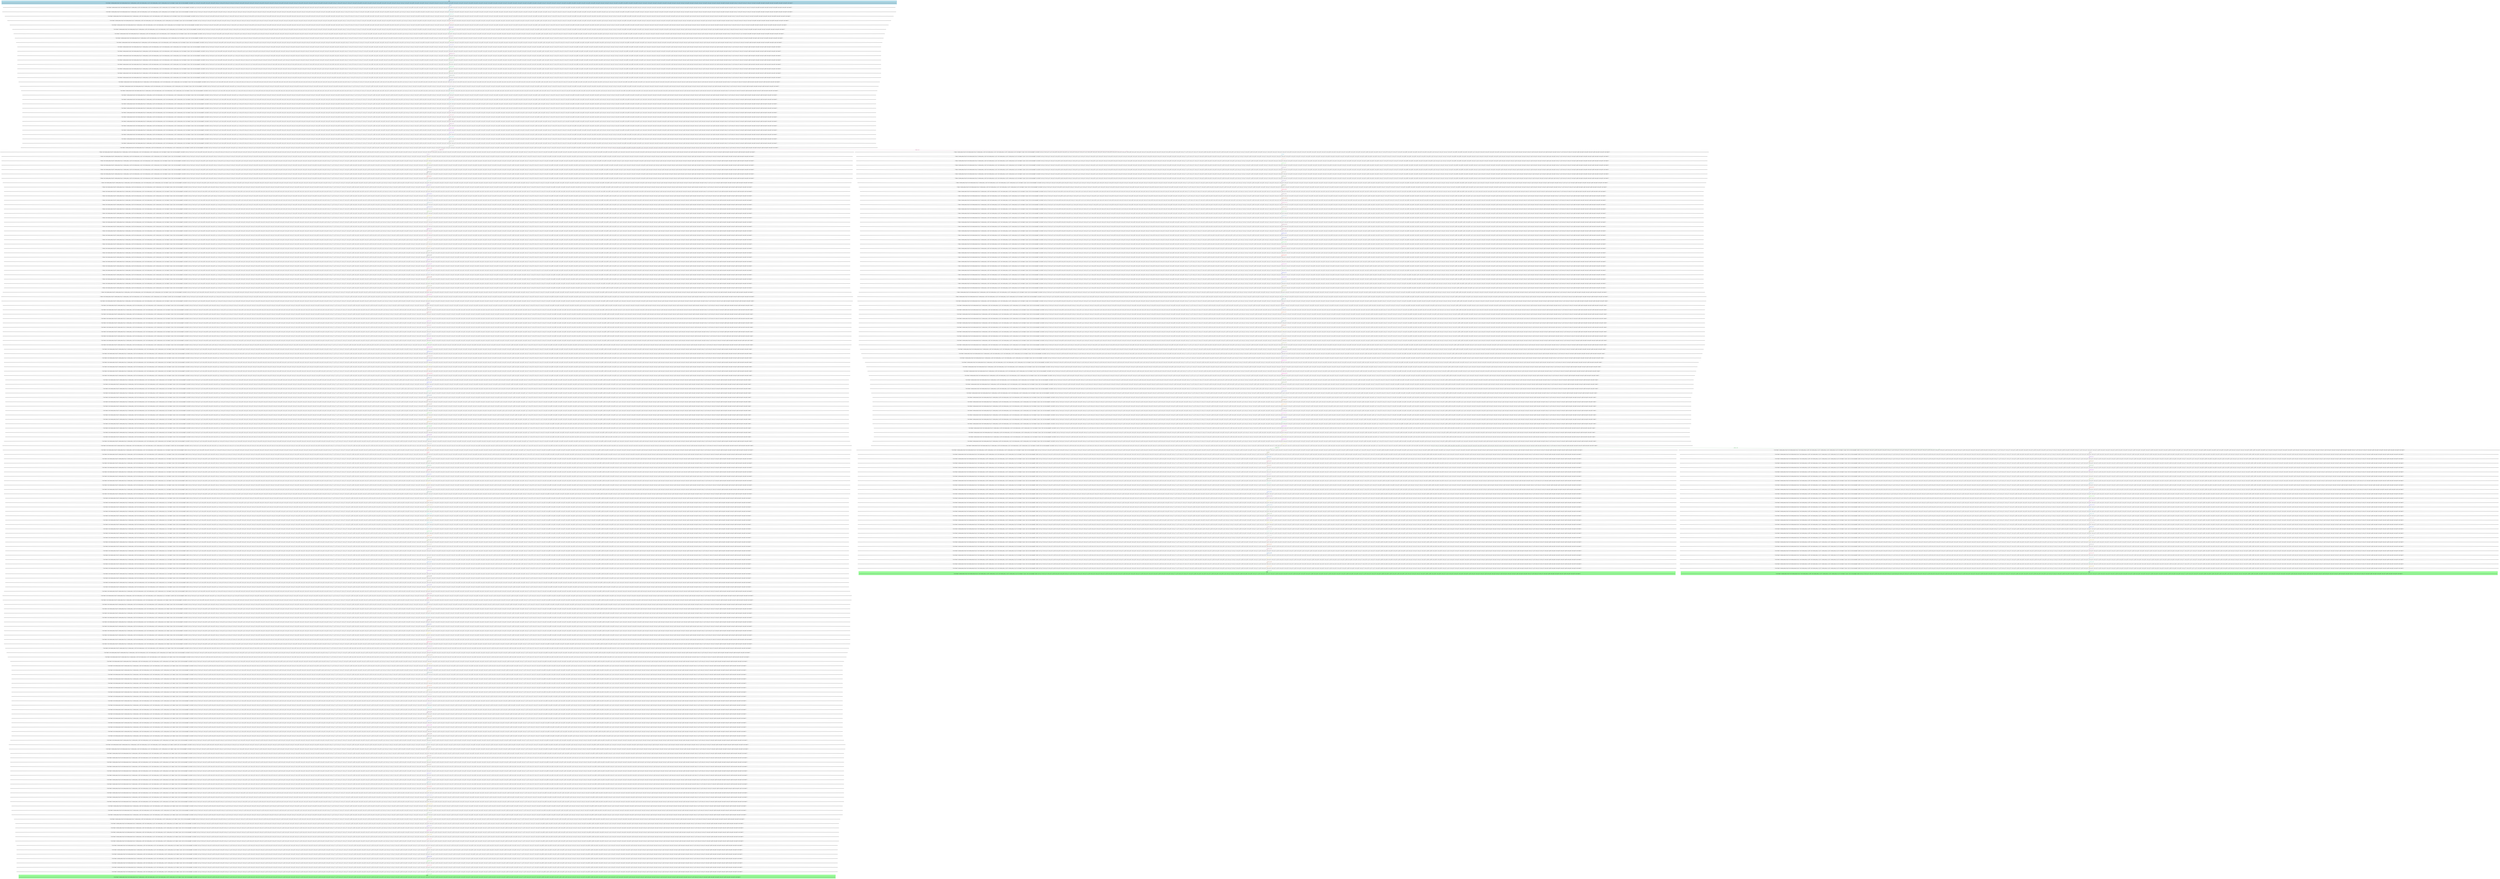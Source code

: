digraph G {
0 [label="{ (not (clean)), (current_state_0 s0_a0), (not (current_state_0 s0_a1)), (current_state_1 s1_b0), (not (current_state_1 s1_b1)), (not (current_state_1 s1_b2)), (current_state_2 s2_c0), (not (empty)), (f_copy), (f_ok), (not (new-axiom@0)), (not (pluck)), (q_1), (not (q_10)), (not (q_10d)), (not (q_10s)), (not (q_10t)), (not (q_11)), (not (q_11d)), (not (q_11s)), (not (q_11t)), (not (q_12)), (not (q_12d)), (not (q_12s)), (not (q_12t)), (not (q_13)), (not (q_13d)), (not (q_13s)), (not (q_13t)), (not (q_14)), (not (q_14d)), (not (q_14s)), (not (q_14t)), (not (q_15)), (not (q_15d)), (not (q_15s)), (not (q_15t)), (not (q_16)), (not (q_16d)), (not (q_16s)), (not (q_16t)), (not (q_17)), (not (q_17d)), (not (q_17s)), (not (q_17t)), (not (q_18)), (not (q_18d)), (not (q_18s)), (not (q_18t)), (not (q_19)), (not (q_19d)), (not (q_19s)), (not (q_19t)), (not (q_1d)), (not (q_1t)), (not (q_2)), (not (q_20)), (not (q_20d)), (not (q_20s)), (not (q_20t)), (not (q_21)), (not (q_21d)), (not (q_21s)), (not (q_21t)), (not (q_22)), (not (q_22d)), (not (q_22s)), (not (q_22t)), (not (q_23)), (not (q_23d)), (not (q_23s)), (not (q_23t)), (not (q_24)), (not (q_24d)), (not (q_24s)), (not (q_24t)), (not (q_25)), (not (q_25d)), (not (q_25s)), (not (q_25t)), (not (q_26)), (not (q_26d)), (not (q_26s)), (not (q_26t)), (not (q_27)), (not (q_27d)), (not (q_27s)), (not (q_27t)), (not (q_28)), (not (q_28d)), (not (q_28s)), (not (q_28t)), (not (q_29)), (not (q_29s)), (not (q_29t)), (not (q_2d)), (not (q_2s)), (not (q_2t)), (not (q_3)), (not (q_30)), (not (q_30b)), (not (q_30d)), (not (q_30s)), (not (q_30t)), (not (q_31)), (not (q_31s)), (not (q_31t)), (not (q_32)), (not (q_32s)), (not (q_32t)), (not (q_3d)), (not (q_3s)), (not (q_3t)), (not (q_4)), (not (q_4d)), (not (q_4s)), (not (q_4t)), (not (q_5)), (not (q_5d)), (not (q_5s)), (not (q_5t)), (not (q_6)), (not (q_6d)), (not (q_6s)), (not (q_6t)), (not (q_7)), (not (q_7d)), (not (q_7s)), (not (q_7t)), (not (q_8)), (not (q_8d)), (not (q_8s)), (not (q_8t)), (not (q_9)), (not (q_9d)), (not (q_9s)), (not (q_9t)), (not (water)) }"];
1 [label="{ (not (clean)), (current_state_0 s0_a0), (not (current_state_0 s0_a1)), (current_state_1 s1_b0), (not (current_state_1 s1_b1)), (not (current_state_1 s1_b2)), (current_state_2 s2_c0), (not (empty)), (f_sync), (f_ok), (not (new-axiom@0)), (not (pluck)), (q_1s), (not (q_10)), (not (q_10d)), (not (q_10s)), (not (q_10t)), (not (q_11)), (not (q_11d)), (not (q_11s)), (not (q_11t)), (not (q_12)), (not (q_12d)), (not (q_12s)), (not (q_12t)), (not (q_13)), (not (q_13d)), (not (q_13s)), (not (q_13t)), (not (q_14)), (not (q_14d)), (not (q_14s)), (not (q_14t)), (not (q_15)), (not (q_15d)), (not (q_15s)), (not (q_15t)), (not (q_16)), (not (q_16d)), (not (q_16s)), (not (q_16t)), (not (q_17)), (not (q_17d)), (not (q_17s)), (not (q_17t)), (not (q_18)), (not (q_18d)), (not (q_18s)), (not (q_18t)), (not (q_19)), (not (q_19d)), (not (q_19s)), (not (q_19t)), (not (q_1d)), (q_1t), (not (q_2)), (not (q_20)), (not (q_20d)), (not (q_20s)), (not (q_20t)), (not (q_21)), (not (q_21d)), (not (q_21s)), (not (q_21t)), (not (q_22)), (not (q_22d)), (not (q_22s)), (not (q_22t)), (not (q_23)), (not (q_23d)), (not (q_23s)), (not (q_23t)), (not (q_24)), (not (q_24d)), (not (q_24s)), (not (q_24t)), (not (q_25)), (not (q_25d)), (not (q_25s)), (not (q_25t)), (not (q_26)), (not (q_26d)), (not (q_26s)), (not (q_26t)), (not (q_27)), (not (q_27d)), (not (q_27s)), (not (q_27t)), (not (q_28)), (not (q_28d)), (not (q_28s)), (not (q_28t)), (not (q_29)), (not (q_29s)), (not (q_29t)), (not (q_2d)), (not (q_2s)), (not (q_2t)), (not (q_3)), (not (q_30)), (not (q_30b)), (not (q_30d)), (not (q_30s)), (not (q_30t)), (not (q_31)), (not (q_31s)), (not (q_31t)), (not (q_32)), (not (q_32s)), (not (q_32t)), (not (q_3d)), (not (q_3s)), (not (q_3t)), (not (q_4)), (not (q_4d)), (not (q_4s)), (not (q_4t)), (not (q_5)), (not (q_5d)), (not (q_5s)), (not (q_5t)), (not (q_6)), (not (q_6d)), (not (q_6s)), (not (q_6t)), (not (q_7)), (not (q_7d)), (not (q_7s)), (not (q_7t)), (not (q_8)), (not (q_8d)), (not (q_8s)), (not (q_8t)), (not (q_9)), (not (q_9d)), (not (q_9s)), (not (q_9t)), (not (water)) }"];
2 [label="{ (not (clean)), (current_state_0 s0_a0), (not (current_state_0 s0_a1)), (current_state_1 s1_b0), (not (current_state_1 s1_b1)), (not (current_state_1 s1_b2)), (current_state_2 s2_c0), (not (empty)), (f_sync), (f_ok), (not (new-axiom@0)), (not (pluck)), (not ((q_1))) (not ((q_1s))), (not (q_10)), (not (q_10d)), (not (q_10s)), (not (q_10t)), (not (q_11)), (not (q_11d)), (not (q_11s)), (not (q_11t)), (not (q_12)), (not (q_12d)), (not (q_12s)), (not (q_12t)), (not (q_13)), (not (q_13d)), (not (q_13s)), (not (q_13t)), (not (q_14)), (not (q_14d)), (not (q_14s)), (not (q_14t)), (not (q_15)), (not (q_15d)), (not (q_15s)), (not (q_15t)), (not (q_16)), (not (q_16d)), (not (q_16s)), (not (q_16t)), (not (q_17)), (not (q_17d)), (not (q_17s)), (not (q_17t)), (not (q_18)), (not (q_18d)), (not (q_18s)), (not (q_18t)), (not (q_19)), (not (q_19d)), (not (q_19s)), (not (q_19t)), (q_1d), (not (q_1t)), (not (q_2)), (not (q_20)), (not (q_20d)), (not (q_20s)), (not (q_20t)), (not (q_21)), (not (q_21d)), (not (q_21s)), (not (q_21t)), (not (q_22)), (not (q_22d)), (not (q_22s)), (not (q_22t)), (not (q_23)), (not (q_23d)), (not (q_23s)), (not (q_23t)), (not (q_24)), (not (q_24d)), (not (q_24s)), (not (q_24t)), (not (q_25)), (not (q_25d)), (not (q_25s)), (not (q_25t)), (not (q_26)), (not (q_26d)), (not (q_26s)), (not (q_26t)), (not (q_27)), (not (q_27d)), (not (q_27s)), (not (q_27t)), (not (q_28)), (not (q_28d)), (not (q_28s)), (not (q_28t)), (not (q_29)), (not (q_29s)), (not (q_29t)), (not (q_2d)), (q_2s), (q_2t), (not (q_3)), (not (q_30)), (not (q_30b)), (not (q_30d)), (not (q_30s)), (not (q_30t)), (not (q_31)), (not (q_31s)), (not (q_31t)), (not (q_32)), (not (q_32s)), (not (q_32t)), (not (q_3d)), (q_3s), (not (q_3t)), (not (q_4)), (not (q_4d)), (not (q_4s)), (not (q_4t)), (not (q_5)), (not (q_5d)), (not (q_5s)), (not (q_5t)), (not (q_6)), (not (q_6d)), (not (q_6s)), (not (q_6t)), (not (q_7)), (not (q_7d)), (not (q_7s)), (not (q_7t)), (not (q_8)), (not (q_8d)), (not (q_8s)), (not (q_8t)), (not (q_9)), (not (q_9d)), (not (q_9s)), (not (q_9t)), (not (water)) }"];
3 [label="{ (not (clean)), (current_state_0 s0_a0), (not (current_state_0 s0_a1)), (current_state_1 s1_b0), (not (current_state_1 s1_b1)), (not (current_state_1 s1_b2)), (current_state_2 s2_c0), (not (empty)), (f_sync), (f_ok), (not (new-axiom@0)), (not (pluck)), (not ((q_1))) (not ((q_1s))), (not (q_10)), (not (q_10d)), (not (q_10s)), (not (q_10t)), (not (q_11)), (not (q_11d)), (not (q_11s)), (not (q_11t)), (not (q_12)), (not (q_12d)), (q_12s), (not (q_12t)), (not (q_13)), (not (q_13d)), (not (q_13s)), (not (q_13t)), (not (q_14)), (not (q_14d)), (not (q_14s)), (not (q_14t)), (not (q_15)), (not (q_15d)), (not (q_15s)), (not (q_15t)), (not (q_16)), (not (q_16d)), (not (q_16s)), (not (q_16t)), (not (q_17)), (not (q_17d)), (not (q_17s)), (not (q_17t)), (not (q_18)), (not (q_18d)), (not (q_18s)), (not (q_18t)), (not (q_19)), (not (q_19d)), (not (q_19s)), (not (q_19t)), (q_1d), (not (q_1t)), (not (q_2)), (not (q_20)), (not (q_20d)), (not (q_20s)), (not (q_20t)), (not (q_21)), (not (q_21d)), (not (q_21s)), (not (q_21t)), (not (q_22)), (not (q_22d)), (not (q_22s)), (not (q_22t)), (not (q_23)), (not (q_23d)), (not (q_23s)), (not (q_23t)), (not (q_24)), (not (q_24d)), (not (q_24s)), (not (q_24t)), (not (q_25)), (not (q_25d)), (not (q_25s)), (not (q_25t)), (not (q_26)), (not (q_26d)), (not (q_26s)), (not (q_26t)), (not (q_27)), (not (q_27d)), (not (q_27s)), (not (q_27t)), (not (q_28)), (not (q_28d)), (not (q_28s)), (not (q_28t)), (not (q_29)), (not (q_29s)), (not (q_29t)), (q_2d), (not (q_2s)), (not (q_2t)), (not (q_3)), (not (q_30)), (not (q_30b)), (not (q_30d)), (not (q_30s)), (not (q_30t)), (not (q_31)), (not (q_31s)), (not (q_31t)), (not (q_32)), (not (q_32s)), (not (q_32t)), (not (q_3d)), (q_3s), (q_3t), (not (q_4)), (not (q_4d)), (q_4s), (not (q_4t)), (not (q_5)), (not (q_5d)), (not (q_5s)), (not (q_5t)), (not (q_6)), (not (q_6d)), (not (q_6s)), (not (q_6t)), (not (q_7)), (not (q_7d)), (not (q_7s)), (not (q_7t)), (not (q_8)), (not (q_8d)), (not (q_8s)), (not (q_8t)), (not (q_9)), (not (q_9d)), (not (q_9s)), (not (q_9t)), (not (water)) }"];
4 [label="{ (not (clean)), (current_state_0 s0_a0), (not (current_state_0 s0_a1)), (current_state_1 s1_b0), (not (current_state_1 s1_b1)), (not (current_state_1 s1_b2)), (current_state_2 s2_c0), (not (empty)), (f_sync), (f_ok), (not (new-axiom@0)), (not (pluck)), (not ((q_1))) (not ((q_1s))), (not (q_10)), (not (q_10d)), (not (q_10s)), (not (q_10t)), (not (q_11)), (not (q_11d)), (not (q_11s)), (not (q_11t)), (not (q_12)), (not (q_12d)), (q_12s), (not (q_12t)), (not (q_13)), (not (q_13d)), (not (q_13s)), (not (q_13t)), (not (q_14)), (not (q_14d)), (not (q_14s)), (not (q_14t)), (not (q_15)), (not (q_15d)), (not (q_15s)), (not (q_15t)), (not (q_16)), (not (q_16d)), (not (q_16s)), (not (q_16t)), (not (q_17)), (not (q_17d)), (not (q_17s)), (not (q_17t)), (not (q_18)), (not (q_18d)), (not (q_18s)), (not (q_18t)), (not (q_19)), (not (q_19d)), (not (q_19s)), (not (q_19t)), (q_1d), (not (q_1t)), (not (q_2)), (not (q_20)), (not (q_20d)), (not (q_20s)), (not (q_20t)), (not (q_21)), (not (q_21d)), (not (q_21s)), (not (q_21t)), (not (q_22)), (not (q_22d)), (not (q_22s)), (not (q_22t)), (not (q_23)), (not (q_23d)), (not (q_23s)), (not (q_23t)), (not (q_24)), (not (q_24d)), (not (q_24s)), (not (q_24t)), (not (q_25)), (not (q_25d)), (not (q_25s)), (not (q_25t)), (not (q_26)), (not (q_26d)), (q_26s), (not (q_26t)), (not (q_27)), (not (q_27d)), (not (q_27s)), (not (q_27t)), (not (q_28)), (not (q_28d)), (not (q_28s)), (not (q_28t)), (not (q_29)), (not (q_29s)), (not (q_29t)), (q_2d), (not (q_2s)), (not (q_2t)), (not (q_3)), (not (q_30)), (not (q_30b)), (not (q_30d)), (not (q_30s)), (not (q_30t)), (not (q_31)), (not (q_31s)), (not (q_31t)), (not (q_32)), (not (q_32s)), (not (q_32t)), (q_3d), (not (q_3s)), (not (q_3t)), (not (q_4)), (not (q_4d)), (q_4s), (q_4t), (not (q_5)), (not (q_5d)), (q_5s), (not (q_5t)), (not (q_6)), (not (q_6d)), (not (q_6s)), (not (q_6t)), (not (q_7)), (not (q_7d)), (not (q_7s)), (not (q_7t)), (not (q_8)), (not (q_8d)), (not (q_8s)), (not (q_8t)), (not (q_9)), (not (q_9d)), (not (q_9s)), (not (q_9t)), (not (water)) }"];
5 [label="{ (not (clean)), (current_state_0 s0_a0), (not (current_state_0 s0_a1)), (current_state_1 s1_b0), (not (current_state_1 s1_b1)), (not (current_state_1 s1_b2)), (current_state_2 s2_c0), (not (empty)), (f_sync), (f_ok), (not (new-axiom@0)), (not (pluck)), (not ((q_1))) (not ((q_1s))), (not (q_10)), (not (q_10d)), (q_10s), (not (q_10t)), (not (q_11)), (not (q_11d)), (q_11s), (not (q_11t)), (not (q_12)), (not (q_12d)), (q_12s), (not (q_12t)), (not (q_13)), (not (q_13d)), (not (q_13s)), (not (q_13t)), (not (q_14)), (not (q_14d)), (not (q_14s)), (not (q_14t)), (not (q_15)), (not (q_15d)), (not (q_15s)), (not (q_15t)), (not (q_16)), (not (q_16d)), (not (q_16s)), (not (q_16t)), (not (q_17)), (not (q_17d)), (not (q_17s)), (not (q_17t)), (not (q_18)), (not (q_18d)), (not (q_18s)), (not (q_18t)), (not (q_19)), (not (q_19d)), (not (q_19s)), (not (q_19t)), (q_1d), (not (q_1t)), (not (q_2)), (not (q_20)), (not (q_20d)), (not (q_20s)), (not (q_20t)), (not (q_21)), (not (q_21d)), (not (q_21s)), (not (q_21t)), (not (q_22)), (not (q_22d)), (not (q_22s)), (not (q_22t)), (not (q_23)), (not (q_23d)), (not (q_23s)), (not (q_23t)), (not (q_24)), (not (q_24d)), (not (q_24s)), (not (q_24t)), (not (q_25)), (not (q_25d)), (not (q_25s)), (not (q_25t)), (not (q_26)), (not (q_26d)), (q_26s), (not (q_26t)), (not (q_27)), (not (q_27d)), (not (q_27s)), (not (q_27t)), (not (q_28)), (not (q_28d)), (not (q_28s)), (not (q_28t)), (not (q_29)), (not (q_29s)), (not (q_29t)), (q_2d), (not (q_2s)), (not (q_2t)), (not (q_3)), (not (q_30)), (not (q_30b)), (not (q_30d)), (not (q_30s)), (not (q_30t)), (not (q_31)), (not (q_31s)), (not (q_31t)), (not (q_32)), (not (q_32s)), (not (q_32t)), (q_3d), (not (q_3s)), (not (q_3t)), (not (q_4)), (q_4d), (not (q_4s)), (not (q_4t)), (not (q_5)), (not (q_5d)), (q_5s), (q_5t), (not (q_6)), (not (q_6d)), (not (q_6s)), (not (q_6t)), (not (q_7)), (not (q_7d)), (not (q_7s)), (not (q_7t)), (not (q_8)), (not (q_8d)), (not (q_8s)), (not (q_8t)), (not (q_9)), (not (q_9d)), (not (q_9s)), (not (q_9t)), (not (water)) }"];
6 [label="{ (not (clean)), (current_state_0 s0_a0), (not (current_state_0 s0_a1)), (current_state_1 s1_b0), (not (current_state_1 s1_b1)), (not (current_state_1 s1_b2)), (current_state_2 s2_c0), (not (empty)), (f_sync), (f_ok), (not (new-axiom@0)), (not (pluck)), (not ((q_1))) (not ((q_1s))), (not (q_10)), (not (q_10d)), (q_10s), (not (q_10t)), (not (q_11)), (not (q_11d)), (q_11s), (not (q_11t)), (not (q_12)), (not (q_12d)), (q_12s), (not (q_12t)), (not (q_13)), (not (q_13d)), (not (q_13s)), (not (q_13t)), (not (q_14)), (not (q_14d)), (not (q_14s)), (not (q_14t)), (not (q_15)), (not (q_15d)), (not (q_15s)), (not (q_15t)), (not (q_16)), (not (q_16d)), (not (q_16s)), (not (q_16t)), (not (q_17)), (not (q_17d)), (not (q_17s)), (not (q_17t)), (not (q_18)), (not (q_18d)), (not (q_18s)), (not (q_18t)), (not (q_19)), (not (q_19d)), (not (q_19s)), (not (q_19t)), (q_1d), (not (q_1t)), (not (q_2)), (not (q_20)), (not (q_20d)), (not (q_20s)), (not (q_20t)), (not (q_21)), (not (q_21d)), (not (q_21s)), (not (q_21t)), (not (q_22)), (not (q_22d)), (not (q_22s)), (not (q_22t)), (not (q_23)), (not (q_23d)), (not (q_23s)), (not (q_23t)), (not (q_24)), (not (q_24d)), (not (q_24s)), (not (q_24t)), (not (q_25)), (not (q_25d)), (not (q_25s)), (not (q_25t)), (not (q_26)), (not (q_26d)), (q_26s), (not (q_26t)), (not (q_27)), (not (q_27d)), (not (q_27s)), (not (q_27t)), (not (q_28)), (not (q_28d)), (not (q_28s)), (not (q_28t)), (not (q_29)), (not (q_29s)), (not (q_29t)), (q_2d), (not (q_2s)), (not (q_2t)), (not (q_3)), (not (q_30)), (not (q_30b)), (not (q_30d)), (not (q_30s)), (not (q_30t)), (q_31), (not (q_31s)), (not (q_31t)), (not (q_32)), (not (q_32s)), (not (q_32t)), (q_3d), (not (q_3s)), (not (q_3t)), (not (q_4)), (q_4d), (not (q_4s)), (not (q_4t)), (not (q_5)), (q_5d), (not (q_5s)), (not (q_5t)), (q_6), (not (q_6d)), (not (q_6s)), (q_6t), (not (q_7)), (not (q_7d)), (not (q_7s)), (not (q_7t)), (not (q_8)), (not (q_8d)), (not (q_8s)), (not (q_8t)), (not (q_9)), (not (q_9d)), (not (q_9s)), (not (q_9t)), (not (water)) }"];
7 [label="{ (not (clean)), (current_state_0 s0_a0), (not (current_state_0 s0_a1)), (current_state_1 s1_b0), (not (current_state_1 s1_b1)), (not (current_state_1 s1_b2)), (current_state_2 s2_c0), (not (empty)), (f_sync), (f_ok), (not (new-axiom@0)), (not (pluck)), (not ((q_1))) (not ((q_1s))), (not (q_10)), (not (q_10d)), (q_10s), (not (q_10t)), (not (q_11)), (not (q_11d)), (q_11s), (not (q_11t)), (not (q_12)), (not (q_12d)), (q_12s), (not (q_12t)), (not (q_13)), (not (q_13d)), (not (q_13s)), (not (q_13t)), (not (q_14)), (not (q_14d)), (not (q_14s)), (not (q_14t)), (not (q_15)), (not (q_15d)), (not (q_15s)), (not (q_15t)), (not (q_16)), (not (q_16d)), (not (q_16s)), (not (q_16t)), (not (q_17)), (not (q_17d)), (not (q_17s)), (not (q_17t)), (not (q_18)), (not (q_18d)), (not (q_18s)), (not (q_18t)), (not (q_19)), (not (q_19d)), (not (q_19s)), (not (q_19t)), (q_1d), (not (q_1t)), (not (q_2)), (not (q_20)), (not (q_20d)), (not (q_20s)), (not (q_20t)), (not (q_21)), (not (q_21d)), (not (q_21s)), (not (q_21t)), (not (q_22)), (not (q_22d)), (not (q_22s)), (not (q_22t)), (not (q_23)), (not (q_23d)), (not (q_23s)), (not (q_23t)), (not (q_24)), (not (q_24d)), (not (q_24s)), (not (q_24t)), (not (q_25)), (not (q_25d)), (not (q_25s)), (not (q_25t)), (not (q_26)), (not (q_26d)), (q_26s), (not (q_26t)), (not (q_27)), (not (q_27d)), (not (q_27s)), (not (q_27t)), (not (q_28)), (not (q_28d)), (not (q_28s)), (not (q_28t)), (not (q_29)), (not (q_29s)), (not (q_29t)), (q_2d), (not (q_2s)), (not (q_2t)), (not (q_3)), (not (q_30)), (not (q_30b)), (not (q_30d)), (not (q_30s)), (not (q_30t)), (q_31), (not (q_31s)), (not (q_31t)), (not (q_32)), (not (q_32s)), (not (q_32t)), (q_3d), (not (q_3s)), (not (q_3t)), (not (q_4)), (q_4d), (not (q_4s)), (not (q_4t)), (not (q_5)), (q_5d), (not (q_5s)), (not (q_5t)), (q_6), (q_6d), (not (q_6s)), (not (q_6t)), (not (q_7)), (not (q_7d)), (not (q_7s)), (q_7t), (not (q_8)), (not (q_8d)), (not (q_8s)), (not (q_8t)), (not (q_9)), (not (q_9d)), (not (q_9s)), (not (q_9t)), (not (water)) }"];
8 [label="{ (not (clean)), (current_state_0 s0_a0), (not (current_state_0 s0_a1)), (current_state_1 s1_b0), (not (current_state_1 s1_b1)), (not (current_state_1 s1_b2)), (current_state_2 s2_c0), (not (empty)), (f_sync), (f_ok), (not (new-axiom@0)), (not (pluck)), (not ((q_1))) (not ((q_1s))), (not (q_10)), (not (q_10d)), (q_10s), (not (q_10t)), (not (q_11)), (not (q_11d)), (q_11s), (not (q_11t)), (not (q_12)), (not (q_12d)), (q_12s), (not (q_12t)), (not (q_13)), (not (q_13d)), (not (q_13s)), (not (q_13t)), (not (q_14)), (not (q_14d)), (not (q_14s)), (not (q_14t)), (not (q_15)), (not (q_15d)), (not (q_15s)), (not (q_15t)), (not (q_16)), (not (q_16d)), (not (q_16s)), (not (q_16t)), (not (q_17)), (not (q_17d)), (not (q_17s)), (not (q_17t)), (not (q_18)), (not (q_18d)), (not (q_18s)), (not (q_18t)), (not (q_19)), (not (q_19d)), (not (q_19s)), (not (q_19t)), (q_1d), (not (q_1t)), (not (q_2)), (not (q_20)), (not (q_20d)), (not (q_20s)), (not (q_20t)), (not (q_21)), (not (q_21d)), (not (q_21s)), (not (q_21t)), (not (q_22)), (not (q_22d)), (not (q_22s)), (not (q_22t)), (not (q_23)), (not (q_23d)), (not (q_23s)), (not (q_23t)), (not (q_24)), (not (q_24d)), (not (q_24s)), (not (q_24t)), (not (q_25)), (not (q_25d)), (not (q_25s)), (not (q_25t)), (not (q_26)), (not (q_26d)), (q_26s), (not (q_26t)), (not (q_27)), (not (q_27d)), (not (q_27s)), (not (q_27t)), (not (q_28)), (not (q_28d)), (not (q_28s)), (not (q_28t)), (not (q_29)), (not (q_29s)), (not (q_29t)), (q_2d), (not (q_2s)), (not (q_2t)), (not (q_3)), (not (q_30)), (not (q_30b)), (not (q_30d)), (not (q_30s)), (not (q_30t)), (q_31), (not (q_31s)), (not (q_31t)), (not (q_32)), (not (q_32s)), (not (q_32t)), (q_3d), (not (q_3s)), (not (q_3t)), (not (q_4)), (q_4d), (not (q_4s)), (not (q_4t)), (not (q_5)), (q_5d), (not (q_5s)), (not (q_5t)), (q_6), (q_6d), (not (q_6s)), (not (q_6t)), (not (q_7)), (q_7d), (not (q_7s)), (not (q_7t)), (not (q_8)), (not (q_8d)), (not (q_8s)), (q_8t), (not (q_9)), (not (q_9d)), (not (q_9s)), (not (q_9t)), (not (water)) }"];
9 [label="{ (not (clean)), (current_state_0 s0_a0), (not (current_state_0 s0_a1)), (current_state_1 s1_b0), (not (current_state_1 s1_b1)), (not (current_state_1 s1_b2)), (current_state_2 s2_c0), (not (empty)), (f_sync), (f_ok), (not (new-axiom@0)), (not (pluck)), (not ((q_1))) (not ((q_1s))), (not (q_10)), (not (q_10d)), (q_10s), (not (q_10t)), (not (q_11)), (not (q_11d)), (q_11s), (not (q_11t)), (not (q_12)), (not (q_12d)), (q_12s), (not (q_12t)), (not (q_13)), (not (q_13d)), (not (q_13s)), (not (q_13t)), (not (q_14)), (not (q_14d)), (not (q_14s)), (not (q_14t)), (not (q_15)), (not (q_15d)), (not (q_15s)), (not (q_15t)), (not (q_16)), (not (q_16d)), (not (q_16s)), (not (q_16t)), (not (q_17)), (not (q_17d)), (not (q_17s)), (not (q_17t)), (not (q_18)), (not (q_18d)), (not (q_18s)), (not (q_18t)), (not (q_19)), (not (q_19d)), (not (q_19s)), (not (q_19t)), (q_1d), (not (q_1t)), (not (q_2)), (not (q_20)), (not (q_20d)), (not (q_20s)), (not (q_20t)), (not (q_21)), (not (q_21d)), (not (q_21s)), (not (q_21t)), (not (q_22)), (not (q_22d)), (not (q_22s)), (not (q_22t)), (not (q_23)), (not (q_23d)), (not (q_23s)), (not (q_23t)), (not (q_24)), (not (q_24d)), (not (q_24s)), (not (q_24t)), (not (q_25)), (not (q_25d)), (not (q_25s)), (not (q_25t)), (not (q_26)), (not (q_26d)), (q_26s), (not (q_26t)), (not (q_27)), (not (q_27d)), (not (q_27s)), (not (q_27t)), (not (q_28)), (not (q_28d)), (not (q_28s)), (not (q_28t)), (not (q_29)), (not (q_29s)), (not (q_29t)), (q_2d), (not (q_2s)), (not (q_2t)), (not (q_3)), (not (q_30)), (not (q_30b)), (not (q_30d)), (not (q_30s)), (not (q_30t)), (q_31), (not (q_31s)), (not (q_31t)), (not (q_32)), (not (q_32s)), (not (q_32t)), (q_3d), (not (q_3s)), (not (q_3t)), (not (q_4)), (q_4d), (not (q_4s)), (not (q_4t)), (not (q_5)), (q_5d), (not (q_5s)), (not (q_5t)), (q_6), (q_6d), (not (q_6s)), (not (q_6t)), (not (q_7)), (q_7d), (not (q_7s)), (not (q_7t)), (not (q_8)), (q_8d), (not (q_8s)), (not (q_8t)), (not (q_9)), (not (q_9d)), (not (q_9s)), (q_9t), (not (water)) }"];
10 [label="{ (not (clean)), (current_state_0 s0_a0), (not (current_state_0 s0_a1)), (current_state_1 s1_b0), (not (current_state_1 s1_b1)), (not (current_state_1 s1_b2)), (current_state_2 s2_c0), (not (empty)), (f_sync), (f_ok), (not (new-axiom@0)), (not (pluck)), (not ((q_1))) (not ((q_1s))), (not (q_10)), (not (q_10d)), (q_10s), (q_10t), (not (q_11)), (not (q_11d)), (q_11s), (not (q_11t)), (not (q_12)), (not (q_12d)), (q_12s), (not (q_12t)), (not (q_13)), (not (q_13d)), (not (q_13s)), (not (q_13t)), (not (q_14)), (not (q_14d)), (not (q_14s)), (not (q_14t)), (not (q_15)), (not (q_15d)), (not (q_15s)), (not (q_15t)), (not (q_16)), (not (q_16d)), (not (q_16s)), (not (q_16t)), (not (q_17)), (not (q_17d)), (not (q_17s)), (not (q_17t)), (not (q_18)), (not (q_18d)), (not (q_18s)), (not (q_18t)), (not (q_19)), (not (q_19d)), (not (q_19s)), (not (q_19t)), (q_1d), (not (q_1t)), (not (q_2)), (not (q_20)), (not (q_20d)), (not (q_20s)), (not (q_20t)), (not (q_21)), (not (q_21d)), (not (q_21s)), (not (q_21t)), (not (q_22)), (not (q_22d)), (not (q_22s)), (not (q_22t)), (not (q_23)), (not (q_23d)), (not (q_23s)), (not (q_23t)), (not (q_24)), (not (q_24d)), (not (q_24s)), (not (q_24t)), (not (q_25)), (not (q_25d)), (not (q_25s)), (not (q_25t)), (not (q_26)), (not (q_26d)), (q_26s), (not (q_26t)), (not (q_27)), (not (q_27d)), (not (q_27s)), (not (q_27t)), (not (q_28)), (not (q_28d)), (not (q_28s)), (not (q_28t)), (not (q_29)), (not (q_29s)), (not (q_29t)), (q_2d), (not (q_2s)), (not (q_2t)), (not (q_3)), (not (q_30)), (not (q_30b)), (not (q_30d)), (not (q_30s)), (not (q_30t)), (q_31), (not (q_31s)), (not (q_31t)), (not (q_32)), (not (q_32s)), (not (q_32t)), (q_3d), (not (q_3s)), (not (q_3t)), (not (q_4)), (q_4d), (not (q_4s)), (not (q_4t)), (not (q_5)), (q_5d), (not (q_5s)), (not (q_5t)), (q_6), (q_6d), (not (q_6s)), (not (q_6t)), (not (q_7)), (q_7d), (not (q_7s)), (not (q_7t)), (not (q_8)), (q_8d), (not (q_8s)), (not (q_8t)), (not (q_9)), (q_9d), (not (q_9s)), (not (q_9t)), (not (water)) }"];
11 [label="{ (not (clean)), (current_state_0 s0_a0), (not (current_state_0 s0_a1)), (current_state_1 s1_b0), (not (current_state_1 s1_b1)), (not (current_state_1 s1_b2)), (current_state_2 s2_c0), (not (empty)), (f_sync), (f_ok), (not (new-axiom@0)), (not (pluck)), (not ((q_1))) (not ((q_1s))), (q_10), (not (q_10d)), (not (q_10s)), (not (q_10t)), (not (q_11)), (not (q_11d)), (q_11s), (q_11t), (not (q_12)), (not (q_12d)), (q_12s), (not (q_12t)), (not (q_13)), (not (q_13d)), (not (q_13s)), (not (q_13t)), (not (q_14)), (not (q_14d)), (not (q_14s)), (not (q_14t)), (not (q_15)), (not (q_15d)), (not (q_15s)), (not (q_15t)), (not (q_16)), (not (q_16d)), (not (q_16s)), (not (q_16t)), (not (q_17)), (not (q_17d)), (not (q_17s)), (not (q_17t)), (not (q_18)), (not (q_18d)), (not (q_18s)), (not (q_18t)), (not (q_19)), (not (q_19d)), (not (q_19s)), (not (q_19t)), (q_1d), (not (q_1t)), (not (q_2)), (not (q_20)), (not (q_20d)), (not (q_20s)), (not (q_20t)), (not (q_21)), (not (q_21d)), (not (q_21s)), (not (q_21t)), (not (q_22)), (not (q_22d)), (not (q_22s)), (not (q_22t)), (not (q_23)), (not (q_23d)), (not (q_23s)), (not (q_23t)), (not (q_24)), (not (q_24d)), (not (q_24s)), (not (q_24t)), (not (q_25)), (not (q_25d)), (not (q_25s)), (not (q_25t)), (not (q_26)), (not (q_26d)), (q_26s), (not (q_26t)), (not (q_27)), (not (q_27d)), (not (q_27s)), (not (q_27t)), (not (q_28)), (not (q_28d)), (not (q_28s)), (not (q_28t)), (not (q_29)), (not (q_29s)), (not (q_29t)), (q_2d), (not (q_2s)), (not (q_2t)), (not (q_3)), (not (q_30)), (not (q_30b)), (not (q_30d)), (not (q_30s)), (not (q_30t)), (q_31), (not (q_31s)), (not (q_31t)), (not (q_32)), (not (q_32s)), (not (q_32t)), (q_3d), (not (q_3s)), (not (q_3t)), (not (q_4)), (q_4d), (not (q_4s)), (not (q_4t)), (not (q_5)), (q_5d), (not (q_5s)), (not (q_5t)), (q_6), (q_6d), (not (q_6s)), (not (q_6t)), (not (q_7)), (q_7d), (not (q_7s)), (not (q_7t)), (not (q_8)), (q_8d), (not (q_8s)), (not (q_8t)), (not (q_9)), (q_9d), (not (q_9s)), (not (q_9t)), (not (water)) }"];
12 [label="{ (not (clean)), (current_state_0 s0_a0), (not (current_state_0 s0_a1)), (current_state_1 s1_b0), (not (current_state_1 s1_b1)), (not (current_state_1 s1_b2)), (current_state_2 s2_c0), (not (empty)), (f_sync), (f_ok), (not (new-axiom@0)), (not (pluck)), (not ((q_1))) (not ((q_1s))), (q_10), (not (q_10d)), (not (q_10s)), (not (q_10t)), (q_11), (not (q_11d)), (not (q_11s)), (not (q_11t)), (not (q_12)), (not (q_12d)), (q_12s), (q_12t), (not (q_13)), (not (q_13d)), (not (q_13s)), (not (q_13t)), (not (q_14)), (not (q_14d)), (not (q_14s)), (not (q_14t)), (not (q_15)), (not (q_15d)), (not (q_15s)), (not (q_15t)), (not (q_16)), (not (q_16d)), (not (q_16s)), (not (q_16t)), (not (q_17)), (not (q_17d)), (not (q_17s)), (not (q_17t)), (not (q_18)), (not (q_18d)), (not (q_18s)), (not (q_18t)), (not (q_19)), (not (q_19d)), (not (q_19s)), (not (q_19t)), (q_1d), (not (q_1t)), (not (q_2)), (not (q_20)), (not (q_20d)), (not (q_20s)), (not (q_20t)), (not (q_21)), (not (q_21d)), (not (q_21s)), (not (q_21t)), (not (q_22)), (not (q_22d)), (not (q_22s)), (not (q_22t)), (not (q_23)), (not (q_23d)), (not (q_23s)), (not (q_23t)), (not (q_24)), (not (q_24d)), (not (q_24s)), (not (q_24t)), (not (q_25)), (not (q_25d)), (not (q_25s)), (not (q_25t)), (not (q_26)), (not (q_26d)), (q_26s), (not (q_26t)), (not (q_27)), (not (q_27d)), (not (q_27s)), (not (q_27t)), (not (q_28)), (not (q_28d)), (not (q_28s)), (not (q_28t)), (not (q_29)), (not (q_29s)), (not (q_29t)), (q_2d), (not (q_2s)), (not (q_2t)), (not (q_3)), (not (q_30)), (not (q_30b)), (not (q_30d)), (not (q_30s)), (not (q_30t)), (q_31), (not (q_31s)), (not (q_31t)), (not (q_32)), (not (q_32s)), (not (q_32t)), (q_3d), (not (q_3s)), (not (q_3t)), (not (q_4)), (q_4d), (not (q_4s)), (not (q_4t)), (not (q_5)), (q_5d), (not (q_5s)), (not (q_5t)), (q_6), (q_6d), (not (q_6s)), (not (q_6t)), (not (q_7)), (q_7d), (not (q_7s)), (not (q_7t)), (not (q_8)), (q_8d), (not (q_8s)), (not (q_8t)), (not (q_9)), (q_9d), (not (q_9s)), (not (q_9t)), (not (water)) }"];
13 [label="{ (not (clean)), (current_state_0 s0_a0), (not (current_state_0 s0_a1)), (current_state_1 s1_b0), (not (current_state_1 s1_b1)), (not (current_state_1 s1_b2)), (current_state_2 s2_c0), (not (empty)), (f_sync), (f_ok), (not (new-axiom@0)), (not (pluck)), (not ((q_1))) (not ((q_1s))), (q_10), (not (q_10d)), (not (q_10s)), (not (q_10t)), (q_11), (not (q_11d)), (not (q_11s)), (not (q_11t)), (q_12), (not (q_12d)), (not (q_12s)), (not (q_12t)), (not (q_13)), (not (q_13d)), (not (q_13s)), (q_13t), (not (q_14)), (not (q_14d)), (not (q_14s)), (not (q_14t)), (not (q_15)), (not (q_15d)), (not (q_15s)), (not (q_15t)), (not (q_16)), (not (q_16d)), (not (q_16s)), (not (q_16t)), (not (q_17)), (not (q_17d)), (not (q_17s)), (not (q_17t)), (not (q_18)), (not (q_18d)), (not (q_18s)), (not (q_18t)), (not (q_19)), (not (q_19d)), (not (q_19s)), (not (q_19t)), (q_1d), (not (q_1t)), (not (q_2)), (not (q_20)), (not (q_20d)), (not (q_20s)), (not (q_20t)), (not (q_21)), (not (q_21d)), (not (q_21s)), (not (q_21t)), (not (q_22)), (not (q_22d)), (not (q_22s)), (not (q_22t)), (not (q_23)), (not (q_23d)), (not (q_23s)), (not (q_23t)), (not (q_24)), (not (q_24d)), (not (q_24s)), (not (q_24t)), (not (q_25)), (not (q_25d)), (not (q_25s)), (not (q_25t)), (not (q_26)), (not (q_26d)), (q_26s), (not (q_26t)), (not (q_27)), (not (q_27d)), (not (q_27s)), (not (q_27t)), (not (q_28)), (not (q_28d)), (not (q_28s)), (not (q_28t)), (not (q_29)), (not (q_29s)), (not (q_29t)), (q_2d), (not (q_2s)), (not (q_2t)), (not (q_3)), (not (q_30)), (not (q_30b)), (not (q_30d)), (not (q_30s)), (not (q_30t)), (q_31), (not (q_31s)), (not (q_31t)), (not (q_32)), (not (q_32s)), (not (q_32t)), (q_3d), (not (q_3s)), (not (q_3t)), (not (q_4)), (q_4d), (not (q_4s)), (not (q_4t)), (not (q_5)), (q_5d), (not (q_5s)), (not (q_5t)), (q_6), (q_6d), (not (q_6s)), (not (q_6t)), (not (q_7)), (q_7d), (not (q_7s)), (not (q_7t)), (not (q_8)), (q_8d), (not (q_8s)), (not (q_8t)), (not (q_9)), (q_9d), (not (q_9s)), (not (q_9t)), (not (water)) }"];
14 [label="{ (not (clean)), (current_state_0 s0_a0), (not (current_state_0 s0_a1)), (current_state_1 s1_b0), (not (current_state_1 s1_b1)), (not (current_state_1 s1_b2)), (current_state_2 s2_c0), (not (empty)), (f_sync), (f_ok), (not (new-axiom@0)), (not (pluck)), (not ((q_1))) (not ((q_1s))), (q_10), (not (q_10d)), (not (q_10s)), (not (q_10t)), (q_11), (not (q_11d)), (not (q_11s)), (not (q_11t)), (q_12), (not (q_12d)), (not (q_12s)), (not (q_12t)), (not (q_13)), (not (q_13d)), (not (q_13s)), (not (q_13t)), (not (q_14)), (not (q_14d)), (not (q_14s)), (q_14t), (not (q_15)), (not (q_15d)), (not (q_15s)), (not (q_15t)), (not (q_16)), (not (q_16d)), (not (q_16s)), (not (q_16t)), (not (q_17)), (not (q_17d)), (not (q_17s)), (not (q_17t)), (not (q_18)), (not (q_18d)), (not (q_18s)), (not (q_18t)), (not (q_19)), (not (q_19d)), (not (q_19s)), (not (q_19t)), (q_1d), (not (q_1t)), (not (q_2)), (not (q_20)), (not (q_20d)), (not (q_20s)), (not (q_20t)), (not (q_21)), (not (q_21d)), (not (q_21s)), (not (q_21t)), (not (q_22)), (not (q_22d)), (not (q_22s)), (not (q_22t)), (not (q_23)), (not (q_23d)), (not (q_23s)), (not (q_23t)), (not (q_24)), (not (q_24d)), (not (q_24s)), (not (q_24t)), (not (q_25)), (not (q_25d)), (not (q_25s)), (not (q_25t)), (not (q_26)), (not (q_26d)), (q_26s), (not (q_26t)), (not (q_27)), (not (q_27d)), (not (q_27s)), (not (q_27t)), (not (q_28)), (not (q_28d)), (not (q_28s)), (not (q_28t)), (not (q_29)), (not (q_29s)), (not (q_29t)), (q_2d), (not (q_2s)), (not (q_2t)), (not (q_3)), (not (q_30)), (not (q_30b)), (not (q_30d)), (not (q_30s)), (not (q_30t)), (q_31), (not (q_31s)), (not (q_31t)), (not (q_32)), (not (q_32s)), (not (q_32t)), (q_3d), (not (q_3s)), (not (q_3t)), (not (q_4)), (q_4d), (not (q_4s)), (not (q_4t)), (not (q_5)), (q_5d), (not (q_5s)), (not (q_5t)), (q_6), (q_6d), (not (q_6s)), (not (q_6t)), (not (q_7)), (q_7d), (not (q_7s)), (not (q_7t)), (not (q_8)), (q_8d), (not (q_8s)), (not (q_8t)), (not (q_9)), (q_9d), (not (q_9s)), (not (q_9t)), (not (water)) }"];
15 [label="{ (not (clean)), (current_state_0 s0_a0), (not (current_state_0 s0_a1)), (current_state_1 s1_b0), (not (current_state_1 s1_b1)), (not (current_state_1 s1_b2)), (current_state_2 s2_c0), (not (empty)), (f_sync), (f_ok), (not (new-axiom@0)), (not (pluck)), (not ((q_1))) (not ((q_1s))), (q_10), (not (q_10d)), (not (q_10s)), (not (q_10t)), (q_11), (not (q_11d)), (not (q_11s)), (not (q_11t)), (q_12), (not (q_12d)), (not (q_12s)), (not (q_12t)), (not (q_13)), (not (q_13d)), (not (q_13s)), (not (q_13t)), (not (q_14)), (not (q_14d)), (not (q_14s)), (not (q_14t)), (not (q_15)), (not (q_15d)), (not (q_15s)), (q_15t), (not (q_16)), (not (q_16d)), (not (q_16s)), (not (q_16t)), (not (q_17)), (not (q_17d)), (not (q_17s)), (not (q_17t)), (not (q_18)), (not (q_18d)), (not (q_18s)), (not (q_18t)), (not (q_19)), (not (q_19d)), (not (q_19s)), (not (q_19t)), (q_1d), (not (q_1t)), (not (q_2)), (not (q_20)), (not (q_20d)), (not (q_20s)), (not (q_20t)), (not (q_21)), (not (q_21d)), (not (q_21s)), (not (q_21t)), (not (q_22)), (not (q_22d)), (not (q_22s)), (not (q_22t)), (not (q_23)), (not (q_23d)), (not (q_23s)), (not (q_23t)), (not (q_24)), (not (q_24d)), (not (q_24s)), (not (q_24t)), (not (q_25)), (not (q_25d)), (not (q_25s)), (not (q_25t)), (not (q_26)), (not (q_26d)), (q_26s), (not (q_26t)), (not (q_27)), (not (q_27d)), (not (q_27s)), (not (q_27t)), (not (q_28)), (not (q_28d)), (not (q_28s)), (not (q_28t)), (not (q_29)), (not (q_29s)), (not (q_29t)), (q_2d), (not (q_2s)), (not (q_2t)), (not (q_3)), (not (q_30)), (not (q_30b)), (not (q_30d)), (not (q_30s)), (not (q_30t)), (q_31), (not (q_31s)), (not (q_31t)), (not (q_32)), (not (q_32s)), (not (q_32t)), (q_3d), (not (q_3s)), (not (q_3t)), (not (q_4)), (q_4d), (not (q_4s)), (not (q_4t)), (not (q_5)), (q_5d), (not (q_5s)), (not (q_5t)), (q_6), (q_6d), (not (q_6s)), (not (q_6t)), (not (q_7)), (q_7d), (not (q_7s)), (not (q_7t)), (not (q_8)), (q_8d), (not (q_8s)), (not (q_8t)), (not (q_9)), (q_9d), (not (q_9s)), (not (q_9t)), (not (water)) }"];
16 [label="{ (not (clean)), (current_state_0 s0_a0), (not (current_state_0 s0_a1)), (current_state_1 s1_b0), (not (current_state_1 s1_b1)), (not (current_state_1 s1_b2)), (current_state_2 s2_c0), (not (empty)), (f_sync), (f_ok), (not (new-axiom@0)), (not (pluck)), (not ((q_1))) (not ((q_1s))), (q_10), (not (q_10d)), (not (q_10s)), (not (q_10t)), (q_11), (not (q_11d)), (not (q_11s)), (not (q_11t)), (q_12), (not (q_12d)), (not (q_12s)), (not (q_12t)), (not (q_13)), (not (q_13d)), (not (q_13s)), (not (q_13t)), (not (q_14)), (not (q_14d)), (not (q_14s)), (not (q_14t)), (not (q_15)), (not (q_15d)), (not (q_15s)), (not (q_15t)), (not (q_16)), (not (q_16d)), (not (q_16s)), (q_16t), (not (q_17)), (not (q_17d)), (not (q_17s)), (not (q_17t)), (not (q_18)), (not (q_18d)), (not (q_18s)), (not (q_18t)), (not (q_19)), (not (q_19d)), (not (q_19s)), (not (q_19t)), (q_1d), (not (q_1t)), (not (q_2)), (not (q_20)), (not (q_20d)), (not (q_20s)), (not (q_20t)), (not (q_21)), (not (q_21d)), (not (q_21s)), (not (q_21t)), (not (q_22)), (not (q_22d)), (not (q_22s)), (not (q_22t)), (not (q_23)), (not (q_23d)), (not (q_23s)), (not (q_23t)), (not (q_24)), (not (q_24d)), (not (q_24s)), (not (q_24t)), (not (q_25)), (not (q_25d)), (not (q_25s)), (not (q_25t)), (not (q_26)), (not (q_26d)), (q_26s), (not (q_26t)), (not (q_27)), (not (q_27d)), (not (q_27s)), (not (q_27t)), (not (q_28)), (not (q_28d)), (not (q_28s)), (not (q_28t)), (not (q_29)), (not (q_29s)), (not (q_29t)), (q_2d), (not (q_2s)), (not (q_2t)), (not (q_3)), (not (q_30)), (not (q_30b)), (not (q_30d)), (not (q_30s)), (not (q_30t)), (q_31), (not (q_31s)), (not (q_31t)), (not (q_32)), (not (q_32s)), (not (q_32t)), (q_3d), (not (q_3s)), (not (q_3t)), (not (q_4)), (q_4d), (not (q_4s)), (not (q_4t)), (not (q_5)), (q_5d), (not (q_5s)), (not (q_5t)), (q_6), (q_6d), (not (q_6s)), (not (q_6t)), (not (q_7)), (q_7d), (not (q_7s)), (not (q_7t)), (not (q_8)), (q_8d), (not (q_8s)), (not (q_8t)), (not (q_9)), (q_9d), (not (q_9s)), (not (q_9t)), (not (water)) }"];
17 [label="{ (not (clean)), (current_state_0 s0_a0), (not (current_state_0 s0_a1)), (current_state_1 s1_b0), (not (current_state_1 s1_b1)), (not (current_state_1 s1_b2)), (current_state_2 s2_c0), (not (empty)), (f_sync), (f_ok), (not (new-axiom@0)), (not (pluck)), (not ((q_1))) (not ((q_1s))), (q_10), (not (q_10d)), (not (q_10s)), (not (q_10t)), (q_11), (not (q_11d)), (not (q_11s)), (not (q_11t)), (q_12), (not (q_12d)), (not (q_12s)), (not (q_12t)), (not (q_13)), (not (q_13d)), (not (q_13s)), (not (q_13t)), (not (q_14)), (not (q_14d)), (not (q_14s)), (not (q_14t)), (not (q_15)), (not (q_15d)), (not (q_15s)), (not (q_15t)), (not (q_16)), (not (q_16d)), (not (q_16s)), (not (q_16t)), (not (q_17)), (not (q_17d)), (not (q_17s)), (q_17t), (not (q_18)), (not (q_18d)), (not (q_18s)), (not (q_18t)), (not (q_19)), (not (q_19d)), (not (q_19s)), (not (q_19t)), (q_1d), (not (q_1t)), (not (q_2)), (not (q_20)), (not (q_20d)), (not (q_20s)), (not (q_20t)), (not (q_21)), (not (q_21d)), (not (q_21s)), (not (q_21t)), (not (q_22)), (not (q_22d)), (not (q_22s)), (not (q_22t)), (not (q_23)), (not (q_23d)), (not (q_23s)), (not (q_23t)), (not (q_24)), (not (q_24d)), (not (q_24s)), (not (q_24t)), (not (q_25)), (not (q_25d)), (not (q_25s)), (not (q_25t)), (not (q_26)), (not (q_26d)), (q_26s), (not (q_26t)), (not (q_27)), (not (q_27d)), (not (q_27s)), (not (q_27t)), (not (q_28)), (not (q_28d)), (not (q_28s)), (not (q_28t)), (not (q_29)), (not (q_29s)), (not (q_29t)), (q_2d), (not (q_2s)), (not (q_2t)), (not (q_3)), (not (q_30)), (not (q_30b)), (not (q_30d)), (not (q_30s)), (not (q_30t)), (q_31), (not (q_31s)), (not (q_31t)), (not (q_32)), (not (q_32s)), (not (q_32t)), (q_3d), (not (q_3s)), (not (q_3t)), (not (q_4)), (q_4d), (not (q_4s)), (not (q_4t)), (not (q_5)), (q_5d), (not (q_5s)), (not (q_5t)), (q_6), (q_6d), (not (q_6s)), (not (q_6t)), (not (q_7)), (q_7d), (not (q_7s)), (not (q_7t)), (not (q_8)), (q_8d), (not (q_8s)), (not (q_8t)), (not (q_9)), (q_9d), (not (q_9s)), (not (q_9t)), (not (water)) }"];
18 [label="{ (not (clean)), (current_state_0 s0_a0), (not (current_state_0 s0_a1)), (current_state_1 s1_b0), (not (current_state_1 s1_b1)), (not (current_state_1 s1_b2)), (current_state_2 s2_c0), (not (empty)), (f_sync), (f_ok), (not (new-axiom@0)), (not (pluck)), (not ((q_1))) (not ((q_1s))), (q_10), (not (q_10d)), (not (q_10s)), (not (q_10t)), (q_11), (not (q_11d)), (not (q_11s)), (not (q_11t)), (q_12), (not (q_12d)), (not (q_12s)), (not (q_12t)), (not (q_13)), (not (q_13d)), (not (q_13s)), (not (q_13t)), (not (q_14)), (not (q_14d)), (not (q_14s)), (not (q_14t)), (not (q_15)), (not (q_15d)), (not (q_15s)), (not (q_15t)), (not (q_16)), (not (q_16d)), (not (q_16s)), (not (q_16t)), (not (q_17)), (q_17d), (not (q_17s)), (not (q_17t)), (not (q_18)), (not (q_18d)), (not (q_18s)), (q_18t), (not (q_19)), (not (q_19d)), (not (q_19s)), (not (q_19t)), (q_1d), (not (q_1t)), (not (q_2)), (not (q_20)), (not (q_20d)), (not (q_20s)), (not (q_20t)), (not (q_21)), (not (q_21d)), (not (q_21s)), (not (q_21t)), (not (q_22)), (not (q_22d)), (not (q_22s)), (not (q_22t)), (not (q_23)), (not (q_23d)), (not (q_23s)), (not (q_23t)), (not (q_24)), (not (q_24d)), (not (q_24s)), (not (q_24t)), (not (q_25)), (not (q_25d)), (not (q_25s)), (not (q_25t)), (not (q_26)), (not (q_26d)), (q_26s), (not (q_26t)), (not (q_27)), (not (q_27d)), (not (q_27s)), (not (q_27t)), (not (q_28)), (not (q_28d)), (not (q_28s)), (not (q_28t)), (not (q_29)), (not (q_29s)), (not (q_29t)), (q_2d), (not (q_2s)), (not (q_2t)), (not (q_3)), (not (q_30)), (not (q_30b)), (not (q_30d)), (not (q_30s)), (not (q_30t)), (q_31), (not (q_31s)), (not (q_31t)), (not (q_32)), (not (q_32s)), (not (q_32t)), (q_3d), (not (q_3s)), (not (q_3t)), (not (q_4)), (q_4d), (not (q_4s)), (not (q_4t)), (not (q_5)), (q_5d), (not (q_5s)), (not (q_5t)), (q_6), (q_6d), (not (q_6s)), (not (q_6t)), (not (q_7)), (q_7d), (not (q_7s)), (not (q_7t)), (not (q_8)), (q_8d), (not (q_8s)), (not (q_8t)), (not (q_9)), (q_9d), (not (q_9s)), (not (q_9t)), (not (water)) }"];
19 [label="{ (not (clean)), (current_state_0 s0_a0), (not (current_state_0 s0_a1)), (current_state_1 s1_b0), (not (current_state_1 s1_b1)), (not (current_state_1 s1_b2)), (current_state_2 s2_c0), (not (empty)), (f_sync), (f_ok), (not (new-axiom@0)), (not (pluck)), (not ((q_1))) (not ((q_1s))), (q_10), (not (q_10d)), (not (q_10s)), (not (q_10t)), (q_11), (not (q_11d)), (not (q_11s)), (not (q_11t)), (q_12), (not (q_12d)), (not (q_12s)), (not (q_12t)), (not (q_13)), (not (q_13d)), (not (q_13s)), (not (q_13t)), (not (q_14)), (not (q_14d)), (not (q_14s)), (not (q_14t)), (not (q_15)), (not (q_15d)), (not (q_15s)), (not (q_15t)), (not (q_16)), (not (q_16d)), (not (q_16s)), (not (q_16t)), (not (q_17)), (q_17d), (not (q_17s)), (not (q_17t)), (not (q_18)), (q_18d), (not (q_18s)), (not (q_18t)), (not (q_19)), (not (q_19d)), (not (q_19s)), (q_19t), (q_1d), (not (q_1t)), (not (q_2)), (not (q_20)), (not (q_20d)), (not (q_20s)), (not (q_20t)), (not (q_21)), (not (q_21d)), (not (q_21s)), (not (q_21t)), (not (q_22)), (not (q_22d)), (not (q_22s)), (not (q_22t)), (not (q_23)), (not (q_23d)), (not (q_23s)), (not (q_23t)), (not (q_24)), (not (q_24d)), (not (q_24s)), (not (q_24t)), (not (q_25)), (not (q_25d)), (not (q_25s)), (not (q_25t)), (not (q_26)), (not (q_26d)), (q_26s), (not (q_26t)), (not (q_27)), (not (q_27d)), (not (q_27s)), (not (q_27t)), (not (q_28)), (not (q_28d)), (not (q_28s)), (not (q_28t)), (not (q_29)), (not (q_29s)), (not (q_29t)), (q_2d), (not (q_2s)), (not (q_2t)), (not (q_3)), (not (q_30)), (not (q_30b)), (not (q_30d)), (not (q_30s)), (not (q_30t)), (q_31), (not (q_31s)), (not (q_31t)), (not (q_32)), (not (q_32s)), (not (q_32t)), (q_3d), (not (q_3s)), (not (q_3t)), (not (q_4)), (q_4d), (not (q_4s)), (not (q_4t)), (not (q_5)), (q_5d), (not (q_5s)), (not (q_5t)), (q_6), (q_6d), (not (q_6s)), (not (q_6t)), (not (q_7)), (q_7d), (not (q_7s)), (not (q_7t)), (not (q_8)), (q_8d), (not (q_8s)), (not (q_8t)), (not (q_9)), (q_9d), (not (q_9s)), (not (q_9t)), (not (water)) }"];
20 [label="{ (not (clean)), (current_state_0 s0_a0), (not (current_state_0 s0_a1)), (current_state_1 s1_b0), (not (current_state_1 s1_b1)), (not (current_state_1 s1_b2)), (current_state_2 s2_c0), (not (empty)), (f_sync), (f_ok), (not (new-axiom@0)), (not (pluck)), (not ((q_1))) (not ((q_1s))), (q_10), (not (q_10d)), (not (q_10s)), (not (q_10t)), (q_11), (not (q_11d)), (not (q_11s)), (not (q_11t)), (q_12), (not (q_12d)), (not (q_12s)), (not (q_12t)), (not (q_13)), (not (q_13d)), (not (q_13s)), (not (q_13t)), (not (q_14)), (not (q_14d)), (not (q_14s)), (not (q_14t)), (not (q_15)), (not (q_15d)), (not (q_15s)), (not (q_15t)), (not (q_16)), (not (q_16d)), (not (q_16s)), (not (q_16t)), (not (q_17)), (q_17d), (not (q_17s)), (not (q_17t)), (not (q_18)), (q_18d), (not (q_18s)), (not (q_18t)), (not (q_19)), (q_19d), (not (q_19s)), (not (q_19t)), (q_1d), (not (q_1t)), (not (q_2)), (not (q_20)), (not (q_20d)), (not (q_20s)), (q_20t), (not (q_21)), (not (q_21d)), (not (q_21s)), (not (q_21t)), (not (q_22)), (not (q_22d)), (not (q_22s)), (not (q_22t)), (not (q_23)), (not (q_23d)), (not (q_23s)), (not (q_23t)), (not (q_24)), (not (q_24d)), (not (q_24s)), (not (q_24t)), (not (q_25)), (not (q_25d)), (not (q_25s)), (not (q_25t)), (not (q_26)), (not (q_26d)), (q_26s), (not (q_26t)), (not (q_27)), (not (q_27d)), (not (q_27s)), (not (q_27t)), (not (q_28)), (not (q_28d)), (not (q_28s)), (not (q_28t)), (not (q_29)), (not (q_29s)), (not (q_29t)), (q_2d), (not (q_2s)), (not (q_2t)), (not (q_3)), (not (q_30)), (not (q_30b)), (not (q_30d)), (not (q_30s)), (not (q_30t)), (q_31), (not (q_31s)), (not (q_31t)), (not (q_32)), (not (q_32s)), (not (q_32t)), (q_3d), (not (q_3s)), (not (q_3t)), (not (q_4)), (q_4d), (not (q_4s)), (not (q_4t)), (not (q_5)), (q_5d), (not (q_5s)), (not (q_5t)), (q_6), (q_6d), (not (q_6s)), (not (q_6t)), (not (q_7)), (q_7d), (not (q_7s)), (not (q_7t)), (not (q_8)), (q_8d), (not (q_8s)), (not (q_8t)), (not (q_9)), (q_9d), (not (q_9s)), (not (q_9t)), (not (water)) }"];
21 [label="{ (not (clean)), (current_state_0 s0_a0), (not (current_state_0 s0_a1)), (current_state_1 s1_b0), (not (current_state_1 s1_b1)), (not (current_state_1 s1_b2)), (current_state_2 s2_c0), (not (empty)), (f_sync), (f_ok), (not (new-axiom@0)), (not (pluck)), (not ((q_1))) (not ((q_1s))), (q_10), (not (q_10d)), (not (q_10s)), (not (q_10t)), (q_11), (not (q_11d)), (not (q_11s)), (not (q_11t)), (q_12), (not (q_12d)), (not (q_12s)), (not (q_12t)), (not (q_13)), (not (q_13d)), (not (q_13s)), (not (q_13t)), (not (q_14)), (not (q_14d)), (not (q_14s)), (not (q_14t)), (not (q_15)), (not (q_15d)), (not (q_15s)), (not (q_15t)), (not (q_16)), (not (q_16d)), (not (q_16s)), (not (q_16t)), (not (q_17)), (q_17d), (not (q_17s)), (not (q_17t)), (not (q_18)), (q_18d), (not (q_18s)), (not (q_18t)), (not (q_19)), (q_19d), (not (q_19s)), (not (q_19t)), (q_1d), (not (q_1t)), (not (q_2)), (not (q_20)), (q_20d), (not (q_20s)), (not (q_20t)), (not (q_21)), (not (q_21d)), (not (q_21s)), (q_21t), (not (q_22)), (not (q_22d)), (not (q_22s)), (not (q_22t)), (not (q_23)), (not (q_23d)), (not (q_23s)), (not (q_23t)), (not (q_24)), (not (q_24d)), (not (q_24s)), (not (q_24t)), (not (q_25)), (not (q_25d)), (not (q_25s)), (not (q_25t)), (not (q_26)), (not (q_26d)), (q_26s), (not (q_26t)), (not (q_27)), (not (q_27d)), (not (q_27s)), (not (q_27t)), (not (q_28)), (not (q_28d)), (not (q_28s)), (not (q_28t)), (not (q_29)), (not (q_29s)), (not (q_29t)), (q_2d), (not (q_2s)), (not (q_2t)), (not (q_3)), (not (q_30)), (not (q_30b)), (not (q_30d)), (not (q_30s)), (not (q_30t)), (q_31), (not (q_31s)), (not (q_31t)), (not (q_32)), (not (q_32s)), (not (q_32t)), (q_3d), (not (q_3s)), (not (q_3t)), (not (q_4)), (q_4d), (not (q_4s)), (not (q_4t)), (not (q_5)), (q_5d), (not (q_5s)), (not (q_5t)), (q_6), (q_6d), (not (q_6s)), (not (q_6t)), (not (q_7)), (q_7d), (not (q_7s)), (not (q_7t)), (not (q_8)), (q_8d), (not (q_8s)), (not (q_8t)), (not (q_9)), (q_9d), (not (q_9s)), (not (q_9t)), (not (water)) }"];
22 [label="{ (not (clean)), (current_state_0 s0_a0), (not (current_state_0 s0_a1)), (current_state_1 s1_b0), (not (current_state_1 s1_b1)), (not (current_state_1 s1_b2)), (current_state_2 s2_c0), (not (empty)), (f_sync), (f_ok), (not (new-axiom@0)), (not (pluck)), (not ((q_1))) (not ((q_1s))), (q_10), (not (q_10d)), (not (q_10s)), (not (q_10t)), (q_11), (not (q_11d)), (not (q_11s)), (not (q_11t)), (q_12), (not (q_12d)), (not (q_12s)), (not (q_12t)), (not (q_13)), (not (q_13d)), (not (q_13s)), (not (q_13t)), (not (q_14)), (not (q_14d)), (not (q_14s)), (not (q_14t)), (not (q_15)), (not (q_15d)), (not (q_15s)), (not (q_15t)), (not (q_16)), (not (q_16d)), (not (q_16s)), (not (q_16t)), (not (q_17)), (q_17d), (not (q_17s)), (not (q_17t)), (not (q_18)), (q_18d), (not (q_18s)), (not (q_18t)), (not (q_19)), (q_19d), (not (q_19s)), (not (q_19t)), (q_1d), (not (q_1t)), (not (q_2)), (not (q_20)), (q_20d), (not (q_20s)), (not (q_20t)), (not (q_21)), (not (q_21d)), (not (q_21s)), (not (q_21t)), (not (q_22)), (not (q_22d)), (not (q_22s)), (q_22t), (not (q_23)), (not (q_23d)), (not (q_23s)), (not (q_23t)), (not (q_24)), (not (q_24d)), (not (q_24s)), (not (q_24t)), (not (q_25)), (not (q_25d)), (not (q_25s)), (not (q_25t)), (not (q_26)), (not (q_26d)), (q_26s), (not (q_26t)), (not (q_27)), (not (q_27d)), (not (q_27s)), (not (q_27t)), (not (q_28)), (not (q_28d)), (not (q_28s)), (not (q_28t)), (not (q_29)), (not (q_29s)), (not (q_29t)), (q_2d), (not (q_2s)), (not (q_2t)), (not (q_3)), (not (q_30)), (not (q_30b)), (not (q_30d)), (not (q_30s)), (not (q_30t)), (q_31), (not (q_31s)), (not (q_31t)), (not (q_32)), (not (q_32s)), (not (q_32t)), (q_3d), (not (q_3s)), (not (q_3t)), (not (q_4)), (q_4d), (not (q_4s)), (not (q_4t)), (not (q_5)), (q_5d), (not (q_5s)), (not (q_5t)), (q_6), (q_6d), (not (q_6s)), (not (q_6t)), (not (q_7)), (q_7d), (not (q_7s)), (not (q_7t)), (not (q_8)), (q_8d), (not (q_8s)), (not (q_8t)), (not (q_9)), (q_9d), (not (q_9s)), (not (q_9t)), (not (water)) }"];
23 [label="{ (not (clean)), (current_state_0 s0_a0), (not (current_state_0 s0_a1)), (current_state_1 s1_b0), (not (current_state_1 s1_b1)), (not (current_state_1 s1_b2)), (current_state_2 s2_c0), (not (empty)), (f_sync), (f_ok), (not (new-axiom@0)), (not (pluck)), (not ((q_1))) (not ((q_1s))), (q_10), (not (q_10d)), (not (q_10s)), (not (q_10t)), (q_11), (not (q_11d)), (not (q_11s)), (not (q_11t)), (q_12), (not (q_12d)), (not (q_12s)), (not (q_12t)), (not (q_13)), (not (q_13d)), (not (q_13s)), (not (q_13t)), (not (q_14)), (not (q_14d)), (not (q_14s)), (not (q_14t)), (not (q_15)), (not (q_15d)), (not (q_15s)), (not (q_15t)), (not (q_16)), (not (q_16d)), (not (q_16s)), (not (q_16t)), (not (q_17)), (q_17d), (not (q_17s)), (not (q_17t)), (not (q_18)), (q_18d), (not (q_18s)), (not (q_18t)), (not (q_19)), (q_19d), (not (q_19s)), (not (q_19t)), (q_1d), (not (q_1t)), (not (q_2)), (not (q_20)), (q_20d), (not (q_20s)), (not (q_20t)), (not (q_21)), (not (q_21d)), (not (q_21s)), (not (q_21t)), (not (q_22)), (not (q_22d)), (not (q_22s)), (not (q_22t)), (not (q_23)), (not (q_23d)), (not (q_23s)), (q_23t), (not (q_24)), (not (q_24d)), (not (q_24s)), (not (q_24t)), (not (q_25)), (not (q_25d)), (not (q_25s)), (not (q_25t)), (not (q_26)), (not (q_26d)), (q_26s), (not (q_26t)), (not (q_27)), (not (q_27d)), (not (q_27s)), (not (q_27t)), (not (q_28)), (not (q_28d)), (not (q_28s)), (not (q_28t)), (not (q_29)), (not (q_29s)), (not (q_29t)), (q_2d), (not (q_2s)), (not (q_2t)), (not (q_3)), (not (q_30)), (not (q_30b)), (not (q_30d)), (not (q_30s)), (not (q_30t)), (q_31), (not (q_31s)), (not (q_31t)), (not (q_32)), (not (q_32s)), (not (q_32t)), (q_3d), (not (q_3s)), (not (q_3t)), (not (q_4)), (q_4d), (not (q_4s)), (not (q_4t)), (not (q_5)), (q_5d), (not (q_5s)), (not (q_5t)), (q_6), (q_6d), (not (q_6s)), (not (q_6t)), (not (q_7)), (q_7d), (not (q_7s)), (not (q_7t)), (not (q_8)), (q_8d), (not (q_8s)), (not (q_8t)), (not (q_9)), (q_9d), (not (q_9s)), (not (q_9t)), (not (water)) }"];
24 [label="{ (not (clean)), (current_state_0 s0_a0), (not (current_state_0 s0_a1)), (current_state_1 s1_b0), (not (current_state_1 s1_b1)), (not (current_state_1 s1_b2)), (current_state_2 s2_c0), (not (empty)), (f_sync), (f_ok), (not (new-axiom@0)), (not (pluck)), (not ((q_1))) (not ((q_1s))), (q_10), (not (q_10d)), (not (q_10s)), (not (q_10t)), (q_11), (not (q_11d)), (not (q_11s)), (not (q_11t)), (q_12), (not (q_12d)), (not (q_12s)), (not (q_12t)), (not (q_13)), (not (q_13d)), (not (q_13s)), (not (q_13t)), (not (q_14)), (not (q_14d)), (not (q_14s)), (not (q_14t)), (not (q_15)), (not (q_15d)), (not (q_15s)), (not (q_15t)), (not (q_16)), (not (q_16d)), (not (q_16s)), (not (q_16t)), (not (q_17)), (q_17d), (not (q_17s)), (not (q_17t)), (not (q_18)), (q_18d), (not (q_18s)), (not (q_18t)), (not (q_19)), (q_19d), (not (q_19s)), (not (q_19t)), (q_1d), (not (q_1t)), (not (q_2)), (not (q_20)), (q_20d), (not (q_20s)), (not (q_20t)), (not (q_21)), (not (q_21d)), (not (q_21s)), (not (q_21t)), (not (q_22)), (not (q_22d)), (not (q_22s)), (not (q_22t)), (not (q_23)), (not (q_23d)), (not (q_23s)), (not (q_23t)), (not (q_24)), (not (q_24d)), (not (q_24s)), (q_24t), (not (q_25)), (not (q_25d)), (not (q_25s)), (not (q_25t)), (not (q_26)), (not (q_26d)), (q_26s), (not (q_26t)), (not (q_27)), (not (q_27d)), (not (q_27s)), (not (q_27t)), (not (q_28)), (not (q_28d)), (not (q_28s)), (not (q_28t)), (not (q_29)), (not (q_29s)), (not (q_29t)), (q_2d), (not (q_2s)), (not (q_2t)), (not (q_3)), (not (q_30)), (not (q_30b)), (not (q_30d)), (not (q_30s)), (not (q_30t)), (q_31), (not (q_31s)), (not (q_31t)), (not (q_32)), (not (q_32s)), (not (q_32t)), (q_3d), (not (q_3s)), (not (q_3t)), (not (q_4)), (q_4d), (not (q_4s)), (not (q_4t)), (not (q_5)), (q_5d), (not (q_5s)), (not (q_5t)), (q_6), (q_6d), (not (q_6s)), (not (q_6t)), (not (q_7)), (q_7d), (not (q_7s)), (not (q_7t)), (not (q_8)), (q_8d), (not (q_8s)), (not (q_8t)), (not (q_9)), (q_9d), (not (q_9s)), (not (q_9t)), (not (water)) }"];
25 [label="{ (not (clean)), (current_state_0 s0_a0), (not (current_state_0 s0_a1)), (current_state_1 s1_b0), (not (current_state_1 s1_b1)), (not (current_state_1 s1_b2)), (current_state_2 s2_c0), (not (empty)), (f_sync), (f_ok), (not (new-axiom@0)), (not (pluck)), (not ((q_1))) (not ((q_1s))), (q_10), (not (q_10d)), (not (q_10s)), (not (q_10t)), (q_11), (not (q_11d)), (not (q_11s)), (not (q_11t)), (q_12), (not (q_12d)), (not (q_12s)), (not (q_12t)), (not (q_13)), (not (q_13d)), (not (q_13s)), (not (q_13t)), (not (q_14)), (not (q_14d)), (not (q_14s)), (not (q_14t)), (not (q_15)), (not (q_15d)), (not (q_15s)), (not (q_15t)), (not (q_16)), (not (q_16d)), (not (q_16s)), (not (q_16t)), (not (q_17)), (q_17d), (not (q_17s)), (not (q_17t)), (not (q_18)), (q_18d), (not (q_18s)), (not (q_18t)), (not (q_19)), (q_19d), (not (q_19s)), (not (q_19t)), (q_1d), (not (q_1t)), (not (q_2)), (not (q_20)), (q_20d), (not (q_20s)), (not (q_20t)), (not (q_21)), (not (q_21d)), (not (q_21s)), (not (q_21t)), (not (q_22)), (not (q_22d)), (not (q_22s)), (not (q_22t)), (not (q_23)), (not (q_23d)), (not (q_23s)), (not (q_23t)), (not (q_24)), (not (q_24d)), (not (q_24s)), (not (q_24t)), (not (q_25)), (not (q_25d)), (not (q_25s)), (q_25t), (not (q_26)), (not (q_26d)), (q_26s), (not (q_26t)), (not (q_27)), (not (q_27d)), (not (q_27s)), (not (q_27t)), (not (q_28)), (not (q_28d)), (not (q_28s)), (not (q_28t)), (not (q_29)), (not (q_29s)), (not (q_29t)), (q_2d), (not (q_2s)), (not (q_2t)), (not (q_3)), (not (q_30)), (not (q_30b)), (not (q_30d)), (not (q_30s)), (not (q_30t)), (q_31), (not (q_31s)), (not (q_31t)), (not (q_32)), (not (q_32s)), (not (q_32t)), (q_3d), (not (q_3s)), (not (q_3t)), (not (q_4)), (q_4d), (not (q_4s)), (not (q_4t)), (not (q_5)), (q_5d), (not (q_5s)), (not (q_5t)), (q_6), (q_6d), (not (q_6s)), (not (q_6t)), (not (q_7)), (q_7d), (not (q_7s)), (not (q_7t)), (not (q_8)), (q_8d), (not (q_8s)), (not (q_8t)), (not (q_9)), (q_9d), (not (q_9s)), (not (q_9t)), (not (water)) }"];
26 [label="{ (not (clean)), (current_state_0 s0_a0), (not (current_state_0 s0_a1)), (current_state_1 s1_b0), (not (current_state_1 s1_b1)), (not (current_state_1 s1_b2)), (current_state_2 s2_c0), (not (empty)), (f_sync), (f_ok), (not (new-axiom@0)), (not (pluck)), (not ((q_1))) (not ((q_1s))), (q_10), (not (q_10d)), (not (q_10s)), (not (q_10t)), (q_11), (not (q_11d)), (not (q_11s)), (not (q_11t)), (q_12), (not (q_12d)), (not (q_12s)), (not (q_12t)), (not (q_13)), (not (q_13d)), (not (q_13s)), (not (q_13t)), (not (q_14)), (not (q_14d)), (not (q_14s)), (not (q_14t)), (not (q_15)), (not (q_15d)), (not (q_15s)), (not (q_15t)), (not (q_16)), (not (q_16d)), (not (q_16s)), (not (q_16t)), (not (q_17)), (q_17d), (not (q_17s)), (not (q_17t)), (not (q_18)), (q_18d), (not (q_18s)), (not (q_18t)), (not (q_19)), (q_19d), (not (q_19s)), (not (q_19t)), (q_1d), (not (q_1t)), (not (q_2)), (not (q_20)), (q_20d), (not (q_20s)), (not (q_20t)), (not (q_21)), (not (q_21d)), (not (q_21s)), (not (q_21t)), (not (q_22)), (not (q_22d)), (not (q_22s)), (not (q_22t)), (not (q_23)), (not (q_23d)), (not (q_23s)), (not (q_23t)), (not (q_24)), (not (q_24d)), (not (q_24s)), (not (q_24t)), (not (q_25)), (not (q_25d)), (not (q_25s)), (not (q_25t)), (not (q_26)), (not (q_26d)), (q_26s), (q_26t), (not (q_27)), (not (q_27d)), (not (q_27s)), (not (q_27t)), (not (q_28)), (not (q_28d)), (not (q_28s)), (not (q_28t)), (not (q_29)), (not (q_29s)), (not (q_29t)), (q_2d), (not (q_2s)), (not (q_2t)), (not (q_3)), (not (q_30)), (not (q_30b)), (not (q_30d)), (not (q_30s)), (not (q_30t)), (q_31), (not (q_31s)), (not (q_31t)), (not (q_32)), (not (q_32s)), (not (q_32t)), (q_3d), (not (q_3s)), (not (q_3t)), (not (q_4)), (q_4d), (not (q_4s)), (not (q_4t)), (not (q_5)), (q_5d), (not (q_5s)), (not (q_5t)), (q_6), (q_6d), (not (q_6s)), (not (q_6t)), (not (q_7)), (q_7d), (not (q_7s)), (not (q_7t)), (not (q_8)), (q_8d), (not (q_8s)), (not (q_8t)), (not (q_9)), (q_9d), (not (q_9s)), (not (q_9t)), (not (water)) }"];
27 [label="{ (not (clean)), (current_state_0 s0_a0), (not (current_state_0 s0_a1)), (current_state_1 s1_b0), (not (current_state_1 s1_b1)), (not (current_state_1 s1_b2)), (current_state_2 s2_c0), (not (empty)), (f_sync), (f_ok), (not (new-axiom@0)), (not (pluck)), (not ((q_1))) (not ((q_1s))), (q_10), (not (q_10d)), (not (q_10s)), (not (q_10t)), (q_11), (not (q_11d)), (not (q_11s)), (not (q_11t)), (q_12), (not (q_12d)), (not (q_12s)), (not (q_12t)), (not (q_13)), (not (q_13d)), (not (q_13s)), (not (q_13t)), (not (q_14)), (not (q_14d)), (not (q_14s)), (not (q_14t)), (not (q_15)), (not (q_15d)), (not (q_15s)), (not (q_15t)), (not (q_16)), (not (q_16d)), (not (q_16s)), (not (q_16t)), (not (q_17)), (q_17d), (not (q_17s)), (not (q_17t)), (not (q_18)), (q_18d), (not (q_18s)), (not (q_18t)), (not (q_19)), (q_19d), (not (q_19s)), (not (q_19t)), (q_1d), (not (q_1t)), (not (q_2)), (not (q_20)), (q_20d), (not (q_20s)), (not (q_20t)), (not (q_21)), (not (q_21d)), (not (q_21s)), (not (q_21t)), (not (q_22)), (not (q_22d)), (not (q_22s)), (not (q_22t)), (not (q_23)), (not (q_23d)), (not (q_23s)), (not (q_23t)), (not (q_24)), (not (q_24d)), (not (q_24s)), (not (q_24t)), (not (q_25)), (not (q_25d)), (not (q_25s)), (not (q_25t)), (not (q_26)), (q_26d), (not (q_26s)), (not (q_26t)), (not (q_27)), (not (q_27d)), (not (q_27s)), (q_27t), (not (q_28)), (not (q_28d)), (not (q_28s)), (not (q_28t)), (not (q_29)), (not (q_29s)), (not (q_29t)), (q_2d), (not (q_2s)), (not (q_2t)), (not (q_3)), (not (q_30)), (not (q_30b)), (not (q_30d)), (not (q_30s)), (not (q_30t)), (q_31), (not (q_31s)), (not (q_31t)), (not (q_32)), (not (q_32s)), (not (q_32t)), (q_3d), (not (q_3s)), (not (q_3t)), (not (q_4)), (q_4d), (not (q_4s)), (not (q_4t)), (not (q_5)), (q_5d), (not (q_5s)), (not (q_5t)), (q_6), (q_6d), (not (q_6s)), (not (q_6t)), (not (q_7)), (q_7d), (not (q_7s)), (not (q_7t)), (not (q_8)), (q_8d), (not (q_8s)), (not (q_8t)), (not (q_9)), (q_9d), (not (q_9s)), (not (q_9t)), (not (water)) }"];
28 [label="{ (not (clean)), (current_state_0 s0_a0), (not (current_state_0 s0_a1)), (current_state_1 s1_b0), (not (current_state_1 s1_b1)), (not (current_state_1 s1_b2)), (current_state_2 s2_c0), (not (empty)), (f_sync), (f_ok), (not (new-axiom@0)), (not (pluck)), (not ((q_1))) (not ((q_1s))), (q_10), (not (q_10d)), (not (q_10s)), (not (q_10t)), (q_11), (not (q_11d)), (not (q_11s)), (not (q_11t)), (q_12), (not (q_12d)), (not (q_12s)), (not (q_12t)), (not (q_13)), (not (q_13d)), (not (q_13s)), (not (q_13t)), (not (q_14)), (not (q_14d)), (not (q_14s)), (not (q_14t)), (not (q_15)), (not (q_15d)), (not (q_15s)), (not (q_15t)), (not (q_16)), (not (q_16d)), (not (q_16s)), (not (q_16t)), (not (q_17)), (q_17d), (not (q_17s)), (not (q_17t)), (not (q_18)), (q_18d), (not (q_18s)), (not (q_18t)), (not (q_19)), (q_19d), (not (q_19s)), (not (q_19t)), (q_1d), (not (q_1t)), (not (q_2)), (not (q_20)), (q_20d), (not (q_20s)), (not (q_20t)), (not (q_21)), (not (q_21d)), (not (q_21s)), (not (q_21t)), (not (q_22)), (not (q_22d)), (not (q_22s)), (not (q_22t)), (not (q_23)), (not (q_23d)), (not (q_23s)), (not (q_23t)), (not (q_24)), (not (q_24d)), (not (q_24s)), (not (q_24t)), (not (q_25)), (not (q_25d)), (not (q_25s)), (not (q_25t)), (not (q_26)), (q_26d), (not (q_26s)), (not (q_26t)), (not (q_27)), (not (q_27d)), (not (q_27s)), (not (q_27t)), (not (q_28)), (not (q_28d)), (not (q_28s)), (q_28t), (not (q_29)), (not (q_29s)), (not (q_29t)), (q_2d), (not (q_2s)), (not (q_2t)), (not (q_3)), (not (q_30)), (not (q_30b)), (not (q_30d)), (not (q_30s)), (not (q_30t)), (q_31), (not (q_31s)), (not (q_31t)), (not (q_32)), (not (q_32s)), (not (q_32t)), (q_3d), (not (q_3s)), (not (q_3t)), (not (q_4)), (q_4d), (not (q_4s)), (not (q_4t)), (not (q_5)), (q_5d), (not (q_5s)), (not (q_5t)), (q_6), (q_6d), (not (q_6s)), (not (q_6t)), (not (q_7)), (q_7d), (not (q_7s)), (not (q_7t)), (not (q_8)), (q_8d), (not (q_8s)), (not (q_8t)), (not (q_9)), (q_9d), (not (q_9s)), (not (q_9t)), (not (water)) }"];
29 [label="{ (not (clean)), (current_state_0 s0_a0), (not (current_state_0 s0_a1)), (current_state_1 s1_b0), (not (current_state_1 s1_b1)), (not (current_state_1 s1_b2)), (current_state_2 s2_c0), (not (empty)), (f_sync), (f_ok), (not (new-axiom@0)), (not (pluck)), (not ((q_1))) (not ((q_1s))), (q_10), (not (q_10d)), (not (q_10s)), (not (q_10t)), (q_11), (not (q_11d)), (not (q_11s)), (not (q_11t)), (q_12), (not (q_12d)), (not (q_12s)), (not (q_12t)), (not (q_13)), (not (q_13d)), (not (q_13s)), (not (q_13t)), (not (q_14)), (not (q_14d)), (not (q_14s)), (not (q_14t)), (not (q_15)), (not (q_15d)), (not (q_15s)), (not (q_15t)), (not (q_16)), (not (q_16d)), (not (q_16s)), (not (q_16t)), (not (q_17)), (q_17d), (not (q_17s)), (not (q_17t)), (not (q_18)), (q_18d), (not (q_18s)), (not (q_18t)), (not (q_19)), (q_19d), (not (q_19s)), (not (q_19t)), (q_1d), (not (q_1t)), (not (q_2)), (not (q_20)), (q_20d), (not (q_20s)), (not (q_20t)), (not (q_21)), (not (q_21d)), (not (q_21s)), (not (q_21t)), (not (q_22)), (not (q_22d)), (not (q_22s)), (not (q_22t)), (not (q_23)), (not (q_23d)), (not (q_23s)), (not (q_23t)), (not (q_24)), (not (q_24d)), (not (q_24s)), (not (q_24t)), (not (q_25)), (not (q_25d)), (not (q_25s)), (not (q_25t)), (not (q_26)), (q_26d), (not (q_26s)), (not (q_26t)), (not (q_27)), (not (q_27d)), (not (q_27s)), (not (q_27t)), (not (q_28)), (not (q_28d)), (not (q_28s)), (not (q_28t)), (not (q_29)), (not (q_29s)), (q_29t), (q_2d), (not (q_2s)), (not (q_2t)), (not (q_3)), (not (q_30)), (not (q_30b)), (not (q_30d)), (not (q_30s)), (not (q_30t)), (q_31), (not (q_31s)), (not (q_31t)), (not (q_32)), (not (q_32s)), (not (q_32t)), (q_3d), (not (q_3s)), (not (q_3t)), (not (q_4)), (q_4d), (not (q_4s)), (not (q_4t)), (not (q_5)), (q_5d), (not (q_5s)), (not (q_5t)), (q_6), (q_6d), (not (q_6s)), (not (q_6t)), (not (q_7)), (q_7d), (not (q_7s)), (not (q_7t)), (not (q_8)), (q_8d), (not (q_8s)), (not (q_8t)), (not (q_9)), (q_9d), (not (q_9s)), (not (q_9t)), (not (water)) }"];
30 [label="{ (not (clean)), (current_state_0 s0_a0), (not (current_state_0 s0_a1)), (current_state_1 s1_b0), (not (current_state_1 s1_b1)), (not (current_state_1 s1_b2)), (current_state_2 s2_c0), (not (empty)), (f_sync), (f_ok), (not (new-axiom@0)), (not (pluck)), (not ((q_1))) (not ((q_1s))), (q_10), (not (q_10d)), (not (q_10s)), (not (q_10t)), (q_11), (not (q_11d)), (not (q_11s)), (not (q_11t)), (q_12), (not (q_12d)), (not (q_12s)), (not (q_12t)), (not (q_13)), (not (q_13d)), (not (q_13s)), (not (q_13t)), (not (q_14)), (not (q_14d)), (not (q_14s)), (not (q_14t)), (not (q_15)), (not (q_15d)), (not (q_15s)), (not (q_15t)), (not (q_16)), (not (q_16d)), (not (q_16s)), (not (q_16t)), (not (q_17)), (q_17d), (not (q_17s)), (not (q_17t)), (not (q_18)), (q_18d), (not (q_18s)), (not (q_18t)), (not (q_19)), (q_19d), (not (q_19s)), (not (q_19t)), (q_1d), (not (q_1t)), (not (q_2)), (not (q_20)), (q_20d), (not (q_20s)), (not (q_20t)), (not (q_21)), (not (q_21d)), (not (q_21s)), (not (q_21t)), (not (q_22)), (not (q_22d)), (not (q_22s)), (not (q_22t)), (not (q_23)), (not (q_23d)), (not (q_23s)), (not (q_23t)), (not (q_24)), (not (q_24d)), (not (q_24s)), (not (q_24t)), (not (q_25)), (not (q_25d)), (not (q_25s)), (not (q_25t)), (not (q_26)), (q_26d), (not (q_26s)), (not (q_26t)), (not (q_27)), (not (q_27d)), (not (q_27s)), (not (q_27t)), (not (q_28)), (not (q_28d)), (not (q_28s)), (not (q_28t)), (not (q_29)), (not (q_29s)), (not (q_29t)), (q_2d), (not (q_2s)), (not (q_2t)), (not (q_3)), (not (q_30)), (not (q_30b)), (not (q_30d)), (not (q_30s)), (q_30t), (q_31), (not (q_31s)), (not (q_31t)), (not (q_32)), (not (q_32s)), (not (q_32t)), (q_3d), (not (q_3s)), (not (q_3t)), (not (q_4)), (q_4d), (not (q_4s)), (not (q_4t)), (not (q_5)), (q_5d), (not (q_5s)), (not (q_5t)), (q_6), (q_6d), (not (q_6s)), (not (q_6t)), (not (q_7)), (q_7d), (not (q_7s)), (not (q_7t)), (not (q_8)), (q_8d), (not (q_8s)), (not (q_8t)), (not (q_9)), (q_9d), (not (q_9s)), (not (q_9t)), (not (water)) }"];
31 [label="{ (not (clean)), (current_state_0 s0_a0), (not (current_state_0 s0_a1)), (current_state_1 s1_b0), (not (current_state_1 s1_b1)), (not (current_state_1 s1_b2)), (current_state_2 s2_c0), (not (empty)), (f_sync), (f_ok), (not (new-axiom@0)), (not (pluck)), (not ((q_1))) (not ((q_1s))), (q_10), (not (q_10d)), (not (q_10s)), (not (q_10t)), (q_11), (not (q_11d)), (not (q_11s)), (not (q_11t)), (q_12), (not (q_12d)), (not (q_12s)), (not (q_12t)), (not (q_13)), (not (q_13d)), (not (q_13s)), (not (q_13t)), (not (q_14)), (not (q_14d)), (not (q_14s)), (not (q_14t)), (not (q_15)), (not (q_15d)), (not (q_15s)), (not (q_15t)), (not (q_16)), (not (q_16d)), (not (q_16s)), (not (q_16t)), (not (q_17)), (q_17d), (not (q_17s)), (not (q_17t)), (not (q_18)), (q_18d), (not (q_18s)), (not (q_18t)), (not (q_19)), (q_19d), (not (q_19s)), (not (q_19t)), (q_1d), (not (q_1t)), (not (q_2)), (not (q_20)), (q_20d), (not (q_20s)), (not (q_20t)), (not (q_21)), (not (q_21d)), (not (q_21s)), (not (q_21t)), (not (q_22)), (not (q_22d)), (not (q_22s)), (not (q_22t)), (not (q_23)), (not (q_23d)), (not (q_23s)), (not (q_23t)), (not (q_24)), (not (q_24d)), (not (q_24s)), (not (q_24t)), (not (q_25)), (not (q_25d)), (not (q_25s)), (not (q_25t)), (not (q_26)), (q_26d), (not (q_26s)), (not (q_26t)), (not (q_27)), (not (q_27d)), (not (q_27s)), (not (q_27t)), (not (q_28)), (not (q_28d)), (not (q_28s)), (not (q_28t)), (not (q_29)), (not (q_29s)), (not (q_29t)), (q_2d), (not (q_2s)), (not (q_2t)), (not (q_3)), (not (q_30)), (not (q_30b)), (not (q_30d)), (not (q_30s)), (not (q_30t)), (q_31), (not (q_31s)), (q_31t), (not (q_32)), (not (q_32s)), (not (q_32t)), (q_3d), (not (q_3s)), (not (q_3t)), (not (q_4)), (q_4d), (not (q_4s)), (not (q_4t)), (not (q_5)), (q_5d), (not (q_5s)), (not (q_5t)), (q_6), (q_6d), (not (q_6s)), (not (q_6t)), (not (q_7)), (q_7d), (not (q_7s)), (not (q_7t)), (not (q_8)), (q_8d), (not (q_8s)), (not (q_8t)), (not (q_9)), (q_9d), (not (q_9s)), (not (q_9t)), (not (water)) }"];
32 [label="{ (not (clean)), (current_state_0 s0_a0), (not (current_state_0 s0_a1)), (current_state_1 s1_b0), (not (current_state_1 s1_b1)), (not (current_state_1 s1_b2)), (current_state_2 s2_c0), (not (empty)), (f_sync), (f_ok), (not (new-axiom@0)), (not (pluck)), (not ((q_1))) (not ((q_1s))), (q_10), (not (q_10d)), (not (q_10s)), (not (q_10t)), (q_11), (not (q_11d)), (not (q_11s)), (not (q_11t)), (q_12), (not (q_12d)), (not (q_12s)), (not (q_12t)), (not (q_13)), (not (q_13d)), (not (q_13s)), (not (q_13t)), (not (q_14)), (not (q_14d)), (not (q_14s)), (not (q_14t)), (not (q_15)), (not (q_15d)), (not (q_15s)), (not (q_15t)), (not (q_16)), (not (q_16d)), (not (q_16s)), (not (q_16t)), (not (q_17)), (q_17d), (not (q_17s)), (not (q_17t)), (not (q_18)), (q_18d), (not (q_18s)), (not (q_18t)), (not (q_19)), (q_19d), (not (q_19s)), (not (q_19t)), (q_1d), (not (q_1t)), (not (q_2)), (not (q_20)), (q_20d), (not (q_20s)), (not (q_20t)), (not (q_21)), (not (q_21d)), (not (q_21s)), (not (q_21t)), (not (q_22)), (not (q_22d)), (not (q_22s)), (not (q_22t)), (not (q_23)), (not (q_23d)), (not (q_23s)), (not (q_23t)), (not (q_24)), (not (q_24d)), (not (q_24s)), (not (q_24t)), (not (q_25)), (not (q_25d)), (not (q_25s)), (not (q_25t)), (not (q_26)), (q_26d), (not (q_26s)), (not (q_26t)), (not (q_27)), (not (q_27d)), (not (q_27s)), (not (q_27t)), (not (q_28)), (not (q_28d)), (not (q_28s)), (not (q_28t)), (not (q_29)), (not (q_29s)), (not (q_29t)), (q_2d), (not (q_2s)), (not (q_2t)), (not (q_3)), (not (q_30)), (not (q_30b)), (not (q_30d)), (not (q_30s)), (not (q_30t)), (q_31), (not (q_31s)), (not (q_31t)), (not (q_32)), (not (q_32s)), (q_32t), (q_3d), (not (q_3s)), (not (q_3t)), (not (q_4)), (q_4d), (not (q_4s)), (not (q_4t)), (not (q_5)), (q_5d), (not (q_5s)), (not (q_5t)), (q_6), (q_6d), (not (q_6s)), (not (q_6t)), (not (q_7)), (q_7d), (not (q_7s)), (not (q_7t)), (not (q_8)), (q_8d), (not (q_8s)), (not (q_8t)), (not (q_9)), (q_9d), (not (q_9s)), (not (q_9t)), (not (water)) }"];
33 [label="{ (not (clean)), (current_state_0 s0_a0), (not (current_state_0 s0_a1)), (current_state_1 s1_b0), (not (current_state_1 s1_b1)), (not (current_state_1 s1_b2)), (current_state_2 s2_c0), (not (empty)), (f_world), (f_ok), (not (new-axiom@0)), (not (pluck)), (not ((q_1))) (not ((q_1s))), (q_10), (not (q_10d)), (not (q_10s)), (not (q_10t)), (q_11), (not (q_11d)), (not (q_11s)), (not (q_11t)), (q_12), (not (q_12d)), (not (q_12s)), (not (q_12t)), (not (q_13)), (not (q_13d)), (not (q_13s)), (not (q_13t)), (not (q_14)), (not (q_14d)), (not (q_14s)), (not (q_14t)), (not (q_15)), (not (q_15d)), (not (q_15s)), (not (q_15t)), (not (q_16)), (not (q_16d)), (not (q_16s)), (not (q_16t)), (not (q_17)), (q_17d), (not (q_17s)), (not (q_17t)), (not (q_18)), (q_18d), (not (q_18s)), (not (q_18t)), (not (q_19)), (q_19d), (not (q_19s)), (not (q_19t)), (q_1d), (not (q_1t)), (not (q_2)), (not (q_20)), (q_20d), (not (q_20s)), (not (q_20t)), (not (q_21)), (not (q_21d)), (not (q_21s)), (not (q_21t)), (not (q_22)), (not (q_22d)), (not (q_22s)), (not (q_22t)), (not (q_23)), (not (q_23d)), (not (q_23s)), (not (q_23t)), (not (q_24)), (not (q_24d)), (not (q_24s)), (not (q_24t)), (not (q_25)), (not (q_25d)), (not (q_25s)), (not (q_25t)), (not (q_26)), (q_26d), (not (q_26s)), (not (q_26t)), (not (q_27)), (not (q_27d)), (not (q_27s)), (not (q_27t)), (not (q_28)), (not (q_28d)), (not (q_28s)), (not (q_28t)), (not (q_29)), (not (q_29s)), (not (q_29t)), (q_2d), (not (q_2s)), (not (q_2t)), (not (q_3)), (not (q_30)), (not (q_30b)), (not (q_30d)), (not (q_30s)), (not (q_30t)), (q_31), (not (q_31s)), (not (q_31t)), (not (q_32)), (not (q_32s)), (not (q_32t)), (q_3d), (not (q_3s)), (not (q_3t)), (not (q_4)), (q_4d), (not (q_4s)), (not (q_4t)), (not (q_5)), (q_5d), (not (q_5s)), (not (q_5t)), (q_6), (q_6d), (not (q_6s)), (not (q_6t)), (not (q_7)), (q_7d), (not (q_7s)), (not (q_7t)), (not (q_8)), (q_8d), (not (q_8s)), (not (q_8t)), (not (q_9)), (q_9d), (not (q_9s)), (not (q_9t)), (not (water)) }"];
34 [label="{ (clean), (not (current_state_0 s0_a0)), (current_state_0 s0_a1), (current_state_1 s1_b0), (not (current_state_1 s1_b1)), (not (current_state_1 s1_b2)), (current_state_2 s2_c0), (not (empty)), (f_copy), (f_ok), (not (new-axiom@0)), (not (pluck)), (not ((q_1))) (not ((q_1s))), (q_10), (not (q_10d)), (not (q_10s)), (not (q_10t)), (q_11), (not (q_11d)), (not (q_11s)), (not (q_11t)), (q_12), (not (q_12d)), (not (q_12s)), (not (q_12t)), (not (q_13)), (not (q_13d)), (not (q_13s)), (not (q_13t)), (not (q_14)), (not (q_14d)), (not (q_14s)), (not (q_14t)), (not (q_15)), (not (q_15d)), (not (q_15s)), (not (q_15t)), (not (q_16)), (not (q_16d)), (not (q_16s)), (not (q_16t)), (not (q_17)), (q_17d), (not (q_17s)), (not (q_17t)), (not (q_18)), (q_18d), (not (q_18s)), (not (q_18t)), (not (q_19)), (q_19d), (not (q_19s)), (not (q_19t)), (q_1d), (not (q_1t)), (not (q_2)), (not (q_20)), (q_20d), (not (q_20s)), (not (q_20t)), (not (q_21)), (not (q_21d)), (not (q_21s)), (not (q_21t)), (not (q_22)), (not (q_22d)), (not (q_22s)), (not (q_22t)), (not (q_23)), (not (q_23d)), (not (q_23s)), (not (q_23t)), (not (q_24)), (not (q_24d)), (not (q_24s)), (not (q_24t)), (not (q_25)), (not (q_25d)), (not (q_25s)), (not (q_25t)), (not (q_26)), (q_26d), (not (q_26s)), (not (q_26t)), (not (q_27)), (not (q_27d)), (not (q_27s)), (not (q_27t)), (not (q_28)), (not (q_28d)), (not (q_28s)), (not (q_28t)), (not (q_29)), (not (q_29s)), (not (q_29t)), (q_2d), (not (q_2s)), (not (q_2t)), (not (q_3)), (not (q_30)), (not (q_30b)), (not (q_30d)), (not (q_30s)), (not (q_30t)), (q_31), (not (q_31s)), (not (q_31t)), (not (q_32)), (not (q_32s)), (not (q_32t)), (q_3d), (not (q_3s)), (not (q_3t)), (not (q_4)), (q_4d), (not (q_4s)), (not (q_4t)), (not (q_5)), (q_5d), (not (q_5s)), (not (q_5t)), (q_6), (q_6d), (not (q_6s)), (not (q_6t)), (not (q_7)), (q_7d), (not (q_7s)), (not (q_7t)), (not (q_8)), (q_8d), (not (q_8s)), (not (q_8t)), (not (q_9)), (q_9d), (not (q_9s)), (not (q_9t)), (not (water)) }"];
35 [label="{ (clean), (current_state_0 s0_a0), (not (current_state_0 s0_a1)), (current_state_1 s1_b0), (not (current_state_1 s1_b1)), (not (current_state_1 s1_b2)), (current_state_2 s2_c0), (not (empty)), (f_copy), (f_ok), (not (new-axiom@0)), (not (pluck)), (not ((q_1))) (not ((q_1s))), (q_10), (not (q_10d)), (not (q_10s)), (not (q_10t)), (q_11), (not (q_11d)), (not (q_11s)), (not (q_11t)), (q_12), (not (q_12d)), (not (q_12s)), (not (q_12t)), (not (q_13)), (not (q_13d)), (not (q_13s)), (not (q_13t)), (not (q_14)), (not (q_14d)), (not (q_14s)), (not (q_14t)), (not (q_15)), (not (q_15d)), (not (q_15s)), (not (q_15t)), (not (q_16)), (not (q_16d)), (not (q_16s)), (not (q_16t)), (not (q_17)), (q_17d), (not (q_17s)), (not (q_17t)), (not (q_18)), (q_18d), (not (q_18s)), (not (q_18t)), (not (q_19)), (q_19d), (not (q_19s)), (not (q_19t)), (q_1d), (not (q_1t)), (not (q_2)), (not (q_20)), (q_20d), (not (q_20s)), (not (q_20t)), (not (q_21)), (not (q_21d)), (not (q_21s)), (not (q_21t)), (not (q_22)), (not (q_22d)), (not (q_22s)), (not (q_22t)), (not (q_23)), (not (q_23d)), (not (q_23s)), (not (q_23t)), (not (q_24)), (not (q_24d)), (not (q_24s)), (not (q_24t)), (not (q_25)), (not (q_25d)), (not (q_25s)), (not (q_25t)), (not (q_26)), (q_26d), (not (q_26s)), (not (q_26t)), (not (q_27)), (not (q_27d)), (not (q_27s)), (not (q_27t)), (not (q_28)), (not (q_28d)), (not (q_28s)), (not (q_28t)), (not (q_29)), (not (q_29s)), (not (q_29t)), (q_2d), (not (q_2s)), (not (q_2t)), (not (q_3)), (not (q_30)), (not (q_30b)), (not (q_30d)), (not (q_30s)), (not (q_30t)), (q_31), (not (q_31s)), (not (q_31t)), (not (q_32)), (not (q_32s)), (not (q_32t)), (q_3d), (not (q_3s)), (not (q_3t)), (not (q_4)), (q_4d), (not (q_4s)), (not (q_4t)), (not (q_5)), (q_5d), (not (q_5s)), (not (q_5t)), (q_6), (q_6d), (not (q_6s)), (not (q_6t)), (not (q_7)), (q_7d), (not (q_7s)), (not (q_7t)), (not (q_8)), (q_8d), (not (q_8s)), (not (q_8t)), (not (q_9)), (q_9d), (not (q_9s)), (not (q_9t)), (not (water)) }"];
36 [label="{ (clean), (not (current_state_0 s0_a0)), (current_state_0 s0_a1), (current_state_1 s1_b0), (not (current_state_1 s1_b1)), (not (current_state_1 s1_b2)), (current_state_2 s2_c0), (not (empty)), (f_sync), (f_ok), (not (new-axiom@0)), (not (pluck)), (not ((q_1))) (not ((q_1s))), (not (q_10)), (not (q_10d)), (q_10s), (not (q_10t)), (not (q_11)), (not (q_11d)), (q_11s), (not (q_11t)), (not (q_12)), (not (q_12d)), (q_12s), (not (q_12t)), (not (q_13)), (not (q_13d)), (not (q_13s)), (not (q_13t)), (not (q_14)), (not (q_14d)), (not (q_14s)), (not (q_14t)), (not (q_15)), (not (q_15d)), (not (q_15s)), (not (q_15t)), (not (q_16)), (not (q_16d)), (not (q_16s)), (not (q_16t)), (not (q_17)), (q_17d), (not (q_17s)), (not (q_17t)), (not (q_18)), (q_18d), (not (q_18s)), (not (q_18t)), (not (q_19)), (q_19d), (not (q_19s)), (not (q_19t)), (q_1d), (q_1t), (not (q_2)), (not (q_20)), (q_20d), (not (q_20s)), (not (q_20t)), (not (q_21)), (not (q_21d)), (not (q_21s)), (not (q_21t)), (not (q_22)), (not (q_22d)), (not (q_22s)), (not (q_22t)), (not (q_23)), (not (q_23d)), (not (q_23s)), (not (q_23t)), (not (q_24)), (not (q_24d)), (not (q_24s)), (not (q_24t)), (not (q_25)), (not (q_25d)), (not (q_25s)), (not (q_25t)), (not (q_26)), (q_26d), (not (q_26s)), (not (q_26t)), (not (q_27)), (not (q_27d)), (not (q_27s)), (not (q_27t)), (not (q_28)), (not (q_28d)), (not (q_28s)), (not (q_28t)), (not (q_29)), (not (q_29s)), (not (q_29t)), (q_2d), (not (q_2s)), (not (q_2t)), (not (q_3)), (not (q_30)), (not (q_30b)), (not (q_30d)), (not (q_30s)), (not (q_30t)), (not (q_31)), (q_31s), (not (q_31t)), (not (q_32)), (not (q_32s)), (not (q_32t)), (q_3d), (not (q_3s)), (not (q_3t)), (not (q_4)), (q_4d), (not (q_4s)), (not (q_4t)), (not (q_5)), (q_5d), (not (q_5s)), (not (q_5t)), (not (q_6)), (q_6d), (q_6s), (not (q_6t)), (not (q_7)), (q_7d), (not (q_7s)), (not (q_7t)), (not (q_8)), (q_8d), (not (q_8s)), (not (q_8t)), (not (q_9)), (q_9d), (not (q_9s)), (not (q_9t)), (not (water)) }"];
37 [label="{ (clean), (current_state_0 s0_a0), (not (current_state_0 s0_a1)), (current_state_1 s1_b0), (not (current_state_1 s1_b1)), (not (current_state_1 s1_b2)), (current_state_2 s2_c0), (not (empty)), (f_sync), (f_ok), (not (new-axiom@0)), (not (pluck)), (not ((q_1))) (not ((q_1s))), (not (q_10)), (not (q_10d)), (q_10s), (not (q_10t)), (not (q_11)), (not (q_11d)), (q_11s), (not (q_11t)), (not (q_12)), (not (q_12d)), (q_12s), (not (q_12t)), (not (q_13)), (not (q_13d)), (not (q_13s)), (not (q_13t)), (not (q_14)), (not (q_14d)), (not (q_14s)), (not (q_14t)), (not (q_15)), (not (q_15d)), (not (q_15s)), (not (q_15t)), (not (q_16)), (not (q_16d)), (not (q_16s)), (not (q_16t)), (not (q_17)), (q_17d), (not (q_17s)), (not (q_17t)), (not (q_18)), (q_18d), (not (q_18s)), (not (q_18t)), (not (q_19)), (q_19d), (not (q_19s)), (not (q_19t)), (q_1d), (q_1t), (not (q_2)), (not (q_20)), (q_20d), (not (q_20s)), (not (q_20t)), (not (q_21)), (not (q_21d)), (not (q_21s)), (not (q_21t)), (not (q_22)), (not (q_22d)), (not (q_22s)), (not (q_22t)), (not (q_23)), (not (q_23d)), (not (q_23s)), (not (q_23t)), (not (q_24)), (not (q_24d)), (not (q_24s)), (not (q_24t)), (not (q_25)), (not (q_25d)), (not (q_25s)), (not (q_25t)), (not (q_26)), (q_26d), (not (q_26s)), (not (q_26t)), (not (q_27)), (not (q_27d)), (not (q_27s)), (not (q_27t)), (not (q_28)), (not (q_28d)), (not (q_28s)), (not (q_28t)), (not (q_29)), (not (q_29s)), (not (q_29t)), (q_2d), (not (q_2s)), (not (q_2t)), (not (q_3)), (not (q_30)), (not (q_30b)), (not (q_30d)), (not (q_30s)), (not (q_30t)), (not (q_31)), (q_31s), (not (q_31t)), (not (q_32)), (not (q_32s)), (not (q_32t)), (q_3d), (not (q_3s)), (not (q_3t)), (not (q_4)), (q_4d), (not (q_4s)), (not (q_4t)), (not (q_5)), (q_5d), (not (q_5s)), (not (q_5t)), (not (q_6)), (q_6d), (q_6s), (not (q_6t)), (not (q_7)), (q_7d), (not (q_7s)), (not (q_7t)), (not (q_8)), (q_8d), (not (q_8s)), (not (q_8t)), (not (q_9)), (q_9d), (not (q_9s)), (not (q_9t)), (not (water)) }"];
38 [label="{ (clean), (not (current_state_0 s0_a0)), (current_state_0 s0_a1), (current_state_1 s1_b0), (not (current_state_1 s1_b1)), (not (current_state_1 s1_b2)), (current_state_2 s2_c0), (not (empty)), (f_sync), (f_ok), (not (new-axiom@0)), (not (pluck)), (not ((q_1))) (not ((q_1s))), (not (q_10)), (not (q_10d)), (q_10s), (not (q_10t)), (not (q_11)), (not (q_11d)), (q_11s), (not (q_11t)), (not (q_12)), (not (q_12d)), (q_12s), (not (q_12t)), (not (q_13)), (not (q_13d)), (not (q_13s)), (not (q_13t)), (not (q_14)), (not (q_14d)), (not (q_14s)), (not (q_14t)), (not (q_15)), (not (q_15d)), (not (q_15s)), (not (q_15t)), (not (q_16)), (not (q_16d)), (not (q_16s)), (not (q_16t)), (not (q_17)), (q_17d), (not (q_17s)), (not (q_17t)), (not (q_18)), (q_18d), (not (q_18s)), (not (q_18t)), (not (q_19)), (q_19d), (not (q_19s)), (not (q_19t)), (q_1d), (not (q_1t)), (not (q_2)), (not (q_20)), (q_20d), (not (q_20s)), (not (q_20t)), (not (q_21)), (not (q_21d)), (not (q_21s)), (not (q_21t)), (not (q_22)), (not (q_22d)), (not (q_22s)), (not (q_22t)), (not (q_23)), (not (q_23d)), (not (q_23s)), (not (q_23t)), (not (q_24)), (not (q_24d)), (not (q_24s)), (not (q_24t)), (not (q_25)), (not (q_25d)), (not (q_25s)), (not (q_25t)), (not (q_26)), (q_26d), (not (q_26s)), (not (q_26t)), (not (q_27)), (not (q_27d)), (not (q_27s)), (not (q_27t)), (not (q_28)), (not (q_28d)), (not (q_28s)), (not (q_28t)), (not (q_29)), (not (q_29s)), (not (q_29t)), (q_2d), (not (q_2s)), (q_2t), (not (q_3)), (not (q_30)), (not (q_30b)), (not (q_30d)), (not (q_30s)), (not (q_30t)), (not (q_31)), (q_31s), (not (q_31t)), (not (q_32)), (not (q_32s)), (not (q_32t)), (q_3d), (not (q_3s)), (not (q_3t)), (not (q_4)), (q_4d), (not (q_4s)), (not (q_4t)), (not (q_5)), (q_5d), (not (q_5s)), (not (q_5t)), (not (q_6)), (q_6d), (q_6s), (not (q_6t)), (not (q_7)), (q_7d), (not (q_7s)), (not (q_7t)), (not (q_8)), (q_8d), (not (q_8s)), (not (q_8t)), (not (q_9)), (q_9d), (not (q_9s)), (not (q_9t)), (not (water)) }"];
39 [label="{ (clean), (current_state_0 s0_a0), (not (current_state_0 s0_a1)), (current_state_1 s1_b0), (not (current_state_1 s1_b1)), (not (current_state_1 s1_b2)), (current_state_2 s2_c0), (not (empty)), (f_sync), (f_ok), (not (new-axiom@0)), (not (pluck)), (not ((q_1))) (not ((q_1s))), (not (q_10)), (not (q_10d)), (q_10s), (not (q_10t)), (not (q_11)), (not (q_11d)), (q_11s), (not (q_11t)), (not (q_12)), (not (q_12d)), (q_12s), (not (q_12t)), (not (q_13)), (not (q_13d)), (not (q_13s)), (not (q_13t)), (not (q_14)), (not (q_14d)), (not (q_14s)), (not (q_14t)), (not (q_15)), (not (q_15d)), (not (q_15s)), (not (q_15t)), (not (q_16)), (not (q_16d)), (not (q_16s)), (not (q_16t)), (not (q_17)), (q_17d), (not (q_17s)), (not (q_17t)), (not (q_18)), (q_18d), (not (q_18s)), (not (q_18t)), (not (q_19)), (q_19d), (not (q_19s)), (not (q_19t)), (q_1d), (not (q_1t)), (not (q_2)), (not (q_20)), (q_20d), (not (q_20s)), (not (q_20t)), (not (q_21)), (not (q_21d)), (not (q_21s)), (not (q_21t)), (not (q_22)), (not (q_22d)), (not (q_22s)), (not (q_22t)), (not (q_23)), (not (q_23d)), (not (q_23s)), (not (q_23t)), (not (q_24)), (not (q_24d)), (not (q_24s)), (not (q_24t)), (not (q_25)), (not (q_25d)), (not (q_25s)), (not (q_25t)), (not (q_26)), (q_26d), (not (q_26s)), (not (q_26t)), (not (q_27)), (not (q_27d)), (not (q_27s)), (not (q_27t)), (not (q_28)), (not (q_28d)), (not (q_28s)), (not (q_28t)), (not (q_29)), (not (q_29s)), (not (q_29t)), (q_2d), (not (q_2s)), (q_2t), (not (q_3)), (not (q_30)), (not (q_30b)), (not (q_30d)), (not (q_30s)), (not (q_30t)), (not (q_31)), (q_31s), (not (q_31t)), (not (q_32)), (not (q_32s)), (not (q_32t)), (q_3d), (not (q_3s)), (not (q_3t)), (not (q_4)), (q_4d), (not (q_4s)), (not (q_4t)), (not (q_5)), (q_5d), (not (q_5s)), (not (q_5t)), (not (q_6)), (q_6d), (q_6s), (not (q_6t)), (not (q_7)), (q_7d), (not (q_7s)), (not (q_7t)), (not (q_8)), (q_8d), (not (q_8s)), (not (q_8t)), (not (q_9)), (q_9d), (not (q_9s)), (not (q_9t)), (not (water)) }"];
40 [label="{ (clean), (not (current_state_0 s0_a0)), (current_state_0 s0_a1), (current_state_1 s1_b0), (not (current_state_1 s1_b1)), (not (current_state_1 s1_b2)), (current_state_2 s2_c0), (not (empty)), (f_sync), (f_ok), (not (new-axiom@0)), (not (pluck)), (not ((q_1))) (not ((q_1s))), (not (q_10)), (not (q_10d)), (q_10s), (not (q_10t)), (not (q_11)), (not (q_11d)), (q_11s), (not (q_11t)), (not (q_12)), (not (q_12d)), (q_12s), (not (q_12t)), (not (q_13)), (not (q_13d)), (not (q_13s)), (not (q_13t)), (not (q_14)), (not (q_14d)), (not (q_14s)), (not (q_14t)), (not (q_15)), (not (q_15d)), (not (q_15s)), (not (q_15t)), (not (q_16)), (not (q_16d)), (not (q_16s)), (not (q_16t)), (not (q_17)), (q_17d), (not (q_17s)), (not (q_17t)), (not (q_18)), (q_18d), (not (q_18s)), (not (q_18t)), (not (q_19)), (q_19d), (not (q_19s)), (not (q_19t)), (q_1d), (not (q_1t)), (not (q_2)), (not (q_20)), (q_20d), (not (q_20s)), (not (q_20t)), (not (q_21)), (not (q_21d)), (not (q_21s)), (not (q_21t)), (not (q_22)), (not (q_22d)), (not (q_22s)), (not (q_22t)), (not (q_23)), (not (q_23d)), (not (q_23s)), (not (q_23t)), (not (q_24)), (not (q_24d)), (not (q_24s)), (not (q_24t)), (not (q_25)), (not (q_25d)), (not (q_25s)), (not (q_25t)), (not (q_26)), (q_26d), (not (q_26s)), (not (q_26t)), (not (q_27)), (not (q_27d)), (not (q_27s)), (not (q_27t)), (not (q_28)), (not (q_28d)), (not (q_28s)), (not (q_28t)), (not (q_29)), (not (q_29s)), (not (q_29t)), (q_2d), (not (q_2s)), (not (q_2t)), (not (q_3)), (not (q_30)), (not (q_30b)), (not (q_30d)), (not (q_30s)), (not (q_30t)), (not (q_31)), (q_31s), (not (q_31t)), (not (q_32)), (not (q_32s)), (not (q_32t)), (q_3d), (not (q_3s)), (q_3t), (not (q_4)), (q_4d), (not (q_4s)), (not (q_4t)), (not (q_5)), (q_5d), (not (q_5s)), (not (q_5t)), (not (q_6)), (q_6d), (q_6s), (not (q_6t)), (not (q_7)), (q_7d), (not (q_7s)), (not (q_7t)), (not (q_8)), (q_8d), (not (q_8s)), (not (q_8t)), (not (q_9)), (q_9d), (not (q_9s)), (not (q_9t)), (not (water)) }"];
41 [label="{ (clean), (current_state_0 s0_a0), (not (current_state_0 s0_a1)), (current_state_1 s1_b0), (not (current_state_1 s1_b1)), (not (current_state_1 s1_b2)), (current_state_2 s2_c0), (not (empty)), (f_sync), (f_ok), (not (new-axiom@0)), (not (pluck)), (not ((q_1))) (not ((q_1s))), (not (q_10)), (not (q_10d)), (q_10s), (not (q_10t)), (not (q_11)), (not (q_11d)), (q_11s), (not (q_11t)), (not (q_12)), (not (q_12d)), (q_12s), (not (q_12t)), (not (q_13)), (not (q_13d)), (not (q_13s)), (not (q_13t)), (not (q_14)), (not (q_14d)), (not (q_14s)), (not (q_14t)), (not (q_15)), (not (q_15d)), (not (q_15s)), (not (q_15t)), (not (q_16)), (not (q_16d)), (not (q_16s)), (not (q_16t)), (not (q_17)), (q_17d), (not (q_17s)), (not (q_17t)), (not (q_18)), (q_18d), (not (q_18s)), (not (q_18t)), (not (q_19)), (q_19d), (not (q_19s)), (not (q_19t)), (q_1d), (not (q_1t)), (not (q_2)), (not (q_20)), (q_20d), (not (q_20s)), (not (q_20t)), (not (q_21)), (not (q_21d)), (not (q_21s)), (not (q_21t)), (not (q_22)), (not (q_22d)), (not (q_22s)), (not (q_22t)), (not (q_23)), (not (q_23d)), (not (q_23s)), (not (q_23t)), (not (q_24)), (not (q_24d)), (not (q_24s)), (not (q_24t)), (not (q_25)), (not (q_25d)), (not (q_25s)), (not (q_25t)), (not (q_26)), (q_26d), (not (q_26s)), (not (q_26t)), (not (q_27)), (not (q_27d)), (not (q_27s)), (not (q_27t)), (not (q_28)), (not (q_28d)), (not (q_28s)), (not (q_28t)), (not (q_29)), (not (q_29s)), (not (q_29t)), (q_2d), (not (q_2s)), (not (q_2t)), (not (q_3)), (not (q_30)), (not (q_30b)), (not (q_30d)), (not (q_30s)), (not (q_30t)), (not (q_31)), (q_31s), (not (q_31t)), (not (q_32)), (not (q_32s)), (not (q_32t)), (q_3d), (not (q_3s)), (q_3t), (not (q_4)), (q_4d), (not (q_4s)), (not (q_4t)), (not (q_5)), (q_5d), (not (q_5s)), (not (q_5t)), (not (q_6)), (q_6d), (q_6s), (not (q_6t)), (not (q_7)), (q_7d), (not (q_7s)), (not (q_7t)), (not (q_8)), (q_8d), (not (q_8s)), (not (q_8t)), (not (q_9)), (q_9d), (not (q_9s)), (not (q_9t)), (not (water)) }"];
42 [label="{ (clean), (not (current_state_0 s0_a0)), (current_state_0 s0_a1), (current_state_1 s1_b0), (not (current_state_1 s1_b1)), (not (current_state_1 s1_b2)), (current_state_2 s2_c0), (not (empty)), (f_sync), (f_ok), (not (new-axiom@0)), (not (pluck)), (not ((q_1))) (not ((q_1s))), (not (q_10)), (not (q_10d)), (q_10s), (not (q_10t)), (not (q_11)), (not (q_11d)), (q_11s), (not (q_11t)), (not (q_12)), (not (q_12d)), (q_12s), (not (q_12t)), (not (q_13)), (not (q_13d)), (not (q_13s)), (not (q_13t)), (not (q_14)), (not (q_14d)), (not (q_14s)), (not (q_14t)), (not (q_15)), (not (q_15d)), (not (q_15s)), (not (q_15t)), (not (q_16)), (not (q_16d)), (not (q_16s)), (not (q_16t)), (not (q_17)), (q_17d), (not (q_17s)), (not (q_17t)), (not (q_18)), (q_18d), (not (q_18s)), (not (q_18t)), (not (q_19)), (q_19d), (not (q_19s)), (not (q_19t)), (q_1d), (not (q_1t)), (not (q_2)), (not (q_20)), (q_20d), (not (q_20s)), (not (q_20t)), (not (q_21)), (not (q_21d)), (not (q_21s)), (not (q_21t)), (not (q_22)), (not (q_22d)), (not (q_22s)), (not (q_22t)), (not (q_23)), (not (q_23d)), (not (q_23s)), (not (q_23t)), (not (q_24)), (not (q_24d)), (not (q_24s)), (not (q_24t)), (not (q_25)), (not (q_25d)), (not (q_25s)), (not (q_25t)), (not (q_26)), (q_26d), (not (q_26s)), (not (q_26t)), (not (q_27)), (not (q_27d)), (not (q_27s)), (not (q_27t)), (not (q_28)), (not (q_28d)), (not (q_28s)), (not (q_28t)), (not (q_29)), (not (q_29s)), (not (q_29t)), (q_2d), (not (q_2s)), (not (q_2t)), (not (q_3)), (not (q_30)), (not (q_30b)), (not (q_30d)), (not (q_30s)), (not (q_30t)), (not (q_31)), (q_31s), (not (q_31t)), (not (q_32)), (not (q_32s)), (not (q_32t)), (q_3d), (not (q_3s)), (not (q_3t)), (not (q_4)), (q_4d), (not (q_4s)), (q_4t), (not (q_5)), (q_5d), (not (q_5s)), (not (q_5t)), (not (q_6)), (q_6d), (q_6s), (not (q_6t)), (not (q_7)), (q_7d), (not (q_7s)), (not (q_7t)), (not (q_8)), (q_8d), (not (q_8s)), (not (q_8t)), (not (q_9)), (q_9d), (not (q_9s)), (not (q_9t)), (not (water)) }"];
43 [label="{ (clean), (current_state_0 s0_a0), (not (current_state_0 s0_a1)), (current_state_1 s1_b0), (not (current_state_1 s1_b1)), (not (current_state_1 s1_b2)), (current_state_2 s2_c0), (not (empty)), (f_sync), (f_ok), (not (new-axiom@0)), (not (pluck)), (not ((q_1))) (not ((q_1s))), (not (q_10)), (not (q_10d)), (q_10s), (not (q_10t)), (not (q_11)), (not (q_11d)), (q_11s), (not (q_11t)), (not (q_12)), (not (q_12d)), (q_12s), (not (q_12t)), (not (q_13)), (not (q_13d)), (not (q_13s)), (not (q_13t)), (not (q_14)), (not (q_14d)), (not (q_14s)), (not (q_14t)), (not (q_15)), (not (q_15d)), (not (q_15s)), (not (q_15t)), (not (q_16)), (not (q_16d)), (not (q_16s)), (not (q_16t)), (not (q_17)), (q_17d), (not (q_17s)), (not (q_17t)), (not (q_18)), (q_18d), (not (q_18s)), (not (q_18t)), (not (q_19)), (q_19d), (not (q_19s)), (not (q_19t)), (q_1d), (not (q_1t)), (not (q_2)), (not (q_20)), (q_20d), (not (q_20s)), (not (q_20t)), (not (q_21)), (not (q_21d)), (not (q_21s)), (not (q_21t)), (not (q_22)), (not (q_22d)), (not (q_22s)), (not (q_22t)), (not (q_23)), (not (q_23d)), (not (q_23s)), (not (q_23t)), (not (q_24)), (not (q_24d)), (not (q_24s)), (not (q_24t)), (not (q_25)), (not (q_25d)), (not (q_25s)), (not (q_25t)), (not (q_26)), (q_26d), (not (q_26s)), (not (q_26t)), (not (q_27)), (not (q_27d)), (not (q_27s)), (not (q_27t)), (not (q_28)), (not (q_28d)), (not (q_28s)), (not (q_28t)), (not (q_29)), (not (q_29s)), (not (q_29t)), (q_2d), (not (q_2s)), (not (q_2t)), (not (q_3)), (not (q_30)), (not (q_30b)), (not (q_30d)), (not (q_30s)), (not (q_30t)), (not (q_31)), (q_31s), (not (q_31t)), (not (q_32)), (not (q_32s)), (not (q_32t)), (q_3d), (not (q_3s)), (not (q_3t)), (not (q_4)), (q_4d), (not (q_4s)), (q_4t), (not (q_5)), (q_5d), (not (q_5s)), (not (q_5t)), (not (q_6)), (q_6d), (q_6s), (not (q_6t)), (not (q_7)), (q_7d), (not (q_7s)), (not (q_7t)), (not (q_8)), (q_8d), (not (q_8s)), (not (q_8t)), (not (q_9)), (q_9d), (not (q_9s)), (not (q_9t)), (not (water)) }"];
44 [label="{ (clean), (not (current_state_0 s0_a0)), (current_state_0 s0_a1), (current_state_1 s1_b0), (not (current_state_1 s1_b1)), (not (current_state_1 s1_b2)), (current_state_2 s2_c0), (not (empty)), (f_sync), (f_ok), (not (new-axiom@0)), (not (pluck)), (not ((q_1))) (not ((q_1s))), (not (q_10)), (not (q_10d)), (q_10s), (not (q_10t)), (not (q_11)), (not (q_11d)), (q_11s), (not (q_11t)), (not (q_12)), (not (q_12d)), (q_12s), (not (q_12t)), (not (q_13)), (not (q_13d)), (not (q_13s)), (not (q_13t)), (not (q_14)), (not (q_14d)), (not (q_14s)), (not (q_14t)), (not (q_15)), (not (q_15d)), (not (q_15s)), (not (q_15t)), (not (q_16)), (not (q_16d)), (not (q_16s)), (not (q_16t)), (not (q_17)), (q_17d), (not (q_17s)), (not (q_17t)), (not (q_18)), (q_18d), (not (q_18s)), (not (q_18t)), (not (q_19)), (q_19d), (not (q_19s)), (not (q_19t)), (q_1d), (not (q_1t)), (not (q_2)), (not (q_20)), (q_20d), (not (q_20s)), (not (q_20t)), (not (q_21)), (not (q_21d)), (not (q_21s)), (not (q_21t)), (not (q_22)), (not (q_22d)), (not (q_22s)), (not (q_22t)), (not (q_23)), (not (q_23d)), (not (q_23s)), (not (q_23t)), (not (q_24)), (not (q_24d)), (not (q_24s)), (not (q_24t)), (not (q_25)), (not (q_25d)), (not (q_25s)), (not (q_25t)), (not (q_26)), (q_26d), (not (q_26s)), (not (q_26t)), (not (q_27)), (not (q_27d)), (not (q_27s)), (not (q_27t)), (not (q_28)), (not (q_28d)), (not (q_28s)), (not (q_28t)), (not (q_29)), (not (q_29s)), (not (q_29t)), (q_2d), (not (q_2s)), (not (q_2t)), (not (q_3)), (not (q_30)), (not (q_30b)), (not (q_30d)), (not (q_30s)), (not (q_30t)), (not (q_31)), (q_31s), (not (q_31t)), (not (q_32)), (not (q_32s)), (not (q_32t)), (q_3d), (not (q_3s)), (not (q_3t)), (not (q_4)), (q_4d), (not (q_4s)), (not (q_4t)), (not (q_5)), (q_5d), (not (q_5s)), (q_5t), (not (q_6)), (q_6d), (q_6s), (not (q_6t)), (not (q_7)), (q_7d), (not (q_7s)), (not (q_7t)), (not (q_8)), (q_8d), (not (q_8s)), (not (q_8t)), (not (q_9)), (q_9d), (not (q_9s)), (not (q_9t)), (not (water)) }"];
45 [label="{ (clean), (current_state_0 s0_a0), (not (current_state_0 s0_a1)), (current_state_1 s1_b0), (not (current_state_1 s1_b1)), (not (current_state_1 s1_b2)), (current_state_2 s2_c0), (not (empty)), (f_sync), (f_ok), (not (new-axiom@0)), (not (pluck)), (not ((q_1))) (not ((q_1s))), (not (q_10)), (not (q_10d)), (q_10s), (not (q_10t)), (not (q_11)), (not (q_11d)), (q_11s), (not (q_11t)), (not (q_12)), (not (q_12d)), (q_12s), (not (q_12t)), (not (q_13)), (not (q_13d)), (not (q_13s)), (not (q_13t)), (not (q_14)), (not (q_14d)), (not (q_14s)), (not (q_14t)), (not (q_15)), (not (q_15d)), (not (q_15s)), (not (q_15t)), (not (q_16)), (not (q_16d)), (not (q_16s)), (not (q_16t)), (not (q_17)), (q_17d), (not (q_17s)), (not (q_17t)), (not (q_18)), (q_18d), (not (q_18s)), (not (q_18t)), (not (q_19)), (q_19d), (not (q_19s)), (not (q_19t)), (q_1d), (not (q_1t)), (not (q_2)), (not (q_20)), (q_20d), (not (q_20s)), (not (q_20t)), (not (q_21)), (not (q_21d)), (not (q_21s)), (not (q_21t)), (not (q_22)), (not (q_22d)), (not (q_22s)), (not (q_22t)), (not (q_23)), (not (q_23d)), (not (q_23s)), (not (q_23t)), (not (q_24)), (not (q_24d)), (not (q_24s)), (not (q_24t)), (not (q_25)), (not (q_25d)), (not (q_25s)), (not (q_25t)), (not (q_26)), (q_26d), (not (q_26s)), (not (q_26t)), (not (q_27)), (not (q_27d)), (not (q_27s)), (not (q_27t)), (not (q_28)), (not (q_28d)), (not (q_28s)), (not (q_28t)), (not (q_29)), (not (q_29s)), (not (q_29t)), (q_2d), (not (q_2s)), (not (q_2t)), (not (q_3)), (not (q_30)), (not (q_30b)), (not (q_30d)), (not (q_30s)), (not (q_30t)), (not (q_31)), (q_31s), (not (q_31t)), (not (q_32)), (not (q_32s)), (not (q_32t)), (q_3d), (not (q_3s)), (not (q_3t)), (not (q_4)), (q_4d), (not (q_4s)), (not (q_4t)), (not (q_5)), (q_5d), (not (q_5s)), (q_5t), (not (q_6)), (q_6d), (q_6s), (not (q_6t)), (not (q_7)), (q_7d), (not (q_7s)), (not (q_7t)), (not (q_8)), (q_8d), (not (q_8s)), (not (q_8t)), (not (q_9)), (q_9d), (not (q_9s)), (not (q_9t)), (not (water)) }"];
46 [label="{ (clean), (not (current_state_0 s0_a0)), (current_state_0 s0_a1), (current_state_1 s1_b0), (not (current_state_1 s1_b1)), (not (current_state_1 s1_b2)), (current_state_2 s2_c0), (not (empty)), (f_sync), (f_ok), (not (new-axiom@0)), (not (pluck)), (not ((q_1))) (not ((q_1s))), (not (q_10)), (not (q_10d)), (q_10s), (not (q_10t)), (not (q_11)), (not (q_11d)), (q_11s), (not (q_11t)), (not (q_12)), (not (q_12d)), (q_12s), (not (q_12t)), (not (q_13)), (not (q_13d)), (not (q_13s)), (not (q_13t)), (not (q_14)), (not (q_14d)), (not (q_14s)), (not (q_14t)), (not (q_15)), (not (q_15d)), (not (q_15s)), (not (q_15t)), (not (q_16)), (not (q_16d)), (not (q_16s)), (not (q_16t)), (not (q_17)), (q_17d), (not (q_17s)), (not (q_17t)), (not (q_18)), (q_18d), (not (q_18s)), (not (q_18t)), (not (q_19)), (q_19d), (not (q_19s)), (not (q_19t)), (q_1d), (not (q_1t)), (not (q_2)), (not (q_20)), (q_20d), (not (q_20s)), (not (q_20t)), (not (q_21)), (not (q_21d)), (not (q_21s)), (not (q_21t)), (not (q_22)), (not (q_22d)), (not (q_22s)), (not (q_22t)), (not (q_23)), (not (q_23d)), (not (q_23s)), (not (q_23t)), (not (q_24)), (not (q_24d)), (not (q_24s)), (not (q_24t)), (not (q_25)), (not (q_25d)), (not (q_25s)), (not (q_25t)), (not (q_26)), (q_26d), (not (q_26s)), (not (q_26t)), (not (q_27)), (not (q_27d)), (not (q_27s)), (not (q_27t)), (not (q_28)), (not (q_28d)), (not (q_28s)), (not (q_28t)), (not (q_29)), (not (q_29s)), (not (q_29t)), (q_2d), (not (q_2s)), (not (q_2t)), (not (q_3)), (not (q_30)), (not (q_30b)), (not (q_30d)), (not (q_30s)), (not (q_30t)), (not (q_31)), (q_31s), (not (q_31t)), (not (q_32)), (not (q_32s)), (not (q_32t)), (q_3d), (not (q_3s)), (not (q_3t)), (not (q_4)), (q_4d), (not (q_4s)), (not (q_4t)), (not (q_5)), (q_5d), (not (q_5s)), (not (q_5t)), (not (q_6)), (q_6d), (q_6s), (q_6t), (not (q_7)), (q_7d), (not (q_7s)), (not (q_7t)), (not (q_8)), (q_8d), (not (q_8s)), (not (q_8t)), (not (q_9)), (q_9d), (not (q_9s)), (not (q_9t)), (not (water)) }"];
47 [label="{ (clean), (current_state_0 s0_a0), (not (current_state_0 s0_a1)), (current_state_1 s1_b0), (not (current_state_1 s1_b1)), (not (current_state_1 s1_b2)), (current_state_2 s2_c0), (not (empty)), (f_sync), (f_ok), (not (new-axiom@0)), (not (pluck)), (not ((q_1))) (not ((q_1s))), (not (q_10)), (not (q_10d)), (q_10s), (not (q_10t)), (not (q_11)), (not (q_11d)), (q_11s), (not (q_11t)), (not (q_12)), (not (q_12d)), (q_12s), (not (q_12t)), (not (q_13)), (not (q_13d)), (not (q_13s)), (not (q_13t)), (not (q_14)), (not (q_14d)), (not (q_14s)), (not (q_14t)), (not (q_15)), (not (q_15d)), (not (q_15s)), (not (q_15t)), (not (q_16)), (not (q_16d)), (not (q_16s)), (not (q_16t)), (not (q_17)), (q_17d), (not (q_17s)), (not (q_17t)), (not (q_18)), (q_18d), (not (q_18s)), (not (q_18t)), (not (q_19)), (q_19d), (not (q_19s)), (not (q_19t)), (q_1d), (not (q_1t)), (not (q_2)), (not (q_20)), (q_20d), (not (q_20s)), (not (q_20t)), (not (q_21)), (not (q_21d)), (not (q_21s)), (not (q_21t)), (not (q_22)), (not (q_22d)), (not (q_22s)), (not (q_22t)), (not (q_23)), (not (q_23d)), (not (q_23s)), (not (q_23t)), (not (q_24)), (not (q_24d)), (not (q_24s)), (not (q_24t)), (not (q_25)), (not (q_25d)), (not (q_25s)), (not (q_25t)), (not (q_26)), (q_26d), (not (q_26s)), (not (q_26t)), (not (q_27)), (not (q_27d)), (not (q_27s)), (not (q_27t)), (not (q_28)), (not (q_28d)), (not (q_28s)), (not (q_28t)), (not (q_29)), (not (q_29s)), (not (q_29t)), (q_2d), (not (q_2s)), (not (q_2t)), (not (q_3)), (not (q_30)), (not (q_30b)), (not (q_30d)), (not (q_30s)), (not (q_30t)), (not (q_31)), (q_31s), (not (q_31t)), (not (q_32)), (not (q_32s)), (not (q_32t)), (q_3d), (not (q_3s)), (not (q_3t)), (not (q_4)), (q_4d), (not (q_4s)), (not (q_4t)), (not (q_5)), (q_5d), (not (q_5s)), (not (q_5t)), (not (q_6)), (q_6d), (q_6s), (q_6t), (not (q_7)), (q_7d), (not (q_7s)), (not (q_7t)), (not (q_8)), (q_8d), (not (q_8s)), (not (q_8t)), (not (q_9)), (q_9d), (not (q_9s)), (not (q_9t)), (not (water)) }"];
48 [label="{ (clean), (not (current_state_0 s0_a0)), (current_state_0 s0_a1), (current_state_1 s1_b0), (not (current_state_1 s1_b1)), (not (current_state_1 s1_b2)), (current_state_2 s2_c0), (not (empty)), (f_sync), (f_ok), (not (new-axiom@0)), (not (pluck)), (not ((q_1))) (not ((q_1s))), (not (q_10)), (not (q_10d)), (q_10s), (not (q_10t)), (not (q_11)), (not (q_11d)), (q_11s), (not (q_11t)), (not (q_12)), (not (q_12d)), (q_12s), (not (q_12t)), (not (q_13)), (not (q_13d)), (not (q_13s)), (not (q_13t)), (not (q_14)), (not (q_14d)), (not (q_14s)), (not (q_14t)), (not (q_15)), (not (q_15d)), (not (q_15s)), (not (q_15t)), (not (q_16)), (not (q_16d)), (not (q_16s)), (not (q_16t)), (not (q_17)), (q_17d), (not (q_17s)), (not (q_17t)), (not (q_18)), (q_18d), (not (q_18s)), (not (q_18t)), (not (q_19)), (q_19d), (not (q_19s)), (not (q_19t)), (q_1d), (not (q_1t)), (not (q_2)), (not (q_20)), (q_20d), (not (q_20s)), (not (q_20t)), (not (q_21)), (not (q_21d)), (not (q_21s)), (not (q_21t)), (not (q_22)), (not (q_22d)), (not (q_22s)), (not (q_22t)), (not (q_23)), (not (q_23d)), (not (q_23s)), (not (q_23t)), (not (q_24)), (not (q_24d)), (not (q_24s)), (not (q_24t)), (not (q_25)), (not (q_25d)), (not (q_25s)), (not (q_25t)), (not (q_26)), (q_26d), (not (q_26s)), (not (q_26t)), (not (q_27)), (not (q_27d)), (not (q_27s)), (not (q_27t)), (not (q_28)), (not (q_28d)), (not (q_28s)), (not (q_28t)), (not (q_29)), (not (q_29s)), (not (q_29t)), (q_2d), (not (q_2s)), (not (q_2t)), (not (q_3)), (not (q_30)), (not (q_30b)), (not (q_30d)), (q_30s), (not (q_30t)), (not (q_31)), (q_31s), (not (q_31t)), (not (q_32)), (not (q_32s)), (not (q_32t)), (q_3d), (not (q_3s)), (not (q_3t)), (not (q_4)), (q_4d), (not (q_4s)), (not (q_4t)), (not (q_5)), (q_5d), (not (q_5s)), (not (q_5t)), (not (q_6)), (q_6d), (not (q_6s)), (not (q_6t)), (not (q_7)), (q_7d), (q_7s), (q_7t), (not (q_8)), (q_8d), (not (q_8s)), (not (q_8t)), (not (q_9)), (q_9d), (not (q_9s)), (not (q_9t)), (not (water)) }"];
49 [label="{ (clean), (current_state_0 s0_a0), (not (current_state_0 s0_a1)), (current_state_1 s1_b0), (not (current_state_1 s1_b1)), (not (current_state_1 s1_b2)), (current_state_2 s2_c0), (not (empty)), (f_sync), (f_ok), (not (new-axiom@0)), (not (pluck)), (not ((q_1))) (not ((q_1s))), (not (q_10)), (not (q_10d)), (q_10s), (not (q_10t)), (not (q_11)), (not (q_11d)), (q_11s), (not (q_11t)), (not (q_12)), (not (q_12d)), (q_12s), (not (q_12t)), (not (q_13)), (not (q_13d)), (not (q_13s)), (not (q_13t)), (not (q_14)), (not (q_14d)), (not (q_14s)), (not (q_14t)), (not (q_15)), (not (q_15d)), (not (q_15s)), (not (q_15t)), (not (q_16)), (not (q_16d)), (not (q_16s)), (not (q_16t)), (not (q_17)), (q_17d), (not (q_17s)), (not (q_17t)), (not (q_18)), (q_18d), (not (q_18s)), (not (q_18t)), (not (q_19)), (q_19d), (not (q_19s)), (not (q_19t)), (q_1d), (not (q_1t)), (not (q_2)), (not (q_20)), (q_20d), (not (q_20s)), (not (q_20t)), (not (q_21)), (not (q_21d)), (not (q_21s)), (not (q_21t)), (not (q_22)), (not (q_22d)), (not (q_22s)), (not (q_22t)), (not (q_23)), (not (q_23d)), (not (q_23s)), (not (q_23t)), (not (q_24)), (not (q_24d)), (not (q_24s)), (not (q_24t)), (not (q_25)), (not (q_25d)), (not (q_25s)), (not (q_25t)), (not (q_26)), (q_26d), (not (q_26s)), (not (q_26t)), (not (q_27)), (not (q_27d)), (not (q_27s)), (not (q_27t)), (not (q_28)), (not (q_28d)), (not (q_28s)), (not (q_28t)), (not (q_29)), (not (q_29s)), (not (q_29t)), (q_2d), (not (q_2s)), (not (q_2t)), (not (q_3)), (not (q_30)), (not (q_30b)), (not (q_30d)), (q_30s), (not (q_30t)), (not (q_31)), (q_31s), (not (q_31t)), (not (q_32)), (not (q_32s)), (not (q_32t)), (q_3d), (not (q_3s)), (not (q_3t)), (not (q_4)), (q_4d), (not (q_4s)), (not (q_4t)), (not (q_5)), (q_5d), (not (q_5s)), (not (q_5t)), (not (q_6)), (q_6d), (not (q_6s)), (not (q_6t)), (not (q_7)), (q_7d), (q_7s), (q_7t), (not (q_8)), (q_8d), (not (q_8s)), (not (q_8t)), (not (q_9)), (q_9d), (not (q_9s)), (not (q_9t)), (not (water)) }"];
50 [label="{ (clean), (not (current_state_0 s0_a0)), (current_state_0 s0_a1), (current_state_1 s1_b0), (not (current_state_1 s1_b1)), (not (current_state_1 s1_b2)), (current_state_2 s2_c0), (not (empty)), (f_sync), (f_ok), (not (new-axiom@0)), (not (pluck)), (not ((q_1))) (not ((q_1s))), (not (q_10)), (not (q_10d)), (q_10s), (not (q_10t)), (not (q_11)), (not (q_11d)), (q_11s), (not (q_11t)), (not (q_12)), (not (q_12d)), (q_12s), (not (q_12t)), (not (q_13)), (not (q_13d)), (not (q_13s)), (not (q_13t)), (not (q_14)), (not (q_14d)), (not (q_14s)), (not (q_14t)), (not (q_15)), (not (q_15d)), (not (q_15s)), (not (q_15t)), (not (q_16)), (not (q_16d)), (not (q_16s)), (not (q_16t)), (not (q_17)), (q_17d), (not (q_17s)), (not (q_17t)), (not (q_18)), (q_18d), (not (q_18s)), (not (q_18t)), (not (q_19)), (q_19d), (not (q_19s)), (not (q_19t)), (q_1d), (not (q_1t)), (not (q_2)), (not (q_20)), (q_20d), (not (q_20s)), (not (q_20t)), (not (q_21)), (not (q_21d)), (not (q_21s)), (not (q_21t)), (not (q_22)), (not (q_22d)), (not (q_22s)), (not (q_22t)), (not (q_23)), (not (q_23d)), (not (q_23s)), (not (q_23t)), (not (q_24)), (not (q_24d)), (not (q_24s)), (not (q_24t)), (not (q_25)), (not (q_25d)), (not (q_25s)), (not (q_25t)), (not (q_26)), (q_26d), (not (q_26s)), (not (q_26t)), (not (q_27)), (not (q_27d)), (not (q_27s)), (not (q_27t)), (not (q_28)), (not (q_28d)), (not (q_28s)), (not (q_28t)), (not (q_29)), (not (q_29s)), (not (q_29t)), (q_2d), (not (q_2s)), (not (q_2t)), (not (q_3)), (not (q_30)), (not (q_30b)), (not (q_30d)), (q_30s), (not (q_30t)), (q_31), (q_31s), (not (q_31t)), (not (q_32)), (not (q_32s)), (not (q_32t)), (q_3d), (not (q_3s)), (not (q_3t)), (not (q_4)), (q_4d), (not (q_4s)), (not (q_4t)), (not (q_5)), (q_5d), (not (q_5s)), (not (q_5t)), (not (q_6)), (q_6d), (not (q_6s)), (not (q_6t)), (not (q_7)), (q_7d), (not (q_7s)), (not (q_7t)), (q_8), (q_8d), (not (q_8s)), (q_8t), (not (q_9)), (q_9d), (not (q_9s)), (not (q_9t)), (not (water)) }"];
51 [label="{ (clean), (current_state_0 s0_a0), (not (current_state_0 s0_a1)), (current_state_1 s1_b0), (not (current_state_1 s1_b1)), (not (current_state_1 s1_b2)), (current_state_2 s2_c0), (not (empty)), (f_sync), (f_ok), (not (new-axiom@0)), (not (pluck)), (not ((q_1))) (not ((q_1s))), (not (q_10)), (not (q_10d)), (q_10s), (not (q_10t)), (not (q_11)), (not (q_11d)), (q_11s), (not (q_11t)), (not (q_12)), (not (q_12d)), (q_12s), (not (q_12t)), (not (q_13)), (not (q_13d)), (not (q_13s)), (not (q_13t)), (not (q_14)), (not (q_14d)), (not (q_14s)), (not (q_14t)), (not (q_15)), (not (q_15d)), (not (q_15s)), (not (q_15t)), (not (q_16)), (not (q_16d)), (not (q_16s)), (not (q_16t)), (not (q_17)), (q_17d), (not (q_17s)), (not (q_17t)), (not (q_18)), (q_18d), (not (q_18s)), (not (q_18t)), (not (q_19)), (q_19d), (not (q_19s)), (not (q_19t)), (q_1d), (not (q_1t)), (not (q_2)), (not (q_20)), (q_20d), (not (q_20s)), (not (q_20t)), (not (q_21)), (not (q_21d)), (not (q_21s)), (not (q_21t)), (not (q_22)), (not (q_22d)), (not (q_22s)), (not (q_22t)), (not (q_23)), (not (q_23d)), (not (q_23s)), (not (q_23t)), (not (q_24)), (not (q_24d)), (not (q_24s)), (not (q_24t)), (not (q_25)), (not (q_25d)), (not (q_25s)), (not (q_25t)), (not (q_26)), (q_26d), (not (q_26s)), (not (q_26t)), (not (q_27)), (not (q_27d)), (not (q_27s)), (not (q_27t)), (not (q_28)), (not (q_28d)), (not (q_28s)), (not (q_28t)), (not (q_29)), (not (q_29s)), (not (q_29t)), (q_2d), (not (q_2s)), (not (q_2t)), (not (q_3)), (not (q_30)), (not (q_30b)), (not (q_30d)), (q_30s), (not (q_30t)), (q_31), (q_31s), (not (q_31t)), (not (q_32)), (not (q_32s)), (not (q_32t)), (q_3d), (not (q_3s)), (not (q_3t)), (not (q_4)), (q_4d), (not (q_4s)), (not (q_4t)), (not (q_5)), (q_5d), (not (q_5s)), (not (q_5t)), (not (q_6)), (q_6d), (not (q_6s)), (not (q_6t)), (not (q_7)), (q_7d), (not (q_7s)), (not (q_7t)), (q_8), (q_8d), (not (q_8s)), (q_8t), (not (q_9)), (q_9d), (not (q_9s)), (not (q_9t)), (not (water)) }"];
52 [label="{ (clean), (not (current_state_0 s0_a0)), (current_state_0 s0_a1), (current_state_1 s1_b0), (not (current_state_1 s1_b1)), (not (current_state_1 s1_b2)), (current_state_2 s2_c0), (not (empty)), (f_sync), (f_ok), (not (new-axiom@0)), (not (pluck)), (not ((q_1))) (not ((q_1s))), (not (q_10)), (not (q_10d)), (q_10s), (not (q_10t)), (not (q_11)), (not (q_11d)), (q_11s), (not (q_11t)), (not (q_12)), (not (q_12d)), (q_12s), (not (q_12t)), (not (q_13)), (not (q_13d)), (not (q_13s)), (not (q_13t)), (not (q_14)), (not (q_14d)), (not (q_14s)), (not (q_14t)), (not (q_15)), (not (q_15d)), (not (q_15s)), (not (q_15t)), (not (q_16)), (not (q_16d)), (not (q_16s)), (not (q_16t)), (not (q_17)), (q_17d), (not (q_17s)), (not (q_17t)), (not (q_18)), (q_18d), (not (q_18s)), (not (q_18t)), (not (q_19)), (q_19d), (not (q_19s)), (not (q_19t)), (q_1d), (not (q_1t)), (not (q_2)), (not (q_20)), (q_20d), (not (q_20s)), (not (q_20t)), (not (q_21)), (not (q_21d)), (not (q_21s)), (not (q_21t)), (not (q_22)), (not (q_22d)), (not (q_22s)), (not (q_22t)), (not (q_23)), (not (q_23d)), (not (q_23s)), (not (q_23t)), (not (q_24)), (not (q_24d)), (not (q_24s)), (not (q_24t)), (not (q_25)), (not (q_25d)), (not (q_25s)), (not (q_25t)), (not (q_26)), (q_26d), (not (q_26s)), (not (q_26t)), (not (q_27)), (not (q_27d)), (not (q_27s)), (not (q_27t)), (not (q_28)), (not (q_28d)), (not (q_28s)), (not (q_28t)), (not (q_29)), (not (q_29s)), (not (q_29t)), (q_2d), (not (q_2s)), (not (q_2t)), (not (q_3)), (not (q_30)), (not (q_30b)), (not (q_30d)), (q_30s), (not (q_30t)), (q_31), (q_31s), (not (q_31t)), (not (q_32)), (not (q_32s)), (not (q_32t)), (q_3d), (not (q_3s)), (not (q_3t)), (not (q_4)), (q_4d), (not (q_4s)), (not (q_4t)), (not (q_5)), (q_5d), (not (q_5s)), (not (q_5t)), (not (q_6)), (q_6d), (not (q_6s)), (not (q_6t)), (not (q_7)), (q_7d), (not (q_7s)), (not (q_7t)), (q_8), (q_8d), (not (q_8s)), (not (q_8t)), (not (q_9)), (q_9d), (not (q_9s)), (q_9t), (not (water)) }"];
53 [label="{ (clean), (current_state_0 s0_a0), (not (current_state_0 s0_a1)), (current_state_1 s1_b0), (not (current_state_1 s1_b1)), (not (current_state_1 s1_b2)), (current_state_2 s2_c0), (not (empty)), (f_sync), (f_ok), (not (new-axiom@0)), (not (pluck)), (not ((q_1))) (not ((q_1s))), (not (q_10)), (not (q_10d)), (q_10s), (not (q_10t)), (not (q_11)), (not (q_11d)), (q_11s), (not (q_11t)), (not (q_12)), (not (q_12d)), (q_12s), (not (q_12t)), (not (q_13)), (not (q_13d)), (not (q_13s)), (not (q_13t)), (not (q_14)), (not (q_14d)), (not (q_14s)), (not (q_14t)), (not (q_15)), (not (q_15d)), (not (q_15s)), (not (q_15t)), (not (q_16)), (not (q_16d)), (not (q_16s)), (not (q_16t)), (not (q_17)), (q_17d), (not (q_17s)), (not (q_17t)), (not (q_18)), (q_18d), (not (q_18s)), (not (q_18t)), (not (q_19)), (q_19d), (not (q_19s)), (not (q_19t)), (q_1d), (not (q_1t)), (not (q_2)), (not (q_20)), (q_20d), (not (q_20s)), (not (q_20t)), (not (q_21)), (not (q_21d)), (not (q_21s)), (not (q_21t)), (not (q_22)), (not (q_22d)), (not (q_22s)), (not (q_22t)), (not (q_23)), (not (q_23d)), (not (q_23s)), (not (q_23t)), (not (q_24)), (not (q_24d)), (not (q_24s)), (not (q_24t)), (not (q_25)), (not (q_25d)), (not (q_25s)), (not (q_25t)), (not (q_26)), (q_26d), (not (q_26s)), (not (q_26t)), (not (q_27)), (not (q_27d)), (not (q_27s)), (not (q_27t)), (not (q_28)), (not (q_28d)), (not (q_28s)), (not (q_28t)), (not (q_29)), (not (q_29s)), (not (q_29t)), (q_2d), (not (q_2s)), (not (q_2t)), (not (q_3)), (not (q_30)), (q_30b), (not (q_30d)), (q_30s), (not (q_30t)), (q_31), (q_31s), (not (q_31t)), (not (q_32)), (not (q_32s)), (not (q_32t)), (q_3d), (not (q_3s)), (not (q_3t)), (not (q_4)), (q_4d), (not (q_4s)), (not (q_4t)), (not (q_5)), (q_5d), (not (q_5s)), (not (q_5t)), (not (q_6)), (q_6d), (not (q_6s)), (not (q_6t)), (not (q_7)), (q_7d), (not (q_7s)), (not (q_7t)), (q_8), (q_8d), (not (q_8s)), (not (q_8t)), (not (q_9)), (q_9d), (not (q_9s)), (q_9t), (not (water)) }"];
54 [label="{ (clean), (not (current_state_0 s0_a0)), (current_state_0 s0_a1), (current_state_1 s1_b0), (not (current_state_1 s1_b1)), (not (current_state_1 s1_b2)), (current_state_2 s2_c0), (not (empty)), (f_sync), (f_ok), (not (new-axiom@0)), (not (pluck)), (not ((q_1))) (not ((q_1s))), (not (q_10)), (not (q_10d)), (q_10s), (q_10t), (not (q_11)), (not (q_11d)), (q_11s), (not (q_11t)), (not (q_12)), (not (q_12d)), (q_12s), (not (q_12t)), (not (q_13)), (not (q_13d)), (not (q_13s)), (not (q_13t)), (not (q_14)), (not (q_14d)), (not (q_14s)), (not (q_14t)), (not (q_15)), (not (q_15d)), (not (q_15s)), (not (q_15t)), (not (q_16)), (not (q_16d)), (not (q_16s)), (not (q_16t)), (not (q_17)), (q_17d), (not (q_17s)), (not (q_17t)), (not (q_18)), (q_18d), (not (q_18s)), (not (q_18t)), (not (q_19)), (q_19d), (not (q_19s)), (not (q_19t)), (q_1d), (not (q_1t)), (not (q_2)), (not (q_20)), (q_20d), (not (q_20s)), (not (q_20t)), (not (q_21)), (not (q_21d)), (not (q_21s)), (not (q_21t)), (not (q_22)), (not (q_22d)), (not (q_22s)), (not (q_22t)), (not (q_23)), (not (q_23d)), (not (q_23s)), (not (q_23t)), (not (q_24)), (not (q_24d)), (not (q_24s)), (not (q_24t)), (not (q_25)), (not (q_25d)), (not (q_25s)), (not (q_25t)), (not (q_26)), (q_26d), (not (q_26s)), (not (q_26t)), (not (q_27)), (not (q_27d)), (not (q_27s)), (not (q_27t)), (not (q_28)), (not (q_28d)), (not (q_28s)), (not (q_28t)), (not (q_29)), (not (q_29s)), (not (q_29t)), (q_2d), (not (q_2s)), (not (q_2t)), (not (q_3)), (not (q_30)), (not (q_30b)), (not (q_30d)), (q_30s), (not (q_30t)), (q_31), (q_31s), (not (q_31t)), (not (q_32)), (not (q_32s)), (not (q_32t)), (q_3d), (not (q_3s)), (not (q_3t)), (not (q_4)), (q_4d), (not (q_4s)), (not (q_4t)), (not (q_5)), (q_5d), (not (q_5s)), (not (q_5t)), (not (q_6)), (q_6d), (not (q_6s)), (not (q_6t)), (not (q_7)), (q_7d), (not (q_7s)), (not (q_7t)), (q_8), (q_8d), (not (q_8s)), (not (q_8t)), (not (q_9)), (q_9d), (not (q_9s)), (not (q_9t)), (not (water)) }"];
55 [label="{ (clean), (current_state_0 s0_a0), (not (current_state_0 s0_a1)), (current_state_1 s1_b0), (not (current_state_1 s1_b1)), (not (current_state_1 s1_b2)), (current_state_2 s2_c0), (not (empty)), (f_sync), (f_ok), (not (new-axiom@0)), (not (pluck)), (not ((q_1))) (not ((q_1s))), (not (q_10)), (not (q_10d)), (q_10s), (q_10t), (not (q_11)), (not (q_11d)), (q_11s), (not (q_11t)), (not (q_12)), (not (q_12d)), (q_12s), (not (q_12t)), (not (q_13)), (not (q_13d)), (not (q_13s)), (not (q_13t)), (not (q_14)), (not (q_14d)), (not (q_14s)), (not (q_14t)), (not (q_15)), (not (q_15d)), (not (q_15s)), (not (q_15t)), (not (q_16)), (not (q_16d)), (not (q_16s)), (not (q_16t)), (not (q_17)), (q_17d), (not (q_17s)), (not (q_17t)), (not (q_18)), (q_18d), (not (q_18s)), (not (q_18t)), (not (q_19)), (q_19d), (not (q_19s)), (not (q_19t)), (q_1d), (not (q_1t)), (not (q_2)), (not (q_20)), (q_20d), (not (q_20s)), (not (q_20t)), (not (q_21)), (not (q_21d)), (not (q_21s)), (not (q_21t)), (not (q_22)), (not (q_22d)), (not (q_22s)), (not (q_22t)), (not (q_23)), (not (q_23d)), (not (q_23s)), (not (q_23t)), (not (q_24)), (not (q_24d)), (not (q_24s)), (not (q_24t)), (not (q_25)), (not (q_25d)), (not (q_25s)), (not (q_25t)), (not (q_26)), (q_26d), (not (q_26s)), (not (q_26t)), (not (q_27)), (not (q_27d)), (not (q_27s)), (not (q_27t)), (not (q_28)), (not (q_28d)), (not (q_28s)), (not (q_28t)), (not (q_29)), (not (q_29s)), (not (q_29t)), (q_2d), (not (q_2s)), (not (q_2t)), (not (q_3)), (not (q_30)), (q_30b), (not (q_30d)), (q_30s), (not (q_30t)), (q_31), (q_31s), (not (q_31t)), (not (q_32)), (not (q_32s)), (not (q_32t)), (q_3d), (not (q_3s)), (not (q_3t)), (not (q_4)), (q_4d), (not (q_4s)), (not (q_4t)), (not (q_5)), (q_5d), (not (q_5s)), (not (q_5t)), (not (q_6)), (q_6d), (not (q_6s)), (not (q_6t)), (not (q_7)), (q_7d), (not (q_7s)), (not (q_7t)), (q_8), (q_8d), (not (q_8s)), (not (q_8t)), (not (q_9)), (q_9d), (not (q_9s)), (not (q_9t)), (not (water)) }"];
56 [label="{ (clean), (not (current_state_0 s0_a0)), (current_state_0 s0_a1), (current_state_1 s1_b0), (not (current_state_1 s1_b1)), (not (current_state_1 s1_b2)), (current_state_2 s2_c0), (not (empty)), (f_sync), (f_ok), (not (new-axiom@0)), (not (pluck)), (not ((q_1))) (not ((q_1s))), (q_10), (not (q_10d)), (not (q_10s)), (not (q_10t)), (not (q_11)), (not (q_11d)), (q_11s), (q_11t), (not (q_12)), (not (q_12d)), (q_12s), (not (q_12t)), (not (q_13)), (not (q_13d)), (not (q_13s)), (not (q_13t)), (not (q_14)), (not (q_14d)), (not (q_14s)), (not (q_14t)), (not (q_15)), (not (q_15d)), (not (q_15s)), (not (q_15t)), (not (q_16)), (not (q_16d)), (not (q_16s)), (not (q_16t)), (not (q_17)), (q_17d), (not (q_17s)), (not (q_17t)), (not (q_18)), (q_18d), (not (q_18s)), (not (q_18t)), (not (q_19)), (q_19d), (not (q_19s)), (not (q_19t)), (q_1d), (not (q_1t)), (not (q_2)), (not (q_20)), (q_20d), (not (q_20s)), (not (q_20t)), (not (q_21)), (not (q_21d)), (not (q_21s)), (not (q_21t)), (not (q_22)), (not (q_22d)), (not (q_22s)), (not (q_22t)), (not (q_23)), (not (q_23d)), (not (q_23s)), (not (q_23t)), (not (q_24)), (not (q_24d)), (not (q_24s)), (not (q_24t)), (not (q_25)), (not (q_25d)), (not (q_25s)), (not (q_25t)), (not (q_26)), (q_26d), (not (q_26s)), (not (q_26t)), (not (q_27)), (not (q_27d)), (not (q_27s)), (not (q_27t)), (not (q_28)), (not (q_28d)), (not (q_28s)), (not (q_28t)), (not (q_29)), (not (q_29s)), (not (q_29t)), (q_2d), (not (q_2s)), (not (q_2t)), (not (q_3)), (not (q_30)), (not (q_30b)), (not (q_30d)), (q_30s), (not (q_30t)), (q_31), (q_31s), (not (q_31t)), (not (q_32)), (not (q_32s)), (not (q_32t)), (q_3d), (not (q_3s)), (not (q_3t)), (not (q_4)), (q_4d), (not (q_4s)), (not (q_4t)), (not (q_5)), (q_5d), (not (q_5s)), (not (q_5t)), (not (q_6)), (q_6d), (not (q_6s)), (not (q_6t)), (not (q_7)), (q_7d), (not (q_7s)), (not (q_7t)), (q_8), (q_8d), (not (q_8s)), (not (q_8t)), (not (q_9)), (q_9d), (not (q_9s)), (not (q_9t)), (not (water)) }"];
57 [label="{ (clean), (current_state_0 s0_a0), (not (current_state_0 s0_a1)), (current_state_1 s1_b0), (not (current_state_1 s1_b1)), (not (current_state_1 s1_b2)), (current_state_2 s2_c0), (not (empty)), (f_sync), (f_ok), (not (new-axiom@0)), (not (pluck)), (not ((q_1))) (not ((q_1s))), (q_10), (not (q_10d)), (not (q_10s)), (not (q_10t)), (not (q_11)), (not (q_11d)), (q_11s), (q_11t), (not (q_12)), (not (q_12d)), (q_12s), (not (q_12t)), (not (q_13)), (not (q_13d)), (not (q_13s)), (not (q_13t)), (not (q_14)), (not (q_14d)), (not (q_14s)), (not (q_14t)), (not (q_15)), (not (q_15d)), (not (q_15s)), (not (q_15t)), (not (q_16)), (not (q_16d)), (not (q_16s)), (not (q_16t)), (not (q_17)), (q_17d), (not (q_17s)), (not (q_17t)), (not (q_18)), (q_18d), (not (q_18s)), (not (q_18t)), (not (q_19)), (q_19d), (not (q_19s)), (not (q_19t)), (q_1d), (not (q_1t)), (not (q_2)), (not (q_20)), (q_20d), (not (q_20s)), (not (q_20t)), (not (q_21)), (not (q_21d)), (not (q_21s)), (not (q_21t)), (not (q_22)), (not (q_22d)), (not (q_22s)), (not (q_22t)), (not (q_23)), (not (q_23d)), (not (q_23s)), (not (q_23t)), (not (q_24)), (not (q_24d)), (not (q_24s)), (not (q_24t)), (not (q_25)), (not (q_25d)), (not (q_25s)), (not (q_25t)), (not (q_26)), (q_26d), (not (q_26s)), (not (q_26t)), (not (q_27)), (not (q_27d)), (not (q_27s)), (not (q_27t)), (not (q_28)), (not (q_28d)), (not (q_28s)), (not (q_28t)), (not (q_29)), (not (q_29s)), (not (q_29t)), (q_2d), (not (q_2s)), (not (q_2t)), (not (q_3)), (not (q_30)), (q_30b), (not (q_30d)), (q_30s), (not (q_30t)), (q_31), (q_31s), (not (q_31t)), (not (q_32)), (not (q_32s)), (not (q_32t)), (q_3d), (not (q_3s)), (not (q_3t)), (not (q_4)), (q_4d), (not (q_4s)), (not (q_4t)), (not (q_5)), (q_5d), (not (q_5s)), (not (q_5t)), (not (q_6)), (q_6d), (not (q_6s)), (not (q_6t)), (not (q_7)), (q_7d), (not (q_7s)), (not (q_7t)), (q_8), (q_8d), (not (q_8s)), (not (q_8t)), (not (q_9)), (q_9d), (not (q_9s)), (not (q_9t)), (not (water)) }"];
58 [label="{ (clean), (not (current_state_0 s0_a0)), (current_state_0 s0_a1), (current_state_1 s1_b0), (not (current_state_1 s1_b1)), (not (current_state_1 s1_b2)), (current_state_2 s2_c0), (not (empty)), (f_sync), (f_ok), (not (new-axiom@0)), (not (pluck)), (not ((q_1))) (not ((q_1s))), (q_10), (not (q_10d)), (not (q_10s)), (not (q_10t)), (q_11), (not (q_11d)), (not (q_11s)), (not (q_11t)), (not (q_12)), (not (q_12d)), (q_12s), (q_12t), (not (q_13)), (not (q_13d)), (not (q_13s)), (not (q_13t)), (not (q_14)), (not (q_14d)), (not (q_14s)), (not (q_14t)), (not (q_15)), (not (q_15d)), (not (q_15s)), (not (q_15t)), (not (q_16)), (not (q_16d)), (not (q_16s)), (not (q_16t)), (not (q_17)), (q_17d), (not (q_17s)), (not (q_17t)), (not (q_18)), (q_18d), (not (q_18s)), (not (q_18t)), (not (q_19)), (q_19d), (not (q_19s)), (not (q_19t)), (q_1d), (not (q_1t)), (not (q_2)), (not (q_20)), (q_20d), (not (q_20s)), (not (q_20t)), (not (q_21)), (not (q_21d)), (not (q_21s)), (not (q_21t)), (not (q_22)), (not (q_22d)), (not (q_22s)), (not (q_22t)), (not (q_23)), (not (q_23d)), (not (q_23s)), (not (q_23t)), (not (q_24)), (not (q_24d)), (not (q_24s)), (not (q_24t)), (not (q_25)), (not (q_25d)), (not (q_25s)), (not (q_25t)), (not (q_26)), (q_26d), (not (q_26s)), (not (q_26t)), (not (q_27)), (not (q_27d)), (not (q_27s)), (not (q_27t)), (not (q_28)), (not (q_28d)), (not (q_28s)), (not (q_28t)), (not (q_29)), (not (q_29s)), (not (q_29t)), (q_2d), (not (q_2s)), (not (q_2t)), (not (q_3)), (not (q_30)), (not (q_30b)), (not (q_30d)), (q_30s), (not (q_30t)), (q_31), (q_31s), (not (q_31t)), (not (q_32)), (not (q_32s)), (not (q_32t)), (q_3d), (not (q_3s)), (not (q_3t)), (not (q_4)), (q_4d), (not (q_4s)), (not (q_4t)), (not (q_5)), (q_5d), (not (q_5s)), (not (q_5t)), (not (q_6)), (q_6d), (not (q_6s)), (not (q_6t)), (not (q_7)), (q_7d), (not (q_7s)), (not (q_7t)), (q_8), (q_8d), (not (q_8s)), (not (q_8t)), (not (q_9)), (q_9d), (not (q_9s)), (not (q_9t)), (not (water)) }"];
59 [label="{ (clean), (current_state_0 s0_a0), (not (current_state_0 s0_a1)), (current_state_1 s1_b0), (not (current_state_1 s1_b1)), (not (current_state_1 s1_b2)), (current_state_2 s2_c0), (not (empty)), (f_sync), (f_ok), (not (new-axiom@0)), (not (pluck)), (not ((q_1))) (not ((q_1s))), (q_10), (not (q_10d)), (not (q_10s)), (not (q_10t)), (q_11), (not (q_11d)), (not (q_11s)), (not (q_11t)), (not (q_12)), (not (q_12d)), (q_12s), (q_12t), (not (q_13)), (not (q_13d)), (not (q_13s)), (not (q_13t)), (not (q_14)), (not (q_14d)), (not (q_14s)), (not (q_14t)), (not (q_15)), (not (q_15d)), (not (q_15s)), (not (q_15t)), (not (q_16)), (not (q_16d)), (not (q_16s)), (not (q_16t)), (not (q_17)), (q_17d), (not (q_17s)), (not (q_17t)), (not (q_18)), (q_18d), (not (q_18s)), (not (q_18t)), (not (q_19)), (q_19d), (not (q_19s)), (not (q_19t)), (q_1d), (not (q_1t)), (not (q_2)), (not (q_20)), (q_20d), (not (q_20s)), (not (q_20t)), (not (q_21)), (not (q_21d)), (not (q_21s)), (not (q_21t)), (not (q_22)), (not (q_22d)), (not (q_22s)), (not (q_22t)), (not (q_23)), (not (q_23d)), (not (q_23s)), (not (q_23t)), (not (q_24)), (not (q_24d)), (not (q_24s)), (not (q_24t)), (not (q_25)), (not (q_25d)), (not (q_25s)), (not (q_25t)), (not (q_26)), (q_26d), (not (q_26s)), (not (q_26t)), (not (q_27)), (not (q_27d)), (not (q_27s)), (not (q_27t)), (not (q_28)), (not (q_28d)), (not (q_28s)), (not (q_28t)), (not (q_29)), (not (q_29s)), (not (q_29t)), (q_2d), (not (q_2s)), (not (q_2t)), (not (q_3)), (not (q_30)), (q_30b), (not (q_30d)), (q_30s), (not (q_30t)), (q_31), (q_31s), (not (q_31t)), (not (q_32)), (not (q_32s)), (not (q_32t)), (q_3d), (not (q_3s)), (not (q_3t)), (not (q_4)), (q_4d), (not (q_4s)), (not (q_4t)), (not (q_5)), (q_5d), (not (q_5s)), (not (q_5t)), (not (q_6)), (q_6d), (not (q_6s)), (not (q_6t)), (not (q_7)), (q_7d), (not (q_7s)), (not (q_7t)), (q_8), (q_8d), (not (q_8s)), (not (q_8t)), (not (q_9)), (q_9d), (not (q_9s)), (not (q_9t)), (not (water)) }"];
60 [label="{ (clean), (not (current_state_0 s0_a0)), (current_state_0 s0_a1), (current_state_1 s1_b0), (not (current_state_1 s1_b1)), (not (current_state_1 s1_b2)), (current_state_2 s2_c0), (not (empty)), (f_sync), (f_ok), (not (new-axiom@0)), (not (pluck)), (not ((q_1))) (not ((q_1s))), (q_10), (not (q_10d)), (not (q_10s)), (not (q_10t)), (q_11), (not (q_11d)), (not (q_11s)), (not (q_11t)), (q_12), (not (q_12d)), (not (q_12s)), (not (q_12t)), (not (q_13)), (not (q_13d)), (not (q_13s)), (q_13t), (not (q_14)), (not (q_14d)), (not (q_14s)), (not (q_14t)), (not (q_15)), (not (q_15d)), (not (q_15s)), (not (q_15t)), (not (q_16)), (not (q_16d)), (not (q_16s)), (not (q_16t)), (not (q_17)), (q_17d), (not (q_17s)), (not (q_17t)), (not (q_18)), (q_18d), (not (q_18s)), (not (q_18t)), (not (q_19)), (q_19d), (not (q_19s)), (not (q_19t)), (q_1d), (not (q_1t)), (not (q_2)), (not (q_20)), (q_20d), (not (q_20s)), (not (q_20t)), (not (q_21)), (not (q_21d)), (not (q_21s)), (not (q_21t)), (not (q_22)), (not (q_22d)), (not (q_22s)), (not (q_22t)), (not (q_23)), (not (q_23d)), (not (q_23s)), (not (q_23t)), (not (q_24)), (not (q_24d)), (not (q_24s)), (not (q_24t)), (not (q_25)), (not (q_25d)), (not (q_25s)), (not (q_25t)), (not (q_26)), (q_26d), (not (q_26s)), (not (q_26t)), (not (q_27)), (not (q_27d)), (not (q_27s)), (not (q_27t)), (not (q_28)), (not (q_28d)), (not (q_28s)), (not (q_28t)), (not (q_29)), (not (q_29s)), (not (q_29t)), (q_2d), (not (q_2s)), (not (q_2t)), (not (q_3)), (not (q_30)), (not (q_30b)), (not (q_30d)), (q_30s), (not (q_30t)), (q_31), (q_31s), (not (q_31t)), (not (q_32)), (not (q_32s)), (not (q_32t)), (q_3d), (not (q_3s)), (not (q_3t)), (not (q_4)), (q_4d), (not (q_4s)), (not (q_4t)), (not (q_5)), (q_5d), (not (q_5s)), (not (q_5t)), (not (q_6)), (q_6d), (not (q_6s)), (not (q_6t)), (not (q_7)), (q_7d), (not (q_7s)), (not (q_7t)), (q_8), (q_8d), (not (q_8s)), (not (q_8t)), (not (q_9)), (q_9d), (not (q_9s)), (not (q_9t)), (not (water)) }"];
61 [label="{ (clean), (current_state_0 s0_a0), (not (current_state_0 s0_a1)), (current_state_1 s1_b0), (not (current_state_1 s1_b1)), (not (current_state_1 s1_b2)), (current_state_2 s2_c0), (not (empty)), (f_sync), (f_ok), (not (new-axiom@0)), (not (pluck)), (not ((q_1))) (not ((q_1s))), (q_10), (not (q_10d)), (not (q_10s)), (not (q_10t)), (q_11), (not (q_11d)), (not (q_11s)), (not (q_11t)), (q_12), (not (q_12d)), (not (q_12s)), (not (q_12t)), (not (q_13)), (not (q_13d)), (not (q_13s)), (q_13t), (not (q_14)), (not (q_14d)), (not (q_14s)), (not (q_14t)), (not (q_15)), (not (q_15d)), (not (q_15s)), (not (q_15t)), (not (q_16)), (not (q_16d)), (not (q_16s)), (not (q_16t)), (not (q_17)), (q_17d), (not (q_17s)), (not (q_17t)), (not (q_18)), (q_18d), (not (q_18s)), (not (q_18t)), (not (q_19)), (q_19d), (not (q_19s)), (not (q_19t)), (q_1d), (not (q_1t)), (not (q_2)), (not (q_20)), (q_20d), (not (q_20s)), (not (q_20t)), (not (q_21)), (not (q_21d)), (not (q_21s)), (not (q_21t)), (not (q_22)), (not (q_22d)), (not (q_22s)), (not (q_22t)), (not (q_23)), (not (q_23d)), (not (q_23s)), (not (q_23t)), (not (q_24)), (not (q_24d)), (not (q_24s)), (not (q_24t)), (not (q_25)), (not (q_25d)), (not (q_25s)), (not (q_25t)), (not (q_26)), (q_26d), (not (q_26s)), (not (q_26t)), (not (q_27)), (not (q_27d)), (not (q_27s)), (not (q_27t)), (not (q_28)), (not (q_28d)), (not (q_28s)), (not (q_28t)), (not (q_29)), (not (q_29s)), (not (q_29t)), (q_2d), (not (q_2s)), (not (q_2t)), (not (q_3)), (not (q_30)), (q_30b), (not (q_30d)), (q_30s), (not (q_30t)), (q_31), (q_31s), (not (q_31t)), (not (q_32)), (not (q_32s)), (not (q_32t)), (q_3d), (not (q_3s)), (not (q_3t)), (not (q_4)), (q_4d), (not (q_4s)), (not (q_4t)), (not (q_5)), (q_5d), (not (q_5s)), (not (q_5t)), (not (q_6)), (q_6d), (not (q_6s)), (not (q_6t)), (not (q_7)), (q_7d), (not (q_7s)), (not (q_7t)), (q_8), (q_8d), (not (q_8s)), (not (q_8t)), (not (q_9)), (q_9d), (not (q_9s)), (not (q_9t)), (not (water)) }"];
62 [label="{ (clean), (not (current_state_0 s0_a0)), (current_state_0 s0_a1), (current_state_1 s1_b0), (not (current_state_1 s1_b1)), (not (current_state_1 s1_b2)), (current_state_2 s2_c0), (not (empty)), (f_sync), (f_ok), (not (new-axiom@0)), (not (pluck)), (not ((q_1))) (not ((q_1s))), (q_10), (not (q_10d)), (not (q_10s)), (not (q_10t)), (q_11), (not (q_11d)), (not (q_11s)), (not (q_11t)), (q_12), (not (q_12d)), (not (q_12s)), (not (q_12t)), (not (q_13)), (not (q_13d)), (not (q_13s)), (not (q_13t)), (not (q_14)), (not (q_14d)), (not (q_14s)), (q_14t), (not (q_15)), (not (q_15d)), (not (q_15s)), (not (q_15t)), (not (q_16)), (not (q_16d)), (not (q_16s)), (not (q_16t)), (not (q_17)), (q_17d), (not (q_17s)), (not (q_17t)), (not (q_18)), (q_18d), (not (q_18s)), (not (q_18t)), (not (q_19)), (q_19d), (not (q_19s)), (not (q_19t)), (q_1d), (not (q_1t)), (not (q_2)), (not (q_20)), (q_20d), (not (q_20s)), (not (q_20t)), (not (q_21)), (not (q_21d)), (not (q_21s)), (not (q_21t)), (not (q_22)), (not (q_22d)), (not (q_22s)), (not (q_22t)), (not (q_23)), (not (q_23d)), (not (q_23s)), (not (q_23t)), (not (q_24)), (not (q_24d)), (not (q_24s)), (not (q_24t)), (not (q_25)), (not (q_25d)), (not (q_25s)), (not (q_25t)), (not (q_26)), (q_26d), (not (q_26s)), (not (q_26t)), (not (q_27)), (not (q_27d)), (not (q_27s)), (not (q_27t)), (not (q_28)), (not (q_28d)), (not (q_28s)), (not (q_28t)), (not (q_29)), (not (q_29s)), (not (q_29t)), (q_2d), (not (q_2s)), (not (q_2t)), (not (q_3)), (not (q_30)), (not (q_30b)), (not (q_30d)), (q_30s), (not (q_30t)), (q_31), (q_31s), (not (q_31t)), (not (q_32)), (not (q_32s)), (not (q_32t)), (q_3d), (not (q_3s)), (not (q_3t)), (not (q_4)), (q_4d), (not (q_4s)), (not (q_4t)), (not (q_5)), (q_5d), (not (q_5s)), (not (q_5t)), (not (q_6)), (q_6d), (not (q_6s)), (not (q_6t)), (not (q_7)), (q_7d), (not (q_7s)), (not (q_7t)), (q_8), (q_8d), (not (q_8s)), (not (q_8t)), (not (q_9)), (q_9d), (not (q_9s)), (not (q_9t)), (not (water)) }"];
63 [label="{ (clean), (current_state_0 s0_a0), (not (current_state_0 s0_a1)), (current_state_1 s1_b0), (not (current_state_1 s1_b1)), (not (current_state_1 s1_b2)), (current_state_2 s2_c0), (not (empty)), (f_sync), (f_ok), (not (new-axiom@0)), (not (pluck)), (not ((q_1))) (not ((q_1s))), (q_10), (not (q_10d)), (not (q_10s)), (not (q_10t)), (q_11), (not (q_11d)), (not (q_11s)), (not (q_11t)), (q_12), (not (q_12d)), (not (q_12s)), (not (q_12t)), (not (q_13)), (not (q_13d)), (not (q_13s)), (not (q_13t)), (not (q_14)), (not (q_14d)), (not (q_14s)), (q_14t), (not (q_15)), (not (q_15d)), (not (q_15s)), (not (q_15t)), (not (q_16)), (not (q_16d)), (not (q_16s)), (not (q_16t)), (not (q_17)), (q_17d), (not (q_17s)), (not (q_17t)), (not (q_18)), (q_18d), (not (q_18s)), (not (q_18t)), (not (q_19)), (q_19d), (not (q_19s)), (not (q_19t)), (q_1d), (not (q_1t)), (not (q_2)), (not (q_20)), (q_20d), (not (q_20s)), (not (q_20t)), (not (q_21)), (not (q_21d)), (not (q_21s)), (not (q_21t)), (not (q_22)), (not (q_22d)), (not (q_22s)), (not (q_22t)), (not (q_23)), (not (q_23d)), (not (q_23s)), (not (q_23t)), (not (q_24)), (not (q_24d)), (not (q_24s)), (not (q_24t)), (not (q_25)), (not (q_25d)), (not (q_25s)), (not (q_25t)), (not (q_26)), (q_26d), (not (q_26s)), (not (q_26t)), (not (q_27)), (not (q_27d)), (not (q_27s)), (not (q_27t)), (not (q_28)), (not (q_28d)), (not (q_28s)), (not (q_28t)), (not (q_29)), (not (q_29s)), (not (q_29t)), (q_2d), (not (q_2s)), (not (q_2t)), (not (q_3)), (not (q_30)), (q_30b), (not (q_30d)), (q_30s), (not (q_30t)), (q_31), (q_31s), (not (q_31t)), (not (q_32)), (not (q_32s)), (not (q_32t)), (q_3d), (not (q_3s)), (not (q_3t)), (not (q_4)), (q_4d), (not (q_4s)), (not (q_4t)), (not (q_5)), (q_5d), (not (q_5s)), (not (q_5t)), (not (q_6)), (q_6d), (not (q_6s)), (not (q_6t)), (not (q_7)), (q_7d), (not (q_7s)), (not (q_7t)), (q_8), (q_8d), (not (q_8s)), (not (q_8t)), (not (q_9)), (q_9d), (not (q_9s)), (not (q_9t)), (not (water)) }"];
64 [label="{ (clean), (not (current_state_0 s0_a0)), (current_state_0 s0_a1), (current_state_1 s1_b0), (not (current_state_1 s1_b1)), (not (current_state_1 s1_b2)), (current_state_2 s2_c0), (not (empty)), (f_sync), (f_ok), (not (new-axiom@0)), (not (pluck)), (not ((q_1))) (not ((q_1s))), (q_10), (not (q_10d)), (not (q_10s)), (not (q_10t)), (q_11), (not (q_11d)), (not (q_11s)), (not (q_11t)), (q_12), (not (q_12d)), (not (q_12s)), (not (q_12t)), (not (q_13)), (not (q_13d)), (not (q_13s)), (not (q_13t)), (not (q_14)), (not (q_14d)), (not (q_14s)), (not (q_14t)), (not (q_15)), (not (q_15d)), (not (q_15s)), (q_15t), (not (q_16)), (not (q_16d)), (not (q_16s)), (not (q_16t)), (not (q_17)), (q_17d), (not (q_17s)), (not (q_17t)), (not (q_18)), (q_18d), (not (q_18s)), (not (q_18t)), (not (q_19)), (q_19d), (not (q_19s)), (not (q_19t)), (q_1d), (not (q_1t)), (not (q_2)), (not (q_20)), (q_20d), (not (q_20s)), (not (q_20t)), (not (q_21)), (not (q_21d)), (not (q_21s)), (not (q_21t)), (not (q_22)), (not (q_22d)), (not (q_22s)), (not (q_22t)), (not (q_23)), (not (q_23d)), (not (q_23s)), (not (q_23t)), (not (q_24)), (not (q_24d)), (not (q_24s)), (not (q_24t)), (not (q_25)), (not (q_25d)), (not (q_25s)), (not (q_25t)), (not (q_26)), (q_26d), (not (q_26s)), (not (q_26t)), (not (q_27)), (not (q_27d)), (not (q_27s)), (not (q_27t)), (not (q_28)), (not (q_28d)), (not (q_28s)), (not (q_28t)), (not (q_29)), (not (q_29s)), (not (q_29t)), (q_2d), (not (q_2s)), (not (q_2t)), (not (q_3)), (not (q_30)), (not (q_30b)), (not (q_30d)), (q_30s), (not (q_30t)), (q_31), (q_31s), (not (q_31t)), (not (q_32)), (not (q_32s)), (not (q_32t)), (q_3d), (not (q_3s)), (not (q_3t)), (not (q_4)), (q_4d), (not (q_4s)), (not (q_4t)), (not (q_5)), (q_5d), (not (q_5s)), (not (q_5t)), (not (q_6)), (q_6d), (not (q_6s)), (not (q_6t)), (not (q_7)), (q_7d), (not (q_7s)), (not (q_7t)), (q_8), (q_8d), (not (q_8s)), (not (q_8t)), (not (q_9)), (q_9d), (not (q_9s)), (not (q_9t)), (not (water)) }"];
65 [label="{ (clean), (current_state_0 s0_a0), (not (current_state_0 s0_a1)), (current_state_1 s1_b0), (not (current_state_1 s1_b1)), (not (current_state_1 s1_b2)), (current_state_2 s2_c0), (not (empty)), (f_sync), (f_ok), (not (new-axiom@0)), (not (pluck)), (not ((q_1))) (not ((q_1s))), (q_10), (not (q_10d)), (not (q_10s)), (not (q_10t)), (q_11), (not (q_11d)), (not (q_11s)), (not (q_11t)), (q_12), (not (q_12d)), (not (q_12s)), (not (q_12t)), (not (q_13)), (not (q_13d)), (not (q_13s)), (not (q_13t)), (not (q_14)), (not (q_14d)), (not (q_14s)), (not (q_14t)), (not (q_15)), (not (q_15d)), (not (q_15s)), (q_15t), (not (q_16)), (not (q_16d)), (not (q_16s)), (not (q_16t)), (not (q_17)), (q_17d), (not (q_17s)), (not (q_17t)), (not (q_18)), (q_18d), (not (q_18s)), (not (q_18t)), (not (q_19)), (q_19d), (not (q_19s)), (not (q_19t)), (q_1d), (not (q_1t)), (not (q_2)), (not (q_20)), (q_20d), (not (q_20s)), (not (q_20t)), (not (q_21)), (not (q_21d)), (not (q_21s)), (not (q_21t)), (not (q_22)), (not (q_22d)), (not (q_22s)), (not (q_22t)), (not (q_23)), (not (q_23d)), (not (q_23s)), (not (q_23t)), (not (q_24)), (not (q_24d)), (not (q_24s)), (not (q_24t)), (not (q_25)), (not (q_25d)), (not (q_25s)), (not (q_25t)), (not (q_26)), (q_26d), (not (q_26s)), (not (q_26t)), (not (q_27)), (not (q_27d)), (not (q_27s)), (not (q_27t)), (not (q_28)), (not (q_28d)), (not (q_28s)), (not (q_28t)), (not (q_29)), (not (q_29s)), (not (q_29t)), (q_2d), (not (q_2s)), (not (q_2t)), (not (q_3)), (not (q_30)), (q_30b), (not (q_30d)), (q_30s), (not (q_30t)), (q_31), (q_31s), (not (q_31t)), (not (q_32)), (not (q_32s)), (not (q_32t)), (q_3d), (not (q_3s)), (not (q_3t)), (not (q_4)), (q_4d), (not (q_4s)), (not (q_4t)), (not (q_5)), (q_5d), (not (q_5s)), (not (q_5t)), (not (q_6)), (q_6d), (not (q_6s)), (not (q_6t)), (not (q_7)), (q_7d), (not (q_7s)), (not (q_7t)), (q_8), (q_8d), (not (q_8s)), (not (q_8t)), (not (q_9)), (q_9d), (not (q_9s)), (not (q_9t)), (not (water)) }"];
66 [label="{ (clean), (not (current_state_0 s0_a0)), (current_state_0 s0_a1), (current_state_1 s1_b0), (not (current_state_1 s1_b1)), (not (current_state_1 s1_b2)), (current_state_2 s2_c0), (not (empty)), (f_sync), (f_ok), (not (new-axiom@0)), (not (pluck)), (not ((q_1))) (not ((q_1s))), (q_10), (not (q_10d)), (not (q_10s)), (not (q_10t)), (q_11), (not (q_11d)), (not (q_11s)), (not (q_11t)), (q_12), (not (q_12d)), (not (q_12s)), (not (q_12t)), (not (q_13)), (not (q_13d)), (not (q_13s)), (not (q_13t)), (not (q_14)), (not (q_14d)), (not (q_14s)), (not (q_14t)), (not (q_15)), (not (q_15d)), (not (q_15s)), (not (q_15t)), (not (q_16)), (not (q_16d)), (not (q_16s)), (q_16t), (not (q_17)), (q_17d), (not (q_17s)), (not (q_17t)), (not (q_18)), (q_18d), (not (q_18s)), (not (q_18t)), (not (q_19)), (q_19d), (not (q_19s)), (not (q_19t)), (q_1d), (not (q_1t)), (not (q_2)), (not (q_20)), (q_20d), (not (q_20s)), (not (q_20t)), (not (q_21)), (not (q_21d)), (not (q_21s)), (not (q_21t)), (not (q_22)), (not (q_22d)), (not (q_22s)), (not (q_22t)), (not (q_23)), (not (q_23d)), (not (q_23s)), (not (q_23t)), (not (q_24)), (not (q_24d)), (not (q_24s)), (not (q_24t)), (not (q_25)), (not (q_25d)), (not (q_25s)), (not (q_25t)), (not (q_26)), (q_26d), (not (q_26s)), (not (q_26t)), (not (q_27)), (not (q_27d)), (not (q_27s)), (not (q_27t)), (not (q_28)), (not (q_28d)), (not (q_28s)), (not (q_28t)), (not (q_29)), (not (q_29s)), (not (q_29t)), (q_2d), (not (q_2s)), (not (q_2t)), (not (q_3)), (not (q_30)), (not (q_30b)), (not (q_30d)), (q_30s), (not (q_30t)), (q_31), (q_31s), (not (q_31t)), (not (q_32)), (not (q_32s)), (not (q_32t)), (q_3d), (not (q_3s)), (not (q_3t)), (not (q_4)), (q_4d), (not (q_4s)), (not (q_4t)), (not (q_5)), (q_5d), (not (q_5s)), (not (q_5t)), (not (q_6)), (q_6d), (not (q_6s)), (not (q_6t)), (not (q_7)), (q_7d), (not (q_7s)), (not (q_7t)), (q_8), (q_8d), (not (q_8s)), (not (q_8t)), (not (q_9)), (q_9d), (not (q_9s)), (not (q_9t)), (not (water)) }"];
67 [label="{ (clean), (current_state_0 s0_a0), (not (current_state_0 s0_a1)), (current_state_1 s1_b0), (not (current_state_1 s1_b1)), (not (current_state_1 s1_b2)), (current_state_2 s2_c0), (not (empty)), (f_sync), (f_ok), (not (new-axiom@0)), (not (pluck)), (not ((q_1))) (not ((q_1s))), (q_10), (not (q_10d)), (not (q_10s)), (not (q_10t)), (q_11), (not (q_11d)), (not (q_11s)), (not (q_11t)), (q_12), (not (q_12d)), (not (q_12s)), (not (q_12t)), (not (q_13)), (not (q_13d)), (not (q_13s)), (not (q_13t)), (not (q_14)), (not (q_14d)), (not (q_14s)), (not (q_14t)), (not (q_15)), (not (q_15d)), (not (q_15s)), (not (q_15t)), (not (q_16)), (not (q_16d)), (not (q_16s)), (q_16t), (not (q_17)), (q_17d), (not (q_17s)), (not (q_17t)), (not (q_18)), (q_18d), (not (q_18s)), (not (q_18t)), (not (q_19)), (q_19d), (not (q_19s)), (not (q_19t)), (q_1d), (not (q_1t)), (not (q_2)), (not (q_20)), (q_20d), (not (q_20s)), (not (q_20t)), (not (q_21)), (not (q_21d)), (not (q_21s)), (not (q_21t)), (not (q_22)), (not (q_22d)), (not (q_22s)), (not (q_22t)), (not (q_23)), (not (q_23d)), (not (q_23s)), (not (q_23t)), (not (q_24)), (not (q_24d)), (not (q_24s)), (not (q_24t)), (not (q_25)), (not (q_25d)), (not (q_25s)), (not (q_25t)), (not (q_26)), (q_26d), (not (q_26s)), (not (q_26t)), (not (q_27)), (not (q_27d)), (not (q_27s)), (not (q_27t)), (not (q_28)), (not (q_28d)), (not (q_28s)), (not (q_28t)), (not (q_29)), (not (q_29s)), (not (q_29t)), (q_2d), (not (q_2s)), (not (q_2t)), (not (q_3)), (not (q_30)), (q_30b), (not (q_30d)), (q_30s), (not (q_30t)), (q_31), (q_31s), (not (q_31t)), (not (q_32)), (not (q_32s)), (not (q_32t)), (q_3d), (not (q_3s)), (not (q_3t)), (not (q_4)), (q_4d), (not (q_4s)), (not (q_4t)), (not (q_5)), (q_5d), (not (q_5s)), (not (q_5t)), (not (q_6)), (q_6d), (not (q_6s)), (not (q_6t)), (not (q_7)), (q_7d), (not (q_7s)), (not (q_7t)), (q_8), (q_8d), (not (q_8s)), (not (q_8t)), (not (q_9)), (q_9d), (not (q_9s)), (not (q_9t)), (not (water)) }"];
68 [label="{ (clean), (not (current_state_0 s0_a0)), (current_state_0 s0_a1), (current_state_1 s1_b0), (not (current_state_1 s1_b1)), (not (current_state_1 s1_b2)), (current_state_2 s2_c0), (not (empty)), (f_sync), (f_ok), (not (new-axiom@0)), (not (pluck)), (not ((q_1))) (not ((q_1s))), (q_10), (not (q_10d)), (not (q_10s)), (not (q_10t)), (q_11), (not (q_11d)), (not (q_11s)), (not (q_11t)), (q_12), (not (q_12d)), (not (q_12s)), (not (q_12t)), (not (q_13)), (not (q_13d)), (not (q_13s)), (not (q_13t)), (not (q_14)), (not (q_14d)), (not (q_14s)), (not (q_14t)), (not (q_15)), (not (q_15d)), (not (q_15s)), (not (q_15t)), (not (q_16)), (not (q_16d)), (not (q_16s)), (not (q_16t)), (not (q_17)), (q_17d), (not (q_17s)), (q_17t), (not (q_18)), (q_18d), (not (q_18s)), (not (q_18t)), (not (q_19)), (q_19d), (not (q_19s)), (not (q_19t)), (q_1d), (not (q_1t)), (not (q_2)), (not (q_20)), (q_20d), (not (q_20s)), (not (q_20t)), (not (q_21)), (not (q_21d)), (not (q_21s)), (not (q_21t)), (not (q_22)), (not (q_22d)), (not (q_22s)), (not (q_22t)), (not (q_23)), (not (q_23d)), (not (q_23s)), (not (q_23t)), (not (q_24)), (not (q_24d)), (not (q_24s)), (not (q_24t)), (not (q_25)), (not (q_25d)), (not (q_25s)), (not (q_25t)), (not (q_26)), (q_26d), (not (q_26s)), (not (q_26t)), (not (q_27)), (not (q_27d)), (not (q_27s)), (not (q_27t)), (not (q_28)), (not (q_28d)), (not (q_28s)), (not (q_28t)), (not (q_29)), (not (q_29s)), (not (q_29t)), (q_2d), (not (q_2s)), (not (q_2t)), (not (q_3)), (not (q_30)), (not (q_30b)), (not (q_30d)), (q_30s), (not (q_30t)), (q_31), (q_31s), (not (q_31t)), (not (q_32)), (not (q_32s)), (not (q_32t)), (q_3d), (not (q_3s)), (not (q_3t)), (not (q_4)), (q_4d), (not (q_4s)), (not (q_4t)), (not (q_5)), (q_5d), (not (q_5s)), (not (q_5t)), (not (q_6)), (q_6d), (not (q_6s)), (not (q_6t)), (not (q_7)), (q_7d), (not (q_7s)), (not (q_7t)), (q_8), (q_8d), (not (q_8s)), (not (q_8t)), (not (q_9)), (q_9d), (not (q_9s)), (not (q_9t)), (not (water)) }"];
69 [label="{ (clean), (current_state_0 s0_a0), (not (current_state_0 s0_a1)), (current_state_1 s1_b0), (not (current_state_1 s1_b1)), (not (current_state_1 s1_b2)), (current_state_2 s2_c0), (not (empty)), (f_sync), (f_ok), (not (new-axiom@0)), (not (pluck)), (not ((q_1))) (not ((q_1s))), (q_10), (not (q_10d)), (not (q_10s)), (not (q_10t)), (q_11), (not (q_11d)), (not (q_11s)), (not (q_11t)), (q_12), (not (q_12d)), (not (q_12s)), (not (q_12t)), (not (q_13)), (not (q_13d)), (not (q_13s)), (not (q_13t)), (not (q_14)), (not (q_14d)), (not (q_14s)), (not (q_14t)), (not (q_15)), (not (q_15d)), (not (q_15s)), (not (q_15t)), (not (q_16)), (not (q_16d)), (not (q_16s)), (not (q_16t)), (not (q_17)), (q_17d), (not (q_17s)), (q_17t), (not (q_18)), (q_18d), (not (q_18s)), (not (q_18t)), (not (q_19)), (q_19d), (not (q_19s)), (not (q_19t)), (q_1d), (not (q_1t)), (not (q_2)), (not (q_20)), (q_20d), (not (q_20s)), (not (q_20t)), (not (q_21)), (not (q_21d)), (not (q_21s)), (not (q_21t)), (not (q_22)), (not (q_22d)), (not (q_22s)), (not (q_22t)), (not (q_23)), (not (q_23d)), (not (q_23s)), (not (q_23t)), (not (q_24)), (not (q_24d)), (not (q_24s)), (not (q_24t)), (not (q_25)), (not (q_25d)), (not (q_25s)), (not (q_25t)), (not (q_26)), (q_26d), (not (q_26s)), (not (q_26t)), (not (q_27)), (not (q_27d)), (not (q_27s)), (not (q_27t)), (not (q_28)), (not (q_28d)), (not (q_28s)), (not (q_28t)), (not (q_29)), (not (q_29s)), (not (q_29t)), (q_2d), (not (q_2s)), (not (q_2t)), (not (q_3)), (not (q_30)), (q_30b), (not (q_30d)), (q_30s), (not (q_30t)), (q_31), (q_31s), (not (q_31t)), (not (q_32)), (not (q_32s)), (not (q_32t)), (q_3d), (not (q_3s)), (not (q_3t)), (not (q_4)), (q_4d), (not (q_4s)), (not (q_4t)), (not (q_5)), (q_5d), (not (q_5s)), (not (q_5t)), (not (q_6)), (q_6d), (not (q_6s)), (not (q_6t)), (not (q_7)), (q_7d), (not (q_7s)), (not (q_7t)), (q_8), (q_8d), (not (q_8s)), (not (q_8t)), (not (q_9)), (q_9d), (not (q_9s)), (not (q_9t)), (not (water)) }"];
70 [label="{ (clean), (not (current_state_0 s0_a0)), (current_state_0 s0_a1), (current_state_1 s1_b0), (not (current_state_1 s1_b1)), (not (current_state_1 s1_b2)), (current_state_2 s2_c0), (not (empty)), (f_sync), (f_ok), (not (new-axiom@0)), (not (pluck)), (not ((q_1))) (not ((q_1s))), (q_10), (not (q_10d)), (not (q_10s)), (not (q_10t)), (q_11), (not (q_11d)), (not (q_11s)), (not (q_11t)), (q_12), (not (q_12d)), (not (q_12s)), (not (q_12t)), (not (q_13)), (not (q_13d)), (not (q_13s)), (not (q_13t)), (not (q_14)), (not (q_14d)), (not (q_14s)), (not (q_14t)), (not (q_15)), (not (q_15d)), (not (q_15s)), (not (q_15t)), (not (q_16)), (not (q_16d)), (not (q_16s)), (not (q_16t)), (not (q_17)), (q_17d), (not (q_17s)), (not (q_17t)), (not (q_18)), (q_18d), (not (q_18s)), (q_18t), (not (q_19)), (q_19d), (not (q_19s)), (not (q_19t)), (q_1d), (not (q_1t)), (not (q_2)), (not (q_20)), (q_20d), (not (q_20s)), (not (q_20t)), (not (q_21)), (not (q_21d)), (not (q_21s)), (not (q_21t)), (not (q_22)), (not (q_22d)), (not (q_22s)), (not (q_22t)), (not (q_23)), (not (q_23d)), (not (q_23s)), (not (q_23t)), (not (q_24)), (not (q_24d)), (not (q_24s)), (not (q_24t)), (not (q_25)), (not (q_25d)), (not (q_25s)), (not (q_25t)), (not (q_26)), (q_26d), (not (q_26s)), (not (q_26t)), (not (q_27)), (not (q_27d)), (not (q_27s)), (not (q_27t)), (not (q_28)), (not (q_28d)), (not (q_28s)), (not (q_28t)), (not (q_29)), (not (q_29s)), (not (q_29t)), (q_2d), (not (q_2s)), (not (q_2t)), (not (q_3)), (not (q_30)), (not (q_30b)), (not (q_30d)), (q_30s), (not (q_30t)), (q_31), (q_31s), (not (q_31t)), (not (q_32)), (not (q_32s)), (not (q_32t)), (q_3d), (not (q_3s)), (not (q_3t)), (not (q_4)), (q_4d), (not (q_4s)), (not (q_4t)), (not (q_5)), (q_5d), (not (q_5s)), (not (q_5t)), (not (q_6)), (q_6d), (not (q_6s)), (not (q_6t)), (not (q_7)), (q_7d), (not (q_7s)), (not (q_7t)), (q_8), (q_8d), (not (q_8s)), (not (q_8t)), (not (q_9)), (q_9d), (not (q_9s)), (not (q_9t)), (not (water)) }"];
71 [label="{ (clean), (current_state_0 s0_a0), (not (current_state_0 s0_a1)), (current_state_1 s1_b0), (not (current_state_1 s1_b1)), (not (current_state_1 s1_b2)), (current_state_2 s2_c0), (not (empty)), (f_sync), (f_ok), (not (new-axiom@0)), (not (pluck)), (not ((q_1))) (not ((q_1s))), (q_10), (not (q_10d)), (not (q_10s)), (not (q_10t)), (q_11), (not (q_11d)), (not (q_11s)), (not (q_11t)), (q_12), (not (q_12d)), (not (q_12s)), (not (q_12t)), (not (q_13)), (not (q_13d)), (not (q_13s)), (not (q_13t)), (not (q_14)), (not (q_14d)), (not (q_14s)), (not (q_14t)), (not (q_15)), (not (q_15d)), (not (q_15s)), (not (q_15t)), (not (q_16)), (not (q_16d)), (not (q_16s)), (not (q_16t)), (not (q_17)), (q_17d), (not (q_17s)), (not (q_17t)), (not (q_18)), (q_18d), (not (q_18s)), (q_18t), (not (q_19)), (q_19d), (not (q_19s)), (not (q_19t)), (q_1d), (not (q_1t)), (not (q_2)), (not (q_20)), (q_20d), (not (q_20s)), (not (q_20t)), (not (q_21)), (not (q_21d)), (not (q_21s)), (not (q_21t)), (not (q_22)), (not (q_22d)), (not (q_22s)), (not (q_22t)), (not (q_23)), (not (q_23d)), (not (q_23s)), (not (q_23t)), (not (q_24)), (not (q_24d)), (not (q_24s)), (not (q_24t)), (not (q_25)), (not (q_25d)), (not (q_25s)), (not (q_25t)), (not (q_26)), (q_26d), (not (q_26s)), (not (q_26t)), (not (q_27)), (not (q_27d)), (not (q_27s)), (not (q_27t)), (not (q_28)), (not (q_28d)), (not (q_28s)), (not (q_28t)), (not (q_29)), (not (q_29s)), (not (q_29t)), (q_2d), (not (q_2s)), (not (q_2t)), (not (q_3)), (not (q_30)), (q_30b), (not (q_30d)), (q_30s), (not (q_30t)), (q_31), (q_31s), (not (q_31t)), (not (q_32)), (not (q_32s)), (not (q_32t)), (q_3d), (not (q_3s)), (not (q_3t)), (not (q_4)), (q_4d), (not (q_4s)), (not (q_4t)), (not (q_5)), (q_5d), (not (q_5s)), (not (q_5t)), (not (q_6)), (q_6d), (not (q_6s)), (not (q_6t)), (not (q_7)), (q_7d), (not (q_7s)), (not (q_7t)), (q_8), (q_8d), (not (q_8s)), (not (q_8t)), (not (q_9)), (q_9d), (not (q_9s)), (not (q_9t)), (not (water)) }"];
72 [label="{ (clean), (not (current_state_0 s0_a0)), (current_state_0 s0_a1), (current_state_1 s1_b0), (not (current_state_1 s1_b1)), (not (current_state_1 s1_b2)), (current_state_2 s2_c0), (not (empty)), (f_sync), (f_ok), (not (new-axiom@0)), (not (pluck)), (not ((q_1))) (not ((q_1s))), (q_10), (not (q_10d)), (not (q_10s)), (not (q_10t)), (q_11), (not (q_11d)), (not (q_11s)), (not (q_11t)), (q_12), (not (q_12d)), (not (q_12s)), (not (q_12t)), (not (q_13)), (not (q_13d)), (not (q_13s)), (not (q_13t)), (not (q_14)), (not (q_14d)), (not (q_14s)), (not (q_14t)), (not (q_15)), (not (q_15d)), (not (q_15s)), (not (q_15t)), (not (q_16)), (not (q_16d)), (not (q_16s)), (not (q_16t)), (not (q_17)), (q_17d), (not (q_17s)), (not (q_17t)), (not (q_18)), (q_18d), (not (q_18s)), (not (q_18t)), (not (q_19)), (q_19d), (not (q_19s)), (q_19t), (q_1d), (not (q_1t)), (not (q_2)), (not (q_20)), (q_20d), (not (q_20s)), (not (q_20t)), (not (q_21)), (not (q_21d)), (not (q_21s)), (not (q_21t)), (not (q_22)), (not (q_22d)), (not (q_22s)), (not (q_22t)), (not (q_23)), (not (q_23d)), (not (q_23s)), (not (q_23t)), (not (q_24)), (not (q_24d)), (not (q_24s)), (not (q_24t)), (not (q_25)), (not (q_25d)), (not (q_25s)), (not (q_25t)), (not (q_26)), (q_26d), (not (q_26s)), (not (q_26t)), (not (q_27)), (not (q_27d)), (not (q_27s)), (not (q_27t)), (not (q_28)), (not (q_28d)), (not (q_28s)), (not (q_28t)), (not (q_29)), (not (q_29s)), (not (q_29t)), (q_2d), (not (q_2s)), (not (q_2t)), (not (q_3)), (not (q_30)), (not (q_30b)), (not (q_30d)), (q_30s), (not (q_30t)), (q_31), (q_31s), (not (q_31t)), (not (q_32)), (not (q_32s)), (not (q_32t)), (q_3d), (not (q_3s)), (not (q_3t)), (not (q_4)), (q_4d), (not (q_4s)), (not (q_4t)), (not (q_5)), (q_5d), (not (q_5s)), (not (q_5t)), (not (q_6)), (q_6d), (not (q_6s)), (not (q_6t)), (not (q_7)), (q_7d), (not (q_7s)), (not (q_7t)), (q_8), (q_8d), (not (q_8s)), (not (q_8t)), (not (q_9)), (q_9d), (not (q_9s)), (not (q_9t)), (not (water)) }"];
73 [label="{ (clean), (current_state_0 s0_a0), (not (current_state_0 s0_a1)), (current_state_1 s1_b0), (not (current_state_1 s1_b1)), (not (current_state_1 s1_b2)), (current_state_2 s2_c0), (not (empty)), (f_sync), (f_ok), (not (new-axiom@0)), (not (pluck)), (not ((q_1))) (not ((q_1s))), (q_10), (not (q_10d)), (not (q_10s)), (not (q_10t)), (q_11), (not (q_11d)), (not (q_11s)), (not (q_11t)), (q_12), (not (q_12d)), (not (q_12s)), (not (q_12t)), (not (q_13)), (not (q_13d)), (not (q_13s)), (not (q_13t)), (not (q_14)), (not (q_14d)), (not (q_14s)), (not (q_14t)), (not (q_15)), (not (q_15d)), (not (q_15s)), (not (q_15t)), (not (q_16)), (not (q_16d)), (not (q_16s)), (not (q_16t)), (not (q_17)), (q_17d), (not (q_17s)), (not (q_17t)), (not (q_18)), (q_18d), (not (q_18s)), (not (q_18t)), (not (q_19)), (q_19d), (not (q_19s)), (q_19t), (q_1d), (not (q_1t)), (not (q_2)), (not (q_20)), (q_20d), (not (q_20s)), (not (q_20t)), (not (q_21)), (not (q_21d)), (not (q_21s)), (not (q_21t)), (not (q_22)), (not (q_22d)), (not (q_22s)), (not (q_22t)), (not (q_23)), (not (q_23d)), (not (q_23s)), (not (q_23t)), (not (q_24)), (not (q_24d)), (not (q_24s)), (not (q_24t)), (not (q_25)), (not (q_25d)), (not (q_25s)), (not (q_25t)), (not (q_26)), (q_26d), (not (q_26s)), (not (q_26t)), (not (q_27)), (not (q_27d)), (not (q_27s)), (not (q_27t)), (not (q_28)), (not (q_28d)), (not (q_28s)), (not (q_28t)), (not (q_29)), (not (q_29s)), (not (q_29t)), (q_2d), (not (q_2s)), (not (q_2t)), (not (q_3)), (not (q_30)), (q_30b), (not (q_30d)), (q_30s), (not (q_30t)), (q_31), (q_31s), (not (q_31t)), (not (q_32)), (not (q_32s)), (not (q_32t)), (q_3d), (not (q_3s)), (not (q_3t)), (not (q_4)), (q_4d), (not (q_4s)), (not (q_4t)), (not (q_5)), (q_5d), (not (q_5s)), (not (q_5t)), (not (q_6)), (q_6d), (not (q_6s)), (not (q_6t)), (not (q_7)), (q_7d), (not (q_7s)), (not (q_7t)), (q_8), (q_8d), (not (q_8s)), (not (q_8t)), (not (q_9)), (q_9d), (not (q_9s)), (not (q_9t)), (not (water)) }"];
74 [label="{ (clean), (not (current_state_0 s0_a0)), (current_state_0 s0_a1), (current_state_1 s1_b0), (not (current_state_1 s1_b1)), (not (current_state_1 s1_b2)), (current_state_2 s2_c0), (not (empty)), (f_sync), (f_ok), (not (new-axiom@0)), (not (pluck)), (not ((q_1))) (not ((q_1s))), (q_10), (not (q_10d)), (not (q_10s)), (not (q_10t)), (q_11), (not (q_11d)), (not (q_11s)), (not (q_11t)), (q_12), (not (q_12d)), (not (q_12s)), (not (q_12t)), (not (q_13)), (not (q_13d)), (not (q_13s)), (not (q_13t)), (not (q_14)), (not (q_14d)), (not (q_14s)), (not (q_14t)), (not (q_15)), (not (q_15d)), (not (q_15s)), (not (q_15t)), (not (q_16)), (not (q_16d)), (not (q_16s)), (not (q_16t)), (not (q_17)), (q_17d), (not (q_17s)), (not (q_17t)), (not (q_18)), (q_18d), (not (q_18s)), (not (q_18t)), (not (q_19)), (q_19d), (not (q_19s)), (not (q_19t)), (q_1d), (not (q_1t)), (not (q_2)), (not (q_20)), (q_20d), (not (q_20s)), (q_20t), (not (q_21)), (not (q_21d)), (not (q_21s)), (not (q_21t)), (not (q_22)), (not (q_22d)), (not (q_22s)), (not (q_22t)), (not (q_23)), (not (q_23d)), (not (q_23s)), (not (q_23t)), (not (q_24)), (not (q_24d)), (not (q_24s)), (not (q_24t)), (not (q_25)), (not (q_25d)), (not (q_25s)), (not (q_25t)), (not (q_26)), (q_26d), (not (q_26s)), (not (q_26t)), (not (q_27)), (not (q_27d)), (not (q_27s)), (not (q_27t)), (not (q_28)), (not (q_28d)), (not (q_28s)), (not (q_28t)), (not (q_29)), (not (q_29s)), (not (q_29t)), (q_2d), (not (q_2s)), (not (q_2t)), (not (q_3)), (not (q_30)), (not (q_30b)), (not (q_30d)), (q_30s), (not (q_30t)), (q_31), (q_31s), (not (q_31t)), (not (q_32)), (not (q_32s)), (not (q_32t)), (q_3d), (not (q_3s)), (not (q_3t)), (not (q_4)), (q_4d), (not (q_4s)), (not (q_4t)), (not (q_5)), (q_5d), (not (q_5s)), (not (q_5t)), (not (q_6)), (q_6d), (not (q_6s)), (not (q_6t)), (not (q_7)), (q_7d), (not (q_7s)), (not (q_7t)), (q_8), (q_8d), (not (q_8s)), (not (q_8t)), (not (q_9)), (q_9d), (not (q_9s)), (not (q_9t)), (not (water)) }"];
75 [label="{ (clean), (current_state_0 s0_a0), (not (current_state_0 s0_a1)), (current_state_1 s1_b0), (not (current_state_1 s1_b1)), (not (current_state_1 s1_b2)), (current_state_2 s2_c0), (not (empty)), (f_sync), (f_ok), (not (new-axiom@0)), (not (pluck)), (not ((q_1))) (not ((q_1s))), (q_10), (not (q_10d)), (not (q_10s)), (not (q_10t)), (q_11), (not (q_11d)), (not (q_11s)), (not (q_11t)), (q_12), (not (q_12d)), (not (q_12s)), (not (q_12t)), (not (q_13)), (not (q_13d)), (not (q_13s)), (not (q_13t)), (not (q_14)), (not (q_14d)), (not (q_14s)), (not (q_14t)), (not (q_15)), (not (q_15d)), (not (q_15s)), (not (q_15t)), (not (q_16)), (not (q_16d)), (not (q_16s)), (not (q_16t)), (not (q_17)), (q_17d), (not (q_17s)), (not (q_17t)), (not (q_18)), (q_18d), (not (q_18s)), (not (q_18t)), (not (q_19)), (q_19d), (not (q_19s)), (not (q_19t)), (q_1d), (not (q_1t)), (not (q_2)), (not (q_20)), (q_20d), (not (q_20s)), (q_20t), (not (q_21)), (not (q_21d)), (not (q_21s)), (not (q_21t)), (not (q_22)), (not (q_22d)), (not (q_22s)), (not (q_22t)), (not (q_23)), (not (q_23d)), (not (q_23s)), (not (q_23t)), (not (q_24)), (not (q_24d)), (not (q_24s)), (not (q_24t)), (not (q_25)), (not (q_25d)), (not (q_25s)), (not (q_25t)), (not (q_26)), (q_26d), (not (q_26s)), (not (q_26t)), (not (q_27)), (not (q_27d)), (not (q_27s)), (not (q_27t)), (not (q_28)), (not (q_28d)), (not (q_28s)), (not (q_28t)), (not (q_29)), (not (q_29s)), (not (q_29t)), (q_2d), (not (q_2s)), (not (q_2t)), (not (q_3)), (not (q_30)), (q_30b), (not (q_30d)), (q_30s), (not (q_30t)), (q_31), (q_31s), (not (q_31t)), (not (q_32)), (not (q_32s)), (not (q_32t)), (q_3d), (not (q_3s)), (not (q_3t)), (not (q_4)), (q_4d), (not (q_4s)), (not (q_4t)), (not (q_5)), (q_5d), (not (q_5s)), (not (q_5t)), (not (q_6)), (q_6d), (not (q_6s)), (not (q_6t)), (not (q_7)), (q_7d), (not (q_7s)), (not (q_7t)), (q_8), (q_8d), (not (q_8s)), (not (q_8t)), (not (q_9)), (q_9d), (not (q_9s)), (not (q_9t)), (not (water)) }"];
76 [label="{ (clean), (not (current_state_0 s0_a0)), (current_state_0 s0_a1), (current_state_1 s1_b0), (not (current_state_1 s1_b1)), (not (current_state_1 s1_b2)), (current_state_2 s2_c0), (not (empty)), (f_sync), (f_ok), (not (new-axiom@0)), (not (pluck)), (not ((q_1))) (not ((q_1s))), (q_10), (not (q_10d)), (not (q_10s)), (not (q_10t)), (q_11), (not (q_11d)), (not (q_11s)), (not (q_11t)), (q_12), (not (q_12d)), (not (q_12s)), (not (q_12t)), (not (q_13)), (not (q_13d)), (not (q_13s)), (not (q_13t)), (not (q_14)), (not (q_14d)), (not (q_14s)), (not (q_14t)), (not (q_15)), (not (q_15d)), (not (q_15s)), (not (q_15t)), (not (q_16)), (not (q_16d)), (not (q_16s)), (not (q_16t)), (not (q_17)), (q_17d), (not (q_17s)), (not (q_17t)), (not (q_18)), (q_18d), (not (q_18s)), (not (q_18t)), (not (q_19)), (q_19d), (not (q_19s)), (not (q_19t)), (q_1d), (not (q_1t)), (not (q_2)), (not (q_20)), (q_20d), (not (q_20s)), (not (q_20t)), (not (q_21)), (not (q_21d)), (not (q_21s)), (q_21t), (not (q_22)), (not (q_22d)), (not (q_22s)), (not (q_22t)), (not (q_23)), (not (q_23d)), (not (q_23s)), (not (q_23t)), (not (q_24)), (not (q_24d)), (not (q_24s)), (not (q_24t)), (not (q_25)), (not (q_25d)), (not (q_25s)), (not (q_25t)), (not (q_26)), (q_26d), (not (q_26s)), (not (q_26t)), (not (q_27)), (not (q_27d)), (not (q_27s)), (not (q_27t)), (not (q_28)), (not (q_28d)), (not (q_28s)), (not (q_28t)), (not (q_29)), (not (q_29s)), (not (q_29t)), (q_2d), (not (q_2s)), (not (q_2t)), (not (q_3)), (not (q_30)), (not (q_30b)), (not (q_30d)), (q_30s), (not (q_30t)), (q_31), (q_31s), (not (q_31t)), (not (q_32)), (not (q_32s)), (not (q_32t)), (q_3d), (not (q_3s)), (not (q_3t)), (not (q_4)), (q_4d), (not (q_4s)), (not (q_4t)), (not (q_5)), (q_5d), (not (q_5s)), (not (q_5t)), (not (q_6)), (q_6d), (not (q_6s)), (not (q_6t)), (not (q_7)), (q_7d), (not (q_7s)), (not (q_7t)), (q_8), (q_8d), (not (q_8s)), (not (q_8t)), (not (q_9)), (q_9d), (not (q_9s)), (not (q_9t)), (not (water)) }"];
77 [label="{ (clean), (current_state_0 s0_a0), (not (current_state_0 s0_a1)), (current_state_1 s1_b0), (not (current_state_1 s1_b1)), (not (current_state_1 s1_b2)), (current_state_2 s2_c0), (not (empty)), (f_sync), (f_ok), (not (new-axiom@0)), (not (pluck)), (not ((q_1))) (not ((q_1s))), (q_10), (not (q_10d)), (not (q_10s)), (not (q_10t)), (q_11), (not (q_11d)), (not (q_11s)), (not (q_11t)), (q_12), (not (q_12d)), (not (q_12s)), (not (q_12t)), (not (q_13)), (not (q_13d)), (not (q_13s)), (not (q_13t)), (not (q_14)), (not (q_14d)), (not (q_14s)), (not (q_14t)), (not (q_15)), (not (q_15d)), (not (q_15s)), (not (q_15t)), (not (q_16)), (not (q_16d)), (not (q_16s)), (not (q_16t)), (not (q_17)), (q_17d), (not (q_17s)), (not (q_17t)), (not (q_18)), (q_18d), (not (q_18s)), (not (q_18t)), (not (q_19)), (q_19d), (not (q_19s)), (not (q_19t)), (q_1d), (not (q_1t)), (not (q_2)), (not (q_20)), (q_20d), (not (q_20s)), (not (q_20t)), (not (q_21)), (not (q_21d)), (not (q_21s)), (q_21t), (not (q_22)), (not (q_22d)), (not (q_22s)), (not (q_22t)), (not (q_23)), (not (q_23d)), (not (q_23s)), (not (q_23t)), (not (q_24)), (not (q_24d)), (not (q_24s)), (not (q_24t)), (not (q_25)), (not (q_25d)), (not (q_25s)), (not (q_25t)), (not (q_26)), (q_26d), (not (q_26s)), (not (q_26t)), (not (q_27)), (not (q_27d)), (not (q_27s)), (not (q_27t)), (not (q_28)), (not (q_28d)), (not (q_28s)), (not (q_28t)), (not (q_29)), (not (q_29s)), (not (q_29t)), (q_2d), (not (q_2s)), (not (q_2t)), (not (q_3)), (not (q_30)), (q_30b), (not (q_30d)), (q_30s), (not (q_30t)), (q_31), (q_31s), (not (q_31t)), (not (q_32)), (not (q_32s)), (not (q_32t)), (q_3d), (not (q_3s)), (not (q_3t)), (not (q_4)), (q_4d), (not (q_4s)), (not (q_4t)), (not (q_5)), (q_5d), (not (q_5s)), (not (q_5t)), (not (q_6)), (q_6d), (not (q_6s)), (not (q_6t)), (not (q_7)), (q_7d), (not (q_7s)), (not (q_7t)), (q_8), (q_8d), (not (q_8s)), (not (q_8t)), (not (q_9)), (q_9d), (not (q_9s)), (not (q_9t)), (not (water)) }"];
78 [label="{ (clean), (not (current_state_0 s0_a0)), (current_state_0 s0_a1), (current_state_1 s1_b0), (not (current_state_1 s1_b1)), (not (current_state_1 s1_b2)), (current_state_2 s2_c0), (not (empty)), (f_sync), (f_ok), (not (new-axiom@0)), (not (pluck)), (not ((q_1))) (not ((q_1s))), (q_10), (not (q_10d)), (not (q_10s)), (not (q_10t)), (q_11), (not (q_11d)), (not (q_11s)), (not (q_11t)), (q_12), (not (q_12d)), (not (q_12s)), (not (q_12t)), (not (q_13)), (not (q_13d)), (not (q_13s)), (not (q_13t)), (not (q_14)), (not (q_14d)), (not (q_14s)), (not (q_14t)), (not (q_15)), (not (q_15d)), (not (q_15s)), (not (q_15t)), (not (q_16)), (not (q_16d)), (not (q_16s)), (not (q_16t)), (not (q_17)), (q_17d), (not (q_17s)), (not (q_17t)), (not (q_18)), (q_18d), (not (q_18s)), (not (q_18t)), (not (q_19)), (q_19d), (not (q_19s)), (not (q_19t)), (q_1d), (not (q_1t)), (not (q_2)), (not (q_20)), (q_20d), (not (q_20s)), (not (q_20t)), (not (q_21)), (not (q_21d)), (not (q_21s)), (not (q_21t)), (not (q_22)), (not (q_22d)), (not (q_22s)), (q_22t), (not (q_23)), (not (q_23d)), (not (q_23s)), (not (q_23t)), (not (q_24)), (not (q_24d)), (not (q_24s)), (not (q_24t)), (not (q_25)), (not (q_25d)), (not (q_25s)), (not (q_25t)), (not (q_26)), (q_26d), (not (q_26s)), (not (q_26t)), (not (q_27)), (not (q_27d)), (not (q_27s)), (not (q_27t)), (not (q_28)), (not (q_28d)), (not (q_28s)), (not (q_28t)), (not (q_29)), (not (q_29s)), (not (q_29t)), (q_2d), (not (q_2s)), (not (q_2t)), (not (q_3)), (not (q_30)), (not (q_30b)), (not (q_30d)), (q_30s), (not (q_30t)), (q_31), (q_31s), (not (q_31t)), (not (q_32)), (not (q_32s)), (not (q_32t)), (q_3d), (not (q_3s)), (not (q_3t)), (not (q_4)), (q_4d), (not (q_4s)), (not (q_4t)), (not (q_5)), (q_5d), (not (q_5s)), (not (q_5t)), (not (q_6)), (q_6d), (not (q_6s)), (not (q_6t)), (not (q_7)), (q_7d), (not (q_7s)), (not (q_7t)), (q_8), (q_8d), (not (q_8s)), (not (q_8t)), (not (q_9)), (q_9d), (not (q_9s)), (not (q_9t)), (not (water)) }"];
79 [label="{ (clean), (current_state_0 s0_a0), (not (current_state_0 s0_a1)), (current_state_1 s1_b0), (not (current_state_1 s1_b1)), (not (current_state_1 s1_b2)), (current_state_2 s2_c0), (not (empty)), (f_sync), (f_ok), (not (new-axiom@0)), (not (pluck)), (not ((q_1))) (not ((q_1s))), (q_10), (not (q_10d)), (not (q_10s)), (not (q_10t)), (q_11), (not (q_11d)), (not (q_11s)), (not (q_11t)), (q_12), (not (q_12d)), (not (q_12s)), (not (q_12t)), (not (q_13)), (not (q_13d)), (not (q_13s)), (not (q_13t)), (not (q_14)), (not (q_14d)), (not (q_14s)), (not (q_14t)), (not (q_15)), (not (q_15d)), (not (q_15s)), (not (q_15t)), (not (q_16)), (not (q_16d)), (not (q_16s)), (not (q_16t)), (not (q_17)), (q_17d), (not (q_17s)), (not (q_17t)), (not (q_18)), (q_18d), (not (q_18s)), (not (q_18t)), (not (q_19)), (q_19d), (not (q_19s)), (not (q_19t)), (q_1d), (not (q_1t)), (not (q_2)), (not (q_20)), (q_20d), (not (q_20s)), (not (q_20t)), (not (q_21)), (not (q_21d)), (not (q_21s)), (not (q_21t)), (not (q_22)), (not (q_22d)), (not (q_22s)), (q_22t), (not (q_23)), (not (q_23d)), (not (q_23s)), (not (q_23t)), (not (q_24)), (not (q_24d)), (not (q_24s)), (not (q_24t)), (not (q_25)), (not (q_25d)), (not (q_25s)), (not (q_25t)), (not (q_26)), (q_26d), (not (q_26s)), (not (q_26t)), (not (q_27)), (not (q_27d)), (not (q_27s)), (not (q_27t)), (not (q_28)), (not (q_28d)), (not (q_28s)), (not (q_28t)), (not (q_29)), (not (q_29s)), (not (q_29t)), (q_2d), (not (q_2s)), (not (q_2t)), (not (q_3)), (not (q_30)), (q_30b), (not (q_30d)), (q_30s), (not (q_30t)), (q_31), (q_31s), (not (q_31t)), (not (q_32)), (not (q_32s)), (not (q_32t)), (q_3d), (not (q_3s)), (not (q_3t)), (not (q_4)), (q_4d), (not (q_4s)), (not (q_4t)), (not (q_5)), (q_5d), (not (q_5s)), (not (q_5t)), (not (q_6)), (q_6d), (not (q_6s)), (not (q_6t)), (not (q_7)), (q_7d), (not (q_7s)), (not (q_7t)), (q_8), (q_8d), (not (q_8s)), (not (q_8t)), (not (q_9)), (q_9d), (not (q_9s)), (not (q_9t)), (not (water)) }"];
80 [label="{ (clean), (not (current_state_0 s0_a0)), (current_state_0 s0_a1), (current_state_1 s1_b0), (not (current_state_1 s1_b1)), (not (current_state_1 s1_b2)), (current_state_2 s2_c0), (not (empty)), (f_sync), (f_ok), (not (new-axiom@0)), (not (pluck)), (not ((q_1))) (not ((q_1s))), (q_10), (not (q_10d)), (not (q_10s)), (not (q_10t)), (q_11), (not (q_11d)), (not (q_11s)), (not (q_11t)), (q_12), (not (q_12d)), (not (q_12s)), (not (q_12t)), (not (q_13)), (not (q_13d)), (not (q_13s)), (not (q_13t)), (not (q_14)), (not (q_14d)), (not (q_14s)), (not (q_14t)), (not (q_15)), (not (q_15d)), (not (q_15s)), (not (q_15t)), (not (q_16)), (not (q_16d)), (not (q_16s)), (not (q_16t)), (not (q_17)), (q_17d), (not (q_17s)), (not (q_17t)), (not (q_18)), (q_18d), (not (q_18s)), (not (q_18t)), (not (q_19)), (q_19d), (not (q_19s)), (not (q_19t)), (q_1d), (not (q_1t)), (not (q_2)), (not (q_20)), (q_20d), (not (q_20s)), (not (q_20t)), (not (q_21)), (not (q_21d)), (not (q_21s)), (not (q_21t)), (not (q_22)), (not (q_22d)), (not (q_22s)), (not (q_22t)), (not (q_23)), (not (q_23d)), (not (q_23s)), (q_23t), (not (q_24)), (not (q_24d)), (not (q_24s)), (not (q_24t)), (not (q_25)), (not (q_25d)), (not (q_25s)), (not (q_25t)), (not (q_26)), (q_26d), (not (q_26s)), (not (q_26t)), (not (q_27)), (not (q_27d)), (not (q_27s)), (not (q_27t)), (not (q_28)), (not (q_28d)), (not (q_28s)), (not (q_28t)), (not (q_29)), (not (q_29s)), (not (q_29t)), (q_2d), (not (q_2s)), (not (q_2t)), (not (q_3)), (not (q_30)), (not (q_30b)), (not (q_30d)), (q_30s), (not (q_30t)), (q_31), (q_31s), (not (q_31t)), (not (q_32)), (not (q_32s)), (not (q_32t)), (q_3d), (not (q_3s)), (not (q_3t)), (not (q_4)), (q_4d), (not (q_4s)), (not (q_4t)), (not (q_5)), (q_5d), (not (q_5s)), (not (q_5t)), (not (q_6)), (q_6d), (not (q_6s)), (not (q_6t)), (not (q_7)), (q_7d), (not (q_7s)), (not (q_7t)), (q_8), (q_8d), (not (q_8s)), (not (q_8t)), (not (q_9)), (q_9d), (not (q_9s)), (not (q_9t)), (not (water)) }"];
81 [label="{ (clean), (current_state_0 s0_a0), (not (current_state_0 s0_a1)), (current_state_1 s1_b0), (not (current_state_1 s1_b1)), (not (current_state_1 s1_b2)), (current_state_2 s2_c0), (not (empty)), (f_sync), (f_ok), (not (new-axiom@0)), (not (pluck)), (not ((q_1))) (not ((q_1s))), (q_10), (not (q_10d)), (not (q_10s)), (not (q_10t)), (q_11), (not (q_11d)), (not (q_11s)), (not (q_11t)), (q_12), (not (q_12d)), (not (q_12s)), (not (q_12t)), (not (q_13)), (not (q_13d)), (not (q_13s)), (not (q_13t)), (not (q_14)), (not (q_14d)), (not (q_14s)), (not (q_14t)), (not (q_15)), (not (q_15d)), (not (q_15s)), (not (q_15t)), (not (q_16)), (not (q_16d)), (not (q_16s)), (not (q_16t)), (not (q_17)), (q_17d), (not (q_17s)), (not (q_17t)), (not (q_18)), (q_18d), (not (q_18s)), (not (q_18t)), (not (q_19)), (q_19d), (not (q_19s)), (not (q_19t)), (q_1d), (not (q_1t)), (not (q_2)), (not (q_20)), (q_20d), (not (q_20s)), (not (q_20t)), (not (q_21)), (not (q_21d)), (not (q_21s)), (not (q_21t)), (not (q_22)), (not (q_22d)), (not (q_22s)), (not (q_22t)), (not (q_23)), (not (q_23d)), (not (q_23s)), (q_23t), (not (q_24)), (not (q_24d)), (not (q_24s)), (not (q_24t)), (not (q_25)), (not (q_25d)), (not (q_25s)), (not (q_25t)), (not (q_26)), (q_26d), (not (q_26s)), (not (q_26t)), (not (q_27)), (not (q_27d)), (not (q_27s)), (not (q_27t)), (not (q_28)), (not (q_28d)), (not (q_28s)), (not (q_28t)), (not (q_29)), (not (q_29s)), (not (q_29t)), (q_2d), (not (q_2s)), (not (q_2t)), (not (q_3)), (not (q_30)), (q_30b), (not (q_30d)), (q_30s), (not (q_30t)), (q_31), (q_31s), (not (q_31t)), (not (q_32)), (not (q_32s)), (not (q_32t)), (q_3d), (not (q_3s)), (not (q_3t)), (not (q_4)), (q_4d), (not (q_4s)), (not (q_4t)), (not (q_5)), (q_5d), (not (q_5s)), (not (q_5t)), (not (q_6)), (q_6d), (not (q_6s)), (not (q_6t)), (not (q_7)), (q_7d), (not (q_7s)), (not (q_7t)), (q_8), (q_8d), (not (q_8s)), (not (q_8t)), (not (q_9)), (q_9d), (not (q_9s)), (not (q_9t)), (not (water)) }"];
82 [label="{ (clean), (not (current_state_0 s0_a0)), (current_state_0 s0_a1), (current_state_1 s1_b0), (not (current_state_1 s1_b1)), (not (current_state_1 s1_b2)), (current_state_2 s2_c0), (not (empty)), (f_sync), (f_ok), (not (new-axiom@0)), (not (pluck)), (not ((q_1))) (not ((q_1s))), (q_10), (not (q_10d)), (not (q_10s)), (not (q_10t)), (q_11), (not (q_11d)), (not (q_11s)), (not (q_11t)), (q_12), (not (q_12d)), (not (q_12s)), (not (q_12t)), (not (q_13)), (not (q_13d)), (not (q_13s)), (not (q_13t)), (not (q_14)), (not (q_14d)), (not (q_14s)), (not (q_14t)), (not (q_15)), (not (q_15d)), (not (q_15s)), (not (q_15t)), (not (q_16)), (not (q_16d)), (not (q_16s)), (not (q_16t)), (not (q_17)), (q_17d), (not (q_17s)), (not (q_17t)), (not (q_18)), (q_18d), (not (q_18s)), (not (q_18t)), (not (q_19)), (q_19d), (not (q_19s)), (not (q_19t)), (q_1d), (not (q_1t)), (not (q_2)), (not (q_20)), (q_20d), (not (q_20s)), (not (q_20t)), (not (q_21)), (not (q_21d)), (not (q_21s)), (not (q_21t)), (not (q_22)), (not (q_22d)), (not (q_22s)), (not (q_22t)), (not (q_23)), (not (q_23d)), (not (q_23s)), (not (q_23t)), (not (q_24)), (not (q_24d)), (not (q_24s)), (q_24t), (not (q_25)), (not (q_25d)), (not (q_25s)), (not (q_25t)), (not (q_26)), (q_26d), (not (q_26s)), (not (q_26t)), (not (q_27)), (not (q_27d)), (not (q_27s)), (not (q_27t)), (not (q_28)), (not (q_28d)), (not (q_28s)), (not (q_28t)), (not (q_29)), (not (q_29s)), (not (q_29t)), (q_2d), (not (q_2s)), (not (q_2t)), (not (q_3)), (not (q_30)), (not (q_30b)), (not (q_30d)), (q_30s), (not (q_30t)), (q_31), (q_31s), (not (q_31t)), (not (q_32)), (not (q_32s)), (not (q_32t)), (q_3d), (not (q_3s)), (not (q_3t)), (not (q_4)), (q_4d), (not (q_4s)), (not (q_4t)), (not (q_5)), (q_5d), (not (q_5s)), (not (q_5t)), (not (q_6)), (q_6d), (not (q_6s)), (not (q_6t)), (not (q_7)), (q_7d), (not (q_7s)), (not (q_7t)), (q_8), (q_8d), (not (q_8s)), (not (q_8t)), (not (q_9)), (q_9d), (not (q_9s)), (not (q_9t)), (not (water)) }"];
83 [label="{ (clean), (current_state_0 s0_a0), (not (current_state_0 s0_a1)), (current_state_1 s1_b0), (not (current_state_1 s1_b1)), (not (current_state_1 s1_b2)), (current_state_2 s2_c0), (not (empty)), (f_sync), (f_ok), (not (new-axiom@0)), (not (pluck)), (not ((q_1))) (not ((q_1s))), (q_10), (not (q_10d)), (not (q_10s)), (not (q_10t)), (q_11), (not (q_11d)), (not (q_11s)), (not (q_11t)), (q_12), (not (q_12d)), (not (q_12s)), (not (q_12t)), (not (q_13)), (not (q_13d)), (not (q_13s)), (not (q_13t)), (not (q_14)), (not (q_14d)), (not (q_14s)), (not (q_14t)), (not (q_15)), (not (q_15d)), (not (q_15s)), (not (q_15t)), (not (q_16)), (not (q_16d)), (not (q_16s)), (not (q_16t)), (not (q_17)), (q_17d), (not (q_17s)), (not (q_17t)), (not (q_18)), (q_18d), (not (q_18s)), (not (q_18t)), (not (q_19)), (q_19d), (not (q_19s)), (not (q_19t)), (q_1d), (not (q_1t)), (not (q_2)), (not (q_20)), (q_20d), (not (q_20s)), (not (q_20t)), (not (q_21)), (not (q_21d)), (not (q_21s)), (not (q_21t)), (not (q_22)), (not (q_22d)), (not (q_22s)), (not (q_22t)), (not (q_23)), (not (q_23d)), (not (q_23s)), (not (q_23t)), (not (q_24)), (not (q_24d)), (not (q_24s)), (q_24t), (not (q_25)), (not (q_25d)), (not (q_25s)), (not (q_25t)), (not (q_26)), (q_26d), (not (q_26s)), (not (q_26t)), (not (q_27)), (not (q_27d)), (not (q_27s)), (not (q_27t)), (not (q_28)), (not (q_28d)), (not (q_28s)), (not (q_28t)), (not (q_29)), (not (q_29s)), (not (q_29t)), (q_2d), (not (q_2s)), (not (q_2t)), (not (q_3)), (not (q_30)), (q_30b), (not (q_30d)), (q_30s), (not (q_30t)), (q_31), (q_31s), (not (q_31t)), (not (q_32)), (not (q_32s)), (not (q_32t)), (q_3d), (not (q_3s)), (not (q_3t)), (not (q_4)), (q_4d), (not (q_4s)), (not (q_4t)), (not (q_5)), (q_5d), (not (q_5s)), (not (q_5t)), (not (q_6)), (q_6d), (not (q_6s)), (not (q_6t)), (not (q_7)), (q_7d), (not (q_7s)), (not (q_7t)), (q_8), (q_8d), (not (q_8s)), (not (q_8t)), (not (q_9)), (q_9d), (not (q_9s)), (not (q_9t)), (not (water)) }"];
84 [label="{ (clean), (not (current_state_0 s0_a0)), (current_state_0 s0_a1), (current_state_1 s1_b0), (not (current_state_1 s1_b1)), (not (current_state_1 s1_b2)), (current_state_2 s2_c0), (not (empty)), (f_sync), (f_ok), (not (new-axiom@0)), (not (pluck)), (not ((q_1))) (not ((q_1s))), (q_10), (not (q_10d)), (not (q_10s)), (not (q_10t)), (q_11), (not (q_11d)), (not (q_11s)), (not (q_11t)), (q_12), (not (q_12d)), (not (q_12s)), (not (q_12t)), (not (q_13)), (not (q_13d)), (not (q_13s)), (not (q_13t)), (not (q_14)), (not (q_14d)), (not (q_14s)), (not (q_14t)), (not (q_15)), (not (q_15d)), (not (q_15s)), (not (q_15t)), (not (q_16)), (not (q_16d)), (not (q_16s)), (not (q_16t)), (not (q_17)), (q_17d), (not (q_17s)), (not (q_17t)), (not (q_18)), (q_18d), (not (q_18s)), (not (q_18t)), (not (q_19)), (q_19d), (not (q_19s)), (not (q_19t)), (q_1d), (not (q_1t)), (not (q_2)), (not (q_20)), (q_20d), (not (q_20s)), (not (q_20t)), (not (q_21)), (not (q_21d)), (not (q_21s)), (not (q_21t)), (not (q_22)), (not (q_22d)), (not (q_22s)), (not (q_22t)), (not (q_23)), (not (q_23d)), (not (q_23s)), (not (q_23t)), (not (q_24)), (not (q_24d)), (not (q_24s)), (not (q_24t)), (not (q_25)), (not (q_25d)), (not (q_25s)), (q_25t), (not (q_26)), (q_26d), (not (q_26s)), (not (q_26t)), (not (q_27)), (not (q_27d)), (not (q_27s)), (not (q_27t)), (not (q_28)), (not (q_28d)), (not (q_28s)), (not (q_28t)), (not (q_29)), (not (q_29s)), (not (q_29t)), (q_2d), (not (q_2s)), (not (q_2t)), (not (q_3)), (not (q_30)), (not (q_30b)), (not (q_30d)), (q_30s), (not (q_30t)), (q_31), (q_31s), (not (q_31t)), (not (q_32)), (not (q_32s)), (not (q_32t)), (q_3d), (not (q_3s)), (not (q_3t)), (not (q_4)), (q_4d), (not (q_4s)), (not (q_4t)), (not (q_5)), (q_5d), (not (q_5s)), (not (q_5t)), (not (q_6)), (q_6d), (not (q_6s)), (not (q_6t)), (not (q_7)), (q_7d), (not (q_7s)), (not (q_7t)), (q_8), (q_8d), (not (q_8s)), (not (q_8t)), (not (q_9)), (q_9d), (not (q_9s)), (not (q_9t)), (not (water)) }"];
85 [label="{ (clean), (current_state_0 s0_a0), (not (current_state_0 s0_a1)), (current_state_1 s1_b0), (not (current_state_1 s1_b1)), (not (current_state_1 s1_b2)), (current_state_2 s2_c0), (not (empty)), (f_sync), (f_ok), (not (new-axiom@0)), (not (pluck)), (not ((q_1))) (not ((q_1s))), (q_10), (not (q_10d)), (not (q_10s)), (not (q_10t)), (q_11), (not (q_11d)), (not (q_11s)), (not (q_11t)), (q_12), (not (q_12d)), (not (q_12s)), (not (q_12t)), (not (q_13)), (not (q_13d)), (not (q_13s)), (not (q_13t)), (not (q_14)), (not (q_14d)), (not (q_14s)), (not (q_14t)), (not (q_15)), (not (q_15d)), (not (q_15s)), (not (q_15t)), (not (q_16)), (not (q_16d)), (not (q_16s)), (not (q_16t)), (not (q_17)), (q_17d), (not (q_17s)), (not (q_17t)), (not (q_18)), (q_18d), (not (q_18s)), (not (q_18t)), (not (q_19)), (q_19d), (not (q_19s)), (not (q_19t)), (q_1d), (not (q_1t)), (not (q_2)), (not (q_20)), (q_20d), (not (q_20s)), (not (q_20t)), (not (q_21)), (not (q_21d)), (not (q_21s)), (not (q_21t)), (not (q_22)), (not (q_22d)), (not (q_22s)), (not (q_22t)), (not (q_23)), (not (q_23d)), (not (q_23s)), (not (q_23t)), (not (q_24)), (not (q_24d)), (not (q_24s)), (not (q_24t)), (not (q_25)), (not (q_25d)), (not (q_25s)), (q_25t), (not (q_26)), (q_26d), (not (q_26s)), (not (q_26t)), (not (q_27)), (not (q_27d)), (not (q_27s)), (not (q_27t)), (not (q_28)), (not (q_28d)), (not (q_28s)), (not (q_28t)), (not (q_29)), (not (q_29s)), (not (q_29t)), (q_2d), (not (q_2s)), (not (q_2t)), (not (q_3)), (not (q_30)), (q_30b), (not (q_30d)), (q_30s), (not (q_30t)), (q_31), (q_31s), (not (q_31t)), (not (q_32)), (not (q_32s)), (not (q_32t)), (q_3d), (not (q_3s)), (not (q_3t)), (not (q_4)), (q_4d), (not (q_4s)), (not (q_4t)), (not (q_5)), (q_5d), (not (q_5s)), (not (q_5t)), (not (q_6)), (q_6d), (not (q_6s)), (not (q_6t)), (not (q_7)), (q_7d), (not (q_7s)), (not (q_7t)), (q_8), (q_8d), (not (q_8s)), (not (q_8t)), (not (q_9)), (q_9d), (not (q_9s)), (not (q_9t)), (not (water)) }"];
86 [label="{ (clean), (not (current_state_0 s0_a0)), (current_state_0 s0_a1), (current_state_1 s1_b0), (not (current_state_1 s1_b1)), (not (current_state_1 s1_b2)), (current_state_2 s2_c0), (not (empty)), (f_sync), (f_ok), (not (new-axiom@0)), (not (pluck)), (not ((q_1))) (not ((q_1s))), (q_10), (not (q_10d)), (not (q_10s)), (not (q_10t)), (q_11), (not (q_11d)), (not (q_11s)), (not (q_11t)), (q_12), (not (q_12d)), (not (q_12s)), (not (q_12t)), (not (q_13)), (not (q_13d)), (not (q_13s)), (not (q_13t)), (not (q_14)), (not (q_14d)), (not (q_14s)), (not (q_14t)), (not (q_15)), (not (q_15d)), (not (q_15s)), (not (q_15t)), (not (q_16)), (not (q_16d)), (not (q_16s)), (not (q_16t)), (not (q_17)), (q_17d), (not (q_17s)), (not (q_17t)), (not (q_18)), (q_18d), (not (q_18s)), (not (q_18t)), (not (q_19)), (q_19d), (not (q_19s)), (not (q_19t)), (q_1d), (not (q_1t)), (not (q_2)), (not (q_20)), (q_20d), (not (q_20s)), (not (q_20t)), (not (q_21)), (not (q_21d)), (not (q_21s)), (not (q_21t)), (not (q_22)), (not (q_22d)), (not (q_22s)), (not (q_22t)), (not (q_23)), (not (q_23d)), (not (q_23s)), (not (q_23t)), (not (q_24)), (not (q_24d)), (not (q_24s)), (not (q_24t)), (not (q_25)), (not (q_25d)), (not (q_25s)), (not (q_25t)), (not (q_26)), (q_26d), (not (q_26s)), (q_26t), (not (q_27)), (not (q_27d)), (not (q_27s)), (not (q_27t)), (not (q_28)), (not (q_28d)), (not (q_28s)), (not (q_28t)), (not (q_29)), (not (q_29s)), (not (q_29t)), (q_2d), (not (q_2s)), (not (q_2t)), (not (q_3)), (not (q_30)), (not (q_30b)), (not (q_30d)), (q_30s), (not (q_30t)), (q_31), (q_31s), (not (q_31t)), (not (q_32)), (not (q_32s)), (not (q_32t)), (q_3d), (not (q_3s)), (not (q_3t)), (not (q_4)), (q_4d), (not (q_4s)), (not (q_4t)), (not (q_5)), (q_5d), (not (q_5s)), (not (q_5t)), (not (q_6)), (q_6d), (not (q_6s)), (not (q_6t)), (not (q_7)), (q_7d), (not (q_7s)), (not (q_7t)), (q_8), (q_8d), (not (q_8s)), (not (q_8t)), (not (q_9)), (q_9d), (not (q_9s)), (not (q_9t)), (not (water)) }"];
87 [label="{ (clean), (current_state_0 s0_a0), (not (current_state_0 s0_a1)), (current_state_1 s1_b0), (not (current_state_1 s1_b1)), (not (current_state_1 s1_b2)), (current_state_2 s2_c0), (not (empty)), (f_sync), (f_ok), (not (new-axiom@0)), (not (pluck)), (not ((q_1))) (not ((q_1s))), (q_10), (not (q_10d)), (not (q_10s)), (not (q_10t)), (q_11), (not (q_11d)), (not (q_11s)), (not (q_11t)), (q_12), (not (q_12d)), (not (q_12s)), (not (q_12t)), (not (q_13)), (not (q_13d)), (not (q_13s)), (not (q_13t)), (not (q_14)), (not (q_14d)), (not (q_14s)), (not (q_14t)), (not (q_15)), (not (q_15d)), (not (q_15s)), (not (q_15t)), (not (q_16)), (not (q_16d)), (not (q_16s)), (not (q_16t)), (not (q_17)), (q_17d), (not (q_17s)), (not (q_17t)), (not (q_18)), (q_18d), (not (q_18s)), (not (q_18t)), (not (q_19)), (q_19d), (not (q_19s)), (not (q_19t)), (q_1d), (not (q_1t)), (not (q_2)), (not (q_20)), (q_20d), (not (q_20s)), (not (q_20t)), (not (q_21)), (not (q_21d)), (not (q_21s)), (not (q_21t)), (not (q_22)), (not (q_22d)), (not (q_22s)), (not (q_22t)), (not (q_23)), (not (q_23d)), (not (q_23s)), (not (q_23t)), (not (q_24)), (not (q_24d)), (not (q_24s)), (not (q_24t)), (not (q_25)), (not (q_25d)), (not (q_25s)), (not (q_25t)), (not (q_26)), (q_26d), (not (q_26s)), (q_26t), (not (q_27)), (not (q_27d)), (not (q_27s)), (not (q_27t)), (not (q_28)), (not (q_28d)), (not (q_28s)), (not (q_28t)), (not (q_29)), (not (q_29s)), (not (q_29t)), (q_2d), (not (q_2s)), (not (q_2t)), (not (q_3)), (not (q_30)), (q_30b), (not (q_30d)), (q_30s), (not (q_30t)), (q_31), (q_31s), (not (q_31t)), (not (q_32)), (not (q_32s)), (not (q_32t)), (q_3d), (not (q_3s)), (not (q_3t)), (not (q_4)), (q_4d), (not (q_4s)), (not (q_4t)), (not (q_5)), (q_5d), (not (q_5s)), (not (q_5t)), (not (q_6)), (q_6d), (not (q_6s)), (not (q_6t)), (not (q_7)), (q_7d), (not (q_7s)), (not (q_7t)), (q_8), (q_8d), (not (q_8s)), (not (q_8t)), (not (q_9)), (q_9d), (not (q_9s)), (not (q_9t)), (not (water)) }"];
88 [label="{ (clean), (not (current_state_0 s0_a0)), (current_state_0 s0_a1), (current_state_1 s1_b0), (not (current_state_1 s1_b1)), (not (current_state_1 s1_b2)), (current_state_2 s2_c0), (not (empty)), (f_sync), (f_ok), (not (new-axiom@0)), (not (pluck)), (not ((q_1))) (not ((q_1s))), (q_10), (not (q_10d)), (not (q_10s)), (not (q_10t)), (q_11), (not (q_11d)), (not (q_11s)), (not (q_11t)), (q_12), (not (q_12d)), (not (q_12s)), (not (q_12t)), (not (q_13)), (not (q_13d)), (not (q_13s)), (not (q_13t)), (not (q_14)), (not (q_14d)), (not (q_14s)), (not (q_14t)), (not (q_15)), (not (q_15d)), (not (q_15s)), (not (q_15t)), (not (q_16)), (not (q_16d)), (not (q_16s)), (not (q_16t)), (not (q_17)), (q_17d), (not (q_17s)), (not (q_17t)), (not (q_18)), (q_18d), (not (q_18s)), (not (q_18t)), (not (q_19)), (q_19d), (not (q_19s)), (not (q_19t)), (q_1d), (not (q_1t)), (not (q_2)), (not (q_20)), (q_20d), (not (q_20s)), (not (q_20t)), (not (q_21)), (not (q_21d)), (not (q_21s)), (not (q_21t)), (not (q_22)), (not (q_22d)), (not (q_22s)), (not (q_22t)), (not (q_23)), (not (q_23d)), (not (q_23s)), (not (q_23t)), (not (q_24)), (not (q_24d)), (not (q_24s)), (not (q_24t)), (not (q_25)), (not (q_25d)), (not (q_25s)), (not (q_25t)), (not (q_26)), (q_26d), (not (q_26s)), (not (q_26t)), (not (q_27)), (not (q_27d)), (not (q_27s)), (q_27t), (not (q_28)), (not (q_28d)), (not (q_28s)), (not (q_28t)), (not (q_29)), (not (q_29s)), (not (q_29t)), (q_2d), (not (q_2s)), (not (q_2t)), (not (q_3)), (not (q_30)), (not (q_30b)), (not (q_30d)), (q_30s), (not (q_30t)), (q_31), (q_31s), (not (q_31t)), (not (q_32)), (not (q_32s)), (not (q_32t)), (q_3d), (not (q_3s)), (not (q_3t)), (not (q_4)), (q_4d), (not (q_4s)), (not (q_4t)), (not (q_5)), (q_5d), (not (q_5s)), (not (q_5t)), (not (q_6)), (q_6d), (not (q_6s)), (not (q_6t)), (not (q_7)), (q_7d), (not (q_7s)), (not (q_7t)), (q_8), (q_8d), (not (q_8s)), (not (q_8t)), (not (q_9)), (q_9d), (not (q_9s)), (not (q_9t)), (not (water)) }"];
89 [label="{ (clean), (current_state_0 s0_a0), (not (current_state_0 s0_a1)), (current_state_1 s1_b0), (not (current_state_1 s1_b1)), (not (current_state_1 s1_b2)), (current_state_2 s2_c0), (not (empty)), (f_sync), (f_ok), (not (new-axiom@0)), (not (pluck)), (not ((q_1))) (not ((q_1s))), (q_10), (not (q_10d)), (not (q_10s)), (not (q_10t)), (q_11), (not (q_11d)), (not (q_11s)), (not (q_11t)), (q_12), (not (q_12d)), (not (q_12s)), (not (q_12t)), (not (q_13)), (not (q_13d)), (not (q_13s)), (not (q_13t)), (not (q_14)), (not (q_14d)), (not (q_14s)), (not (q_14t)), (not (q_15)), (not (q_15d)), (not (q_15s)), (not (q_15t)), (not (q_16)), (not (q_16d)), (not (q_16s)), (not (q_16t)), (not (q_17)), (q_17d), (not (q_17s)), (not (q_17t)), (not (q_18)), (q_18d), (not (q_18s)), (not (q_18t)), (not (q_19)), (q_19d), (not (q_19s)), (not (q_19t)), (q_1d), (not (q_1t)), (not (q_2)), (not (q_20)), (q_20d), (not (q_20s)), (not (q_20t)), (not (q_21)), (not (q_21d)), (not (q_21s)), (not (q_21t)), (not (q_22)), (not (q_22d)), (not (q_22s)), (not (q_22t)), (not (q_23)), (not (q_23d)), (not (q_23s)), (not (q_23t)), (not (q_24)), (not (q_24d)), (not (q_24s)), (not (q_24t)), (not (q_25)), (not (q_25d)), (not (q_25s)), (not (q_25t)), (not (q_26)), (q_26d), (not (q_26s)), (not (q_26t)), (not (q_27)), (not (q_27d)), (not (q_27s)), (q_27t), (not (q_28)), (not (q_28d)), (not (q_28s)), (not (q_28t)), (not (q_29)), (not (q_29s)), (not (q_29t)), (q_2d), (not (q_2s)), (not (q_2t)), (not (q_3)), (not (q_30)), (q_30b), (not (q_30d)), (q_30s), (not (q_30t)), (q_31), (q_31s), (not (q_31t)), (not (q_32)), (not (q_32s)), (not (q_32t)), (q_3d), (not (q_3s)), (not (q_3t)), (not (q_4)), (q_4d), (not (q_4s)), (not (q_4t)), (not (q_5)), (q_5d), (not (q_5s)), (not (q_5t)), (not (q_6)), (q_6d), (not (q_6s)), (not (q_6t)), (not (q_7)), (q_7d), (not (q_7s)), (not (q_7t)), (q_8), (q_8d), (not (q_8s)), (not (q_8t)), (not (q_9)), (q_9d), (not (q_9s)), (not (q_9t)), (not (water)) }"];
90 [label="{ (clean), (not (current_state_0 s0_a0)), (current_state_0 s0_a1), (current_state_1 s1_b0), (not (current_state_1 s1_b1)), (not (current_state_1 s1_b2)), (current_state_2 s2_c0), (not (empty)), (f_sync), (f_ok), (not (new-axiom@0)), (not (pluck)), (not ((q_1))) (not ((q_1s))), (q_10), (not (q_10d)), (not (q_10s)), (not (q_10t)), (q_11), (not (q_11d)), (not (q_11s)), (not (q_11t)), (q_12), (not (q_12d)), (not (q_12s)), (not (q_12t)), (not (q_13)), (not (q_13d)), (not (q_13s)), (not (q_13t)), (not (q_14)), (not (q_14d)), (not (q_14s)), (not (q_14t)), (not (q_15)), (not (q_15d)), (not (q_15s)), (not (q_15t)), (not (q_16)), (not (q_16d)), (not (q_16s)), (not (q_16t)), (not (q_17)), (q_17d), (not (q_17s)), (not (q_17t)), (not (q_18)), (q_18d), (not (q_18s)), (not (q_18t)), (not (q_19)), (q_19d), (not (q_19s)), (not (q_19t)), (q_1d), (not (q_1t)), (not (q_2)), (not (q_20)), (q_20d), (not (q_20s)), (not (q_20t)), (not (q_21)), (not (q_21d)), (not (q_21s)), (not (q_21t)), (not (q_22)), (not (q_22d)), (not (q_22s)), (not (q_22t)), (not (q_23)), (not (q_23d)), (not (q_23s)), (not (q_23t)), (not (q_24)), (not (q_24d)), (not (q_24s)), (not (q_24t)), (not (q_25)), (not (q_25d)), (not (q_25s)), (not (q_25t)), (not (q_26)), (q_26d), (not (q_26s)), (not (q_26t)), (not (q_27)), (not (q_27d)), (not (q_27s)), (not (q_27t)), (not (q_28)), (not (q_28d)), (not (q_28s)), (q_28t), (not (q_29)), (not (q_29s)), (not (q_29t)), (q_2d), (not (q_2s)), (not (q_2t)), (not (q_3)), (not (q_30)), (not (q_30b)), (not (q_30d)), (q_30s), (not (q_30t)), (q_31), (q_31s), (not (q_31t)), (not (q_32)), (not (q_32s)), (not (q_32t)), (q_3d), (not (q_3s)), (not (q_3t)), (not (q_4)), (q_4d), (not (q_4s)), (not (q_4t)), (not (q_5)), (q_5d), (not (q_5s)), (not (q_5t)), (not (q_6)), (q_6d), (not (q_6s)), (not (q_6t)), (not (q_7)), (q_7d), (not (q_7s)), (not (q_7t)), (q_8), (q_8d), (not (q_8s)), (not (q_8t)), (not (q_9)), (q_9d), (not (q_9s)), (not (q_9t)), (not (water)) }"];
91 [label="{ (clean), (current_state_0 s0_a0), (not (current_state_0 s0_a1)), (current_state_1 s1_b0), (not (current_state_1 s1_b1)), (not (current_state_1 s1_b2)), (current_state_2 s2_c0), (not (empty)), (f_sync), (f_ok), (not (new-axiom@0)), (not (pluck)), (not ((q_1))) (not ((q_1s))), (q_10), (not (q_10d)), (not (q_10s)), (not (q_10t)), (q_11), (not (q_11d)), (not (q_11s)), (not (q_11t)), (q_12), (not (q_12d)), (not (q_12s)), (not (q_12t)), (not (q_13)), (not (q_13d)), (not (q_13s)), (not (q_13t)), (not (q_14)), (not (q_14d)), (not (q_14s)), (not (q_14t)), (not (q_15)), (not (q_15d)), (not (q_15s)), (not (q_15t)), (not (q_16)), (not (q_16d)), (not (q_16s)), (not (q_16t)), (not (q_17)), (q_17d), (not (q_17s)), (not (q_17t)), (not (q_18)), (q_18d), (not (q_18s)), (not (q_18t)), (not (q_19)), (q_19d), (not (q_19s)), (not (q_19t)), (q_1d), (not (q_1t)), (not (q_2)), (not (q_20)), (q_20d), (not (q_20s)), (not (q_20t)), (not (q_21)), (not (q_21d)), (not (q_21s)), (not (q_21t)), (not (q_22)), (not (q_22d)), (not (q_22s)), (not (q_22t)), (not (q_23)), (not (q_23d)), (not (q_23s)), (not (q_23t)), (not (q_24)), (not (q_24d)), (not (q_24s)), (not (q_24t)), (not (q_25)), (not (q_25d)), (not (q_25s)), (not (q_25t)), (not (q_26)), (q_26d), (not (q_26s)), (not (q_26t)), (not (q_27)), (not (q_27d)), (not (q_27s)), (not (q_27t)), (not (q_28)), (not (q_28d)), (not (q_28s)), (q_28t), (not (q_29)), (not (q_29s)), (not (q_29t)), (q_2d), (not (q_2s)), (not (q_2t)), (not (q_3)), (not (q_30)), (q_30b), (not (q_30d)), (q_30s), (not (q_30t)), (q_31), (q_31s), (not (q_31t)), (not (q_32)), (not (q_32s)), (not (q_32t)), (q_3d), (not (q_3s)), (not (q_3t)), (not (q_4)), (q_4d), (not (q_4s)), (not (q_4t)), (not (q_5)), (q_5d), (not (q_5s)), (not (q_5t)), (not (q_6)), (q_6d), (not (q_6s)), (not (q_6t)), (not (q_7)), (q_7d), (not (q_7s)), (not (q_7t)), (q_8), (q_8d), (not (q_8s)), (not (q_8t)), (not (q_9)), (q_9d), (not (q_9s)), (not (q_9t)), (not (water)) }"];
92 [label="{ (clean), (not (current_state_0 s0_a0)), (current_state_0 s0_a1), (current_state_1 s1_b0), (not (current_state_1 s1_b1)), (not (current_state_1 s1_b2)), (current_state_2 s2_c0), (not (empty)), (f_sync), (f_ok), (not (new-axiom@0)), (not (pluck)), (not ((q_1))) (not ((q_1s))), (q_10), (not (q_10d)), (not (q_10s)), (not (q_10t)), (q_11), (not (q_11d)), (not (q_11s)), (not (q_11t)), (q_12), (not (q_12d)), (not (q_12s)), (not (q_12t)), (not (q_13)), (not (q_13d)), (not (q_13s)), (not (q_13t)), (not (q_14)), (not (q_14d)), (not (q_14s)), (not (q_14t)), (not (q_15)), (not (q_15d)), (not (q_15s)), (not (q_15t)), (not (q_16)), (not (q_16d)), (not (q_16s)), (not (q_16t)), (not (q_17)), (q_17d), (not (q_17s)), (not (q_17t)), (not (q_18)), (q_18d), (not (q_18s)), (not (q_18t)), (not (q_19)), (q_19d), (not (q_19s)), (not (q_19t)), (q_1d), (not (q_1t)), (not (q_2)), (not (q_20)), (q_20d), (not (q_20s)), (not (q_20t)), (not (q_21)), (not (q_21d)), (not (q_21s)), (not (q_21t)), (not (q_22)), (not (q_22d)), (not (q_22s)), (not (q_22t)), (not (q_23)), (not (q_23d)), (not (q_23s)), (not (q_23t)), (not (q_24)), (not (q_24d)), (not (q_24s)), (not (q_24t)), (not (q_25)), (not (q_25d)), (not (q_25s)), (not (q_25t)), (not (q_26)), (q_26d), (not (q_26s)), (not (q_26t)), (not (q_27)), (not (q_27d)), (not (q_27s)), (not (q_27t)), (not (q_28)), (not (q_28d)), (not (q_28s)), (not (q_28t)), (not (q_29)), (not (q_29s)), (q_29t), (q_2d), (not (q_2s)), (not (q_2t)), (not (q_3)), (not (q_30)), (not (q_30b)), (not (q_30d)), (q_30s), (not (q_30t)), (q_31), (q_31s), (not (q_31t)), (not (q_32)), (not (q_32s)), (not (q_32t)), (q_3d), (not (q_3s)), (not (q_3t)), (not (q_4)), (q_4d), (not (q_4s)), (not (q_4t)), (not (q_5)), (q_5d), (not (q_5s)), (not (q_5t)), (not (q_6)), (q_6d), (not (q_6s)), (not (q_6t)), (not (q_7)), (q_7d), (not (q_7s)), (not (q_7t)), (q_8), (q_8d), (not (q_8s)), (not (q_8t)), (not (q_9)), (q_9d), (not (q_9s)), (not (q_9t)), (not (water)) }"];
93 [label="{ (clean), (current_state_0 s0_a0), (not (current_state_0 s0_a1)), (current_state_1 s1_b0), (not (current_state_1 s1_b1)), (not (current_state_1 s1_b2)), (current_state_2 s2_c0), (not (empty)), (f_sync), (f_ok), (not (new-axiom@0)), (not (pluck)), (not ((q_1))) (not ((q_1s))), (q_10), (not (q_10d)), (not (q_10s)), (not (q_10t)), (q_11), (not (q_11d)), (not (q_11s)), (not (q_11t)), (q_12), (not (q_12d)), (not (q_12s)), (not (q_12t)), (not (q_13)), (not (q_13d)), (not (q_13s)), (not (q_13t)), (not (q_14)), (not (q_14d)), (not (q_14s)), (not (q_14t)), (not (q_15)), (not (q_15d)), (not (q_15s)), (not (q_15t)), (not (q_16)), (not (q_16d)), (not (q_16s)), (not (q_16t)), (not (q_17)), (q_17d), (not (q_17s)), (not (q_17t)), (not (q_18)), (q_18d), (not (q_18s)), (not (q_18t)), (not (q_19)), (q_19d), (not (q_19s)), (not (q_19t)), (q_1d), (not (q_1t)), (not (q_2)), (not (q_20)), (q_20d), (not (q_20s)), (not (q_20t)), (not (q_21)), (not (q_21d)), (not (q_21s)), (not (q_21t)), (not (q_22)), (not (q_22d)), (not (q_22s)), (not (q_22t)), (not (q_23)), (not (q_23d)), (not (q_23s)), (not (q_23t)), (not (q_24)), (not (q_24d)), (not (q_24s)), (not (q_24t)), (not (q_25)), (not (q_25d)), (not (q_25s)), (not (q_25t)), (not (q_26)), (q_26d), (not (q_26s)), (not (q_26t)), (not (q_27)), (not (q_27d)), (not (q_27s)), (not (q_27t)), (not (q_28)), (not (q_28d)), (not (q_28s)), (not (q_28t)), (not (q_29)), (not (q_29s)), (q_29t), (q_2d), (not (q_2s)), (not (q_2t)), (not (q_3)), (not (q_30)), (q_30b), (not (q_30d)), (q_30s), (not (q_30t)), (q_31), (q_31s), (not (q_31t)), (not (q_32)), (not (q_32s)), (not (q_32t)), (q_3d), (not (q_3s)), (not (q_3t)), (not (q_4)), (q_4d), (not (q_4s)), (not (q_4t)), (not (q_5)), (q_5d), (not (q_5s)), (not (q_5t)), (not (q_6)), (q_6d), (not (q_6s)), (not (q_6t)), (not (q_7)), (q_7d), (not (q_7s)), (not (q_7t)), (q_8), (q_8d), (not (q_8s)), (not (q_8t)), (not (q_9)), (q_9d), (not (q_9s)), (not (q_9t)), (not (water)) }"];
94 [label="{ (clean), (not (current_state_0 s0_a0)), (current_state_0 s0_a1), (current_state_1 s1_b0), (not (current_state_1 s1_b1)), (not (current_state_1 s1_b2)), (current_state_2 s2_c0), (not (empty)), (f_sync), (f_ok), (not (new-axiom@0)), (not (pluck)), (not ((q_1))) (not ((q_1s))), (q_10), (not (q_10d)), (not (q_10s)), (not (q_10t)), (q_11), (not (q_11d)), (not (q_11s)), (not (q_11t)), (q_12), (not (q_12d)), (not (q_12s)), (not (q_12t)), (not (q_13)), (not (q_13d)), (not (q_13s)), (not (q_13t)), (not (q_14)), (not (q_14d)), (not (q_14s)), (not (q_14t)), (not (q_15)), (not (q_15d)), (not (q_15s)), (not (q_15t)), (not (q_16)), (not (q_16d)), (not (q_16s)), (not (q_16t)), (not (q_17)), (q_17d), (not (q_17s)), (not (q_17t)), (not (q_18)), (q_18d), (not (q_18s)), (not (q_18t)), (not (q_19)), (q_19d), (not (q_19s)), (not (q_19t)), (q_1d), (not (q_1t)), (not (q_2)), (not (q_20)), (q_20d), (not (q_20s)), (not (q_20t)), (not (q_21)), (not (q_21d)), (not (q_21s)), (not (q_21t)), (not (q_22)), (not (q_22d)), (not (q_22s)), (not (q_22t)), (not (q_23)), (not (q_23d)), (not (q_23s)), (not (q_23t)), (not (q_24)), (not (q_24d)), (not (q_24s)), (not (q_24t)), (not (q_25)), (not (q_25d)), (not (q_25s)), (not (q_25t)), (not (q_26)), (q_26d), (not (q_26s)), (not (q_26t)), (not (q_27)), (not (q_27d)), (not (q_27s)), (not (q_27t)), (not (q_28)), (not (q_28d)), (not (q_28s)), (not (q_28t)), (not (q_29)), (not (q_29s)), (not (q_29t)), (q_2d), (not (q_2s)), (not (q_2t)), (not (q_3)), (not (q_30)), (not (q_30b)), (not (q_30d)), (q_30s), (q_30t), (q_31), (q_31s), (not (q_31t)), (not (q_32)), (not (q_32s)), (not (q_32t)), (q_3d), (not (q_3s)), (not (q_3t)), (not (q_4)), (q_4d), (not (q_4s)), (not (q_4t)), (not (q_5)), (q_5d), (not (q_5s)), (not (q_5t)), (not (q_6)), (q_6d), (not (q_6s)), (not (q_6t)), (not (q_7)), (q_7d), (not (q_7s)), (not (q_7t)), (q_8), (q_8d), (not (q_8s)), (not (q_8t)), (not (q_9)), (q_9d), (not (q_9s)), (not (q_9t)), (not (water)) }"];
95 [label="{ (clean), (current_state_0 s0_a0), (not (current_state_0 s0_a1)), (current_state_1 s1_b0), (not (current_state_1 s1_b1)), (not (current_state_1 s1_b2)), (current_state_2 s2_c0), (not (empty)), (f_sync), (f_ok), (not (new-axiom@0)), (not (pluck)), (not ((q_1))) (not ((q_1s))), (q_10), (not (q_10d)), (not (q_10s)), (not (q_10t)), (q_11), (not (q_11d)), (not (q_11s)), (not (q_11t)), (q_12), (not (q_12d)), (not (q_12s)), (not (q_12t)), (not (q_13)), (not (q_13d)), (not (q_13s)), (not (q_13t)), (not (q_14)), (not (q_14d)), (not (q_14s)), (not (q_14t)), (not (q_15)), (not (q_15d)), (not (q_15s)), (not (q_15t)), (not (q_16)), (not (q_16d)), (not (q_16s)), (not (q_16t)), (not (q_17)), (q_17d), (not (q_17s)), (not (q_17t)), (not (q_18)), (q_18d), (not (q_18s)), (not (q_18t)), (not (q_19)), (q_19d), (not (q_19s)), (not (q_19t)), (q_1d), (not (q_1t)), (not (q_2)), (not (q_20)), (q_20d), (not (q_20s)), (not (q_20t)), (not (q_21)), (not (q_21d)), (not (q_21s)), (not (q_21t)), (not (q_22)), (not (q_22d)), (not (q_22s)), (not (q_22t)), (not (q_23)), (not (q_23d)), (not (q_23s)), (not (q_23t)), (not (q_24)), (not (q_24d)), (not (q_24s)), (not (q_24t)), (not (q_25)), (not (q_25d)), (not (q_25s)), (not (q_25t)), (not (q_26)), (q_26d), (not (q_26s)), (not (q_26t)), (not (q_27)), (not (q_27d)), (not (q_27s)), (not (q_27t)), (not (q_28)), (not (q_28d)), (not (q_28s)), (not (q_28t)), (not (q_29)), (not (q_29s)), (not (q_29t)), (q_2d), (not (q_2s)), (not (q_2t)), (not (q_3)), (not (q_30)), (q_30b), (not (q_30d)), (q_30s), (q_30t), (q_31), (q_31s), (not (q_31t)), (not (q_32)), (not (q_32s)), (not (q_32t)), (q_3d), (not (q_3s)), (not (q_3t)), (not (q_4)), (q_4d), (not (q_4s)), (not (q_4t)), (not (q_5)), (q_5d), (not (q_5s)), (not (q_5t)), (not (q_6)), (q_6d), (not (q_6s)), (not (q_6t)), (not (q_7)), (q_7d), (not (q_7s)), (not (q_7t)), (q_8), (q_8d), (not (q_8s)), (not (q_8t)), (not (q_9)), (q_9d), (not (q_9s)), (not (q_9t)), (not (water)) }"];
96 [label="{ (clean), (not (current_state_0 s0_a0)), (current_state_0 s0_a1), (current_state_1 s1_b0), (not (current_state_1 s1_b1)), (not (current_state_1 s1_b2)), (current_state_2 s2_c0), (not (empty)), (f_sync), (f_ok), (not (new-axiom@0)), (not (pluck)), (not ((q_1))) (not ((q_1s))), (q_10), (not (q_10d)), (not (q_10s)), (not (q_10t)), (q_11), (not (q_11d)), (not (q_11s)), (not (q_11t)), (q_12), (not (q_12d)), (not (q_12s)), (not (q_12t)), (not (q_13)), (not (q_13d)), (not (q_13s)), (not (q_13t)), (not (q_14)), (not (q_14d)), (not (q_14s)), (not (q_14t)), (not (q_15)), (not (q_15d)), (not (q_15s)), (not (q_15t)), (not (q_16)), (not (q_16d)), (not (q_16s)), (not (q_16t)), (not (q_17)), (q_17d), (not (q_17s)), (not (q_17t)), (not (q_18)), (q_18d), (not (q_18s)), (not (q_18t)), (not (q_19)), (q_19d), (not (q_19s)), (not (q_19t)), (q_1d), (not (q_1t)), (not (q_2)), (not (q_20)), (q_20d), (not (q_20s)), (not (q_20t)), (not (q_21)), (not (q_21d)), (not (q_21s)), (not (q_21t)), (not (q_22)), (not (q_22d)), (not (q_22s)), (not (q_22t)), (not (q_23)), (not (q_23d)), (not (q_23s)), (not (q_23t)), (not (q_24)), (not (q_24d)), (not (q_24s)), (not (q_24t)), (not (q_25)), (not (q_25d)), (not (q_25s)), (not (q_25t)), (not (q_26)), (q_26d), (not (q_26s)), (not (q_26t)), (not (q_27)), (not (q_27d)), (not (q_27s)), (not (q_27t)), (not (q_28)), (not (q_28d)), (not (q_28s)), (not (q_28t)), (not (q_29)), (not (q_29s)), (not (q_29t)), (q_2d), (not (q_2s)), (not (q_2t)), (not (q_3)), (not (q_30)), (not (q_30b)), (q_30d), (not (q_30s)), (not (q_30t)), (q_31), (q_31s), (q_31t), (not (q_32)), (not (q_32s)), (not (q_32t)), (q_3d), (not (q_3s)), (not (q_3t)), (not (q_4)), (q_4d), (not (q_4s)), (not (q_4t)), (not (q_5)), (q_5d), (not (q_5s)), (not (q_5t)), (not (q_6)), (q_6d), (not (q_6s)), (not (q_6t)), (not (q_7)), (q_7d), (not (q_7s)), (not (q_7t)), (q_8), (q_8d), (not (q_8s)), (not (q_8t)), (not (q_9)), (q_9d), (not (q_9s)), (not (q_9t)), (not (water)) }"];
97 [label="{ (clean), (current_state_0 s0_a0), (not (current_state_0 s0_a1)), (current_state_1 s1_b0), (not (current_state_1 s1_b1)), (not (current_state_1 s1_b2)), (current_state_2 s2_c0), (not (empty)), (f_sync), (f_ok), (not (new-axiom@0)), (not (pluck)), (not ((q_1))) (not ((q_1s))), (q_10), (not (q_10d)), (not (q_10s)), (not (q_10t)), (q_11), (not (q_11d)), (not (q_11s)), (not (q_11t)), (q_12), (not (q_12d)), (not (q_12s)), (not (q_12t)), (not (q_13)), (not (q_13d)), (not (q_13s)), (not (q_13t)), (not (q_14)), (not (q_14d)), (not (q_14s)), (not (q_14t)), (not (q_15)), (not (q_15d)), (not (q_15s)), (not (q_15t)), (not (q_16)), (not (q_16d)), (not (q_16s)), (not (q_16t)), (not (q_17)), (q_17d), (not (q_17s)), (not (q_17t)), (not (q_18)), (q_18d), (not (q_18s)), (not (q_18t)), (not (q_19)), (q_19d), (not (q_19s)), (not (q_19t)), (q_1d), (not (q_1t)), (not (q_2)), (not (q_20)), (q_20d), (not (q_20s)), (not (q_20t)), (not (q_21)), (not (q_21d)), (not (q_21s)), (not (q_21t)), (not (q_22)), (not (q_22d)), (not (q_22s)), (not (q_22t)), (not (q_23)), (not (q_23d)), (not (q_23s)), (not (q_23t)), (not (q_24)), (not (q_24d)), (not (q_24s)), (not (q_24t)), (not (q_25)), (not (q_25d)), (not (q_25s)), (not (q_25t)), (not (q_26)), (q_26d), (not (q_26s)), (not (q_26t)), (not (q_27)), (not (q_27d)), (not (q_27s)), (not (q_27t)), (not (q_28)), (not (q_28d)), (not (q_28s)), (not (q_28t)), (not (q_29)), (not (q_29s)), (not (q_29t)), (q_2d), (not (q_2s)), (not (q_2t)), (not (q_3)), (not (q_30)), (q_30b), (q_30d), (not (q_30s)), (not (q_30t)), (q_31), (q_31s), (q_31t), (not (q_32)), (not (q_32s)), (not (q_32t)), (q_3d), (not (q_3s)), (not (q_3t)), (not (q_4)), (q_4d), (not (q_4s)), (not (q_4t)), (not (q_5)), (q_5d), (not (q_5s)), (not (q_5t)), (not (q_6)), (q_6d), (not (q_6s)), (not (q_6t)), (not (q_7)), (q_7d), (not (q_7s)), (not (q_7t)), (q_8), (q_8d), (not (q_8s)), (not (q_8t)), (not (q_9)), (q_9d), (not (q_9s)), (not (q_9t)), (not (water)) }"];
98 [label="{ (clean), (not (current_state_0 s0_a0)), (current_state_0 s0_a1), (current_state_1 s1_b0), (not (current_state_1 s1_b1)), (not (current_state_1 s1_b2)), (current_state_2 s2_c0), (not (empty)), (f_sync), (f_ok), (not (new-axiom@0)), (not (pluck)), (not ((q_1))) (not ((q_1s))), (q_10), (not (q_10d)), (not (q_10s)), (not (q_10t)), (q_11), (not (q_11d)), (not (q_11s)), (not (q_11t)), (q_12), (not (q_12d)), (not (q_12s)), (not (q_12t)), (not (q_13)), (not (q_13d)), (not (q_13s)), (not (q_13t)), (not (q_14)), (not (q_14d)), (not (q_14s)), (not (q_14t)), (not (q_15)), (not (q_15d)), (not (q_15s)), (not (q_15t)), (not (q_16)), (not (q_16d)), (not (q_16s)), (not (q_16t)), (not (q_17)), (q_17d), (not (q_17s)), (not (q_17t)), (not (q_18)), (q_18d), (not (q_18s)), (not (q_18t)), (not (q_19)), (q_19d), (not (q_19s)), (not (q_19t)), (q_1d), (not (q_1t)), (not (q_2)), (not (q_20)), (q_20d), (not (q_20s)), (not (q_20t)), (not (q_21)), (not (q_21d)), (not (q_21s)), (not (q_21t)), (not (q_22)), (not (q_22d)), (not (q_22s)), (not (q_22t)), (not (q_23)), (not (q_23d)), (not (q_23s)), (not (q_23t)), (not (q_24)), (not (q_24d)), (not (q_24s)), (not (q_24t)), (not (q_25)), (not (q_25d)), (not (q_25s)), (not (q_25t)), (not (q_26)), (q_26d), (not (q_26s)), (not (q_26t)), (not (q_27)), (not (q_27d)), (not (q_27s)), (not (q_27t)), (not (q_28)), (not (q_28d)), (not (q_28s)), (not (q_28t)), (not (q_29)), (not (q_29s)), (not (q_29t)), (q_2d), (not (q_2s)), (not (q_2t)), (not (q_3)), (not (q_30)), (not (q_30b)), (q_30d), (not (q_30s)), (not (q_30t)), (q_31), (not (q_31s)), (not (q_31t)), (not (q_32)), (not (q_32s)), (q_32t), (q_3d), (not (q_3s)), (not (q_3t)), (not (q_4)), (q_4d), (not (q_4s)), (not (q_4t)), (not (q_5)), (q_5d), (not (q_5s)), (not (q_5t)), (not (q_6)), (q_6d), (not (q_6s)), (not (q_6t)), (not (q_7)), (q_7d), (not (q_7s)), (not (q_7t)), (q_8), (q_8d), (not (q_8s)), (not (q_8t)), (not (q_9)), (q_9d), (not (q_9s)), (not (q_9t)), (not (water)) }"];
99 [label="{ (clean), (current_state_0 s0_a0), (not (current_state_0 s0_a1)), (current_state_1 s1_b0), (not (current_state_1 s1_b1)), (not (current_state_1 s1_b2)), (current_state_2 s2_c0), (not (empty)), (f_sync), (f_ok), (not (new-axiom@0)), (not (pluck)), (not ((q_1))) (not ((q_1s))), (q_10), (not (q_10d)), (not (q_10s)), (not (q_10t)), (q_11), (not (q_11d)), (not (q_11s)), (not (q_11t)), (q_12), (not (q_12d)), (not (q_12s)), (not (q_12t)), (not (q_13)), (not (q_13d)), (not (q_13s)), (not (q_13t)), (not (q_14)), (not (q_14d)), (not (q_14s)), (not (q_14t)), (not (q_15)), (not (q_15d)), (not (q_15s)), (not (q_15t)), (not (q_16)), (not (q_16d)), (not (q_16s)), (not (q_16t)), (not (q_17)), (q_17d), (not (q_17s)), (not (q_17t)), (not (q_18)), (q_18d), (not (q_18s)), (not (q_18t)), (not (q_19)), (q_19d), (not (q_19s)), (not (q_19t)), (q_1d), (not (q_1t)), (not (q_2)), (not (q_20)), (q_20d), (not (q_20s)), (not (q_20t)), (not (q_21)), (not (q_21d)), (not (q_21s)), (not (q_21t)), (not (q_22)), (not (q_22d)), (not (q_22s)), (not (q_22t)), (not (q_23)), (not (q_23d)), (not (q_23s)), (not (q_23t)), (not (q_24)), (not (q_24d)), (not (q_24s)), (not (q_24t)), (not (q_25)), (not (q_25d)), (not (q_25s)), (not (q_25t)), (not (q_26)), (q_26d), (not (q_26s)), (not (q_26t)), (not (q_27)), (not (q_27d)), (not (q_27s)), (not (q_27t)), (not (q_28)), (not (q_28d)), (not (q_28s)), (not (q_28t)), (not (q_29)), (not (q_29s)), (not (q_29t)), (q_2d), (not (q_2s)), (not (q_2t)), (not (q_3)), (not (q_30)), (q_30b), (q_30d), (not (q_30s)), (not (q_30t)), (q_31), (not (q_31s)), (not (q_31t)), (not (q_32)), (not (q_32s)), (q_32t), (q_3d), (not (q_3s)), (not (q_3t)), (not (q_4)), (q_4d), (not (q_4s)), (not (q_4t)), (not (q_5)), (q_5d), (not (q_5s)), (not (q_5t)), (not (q_6)), (q_6d), (not (q_6s)), (not (q_6t)), (not (q_7)), (q_7d), (not (q_7s)), (not (q_7t)), (q_8), (q_8d), (not (q_8s)), (not (q_8t)), (not (q_9)), (q_9d), (not (q_9s)), (not (q_9t)), (not (water)) }"];
100 [label="{ (clean), (not (current_state_0 s0_a0)), (current_state_0 s0_a1), (current_state_1 s1_b0), (not (current_state_1 s1_b1)), (not (current_state_1 s1_b2)), (current_state_2 s2_c0), (not (empty)), (f_world), (f_ok), (not (new-axiom@0)), (not (pluck)), (not ((q_1))) (not ((q_1s))), (q_10), (not (q_10d)), (not (q_10s)), (not (q_10t)), (q_11), (not (q_11d)), (not (q_11s)), (not (q_11t)), (q_12), (not (q_12d)), (not (q_12s)), (not (q_12t)), (not (q_13)), (not (q_13d)), (not (q_13s)), (not (q_13t)), (not (q_14)), (not (q_14d)), (not (q_14s)), (not (q_14t)), (not (q_15)), (not (q_15d)), (not (q_15s)), (not (q_15t)), (not (q_16)), (not (q_16d)), (not (q_16s)), (not (q_16t)), (not (q_17)), (q_17d), (not (q_17s)), (not (q_17t)), (not (q_18)), (q_18d), (not (q_18s)), (not (q_18t)), (not (q_19)), (q_19d), (not (q_19s)), (not (q_19t)), (q_1d), (not (q_1t)), (not (q_2)), (not (q_20)), (q_20d), (not (q_20s)), (not (q_20t)), (not (q_21)), (not (q_21d)), (not (q_21s)), (not (q_21t)), (not (q_22)), (not (q_22d)), (not (q_22s)), (not (q_22t)), (not (q_23)), (not (q_23d)), (not (q_23s)), (not (q_23t)), (not (q_24)), (not (q_24d)), (not (q_24s)), (not (q_24t)), (not (q_25)), (not (q_25d)), (not (q_25s)), (not (q_25t)), (not (q_26)), (q_26d), (not (q_26s)), (not (q_26t)), (not (q_27)), (not (q_27d)), (not (q_27s)), (not (q_27t)), (not (q_28)), (not (q_28d)), (not (q_28s)), (not (q_28t)), (not (q_29)), (not (q_29s)), (not (q_29t)), (q_2d), (not (q_2s)), (not (q_2t)), (not (q_3)), (not (q_30)), (not (q_30b)), (q_30d), (not (q_30s)), (not (q_30t)), (q_31), (not (q_31s)), (not (q_31t)), (not (q_32)), (not (q_32s)), (not (q_32t)), (q_3d), (not (q_3s)), (not (q_3t)), (not (q_4)), (q_4d), (not (q_4s)), (not (q_4t)), (not (q_5)), (q_5d), (not (q_5s)), (not (q_5t)), (not (q_6)), (q_6d), (not (q_6s)), (not (q_6t)), (not (q_7)), (q_7d), (not (q_7s)), (not (q_7t)), (q_8), (q_8d), (not (q_8s)), (not (q_8t)), (not (q_9)), (q_9d), (not (q_9s)), (not (q_9t)), (not (water)) }"];
101 [label="{ (clean), (current_state_0 s0_a0), (not (current_state_0 s0_a1)), (current_state_1 s1_b0), (not (current_state_1 s1_b1)), (not (current_state_1 s1_b2)), (current_state_2 s2_c0), (not (empty)), (f_world), (f_ok), (not (new-axiom@0)), (not (pluck)), (not ((q_1))) (not ((q_1s))), (q_10), (not (q_10d)), (not (q_10s)), (not (q_10t)), (q_11), (not (q_11d)), (not (q_11s)), (not (q_11t)), (q_12), (not (q_12d)), (not (q_12s)), (not (q_12t)), (not (q_13)), (not (q_13d)), (not (q_13s)), (not (q_13t)), (not (q_14)), (not (q_14d)), (not (q_14s)), (not (q_14t)), (not (q_15)), (not (q_15d)), (not (q_15s)), (not (q_15t)), (not (q_16)), (not (q_16d)), (not (q_16s)), (not (q_16t)), (not (q_17)), (q_17d), (not (q_17s)), (not (q_17t)), (not (q_18)), (q_18d), (not (q_18s)), (not (q_18t)), (not (q_19)), (q_19d), (not (q_19s)), (not (q_19t)), (q_1d), (not (q_1t)), (not (q_2)), (not (q_20)), (q_20d), (not (q_20s)), (not (q_20t)), (not (q_21)), (not (q_21d)), (not (q_21s)), (not (q_21t)), (not (q_22)), (not (q_22d)), (not (q_22s)), (not (q_22t)), (not (q_23)), (not (q_23d)), (not (q_23s)), (not (q_23t)), (not (q_24)), (not (q_24d)), (not (q_24s)), (not (q_24t)), (not (q_25)), (not (q_25d)), (not (q_25s)), (not (q_25t)), (not (q_26)), (q_26d), (not (q_26s)), (not (q_26t)), (not (q_27)), (not (q_27d)), (not (q_27s)), (not (q_27t)), (not (q_28)), (not (q_28d)), (not (q_28s)), (not (q_28t)), (not (q_29)), (not (q_29s)), (not (q_29t)), (q_2d), (not (q_2s)), (not (q_2t)), (not (q_3)), (not (q_30)), (q_30b), (q_30d), (not (q_30s)), (not (q_30t)), (q_31), (not (q_31s)), (not (q_31t)), (not (q_32)), (not (q_32s)), (not (q_32t)), (q_3d), (not (q_3s)), (not (q_3t)), (not (q_4)), (q_4d), (not (q_4s)), (not (q_4t)), (not (q_5)), (q_5d), (not (q_5s)), (not (q_5t)), (not (q_6)), (q_6d), (not (q_6s)), (not (q_6t)), (not (q_7)), (q_7d), (not (q_7s)), (not (q_7t)), (q_8), (q_8d), (not (q_8s)), (not (q_8t)), (not (q_9)), (q_9d), (not (q_9s)), (not (q_9t)), (not (water)) }"];
102 [label="{ (not (clean)), (not (current_state_0 s0_a0)), (current_state_0 s0_a1), (current_state_1 s1_b0), (not (current_state_1 s1_b1)), (not (current_state_1 s1_b2)), (current_state_2 s2_c0), (not (empty)), (f_copy), (f_ok), (not (new-axiom@0)), (not (pluck)), (not ((q_1))) (not ((q_1s))), (q_10), (not (q_10d)), (not (q_10s)), (not (q_10t)), (q_11), (not (q_11d)), (not (q_11s)), (not (q_11t)), (q_12), (not (q_12d)), (not (q_12s)), (not (q_12t)), (not (q_13)), (not (q_13d)), (not (q_13s)), (not (q_13t)), (not (q_14)), (not (q_14d)), (not (q_14s)), (not (q_14t)), (not (q_15)), (not (q_15d)), (not (q_15s)), (not (q_15t)), (not (q_16)), (not (q_16d)), (not (q_16s)), (not (q_16t)), (not (q_17)), (q_17d), (not (q_17s)), (not (q_17t)), (not (q_18)), (q_18d), (not (q_18s)), (not (q_18t)), (not (q_19)), (q_19d), (not (q_19s)), (not (q_19t)), (q_1d), (not (q_1t)), (not (q_2)), (not (q_20)), (q_20d), (not (q_20s)), (not (q_20t)), (not (q_21)), (not (q_21d)), (not (q_21s)), (not (q_21t)), (not (q_22)), (not (q_22d)), (not (q_22s)), (not (q_22t)), (not (q_23)), (not (q_23d)), (not (q_23s)), (not (q_23t)), (not (q_24)), (not (q_24d)), (not (q_24s)), (not (q_24t)), (not (q_25)), (not (q_25d)), (not (q_25s)), (not (q_25t)), (not (q_26)), (q_26d), (not (q_26s)), (not (q_26t)), (not (q_27)), (not (q_27d)), (not (q_27s)), (not (q_27t)), (not (q_28)), (not (q_28d)), (not (q_28s)), (not (q_28t)), (not (q_29)), (not (q_29s)), (not (q_29t)), (q_2d), (not (q_2s)), (not (q_2t)), (not (q_3)), (not (q_30)), (not (q_30b)), (q_30d), (not (q_30s)), (not (q_30t)), (q_31), (not (q_31s)), (not (q_31t)), (not (q_32)), (not (q_32s)), (not (q_32t)), (q_3d), (not (q_3s)), (not (q_3t)), (not (q_4)), (q_4d), (not (q_4s)), (not (q_4t)), (not (q_5)), (q_5d), (not (q_5s)), (not (q_5t)), (not (q_6)), (q_6d), (not (q_6s)), (not (q_6t)), (not (q_7)), (q_7d), (not (q_7s)), (not (q_7t)), (q_8), (q_8d), (not (q_8s)), (not (q_8t)), (not (q_9)), (q_9d), (not (q_9s)), (not (q_9t)), (water) }"];
103 [label="{ (not (clean)), (current_state_0 s0_a0), (not (current_state_0 s0_a1)), (current_state_1 s1_b0), (not (current_state_1 s1_b1)), (not (current_state_1 s1_b2)), (current_state_2 s2_c0), (not (empty)), (f_copy), (f_ok), (not (new-axiom@0)), (not (pluck)), (not ((q_1))) (not ((q_1s))), (q_10), (not (q_10d)), (not (q_10s)), (not (q_10t)), (q_11), (not (q_11d)), (not (q_11s)), (not (q_11t)), (q_12), (not (q_12d)), (not (q_12s)), (not (q_12t)), (not (q_13)), (not (q_13d)), (not (q_13s)), (not (q_13t)), (not (q_14)), (not (q_14d)), (not (q_14s)), (not (q_14t)), (not (q_15)), (not (q_15d)), (not (q_15s)), (not (q_15t)), (not (q_16)), (not (q_16d)), (not (q_16s)), (not (q_16t)), (not (q_17)), (q_17d), (not (q_17s)), (not (q_17t)), (not (q_18)), (q_18d), (not (q_18s)), (not (q_18t)), (not (q_19)), (q_19d), (not (q_19s)), (not (q_19t)), (q_1d), (not (q_1t)), (not (q_2)), (not (q_20)), (q_20d), (not (q_20s)), (not (q_20t)), (not (q_21)), (not (q_21d)), (not (q_21s)), (not (q_21t)), (not (q_22)), (not (q_22d)), (not (q_22s)), (not (q_22t)), (not (q_23)), (not (q_23d)), (not (q_23s)), (not (q_23t)), (not (q_24)), (not (q_24d)), (not (q_24s)), (not (q_24t)), (not (q_25)), (not (q_25d)), (not (q_25s)), (not (q_25t)), (not (q_26)), (q_26d), (not (q_26s)), (not (q_26t)), (not (q_27)), (not (q_27d)), (not (q_27s)), (not (q_27t)), (not (q_28)), (not (q_28d)), (not (q_28s)), (not (q_28t)), (not (q_29)), (not (q_29s)), (not (q_29t)), (q_2d), (not (q_2s)), (not (q_2t)), (not (q_3)), (not (q_30)), (q_30b), (q_30d), (not (q_30s)), (not (q_30t)), (q_31), (not (q_31s)), (not (q_31t)), (not (q_32)), (not (q_32s)), (not (q_32t)), (q_3d), (not (q_3s)), (not (q_3t)), (not (q_4)), (q_4d), (not (q_4s)), (not (q_4t)), (not (q_5)), (q_5d), (not (q_5s)), (not (q_5t)), (not (q_6)), (q_6d), (not (q_6s)), (not (q_6t)), (not (q_7)), (q_7d), (not (q_7s)), (not (q_7t)), (q_8), (q_8d), (not (q_8s)), (not (q_8t)), (not (q_9)), (q_9d), (not (q_9s)), (not (q_9t)), (water) }"];
104 [label="{ (not (clean)), (not (current_state_0 s0_a0)), (current_state_0 s0_a1), (current_state_1 s1_b0), (not (current_state_1 s1_b1)), (not (current_state_1 s1_b2)), (current_state_2 s2_c0), (not (empty)), (f_sync), (f_ok), (not (new-axiom@0)), (not (pluck)), (not ((q_1))) (not ((q_1s))), (not (q_10)), (not (q_10d)), (q_10s), (not (q_10t)), (not (q_11)), (not (q_11d)), (q_11s), (not (q_11t)), (not (q_12)), (not (q_12d)), (q_12s), (not (q_12t)), (not (q_13)), (not (q_13d)), (not (q_13s)), (not (q_13t)), (not (q_14)), (not (q_14d)), (not (q_14s)), (not (q_14t)), (not (q_15)), (not (q_15d)), (not (q_15s)), (not (q_15t)), (not (q_16)), (not (q_16d)), (not (q_16s)), (not (q_16t)), (not (q_17)), (q_17d), (not (q_17s)), (not (q_17t)), (not (q_18)), (q_18d), (not (q_18s)), (not (q_18t)), (not (q_19)), (q_19d), (not (q_19s)), (not (q_19t)), (q_1d), (q_1t), (not (q_2)), (not (q_20)), (q_20d), (not (q_20s)), (not (q_20t)), (not (q_21)), (not (q_21d)), (not (q_21s)), (not (q_21t)), (not (q_22)), (not (q_22d)), (not (q_22s)), (not (q_22t)), (not (q_23)), (not (q_23d)), (not (q_23s)), (not (q_23t)), (not (q_24)), (not (q_24d)), (not (q_24s)), (not (q_24t)), (not (q_25)), (not (q_25d)), (not (q_25s)), (not (q_25t)), (not (q_26)), (q_26d), (not (q_26s)), (not (q_26t)), (not (q_27)), (not (q_27d)), (not (q_27s)), (not (q_27t)), (not (q_28)), (not (q_28d)), (not (q_28s)), (not (q_28t)), (not (q_29)), (not (q_29s)), (not (q_29t)), (q_2d), (not (q_2s)), (not (q_2t)), (not (q_3)), (not (q_30)), (not (q_30b)), (q_30d), (not (q_30s)), (not (q_30t)), (not (q_31)), (q_31s), (not (q_31t)), (not (q_32)), (not (q_32s)), (not (q_32t)), (q_3d), (not (q_3s)), (not (q_3t)), (not (q_4)), (q_4d), (not (q_4s)), (not (q_4t)), (not (q_5)), (q_5d), (not (q_5s)), (not (q_5t)), (not (q_6)), (q_6d), (not (q_6s)), (not (q_6t)), (not (q_7)), (q_7d), (not (q_7s)), (not (q_7t)), (not (q_8)), (q_8d), (q_8s), (not (q_8t)), (not (q_9)), (q_9d), (not (q_9s)), (not (q_9t)), (water) }"];
105 [label="{ (not (clean)), (current_state_0 s0_a0), (not (current_state_0 s0_a1)), (current_state_1 s1_b0), (not (current_state_1 s1_b1)), (not (current_state_1 s1_b2)), (current_state_2 s2_c0), (not (empty)), (f_sync), (f_ok), (not (new-axiom@0)), (not (pluck)), (not ((q_1))) (not ((q_1s))), (not (q_10)), (not (q_10d)), (q_10s), (not (q_10t)), (not (q_11)), (not (q_11d)), (q_11s), (not (q_11t)), (not (q_12)), (not (q_12d)), (q_12s), (not (q_12t)), (not (q_13)), (not (q_13d)), (not (q_13s)), (not (q_13t)), (not (q_14)), (not (q_14d)), (not (q_14s)), (not (q_14t)), (not (q_15)), (not (q_15d)), (not (q_15s)), (not (q_15t)), (not (q_16)), (not (q_16d)), (not (q_16s)), (not (q_16t)), (not (q_17)), (q_17d), (not (q_17s)), (not (q_17t)), (not (q_18)), (q_18d), (not (q_18s)), (not (q_18t)), (not (q_19)), (q_19d), (not (q_19s)), (not (q_19t)), (q_1d), (q_1t), (not (q_2)), (not (q_20)), (q_20d), (not (q_20s)), (not (q_20t)), (not (q_21)), (not (q_21d)), (not (q_21s)), (not (q_21t)), (not (q_22)), (not (q_22d)), (not (q_22s)), (not (q_22t)), (not (q_23)), (not (q_23d)), (not (q_23s)), (not (q_23t)), (not (q_24)), (not (q_24d)), (not (q_24s)), (not (q_24t)), (not (q_25)), (not (q_25d)), (not (q_25s)), (not (q_25t)), (not (q_26)), (q_26d), (not (q_26s)), (not (q_26t)), (not (q_27)), (not (q_27d)), (not (q_27s)), (not (q_27t)), (not (q_28)), (not (q_28d)), (not (q_28s)), (not (q_28t)), (not (q_29)), (not (q_29s)), (not (q_29t)), (q_2d), (not (q_2s)), (not (q_2t)), (not (q_3)), (not (q_30)), (q_30b), (q_30d), (not (q_30s)), (not (q_30t)), (not (q_31)), (q_31s), (not (q_31t)), (not (q_32)), (not (q_32s)), (not (q_32t)), (q_3d), (not (q_3s)), (not (q_3t)), (not (q_4)), (q_4d), (not (q_4s)), (not (q_4t)), (not (q_5)), (q_5d), (not (q_5s)), (not (q_5t)), (not (q_6)), (q_6d), (not (q_6s)), (not (q_6t)), (not (q_7)), (q_7d), (not (q_7s)), (not (q_7t)), (not (q_8)), (q_8d), (q_8s), (not (q_8t)), (not (q_9)), (q_9d), (not (q_9s)), (not (q_9t)), (water) }"];
106 [label="{ (not (clean)), (not (current_state_0 s0_a0)), (current_state_0 s0_a1), (current_state_1 s1_b0), (not (current_state_1 s1_b1)), (not (current_state_1 s1_b2)), (current_state_2 s2_c0), (not (empty)), (f_sync), (f_ok), (not (new-axiom@0)), (not (pluck)), (not ((q_1))) (not ((q_1s))), (not (q_10)), (not (q_10d)), (q_10s), (not (q_10t)), (not (q_11)), (not (q_11d)), (q_11s), (not (q_11t)), (not (q_12)), (not (q_12d)), (q_12s), (not (q_12t)), (not (q_13)), (not (q_13d)), (not (q_13s)), (not (q_13t)), (not (q_14)), (not (q_14d)), (not (q_14s)), (not (q_14t)), (not (q_15)), (not (q_15d)), (not (q_15s)), (not (q_15t)), (not (q_16)), (not (q_16d)), (not (q_16s)), (not (q_16t)), (not (q_17)), (q_17d), (not (q_17s)), (not (q_17t)), (not (q_18)), (q_18d), (not (q_18s)), (not (q_18t)), (not (q_19)), (q_19d), (not (q_19s)), (not (q_19t)), (q_1d), (not (q_1t)), (not (q_2)), (not (q_20)), (q_20d), (not (q_20s)), (not (q_20t)), (not (q_21)), (not (q_21d)), (not (q_21s)), (not (q_21t)), (not (q_22)), (not (q_22d)), (not (q_22s)), (not (q_22t)), (not (q_23)), (not (q_23d)), (not (q_23s)), (not (q_23t)), (not (q_24)), (not (q_24d)), (not (q_24s)), (not (q_24t)), (not (q_25)), (not (q_25d)), (not (q_25s)), (not (q_25t)), (not (q_26)), (q_26d), (not (q_26s)), (not (q_26t)), (not (q_27)), (not (q_27d)), (not (q_27s)), (not (q_27t)), (not (q_28)), (not (q_28d)), (not (q_28s)), (not (q_28t)), (not (q_29)), (not (q_29s)), (not (q_29t)), (q_2d), (not (q_2s)), (q_2t), (not (q_3)), (not (q_30)), (not (q_30b)), (q_30d), (not (q_30s)), (not (q_30t)), (not (q_31)), (q_31s), (not (q_31t)), (not (q_32)), (not (q_32s)), (not (q_32t)), (q_3d), (not (q_3s)), (not (q_3t)), (not (q_4)), (q_4d), (not (q_4s)), (not (q_4t)), (not (q_5)), (q_5d), (not (q_5s)), (not (q_5t)), (not (q_6)), (q_6d), (not (q_6s)), (not (q_6t)), (not (q_7)), (q_7d), (not (q_7s)), (not (q_7t)), (not (q_8)), (q_8d), (q_8s), (not (q_8t)), (not (q_9)), (q_9d), (not (q_9s)), (not (q_9t)), (water) }"];
107 [label="{ (not (clean)), (current_state_0 s0_a0), (not (current_state_0 s0_a1)), (current_state_1 s1_b0), (not (current_state_1 s1_b1)), (not (current_state_1 s1_b2)), (current_state_2 s2_c0), (not (empty)), (f_sync), (f_ok), (not (new-axiom@0)), (not (pluck)), (not ((q_1))) (not ((q_1s))), (not (q_10)), (not (q_10d)), (q_10s), (not (q_10t)), (not (q_11)), (not (q_11d)), (q_11s), (not (q_11t)), (not (q_12)), (not (q_12d)), (q_12s), (not (q_12t)), (not (q_13)), (not (q_13d)), (not (q_13s)), (not (q_13t)), (not (q_14)), (not (q_14d)), (not (q_14s)), (not (q_14t)), (not (q_15)), (not (q_15d)), (not (q_15s)), (not (q_15t)), (not (q_16)), (not (q_16d)), (not (q_16s)), (not (q_16t)), (not (q_17)), (q_17d), (not (q_17s)), (not (q_17t)), (not (q_18)), (q_18d), (not (q_18s)), (not (q_18t)), (not (q_19)), (q_19d), (not (q_19s)), (not (q_19t)), (q_1d), (not (q_1t)), (not (q_2)), (not (q_20)), (q_20d), (not (q_20s)), (not (q_20t)), (not (q_21)), (not (q_21d)), (not (q_21s)), (not (q_21t)), (not (q_22)), (not (q_22d)), (not (q_22s)), (not (q_22t)), (not (q_23)), (not (q_23d)), (not (q_23s)), (not (q_23t)), (not (q_24)), (not (q_24d)), (not (q_24s)), (not (q_24t)), (not (q_25)), (not (q_25d)), (not (q_25s)), (not (q_25t)), (not (q_26)), (q_26d), (not (q_26s)), (not (q_26t)), (not (q_27)), (not (q_27d)), (not (q_27s)), (not (q_27t)), (not (q_28)), (not (q_28d)), (not (q_28s)), (not (q_28t)), (not (q_29)), (not (q_29s)), (not (q_29t)), (q_2d), (not (q_2s)), (q_2t), (not (q_3)), (not (q_30)), (q_30b), (q_30d), (not (q_30s)), (not (q_30t)), (not (q_31)), (q_31s), (not (q_31t)), (not (q_32)), (not (q_32s)), (not (q_32t)), (q_3d), (not (q_3s)), (not (q_3t)), (not (q_4)), (q_4d), (not (q_4s)), (not (q_4t)), (not (q_5)), (q_5d), (not (q_5s)), (not (q_5t)), (not (q_6)), (q_6d), (not (q_6s)), (not (q_6t)), (not (q_7)), (q_7d), (not (q_7s)), (not (q_7t)), (not (q_8)), (q_8d), (q_8s), (not (q_8t)), (not (q_9)), (q_9d), (not (q_9s)), (not (q_9t)), (water) }"];
108 [label="{ (not (clean)), (not (current_state_0 s0_a0)), (current_state_0 s0_a1), (current_state_1 s1_b0), (not (current_state_1 s1_b1)), (not (current_state_1 s1_b2)), (current_state_2 s2_c0), (not (empty)), (f_sync), (f_ok), (not (new-axiom@0)), (not (pluck)), (not ((q_1))) (not ((q_1s))), (not (q_10)), (not (q_10d)), (q_10s), (not (q_10t)), (not (q_11)), (not (q_11d)), (q_11s), (not (q_11t)), (not (q_12)), (not (q_12d)), (q_12s), (not (q_12t)), (not (q_13)), (not (q_13d)), (not (q_13s)), (not (q_13t)), (not (q_14)), (not (q_14d)), (not (q_14s)), (not (q_14t)), (not (q_15)), (not (q_15d)), (not (q_15s)), (not (q_15t)), (not (q_16)), (not (q_16d)), (not (q_16s)), (not (q_16t)), (not (q_17)), (q_17d), (not (q_17s)), (not (q_17t)), (not (q_18)), (q_18d), (not (q_18s)), (not (q_18t)), (not (q_19)), (q_19d), (not (q_19s)), (not (q_19t)), (q_1d), (not (q_1t)), (not (q_2)), (not (q_20)), (q_20d), (not (q_20s)), (not (q_20t)), (not (q_21)), (not (q_21d)), (not (q_21s)), (not (q_21t)), (not (q_22)), (not (q_22d)), (not (q_22s)), (not (q_22t)), (not (q_23)), (not (q_23d)), (not (q_23s)), (not (q_23t)), (not (q_24)), (not (q_24d)), (not (q_24s)), (not (q_24t)), (not (q_25)), (not (q_25d)), (not (q_25s)), (not (q_25t)), (not (q_26)), (q_26d), (not (q_26s)), (not (q_26t)), (not (q_27)), (not (q_27d)), (not (q_27s)), (not (q_27t)), (not (q_28)), (not (q_28d)), (not (q_28s)), (not (q_28t)), (not (q_29)), (not (q_29s)), (not (q_29t)), (q_2d), (not (q_2s)), (not (q_2t)), (not (q_3)), (not (q_30)), (not (q_30b)), (q_30d), (not (q_30s)), (not (q_30t)), (not (q_31)), (q_31s), (not (q_31t)), (not (q_32)), (not (q_32s)), (not (q_32t)), (q_3d), (not (q_3s)), (q_3t), (not (q_4)), (q_4d), (not (q_4s)), (not (q_4t)), (not (q_5)), (q_5d), (not (q_5s)), (not (q_5t)), (not (q_6)), (q_6d), (not (q_6s)), (not (q_6t)), (not (q_7)), (q_7d), (not (q_7s)), (not (q_7t)), (not (q_8)), (q_8d), (q_8s), (not (q_8t)), (not (q_9)), (q_9d), (not (q_9s)), (not (q_9t)), (water) }"];
109 [label="{ (not (clean)), (current_state_0 s0_a0), (not (current_state_0 s0_a1)), (current_state_1 s1_b0), (not (current_state_1 s1_b1)), (not (current_state_1 s1_b2)), (current_state_2 s2_c0), (not (empty)), (f_sync), (f_ok), (not (new-axiom@0)), (not (pluck)), (not ((q_1))) (not ((q_1s))), (not (q_10)), (not (q_10d)), (q_10s), (not (q_10t)), (not (q_11)), (not (q_11d)), (q_11s), (not (q_11t)), (not (q_12)), (not (q_12d)), (q_12s), (not (q_12t)), (not (q_13)), (not (q_13d)), (not (q_13s)), (not (q_13t)), (not (q_14)), (not (q_14d)), (not (q_14s)), (not (q_14t)), (not (q_15)), (not (q_15d)), (not (q_15s)), (not (q_15t)), (not (q_16)), (not (q_16d)), (not (q_16s)), (not (q_16t)), (not (q_17)), (q_17d), (not (q_17s)), (not (q_17t)), (not (q_18)), (q_18d), (not (q_18s)), (not (q_18t)), (not (q_19)), (q_19d), (not (q_19s)), (not (q_19t)), (q_1d), (not (q_1t)), (not (q_2)), (not (q_20)), (q_20d), (not (q_20s)), (not (q_20t)), (not (q_21)), (not (q_21d)), (not (q_21s)), (not (q_21t)), (not (q_22)), (not (q_22d)), (not (q_22s)), (not (q_22t)), (not (q_23)), (not (q_23d)), (not (q_23s)), (not (q_23t)), (not (q_24)), (not (q_24d)), (not (q_24s)), (not (q_24t)), (not (q_25)), (not (q_25d)), (not (q_25s)), (not (q_25t)), (not (q_26)), (q_26d), (not (q_26s)), (not (q_26t)), (not (q_27)), (not (q_27d)), (not (q_27s)), (not (q_27t)), (not (q_28)), (not (q_28d)), (not (q_28s)), (not (q_28t)), (not (q_29)), (not (q_29s)), (not (q_29t)), (q_2d), (not (q_2s)), (not (q_2t)), (not (q_3)), (not (q_30)), (q_30b), (q_30d), (not (q_30s)), (not (q_30t)), (not (q_31)), (q_31s), (not (q_31t)), (not (q_32)), (not (q_32s)), (not (q_32t)), (q_3d), (not (q_3s)), (q_3t), (not (q_4)), (q_4d), (not (q_4s)), (not (q_4t)), (not (q_5)), (q_5d), (not (q_5s)), (not (q_5t)), (not (q_6)), (q_6d), (not (q_6s)), (not (q_6t)), (not (q_7)), (q_7d), (not (q_7s)), (not (q_7t)), (not (q_8)), (q_8d), (q_8s), (not (q_8t)), (not (q_9)), (q_9d), (not (q_9s)), (not (q_9t)), (water) }"];
110 [label="{ (not (clean)), (not (current_state_0 s0_a0)), (current_state_0 s0_a1), (current_state_1 s1_b0), (not (current_state_1 s1_b1)), (not (current_state_1 s1_b2)), (current_state_2 s2_c0), (not (empty)), (f_sync), (f_ok), (not (new-axiom@0)), (not (pluck)), (not ((q_1))) (not ((q_1s))), (not (q_10)), (not (q_10d)), (q_10s), (not (q_10t)), (not (q_11)), (not (q_11d)), (q_11s), (not (q_11t)), (not (q_12)), (not (q_12d)), (q_12s), (not (q_12t)), (not (q_13)), (not (q_13d)), (not (q_13s)), (not (q_13t)), (not (q_14)), (not (q_14d)), (not (q_14s)), (not (q_14t)), (not (q_15)), (not (q_15d)), (not (q_15s)), (not (q_15t)), (not (q_16)), (not (q_16d)), (not (q_16s)), (not (q_16t)), (not (q_17)), (q_17d), (not (q_17s)), (not (q_17t)), (not (q_18)), (q_18d), (not (q_18s)), (not (q_18t)), (not (q_19)), (q_19d), (not (q_19s)), (not (q_19t)), (q_1d), (not (q_1t)), (not (q_2)), (not (q_20)), (q_20d), (not (q_20s)), (not (q_20t)), (not (q_21)), (not (q_21d)), (not (q_21s)), (not (q_21t)), (not (q_22)), (not (q_22d)), (not (q_22s)), (not (q_22t)), (not (q_23)), (not (q_23d)), (not (q_23s)), (not (q_23t)), (not (q_24)), (not (q_24d)), (not (q_24s)), (not (q_24t)), (not (q_25)), (not (q_25d)), (not (q_25s)), (not (q_25t)), (not (q_26)), (q_26d), (not (q_26s)), (not (q_26t)), (not (q_27)), (not (q_27d)), (not (q_27s)), (not (q_27t)), (not (q_28)), (not (q_28d)), (not (q_28s)), (not (q_28t)), (not (q_29)), (not (q_29s)), (not (q_29t)), (q_2d), (not (q_2s)), (not (q_2t)), (not (q_3)), (not (q_30)), (not (q_30b)), (q_30d), (not (q_30s)), (not (q_30t)), (not (q_31)), (q_31s), (not (q_31t)), (not (q_32)), (not (q_32s)), (not (q_32t)), (q_3d), (not (q_3s)), (not (q_3t)), (not (q_4)), (q_4d), (not (q_4s)), (q_4t), (not (q_5)), (q_5d), (not (q_5s)), (not (q_5t)), (not (q_6)), (q_6d), (not (q_6s)), (not (q_6t)), (not (q_7)), (q_7d), (not (q_7s)), (not (q_7t)), (not (q_8)), (q_8d), (q_8s), (not (q_8t)), (not (q_9)), (q_9d), (not (q_9s)), (not (q_9t)), (water) }"];
111 [label="{ (not (clean)), (current_state_0 s0_a0), (not (current_state_0 s0_a1)), (current_state_1 s1_b0), (not (current_state_1 s1_b1)), (not (current_state_1 s1_b2)), (current_state_2 s2_c0), (not (empty)), (f_sync), (f_ok), (not (new-axiom@0)), (not (pluck)), (not ((q_1))) (not ((q_1s))), (not (q_10)), (not (q_10d)), (q_10s), (not (q_10t)), (not (q_11)), (not (q_11d)), (q_11s), (not (q_11t)), (not (q_12)), (not (q_12d)), (q_12s), (not (q_12t)), (not (q_13)), (not (q_13d)), (not (q_13s)), (not (q_13t)), (not (q_14)), (not (q_14d)), (not (q_14s)), (not (q_14t)), (not (q_15)), (not (q_15d)), (not (q_15s)), (not (q_15t)), (not (q_16)), (not (q_16d)), (not (q_16s)), (not (q_16t)), (not (q_17)), (q_17d), (not (q_17s)), (not (q_17t)), (not (q_18)), (q_18d), (not (q_18s)), (not (q_18t)), (not (q_19)), (q_19d), (not (q_19s)), (not (q_19t)), (q_1d), (not (q_1t)), (not (q_2)), (not (q_20)), (q_20d), (not (q_20s)), (not (q_20t)), (not (q_21)), (not (q_21d)), (not (q_21s)), (not (q_21t)), (not (q_22)), (not (q_22d)), (not (q_22s)), (not (q_22t)), (not (q_23)), (not (q_23d)), (not (q_23s)), (not (q_23t)), (not (q_24)), (not (q_24d)), (not (q_24s)), (not (q_24t)), (not (q_25)), (not (q_25d)), (not (q_25s)), (not (q_25t)), (not (q_26)), (q_26d), (not (q_26s)), (not (q_26t)), (not (q_27)), (not (q_27d)), (not (q_27s)), (not (q_27t)), (not (q_28)), (not (q_28d)), (not (q_28s)), (not (q_28t)), (not (q_29)), (not (q_29s)), (not (q_29t)), (q_2d), (not (q_2s)), (not (q_2t)), (not (q_3)), (not (q_30)), (q_30b), (q_30d), (not (q_30s)), (not (q_30t)), (not (q_31)), (q_31s), (not (q_31t)), (not (q_32)), (not (q_32s)), (not (q_32t)), (q_3d), (not (q_3s)), (not (q_3t)), (not (q_4)), (q_4d), (not (q_4s)), (q_4t), (not (q_5)), (q_5d), (not (q_5s)), (not (q_5t)), (not (q_6)), (q_6d), (not (q_6s)), (not (q_6t)), (not (q_7)), (q_7d), (not (q_7s)), (not (q_7t)), (not (q_8)), (q_8d), (q_8s), (not (q_8t)), (not (q_9)), (q_9d), (not (q_9s)), (not (q_9t)), (water) }"];
112 [label="{ (not (clean)), (not (current_state_0 s0_a0)), (current_state_0 s0_a1), (current_state_1 s1_b0), (not (current_state_1 s1_b1)), (not (current_state_1 s1_b2)), (current_state_2 s2_c0), (not (empty)), (f_sync), (f_ok), (not (new-axiom@0)), (not (pluck)), (not ((q_1))) (not ((q_1s))), (not (q_10)), (not (q_10d)), (q_10s), (not (q_10t)), (not (q_11)), (not (q_11d)), (q_11s), (not (q_11t)), (not (q_12)), (not (q_12d)), (q_12s), (not (q_12t)), (not (q_13)), (not (q_13d)), (not (q_13s)), (not (q_13t)), (not (q_14)), (not (q_14d)), (not (q_14s)), (not (q_14t)), (not (q_15)), (not (q_15d)), (not (q_15s)), (not (q_15t)), (not (q_16)), (not (q_16d)), (not (q_16s)), (not (q_16t)), (not (q_17)), (q_17d), (not (q_17s)), (not (q_17t)), (not (q_18)), (q_18d), (not (q_18s)), (not (q_18t)), (not (q_19)), (q_19d), (not (q_19s)), (not (q_19t)), (q_1d), (not (q_1t)), (not (q_2)), (not (q_20)), (q_20d), (not (q_20s)), (not (q_20t)), (not (q_21)), (not (q_21d)), (not (q_21s)), (not (q_21t)), (not (q_22)), (not (q_22d)), (not (q_22s)), (not (q_22t)), (not (q_23)), (not (q_23d)), (not (q_23s)), (not (q_23t)), (not (q_24)), (not (q_24d)), (not (q_24s)), (not (q_24t)), (not (q_25)), (not (q_25d)), (not (q_25s)), (not (q_25t)), (not (q_26)), (q_26d), (not (q_26s)), (not (q_26t)), (not (q_27)), (not (q_27d)), (not (q_27s)), (not (q_27t)), (not (q_28)), (not (q_28d)), (not (q_28s)), (not (q_28t)), (not (q_29)), (not (q_29s)), (not (q_29t)), (q_2d), (not (q_2s)), (not (q_2t)), (not (q_3)), (not (q_30)), (not (q_30b)), (q_30d), (not (q_30s)), (not (q_30t)), (not (q_31)), (q_31s), (not (q_31t)), (not (q_32)), (not (q_32s)), (not (q_32t)), (q_3d), (not (q_3s)), (not (q_3t)), (not (q_4)), (q_4d), (not (q_4s)), (not (q_4t)), (not (q_5)), (q_5d), (not (q_5s)), (q_5t), (not (q_6)), (q_6d), (not (q_6s)), (not (q_6t)), (not (q_7)), (q_7d), (not (q_7s)), (not (q_7t)), (not (q_8)), (q_8d), (q_8s), (not (q_8t)), (not (q_9)), (q_9d), (not (q_9s)), (not (q_9t)), (water) }"];
113 [label="{ (not (clean)), (current_state_0 s0_a0), (not (current_state_0 s0_a1)), (current_state_1 s1_b0), (not (current_state_1 s1_b1)), (not (current_state_1 s1_b2)), (current_state_2 s2_c0), (not (empty)), (f_sync), (f_ok), (not (new-axiom@0)), (not (pluck)), (not ((q_1))) (not ((q_1s))), (not (q_10)), (not (q_10d)), (q_10s), (not (q_10t)), (not (q_11)), (not (q_11d)), (q_11s), (not (q_11t)), (not (q_12)), (not (q_12d)), (q_12s), (not (q_12t)), (not (q_13)), (not (q_13d)), (not (q_13s)), (not (q_13t)), (not (q_14)), (not (q_14d)), (not (q_14s)), (not (q_14t)), (not (q_15)), (not (q_15d)), (not (q_15s)), (not (q_15t)), (not (q_16)), (not (q_16d)), (not (q_16s)), (not (q_16t)), (not (q_17)), (q_17d), (not (q_17s)), (not (q_17t)), (not (q_18)), (q_18d), (not (q_18s)), (not (q_18t)), (not (q_19)), (q_19d), (not (q_19s)), (not (q_19t)), (q_1d), (not (q_1t)), (not (q_2)), (not (q_20)), (q_20d), (not (q_20s)), (not (q_20t)), (not (q_21)), (not (q_21d)), (not (q_21s)), (not (q_21t)), (not (q_22)), (not (q_22d)), (not (q_22s)), (not (q_22t)), (not (q_23)), (not (q_23d)), (not (q_23s)), (not (q_23t)), (not (q_24)), (not (q_24d)), (not (q_24s)), (not (q_24t)), (not (q_25)), (not (q_25d)), (not (q_25s)), (not (q_25t)), (not (q_26)), (q_26d), (not (q_26s)), (not (q_26t)), (not (q_27)), (not (q_27d)), (not (q_27s)), (not (q_27t)), (not (q_28)), (not (q_28d)), (not (q_28s)), (not (q_28t)), (not (q_29)), (not (q_29s)), (not (q_29t)), (q_2d), (not (q_2s)), (not (q_2t)), (not (q_3)), (not (q_30)), (q_30b), (q_30d), (not (q_30s)), (not (q_30t)), (not (q_31)), (q_31s), (not (q_31t)), (not (q_32)), (not (q_32s)), (not (q_32t)), (q_3d), (not (q_3s)), (not (q_3t)), (not (q_4)), (q_4d), (not (q_4s)), (not (q_4t)), (not (q_5)), (q_5d), (not (q_5s)), (q_5t), (not (q_6)), (q_6d), (not (q_6s)), (not (q_6t)), (not (q_7)), (q_7d), (not (q_7s)), (not (q_7t)), (not (q_8)), (q_8d), (q_8s), (not (q_8t)), (not (q_9)), (q_9d), (not (q_9s)), (not (q_9t)), (water) }"];
114 [label="{ (not (clean)), (not (current_state_0 s0_a0)), (current_state_0 s0_a1), (current_state_1 s1_b0), (not (current_state_1 s1_b1)), (not (current_state_1 s1_b2)), (current_state_2 s2_c0), (not (empty)), (f_sync), (f_ok), (not (new-axiom@0)), (not (pluck)), (not ((q_1))) (not ((q_1s))), (not (q_10)), (not (q_10d)), (q_10s), (not (q_10t)), (not (q_11)), (not (q_11d)), (q_11s), (not (q_11t)), (not (q_12)), (not (q_12d)), (q_12s), (not (q_12t)), (not (q_13)), (not (q_13d)), (not (q_13s)), (not (q_13t)), (not (q_14)), (not (q_14d)), (not (q_14s)), (not (q_14t)), (not (q_15)), (not (q_15d)), (not (q_15s)), (not (q_15t)), (not (q_16)), (not (q_16d)), (not (q_16s)), (not (q_16t)), (not (q_17)), (q_17d), (not (q_17s)), (not (q_17t)), (not (q_18)), (q_18d), (not (q_18s)), (not (q_18t)), (not (q_19)), (q_19d), (not (q_19s)), (not (q_19t)), (q_1d), (not (q_1t)), (not (q_2)), (not (q_20)), (q_20d), (not (q_20s)), (not (q_20t)), (not (q_21)), (not (q_21d)), (not (q_21s)), (not (q_21t)), (not (q_22)), (not (q_22d)), (not (q_22s)), (not (q_22t)), (not (q_23)), (not (q_23d)), (not (q_23s)), (not (q_23t)), (not (q_24)), (not (q_24d)), (not (q_24s)), (not (q_24t)), (not (q_25)), (not (q_25d)), (not (q_25s)), (not (q_25t)), (not (q_26)), (q_26d), (not (q_26s)), (not (q_26t)), (not (q_27)), (not (q_27d)), (not (q_27s)), (not (q_27t)), (not (q_28)), (not (q_28d)), (not (q_28s)), (not (q_28t)), (not (q_29)), (not (q_29s)), (not (q_29t)), (q_2d), (not (q_2s)), (not (q_2t)), (not (q_3)), (not (q_30)), (not (q_30b)), (q_30d), (not (q_30s)), (not (q_30t)), (not (q_31)), (q_31s), (not (q_31t)), (not (q_32)), (not (q_32s)), (not (q_32t)), (q_3d), (not (q_3s)), (not (q_3t)), (not (q_4)), (q_4d), (not (q_4s)), (not (q_4t)), (not (q_5)), (q_5d), (not (q_5s)), (not (q_5t)), (not (q_6)), (q_6d), (not (q_6s)), (q_6t), (not (q_7)), (q_7d), (not (q_7s)), (not (q_7t)), (not (q_8)), (q_8d), (q_8s), (not (q_8t)), (not (q_9)), (q_9d), (not (q_9s)), (not (q_9t)), (water) }"];
115 [label="{ (not (clean)), (current_state_0 s0_a0), (not (current_state_0 s0_a1)), (current_state_1 s1_b0), (not (current_state_1 s1_b1)), (not (current_state_1 s1_b2)), (current_state_2 s2_c0), (not (empty)), (f_sync), (f_ok), (not (new-axiom@0)), (not (pluck)), (not ((q_1))) (not ((q_1s))), (not (q_10)), (not (q_10d)), (q_10s), (not (q_10t)), (not (q_11)), (not (q_11d)), (q_11s), (not (q_11t)), (not (q_12)), (not (q_12d)), (q_12s), (not (q_12t)), (not (q_13)), (not (q_13d)), (not (q_13s)), (not (q_13t)), (not (q_14)), (not (q_14d)), (not (q_14s)), (not (q_14t)), (not (q_15)), (not (q_15d)), (not (q_15s)), (not (q_15t)), (not (q_16)), (not (q_16d)), (not (q_16s)), (not (q_16t)), (not (q_17)), (q_17d), (not (q_17s)), (not (q_17t)), (not (q_18)), (q_18d), (not (q_18s)), (not (q_18t)), (not (q_19)), (q_19d), (not (q_19s)), (not (q_19t)), (q_1d), (not (q_1t)), (not (q_2)), (not (q_20)), (q_20d), (not (q_20s)), (not (q_20t)), (not (q_21)), (not (q_21d)), (not (q_21s)), (not (q_21t)), (not (q_22)), (not (q_22d)), (not (q_22s)), (not (q_22t)), (not (q_23)), (not (q_23d)), (not (q_23s)), (not (q_23t)), (not (q_24)), (not (q_24d)), (not (q_24s)), (not (q_24t)), (not (q_25)), (not (q_25d)), (not (q_25s)), (not (q_25t)), (not (q_26)), (q_26d), (not (q_26s)), (not (q_26t)), (not (q_27)), (not (q_27d)), (not (q_27s)), (not (q_27t)), (not (q_28)), (not (q_28d)), (not (q_28s)), (not (q_28t)), (not (q_29)), (not (q_29s)), (not (q_29t)), (q_2d), (not (q_2s)), (not (q_2t)), (not (q_3)), (not (q_30)), (q_30b), (q_30d), (not (q_30s)), (not (q_30t)), (not (q_31)), (q_31s), (not (q_31t)), (not (q_32)), (not (q_32s)), (not (q_32t)), (q_3d), (not (q_3s)), (not (q_3t)), (not (q_4)), (q_4d), (not (q_4s)), (not (q_4t)), (not (q_5)), (q_5d), (not (q_5s)), (not (q_5t)), (not (q_6)), (q_6d), (not (q_6s)), (q_6t), (not (q_7)), (q_7d), (not (q_7s)), (not (q_7t)), (not (q_8)), (q_8d), (q_8s), (not (q_8t)), (not (q_9)), (q_9d), (not (q_9s)), (not (q_9t)), (water) }"];
116 [label="{ (not (clean)), (not (current_state_0 s0_a0)), (current_state_0 s0_a1), (current_state_1 s1_b0), (not (current_state_1 s1_b1)), (not (current_state_1 s1_b2)), (current_state_2 s2_c0), (not (empty)), (f_sync), (f_ok), (not (new-axiom@0)), (not (pluck)), (not ((q_1))) (not ((q_1s))), (not (q_10)), (not (q_10d)), (q_10s), (not (q_10t)), (not (q_11)), (not (q_11d)), (q_11s), (not (q_11t)), (not (q_12)), (not (q_12d)), (q_12s), (not (q_12t)), (not (q_13)), (not (q_13d)), (not (q_13s)), (not (q_13t)), (not (q_14)), (not (q_14d)), (not (q_14s)), (not (q_14t)), (not (q_15)), (not (q_15d)), (not (q_15s)), (not (q_15t)), (not (q_16)), (not (q_16d)), (not (q_16s)), (not (q_16t)), (not (q_17)), (q_17d), (not (q_17s)), (not (q_17t)), (not (q_18)), (q_18d), (not (q_18s)), (not (q_18t)), (not (q_19)), (q_19d), (not (q_19s)), (not (q_19t)), (q_1d), (not (q_1t)), (not (q_2)), (not (q_20)), (q_20d), (not (q_20s)), (not (q_20t)), (not (q_21)), (not (q_21d)), (not (q_21s)), (not (q_21t)), (not (q_22)), (not (q_22d)), (not (q_22s)), (not (q_22t)), (not (q_23)), (not (q_23d)), (not (q_23s)), (not (q_23t)), (not (q_24)), (not (q_24d)), (not (q_24s)), (not (q_24t)), (not (q_25)), (not (q_25d)), (not (q_25s)), (not (q_25t)), (not (q_26)), (q_26d), (not (q_26s)), (not (q_26t)), (not (q_27)), (not (q_27d)), (not (q_27s)), (not (q_27t)), (not (q_28)), (not (q_28d)), (not (q_28s)), (not (q_28t)), (not (q_29)), (not (q_29s)), (not (q_29t)), (q_2d), (not (q_2s)), (not (q_2t)), (not (q_3)), (not (q_30)), (not (q_30b)), (q_30d), (not (q_30s)), (not (q_30t)), (not (q_31)), (q_31s), (not (q_31t)), (not (q_32)), (not (q_32s)), (not (q_32t)), (q_3d), (not (q_3s)), (not (q_3t)), (not (q_4)), (q_4d), (not (q_4s)), (not (q_4t)), (not (q_5)), (q_5d), (not (q_5s)), (not (q_5t)), (not (q_6)), (q_6d), (not (q_6s)), (not (q_6t)), (not (q_7)), (q_7d), (not (q_7s)), (q_7t), (not (q_8)), (q_8d), (q_8s), (not (q_8t)), (not (q_9)), (q_9d), (not (q_9s)), (not (q_9t)), (water) }"];
117 [label="{ (not (clean)), (current_state_0 s0_a0), (not (current_state_0 s0_a1)), (current_state_1 s1_b0), (not (current_state_1 s1_b1)), (not (current_state_1 s1_b2)), (current_state_2 s2_c0), (not (empty)), (f_sync), (f_ok), (not (new-axiom@0)), (not (pluck)), (not ((q_1))) (not ((q_1s))), (not (q_10)), (not (q_10d)), (q_10s), (not (q_10t)), (not (q_11)), (not (q_11d)), (q_11s), (not (q_11t)), (not (q_12)), (not (q_12d)), (q_12s), (not (q_12t)), (not (q_13)), (not (q_13d)), (not (q_13s)), (not (q_13t)), (not (q_14)), (not (q_14d)), (not (q_14s)), (not (q_14t)), (not (q_15)), (not (q_15d)), (not (q_15s)), (not (q_15t)), (not (q_16)), (not (q_16d)), (not (q_16s)), (not (q_16t)), (not (q_17)), (q_17d), (not (q_17s)), (not (q_17t)), (not (q_18)), (q_18d), (not (q_18s)), (not (q_18t)), (not (q_19)), (q_19d), (not (q_19s)), (not (q_19t)), (q_1d), (not (q_1t)), (not (q_2)), (not (q_20)), (q_20d), (not (q_20s)), (not (q_20t)), (not (q_21)), (not (q_21d)), (not (q_21s)), (not (q_21t)), (not (q_22)), (not (q_22d)), (not (q_22s)), (not (q_22t)), (not (q_23)), (not (q_23d)), (not (q_23s)), (not (q_23t)), (not (q_24)), (not (q_24d)), (not (q_24s)), (not (q_24t)), (not (q_25)), (not (q_25d)), (not (q_25s)), (not (q_25t)), (not (q_26)), (q_26d), (not (q_26s)), (not (q_26t)), (not (q_27)), (not (q_27d)), (not (q_27s)), (not (q_27t)), (not (q_28)), (not (q_28d)), (not (q_28s)), (not (q_28t)), (not (q_29)), (not (q_29s)), (not (q_29t)), (q_2d), (not (q_2s)), (not (q_2t)), (not (q_3)), (not (q_30)), (q_30b), (q_30d), (not (q_30s)), (not (q_30t)), (not (q_31)), (q_31s), (not (q_31t)), (not (q_32)), (not (q_32s)), (not (q_32t)), (q_3d), (not (q_3s)), (not (q_3t)), (not (q_4)), (q_4d), (not (q_4s)), (not (q_4t)), (not (q_5)), (q_5d), (not (q_5s)), (not (q_5t)), (not (q_6)), (q_6d), (not (q_6s)), (not (q_6t)), (not (q_7)), (q_7d), (not (q_7s)), (q_7t), (not (q_8)), (q_8d), (q_8s), (not (q_8t)), (not (q_9)), (q_9d), (not (q_9s)), (not (q_9t)), (water) }"];
118 [label="{ (not (clean)), (not (current_state_0 s0_a0)), (current_state_0 s0_a1), (current_state_1 s1_b0), (not (current_state_1 s1_b1)), (not (current_state_1 s1_b2)), (current_state_2 s2_c0), (not (empty)), (f_sync), (f_ok), (not (new-axiom@0)), (not (pluck)), (not ((q_1))) (not ((q_1s))), (not (q_10)), (not (q_10d)), (q_10s), (not (q_10t)), (not (q_11)), (not (q_11d)), (q_11s), (not (q_11t)), (not (q_12)), (not (q_12d)), (q_12s), (not (q_12t)), (not (q_13)), (not (q_13d)), (not (q_13s)), (not (q_13t)), (not (q_14)), (not (q_14d)), (not (q_14s)), (not (q_14t)), (not (q_15)), (not (q_15d)), (not (q_15s)), (not (q_15t)), (not (q_16)), (not (q_16d)), (not (q_16s)), (not (q_16t)), (not (q_17)), (q_17d), (not (q_17s)), (not (q_17t)), (not (q_18)), (q_18d), (not (q_18s)), (not (q_18t)), (not (q_19)), (q_19d), (not (q_19s)), (not (q_19t)), (q_1d), (not (q_1t)), (not (q_2)), (not (q_20)), (q_20d), (not (q_20s)), (not (q_20t)), (not (q_21)), (not (q_21d)), (not (q_21s)), (not (q_21t)), (not (q_22)), (not (q_22d)), (not (q_22s)), (not (q_22t)), (not (q_23)), (not (q_23d)), (not (q_23s)), (not (q_23t)), (not (q_24)), (not (q_24d)), (not (q_24s)), (not (q_24t)), (not (q_25)), (not (q_25d)), (not (q_25s)), (not (q_25t)), (not (q_26)), (q_26d), (not (q_26s)), (not (q_26t)), (not (q_27)), (not (q_27d)), (not (q_27s)), (not (q_27t)), (not (q_28)), (not (q_28d)), (not (q_28s)), (not (q_28t)), (not (q_29)), (not (q_29s)), (not (q_29t)), (q_2d), (not (q_2s)), (not (q_2t)), (not (q_3)), (not (q_30)), (not (q_30b)), (q_30d), (not (q_30s)), (not (q_30t)), (not (q_31)), (q_31s), (not (q_31t)), (not (q_32)), (not (q_32s)), (not (q_32t)), (q_3d), (not (q_3s)), (not (q_3t)), (not (q_4)), (q_4d), (not (q_4s)), (not (q_4t)), (not (q_5)), (q_5d), (not (q_5s)), (not (q_5t)), (not (q_6)), (q_6d), (not (q_6s)), (not (q_6t)), (not (q_7)), (q_7d), (not (q_7s)), (not (q_7t)), (not (q_8)), (q_8d), (q_8s), (q_8t), (not (q_9)), (q_9d), (not (q_9s)), (not (q_9t)), (water) }"];
119 [label="{ (not (clean)), (current_state_0 s0_a0), (not (current_state_0 s0_a1)), (current_state_1 s1_b0), (not (current_state_1 s1_b1)), (not (current_state_1 s1_b2)), (current_state_2 s2_c0), (not (empty)), (f_sync), (f_ok), (not (new-axiom@0)), (not (pluck)), (not ((q_1))) (not ((q_1s))), (not (q_10)), (not (q_10d)), (q_10s), (not (q_10t)), (not (q_11)), (not (q_11d)), (q_11s), (not (q_11t)), (not (q_12)), (not (q_12d)), (q_12s), (not (q_12t)), (not (q_13)), (not (q_13d)), (not (q_13s)), (not (q_13t)), (not (q_14)), (not (q_14d)), (not (q_14s)), (not (q_14t)), (not (q_15)), (not (q_15d)), (not (q_15s)), (not (q_15t)), (not (q_16)), (not (q_16d)), (not (q_16s)), (not (q_16t)), (not (q_17)), (q_17d), (not (q_17s)), (not (q_17t)), (not (q_18)), (q_18d), (not (q_18s)), (not (q_18t)), (not (q_19)), (q_19d), (not (q_19s)), (not (q_19t)), (q_1d), (not (q_1t)), (not (q_2)), (not (q_20)), (q_20d), (not (q_20s)), (not (q_20t)), (not (q_21)), (not (q_21d)), (not (q_21s)), (not (q_21t)), (not (q_22)), (not (q_22d)), (not (q_22s)), (not (q_22t)), (not (q_23)), (not (q_23d)), (not (q_23s)), (not (q_23t)), (not (q_24)), (not (q_24d)), (not (q_24s)), (not (q_24t)), (not (q_25)), (not (q_25d)), (not (q_25s)), (not (q_25t)), (not (q_26)), (q_26d), (not (q_26s)), (not (q_26t)), (not (q_27)), (not (q_27d)), (not (q_27s)), (not (q_27t)), (not (q_28)), (not (q_28d)), (not (q_28s)), (not (q_28t)), (not (q_29)), (not (q_29s)), (not (q_29t)), (q_2d), (not (q_2s)), (not (q_2t)), (not (q_3)), (not (q_30)), (q_30b), (q_30d), (not (q_30s)), (not (q_30t)), (not (q_31)), (q_31s), (not (q_31t)), (not (q_32)), (not (q_32s)), (not (q_32t)), (q_3d), (not (q_3s)), (not (q_3t)), (not (q_4)), (q_4d), (not (q_4s)), (not (q_4t)), (not (q_5)), (q_5d), (not (q_5s)), (not (q_5t)), (not (q_6)), (q_6d), (not (q_6s)), (not (q_6t)), (not (q_7)), (q_7d), (not (q_7s)), (not (q_7t)), (not (q_8)), (q_8d), (q_8s), (q_8t), (not (q_9)), (q_9d), (not (q_9s)), (not (q_9t)), (water) }"];
120 [label="{ (not (clean)), (not (current_state_0 s0_a0)), (current_state_0 s0_a1), (current_state_1 s1_b0), (not (current_state_1 s1_b1)), (not (current_state_1 s1_b2)), (current_state_2 s2_c0), (not (empty)), (f_sync), (f_ok), (not (new-axiom@0)), (not (pluck)), (not ((q_1))) (not ((q_1s))), (not (q_10)), (not (q_10d)), (q_10s), (not (q_10t)), (not (q_11)), (not (q_11d)), (q_11s), (not (q_11t)), (not (q_12)), (not (q_12d)), (q_12s), (not (q_12t)), (not (q_13)), (not (q_13d)), (not (q_13s)), (not (q_13t)), (not (q_14)), (not (q_14d)), (not (q_14s)), (not (q_14t)), (not (q_15)), (not (q_15d)), (not (q_15s)), (not (q_15t)), (not (q_16)), (not (q_16d)), (not (q_16s)), (not (q_16t)), (not (q_17)), (q_17d), (not (q_17s)), (not (q_17t)), (not (q_18)), (q_18d), (not (q_18s)), (not (q_18t)), (not (q_19)), (q_19d), (not (q_19s)), (not (q_19t)), (q_1d), (not (q_1t)), (not (q_2)), (not (q_20)), (q_20d), (not (q_20s)), (not (q_20t)), (not (q_21)), (not (q_21d)), (not (q_21s)), (not (q_21t)), (not (q_22)), (not (q_22d)), (not (q_22s)), (not (q_22t)), (not (q_23)), (not (q_23d)), (not (q_23s)), (not (q_23t)), (not (q_24)), (not (q_24d)), (not (q_24s)), (not (q_24t)), (not (q_25)), (not (q_25d)), (not (q_25s)), (not (q_25t)), (not (q_26)), (q_26d), (not (q_26s)), (not (q_26t)), (not (q_27)), (not (q_27d)), (not (q_27s)), (not (q_27t)), (not (q_28)), (not (q_28d)), (not (q_28s)), (not (q_28t)), (not (q_29)), (not (q_29s)), (not (q_29t)), (q_2d), (not (q_2s)), (not (q_2t)), (not (q_3)), (not (q_30)), (not (q_30b)), (q_30d), (not (q_30s)), (not (q_30t)), (not (q_31)), (q_31s), (not (q_31t)), (not (q_32)), (not (q_32s)), (not (q_32t)), (q_3d), (not (q_3s)), (not (q_3t)), (not (q_4)), (q_4d), (not (q_4s)), (not (q_4t)), (not (q_5)), (q_5d), (not (q_5s)), (not (q_5t)), (not (q_6)), (q_6d), (not (q_6s)), (not (q_6t)), (not (q_7)), (q_7d), (not (q_7s)), (not (q_7t)), (not (q_8)), (q_8d), (not (q_8s)), (not (q_8t)), (not (q_9)), (q_9d), (q_9s), (q_9t), (water) }"];
121 [label="{ (not (clean)), (current_state_0 s0_a0), (not (current_state_0 s0_a1)), (current_state_1 s1_b0), (not (current_state_1 s1_b1)), (not (current_state_1 s1_b2)), (current_state_2 s2_c0), (not (empty)), (f_sync), (f_ok), (not (new-axiom@0)), (not (pluck)), (not ((q_1))) (not ((q_1s))), (not (q_10)), (not (q_10d)), (q_10s), (not (q_10t)), (not (q_11)), (not (q_11d)), (q_11s), (not (q_11t)), (not (q_12)), (not (q_12d)), (q_12s), (not (q_12t)), (not (q_13)), (not (q_13d)), (not (q_13s)), (not (q_13t)), (not (q_14)), (not (q_14d)), (not (q_14s)), (not (q_14t)), (not (q_15)), (not (q_15d)), (not (q_15s)), (not (q_15t)), (not (q_16)), (not (q_16d)), (not (q_16s)), (not (q_16t)), (not (q_17)), (q_17d), (not (q_17s)), (not (q_17t)), (not (q_18)), (q_18d), (not (q_18s)), (not (q_18t)), (not (q_19)), (q_19d), (not (q_19s)), (not (q_19t)), (q_1d), (not (q_1t)), (not (q_2)), (not (q_20)), (q_20d), (not (q_20s)), (not (q_20t)), (not (q_21)), (not (q_21d)), (not (q_21s)), (not (q_21t)), (not (q_22)), (not (q_22d)), (not (q_22s)), (not (q_22t)), (not (q_23)), (not (q_23d)), (not (q_23s)), (not (q_23t)), (not (q_24)), (not (q_24d)), (not (q_24s)), (not (q_24t)), (not (q_25)), (not (q_25d)), (not (q_25s)), (not (q_25t)), (not (q_26)), (q_26d), (not (q_26s)), (not (q_26t)), (not (q_27)), (not (q_27d)), (not (q_27s)), (not (q_27t)), (not (q_28)), (not (q_28d)), (not (q_28s)), (not (q_28t)), (not (q_29)), (not (q_29s)), (not (q_29t)), (q_2d), (not (q_2s)), (not (q_2t)), (not (q_3)), (not (q_30)), (q_30b), (q_30d), (not (q_30s)), (not (q_30t)), (not (q_31)), (q_31s), (not (q_31t)), (not (q_32)), (not (q_32s)), (not (q_32t)), (q_3d), (not (q_3s)), (not (q_3t)), (not (q_4)), (q_4d), (not (q_4s)), (not (q_4t)), (not (q_5)), (q_5d), (not (q_5s)), (not (q_5t)), (not (q_6)), (q_6d), (not (q_6s)), (not (q_6t)), (not (q_7)), (q_7d), (not (q_7s)), (not (q_7t)), (not (q_8)), (q_8d), (not (q_8s)), (not (q_8t)), (not (q_9)), (q_9d), (q_9s), (q_9t), (water) }"];
122 [label="{ (not (clean)), (not (current_state_0 s0_a0)), (current_state_0 s0_a1), (current_state_1 s1_b0), (not (current_state_1 s1_b1)), (not (current_state_1 s1_b2)), (current_state_2 s2_c0), (not (empty)), (f_sync), (f_ok), (not (new-axiom@0)), (not (pluck)), (not ((q_1))) (not ((q_1s))), (not (q_10)), (not (q_10d)), (q_10s), (q_10t), (not (q_11)), (not (q_11d)), (q_11s), (not (q_11t)), (not (q_12)), (not (q_12d)), (q_12s), (not (q_12t)), (not (q_13)), (not (q_13d)), (not (q_13s)), (not (q_13t)), (not (q_14)), (not (q_14d)), (not (q_14s)), (not (q_14t)), (not (q_15)), (not (q_15d)), (not (q_15s)), (not (q_15t)), (not (q_16)), (not (q_16d)), (not (q_16s)), (not (q_16t)), (not (q_17)), (q_17d), (q_17s), (not (q_17t)), (not (q_18)), (q_18d), (not (q_18s)), (not (q_18t)), (not (q_19)), (q_19d), (not (q_19s)), (not (q_19t)), (q_1d), (not (q_1t)), (not (q_2)), (not (q_20)), (q_20d), (not (q_20s)), (not (q_20t)), (not (q_21)), (not (q_21d)), (not (q_21s)), (not (q_21t)), (not (q_22)), (not (q_22d)), (not (q_22s)), (not (q_22t)), (not (q_23)), (not (q_23d)), (not (q_23s)), (not (q_23t)), (not (q_24)), (not (q_24d)), (not (q_24s)), (not (q_24t)), (not (q_25)), (not (q_25d)), (not (q_25s)), (not (q_25t)), (not (q_26)), (q_26d), (not (q_26s)), (not (q_26t)), (not (q_27)), (not (q_27d)), (not (q_27s)), (not (q_27t)), (not (q_28)), (not (q_28d)), (not (q_28s)), (not (q_28t)), (not (q_29)), (not (q_29s)), (not (q_29t)), (q_2d), (not (q_2s)), (not (q_2t)), (not (q_3)), (not (q_30)), (not (q_30b)), (q_30d), (not (q_30s)), (not (q_30t)), (not (q_31)), (q_31s), (not (q_31t)), (not (q_32)), (not (q_32s)), (not (q_32t)), (q_3d), (not (q_3s)), (not (q_3t)), (not (q_4)), (q_4d), (not (q_4s)), (not (q_4t)), (not (q_5)), (q_5d), (not (q_5s)), (not (q_5t)), (not (q_6)), (q_6d), (not (q_6s)), (not (q_6t)), (not (q_7)), (q_7d), (not (q_7s)), (not (q_7t)), (not (q_8)), (q_8d), (not (q_8s)), (not (q_8t)), (not (q_9)), (q_9d), (not (q_9s)), (not (q_9t)), (water) }"];
123 [label="{ (not (clean)), (current_state_0 s0_a0), (not (current_state_0 s0_a1)), (current_state_1 s1_b0), (not (current_state_1 s1_b1)), (not (current_state_1 s1_b2)), (current_state_2 s2_c0), (not (empty)), (f_sync), (f_ok), (not (new-axiom@0)), (not (pluck)), (not ((q_1))) (not ((q_1s))), (not (q_10)), (not (q_10d)), (q_10s), (q_10t), (not (q_11)), (not (q_11d)), (q_11s), (not (q_11t)), (not (q_12)), (not (q_12d)), (q_12s), (not (q_12t)), (not (q_13)), (not (q_13d)), (not (q_13s)), (not (q_13t)), (not (q_14)), (not (q_14d)), (not (q_14s)), (not (q_14t)), (not (q_15)), (not (q_15d)), (not (q_15s)), (not (q_15t)), (not (q_16)), (not (q_16d)), (not (q_16s)), (not (q_16t)), (not (q_17)), (q_17d), (q_17s), (not (q_17t)), (not (q_18)), (q_18d), (not (q_18s)), (not (q_18t)), (not (q_19)), (q_19d), (not (q_19s)), (not (q_19t)), (q_1d), (not (q_1t)), (not (q_2)), (not (q_20)), (q_20d), (not (q_20s)), (not (q_20t)), (not (q_21)), (not (q_21d)), (not (q_21s)), (not (q_21t)), (not (q_22)), (not (q_22d)), (not (q_22s)), (not (q_22t)), (not (q_23)), (not (q_23d)), (not (q_23s)), (not (q_23t)), (not (q_24)), (not (q_24d)), (not (q_24s)), (not (q_24t)), (not (q_25)), (not (q_25d)), (not (q_25s)), (not (q_25t)), (not (q_26)), (q_26d), (not (q_26s)), (not (q_26t)), (not (q_27)), (not (q_27d)), (not (q_27s)), (not (q_27t)), (not (q_28)), (not (q_28d)), (not (q_28s)), (not (q_28t)), (not (q_29)), (not (q_29s)), (not (q_29t)), (q_2d), (not (q_2s)), (not (q_2t)), (not (q_3)), (not (q_30)), (q_30b), (q_30d), (not (q_30s)), (not (q_30t)), (not (q_31)), (q_31s), (not (q_31t)), (not (q_32)), (not (q_32s)), (not (q_32t)), (q_3d), (not (q_3s)), (not (q_3t)), (not (q_4)), (q_4d), (not (q_4s)), (not (q_4t)), (not (q_5)), (q_5d), (not (q_5s)), (not (q_5t)), (not (q_6)), (q_6d), (not (q_6s)), (not (q_6t)), (not (q_7)), (q_7d), (not (q_7s)), (not (q_7t)), (not (q_8)), (q_8d), (not (q_8s)), (not (q_8t)), (not (q_9)), (q_9d), (not (q_9s)), (not (q_9t)), (water) }"];
124 [label="{ (not (clean)), (not (current_state_0 s0_a0)), (current_state_0 s0_a1), (current_state_1 s1_b0), (not (current_state_1 s1_b1)), (not (current_state_1 s1_b2)), (current_state_2 s2_c0), (not (empty)), (f_sync), (f_ok), (not (new-axiom@0)), (not (pluck)), (not ((q_1))) (not ((q_1s))), (q_10), (not (q_10d)), (not (q_10s)), (not (q_10t)), (not (q_11)), (not (q_11d)), (q_11s), (q_11t), (not (q_12)), (not (q_12d)), (q_12s), (not (q_12t)), (not (q_13)), (not (q_13d)), (not (q_13s)), (not (q_13t)), (not (q_14)), (not (q_14d)), (not (q_14s)), (not (q_14t)), (not (q_15)), (not (q_15d)), (not (q_15s)), (not (q_15t)), (not (q_16)), (not (q_16d)), (not (q_16s)), (not (q_16t)), (not (q_17)), (q_17d), (q_17s), (not (q_17t)), (not (q_18)), (q_18d), (not (q_18s)), (not (q_18t)), (not (q_19)), (q_19d), (not (q_19s)), (not (q_19t)), (q_1d), (not (q_1t)), (not (q_2)), (not (q_20)), (q_20d), (not (q_20s)), (not (q_20t)), (not (q_21)), (not (q_21d)), (not (q_21s)), (not (q_21t)), (not (q_22)), (not (q_22d)), (not (q_22s)), (not (q_22t)), (not (q_23)), (not (q_23d)), (not (q_23s)), (not (q_23t)), (not (q_24)), (not (q_24d)), (not (q_24s)), (not (q_24t)), (not (q_25)), (not (q_25d)), (not (q_25s)), (not (q_25t)), (not (q_26)), (q_26d), (not (q_26s)), (not (q_26t)), (not (q_27)), (not (q_27d)), (not (q_27s)), (not (q_27t)), (not (q_28)), (not (q_28d)), (not (q_28s)), (not (q_28t)), (not (q_29)), (not (q_29s)), (not (q_29t)), (q_2d), (not (q_2s)), (not (q_2t)), (not (q_3)), (not (q_30)), (not (q_30b)), (q_30d), (not (q_30s)), (not (q_30t)), (q_31), (q_31s), (not (q_31t)), (not (q_32)), (not (q_32s)), (not (q_32t)), (q_3d), (not (q_3s)), (not (q_3t)), (not (q_4)), (q_4d), (not (q_4s)), (not (q_4t)), (not (q_5)), (q_5d), (not (q_5s)), (not (q_5t)), (not (q_6)), (q_6d), (not (q_6s)), (not (q_6t)), (not (q_7)), (q_7d), (not (q_7s)), (not (q_7t)), (not (q_8)), (q_8d), (not (q_8s)), (not (q_8t)), (not (q_9)), (q_9d), (not (q_9s)), (not (q_9t)), (water) }"];
125 [label="{ (not (clean)), (current_state_0 s0_a0), (not (current_state_0 s0_a1)), (current_state_1 s1_b0), (not (current_state_1 s1_b1)), (not (current_state_1 s1_b2)), (current_state_2 s2_c0), (not (empty)), (f_sync), (f_ok), (not (new-axiom@0)), (not (pluck)), (not ((q_1))) (not ((q_1s))), (not (q_10)), (q_10d), (not (q_10s)), (not (q_10t)), (not (q_11)), (not (q_11d)), (q_11s), (q_11t), (not (q_12)), (not (q_12d)), (q_12s), (not (q_12t)), (not (q_13)), (not (q_13d)), (q_13s), (not (q_13t)), (not (q_14)), (not (q_14d)), (not (q_14s)), (not (q_14t)), (not (q_15)), (not (q_15d)), (not (q_15s)), (not (q_15t)), (not (q_16)), (not (q_16d)), (not (q_16s)), (not (q_16t)), (not (q_17)), (q_17d), (q_17s), (not (q_17t)), (not (q_18)), (q_18d), (not (q_18s)), (not (q_18t)), (not (q_19)), (q_19d), (not (q_19s)), (not (q_19t)), (q_1d), (not (q_1t)), (not (q_2)), (not (q_20)), (q_20d), (not (q_20s)), (not (q_20t)), (not (q_21)), (not (q_21d)), (not (q_21s)), (not (q_21t)), (not (q_22)), (not (q_22d)), (not (q_22s)), (not (q_22t)), (not (q_23)), (not (q_23d)), (not (q_23s)), (not (q_23t)), (not (q_24)), (not (q_24d)), (not (q_24s)), (not (q_24t)), (not (q_25)), (not (q_25d)), (not (q_25s)), (not (q_25t)), (not (q_26)), (q_26d), (not (q_26s)), (not (q_26t)), (not (q_27)), (not (q_27d)), (not (q_27s)), (not (q_27t)), (not (q_28)), (not (q_28d)), (not (q_28s)), (not (q_28t)), (not (q_29)), (not (q_29s)), (not (q_29t)), (q_2d), (not (q_2s)), (not (q_2t)), (not (q_3)), (not (q_30)), (q_30b), (q_30d), (not (q_30s)), (not (q_30t)), (not (q_31)), (q_31s), (not (q_31t)), (not (q_32)), (not (q_32s)), (not (q_32t)), (q_3d), (not (q_3s)), (not (q_3t)), (not (q_4)), (q_4d), (not (q_4s)), (not (q_4t)), (not (q_5)), (q_5d), (not (q_5s)), (not (q_5t)), (not (q_6)), (q_6d), (not (q_6s)), (not (q_6t)), (not (q_7)), (q_7d), (not (q_7s)), (not (q_7t)), (not (q_8)), (q_8d), (not (q_8s)), (not (q_8t)), (not (q_9)), (q_9d), (not (q_9s)), (not (q_9t)), (water) }"];
126 [label="{ (not (clean)), (not (current_state_0 s0_a0)), (current_state_0 s0_a1), (current_state_1 s1_b0), (not (current_state_1 s1_b1)), (not (current_state_1 s1_b2)), (current_state_2 s2_c0), (not (empty)), (f_sync), (f_ok), (not (new-axiom@0)), (not (pluck)), (not ((q_1))) (not ((q_1s))), (q_10), (not (q_10d)), (not (q_10s)), (not (q_10t)), (q_11), (not (q_11d)), (not (q_11s)), (not (q_11t)), (not (q_12)), (not (q_12d)), (q_12s), (q_12t), (not (q_13)), (not (q_13d)), (not (q_13s)), (not (q_13t)), (not (q_14)), (not (q_14d)), (not (q_14s)), (not (q_14t)), (not (q_15)), (not (q_15d)), (not (q_15s)), (not (q_15t)), (not (q_16)), (not (q_16d)), (not (q_16s)), (not (q_16t)), (not (q_17)), (q_17d), (q_17s), (not (q_17t)), (not (q_18)), (q_18d), (not (q_18s)), (not (q_18t)), (not (q_19)), (q_19d), (not (q_19s)), (not (q_19t)), (q_1d), (not (q_1t)), (not (q_2)), (not (q_20)), (q_20d), (not (q_20s)), (not (q_20t)), (not (q_21)), (not (q_21d)), (not (q_21s)), (not (q_21t)), (not (q_22)), (not (q_22d)), (not (q_22s)), (not (q_22t)), (not (q_23)), (not (q_23d)), (not (q_23s)), (not (q_23t)), (not (q_24)), (not (q_24d)), (not (q_24s)), (not (q_24t)), (not (q_25)), (not (q_25d)), (not (q_25s)), (not (q_25t)), (not (q_26)), (q_26d), (not (q_26s)), (not (q_26t)), (not (q_27)), (not (q_27d)), (not (q_27s)), (not (q_27t)), (not (q_28)), (not (q_28d)), (not (q_28s)), (not (q_28t)), (not (q_29)), (not (q_29s)), (not (q_29t)), (q_2d), (not (q_2s)), (not (q_2t)), (not (q_3)), (not (q_30)), (not (q_30b)), (q_30d), (not (q_30s)), (not (q_30t)), (q_31), (q_31s), (not (q_31t)), (not (q_32)), (not (q_32s)), (not (q_32t)), (q_3d), (not (q_3s)), (not (q_3t)), (not (q_4)), (q_4d), (not (q_4s)), (not (q_4t)), (not (q_5)), (q_5d), (not (q_5s)), (not (q_5t)), (not (q_6)), (q_6d), (not (q_6s)), (not (q_6t)), (not (q_7)), (q_7d), (not (q_7s)), (not (q_7t)), (not (q_8)), (q_8d), (not (q_8s)), (not (q_8t)), (not (q_9)), (q_9d), (not (q_9s)), (not (q_9t)), (water) }"];
127 [label="{ (not (clean)), (current_state_0 s0_a0), (not (current_state_0 s0_a1)), (current_state_1 s1_b0), (not (current_state_1 s1_b1)), (not (current_state_1 s1_b2)), (current_state_2 s2_c0), (not (empty)), (f_sync), (f_ok), (not (new-axiom@0)), (not (pluck)), (not ((q_1))) (not ((q_1s))), (not (q_10)), (q_10d), (not (q_10s)), (not (q_10t)), (not (q_11)), (q_11d), (not (q_11s)), (not (q_11t)), (not (q_12)), (not (q_12d)), (q_12s), (q_12t), (not (q_13)), (not (q_13d)), (q_13s), (not (q_13t)), (not (q_14)), (not (q_14d)), (q_14s), (not (q_14t)), (not (q_15)), (not (q_15d)), (not (q_15s)), (not (q_15t)), (not (q_16)), (not (q_16d)), (not (q_16s)), (not (q_16t)), (not (q_17)), (q_17d), (q_17s), (not (q_17t)), (not (q_18)), (q_18d), (not (q_18s)), (not (q_18t)), (not (q_19)), (q_19d), (not (q_19s)), (not (q_19t)), (q_1d), (not (q_1t)), (not (q_2)), (not (q_20)), (q_20d), (not (q_20s)), (not (q_20t)), (not (q_21)), (not (q_21d)), (not (q_21s)), (not (q_21t)), (not (q_22)), (not (q_22d)), (not (q_22s)), (not (q_22t)), (not (q_23)), (not (q_23d)), (not (q_23s)), (not (q_23t)), (not (q_24)), (not (q_24d)), (not (q_24s)), (not (q_24t)), (not (q_25)), (not (q_25d)), (not (q_25s)), (not (q_25t)), (not (q_26)), (q_26d), (not (q_26s)), (not (q_26t)), (not (q_27)), (not (q_27d)), (not (q_27s)), (not (q_27t)), (not (q_28)), (not (q_28d)), (not (q_28s)), (not (q_28t)), (not (q_29)), (not (q_29s)), (not (q_29t)), (q_2d), (not (q_2s)), (not (q_2t)), (not (q_3)), (not (q_30)), (q_30b), (q_30d), (not (q_30s)), (not (q_30t)), (not (q_31)), (q_31s), (not (q_31t)), (not (q_32)), (not (q_32s)), (not (q_32t)), (q_3d), (not (q_3s)), (not (q_3t)), (not (q_4)), (q_4d), (not (q_4s)), (not (q_4t)), (not (q_5)), (q_5d), (not (q_5s)), (not (q_5t)), (not (q_6)), (q_6d), (not (q_6s)), (not (q_6t)), (not (q_7)), (q_7d), (not (q_7s)), (not (q_7t)), (not (q_8)), (q_8d), (not (q_8s)), (not (q_8t)), (not (q_9)), (q_9d), (not (q_9s)), (not (q_9t)), (water) }"];
128 [label="{ (not (clean)), (not (current_state_0 s0_a0)), (current_state_0 s0_a1), (current_state_1 s1_b0), (not (current_state_1 s1_b1)), (not (current_state_1 s1_b2)), (current_state_2 s2_c0), (not (empty)), (f_sync), (f_ok), (not (new-axiom@0)), (not (pluck)), (not ((q_1))) (not ((q_1s))), (q_10), (not (q_10d)), (not (q_10s)), (not (q_10t)), (q_11), (not (q_11d)), (not (q_11s)), (not (q_11t)), (q_12), (not (q_12d)), (not (q_12s)), (not (q_12t)), (not (q_13)), (not (q_13d)), (not (q_13s)), (q_13t), (not (q_14)), (not (q_14d)), (not (q_14s)), (not (q_14t)), (not (q_15)), (not (q_15d)), (not (q_15s)), (not (q_15t)), (not (q_16)), (not (q_16d)), (not (q_16s)), (not (q_16t)), (not (q_17)), (q_17d), (q_17s), (not (q_17t)), (not (q_18)), (q_18d), (not (q_18s)), (not (q_18t)), (not (q_19)), (q_19d), (not (q_19s)), (not (q_19t)), (q_1d), (not (q_1t)), (not (q_2)), (not (q_20)), (q_20d), (not (q_20s)), (not (q_20t)), (not (q_21)), (not (q_21d)), (not (q_21s)), (not (q_21t)), (not (q_22)), (not (q_22d)), (not (q_22s)), (not (q_22t)), (not (q_23)), (not (q_23d)), (not (q_23s)), (not (q_23t)), (not (q_24)), (not (q_24d)), (not (q_24s)), (not (q_24t)), (not (q_25)), (not (q_25d)), (not (q_25s)), (not (q_25t)), (not (q_26)), (q_26d), (not (q_26s)), (not (q_26t)), (not (q_27)), (not (q_27d)), (not (q_27s)), (not (q_27t)), (not (q_28)), (not (q_28d)), (not (q_28s)), (not (q_28t)), (not (q_29)), (not (q_29s)), (not (q_29t)), (q_2d), (not (q_2s)), (not (q_2t)), (not (q_3)), (not (q_30)), (not (q_30b)), (q_30d), (not (q_30s)), (not (q_30t)), (q_31), (q_31s), (not (q_31t)), (not (q_32)), (not (q_32s)), (not (q_32t)), (q_3d), (not (q_3s)), (not (q_3t)), (not (q_4)), (q_4d), (not (q_4s)), (not (q_4t)), (not (q_5)), (q_5d), (not (q_5s)), (not (q_5t)), (not (q_6)), (q_6d), (not (q_6s)), (not (q_6t)), (not (q_7)), (q_7d), (not (q_7s)), (not (q_7t)), (not (q_8)), (q_8d), (not (q_8s)), (not (q_8t)), (not (q_9)), (q_9d), (not (q_9s)), (not (q_9t)), (water) }"];
129 [label="{ (not (clean)), (current_state_0 s0_a0), (not (current_state_0 s0_a1)), (current_state_1 s1_b0), (not (current_state_1 s1_b1)), (not (current_state_1 s1_b2)), (current_state_2 s2_c0), (not (empty)), (f_sync), (f_ok), (not (new-axiom@0)), (not (pluck)), (not ((q_1))) (not ((q_1s))), (not (q_10)), (q_10d), (not (q_10s)), (not (q_10t)), (not (q_11)), (q_11d), (not (q_11s)), (not (q_11t)), (not (q_12)), (q_12d), (not (q_12s)), (not (q_12t)), (not (q_13)), (not (q_13d)), (q_13s), (q_13t), (not (q_14)), (not (q_14d)), (q_14s), (not (q_14t)), (not (q_15)), (not (q_15d)), (q_15s), (not (q_15t)), (not (q_16)), (not (q_16d)), (not (q_16s)), (not (q_16t)), (not (q_17)), (q_17d), (q_17s), (not (q_17t)), (not (q_18)), (q_18d), (not (q_18s)), (not (q_18t)), (not (q_19)), (q_19d), (not (q_19s)), (not (q_19t)), (q_1d), (not (q_1t)), (not (q_2)), (not (q_20)), (q_20d), (not (q_20s)), (not (q_20t)), (not (q_21)), (not (q_21d)), (not (q_21s)), (not (q_21t)), (not (q_22)), (not (q_22d)), (not (q_22s)), (not (q_22t)), (not (q_23)), (not (q_23d)), (not (q_23s)), (not (q_23t)), (not (q_24)), (not (q_24d)), (not (q_24s)), (not (q_24t)), (not (q_25)), (not (q_25d)), (not (q_25s)), (not (q_25t)), (not (q_26)), (q_26d), (not (q_26s)), (not (q_26t)), (not (q_27)), (not (q_27d)), (not (q_27s)), (not (q_27t)), (not (q_28)), (not (q_28d)), (not (q_28s)), (not (q_28t)), (not (q_29)), (not (q_29s)), (not (q_29t)), (q_2d), (not (q_2s)), (not (q_2t)), (not (q_3)), (not (q_30)), (q_30b), (q_30d), (not (q_30s)), (not (q_30t)), (not (q_31)), (q_31s), (not (q_31t)), (not (q_32)), (not (q_32s)), (not (q_32t)), (q_3d), (not (q_3s)), (not (q_3t)), (not (q_4)), (q_4d), (not (q_4s)), (not (q_4t)), (not (q_5)), (q_5d), (not (q_5s)), (not (q_5t)), (not (q_6)), (q_6d), (not (q_6s)), (not (q_6t)), (not (q_7)), (q_7d), (not (q_7s)), (not (q_7t)), (not (q_8)), (q_8d), (not (q_8s)), (not (q_8t)), (not (q_9)), (q_9d), (not (q_9s)), (not (q_9t)), (water) }"];
130 [label="{ (not (clean)), (not (current_state_0 s0_a0)), (current_state_0 s0_a1), (current_state_1 s1_b0), (not (current_state_1 s1_b1)), (not (current_state_1 s1_b2)), (current_state_2 s2_c0), (not (empty)), (f_sync), (f_ok), (not (new-axiom@0)), (not (pluck)), (not ((q_1))) (not ((q_1s))), (q_10), (not (q_10d)), (not (q_10s)), (not (q_10t)), (q_11), (not (q_11d)), (not (q_11s)), (not (q_11t)), (q_12), (not (q_12d)), (not (q_12s)), (not (q_12t)), (not (q_13)), (not (q_13d)), (not (q_13s)), (not (q_13t)), (not (q_14)), (not (q_14d)), (not (q_14s)), (q_14t), (not (q_15)), (not (q_15d)), (not (q_15s)), (not (q_15t)), (not (q_16)), (not (q_16d)), (not (q_16s)), (not (q_16t)), (not (q_17)), (q_17d), (q_17s), (not (q_17t)), (not (q_18)), (q_18d), (not (q_18s)), (not (q_18t)), (not (q_19)), (q_19d), (not (q_19s)), (not (q_19t)), (q_1d), (not (q_1t)), (not (q_2)), (not (q_20)), (q_20d), (not (q_20s)), (not (q_20t)), (not (q_21)), (not (q_21d)), (not (q_21s)), (not (q_21t)), (not (q_22)), (not (q_22d)), (not (q_22s)), (not (q_22t)), (not (q_23)), (not (q_23d)), (not (q_23s)), (not (q_23t)), (not (q_24)), (not (q_24d)), (not (q_24s)), (not (q_24t)), (not (q_25)), (not (q_25d)), (not (q_25s)), (not (q_25t)), (not (q_26)), (q_26d), (not (q_26s)), (not (q_26t)), (not (q_27)), (not (q_27d)), (not (q_27s)), (not (q_27t)), (not (q_28)), (not (q_28d)), (not (q_28s)), (not (q_28t)), (not (q_29)), (not (q_29s)), (not (q_29t)), (q_2d), (not (q_2s)), (not (q_2t)), (not (q_3)), (not (q_30)), (not (q_30b)), (q_30d), (not (q_30s)), (not (q_30t)), (q_31), (q_31s), (not (q_31t)), (not (q_32)), (not (q_32s)), (not (q_32t)), (q_3d), (not (q_3s)), (not (q_3t)), (not (q_4)), (q_4d), (not (q_4s)), (not (q_4t)), (not (q_5)), (q_5d), (not (q_5s)), (not (q_5t)), (not (q_6)), (q_6d), (not (q_6s)), (not (q_6t)), (not (q_7)), (q_7d), (not (q_7s)), (not (q_7t)), (not (q_8)), (q_8d), (not (q_8s)), (not (q_8t)), (not (q_9)), (q_9d), (not (q_9s)), (not (q_9t)), (water) }"];
131 [label="{ (not (clean)), (current_state_0 s0_a0), (not (current_state_0 s0_a1)), (current_state_1 s1_b0), (not (current_state_1 s1_b1)), (not (current_state_1 s1_b2)), (current_state_2 s2_c0), (not (empty)), (f_sync), (f_ok), (not (new-axiom@0)), (not (pluck)), (not ((q_1))) (not ((q_1s))), (not (q_10)), (q_10d), (not (q_10s)), (not (q_10t)), (not (q_11)), (q_11d), (not (q_11s)), (not (q_11t)), (not (q_12)), (q_12d), (not (q_12s)), (not (q_12t)), (not (q_13)), (q_13d), (not (q_13s)), (not (q_13t)), (not (q_14)), (not (q_14d)), (q_14s), (q_14t), (not (q_15)), (not (q_15d)), (q_15s), (not (q_15t)), (not (q_16)), (not (q_16d)), (q_16s), (not (q_16t)), (not (q_17)), (q_17d), (q_17s), (not (q_17t)), (not (q_18)), (q_18d), (not (q_18s)), (not (q_18t)), (not (q_19)), (q_19d), (not (q_19s)), (not (q_19t)), (q_1d), (not (q_1t)), (not (q_2)), (not (q_20)), (q_20d), (not (q_20s)), (not (q_20t)), (not (q_21)), (not (q_21d)), (not (q_21s)), (not (q_21t)), (not (q_22)), (not (q_22d)), (q_22s), (not (q_22t)), (not (q_23)), (not (q_23d)), (not (q_23s)), (not (q_23t)), (not (q_24)), (not (q_24d)), (not (q_24s)), (not (q_24t)), (not (q_25)), (not (q_25d)), (not (q_25s)), (not (q_25t)), (not (q_26)), (q_26d), (not (q_26s)), (not (q_26t)), (not (q_27)), (not (q_27d)), (not (q_27s)), (not (q_27t)), (not (q_28)), (not (q_28d)), (not (q_28s)), (not (q_28t)), (not (q_29)), (not (q_29s)), (not (q_29t)), (q_2d), (not (q_2s)), (not (q_2t)), (not (q_3)), (not (q_30)), (q_30b), (q_30d), (not (q_30s)), (not (q_30t)), (not (q_31)), (q_31s), (not (q_31t)), (not (q_32)), (not (q_32s)), (not (q_32t)), (q_3d), (not (q_3s)), (not (q_3t)), (not (q_4)), (q_4d), (not (q_4s)), (not (q_4t)), (not (q_5)), (q_5d), (not (q_5s)), (not (q_5t)), (not (q_6)), (q_6d), (not (q_6s)), (not (q_6t)), (not (q_7)), (q_7d), (not (q_7s)), (not (q_7t)), (not (q_8)), (q_8d), (not (q_8s)), (not (q_8t)), (not (q_9)), (q_9d), (not (q_9s)), (not (q_9t)), (water) }"];
132 [label="{ (not (clean)), (not (current_state_0 s0_a0)), (current_state_0 s0_a1), (current_state_1 s1_b0), (not (current_state_1 s1_b1)), (not (current_state_1 s1_b2)), (current_state_2 s2_c0), (not (empty)), (f_sync), (f_ok), (not (new-axiom@0)), (not (pluck)), (not ((q_1))) (not ((q_1s))), (q_10), (not (q_10d)), (not (q_10s)), (not (q_10t)), (q_11), (not (q_11d)), (not (q_11s)), (not (q_11t)), (q_12), (not (q_12d)), (not (q_12s)), (not (q_12t)), (not (q_13)), (not (q_13d)), (not (q_13s)), (not (q_13t)), (not (q_14)), (not (q_14d)), (not (q_14s)), (not (q_14t)), (not (q_15)), (not (q_15d)), (not (q_15s)), (q_15t), (not (q_16)), (not (q_16d)), (not (q_16s)), (not (q_16t)), (not (q_17)), (q_17d), (q_17s), (not (q_17t)), (not (q_18)), (q_18d), (not (q_18s)), (not (q_18t)), (not (q_19)), (q_19d), (not (q_19s)), (not (q_19t)), (q_1d), (not (q_1t)), (not (q_2)), (not (q_20)), (q_20d), (not (q_20s)), (not (q_20t)), (not (q_21)), (not (q_21d)), (not (q_21s)), (not (q_21t)), (not (q_22)), (not (q_22d)), (not (q_22s)), (not (q_22t)), (not (q_23)), (not (q_23d)), (not (q_23s)), (not (q_23t)), (not (q_24)), (not (q_24d)), (not (q_24s)), (not (q_24t)), (not (q_25)), (not (q_25d)), (not (q_25s)), (not (q_25t)), (not (q_26)), (q_26d), (not (q_26s)), (not (q_26t)), (not (q_27)), (not (q_27d)), (not (q_27s)), (not (q_27t)), (not (q_28)), (not (q_28d)), (not (q_28s)), (not (q_28t)), (not (q_29)), (not (q_29s)), (not (q_29t)), (q_2d), (not (q_2s)), (not (q_2t)), (not (q_3)), (not (q_30)), (not (q_30b)), (q_30d), (not (q_30s)), (not (q_30t)), (q_31), (q_31s), (not (q_31t)), (not (q_32)), (not (q_32s)), (not (q_32t)), (q_3d), (not (q_3s)), (not (q_3t)), (not (q_4)), (q_4d), (not (q_4s)), (not (q_4t)), (not (q_5)), (q_5d), (not (q_5s)), (not (q_5t)), (not (q_6)), (q_6d), (not (q_6s)), (not (q_6t)), (not (q_7)), (q_7d), (not (q_7s)), (not (q_7t)), (not (q_8)), (q_8d), (not (q_8s)), (not (q_8t)), (not (q_9)), (q_9d), (not (q_9s)), (not (q_9t)), (water) }"];
133 [label="{ (not (clean)), (current_state_0 s0_a0), (not (current_state_0 s0_a1)), (current_state_1 s1_b0), (not (current_state_1 s1_b1)), (not (current_state_1 s1_b2)), (current_state_2 s2_c0), (not (empty)), (f_sync), (f_ok), (not (new-axiom@0)), (not (pluck)), (not ((q_1))) (not ((q_1s))), (not (q_10)), (q_10d), (not (q_10s)), (not (q_10t)), (not (q_11)), (q_11d), (not (q_11s)), (not (q_11t)), (not (q_12)), (q_12d), (not (q_12s)), (not (q_12t)), (not (q_13)), (q_13d), (not (q_13s)), (not (q_13t)), (not (q_14)), (q_14d), (not (q_14s)), (not (q_14t)), (not (q_15)), (not (q_15d)), (q_15s), (q_15t), (not (q_16)), (not (q_16d)), (q_16s), (not (q_16t)), (not (q_17)), (q_17d), (q_17s), (not (q_17t)), (not (q_18)), (q_18d), (not (q_18s)), (not (q_18t)), (not (q_19)), (q_19d), (not (q_19s)), (not (q_19t)), (q_1d), (not (q_1t)), (not (q_2)), (not (q_20)), (q_20d), (not (q_20s)), (not (q_20t)), (not (q_21)), (not (q_21d)), (not (q_21s)), (not (q_21t)), (not (q_22)), (not (q_22d)), (q_22s), (not (q_22t)), (not (q_23)), (not (q_23d)), (q_23s), (not (q_23t)), (not (q_24)), (not (q_24d)), (not (q_24s)), (not (q_24t)), (not (q_25)), (not (q_25d)), (not (q_25s)), (not (q_25t)), (not (q_26)), (q_26d), (not (q_26s)), (not (q_26t)), (not (q_27)), (not (q_27d)), (not (q_27s)), (not (q_27t)), (not (q_28)), (not (q_28d)), (not (q_28s)), (not (q_28t)), (not (q_29)), (not (q_29s)), (not (q_29t)), (q_2d), (not (q_2s)), (not (q_2t)), (not (q_3)), (not (q_30)), (q_30b), (q_30d), (not (q_30s)), (not (q_30t)), (not (q_31)), (q_31s), (not (q_31t)), (not (q_32)), (not (q_32s)), (not (q_32t)), (q_3d), (not (q_3s)), (not (q_3t)), (not (q_4)), (q_4d), (not (q_4s)), (not (q_4t)), (not (q_5)), (q_5d), (not (q_5s)), (not (q_5t)), (not (q_6)), (q_6d), (not (q_6s)), (not (q_6t)), (not (q_7)), (q_7d), (not (q_7s)), (not (q_7t)), (not (q_8)), (q_8d), (not (q_8s)), (not (q_8t)), (not (q_9)), (q_9d), (not (q_9s)), (not (q_9t)), (water) }"];
134 [label="{ (not (clean)), (not (current_state_0 s0_a0)), (current_state_0 s0_a1), (current_state_1 s1_b0), (not (current_state_1 s1_b1)), (not (current_state_1 s1_b2)), (current_state_2 s2_c0), (not (empty)), (f_sync), (f_ok), (not (new-axiom@0)), (not (pluck)), (not ((q_1))) (not ((q_1s))), (q_10), (not (q_10d)), (not (q_10s)), (not (q_10t)), (q_11), (not (q_11d)), (not (q_11s)), (not (q_11t)), (q_12), (not (q_12d)), (not (q_12s)), (not (q_12t)), (not (q_13)), (not (q_13d)), (not (q_13s)), (not (q_13t)), (not (q_14)), (not (q_14d)), (not (q_14s)), (not (q_14t)), (not (q_15)), (not (q_15d)), (not (q_15s)), (not (q_15t)), (not (q_16)), (not (q_16d)), (not (q_16s)), (q_16t), (not (q_17)), (q_17d), (q_17s), (not (q_17t)), (not (q_18)), (q_18d), (not (q_18s)), (not (q_18t)), (not (q_19)), (q_19d), (not (q_19s)), (not (q_19t)), (q_1d), (not (q_1t)), (not (q_2)), (not (q_20)), (q_20d), (not (q_20s)), (not (q_20t)), (not (q_21)), (not (q_21d)), (not (q_21s)), (not (q_21t)), (not (q_22)), (not (q_22d)), (not (q_22s)), (not (q_22t)), (not (q_23)), (not (q_23d)), (not (q_23s)), (not (q_23t)), (not (q_24)), (not (q_24d)), (not (q_24s)), (not (q_24t)), (not (q_25)), (not (q_25d)), (not (q_25s)), (not (q_25t)), (not (q_26)), (q_26d), (not (q_26s)), (not (q_26t)), (not (q_27)), (not (q_27d)), (not (q_27s)), (not (q_27t)), (not (q_28)), (not (q_28d)), (not (q_28s)), (not (q_28t)), (not (q_29)), (not (q_29s)), (not (q_29t)), (q_2d), (not (q_2s)), (not (q_2t)), (not (q_3)), (not (q_30)), (not (q_30b)), (q_30d), (not (q_30s)), (not (q_30t)), (q_31), (q_31s), (not (q_31t)), (not (q_32)), (not (q_32s)), (not (q_32t)), (q_3d), (not (q_3s)), (not (q_3t)), (not (q_4)), (q_4d), (not (q_4s)), (not (q_4t)), (not (q_5)), (q_5d), (not (q_5s)), (not (q_5t)), (not (q_6)), (q_6d), (not (q_6s)), (not (q_6t)), (not (q_7)), (q_7d), (not (q_7s)), (not (q_7t)), (not (q_8)), (q_8d), (not (q_8s)), (not (q_8t)), (not (q_9)), (q_9d), (not (q_9s)), (not (q_9t)), (water) }"];
135 [label="{ (not (clean)), (current_state_0 s0_a0), (not (current_state_0 s0_a1)), (current_state_1 s1_b0), (not (current_state_1 s1_b1)), (not (current_state_1 s1_b2)), (current_state_2 s2_c0), (not (empty)), (f_sync), (f_ok), (not (new-axiom@0)), (not (pluck)), (not ((q_1))) (not ((q_1s))), (not (q_10)), (q_10d), (not (q_10s)), (not (q_10t)), (not (q_11)), (q_11d), (not (q_11s)), (not (q_11t)), (not (q_12)), (q_12d), (not (q_12s)), (not (q_12t)), (not (q_13)), (q_13d), (not (q_13s)), (not (q_13t)), (not (q_14)), (q_14d), (not (q_14s)), (not (q_14t)), (not (q_15)), (q_15d), (not (q_15s)), (not (q_15t)), (not (q_16)), (not (q_16d)), (q_16s), (q_16t), (not (q_17)), (q_17d), (q_17s), (not (q_17t)), (not (q_18)), (q_18d), (not (q_18s)), (not (q_18t)), (not (q_19)), (q_19d), (not (q_19s)), (not (q_19t)), (q_1d), (not (q_1t)), (not (q_2)), (not (q_20)), (q_20d), (not (q_20s)), (not (q_20t)), (not (q_21)), (not (q_21d)), (not (q_21s)), (not (q_21t)), (not (q_22)), (not (q_22d)), (q_22s), (not (q_22t)), (not (q_23)), (not (q_23d)), (q_23s), (not (q_23t)), (not (q_24)), (not (q_24d)), (q_24s), (not (q_24t)), (not (q_25)), (not (q_25d)), (not (q_25s)), (not (q_25t)), (not (q_26)), (q_26d), (not (q_26s)), (not (q_26t)), (not (q_27)), (not (q_27d)), (not (q_27s)), (not (q_27t)), (not (q_28)), (not (q_28d)), (not (q_28s)), (not (q_28t)), (not (q_29)), (not (q_29s)), (not (q_29t)), (q_2d), (not (q_2s)), (not (q_2t)), (not (q_3)), (not (q_30)), (q_30b), (q_30d), (not (q_30s)), (not (q_30t)), (not (q_31)), (q_31s), (not (q_31t)), (not (q_32)), (not (q_32s)), (not (q_32t)), (q_3d), (not (q_3s)), (not (q_3t)), (not (q_4)), (q_4d), (not (q_4s)), (not (q_4t)), (not (q_5)), (q_5d), (not (q_5s)), (not (q_5t)), (not (q_6)), (q_6d), (not (q_6s)), (not (q_6t)), (not (q_7)), (q_7d), (not (q_7s)), (not (q_7t)), (not (q_8)), (q_8d), (not (q_8s)), (not (q_8t)), (not (q_9)), (q_9d), (not (q_9s)), (not (q_9t)), (water) }"];
136 [label="{ (not (clean)), (not (current_state_0 s0_a0)), (current_state_0 s0_a1), (current_state_1 s1_b0), (not (current_state_1 s1_b1)), (not (current_state_1 s1_b2)), (current_state_2 s2_c0), (not (empty)), (f_sync), (f_ok), (not (new-axiom@0)), (not (pluck)), (not ((q_1))) (not ((q_1s))), (q_10), (not (q_10d)), (not (q_10s)), (not (q_10t)), (q_11), (not (q_11d)), (not (q_11s)), (not (q_11t)), (q_12), (not (q_12d)), (not (q_12s)), (not (q_12t)), (not (q_13)), (not (q_13d)), (not (q_13s)), (not (q_13t)), (not (q_14)), (not (q_14d)), (not (q_14s)), (not (q_14t)), (not (q_15)), (not (q_15d)), (not (q_15s)), (not (q_15t)), (not (q_16)), (not (q_16d)), (not (q_16s)), (not (q_16t)), (not (q_17)), (q_17d), (q_17s), (q_17t), (not (q_18)), (q_18d), (not (q_18s)), (not (q_18t)), (not (q_19)), (q_19d), (not (q_19s)), (not (q_19t)), (q_1d), (not (q_1t)), (not (q_2)), (not (q_20)), (q_20d), (not (q_20s)), (not (q_20t)), (not (q_21)), (not (q_21d)), (not (q_21s)), (not (q_21t)), (not (q_22)), (not (q_22d)), (not (q_22s)), (not (q_22t)), (not (q_23)), (not (q_23d)), (not (q_23s)), (not (q_23t)), (not (q_24)), (not (q_24d)), (not (q_24s)), (not (q_24t)), (not (q_25)), (not (q_25d)), (not (q_25s)), (not (q_25t)), (not (q_26)), (q_26d), (not (q_26s)), (not (q_26t)), (not (q_27)), (not (q_27d)), (not (q_27s)), (not (q_27t)), (not (q_28)), (not (q_28d)), (not (q_28s)), (not (q_28t)), (not (q_29)), (not (q_29s)), (not (q_29t)), (q_2d), (not (q_2s)), (not (q_2t)), (not (q_3)), (not (q_30)), (not (q_30b)), (q_30d), (not (q_30s)), (not (q_30t)), (q_31), (q_31s), (not (q_31t)), (not (q_32)), (not (q_32s)), (not (q_32t)), (q_3d), (not (q_3s)), (not (q_3t)), (not (q_4)), (q_4d), (not (q_4s)), (not (q_4t)), (not (q_5)), (q_5d), (not (q_5s)), (not (q_5t)), (not (q_6)), (q_6d), (not (q_6s)), (not (q_6t)), (not (q_7)), (q_7d), (not (q_7s)), (not (q_7t)), (not (q_8)), (q_8d), (not (q_8s)), (not (q_8t)), (not (q_9)), (q_9d), (not (q_9s)), (not (q_9t)), (water) }"];
137 [label="{ (not (clean)), (current_state_0 s0_a0), (not (current_state_0 s0_a1)), (current_state_1 s1_b0), (not (current_state_1 s1_b1)), (not (current_state_1 s1_b2)), (current_state_2 s2_c0), (not (empty)), (f_sync), (f_ok), (not (new-axiom@0)), (not (pluck)), (not ((q_1))) (not ((q_1s))), (not (q_10)), (q_10d), (not (q_10s)), (not (q_10t)), (not (q_11)), (q_11d), (not (q_11s)), (not (q_11t)), (not (q_12)), (q_12d), (not (q_12s)), (not (q_12t)), (not (q_13)), (q_13d), (not (q_13s)), (not (q_13t)), (not (q_14)), (q_14d), (not (q_14s)), (not (q_14t)), (not (q_15)), (q_15d), (not (q_15s)), (not (q_15t)), (not (q_16)), (q_16d), (not (q_16s)), (not (q_16t)), (not (q_17)), (q_17d), (q_17s), (q_17t), (not (q_18)), (q_18d), (not (q_18s)), (not (q_18t)), (not (q_19)), (q_19d), (not (q_19s)), (not (q_19t)), (q_1d), (not (q_1t)), (not (q_2)), (not (q_20)), (q_20d), (not (q_20s)), (not (q_20t)), (not (q_21)), (not (q_21d)), (q_21s), (not (q_21t)), (not (q_22)), (not (q_22d)), (q_22s), (not (q_22t)), (not (q_23)), (not (q_23d)), (q_23s), (not (q_23t)), (not (q_24)), (not (q_24d)), (q_24s), (not (q_24t)), (not (q_25)), (not (q_25d)), (not (q_25s)), (not (q_25t)), (not (q_26)), (q_26d), (not (q_26s)), (not (q_26t)), (not (q_27)), (not (q_27d)), (not (q_27s)), (not (q_27t)), (not (q_28)), (not (q_28d)), (not (q_28s)), (not (q_28t)), (not (q_29)), (not (q_29s)), (not (q_29t)), (q_2d), (not (q_2s)), (not (q_2t)), (not (q_3)), (not (q_30)), (q_30b), (q_30d), (not (q_30s)), (not (q_30t)), (not (q_31)), (q_31s), (not (q_31t)), (not (q_32)), (not (q_32s)), (not (q_32t)), (q_3d), (not (q_3s)), (not (q_3t)), (not (q_4)), (q_4d), (not (q_4s)), (not (q_4t)), (not (q_5)), (q_5d), (not (q_5s)), (not (q_5t)), (not (q_6)), (q_6d), (not (q_6s)), (not (q_6t)), (not (q_7)), (q_7d), (not (q_7s)), (not (q_7t)), (not (q_8)), (q_8d), (not (q_8s)), (not (q_8t)), (not (q_9)), (q_9d), (not (q_9s)), (not (q_9t)), (water) }"];
138 [label="{ (not (clean)), (not (current_state_0 s0_a0)), (current_state_0 s0_a1), (current_state_1 s1_b0), (not (current_state_1 s1_b1)), (not (current_state_1 s1_b2)), (current_state_2 s2_c0), (not (empty)), (f_sync), (f_ok), (not (new-axiom@0)), (not (pluck)), (not ((q_1))) (not ((q_1s))), (q_10), (not (q_10d)), (not (q_10s)), (not (q_10t)), (q_11), (not (q_11d)), (not (q_11s)), (not (q_11t)), (q_12), (not (q_12d)), (not (q_12s)), (not (q_12t)), (not (q_13)), (not (q_13d)), (not (q_13s)), (not (q_13t)), (not (q_14)), (not (q_14d)), (not (q_14s)), (not (q_14t)), (not (q_15)), (not (q_15d)), (not (q_15s)), (not (q_15t)), (not (q_16)), (not (q_16d)), (not (q_16s)), (not (q_16t)), (not (q_17)), (q_17d), (not (q_17s)), (not (q_17t)), (not (q_18)), (q_18d), (not (q_18s)), (q_18t), (not (q_19)), (q_19d), (not (q_19s)), (not (q_19t)), (q_1d), (not (q_1t)), (not (q_2)), (not (q_20)), (q_20d), (q_20s), (not (q_20t)), (not (q_21)), (not (q_21d)), (not (q_21s)), (not (q_21t)), (not (q_22)), (not (q_22d)), (not (q_22s)), (not (q_22t)), (not (q_23)), (not (q_23d)), (not (q_23s)), (not (q_23t)), (not (q_24)), (not (q_24d)), (not (q_24s)), (not (q_24t)), (not (q_25)), (not (q_25d)), (q_25s), (not (q_25t)), (not (q_26)), (q_26d), (not (q_26s)), (not (q_26t)), (not (q_27)), (not (q_27d)), (not (q_27s)), (not (q_27t)), (not (q_28)), (not (q_28d)), (not (q_28s)), (not (q_28t)), (not (q_29)), (not (q_29s)), (not (q_29t)), (q_2d), (not (q_2s)), (not (q_2t)), (not (q_3)), (not (q_30)), (not (q_30b)), (q_30d), (not (q_30s)), (not (q_30t)), (q_31), (q_31s), (not (q_31t)), (not (q_32)), (not (q_32s)), (not (q_32t)), (q_3d), (not (q_3s)), (not (q_3t)), (not (q_4)), (q_4d), (not (q_4s)), (not (q_4t)), (not (q_5)), (q_5d), (not (q_5s)), (not (q_5t)), (not (q_6)), (q_6d), (not (q_6s)), (not (q_6t)), (not (q_7)), (q_7d), (not (q_7s)), (not (q_7t)), (not (q_8)), (q_8d), (not (q_8s)), (not (q_8t)), (not (q_9)), (q_9d), (not (q_9s)), (not (q_9t)), (water) }"];
139 [label="{ (not (clean)), (current_state_0 s0_a0), (not (current_state_0 s0_a1)), (current_state_1 s1_b0), (not (current_state_1 s1_b1)), (not (current_state_1 s1_b2)), (current_state_2 s2_c0), (not (empty)), (f_sync), (f_ok), (not (new-axiom@0)), (not (pluck)), (not ((q_1))) (not ((q_1s))), (not (q_10)), (q_10d), (not (q_10s)), (not (q_10t)), (not (q_11)), (q_11d), (not (q_11s)), (not (q_11t)), (not (q_12)), (q_12d), (not (q_12s)), (not (q_12t)), (not (q_13)), (q_13d), (not (q_13s)), (not (q_13t)), (not (q_14)), (q_14d), (not (q_14s)), (not (q_14t)), (not (q_15)), (q_15d), (not (q_15s)), (not (q_15t)), (not (q_16)), (q_16d), (not (q_16s)), (not (q_16t)), (not (q_17)), (q_17d), (not (q_17s)), (not (q_17t)), (not (q_18)), (q_18d), (not (q_18s)), (q_18t), (not (q_19)), (q_19d), (not (q_19s)), (not (q_19t)), (q_1d), (not (q_1t)), (not (q_2)), (not (q_20)), (q_20d), (q_20s), (not (q_20t)), (not (q_21)), (not (q_21d)), (q_21s), (not (q_21t)), (not (q_22)), (not (q_22d)), (q_22s), (not (q_22t)), (not (q_23)), (not (q_23d)), (q_23s), (not (q_23t)), (not (q_24)), (not (q_24d)), (q_24s), (not (q_24t)), (not (q_25)), (not (q_25d)), (q_25s), (not (q_25t)), (not (q_26)), (q_26d), (not (q_26s)), (not (q_26t)), (not (q_27)), (not (q_27d)), (not (q_27s)), (not (q_27t)), (not (q_28)), (not (q_28d)), (not (q_28s)), (not (q_28t)), (not (q_29)), (not (q_29s)), (not (q_29t)), (q_2d), (not (q_2s)), (not (q_2t)), (not (q_3)), (not (q_30)), (q_30b), (q_30d), (not (q_30s)), (not (q_30t)), (not (q_31)), (q_31s), (not (q_31t)), (not (q_32)), (not (q_32s)), (not (q_32t)), (q_3d), (not (q_3s)), (not (q_3t)), (not (q_4)), (q_4d), (not (q_4s)), (not (q_4t)), (not (q_5)), (q_5d), (not (q_5s)), (not (q_5t)), (not (q_6)), (q_6d), (not (q_6s)), (not (q_6t)), (not (q_7)), (q_7d), (not (q_7s)), (not (q_7t)), (not (q_8)), (q_8d), (not (q_8s)), (not (q_8t)), (not (q_9)), (q_9d), (not (q_9s)), (not (q_9t)), (water) }"];
140 [label="{ (not (clean)), (not (current_state_0 s0_a0)), (current_state_0 s0_a1), (current_state_1 s1_b0), (not (current_state_1 s1_b1)), (not (current_state_1 s1_b2)), (current_state_2 s2_c0), (not (empty)), (f_sync), (f_ok), (not (new-axiom@0)), (not (pluck)), (not ((q_1))) (not ((q_1s))), (q_10), (not (q_10d)), (not (q_10s)), (not (q_10t)), (q_11), (not (q_11d)), (not (q_11s)), (not (q_11t)), (q_12), (not (q_12d)), (not (q_12s)), (not (q_12t)), (not (q_13)), (not (q_13d)), (not (q_13s)), (not (q_13t)), (not (q_14)), (not (q_14d)), (not (q_14s)), (not (q_14t)), (not (q_15)), (not (q_15d)), (not (q_15s)), (not (q_15t)), (not (q_16)), (not (q_16d)), (not (q_16s)), (not (q_16t)), (not (q_17)), (q_17d), (not (q_17s)), (not (q_17t)), (not (q_18)), (q_18d), (not (q_18s)), (not (q_18t)), (not (q_19)), (q_19d), (not (q_19s)), (q_19t), (q_1d), (not (q_1t)), (not (q_2)), (not (q_20)), (q_20d), (q_20s), (not (q_20t)), (not (q_21)), (not (q_21d)), (not (q_21s)), (not (q_21t)), (not (q_22)), (not (q_22d)), (not (q_22s)), (not (q_22t)), (not (q_23)), (not (q_23d)), (not (q_23s)), (not (q_23t)), (not (q_24)), (not (q_24d)), (not (q_24s)), (not (q_24t)), (not (q_25)), (not (q_25d)), (q_25s), (not (q_25t)), (not (q_26)), (q_26d), (not (q_26s)), (not (q_26t)), (not (q_27)), (not (q_27d)), (not (q_27s)), (not (q_27t)), (not (q_28)), (not (q_28d)), (not (q_28s)), (not (q_28t)), (not (q_29)), (not (q_29s)), (not (q_29t)), (q_2d), (not (q_2s)), (not (q_2t)), (not (q_3)), (not (q_30)), (not (q_30b)), (q_30d), (not (q_30s)), (not (q_30t)), (q_31), (q_31s), (not (q_31t)), (not (q_32)), (not (q_32s)), (not (q_32t)), (q_3d), (not (q_3s)), (not (q_3t)), (not (q_4)), (q_4d), (not (q_4s)), (not (q_4t)), (not (q_5)), (q_5d), (not (q_5s)), (not (q_5t)), (not (q_6)), (q_6d), (not (q_6s)), (not (q_6t)), (not (q_7)), (q_7d), (not (q_7s)), (not (q_7t)), (not (q_8)), (q_8d), (not (q_8s)), (not (q_8t)), (not (q_9)), (q_9d), (not (q_9s)), (not (q_9t)), (water) }"];
141 [label="{ (not (clean)), (current_state_0 s0_a0), (not (current_state_0 s0_a1)), (current_state_1 s1_b0), (not (current_state_1 s1_b1)), (not (current_state_1 s1_b2)), (current_state_2 s2_c0), (not (empty)), (f_sync), (f_ok), (not (new-axiom@0)), (not (pluck)), (not ((q_1))) (not ((q_1s))), (not (q_10)), (q_10d), (not (q_10s)), (not (q_10t)), (not (q_11)), (q_11d), (not (q_11s)), (not (q_11t)), (not (q_12)), (q_12d), (not (q_12s)), (not (q_12t)), (not (q_13)), (q_13d), (not (q_13s)), (not (q_13t)), (not (q_14)), (q_14d), (not (q_14s)), (not (q_14t)), (not (q_15)), (q_15d), (not (q_15s)), (not (q_15t)), (not (q_16)), (q_16d), (not (q_16s)), (not (q_16t)), (not (q_17)), (q_17d), (not (q_17s)), (not (q_17t)), (not (q_18)), (q_18d), (not (q_18s)), (not (q_18t)), (not (q_19)), (q_19d), (not (q_19s)), (q_19t), (q_1d), (not (q_1t)), (not (q_2)), (not (q_20)), (q_20d), (q_20s), (not (q_20t)), (not (q_21)), (not (q_21d)), (q_21s), (not (q_21t)), (not (q_22)), (not (q_22d)), (q_22s), (not (q_22t)), (not (q_23)), (not (q_23d)), (q_23s), (not (q_23t)), (not (q_24)), (not (q_24d)), (q_24s), (not (q_24t)), (not (q_25)), (not (q_25d)), (q_25s), (not (q_25t)), (not (q_26)), (q_26d), (not (q_26s)), (not (q_26t)), (not (q_27)), (not (q_27d)), (not (q_27s)), (not (q_27t)), (not (q_28)), (not (q_28d)), (not (q_28s)), (not (q_28t)), (not (q_29)), (not (q_29s)), (not (q_29t)), (q_2d), (not (q_2s)), (not (q_2t)), (not (q_3)), (not (q_30)), (q_30b), (q_30d), (not (q_30s)), (not (q_30t)), (not (q_31)), (q_31s), (not (q_31t)), (not (q_32)), (not (q_32s)), (not (q_32t)), (q_3d), (not (q_3s)), (not (q_3t)), (not (q_4)), (q_4d), (not (q_4s)), (not (q_4t)), (not (q_5)), (q_5d), (not (q_5s)), (not (q_5t)), (not (q_6)), (q_6d), (not (q_6s)), (not (q_6t)), (not (q_7)), (q_7d), (not (q_7s)), (not (q_7t)), (not (q_8)), (q_8d), (not (q_8s)), (not (q_8t)), (not (q_9)), (q_9d), (not (q_9s)), (not (q_9t)), (water) }"];
142 [label="{ (not (clean)), (not (current_state_0 s0_a0)), (current_state_0 s0_a1), (current_state_1 s1_b0), (not (current_state_1 s1_b1)), (not (current_state_1 s1_b2)), (current_state_2 s2_c0), (not (empty)), (f_sync), (f_ok), (not (new-axiom@0)), (not (pluck)), (not ((q_1))) (not ((q_1s))), (q_10), (not (q_10d)), (not (q_10s)), (not (q_10t)), (q_11), (not (q_11d)), (not (q_11s)), (not (q_11t)), (q_12), (not (q_12d)), (not (q_12s)), (not (q_12t)), (not (q_13)), (not (q_13d)), (not (q_13s)), (not (q_13t)), (not (q_14)), (not (q_14d)), (not (q_14s)), (not (q_14t)), (not (q_15)), (not (q_15d)), (not (q_15s)), (not (q_15t)), (not (q_16)), (not (q_16d)), (not (q_16s)), (not (q_16t)), (not (q_17)), (q_17d), (not (q_17s)), (not (q_17t)), (not (q_18)), (q_18d), (not (q_18s)), (not (q_18t)), (not (q_19)), (q_19d), (not (q_19s)), (not (q_19t)), (q_1d), (not (q_1t)), (not (q_2)), (not (q_20)), (q_20d), (q_20s), (q_20t), (not (q_21)), (not (q_21d)), (not (q_21s)), (not (q_21t)), (not (q_22)), (not (q_22d)), (not (q_22s)), (not (q_22t)), (not (q_23)), (not (q_23d)), (not (q_23s)), (not (q_23t)), (not (q_24)), (not (q_24d)), (not (q_24s)), (not (q_24t)), (not (q_25)), (not (q_25d)), (q_25s), (not (q_25t)), (not (q_26)), (q_26d), (not (q_26s)), (not (q_26t)), (not (q_27)), (not (q_27d)), (not (q_27s)), (not (q_27t)), (not (q_28)), (not (q_28d)), (not (q_28s)), (not (q_28t)), (not (q_29)), (not (q_29s)), (not (q_29t)), (q_2d), (not (q_2s)), (not (q_2t)), (not (q_3)), (not (q_30)), (not (q_30b)), (q_30d), (not (q_30s)), (not (q_30t)), (q_31), (q_31s), (not (q_31t)), (not (q_32)), (not (q_32s)), (not (q_32t)), (q_3d), (not (q_3s)), (not (q_3t)), (not (q_4)), (q_4d), (not (q_4s)), (not (q_4t)), (not (q_5)), (q_5d), (not (q_5s)), (not (q_5t)), (not (q_6)), (q_6d), (not (q_6s)), (not (q_6t)), (not (q_7)), (q_7d), (not (q_7s)), (not (q_7t)), (not (q_8)), (q_8d), (not (q_8s)), (not (q_8t)), (not (q_9)), (q_9d), (not (q_9s)), (not (q_9t)), (water) }"];
143 [label="{ (not (clean)), (current_state_0 s0_a0), (not (current_state_0 s0_a1)), (current_state_1 s1_b0), (not (current_state_1 s1_b1)), (not (current_state_1 s1_b2)), (current_state_2 s2_c0), (not (empty)), (f_sync), (f_ok), (not (new-axiom@0)), (not (pluck)), (not ((q_1))) (not ((q_1s))), (not (q_10)), (q_10d), (not (q_10s)), (not (q_10t)), (not (q_11)), (q_11d), (not (q_11s)), (not (q_11t)), (not (q_12)), (q_12d), (not (q_12s)), (not (q_12t)), (not (q_13)), (q_13d), (not (q_13s)), (not (q_13t)), (not (q_14)), (q_14d), (not (q_14s)), (not (q_14t)), (not (q_15)), (q_15d), (not (q_15s)), (not (q_15t)), (not (q_16)), (q_16d), (not (q_16s)), (not (q_16t)), (not (q_17)), (q_17d), (not (q_17s)), (not (q_17t)), (not (q_18)), (q_18d), (not (q_18s)), (not (q_18t)), (not (q_19)), (q_19d), (not (q_19s)), (not (q_19t)), (q_1d), (not (q_1t)), (not (q_2)), (not (q_20)), (q_20d), (q_20s), (q_20t), (not (q_21)), (not (q_21d)), (q_21s), (not (q_21t)), (not (q_22)), (not (q_22d)), (q_22s), (not (q_22t)), (not (q_23)), (not (q_23d)), (q_23s), (not (q_23t)), (not (q_24)), (not (q_24d)), (q_24s), (not (q_24t)), (not (q_25)), (not (q_25d)), (q_25s), (not (q_25t)), (not (q_26)), (q_26d), (not (q_26s)), (not (q_26t)), (not (q_27)), (not (q_27d)), (not (q_27s)), (not (q_27t)), (not (q_28)), (not (q_28d)), (not (q_28s)), (not (q_28t)), (not (q_29)), (not (q_29s)), (not (q_29t)), (q_2d), (not (q_2s)), (not (q_2t)), (not (q_3)), (not (q_30)), (q_30b), (q_30d), (not (q_30s)), (not (q_30t)), (not (q_31)), (q_31s), (not (q_31t)), (not (q_32)), (not (q_32s)), (not (q_32t)), (q_3d), (not (q_3s)), (not (q_3t)), (not (q_4)), (q_4d), (not (q_4s)), (not (q_4t)), (not (q_5)), (q_5d), (not (q_5s)), (not (q_5t)), (not (q_6)), (q_6d), (not (q_6s)), (not (q_6t)), (not (q_7)), (q_7d), (not (q_7s)), (not (q_7t)), (not (q_8)), (q_8d), (not (q_8s)), (not (q_8t)), (not (q_9)), (q_9d), (not (q_9s)), (not (q_9t)), (water) }"];
144 [label="{ (not (clean)), (not (current_state_0 s0_a0)), (current_state_0 s0_a1), (current_state_1 s1_b0), (not (current_state_1 s1_b1)), (not (current_state_1 s1_b2)), (current_state_2 s2_c0), (not (empty)), (f_sync), (f_ok), (not (new-axiom@0)), (not (pluck)), (not ((q_1))) (not ((q_1s))), (q_10), (not (q_10d)), (not (q_10s)), (not (q_10t)), (q_11), (not (q_11d)), (not (q_11s)), (not (q_11t)), (q_12), (not (q_12d)), (not (q_12s)), (not (q_12t)), (not (q_13)), (not (q_13d)), (not (q_13s)), (not (q_13t)), (not (q_14)), (not (q_14d)), (not (q_14s)), (not (q_14t)), (not (q_15)), (not (q_15d)), (not (q_15s)), (not (q_15t)), (not (q_16)), (not (q_16d)), (not (q_16s)), (not (q_16t)), (not (q_17)), (q_17d), (not (q_17s)), (not (q_17t)), (not (q_18)), (q_18d), (not (q_18s)), (not (q_18t)), (not (q_19)), (q_19d), (not (q_19s)), (not (q_19t)), (q_1d), (not (q_1t)), (not (q_2)), (not (q_20)), (q_20d), (not (q_20s)), (not (q_20t)), (not (q_21)), (not (q_21d)), (not (q_21s)), (q_21t), (not (q_22)), (not (q_22d)), (not (q_22s)), (not (q_22t)), (not (q_23)), (not (q_23d)), (not (q_23s)), (not (q_23t)), (not (q_24)), (not (q_24d)), (not (q_24s)), (not (q_24t)), (not (q_25)), (not (q_25d)), (q_25s), (not (q_25t)), (not (q_26)), (q_26d), (not (q_26s)), (not (q_26t)), (q_27), (not (q_27d)), (not (q_27s)), (not (q_27t)), (not (q_28)), (not (q_28d)), (not (q_28s)), (not (q_28t)), (not (q_29)), (not (q_29s)), (not (q_29t)), (q_2d), (not (q_2s)), (not (q_2t)), (not (q_3)), (not (q_30)), (not (q_30b)), (q_30d), (not (q_30s)), (not (q_30t)), (q_31), (q_31s), (not (q_31t)), (not (q_32)), (not (q_32s)), (not (q_32t)), (q_3d), (not (q_3s)), (not (q_3t)), (not (q_4)), (q_4d), (not (q_4s)), (not (q_4t)), (not (q_5)), (q_5d), (not (q_5s)), (not (q_5t)), (not (q_6)), (q_6d), (not (q_6s)), (not (q_6t)), (not (q_7)), (q_7d), (not (q_7s)), (not (q_7t)), (not (q_8)), (q_8d), (not (q_8s)), (not (q_8t)), (not (q_9)), (q_9d), (not (q_9s)), (not (q_9t)), (water) }"];
145 [label="{ (not (clean)), (current_state_0 s0_a0), (not (current_state_0 s0_a1)), (current_state_1 s1_b0), (not (current_state_1 s1_b1)), (not (current_state_1 s1_b2)), (current_state_2 s2_c0), (not (empty)), (f_sync), (f_ok), (not (new-axiom@0)), (not (pluck)), (not ((q_1))) (not ((q_1s))), (not (q_10)), (q_10d), (not (q_10s)), (not (q_10t)), (not (q_11)), (q_11d), (not (q_11s)), (not (q_11t)), (not (q_12)), (q_12d), (not (q_12s)), (not (q_12t)), (not (q_13)), (q_13d), (not (q_13s)), (not (q_13t)), (not (q_14)), (q_14d), (not (q_14s)), (not (q_14t)), (not (q_15)), (q_15d), (not (q_15s)), (not (q_15t)), (not (q_16)), (q_16d), (not (q_16s)), (not (q_16t)), (not (q_17)), (q_17d), (not (q_17s)), (not (q_17t)), (not (q_18)), (q_18d), (not (q_18s)), (not (q_18t)), (not (q_19)), (q_19d), (not (q_19s)), (not (q_19t)), (q_1d), (not (q_1t)), (not (q_2)), (not (q_20)), (q_20d), (not (q_20s)), (not (q_20t)), (not (q_21)), (not (q_21d)), (q_21s), (q_21t), (not (q_22)), (not (q_22d)), (q_22s), (not (q_22t)), (not (q_23)), (not (q_23d)), (q_23s), (not (q_23t)), (not (q_24)), (not (q_24d)), (q_24s), (not (q_24t)), (not (q_25)), (not (q_25d)), (q_25s), (not (q_25t)), (not (q_26)), (q_26d), (not (q_26s)), (not (q_26t)), (q_27), (not (q_27d)), (not (q_27s)), (not (q_27t)), (not (q_28)), (not (q_28d)), (not (q_28s)), (not (q_28t)), (not (q_29)), (not (q_29s)), (not (q_29t)), (q_2d), (not (q_2s)), (not (q_2t)), (not (q_3)), (not (q_30)), (q_30b), (q_30d), (not (q_30s)), (not (q_30t)), (q_31), (q_31s), (not (q_31t)), (not (q_32)), (not (q_32s)), (not (q_32t)), (q_3d), (not (q_3s)), (not (q_3t)), (not (q_4)), (q_4d), (not (q_4s)), (not (q_4t)), (not (q_5)), (q_5d), (not (q_5s)), (not (q_5t)), (not (q_6)), (q_6d), (not (q_6s)), (not (q_6t)), (not (q_7)), (q_7d), (not (q_7s)), (not (q_7t)), (not (q_8)), (q_8d), (not (q_8s)), (not (q_8t)), (not (q_9)), (q_9d), (not (q_9s)), (not (q_9t)), (water) }"];
146 [label="{ (not (clean)), (not (current_state_0 s0_a0)), (current_state_0 s0_a1), (current_state_1 s1_b0), (not (current_state_1 s1_b1)), (not (current_state_1 s1_b2)), (current_state_2 s2_c0), (not (empty)), (f_sync), (f_ok), (not (new-axiom@0)), (not (pluck)), (not ((q_1))) (not ((q_1s))), (q_10), (not (q_10d)), (not (q_10s)), (not (q_10t)), (q_11), (not (q_11d)), (not (q_11s)), (not (q_11t)), (q_12), (not (q_12d)), (not (q_12s)), (not (q_12t)), (not (q_13)), (not (q_13d)), (not (q_13s)), (not (q_13t)), (not (q_14)), (not (q_14d)), (not (q_14s)), (not (q_14t)), (not (q_15)), (not (q_15d)), (not (q_15s)), (not (q_15t)), (not (q_16)), (not (q_16d)), (not (q_16s)), (not (q_16t)), (not (q_17)), (q_17d), (not (q_17s)), (not (q_17t)), (not (q_18)), (q_18d), (not (q_18s)), (not (q_18t)), (not (q_19)), (q_19d), (not (q_19s)), (not (q_19t)), (q_1d), (not (q_1t)), (not (q_2)), (not (q_20)), (q_20d), (not (q_20s)), (not (q_20t)), (not (q_21)), (not (q_21d)), (not (q_21s)), (not (q_21t)), (not (q_22)), (not (q_22d)), (not (q_22s)), (q_22t), (not (q_23)), (not (q_23d)), (not (q_23s)), (not (q_23t)), (not (q_24)), (not (q_24d)), (not (q_24s)), (not (q_24t)), (not (q_25)), (not (q_25d)), (q_25s), (not (q_25t)), (not (q_26)), (q_26d), (not (q_26s)), (not (q_26t)), (q_27), (not (q_27d)), (not (q_27s)), (not (q_27t)), (not (q_28)), (not (q_28d)), (not (q_28s)), (not (q_28t)), (not (q_29)), (not (q_29s)), (not (q_29t)), (q_2d), (not (q_2s)), (not (q_2t)), (not (q_3)), (not (q_30)), (not (q_30b)), (q_30d), (not (q_30s)), (not (q_30t)), (q_31), (q_31s), (not (q_31t)), (not (q_32)), (not (q_32s)), (not (q_32t)), (q_3d), (not (q_3s)), (not (q_3t)), (not (q_4)), (q_4d), (not (q_4s)), (not (q_4t)), (not (q_5)), (q_5d), (not (q_5s)), (not (q_5t)), (not (q_6)), (q_6d), (not (q_6s)), (not (q_6t)), (not (q_7)), (q_7d), (not (q_7s)), (not (q_7t)), (not (q_8)), (q_8d), (not (q_8s)), (not (q_8t)), (not (q_9)), (q_9d), (not (q_9s)), (not (q_9t)), (water) }"];
147 [label="{ (not (clean)), (current_state_0 s0_a0), (not (current_state_0 s0_a1)), (current_state_1 s1_b0), (not (current_state_1 s1_b1)), (not (current_state_1 s1_b2)), (current_state_2 s2_c0), (not (empty)), (f_sync), (f_ok), (not (new-axiom@0)), (not (pluck)), (not ((q_1))) (not ((q_1s))), (not (q_10)), (q_10d), (not (q_10s)), (not (q_10t)), (not (q_11)), (q_11d), (not (q_11s)), (not (q_11t)), (not (q_12)), (q_12d), (not (q_12s)), (not (q_12t)), (not (q_13)), (q_13d), (not (q_13s)), (not (q_13t)), (not (q_14)), (q_14d), (not (q_14s)), (not (q_14t)), (not (q_15)), (q_15d), (not (q_15s)), (not (q_15t)), (not (q_16)), (q_16d), (not (q_16s)), (not (q_16t)), (not (q_17)), (q_17d), (not (q_17s)), (not (q_17t)), (not (q_18)), (q_18d), (not (q_18s)), (not (q_18t)), (not (q_19)), (q_19d), (not (q_19s)), (not (q_19t)), (q_1d), (not (q_1t)), (not (q_2)), (not (q_20)), (q_20d), (not (q_20s)), (not (q_20t)), (not (q_21)), (q_21d), (not (q_21s)), (not (q_21t)), (not (q_22)), (not (q_22d)), (q_22s), (q_22t), (not (q_23)), (not (q_23d)), (q_23s), (not (q_23t)), (not (q_24)), (not (q_24d)), (q_24s), (not (q_24t)), (not (q_25)), (not (q_25d)), (q_25s), (not (q_25t)), (not (q_26)), (q_26d), (not (q_26s)), (not (q_26t)), (q_27), (not (q_27d)), (not (q_27s)), (not (q_27t)), (not (q_28)), (not (q_28d)), (not (q_28s)), (not (q_28t)), (q_29), (not (q_29s)), (not (q_29t)), (q_2d), (not (q_2s)), (not (q_2t)), (not (q_3)), (not (q_30)), (q_30b), (q_30d), (not (q_30s)), (not (q_30t)), (q_31), (q_31s), (not (q_31t)), (not (q_32)), (not (q_32s)), (not (q_32t)), (q_3d), (not (q_3s)), (not (q_3t)), (not (q_4)), (q_4d), (not (q_4s)), (not (q_4t)), (not (q_5)), (q_5d), (not (q_5s)), (not (q_5t)), (not (q_6)), (q_6d), (not (q_6s)), (not (q_6t)), (not (q_7)), (q_7d), (not (q_7s)), (not (q_7t)), (not (q_8)), (q_8d), (not (q_8s)), (not (q_8t)), (not (q_9)), (q_9d), (not (q_9s)), (not (q_9t)), (water) }"];
148 [label="{ (not (clean)), (not (current_state_0 s0_a0)), (current_state_0 s0_a1), (current_state_1 s1_b0), (not (current_state_1 s1_b1)), (not (current_state_1 s1_b2)), (current_state_2 s2_c0), (not (empty)), (f_sync), (f_ok), (not (new-axiom@0)), (not (pluck)), (not ((q_1))) (not ((q_1s))), (q_10), (not (q_10d)), (not (q_10s)), (not (q_10t)), (q_11), (not (q_11d)), (not (q_11s)), (not (q_11t)), (q_12), (not (q_12d)), (not (q_12s)), (not (q_12t)), (not (q_13)), (not (q_13d)), (not (q_13s)), (not (q_13t)), (not (q_14)), (not (q_14d)), (not (q_14s)), (not (q_14t)), (not (q_15)), (not (q_15d)), (not (q_15s)), (not (q_15t)), (not (q_16)), (not (q_16d)), (not (q_16s)), (not (q_16t)), (not (q_17)), (q_17d), (not (q_17s)), (not (q_17t)), (not (q_18)), (q_18d), (not (q_18s)), (not (q_18t)), (not (q_19)), (q_19d), (not (q_19s)), (not (q_19t)), (q_1d), (not (q_1t)), (not (q_2)), (not (q_20)), (q_20d), (not (q_20s)), (not (q_20t)), (not (q_21)), (not (q_21d)), (not (q_21s)), (not (q_21t)), (not (q_22)), (not (q_22d)), (not (q_22s)), (not (q_22t)), (not (q_23)), (not (q_23d)), (not (q_23s)), (q_23t), (not (q_24)), (not (q_24d)), (not (q_24s)), (not (q_24t)), (not (q_25)), (not (q_25d)), (q_25s), (not (q_25t)), (not (q_26)), (q_26d), (not (q_26s)), (not (q_26t)), (q_27), (not (q_27d)), (not (q_27s)), (not (q_27t)), (not (q_28)), (not (q_28d)), (not (q_28s)), (not (q_28t)), (not (q_29)), (not (q_29s)), (not (q_29t)), (q_2d), (not (q_2s)), (not (q_2t)), (not (q_3)), (not (q_30)), (not (q_30b)), (q_30d), (not (q_30s)), (not (q_30t)), (q_31), (q_31s), (not (q_31t)), (not (q_32)), (not (q_32s)), (not (q_32t)), (q_3d), (not (q_3s)), (not (q_3t)), (not (q_4)), (q_4d), (not (q_4s)), (not (q_4t)), (not (q_5)), (q_5d), (not (q_5s)), (not (q_5t)), (not (q_6)), (q_6d), (not (q_6s)), (not (q_6t)), (not (q_7)), (q_7d), (not (q_7s)), (not (q_7t)), (not (q_8)), (q_8d), (not (q_8s)), (not (q_8t)), (not (q_9)), (q_9d), (not (q_9s)), (not (q_9t)), (water) }"];
149 [label="{ (not (clean)), (current_state_0 s0_a0), (not (current_state_0 s0_a1)), (current_state_1 s1_b0), (not (current_state_1 s1_b1)), (not (current_state_1 s1_b2)), (current_state_2 s2_c0), (not (empty)), (f_sync), (f_ok), (not (new-axiom@0)), (not (pluck)), (not ((q_1))) (not ((q_1s))), (not (q_10)), (q_10d), (not (q_10s)), (not (q_10t)), (not (q_11)), (q_11d), (not (q_11s)), (not (q_11t)), (not (q_12)), (q_12d), (not (q_12s)), (not (q_12t)), (not (q_13)), (q_13d), (not (q_13s)), (not (q_13t)), (not (q_14)), (q_14d), (not (q_14s)), (not (q_14t)), (not (q_15)), (q_15d), (not (q_15s)), (not (q_15t)), (not (q_16)), (q_16d), (not (q_16s)), (not (q_16t)), (not (q_17)), (q_17d), (not (q_17s)), (not (q_17t)), (not (q_18)), (q_18d), (not (q_18s)), (not (q_18t)), (not (q_19)), (q_19d), (not (q_19s)), (not (q_19t)), (q_1d), (not (q_1t)), (not (q_2)), (not (q_20)), (q_20d), (not (q_20s)), (not (q_20t)), (not (q_21)), (q_21d), (not (q_21s)), (not (q_21t)), (not (q_22)), (q_22d), (not (q_22s)), (not (q_22t)), (not (q_23)), (not (q_23d)), (q_23s), (q_23t), (not (q_24)), (not (q_24d)), (q_24s), (not (q_24t)), (not (q_25)), (not (q_25d)), (q_25s), (not (q_25t)), (not (q_26)), (q_26d), (not (q_26s)), (not (q_26t)), (q_27), (not (q_27d)), (not (q_27s)), (not (q_27t)), (not (q_28)), (not (q_28d)), (not (q_28s)), (not (q_28t)), (q_29), (not (q_29s)), (not (q_29t)), (q_2d), (not (q_2s)), (not (q_2t)), (not (q_3)), (not (q_30)), (q_30b), (q_30d), (not (q_30s)), (not (q_30t)), (q_31), (q_31s), (not (q_31t)), (not (q_32)), (not (q_32s)), (not (q_32t)), (q_3d), (not (q_3s)), (not (q_3t)), (not (q_4)), (q_4d), (not (q_4s)), (not (q_4t)), (not (q_5)), (q_5d), (not (q_5s)), (not (q_5t)), (not (q_6)), (q_6d), (not (q_6s)), (not (q_6t)), (not (q_7)), (q_7d), (not (q_7s)), (not (q_7t)), (not (q_8)), (q_8d), (not (q_8s)), (not (q_8t)), (not (q_9)), (q_9d), (not (q_9s)), (not (q_9t)), (water) }"];
150 [label="{ (not (clean)), (not (current_state_0 s0_a0)), (current_state_0 s0_a1), (current_state_1 s1_b0), (not (current_state_1 s1_b1)), (not (current_state_1 s1_b2)), (current_state_2 s2_c0), (not (empty)), (f_sync), (f_ok), (not (new-axiom@0)), (not (pluck)), (not ((q_1))) (not ((q_1s))), (q_10), (not (q_10d)), (not (q_10s)), (not (q_10t)), (q_11), (not (q_11d)), (not (q_11s)), (not (q_11t)), (q_12), (not (q_12d)), (not (q_12s)), (not (q_12t)), (not (q_13)), (not (q_13d)), (not (q_13s)), (not (q_13t)), (not (q_14)), (not (q_14d)), (not (q_14s)), (not (q_14t)), (not (q_15)), (not (q_15d)), (not (q_15s)), (not (q_15t)), (not (q_16)), (not (q_16d)), (not (q_16s)), (not (q_16t)), (not (q_17)), (q_17d), (not (q_17s)), (not (q_17t)), (not (q_18)), (q_18d), (not (q_18s)), (not (q_18t)), (not (q_19)), (q_19d), (not (q_19s)), (not (q_19t)), (q_1d), (not (q_1t)), (not (q_2)), (not (q_20)), (q_20d), (not (q_20s)), (not (q_20t)), (not (q_21)), (not (q_21d)), (not (q_21s)), (not (q_21t)), (not (q_22)), (not (q_22d)), (not (q_22s)), (not (q_22t)), (not (q_23)), (not (q_23d)), (not (q_23s)), (not (q_23t)), (not (q_24)), (not (q_24d)), (not (q_24s)), (q_24t), (not (q_25)), (not (q_25d)), (q_25s), (not (q_25t)), (not (q_26)), (q_26d), (not (q_26s)), (not (q_26t)), (q_27), (not (q_27d)), (not (q_27s)), (not (q_27t)), (not (q_28)), (not (q_28d)), (not (q_28s)), (not (q_28t)), (not (q_29)), (not (q_29s)), (not (q_29t)), (q_2d), (not (q_2s)), (not (q_2t)), (not (q_3)), (not (q_30)), (not (q_30b)), (q_30d), (not (q_30s)), (not (q_30t)), (q_31), (q_31s), (not (q_31t)), (not (q_32)), (not (q_32s)), (not (q_32t)), (q_3d), (not (q_3s)), (not (q_3t)), (not (q_4)), (q_4d), (not (q_4s)), (not (q_4t)), (not (q_5)), (q_5d), (not (q_5s)), (not (q_5t)), (not (q_6)), (q_6d), (not (q_6s)), (not (q_6t)), (not (q_7)), (q_7d), (not (q_7s)), (not (q_7t)), (not (q_8)), (q_8d), (not (q_8s)), (not (q_8t)), (not (q_9)), (q_9d), (not (q_9s)), (not (q_9t)), (water) }"];
151 [label="{ (not (clean)), (current_state_0 s0_a0), (not (current_state_0 s0_a1)), (current_state_1 s1_b0), (not (current_state_1 s1_b1)), (not (current_state_1 s1_b2)), (current_state_2 s2_c0), (not (empty)), (f_sync), (f_ok), (not (new-axiom@0)), (not (pluck)), (not ((q_1))) (not ((q_1s))), (not (q_10)), (q_10d), (not (q_10s)), (not (q_10t)), (not (q_11)), (q_11d), (not (q_11s)), (not (q_11t)), (not (q_12)), (q_12d), (not (q_12s)), (not (q_12t)), (not (q_13)), (q_13d), (not (q_13s)), (not (q_13t)), (not (q_14)), (q_14d), (not (q_14s)), (not (q_14t)), (not (q_15)), (q_15d), (not (q_15s)), (not (q_15t)), (not (q_16)), (q_16d), (not (q_16s)), (not (q_16t)), (not (q_17)), (q_17d), (not (q_17s)), (not (q_17t)), (not (q_18)), (q_18d), (not (q_18s)), (not (q_18t)), (not (q_19)), (q_19d), (not (q_19s)), (not (q_19t)), (q_1d), (not (q_1t)), (not (q_2)), (not (q_20)), (q_20d), (not (q_20s)), (not (q_20t)), (not (q_21)), (q_21d), (not (q_21s)), (not (q_21t)), (not (q_22)), (q_22d), (not (q_22s)), (not (q_22t)), (not (q_23)), (q_23d), (not (q_23s)), (not (q_23t)), (not (q_24)), (not (q_24d)), (q_24s), (q_24t), (not (q_25)), (not (q_25d)), (q_25s), (not (q_25t)), (not (q_26)), (q_26d), (not (q_26s)), (not (q_26t)), (q_27), (not (q_27d)), (not (q_27s)), (not (q_27t)), (not (q_28)), (not (q_28d)), (not (q_28s)), (not (q_28t)), (q_29), (not (q_29s)), (not (q_29t)), (q_2d), (not (q_2s)), (not (q_2t)), (not (q_3)), (not (q_30)), (q_30b), (q_30d), (not (q_30s)), (not (q_30t)), (q_31), (q_31s), (not (q_31t)), (not (q_32)), (not (q_32s)), (not (q_32t)), (q_3d), (not (q_3s)), (not (q_3t)), (not (q_4)), (q_4d), (not (q_4s)), (not (q_4t)), (not (q_5)), (q_5d), (not (q_5s)), (not (q_5t)), (not (q_6)), (q_6d), (not (q_6s)), (not (q_6t)), (not (q_7)), (q_7d), (not (q_7s)), (not (q_7t)), (not (q_8)), (q_8d), (not (q_8s)), (not (q_8t)), (not (q_9)), (q_9d), (not (q_9s)), (not (q_9t)), (water) }"];
152 [label="{ (not (clean)), (not (current_state_0 s0_a0)), (current_state_0 s0_a1), (current_state_1 s1_b0), (not (current_state_1 s1_b1)), (not (current_state_1 s1_b2)), (current_state_2 s2_c0), (not (empty)), (f_sync), (f_ok), (not (new-axiom@0)), (not (pluck)), (not ((q_1))) (not ((q_1s))), (q_10), (not (q_10d)), (not (q_10s)), (not (q_10t)), (q_11), (not (q_11d)), (not (q_11s)), (not (q_11t)), (q_12), (not (q_12d)), (not (q_12s)), (not (q_12t)), (not (q_13)), (not (q_13d)), (not (q_13s)), (not (q_13t)), (not (q_14)), (not (q_14d)), (not (q_14s)), (not (q_14t)), (not (q_15)), (not (q_15d)), (not (q_15s)), (not (q_15t)), (not (q_16)), (not (q_16d)), (not (q_16s)), (not (q_16t)), (not (q_17)), (q_17d), (not (q_17s)), (not (q_17t)), (not (q_18)), (q_18d), (not (q_18s)), (not (q_18t)), (not (q_19)), (q_19d), (not (q_19s)), (not (q_19t)), (q_1d), (not (q_1t)), (not (q_2)), (not (q_20)), (q_20d), (not (q_20s)), (not (q_20t)), (not (q_21)), (not (q_21d)), (not (q_21s)), (not (q_21t)), (not (q_22)), (not (q_22d)), (not (q_22s)), (not (q_22t)), (not (q_23)), (not (q_23d)), (not (q_23s)), (not (q_23t)), (not (q_24)), (not (q_24d)), (not (q_24s)), (not (q_24t)), (not (q_25)), (not (q_25d)), (q_25s), (q_25t), (not (q_26)), (q_26d), (not (q_26s)), (not (q_26t)), (q_27), (not (q_27d)), (not (q_27s)), (not (q_27t)), (not (q_28)), (not (q_28d)), (not (q_28s)), (not (q_28t)), (not (q_29)), (not (q_29s)), (not (q_29t)), (q_2d), (not (q_2s)), (not (q_2t)), (not (q_3)), (not (q_30)), (not (q_30b)), (q_30d), (not (q_30s)), (not (q_30t)), (q_31), (q_31s), (not (q_31t)), (not (q_32)), (not (q_32s)), (not (q_32t)), (q_3d), (not (q_3s)), (not (q_3t)), (not (q_4)), (q_4d), (not (q_4s)), (not (q_4t)), (not (q_5)), (q_5d), (not (q_5s)), (not (q_5t)), (not (q_6)), (q_6d), (not (q_6s)), (not (q_6t)), (not (q_7)), (q_7d), (not (q_7s)), (not (q_7t)), (not (q_8)), (q_8d), (not (q_8s)), (not (q_8t)), (not (q_9)), (q_9d), (not (q_9s)), (not (q_9t)), (water) }"];
153 [label="{ (not (clean)), (current_state_0 s0_a0), (not (current_state_0 s0_a1)), (current_state_1 s1_b0), (not (current_state_1 s1_b1)), (not (current_state_1 s1_b2)), (current_state_2 s2_c0), (not (empty)), (f_sync), (f_ok), (not (new-axiom@0)), (not (pluck)), (not ((q_1))) (not ((q_1s))), (not (q_10)), (q_10d), (not (q_10s)), (not (q_10t)), (not (q_11)), (q_11d), (not (q_11s)), (not (q_11t)), (not (q_12)), (q_12d), (not (q_12s)), (not (q_12t)), (not (q_13)), (q_13d), (not (q_13s)), (not (q_13t)), (not (q_14)), (q_14d), (not (q_14s)), (not (q_14t)), (not (q_15)), (q_15d), (not (q_15s)), (not (q_15t)), (not (q_16)), (q_16d), (not (q_16s)), (not (q_16t)), (not (q_17)), (q_17d), (not (q_17s)), (not (q_17t)), (not (q_18)), (q_18d), (not (q_18s)), (not (q_18t)), (not (q_19)), (q_19d), (not (q_19s)), (not (q_19t)), (q_1d), (not (q_1t)), (not (q_2)), (not (q_20)), (q_20d), (not (q_20s)), (not (q_20t)), (not (q_21)), (q_21d), (not (q_21s)), (not (q_21t)), (not (q_22)), (q_22d), (not (q_22s)), (not (q_22t)), (not (q_23)), (q_23d), (not (q_23s)), (not (q_23t)), (not (q_24)), (q_24d), (not (q_24s)), (not (q_24t)), (not (q_25)), (not (q_25d)), (q_25s), (q_25t), (not (q_26)), (q_26d), (not (q_26s)), (not (q_26t)), (q_27), (not (q_27d)), (not (q_27s)), (not (q_27t)), (not (q_28)), (not (q_28d)), (not (q_28s)), (not (q_28t)), (q_29), (not (q_29s)), (not (q_29t)), (q_2d), (not (q_2s)), (not (q_2t)), (not (q_3)), (not (q_30)), (q_30b), (q_30d), (not (q_30s)), (not (q_30t)), (q_31), (q_31s), (not (q_31t)), (not (q_32)), (not (q_32s)), (not (q_32t)), (q_3d), (not (q_3s)), (not (q_3t)), (not (q_4)), (q_4d), (not (q_4s)), (not (q_4t)), (not (q_5)), (q_5d), (not (q_5s)), (not (q_5t)), (not (q_6)), (q_6d), (not (q_6s)), (not (q_6t)), (not (q_7)), (q_7d), (not (q_7s)), (not (q_7t)), (not (q_8)), (q_8d), (not (q_8s)), (not (q_8t)), (not (q_9)), (q_9d), (not (q_9s)), (not (q_9t)), (water) }"];
154 [label="{ (not (clean)), (not (current_state_0 s0_a0)), (current_state_0 s0_a1), (current_state_1 s1_b0), (not (current_state_1 s1_b1)), (not (current_state_1 s1_b2)), (current_state_2 s2_c0), (not (empty)), (f_sync), (f_ok), (not (new-axiom@0)), (not (pluck)), (not ((q_1))) (not ((q_1s))), (q_10), (not (q_10d)), (not (q_10s)), (not (q_10t)), (q_11), (not (q_11d)), (not (q_11s)), (not (q_11t)), (q_12), (not (q_12d)), (not (q_12s)), (not (q_12t)), (not (q_13)), (not (q_13d)), (not (q_13s)), (not (q_13t)), (not (q_14)), (not (q_14d)), (not (q_14s)), (not (q_14t)), (not (q_15)), (not (q_15d)), (not (q_15s)), (not (q_15t)), (not (q_16)), (not (q_16d)), (not (q_16s)), (not (q_16t)), (not (q_17)), (q_17d), (not (q_17s)), (not (q_17t)), (not (q_18)), (q_18d), (not (q_18s)), (not (q_18t)), (not (q_19)), (q_19d), (not (q_19s)), (not (q_19t)), (q_1d), (not (q_1t)), (not (q_2)), (not (q_20)), (q_20d), (not (q_20s)), (not (q_20t)), (not (q_21)), (not (q_21d)), (not (q_21s)), (not (q_21t)), (not (q_22)), (not (q_22d)), (not (q_22s)), (not (q_22t)), (not (q_23)), (not (q_23d)), (not (q_23s)), (not (q_23t)), (not (q_24)), (not (q_24d)), (not (q_24s)), (not (q_24t)), (not (q_25)), (q_25d), (not (q_25s)), (not (q_25t)), (not (q_26)), (q_26d), (not (q_26s)), (q_26t), (q_27), (not (q_27d)), (not (q_27s)), (not (q_27t)), (not (q_28)), (not (q_28d)), (not (q_28s)), (not (q_28t)), (not (q_29)), (not (q_29s)), (not (q_29t)), (q_2d), (not (q_2s)), (not (q_2t)), (not (q_3)), (not (q_30)), (not (q_30b)), (q_30d), (not (q_30s)), (not (q_30t)), (q_31), (q_31s), (not (q_31t)), (not (q_32)), (not (q_32s)), (not (q_32t)), (q_3d), (not (q_3s)), (not (q_3t)), (not (q_4)), (q_4d), (not (q_4s)), (not (q_4t)), (not (q_5)), (q_5d), (not (q_5s)), (not (q_5t)), (not (q_6)), (q_6d), (not (q_6s)), (not (q_6t)), (not (q_7)), (q_7d), (not (q_7s)), (not (q_7t)), (not (q_8)), (q_8d), (not (q_8s)), (not (q_8t)), (not (q_9)), (q_9d), (not (q_9s)), (not (q_9t)), (water) }"];
155 [label="{ (not (clean)), (current_state_0 s0_a0), (not (current_state_0 s0_a1)), (current_state_1 s1_b0), (not (current_state_1 s1_b1)), (not (current_state_1 s1_b2)), (current_state_2 s2_c0), (not (empty)), (f_sync), (f_ok), (not (new-axiom@0)), (not (pluck)), (not ((q_1))) (not ((q_1s))), (not (q_10)), (q_10d), (not (q_10s)), (not (q_10t)), (not (q_11)), (q_11d), (not (q_11s)), (not (q_11t)), (not (q_12)), (q_12d), (not (q_12s)), (not (q_12t)), (not (q_13)), (q_13d), (not (q_13s)), (not (q_13t)), (not (q_14)), (q_14d), (not (q_14s)), (not (q_14t)), (not (q_15)), (q_15d), (not (q_15s)), (not (q_15t)), (not (q_16)), (q_16d), (not (q_16s)), (not (q_16t)), (not (q_17)), (q_17d), (not (q_17s)), (not (q_17t)), (not (q_18)), (q_18d), (not (q_18s)), (not (q_18t)), (not (q_19)), (q_19d), (not (q_19s)), (not (q_19t)), (q_1d), (not (q_1t)), (not (q_2)), (not (q_20)), (q_20d), (not (q_20s)), (not (q_20t)), (not (q_21)), (q_21d), (not (q_21s)), (not (q_21t)), (not (q_22)), (q_22d), (not (q_22s)), (not (q_22t)), (not (q_23)), (q_23d), (not (q_23s)), (not (q_23t)), (not (q_24)), (q_24d), (not (q_24s)), (not (q_24t)), (not (q_25)), (q_25d), (not (q_25s)), (not (q_25t)), (not (q_26)), (q_26d), (not (q_26s)), (q_26t), (q_27), (not (q_27d)), (not (q_27s)), (not (q_27t)), (not (q_28)), (not (q_28d)), (not (q_28s)), (not (q_28t)), (q_29), (not (q_29s)), (not (q_29t)), (q_2d), (not (q_2s)), (not (q_2t)), (not (q_3)), (not (q_30)), (q_30b), (q_30d), (not (q_30s)), (not (q_30t)), (q_31), (q_31s), (not (q_31t)), (not (q_32)), (not (q_32s)), (not (q_32t)), (q_3d), (not (q_3s)), (not (q_3t)), (not (q_4)), (q_4d), (not (q_4s)), (not (q_4t)), (not (q_5)), (q_5d), (not (q_5s)), (not (q_5t)), (not (q_6)), (q_6d), (not (q_6s)), (not (q_6t)), (not (q_7)), (q_7d), (not (q_7s)), (not (q_7t)), (not (q_8)), (q_8d), (not (q_8s)), (not (q_8t)), (not (q_9)), (q_9d), (not (q_9s)), (not (q_9t)), (water) }"];
156 [label="{ (not (clean)), (not (current_state_0 s0_a0)), (current_state_0 s0_a1), (current_state_1 s1_b0), (not (current_state_1 s1_b1)), (not (current_state_1 s1_b2)), (current_state_2 s2_c0), (not (empty)), (f_sync), (f_ok), (not (new-axiom@0)), (not (pluck)), (not ((q_1))) (not ((q_1s))), (q_10), (not (q_10d)), (not (q_10s)), (not (q_10t)), (q_11), (not (q_11d)), (not (q_11s)), (not (q_11t)), (q_12), (not (q_12d)), (not (q_12s)), (not (q_12t)), (not (q_13)), (not (q_13d)), (not (q_13s)), (not (q_13t)), (not (q_14)), (not (q_14d)), (not (q_14s)), (not (q_14t)), (not (q_15)), (not (q_15d)), (not (q_15s)), (not (q_15t)), (not (q_16)), (not (q_16d)), (not (q_16s)), (not (q_16t)), (not (q_17)), (q_17d), (not (q_17s)), (not (q_17t)), (not (q_18)), (q_18d), (not (q_18s)), (not (q_18t)), (not (q_19)), (q_19d), (not (q_19s)), (not (q_19t)), (q_1d), (not (q_1t)), (not (q_2)), (not (q_20)), (q_20d), (not (q_20s)), (not (q_20t)), (not (q_21)), (not (q_21d)), (not (q_21s)), (not (q_21t)), (not (q_22)), (not (q_22d)), (not (q_22s)), (not (q_22t)), (not (q_23)), (not (q_23d)), (not (q_23s)), (not (q_23t)), (not (q_24)), (not (q_24d)), (not (q_24s)), (not (q_24t)), (not (q_25)), (q_25d), (not (q_25s)), (not (q_25t)), (not (q_26)), (q_26d), (not (q_26s)), (not (q_26t)), (q_27), (not (q_27d)), (not (q_27s)), (q_27t), (not (q_28)), (not (q_28d)), (not (q_28s)), (not (q_28t)), (not (q_29)), (not (q_29s)), (not (q_29t)), (q_2d), (not (q_2s)), (not (q_2t)), (not (q_3)), (not (q_30)), (not (q_30b)), (q_30d), (not (q_30s)), (not (q_30t)), (q_31), (q_31s), (not (q_31t)), (not (q_32)), (not (q_32s)), (not (q_32t)), (q_3d), (not (q_3s)), (not (q_3t)), (not (q_4)), (q_4d), (not (q_4s)), (not (q_4t)), (not (q_5)), (q_5d), (not (q_5s)), (not (q_5t)), (not (q_6)), (q_6d), (not (q_6s)), (not (q_6t)), (not (q_7)), (q_7d), (not (q_7s)), (not (q_7t)), (not (q_8)), (q_8d), (not (q_8s)), (not (q_8t)), (not (q_9)), (q_9d), (not (q_9s)), (not (q_9t)), (water) }"];
157 [label="{ (not (clean)), (current_state_0 s0_a0), (not (current_state_0 s0_a1)), (current_state_1 s1_b0), (not (current_state_1 s1_b1)), (not (current_state_1 s1_b2)), (current_state_2 s2_c0), (not (empty)), (f_sync), (f_ok), (not (new-axiom@0)), (not (pluck)), (not ((q_1))) (not ((q_1s))), (not (q_10)), (q_10d), (not (q_10s)), (not (q_10t)), (not (q_11)), (q_11d), (not (q_11s)), (not (q_11t)), (not (q_12)), (q_12d), (not (q_12s)), (not (q_12t)), (not (q_13)), (q_13d), (not (q_13s)), (not (q_13t)), (not (q_14)), (q_14d), (not (q_14s)), (not (q_14t)), (not (q_15)), (q_15d), (not (q_15s)), (not (q_15t)), (not (q_16)), (q_16d), (not (q_16s)), (not (q_16t)), (not (q_17)), (q_17d), (not (q_17s)), (not (q_17t)), (not (q_18)), (q_18d), (not (q_18s)), (not (q_18t)), (not (q_19)), (q_19d), (not (q_19s)), (not (q_19t)), (q_1d), (not (q_1t)), (not (q_2)), (not (q_20)), (q_20d), (not (q_20s)), (not (q_20t)), (not (q_21)), (q_21d), (not (q_21s)), (not (q_21t)), (not (q_22)), (q_22d), (not (q_22s)), (not (q_22t)), (not (q_23)), (q_23d), (not (q_23s)), (not (q_23t)), (not (q_24)), (q_24d), (not (q_24s)), (not (q_24t)), (not (q_25)), (q_25d), (not (q_25s)), (not (q_25t)), (not (q_26)), (q_26d), (not (q_26s)), (not (q_26t)), (q_27), (not (q_27d)), (not (q_27s)), (q_27t), (not (q_28)), (not (q_28d)), (not (q_28s)), (not (q_28t)), (q_29), (not (q_29s)), (not (q_29t)), (q_2d), (not (q_2s)), (not (q_2t)), (not (q_3)), (not (q_30)), (q_30b), (q_30d), (not (q_30s)), (not (q_30t)), (q_31), (q_31s), (not (q_31t)), (not (q_32)), (not (q_32s)), (not (q_32t)), (q_3d), (not (q_3s)), (not (q_3t)), (not (q_4)), (q_4d), (not (q_4s)), (not (q_4t)), (not (q_5)), (q_5d), (not (q_5s)), (not (q_5t)), (not (q_6)), (q_6d), (not (q_6s)), (not (q_6t)), (not (q_7)), (q_7d), (not (q_7s)), (not (q_7t)), (not (q_8)), (q_8d), (not (q_8s)), (not (q_8t)), (not (q_9)), (q_9d), (not (q_9s)), (not (q_9t)), (water) }"];
158 [label="{ (not (clean)), (not (current_state_0 s0_a0)), (current_state_0 s0_a1), (current_state_1 s1_b0), (not (current_state_1 s1_b1)), (not (current_state_1 s1_b2)), (current_state_2 s2_c0), (not (empty)), (f_sync), (f_ok), (not (new-axiom@0)), (not (pluck)), (not ((q_1))) (not ((q_1s))), (q_10), (not (q_10d)), (not (q_10s)), (not (q_10t)), (q_11), (not (q_11d)), (not (q_11s)), (not (q_11t)), (q_12), (not (q_12d)), (not (q_12s)), (not (q_12t)), (not (q_13)), (not (q_13d)), (not (q_13s)), (not (q_13t)), (not (q_14)), (not (q_14d)), (not (q_14s)), (not (q_14t)), (not (q_15)), (not (q_15d)), (not (q_15s)), (not (q_15t)), (not (q_16)), (not (q_16d)), (not (q_16s)), (not (q_16t)), (not (q_17)), (q_17d), (not (q_17s)), (not (q_17t)), (not (q_18)), (q_18d), (not (q_18s)), (not (q_18t)), (not (q_19)), (q_19d), (not (q_19s)), (not (q_19t)), (q_1d), (not (q_1t)), (not (q_2)), (not (q_20)), (q_20d), (not (q_20s)), (not (q_20t)), (not (q_21)), (not (q_21d)), (not (q_21s)), (not (q_21t)), (not (q_22)), (not (q_22d)), (not (q_22s)), (not (q_22t)), (not (q_23)), (not (q_23d)), (not (q_23s)), (not (q_23t)), (not (q_24)), (not (q_24d)), (not (q_24s)), (not (q_24t)), (not (q_25)), (q_25d), (not (q_25s)), (not (q_25t)), (not (q_26)), (q_26d), (not (q_26s)), (not (q_26t)), (q_27), (not (q_27d)), (not (q_27s)), (not (q_27t)), (not (q_28)), (not (q_28d)), (not (q_28s)), (q_28t), (not (q_29)), (not (q_29s)), (not (q_29t)), (q_2d), (not (q_2s)), (not (q_2t)), (not (q_3)), (not (q_30)), (not (q_30b)), (q_30d), (not (q_30s)), (not (q_30t)), (q_31), (q_31s), (not (q_31t)), (not (q_32)), (not (q_32s)), (not (q_32t)), (q_3d), (not (q_3s)), (not (q_3t)), (not (q_4)), (q_4d), (not (q_4s)), (not (q_4t)), (not (q_5)), (q_5d), (not (q_5s)), (not (q_5t)), (not (q_6)), (q_6d), (not (q_6s)), (not (q_6t)), (not (q_7)), (q_7d), (not (q_7s)), (not (q_7t)), (not (q_8)), (q_8d), (not (q_8s)), (not (q_8t)), (not (q_9)), (q_9d), (not (q_9s)), (not (q_9t)), (water) }"];
159 [label="{ (not (clean)), (current_state_0 s0_a0), (not (current_state_0 s0_a1)), (current_state_1 s1_b0), (not (current_state_1 s1_b1)), (not (current_state_1 s1_b2)), (current_state_2 s2_c0), (not (empty)), (f_sync), (f_ok), (not (new-axiom@0)), (not (pluck)), (not ((q_1))) (not ((q_1s))), (not (q_10)), (q_10d), (not (q_10s)), (not (q_10t)), (not (q_11)), (q_11d), (not (q_11s)), (not (q_11t)), (not (q_12)), (q_12d), (not (q_12s)), (not (q_12t)), (not (q_13)), (q_13d), (not (q_13s)), (not (q_13t)), (not (q_14)), (q_14d), (not (q_14s)), (not (q_14t)), (not (q_15)), (q_15d), (not (q_15s)), (not (q_15t)), (not (q_16)), (q_16d), (not (q_16s)), (not (q_16t)), (not (q_17)), (q_17d), (not (q_17s)), (not (q_17t)), (not (q_18)), (q_18d), (not (q_18s)), (not (q_18t)), (not (q_19)), (q_19d), (not (q_19s)), (not (q_19t)), (q_1d), (not (q_1t)), (not (q_2)), (not (q_20)), (q_20d), (not (q_20s)), (not (q_20t)), (not (q_21)), (q_21d), (not (q_21s)), (not (q_21t)), (not (q_22)), (q_22d), (not (q_22s)), (not (q_22t)), (not (q_23)), (q_23d), (not (q_23s)), (not (q_23t)), (not (q_24)), (q_24d), (not (q_24s)), (not (q_24t)), (not (q_25)), (q_25d), (not (q_25s)), (not (q_25t)), (not (q_26)), (q_26d), (not (q_26s)), (not (q_26t)), (q_27), (not (q_27d)), (not (q_27s)), (not (q_27t)), (not (q_28)), (not (q_28d)), (not (q_28s)), (q_28t), (q_29), (not (q_29s)), (not (q_29t)), (q_2d), (not (q_2s)), (not (q_2t)), (not (q_3)), (not (q_30)), (q_30b), (q_30d), (not (q_30s)), (not (q_30t)), (q_31), (q_31s), (not (q_31t)), (not (q_32)), (not (q_32s)), (not (q_32t)), (q_3d), (not (q_3s)), (not (q_3t)), (not (q_4)), (q_4d), (not (q_4s)), (not (q_4t)), (not (q_5)), (q_5d), (not (q_5s)), (not (q_5t)), (not (q_6)), (q_6d), (not (q_6s)), (not (q_6t)), (not (q_7)), (q_7d), (not (q_7s)), (not (q_7t)), (not (q_8)), (q_8d), (not (q_8s)), (not (q_8t)), (not (q_9)), (q_9d), (not (q_9s)), (not (q_9t)), (water) }"];
160 [label="{ (not (clean)), (not (current_state_0 s0_a0)), (current_state_0 s0_a1), (current_state_1 s1_b0), (not (current_state_1 s1_b1)), (not (current_state_1 s1_b2)), (current_state_2 s2_c0), (not (empty)), (f_sync), (f_ok), (not (new-axiom@0)), (not (pluck)), (not ((q_1))) (not ((q_1s))), (q_10), (not (q_10d)), (not (q_10s)), (not (q_10t)), (q_11), (not (q_11d)), (not (q_11s)), (not (q_11t)), (q_12), (not (q_12d)), (not (q_12s)), (not (q_12t)), (not (q_13)), (not (q_13d)), (not (q_13s)), (not (q_13t)), (not (q_14)), (not (q_14d)), (not (q_14s)), (not (q_14t)), (not (q_15)), (not (q_15d)), (not (q_15s)), (not (q_15t)), (not (q_16)), (not (q_16d)), (not (q_16s)), (not (q_16t)), (not (q_17)), (q_17d), (not (q_17s)), (not (q_17t)), (not (q_18)), (q_18d), (not (q_18s)), (not (q_18t)), (not (q_19)), (q_19d), (not (q_19s)), (not (q_19t)), (q_1d), (not (q_1t)), (not (q_2)), (not (q_20)), (q_20d), (not (q_20s)), (not (q_20t)), (not (q_21)), (not (q_21d)), (not (q_21s)), (not (q_21t)), (not (q_22)), (not (q_22d)), (not (q_22s)), (not (q_22t)), (not (q_23)), (not (q_23d)), (not (q_23s)), (not (q_23t)), (not (q_24)), (not (q_24d)), (not (q_24s)), (not (q_24t)), (not (q_25)), (q_25d), (not (q_25s)), (not (q_25t)), (not (q_26)), (q_26d), (not (q_26s)), (not (q_26t)), (q_27), (not (q_27d)), (not (q_27s)), (not (q_27t)), (not (q_28)), (not (q_28d)), (not (q_28s)), (not (q_28t)), (not (q_29)), (not (q_29s)), (q_29t), (q_2d), (not (q_2s)), (not (q_2t)), (not (q_3)), (not (q_30)), (not (q_30b)), (q_30d), (not (q_30s)), (not (q_30t)), (q_31), (q_31s), (not (q_31t)), (not (q_32)), (not (q_32s)), (not (q_32t)), (q_3d), (not (q_3s)), (not (q_3t)), (not (q_4)), (q_4d), (not (q_4s)), (not (q_4t)), (not (q_5)), (q_5d), (not (q_5s)), (not (q_5t)), (not (q_6)), (q_6d), (not (q_6s)), (not (q_6t)), (not (q_7)), (q_7d), (not (q_7s)), (not (q_7t)), (not (q_8)), (q_8d), (not (q_8s)), (not (q_8t)), (not (q_9)), (q_9d), (not (q_9s)), (not (q_9t)), (water) }"];
161 [label="{ (not (clean)), (current_state_0 s0_a0), (not (current_state_0 s0_a1)), (current_state_1 s1_b0), (not (current_state_1 s1_b1)), (not (current_state_1 s1_b2)), (current_state_2 s2_c0), (not (empty)), (f_sync), (f_ok), (not (new-axiom@0)), (not (pluck)), (not ((q_1))) (not ((q_1s))), (not (q_10)), (q_10d), (not (q_10s)), (not (q_10t)), (not (q_11)), (q_11d), (not (q_11s)), (not (q_11t)), (not (q_12)), (q_12d), (not (q_12s)), (not (q_12t)), (not (q_13)), (q_13d), (not (q_13s)), (not (q_13t)), (not (q_14)), (q_14d), (not (q_14s)), (not (q_14t)), (not (q_15)), (q_15d), (not (q_15s)), (not (q_15t)), (not (q_16)), (q_16d), (not (q_16s)), (not (q_16t)), (not (q_17)), (q_17d), (not (q_17s)), (not (q_17t)), (not (q_18)), (q_18d), (not (q_18s)), (not (q_18t)), (not (q_19)), (q_19d), (not (q_19s)), (not (q_19t)), (q_1d), (not (q_1t)), (not (q_2)), (not (q_20)), (q_20d), (not (q_20s)), (not (q_20t)), (not (q_21)), (q_21d), (not (q_21s)), (not (q_21t)), (not (q_22)), (q_22d), (not (q_22s)), (not (q_22t)), (not (q_23)), (q_23d), (not (q_23s)), (not (q_23t)), (not (q_24)), (q_24d), (not (q_24s)), (not (q_24t)), (not (q_25)), (q_25d), (not (q_25s)), (not (q_25t)), (not (q_26)), (q_26d), (not (q_26s)), (not (q_26t)), (q_27), (not (q_27d)), (not (q_27s)), (not (q_27t)), (not (q_28)), (q_28d), (not (q_28s)), (not (q_28t)), (q_29), (not (q_29s)), (q_29t), (q_2d), (not (q_2s)), (not (q_2t)), (not (q_3)), (not (q_30)), (q_30b), (q_30d), (not (q_30s)), (not (q_30t)), (q_31), (q_31s), (not (q_31t)), (not (q_32)), (not (q_32s)), (not (q_32t)), (q_3d), (not (q_3s)), (not (q_3t)), (not (q_4)), (q_4d), (not (q_4s)), (not (q_4t)), (not (q_5)), (q_5d), (not (q_5s)), (not (q_5t)), (not (q_6)), (q_6d), (not (q_6s)), (not (q_6t)), (not (q_7)), (q_7d), (not (q_7s)), (not (q_7t)), (not (q_8)), (q_8d), (not (q_8s)), (not (q_8t)), (not (q_9)), (q_9d), (not (q_9s)), (not (q_9t)), (water) }"];
162 [label="{ (not (clean)), (not (current_state_0 s0_a0)), (current_state_0 s0_a1), (current_state_1 s1_b0), (not (current_state_1 s1_b1)), (not (current_state_1 s1_b2)), (current_state_2 s2_c0), (not (empty)), (f_sync), (f_ok), (not (new-axiom@0)), (not (pluck)), (not ((q_1))) (not ((q_1s))), (q_10), (not (q_10d)), (not (q_10s)), (not (q_10t)), (q_11), (not (q_11d)), (not (q_11s)), (not (q_11t)), (q_12), (not (q_12d)), (not (q_12s)), (not (q_12t)), (not (q_13)), (not (q_13d)), (not (q_13s)), (not (q_13t)), (not (q_14)), (not (q_14d)), (not (q_14s)), (not (q_14t)), (not (q_15)), (not (q_15d)), (not (q_15s)), (not (q_15t)), (not (q_16)), (not (q_16d)), (not (q_16s)), (not (q_16t)), (not (q_17)), (q_17d), (not (q_17s)), (not (q_17t)), (not (q_18)), (q_18d), (not (q_18s)), (not (q_18t)), (not (q_19)), (q_19d), (not (q_19s)), (not (q_19t)), (q_1d), (not (q_1t)), (not (q_2)), (not (q_20)), (q_20d), (not (q_20s)), (not (q_20t)), (not (q_21)), (not (q_21d)), (not (q_21s)), (not (q_21t)), (not (q_22)), (not (q_22d)), (not (q_22s)), (not (q_22t)), (not (q_23)), (not (q_23d)), (not (q_23s)), (not (q_23t)), (not (q_24)), (not (q_24d)), (not (q_24s)), (not (q_24t)), (not (q_25)), (q_25d), (not (q_25s)), (not (q_25t)), (not (q_26)), (q_26d), (not (q_26s)), (not (q_26t)), (q_27), (not (q_27d)), (not (q_27s)), (not (q_27t)), (not (q_28)), (not (q_28d)), (not (q_28s)), (not (q_28t)), (not (q_29)), (not (q_29s)), (not (q_29t)), (q_2d), (not (q_2s)), (not (q_2t)), (not (q_3)), (not (q_30)), (not (q_30b)), (q_30d), (not (q_30s)), (q_30t), (q_31), (q_31s), (not (q_31t)), (not (q_32)), (not (q_32s)), (not (q_32t)), (q_3d), (not (q_3s)), (not (q_3t)), (not (q_4)), (q_4d), (not (q_4s)), (not (q_4t)), (not (q_5)), (q_5d), (not (q_5s)), (not (q_5t)), (not (q_6)), (q_6d), (not (q_6s)), (not (q_6t)), (not (q_7)), (q_7d), (not (q_7s)), (not (q_7t)), (not (q_8)), (q_8d), (not (q_8s)), (not (q_8t)), (not (q_9)), (q_9d), (not (q_9s)), (not (q_9t)), (water) }"];
163 [label="{ (not (clean)), (current_state_0 s0_a0), (not (current_state_0 s0_a1)), (current_state_1 s1_b0), (not (current_state_1 s1_b1)), (not (current_state_1 s1_b2)), (current_state_2 s2_c0), (not (empty)), (f_sync), (f_ok), (not (new-axiom@0)), (not (pluck)), (not ((q_1))) (not ((q_1s))), (not (q_10)), (q_10d), (not (q_10s)), (not (q_10t)), (not (q_11)), (q_11d), (not (q_11s)), (not (q_11t)), (not (q_12)), (q_12d), (not (q_12s)), (not (q_12t)), (not (q_13)), (q_13d), (not (q_13s)), (not (q_13t)), (not (q_14)), (q_14d), (not (q_14s)), (not (q_14t)), (not (q_15)), (q_15d), (not (q_15s)), (not (q_15t)), (not (q_16)), (q_16d), (not (q_16s)), (not (q_16t)), (not (q_17)), (q_17d), (not (q_17s)), (not (q_17t)), (not (q_18)), (q_18d), (not (q_18s)), (not (q_18t)), (not (q_19)), (q_19d), (not (q_19s)), (not (q_19t)), (q_1d), (not (q_1t)), (not (q_2)), (not (q_20)), (q_20d), (not (q_20s)), (not (q_20t)), (not (q_21)), (q_21d), (not (q_21s)), (not (q_21t)), (not (q_22)), (q_22d), (not (q_22s)), (not (q_22t)), (not (q_23)), (q_23d), (not (q_23s)), (not (q_23t)), (not (q_24)), (q_24d), (not (q_24s)), (not (q_24t)), (not (q_25)), (q_25d), (not (q_25s)), (not (q_25t)), (not (q_26)), (q_26d), (not (q_26s)), (not (q_26t)), (q_27), (not (q_27d)), (not (q_27s)), (not (q_27t)), (not (q_28)), (q_28d), (not (q_28s)), (not (q_28t)), (q_29), (not (q_29s)), (not (q_29t)), (q_2d), (not (q_2s)), (not (q_2t)), (not (q_3)), (not (q_30)), (q_30b), (q_30d), (not (q_30s)), (q_30t), (q_31), (q_31s), (not (q_31t)), (not (q_32)), (not (q_32s)), (not (q_32t)), (q_3d), (not (q_3s)), (not (q_3t)), (not (q_4)), (q_4d), (not (q_4s)), (not (q_4t)), (not (q_5)), (q_5d), (not (q_5s)), (not (q_5t)), (not (q_6)), (q_6d), (not (q_6s)), (not (q_6t)), (not (q_7)), (q_7d), (not (q_7s)), (not (q_7t)), (not (q_8)), (q_8d), (not (q_8s)), (not (q_8t)), (not (q_9)), (q_9d), (not (q_9s)), (not (q_9t)), (water) }"];
164 [label="{ (not (clean)), (not (current_state_0 s0_a0)), (current_state_0 s0_a1), (current_state_1 s1_b0), (not (current_state_1 s1_b1)), (not (current_state_1 s1_b2)), (current_state_2 s2_c0), (not (empty)), (f_sync), (f_ok), (not (new-axiom@0)), (not (pluck)), (not ((q_1))) (not ((q_1s))), (q_10), (not (q_10d)), (not (q_10s)), (not (q_10t)), (q_11), (not (q_11d)), (not (q_11s)), (not (q_11t)), (q_12), (not (q_12d)), (not (q_12s)), (not (q_12t)), (not (q_13)), (not (q_13d)), (not (q_13s)), (not (q_13t)), (not (q_14)), (not (q_14d)), (not (q_14s)), (not (q_14t)), (not (q_15)), (not (q_15d)), (not (q_15s)), (not (q_15t)), (not (q_16)), (not (q_16d)), (not (q_16s)), (not (q_16t)), (not (q_17)), (q_17d), (not (q_17s)), (not (q_17t)), (not (q_18)), (q_18d), (not (q_18s)), (not (q_18t)), (not (q_19)), (q_19d), (not (q_19s)), (not (q_19t)), (q_1d), (not (q_1t)), (not (q_2)), (not (q_20)), (q_20d), (not (q_20s)), (not (q_20t)), (not (q_21)), (not (q_21d)), (not (q_21s)), (not (q_21t)), (not (q_22)), (not (q_22d)), (not (q_22s)), (not (q_22t)), (not (q_23)), (not (q_23d)), (not (q_23s)), (not (q_23t)), (not (q_24)), (not (q_24d)), (not (q_24s)), (not (q_24t)), (not (q_25)), (q_25d), (not (q_25s)), (not (q_25t)), (not (q_26)), (q_26d), (not (q_26s)), (not (q_26t)), (q_27), (not (q_27d)), (not (q_27s)), (not (q_27t)), (not (q_28)), (not (q_28d)), (not (q_28s)), (not (q_28t)), (not (q_29)), (not (q_29s)), (not (q_29t)), (q_2d), (not (q_2s)), (not (q_2t)), (not (q_3)), (not (q_30)), (not (q_30b)), (q_30d), (not (q_30s)), (not (q_30t)), (q_31), (q_31s), (q_31t), (not (q_32)), (not (q_32s)), (not (q_32t)), (q_3d), (not (q_3s)), (not (q_3t)), (not (q_4)), (q_4d), (not (q_4s)), (not (q_4t)), (not (q_5)), (q_5d), (not (q_5s)), (not (q_5t)), (not (q_6)), (q_6d), (not (q_6s)), (not (q_6t)), (not (q_7)), (q_7d), (not (q_7s)), (not (q_7t)), (not (q_8)), (q_8d), (not (q_8s)), (not (q_8t)), (not (q_9)), (q_9d), (not (q_9s)), (not (q_9t)), (water) }"];
165 [label="{ (not (clean)), (current_state_0 s0_a0), (not (current_state_0 s0_a1)), (current_state_1 s1_b0), (not (current_state_1 s1_b1)), (not (current_state_1 s1_b2)), (current_state_2 s2_c0), (not (empty)), (f_sync), (f_ok), (not (new-axiom@0)), (not (pluck)), (not ((q_1))) (not ((q_1s))), (not (q_10)), (q_10d), (not (q_10s)), (not (q_10t)), (not (q_11)), (q_11d), (not (q_11s)), (not (q_11t)), (not (q_12)), (q_12d), (not (q_12s)), (not (q_12t)), (not (q_13)), (q_13d), (not (q_13s)), (not (q_13t)), (not (q_14)), (q_14d), (not (q_14s)), (not (q_14t)), (not (q_15)), (q_15d), (not (q_15s)), (not (q_15t)), (not (q_16)), (q_16d), (not (q_16s)), (not (q_16t)), (not (q_17)), (q_17d), (not (q_17s)), (not (q_17t)), (not (q_18)), (q_18d), (not (q_18s)), (not (q_18t)), (not (q_19)), (q_19d), (not (q_19s)), (not (q_19t)), (q_1d), (not (q_1t)), (not (q_2)), (not (q_20)), (q_20d), (not (q_20s)), (not (q_20t)), (not (q_21)), (q_21d), (not (q_21s)), (not (q_21t)), (not (q_22)), (q_22d), (not (q_22s)), (not (q_22t)), (not (q_23)), (q_23d), (not (q_23s)), (not (q_23t)), (not (q_24)), (q_24d), (not (q_24s)), (not (q_24t)), (not (q_25)), (q_25d), (not (q_25s)), (not (q_25t)), (not (q_26)), (q_26d), (not (q_26s)), (not (q_26t)), (q_27), (not (q_27d)), (not (q_27s)), (not (q_27t)), (not (q_28)), (q_28d), (not (q_28s)), (not (q_28t)), (q_29), (not (q_29s)), (not (q_29t)), (q_2d), (not (q_2s)), (not (q_2t)), (not (q_3)), (not (q_30)), (q_30b), (q_30d), (not (q_30s)), (not (q_30t)), (q_31), (q_31s), (q_31t), (not (q_32)), (not (q_32s)), (not (q_32t)), (q_3d), (not (q_3s)), (not (q_3t)), (not (q_4)), (q_4d), (not (q_4s)), (not (q_4t)), (not (q_5)), (q_5d), (not (q_5s)), (not (q_5t)), (not (q_6)), (q_6d), (not (q_6s)), (not (q_6t)), (not (q_7)), (q_7d), (not (q_7s)), (not (q_7t)), (not (q_8)), (q_8d), (not (q_8s)), (not (q_8t)), (not (q_9)), (q_9d), (not (q_9s)), (not (q_9t)), (water) }"];
166 [label="{ (not (clean)), (not (current_state_0 s0_a0)), (current_state_0 s0_a1), (current_state_1 s1_b0), (not (current_state_1 s1_b1)), (not (current_state_1 s1_b2)), (current_state_2 s2_c0), (not (empty)), (f_sync), (f_ok), (not (new-axiom@0)), (not (pluck)), (not ((q_1))) (not ((q_1s))), (q_10), (not (q_10d)), (not (q_10s)), (not (q_10t)), (q_11), (not (q_11d)), (not (q_11s)), (not (q_11t)), (q_12), (not (q_12d)), (not (q_12s)), (not (q_12t)), (not (q_13)), (not (q_13d)), (not (q_13s)), (not (q_13t)), (not (q_14)), (not (q_14d)), (not (q_14s)), (not (q_14t)), (not (q_15)), (not (q_15d)), (not (q_15s)), (not (q_15t)), (not (q_16)), (not (q_16d)), (not (q_16s)), (not (q_16t)), (not (q_17)), (q_17d), (not (q_17s)), (not (q_17t)), (not (q_18)), (q_18d), (not (q_18s)), (not (q_18t)), (not (q_19)), (q_19d), (not (q_19s)), (not (q_19t)), (q_1d), (not (q_1t)), (not (q_2)), (not (q_20)), (q_20d), (not (q_20s)), (not (q_20t)), (not (q_21)), (not (q_21d)), (not (q_21s)), (not (q_21t)), (not (q_22)), (not (q_22d)), (not (q_22s)), (not (q_22t)), (not (q_23)), (not (q_23d)), (not (q_23s)), (not (q_23t)), (not (q_24)), (not (q_24d)), (not (q_24s)), (not (q_24t)), (not (q_25)), (q_25d), (not (q_25s)), (not (q_25t)), (not (q_26)), (q_26d), (not (q_26s)), (not (q_26t)), (q_27), (not (q_27d)), (not (q_27s)), (not (q_27t)), (not (q_28)), (not (q_28d)), (not (q_28s)), (not (q_28t)), (not (q_29)), (not (q_29s)), (not (q_29t)), (q_2d), (not (q_2s)), (not (q_2t)), (not (q_3)), (not (q_30)), (not (q_30b)), (q_30d), (not (q_30s)), (not (q_30t)), (q_31), (not (q_31s)), (not (q_31t)), (not (q_32)), (not (q_32s)), (q_32t), (q_3d), (not (q_3s)), (not (q_3t)), (not (q_4)), (q_4d), (not (q_4s)), (not (q_4t)), (not (q_5)), (q_5d), (not (q_5s)), (not (q_5t)), (not (q_6)), (q_6d), (not (q_6s)), (not (q_6t)), (not (q_7)), (q_7d), (not (q_7s)), (not (q_7t)), (not (q_8)), (q_8d), (not (q_8s)), (not (q_8t)), (not (q_9)), (q_9d), (not (q_9s)), (not (q_9t)), (water) }"];
167 [label="{ (not (clean)), (current_state_0 s0_a0), (not (current_state_0 s0_a1)), (current_state_1 s1_b0), (not (current_state_1 s1_b1)), (not (current_state_1 s1_b2)), (current_state_2 s2_c0), (not (empty)), (f_sync), (f_ok), (not (new-axiom@0)), (not (pluck)), (not ((q_1))) (not ((q_1s))), (not (q_10)), (q_10d), (not (q_10s)), (not (q_10t)), (not (q_11)), (q_11d), (not (q_11s)), (not (q_11t)), (not (q_12)), (q_12d), (not (q_12s)), (not (q_12t)), (not (q_13)), (q_13d), (not (q_13s)), (not (q_13t)), (not (q_14)), (q_14d), (not (q_14s)), (not (q_14t)), (not (q_15)), (q_15d), (not (q_15s)), (not (q_15t)), (not (q_16)), (q_16d), (not (q_16s)), (not (q_16t)), (not (q_17)), (q_17d), (not (q_17s)), (not (q_17t)), (not (q_18)), (q_18d), (not (q_18s)), (not (q_18t)), (not (q_19)), (q_19d), (not (q_19s)), (not (q_19t)), (q_1d), (not (q_1t)), (not (q_2)), (not (q_20)), (q_20d), (not (q_20s)), (not (q_20t)), (not (q_21)), (q_21d), (not (q_21s)), (not (q_21t)), (not (q_22)), (q_22d), (not (q_22s)), (not (q_22t)), (not (q_23)), (q_23d), (not (q_23s)), (not (q_23t)), (not (q_24)), (q_24d), (not (q_24s)), (not (q_24t)), (not (q_25)), (q_25d), (not (q_25s)), (not (q_25t)), (not (q_26)), (q_26d), (not (q_26s)), (not (q_26t)), (q_27), (not (q_27d)), (not (q_27s)), (not (q_27t)), (not (q_28)), (q_28d), (not (q_28s)), (not (q_28t)), (q_29), (not (q_29s)), (not (q_29t)), (q_2d), (not (q_2s)), (not (q_2t)), (not (q_3)), (not (q_30)), (q_30b), (q_30d), (not (q_30s)), (not (q_30t)), (q_31), (not (q_31s)), (not (q_31t)), (not (q_32)), (not (q_32s)), (q_32t), (q_3d), (not (q_3s)), (not (q_3t)), (not (q_4)), (q_4d), (not (q_4s)), (not (q_4t)), (not (q_5)), (q_5d), (not (q_5s)), (not (q_5t)), (not (q_6)), (q_6d), (not (q_6s)), (not (q_6t)), (not (q_7)), (q_7d), (not (q_7s)), (not (q_7t)), (not (q_8)), (q_8d), (not (q_8s)), (not (q_8t)), (not (q_9)), (q_9d), (not (q_9s)), (not (q_9t)), (water) }"];
168 [label="{ (not (clean)), (not (current_state_0 s0_a0)), (current_state_0 s0_a1), (current_state_1 s1_b0), (not (current_state_1 s1_b1)), (not (current_state_1 s1_b2)), (current_state_2 s2_c0), (not (empty)), (f_world), (f_ok), (not (new-axiom@0)), (not (pluck)), (not ((q_1))) (not ((q_1s))), (q_10), (not (q_10d)), (not (q_10s)), (not (q_10t)), (q_11), (not (q_11d)), (not (q_11s)), (not (q_11t)), (q_12), (not (q_12d)), (not (q_12s)), (not (q_12t)), (not (q_13)), (not (q_13d)), (not (q_13s)), (not (q_13t)), (not (q_14)), (not (q_14d)), (not (q_14s)), (not (q_14t)), (not (q_15)), (not (q_15d)), (not (q_15s)), (not (q_15t)), (not (q_16)), (not (q_16d)), (not (q_16s)), (not (q_16t)), (not (q_17)), (q_17d), (not (q_17s)), (not (q_17t)), (not (q_18)), (q_18d), (not (q_18s)), (not (q_18t)), (not (q_19)), (q_19d), (not (q_19s)), (not (q_19t)), (q_1d), (not (q_1t)), (not (q_2)), (not (q_20)), (q_20d), (not (q_20s)), (not (q_20t)), (not (q_21)), (not (q_21d)), (not (q_21s)), (not (q_21t)), (not (q_22)), (not (q_22d)), (not (q_22s)), (not (q_22t)), (not (q_23)), (not (q_23d)), (not (q_23s)), (not (q_23t)), (not (q_24)), (not (q_24d)), (not (q_24s)), (not (q_24t)), (not (q_25)), (q_25d), (not (q_25s)), (not (q_25t)), (not (q_26)), (q_26d), (not (q_26s)), (not (q_26t)), (q_27), (not (q_27d)), (not (q_27s)), (not (q_27t)), (not (q_28)), (not (q_28d)), (not (q_28s)), (not (q_28t)), (not (q_29)), (not (q_29s)), (not (q_29t)), (q_2d), (not (q_2s)), (not (q_2t)), (not (q_3)), (not (q_30)), (not (q_30b)), (q_30d), (not (q_30s)), (not (q_30t)), (q_31), (not (q_31s)), (not (q_31t)), (not (q_32)), (not (q_32s)), (not (q_32t)), (q_3d), (not (q_3s)), (not (q_3t)), (not (q_4)), (q_4d), (not (q_4s)), (not (q_4t)), (not (q_5)), (q_5d), (not (q_5s)), (not (q_5t)), (not (q_6)), (q_6d), (not (q_6s)), (not (q_6t)), (not (q_7)), (q_7d), (not (q_7s)), (not (q_7t)), (not (q_8)), (q_8d), (not (q_8s)), (not (q_8t)), (not (q_9)), (q_9d), (not (q_9s)), (not (q_9t)), (water) }"];
169 [label="{ (not (clean)), (current_state_0 s0_a0), (not (current_state_0 s0_a1)), (current_state_1 s1_b0), (not (current_state_1 s1_b1)), (not (current_state_1 s1_b2)), (current_state_2 s2_c0), (not (empty)), (f_world), (f_ok), (not (new-axiom@0)), (not (pluck)), (not ((q_1))) (not ((q_1s))), (not (q_10)), (q_10d), (not (q_10s)), (not (q_10t)), (not (q_11)), (q_11d), (not (q_11s)), (not (q_11t)), (not (q_12)), (q_12d), (not (q_12s)), (not (q_12t)), (not (q_13)), (q_13d), (not (q_13s)), (not (q_13t)), (not (q_14)), (q_14d), (not (q_14s)), (not (q_14t)), (not (q_15)), (q_15d), (not (q_15s)), (not (q_15t)), (not (q_16)), (q_16d), (not (q_16s)), (not (q_16t)), (not (q_17)), (q_17d), (not (q_17s)), (not (q_17t)), (not (q_18)), (q_18d), (not (q_18s)), (not (q_18t)), (not (q_19)), (q_19d), (not (q_19s)), (not (q_19t)), (q_1d), (not (q_1t)), (not (q_2)), (not (q_20)), (q_20d), (not (q_20s)), (not (q_20t)), (not (q_21)), (q_21d), (not (q_21s)), (not (q_21t)), (not (q_22)), (q_22d), (not (q_22s)), (not (q_22t)), (not (q_23)), (q_23d), (not (q_23s)), (not (q_23t)), (not (q_24)), (q_24d), (not (q_24s)), (not (q_24t)), (not (q_25)), (q_25d), (not (q_25s)), (not (q_25t)), (not (q_26)), (q_26d), (not (q_26s)), (not (q_26t)), (q_27), (not (q_27d)), (not (q_27s)), (not (q_27t)), (not (q_28)), (q_28d), (not (q_28s)), (not (q_28t)), (q_29), (not (q_29s)), (not (q_29t)), (q_2d), (not (q_2s)), (not (q_2t)), (not (q_3)), (not (q_30)), (q_30b), (q_30d), (not (q_30s)), (not (q_30t)), (q_31), (not (q_31s)), (not (q_31t)), (not (q_32)), (not (q_32s)), (not (q_32t)), (q_3d), (not (q_3s)), (not (q_3t)), (not (q_4)), (q_4d), (not (q_4s)), (not (q_4t)), (not (q_5)), (q_5d), (not (q_5s)), (not (q_5t)), (not (q_6)), (q_6d), (not (q_6s)), (not (q_6t)), (not (q_7)), (q_7d), (not (q_7s)), (not (q_7t)), (not (q_8)), (q_8d), (not (q_8s)), (not (q_8t)), (not (q_9)), (q_9d), (not (q_9s)), (not (q_9t)), (water) }"];
170 [label="{ (not (clean)), (not (current_state_0 s0_a0)), (current_state_0 s0_a1), (current_state_1 s1_b0), (not (current_state_1 s1_b1)), (not (current_state_1 s1_b2)), (current_state_2 s2_c1), (not (empty)), (f_copy), (f_ok), (not (new-axiom@0)), (pluck), (not ((q_1))) (not ((q_1s))), (q_10), (not (q_10d)), (not (q_10s)), (not (q_10t)), (q_11), (not (q_11d)), (not (q_11s)), (not (q_11t)), (q_12), (not (q_12d)), (not (q_12s)), (not (q_12t)), (not (q_13)), (not (q_13d)), (not (q_13s)), (not (q_13t)), (not (q_14)), (not (q_14d)), (not (q_14s)), (not (q_14t)), (not (q_15)), (not (q_15d)), (not (q_15s)), (not (q_15t)), (not (q_16)), (not (q_16d)), (not (q_16s)), (not (q_16t)), (not (q_17)), (q_17d), (not (q_17s)), (not (q_17t)), (not (q_18)), (q_18d), (not (q_18s)), (not (q_18t)), (not (q_19)), (q_19d), (not (q_19s)), (not (q_19t)), (q_1d), (not (q_1t)), (not (q_2)), (not (q_20)), (q_20d), (not (q_20s)), (not (q_20t)), (not (q_21)), (not (q_21d)), (not (q_21s)), (not (q_21t)), (not (q_22)), (not (q_22d)), (not (q_22s)), (not (q_22t)), (not (q_23)), (not (q_23d)), (not (q_23s)), (not (q_23t)), (not (q_24)), (not (q_24d)), (not (q_24s)), (not (q_24t)), (not (q_25)), (q_25d), (not (q_25s)), (not (q_25t)), (not (q_26)), (q_26d), (not (q_26s)), (not (q_26t)), (q_27), (not (q_27d)), (not (q_27s)), (not (q_27t)), (not (q_28)), (not (q_28d)), (not (q_28s)), (not (q_28t)), (not (q_29)), (not (q_29s)), (not (q_29t)), (q_2d), (not (q_2s)), (not (q_2t)), (not (q_3)), (not (q_30)), (not (q_30b)), (q_30d), (not (q_30s)), (not (q_30t)), (q_31), (not (q_31s)), (not (q_31t)), (not (q_32)), (not (q_32s)), (not (q_32t)), (q_3d), (not (q_3s)), (not (q_3t)), (not (q_4)), (q_4d), (not (q_4s)), (not (q_4t)), (not (q_5)), (q_5d), (not (q_5s)), (not (q_5t)), (not (q_6)), (q_6d), (not (q_6s)), (not (q_6t)), (not (q_7)), (q_7d), (not (q_7s)), (not (q_7t)), (not (q_8)), (q_8d), (not (q_8s)), (not (q_8t)), (not (q_9)), (q_9d), (not (q_9s)), (not (q_9t)), (not (water)) }"];
171 [label="{ (not (clean)), (current_state_0 s0_a0), (not (current_state_0 s0_a1)), (not (current_state_1 s1_b0)), (current_state_1 s1_b1), (not (current_state_1 s1_b2)), (current_state_2 s2_c0), (not (empty)), (f_copy), (f_ok), (not (new-axiom@0)), (pluck), (not ((q_1))) (not ((q_1s))), (not (q_10)), (q_10d), (not (q_10s)), (not (q_10t)), (not (q_11)), (q_11d), (not (q_11s)), (not (q_11t)), (not (q_12)), (q_12d), (not (q_12s)), (not (q_12t)), (not (q_13)), (q_13d), (not (q_13s)), (not (q_13t)), (not (q_14)), (q_14d), (not (q_14s)), (not (q_14t)), (not (q_15)), (q_15d), (not (q_15s)), (not (q_15t)), (not (q_16)), (q_16d), (not (q_16s)), (not (q_16t)), (not (q_17)), (q_17d), (not (q_17s)), (not (q_17t)), (not (q_18)), (q_18d), (not (q_18s)), (not (q_18t)), (not (q_19)), (q_19d), (not (q_19s)), (not (q_19t)), (q_1d), (not (q_1t)), (not (q_2)), (not (q_20)), (q_20d), (not (q_20s)), (not (q_20t)), (not (q_21)), (q_21d), (not (q_21s)), (not (q_21t)), (not (q_22)), (q_22d), (not (q_22s)), (not (q_22t)), (not (q_23)), (q_23d), (not (q_23s)), (not (q_23t)), (not (q_24)), (q_24d), (not (q_24s)), (not (q_24t)), (not (q_25)), (q_25d), (not (q_25s)), (not (q_25t)), (not (q_26)), (q_26d), (not (q_26s)), (not (q_26t)), (q_27), (not (q_27d)), (not (q_27s)), (not (q_27t)), (not (q_28)), (q_28d), (not (q_28s)), (not (q_28t)), (q_29), (not (q_29s)), (not (q_29t)), (q_2d), (not (q_2s)), (not (q_2t)), (not (q_3)), (not (q_30)), (q_30b), (q_30d), (not (q_30s)), (not (q_30t)), (q_31), (not (q_31s)), (not (q_31t)), (not (q_32)), (not (q_32s)), (not (q_32t)), (q_3d), (not (q_3s)), (not (q_3t)), (not (q_4)), (q_4d), (not (q_4s)), (not (q_4t)), (not (q_5)), (q_5d), (not (q_5s)), (not (q_5t)), (not (q_6)), (q_6d), (not (q_6s)), (not (q_6t)), (not (q_7)), (q_7d), (not (q_7s)), (not (q_7t)), (not (q_8)), (q_8d), (not (q_8s)), (not (q_8t)), (not (q_9)), (q_9d), (not (q_9s)), (not (q_9t)), (not (water)) }"];
172 [label="{ (not (clean)), (current_state_0 s0_a0), (not (current_state_0 s0_a1)), (not (current_state_1 s1_b0)), (not (current_state_1 s1_b1)), (current_state_1 s1_b2), (current_state_2 s2_c0), (not (empty)), (f_copy), (f_ok), (not (new-axiom@0)), (pluck), (not ((q_1))) (not ((q_1s))), (not (q_10)), (q_10d), (not (q_10s)), (not (q_10t)), (not (q_11)), (q_11d), (not (q_11s)), (not (q_11t)), (not (q_12)), (q_12d), (not (q_12s)), (not (q_12t)), (not (q_13)), (q_13d), (not (q_13s)), (not (q_13t)), (not (q_14)), (q_14d), (not (q_14s)), (not (q_14t)), (not (q_15)), (q_15d), (not (q_15s)), (not (q_15t)), (not (q_16)), (q_16d), (not (q_16s)), (not (q_16t)), (not (q_17)), (q_17d), (not (q_17s)), (not (q_17t)), (not (q_18)), (q_18d), (not (q_18s)), (not (q_18t)), (not (q_19)), (q_19d), (not (q_19s)), (not (q_19t)), (q_1d), (not (q_1t)), (not (q_2)), (not (q_20)), (q_20d), (not (q_20s)), (not (q_20t)), (not (q_21)), (q_21d), (not (q_21s)), (not (q_21t)), (not (q_22)), (q_22d), (not (q_22s)), (not (q_22t)), (not (q_23)), (q_23d), (not (q_23s)), (not (q_23t)), (not (q_24)), (q_24d), (not (q_24s)), (not (q_24t)), (not (q_25)), (q_25d), (not (q_25s)), (not (q_25t)), (not (q_26)), (q_26d), (not (q_26s)), (not (q_26t)), (q_27), (not (q_27d)), (not (q_27s)), (not (q_27t)), (not (q_28)), (q_28d), (not (q_28s)), (not (q_28t)), (q_29), (not (q_29s)), (not (q_29t)), (q_2d), (not (q_2s)), (not (q_2t)), (not (q_3)), (not (q_30)), (q_30b), (q_30d), (not (q_30s)), (not (q_30t)), (q_31), (not (q_31s)), (not (q_31t)), (not (q_32)), (not (q_32s)), (not (q_32t)), (q_3d), (not (q_3s)), (not (q_3t)), (not (q_4)), (q_4d), (not (q_4s)), (not (q_4t)), (not (q_5)), (q_5d), (not (q_5s)), (not (q_5t)), (not (q_6)), (q_6d), (not (q_6s)), (not (q_6t)), (not (q_7)), (q_7d), (not (q_7s)), (not (q_7t)), (not (q_8)), (q_8d), (not (q_8s)), (not (q_8t)), (not (q_9)), (q_9d), (not (q_9s)), (not (q_9t)), (not (water)) }"];
173 [label="{ (not (clean)), (not (current_state_0 s0_a0)), (current_state_0 s0_a1), (current_state_1 s1_b0), (not (current_state_1 s1_b1)), (not (current_state_1 s1_b2)), (current_state_2 s2_c1), (not (empty)), (f_sync), (f_ok), (not (new-axiom@0)), (pluck), (not ((q_1))) (not ((q_1s))), (not (q_10)), (not (q_10d)), (q_10s), (not (q_10t)), (not (q_11)), (not (q_11d)), (q_11s), (not (q_11t)), (not (q_12)), (not (q_12d)), (q_12s), (not (q_12t)), (not (q_13)), (not (q_13d)), (not (q_13s)), (not (q_13t)), (not (q_14)), (not (q_14d)), (not (q_14s)), (not (q_14t)), (not (q_15)), (not (q_15d)), (not (q_15s)), (not (q_15t)), (not (q_16)), (not (q_16d)), (not (q_16s)), (not (q_16t)), (not (q_17)), (q_17d), (not (q_17s)), (not (q_17t)), (not (q_18)), (q_18d), (not (q_18s)), (not (q_18t)), (not (q_19)), (q_19d), (not (q_19s)), (not (q_19t)), (q_1d), (q_1t), (not (q_2)), (not (q_20)), (q_20d), (not (q_20s)), (not (q_20t)), (not (q_21)), (not (q_21d)), (not (q_21s)), (not (q_21t)), (not (q_22)), (not (q_22d)), (not (q_22s)), (not (q_22t)), (not (q_23)), (not (q_23d)), (not (q_23s)), (not (q_23t)), (not (q_24)), (not (q_24d)), (not (q_24s)), (not (q_24t)), (not (q_25)), (q_25d), (not (q_25s)), (not (q_25t)), (not (q_26)), (q_26d), (not (q_26s)), (not (q_26t)), (not (q_27)), (not (q_27d)), (q_27s), (not (q_27t)), (not (q_28)), (not (q_28d)), (not (q_28s)), (not (q_28t)), (not (q_29)), (not (q_29s)), (not (q_29t)), (q_2d), (not (q_2s)), (not (q_2t)), (not (q_3)), (not (q_30)), (not (q_30b)), (q_30d), (not (q_30s)), (not (q_30t)), (not (q_31)), (q_31s), (not (q_31t)), (not (q_32)), (not (q_32s)), (not (q_32t)), (q_3d), (not (q_3s)), (not (q_3t)), (not (q_4)), (q_4d), (not (q_4s)), (not (q_4t)), (not (q_5)), (q_5d), (not (q_5s)), (not (q_5t)), (not (q_6)), (q_6d), (not (q_6s)), (not (q_6t)), (not (q_7)), (q_7d), (not (q_7s)), (not (q_7t)), (not (q_8)), (q_8d), (not (q_8s)), (not (q_8t)), (not (q_9)), (q_9d), (not (q_9s)), (not (q_9t)), (not (water)) }"];
174 [label="{ (not (clean)), (current_state_0 s0_a0), (not (current_state_0 s0_a1)), (not (current_state_1 s1_b0)), (current_state_1 s1_b1), (not (current_state_1 s1_b2)), (current_state_2 s2_c0), (not (empty)), (f_sync), (f_ok), (not (new-axiom@0)), (pluck), (not ((q_1))) (not ((q_1s))), (not (q_10)), (q_10d), (not (q_10s)), (not (q_10t)), (not (q_11)), (q_11d), (not (q_11s)), (not (q_11t)), (not (q_12)), (q_12d), (not (q_12s)), (not (q_12t)), (not (q_13)), (q_13d), (not (q_13s)), (not (q_13t)), (not (q_14)), (q_14d), (not (q_14s)), (not (q_14t)), (not (q_15)), (q_15d), (not (q_15s)), (not (q_15t)), (not (q_16)), (q_16d), (not (q_16s)), (not (q_16t)), (not (q_17)), (q_17d), (not (q_17s)), (not (q_17t)), (not (q_18)), (q_18d), (not (q_18s)), (not (q_18t)), (not (q_19)), (q_19d), (not (q_19s)), (not (q_19t)), (q_1d), (q_1t), (not (q_2)), (not (q_20)), (q_20d), (not (q_20s)), (not (q_20t)), (not (q_21)), (q_21d), (not (q_21s)), (not (q_21t)), (not (q_22)), (q_22d), (not (q_22s)), (not (q_22t)), (not (q_23)), (q_23d), (not (q_23s)), (not (q_23t)), (not (q_24)), (q_24d), (not (q_24s)), (not (q_24t)), (not (q_25)), (q_25d), (not (q_25s)), (not (q_25t)), (not (q_26)), (q_26d), (not (q_26s)), (not (q_26t)), (not (q_27)), (not (q_27d)), (q_27s), (not (q_27t)), (not (q_28)), (q_28d), (not (q_28s)), (not (q_28t)), (not (q_29)), (q_29s), (not (q_29t)), (q_2d), (not (q_2s)), (not (q_2t)), (not (q_3)), (not (q_30)), (q_30b), (q_30d), (not (q_30s)), (not (q_30t)), (not (q_31)), (q_31s), (not (q_31t)), (not (q_32)), (not (q_32s)), (not (q_32t)), (q_3d), (not (q_3s)), (not (q_3t)), (not (q_4)), (q_4d), (not (q_4s)), (not (q_4t)), (not (q_5)), (q_5d), (not (q_5s)), (not (q_5t)), (not (q_6)), (q_6d), (not (q_6s)), (not (q_6t)), (not (q_7)), (q_7d), (not (q_7s)), (not (q_7t)), (not (q_8)), (q_8d), (not (q_8s)), (not (q_8t)), (not (q_9)), (q_9d), (not (q_9s)), (not (q_9t)), (not (water)) }"];
175 [label="{ (not (clean)), (current_state_0 s0_a0), (not (current_state_0 s0_a1)), (not (current_state_1 s1_b0)), (not (current_state_1 s1_b1)), (current_state_1 s1_b2), (current_state_2 s2_c0), (not (empty)), (f_sync), (f_ok), (not (new-axiom@0)), (pluck), (not ((q_1))) (not ((q_1s))), (not (q_10)), (q_10d), (not (q_10s)), (not (q_10t)), (not (q_11)), (q_11d), (not (q_11s)), (not (q_11t)), (not (q_12)), (q_12d), (not (q_12s)), (not (q_12t)), (not (q_13)), (q_13d), (not (q_13s)), (not (q_13t)), (not (q_14)), (q_14d), (not (q_14s)), (not (q_14t)), (not (q_15)), (q_15d), (not (q_15s)), (not (q_15t)), (not (q_16)), (q_16d), (not (q_16s)), (not (q_16t)), (not (q_17)), (q_17d), (not (q_17s)), (not (q_17t)), (not (q_18)), (q_18d), (not (q_18s)), (not (q_18t)), (not (q_19)), (q_19d), (not (q_19s)), (not (q_19t)), (q_1d), (q_1t), (not (q_2)), (not (q_20)), (q_20d), (not (q_20s)), (not (q_20t)), (not (q_21)), (q_21d), (not (q_21s)), (not (q_21t)), (not (q_22)), (q_22d), (not (q_22s)), (not (q_22t)), (not (q_23)), (q_23d), (not (q_23s)), (not (q_23t)), (not (q_24)), (q_24d), (not (q_24s)), (not (q_24t)), (not (q_25)), (q_25d), (not (q_25s)), (not (q_25t)), (not (q_26)), (q_26d), (not (q_26s)), (not (q_26t)), (not (q_27)), (not (q_27d)), (q_27s), (not (q_27t)), (not (q_28)), (q_28d), (not (q_28s)), (not (q_28t)), (not (q_29)), (q_29s), (not (q_29t)), (q_2d), (not (q_2s)), (not (q_2t)), (not (q_3)), (not (q_30)), (q_30b), (q_30d), (not (q_30s)), (not (q_30t)), (not (q_31)), (q_31s), (not (q_31t)), (not (q_32)), (not (q_32s)), (not (q_32t)), (q_3d), (not (q_3s)), (not (q_3t)), (not (q_4)), (q_4d), (not (q_4s)), (not (q_4t)), (not (q_5)), (q_5d), (not (q_5s)), (not (q_5t)), (not (q_6)), (q_6d), (not (q_6s)), (not (q_6t)), (not (q_7)), (q_7d), (not (q_7s)), (not (q_7t)), (not (q_8)), (q_8d), (not (q_8s)), (not (q_8t)), (not (q_9)), (q_9d), (not (q_9s)), (not (q_9t)), (not (water)) }"];
176 [label="{ (not (clean)), (not (current_state_0 s0_a0)), (current_state_0 s0_a1), (current_state_1 s1_b0), (not (current_state_1 s1_b1)), (not (current_state_1 s1_b2)), (current_state_2 s2_c1), (not (empty)), (f_sync), (f_ok), (not (new-axiom@0)), (pluck), (not ((q_1))) (not ((q_1s))), (not (q_10)), (not (q_10d)), (q_10s), (not (q_10t)), (not (q_11)), (not (q_11d)), (q_11s), (not (q_11t)), (not (q_12)), (not (q_12d)), (q_12s), (not (q_12t)), (not (q_13)), (not (q_13d)), (not (q_13s)), (not (q_13t)), (not (q_14)), (not (q_14d)), (not (q_14s)), (not (q_14t)), (not (q_15)), (not (q_15d)), (not (q_15s)), (not (q_15t)), (not (q_16)), (not (q_16d)), (not (q_16s)), (not (q_16t)), (not (q_17)), (q_17d), (not (q_17s)), (not (q_17t)), (not (q_18)), (q_18d), (not (q_18s)), (not (q_18t)), (not (q_19)), (q_19d), (not (q_19s)), (not (q_19t)), (q_1d), (not (q_1t)), (not (q_2)), (not (q_20)), (q_20d), (not (q_20s)), (not (q_20t)), (not (q_21)), (not (q_21d)), (not (q_21s)), (not (q_21t)), (not (q_22)), (not (q_22d)), (not (q_22s)), (not (q_22t)), (not (q_23)), (not (q_23d)), (not (q_23s)), (not (q_23t)), (not (q_24)), (not (q_24d)), (not (q_24s)), (not (q_24t)), (not (q_25)), (q_25d), (not (q_25s)), (not (q_25t)), (not (q_26)), (q_26d), (not (q_26s)), (not (q_26t)), (not (q_27)), (not (q_27d)), (q_27s), (not (q_27t)), (not (q_28)), (not (q_28d)), (not (q_28s)), (not (q_28t)), (not (q_29)), (not (q_29s)), (not (q_29t)), (q_2d), (not (q_2s)), (q_2t), (not (q_3)), (not (q_30)), (not (q_30b)), (q_30d), (not (q_30s)), (not (q_30t)), (not (q_31)), (q_31s), (not (q_31t)), (not (q_32)), (not (q_32s)), (not (q_32t)), (q_3d), (not (q_3s)), (not (q_3t)), (not (q_4)), (q_4d), (not (q_4s)), (not (q_4t)), (not (q_5)), (q_5d), (not (q_5s)), (not (q_5t)), (not (q_6)), (q_6d), (not (q_6s)), (not (q_6t)), (not (q_7)), (q_7d), (not (q_7s)), (not (q_7t)), (not (q_8)), (q_8d), (not (q_8s)), (not (q_8t)), (not (q_9)), (q_9d), (not (q_9s)), (not (q_9t)), (not (water)) }"];
177 [label="{ (not (clean)), (current_state_0 s0_a0), (not (current_state_0 s0_a1)), (not (current_state_1 s1_b0)), (current_state_1 s1_b1), (not (current_state_1 s1_b2)), (current_state_2 s2_c0), (not (empty)), (f_sync), (f_ok), (not (new-axiom@0)), (pluck), (not ((q_1))) (not ((q_1s))), (not (q_10)), (q_10d), (not (q_10s)), (not (q_10t)), (not (q_11)), (q_11d), (not (q_11s)), (not (q_11t)), (not (q_12)), (q_12d), (not (q_12s)), (not (q_12t)), (not (q_13)), (q_13d), (not (q_13s)), (not (q_13t)), (not (q_14)), (q_14d), (not (q_14s)), (not (q_14t)), (not (q_15)), (q_15d), (not (q_15s)), (not (q_15t)), (not (q_16)), (q_16d), (not (q_16s)), (not (q_16t)), (not (q_17)), (q_17d), (not (q_17s)), (not (q_17t)), (not (q_18)), (q_18d), (not (q_18s)), (not (q_18t)), (not (q_19)), (q_19d), (not (q_19s)), (not (q_19t)), (q_1d), (not (q_1t)), (not (q_2)), (not (q_20)), (q_20d), (not (q_20s)), (not (q_20t)), (not (q_21)), (q_21d), (not (q_21s)), (not (q_21t)), (not (q_22)), (q_22d), (not (q_22s)), (not (q_22t)), (not (q_23)), (q_23d), (not (q_23s)), (not (q_23t)), (not (q_24)), (q_24d), (not (q_24s)), (not (q_24t)), (not (q_25)), (q_25d), (not (q_25s)), (not (q_25t)), (not (q_26)), (q_26d), (not (q_26s)), (not (q_26t)), (not (q_27)), (not (q_27d)), (q_27s), (not (q_27t)), (not (q_28)), (q_28d), (not (q_28s)), (not (q_28t)), (not (q_29)), (q_29s), (not (q_29t)), (q_2d), (not (q_2s)), (q_2t), (not (q_3)), (not (q_30)), (q_30b), (q_30d), (not (q_30s)), (not (q_30t)), (not (q_31)), (q_31s), (not (q_31t)), (not (q_32)), (not (q_32s)), (not (q_32t)), (q_3d), (not (q_3s)), (not (q_3t)), (not (q_4)), (q_4d), (not (q_4s)), (not (q_4t)), (not (q_5)), (q_5d), (not (q_5s)), (not (q_5t)), (not (q_6)), (q_6d), (not (q_6s)), (not (q_6t)), (not (q_7)), (q_7d), (not (q_7s)), (not (q_7t)), (not (q_8)), (q_8d), (not (q_8s)), (not (q_8t)), (not (q_9)), (q_9d), (not (q_9s)), (not (q_9t)), (not (water)) }"];
178 [label="{ (not (clean)), (current_state_0 s0_a0), (not (current_state_0 s0_a1)), (not (current_state_1 s1_b0)), (not (current_state_1 s1_b1)), (current_state_1 s1_b2), (current_state_2 s2_c0), (not (empty)), (f_sync), (f_ok), (not (new-axiom@0)), (pluck), (not ((q_1))) (not ((q_1s))), (not (q_10)), (q_10d), (not (q_10s)), (not (q_10t)), (not (q_11)), (q_11d), (not (q_11s)), (not (q_11t)), (not (q_12)), (q_12d), (not (q_12s)), (not (q_12t)), (not (q_13)), (q_13d), (not (q_13s)), (not (q_13t)), (not (q_14)), (q_14d), (not (q_14s)), (not (q_14t)), (not (q_15)), (q_15d), (not (q_15s)), (not (q_15t)), (not (q_16)), (q_16d), (not (q_16s)), (not (q_16t)), (not (q_17)), (q_17d), (not (q_17s)), (not (q_17t)), (not (q_18)), (q_18d), (not (q_18s)), (not (q_18t)), (not (q_19)), (q_19d), (not (q_19s)), (not (q_19t)), (q_1d), (not (q_1t)), (not (q_2)), (not (q_20)), (q_20d), (not (q_20s)), (not (q_20t)), (not (q_21)), (q_21d), (not (q_21s)), (not (q_21t)), (not (q_22)), (q_22d), (not (q_22s)), (not (q_22t)), (not (q_23)), (q_23d), (not (q_23s)), (not (q_23t)), (not (q_24)), (q_24d), (not (q_24s)), (not (q_24t)), (not (q_25)), (q_25d), (not (q_25s)), (not (q_25t)), (not (q_26)), (q_26d), (not (q_26s)), (not (q_26t)), (not (q_27)), (not (q_27d)), (q_27s), (not (q_27t)), (not (q_28)), (q_28d), (not (q_28s)), (not (q_28t)), (not (q_29)), (q_29s), (not (q_29t)), (q_2d), (not (q_2s)), (q_2t), (not (q_3)), (not (q_30)), (q_30b), (q_30d), (not (q_30s)), (not (q_30t)), (not (q_31)), (q_31s), (not (q_31t)), (not (q_32)), (not (q_32s)), (not (q_32t)), (q_3d), (not (q_3s)), (not (q_3t)), (not (q_4)), (q_4d), (not (q_4s)), (not (q_4t)), (not (q_5)), (q_5d), (not (q_5s)), (not (q_5t)), (not (q_6)), (q_6d), (not (q_6s)), (not (q_6t)), (not (q_7)), (q_7d), (not (q_7s)), (not (q_7t)), (not (q_8)), (q_8d), (not (q_8s)), (not (q_8t)), (not (q_9)), (q_9d), (not (q_9s)), (not (q_9t)), (not (water)) }"];
179 [label="{ (not (clean)), (not (current_state_0 s0_a0)), (current_state_0 s0_a1), (current_state_1 s1_b0), (not (current_state_1 s1_b1)), (not (current_state_1 s1_b2)), (current_state_2 s2_c1), (not (empty)), (f_sync), (f_ok), (not (new-axiom@0)), (pluck), (not ((q_1))) (not ((q_1s))), (not (q_10)), (not (q_10d)), (q_10s), (not (q_10t)), (not (q_11)), (not (q_11d)), (q_11s), (not (q_11t)), (not (q_12)), (not (q_12d)), (q_12s), (not (q_12t)), (not (q_13)), (not (q_13d)), (not (q_13s)), (not (q_13t)), (not (q_14)), (not (q_14d)), (not (q_14s)), (not (q_14t)), (not (q_15)), (not (q_15d)), (not (q_15s)), (not (q_15t)), (not (q_16)), (not (q_16d)), (not (q_16s)), (not (q_16t)), (not (q_17)), (q_17d), (not (q_17s)), (not (q_17t)), (not (q_18)), (q_18d), (not (q_18s)), (not (q_18t)), (not (q_19)), (q_19d), (not (q_19s)), (not (q_19t)), (q_1d), (not (q_1t)), (not (q_2)), (not (q_20)), (q_20d), (not (q_20s)), (not (q_20t)), (not (q_21)), (not (q_21d)), (not (q_21s)), (not (q_21t)), (not (q_22)), (not (q_22d)), (not (q_22s)), (not (q_22t)), (not (q_23)), (not (q_23d)), (not (q_23s)), (not (q_23t)), (not (q_24)), (not (q_24d)), (not (q_24s)), (not (q_24t)), (not (q_25)), (q_25d), (not (q_25s)), (not (q_25t)), (not (q_26)), (q_26d), (not (q_26s)), (not (q_26t)), (not (q_27)), (not (q_27d)), (q_27s), (not (q_27t)), (not (q_28)), (not (q_28d)), (not (q_28s)), (not (q_28t)), (not (q_29)), (not (q_29s)), (not (q_29t)), (q_2d), (not (q_2s)), (not (q_2t)), (not (q_3)), (not (q_30)), (not (q_30b)), (q_30d), (not (q_30s)), (not (q_30t)), (not (q_31)), (q_31s), (not (q_31t)), (not (q_32)), (not (q_32s)), (not (q_32t)), (q_3d), (not (q_3s)), (q_3t), (not (q_4)), (q_4d), (not (q_4s)), (not (q_4t)), (not (q_5)), (q_5d), (not (q_5s)), (not (q_5t)), (not (q_6)), (q_6d), (not (q_6s)), (not (q_6t)), (not (q_7)), (q_7d), (not (q_7s)), (not (q_7t)), (not (q_8)), (q_8d), (not (q_8s)), (not (q_8t)), (not (q_9)), (q_9d), (not (q_9s)), (not (q_9t)), (not (water)) }"];
180 [label="{ (not (clean)), (current_state_0 s0_a0), (not (current_state_0 s0_a1)), (not (current_state_1 s1_b0)), (current_state_1 s1_b1), (not (current_state_1 s1_b2)), (current_state_2 s2_c0), (not (empty)), (f_sync), (f_ok), (not (new-axiom@0)), (pluck), (not ((q_1))) (not ((q_1s))), (not (q_10)), (q_10d), (not (q_10s)), (not (q_10t)), (not (q_11)), (q_11d), (not (q_11s)), (not (q_11t)), (not (q_12)), (q_12d), (not (q_12s)), (not (q_12t)), (not (q_13)), (q_13d), (not (q_13s)), (not (q_13t)), (not (q_14)), (q_14d), (not (q_14s)), (not (q_14t)), (not (q_15)), (q_15d), (not (q_15s)), (not (q_15t)), (not (q_16)), (q_16d), (not (q_16s)), (not (q_16t)), (not (q_17)), (q_17d), (not (q_17s)), (not (q_17t)), (not (q_18)), (q_18d), (not (q_18s)), (not (q_18t)), (not (q_19)), (q_19d), (not (q_19s)), (not (q_19t)), (q_1d), (not (q_1t)), (not (q_2)), (not (q_20)), (q_20d), (not (q_20s)), (not (q_20t)), (not (q_21)), (q_21d), (not (q_21s)), (not (q_21t)), (not (q_22)), (q_22d), (not (q_22s)), (not (q_22t)), (not (q_23)), (q_23d), (not (q_23s)), (not (q_23t)), (not (q_24)), (q_24d), (not (q_24s)), (not (q_24t)), (not (q_25)), (q_25d), (not (q_25s)), (not (q_25t)), (not (q_26)), (q_26d), (not (q_26s)), (not (q_26t)), (not (q_27)), (not (q_27d)), (q_27s), (not (q_27t)), (not (q_28)), (q_28d), (not (q_28s)), (not (q_28t)), (not (q_29)), (q_29s), (not (q_29t)), (q_2d), (not (q_2s)), (not (q_2t)), (not (q_3)), (not (q_30)), (q_30b), (q_30d), (not (q_30s)), (not (q_30t)), (not (q_31)), (q_31s), (not (q_31t)), (not (q_32)), (not (q_32s)), (not (q_32t)), (q_3d), (not (q_3s)), (q_3t), (not (q_4)), (q_4d), (not (q_4s)), (not (q_4t)), (not (q_5)), (q_5d), (not (q_5s)), (not (q_5t)), (not (q_6)), (q_6d), (not (q_6s)), (not (q_6t)), (not (q_7)), (q_7d), (not (q_7s)), (not (q_7t)), (not (q_8)), (q_8d), (not (q_8s)), (not (q_8t)), (not (q_9)), (q_9d), (not (q_9s)), (not (q_9t)), (not (water)) }"];
181 [label="{ (not (clean)), (current_state_0 s0_a0), (not (current_state_0 s0_a1)), (not (current_state_1 s1_b0)), (not (current_state_1 s1_b1)), (current_state_1 s1_b2), (current_state_2 s2_c0), (not (empty)), (f_sync), (f_ok), (not (new-axiom@0)), (pluck), (not ((q_1))) (not ((q_1s))), (not (q_10)), (q_10d), (not (q_10s)), (not (q_10t)), (not (q_11)), (q_11d), (not (q_11s)), (not (q_11t)), (not (q_12)), (q_12d), (not (q_12s)), (not (q_12t)), (not (q_13)), (q_13d), (not (q_13s)), (not (q_13t)), (not (q_14)), (q_14d), (not (q_14s)), (not (q_14t)), (not (q_15)), (q_15d), (not (q_15s)), (not (q_15t)), (not (q_16)), (q_16d), (not (q_16s)), (not (q_16t)), (not (q_17)), (q_17d), (not (q_17s)), (not (q_17t)), (not (q_18)), (q_18d), (not (q_18s)), (not (q_18t)), (not (q_19)), (q_19d), (not (q_19s)), (not (q_19t)), (q_1d), (not (q_1t)), (not (q_2)), (not (q_20)), (q_20d), (not (q_20s)), (not (q_20t)), (not (q_21)), (q_21d), (not (q_21s)), (not (q_21t)), (not (q_22)), (q_22d), (not (q_22s)), (not (q_22t)), (not (q_23)), (q_23d), (not (q_23s)), (not (q_23t)), (not (q_24)), (q_24d), (not (q_24s)), (not (q_24t)), (not (q_25)), (q_25d), (not (q_25s)), (not (q_25t)), (not (q_26)), (q_26d), (not (q_26s)), (not (q_26t)), (not (q_27)), (not (q_27d)), (q_27s), (not (q_27t)), (not (q_28)), (q_28d), (not (q_28s)), (not (q_28t)), (not (q_29)), (q_29s), (not (q_29t)), (q_2d), (not (q_2s)), (not (q_2t)), (not (q_3)), (not (q_30)), (q_30b), (q_30d), (not (q_30s)), (not (q_30t)), (not (q_31)), (q_31s), (not (q_31t)), (not (q_32)), (not (q_32s)), (not (q_32t)), (q_3d), (not (q_3s)), (q_3t), (not (q_4)), (q_4d), (not (q_4s)), (not (q_4t)), (not (q_5)), (q_5d), (not (q_5s)), (not (q_5t)), (not (q_6)), (q_6d), (not (q_6s)), (not (q_6t)), (not (q_7)), (q_7d), (not (q_7s)), (not (q_7t)), (not (q_8)), (q_8d), (not (q_8s)), (not (q_8t)), (not (q_9)), (q_9d), (not (q_9s)), (not (q_9t)), (not (water)) }"];
182 [label="{ (not (clean)), (not (current_state_0 s0_a0)), (current_state_0 s0_a1), (current_state_1 s1_b0), (not (current_state_1 s1_b1)), (not (current_state_1 s1_b2)), (current_state_2 s2_c1), (not (empty)), (f_sync), (f_ok), (not (new-axiom@0)), (pluck), (not ((q_1))) (not ((q_1s))), (not (q_10)), (not (q_10d)), (q_10s), (not (q_10t)), (not (q_11)), (not (q_11d)), (q_11s), (not (q_11t)), (not (q_12)), (not (q_12d)), (q_12s), (not (q_12t)), (not (q_13)), (not (q_13d)), (not (q_13s)), (not (q_13t)), (not (q_14)), (not (q_14d)), (not (q_14s)), (not (q_14t)), (not (q_15)), (not (q_15d)), (not (q_15s)), (not (q_15t)), (not (q_16)), (not (q_16d)), (not (q_16s)), (not (q_16t)), (not (q_17)), (q_17d), (not (q_17s)), (not (q_17t)), (not (q_18)), (q_18d), (not (q_18s)), (not (q_18t)), (not (q_19)), (q_19d), (not (q_19s)), (not (q_19t)), (q_1d), (not (q_1t)), (not (q_2)), (not (q_20)), (q_20d), (not (q_20s)), (not (q_20t)), (not (q_21)), (not (q_21d)), (not (q_21s)), (not (q_21t)), (not (q_22)), (not (q_22d)), (not (q_22s)), (not (q_22t)), (not (q_23)), (not (q_23d)), (not (q_23s)), (not (q_23t)), (not (q_24)), (not (q_24d)), (not (q_24s)), (not (q_24t)), (not (q_25)), (q_25d), (not (q_25s)), (not (q_25t)), (not (q_26)), (q_26d), (not (q_26s)), (not (q_26t)), (not (q_27)), (not (q_27d)), (q_27s), (not (q_27t)), (not (q_28)), (not (q_28d)), (not (q_28s)), (not (q_28t)), (not (q_29)), (not (q_29s)), (not (q_29t)), (q_2d), (not (q_2s)), (not (q_2t)), (not (q_3)), (not (q_30)), (not (q_30b)), (q_30d), (not (q_30s)), (not (q_30t)), (not (q_31)), (q_31s), (not (q_31t)), (not (q_32)), (not (q_32s)), (not (q_32t)), (q_3d), (not (q_3s)), (not (q_3t)), (not (q_4)), (q_4d), (not (q_4s)), (q_4t), (not (q_5)), (q_5d), (not (q_5s)), (not (q_5t)), (not (q_6)), (q_6d), (not (q_6s)), (not (q_6t)), (not (q_7)), (q_7d), (not (q_7s)), (not (q_7t)), (not (q_8)), (q_8d), (not (q_8s)), (not (q_8t)), (not (q_9)), (q_9d), (not (q_9s)), (not (q_9t)), (not (water)) }"];
183 [label="{ (not (clean)), (current_state_0 s0_a0), (not (current_state_0 s0_a1)), (not (current_state_1 s1_b0)), (current_state_1 s1_b1), (not (current_state_1 s1_b2)), (current_state_2 s2_c0), (not (empty)), (f_sync), (f_ok), (not (new-axiom@0)), (pluck), (not ((q_1))) (not ((q_1s))), (not (q_10)), (q_10d), (not (q_10s)), (not (q_10t)), (not (q_11)), (q_11d), (not (q_11s)), (not (q_11t)), (not (q_12)), (q_12d), (not (q_12s)), (not (q_12t)), (not (q_13)), (q_13d), (not (q_13s)), (not (q_13t)), (not (q_14)), (q_14d), (not (q_14s)), (not (q_14t)), (not (q_15)), (q_15d), (not (q_15s)), (not (q_15t)), (not (q_16)), (q_16d), (not (q_16s)), (not (q_16t)), (not (q_17)), (q_17d), (not (q_17s)), (not (q_17t)), (not (q_18)), (q_18d), (not (q_18s)), (not (q_18t)), (not (q_19)), (q_19d), (not (q_19s)), (not (q_19t)), (q_1d), (not (q_1t)), (not (q_2)), (not (q_20)), (q_20d), (not (q_20s)), (not (q_20t)), (not (q_21)), (q_21d), (not (q_21s)), (not (q_21t)), (not (q_22)), (q_22d), (not (q_22s)), (not (q_22t)), (not (q_23)), (q_23d), (not (q_23s)), (not (q_23t)), (not (q_24)), (q_24d), (not (q_24s)), (not (q_24t)), (not (q_25)), (q_25d), (not (q_25s)), (not (q_25t)), (not (q_26)), (q_26d), (not (q_26s)), (not (q_26t)), (not (q_27)), (not (q_27d)), (q_27s), (not (q_27t)), (not (q_28)), (q_28d), (not (q_28s)), (not (q_28t)), (not (q_29)), (q_29s), (not (q_29t)), (q_2d), (not (q_2s)), (not (q_2t)), (not (q_3)), (not (q_30)), (q_30b), (q_30d), (not (q_30s)), (not (q_30t)), (not (q_31)), (q_31s), (not (q_31t)), (not (q_32)), (not (q_32s)), (not (q_32t)), (q_3d), (not (q_3s)), (not (q_3t)), (not (q_4)), (q_4d), (not (q_4s)), (q_4t), (not (q_5)), (q_5d), (not (q_5s)), (not (q_5t)), (not (q_6)), (q_6d), (not (q_6s)), (not (q_6t)), (not (q_7)), (q_7d), (not (q_7s)), (not (q_7t)), (not (q_8)), (q_8d), (not (q_8s)), (not (q_8t)), (not (q_9)), (q_9d), (not (q_9s)), (not (q_9t)), (not (water)) }"];
184 [label="{ (not (clean)), (current_state_0 s0_a0), (not (current_state_0 s0_a1)), (not (current_state_1 s1_b0)), (not (current_state_1 s1_b1)), (current_state_1 s1_b2), (current_state_2 s2_c0), (not (empty)), (f_sync), (f_ok), (not (new-axiom@0)), (pluck), (not ((q_1))) (not ((q_1s))), (not (q_10)), (q_10d), (not (q_10s)), (not (q_10t)), (not (q_11)), (q_11d), (not (q_11s)), (not (q_11t)), (not (q_12)), (q_12d), (not (q_12s)), (not (q_12t)), (not (q_13)), (q_13d), (not (q_13s)), (not (q_13t)), (not (q_14)), (q_14d), (not (q_14s)), (not (q_14t)), (not (q_15)), (q_15d), (not (q_15s)), (not (q_15t)), (not (q_16)), (q_16d), (not (q_16s)), (not (q_16t)), (not (q_17)), (q_17d), (not (q_17s)), (not (q_17t)), (not (q_18)), (q_18d), (not (q_18s)), (not (q_18t)), (not (q_19)), (q_19d), (not (q_19s)), (not (q_19t)), (q_1d), (not (q_1t)), (not (q_2)), (not (q_20)), (q_20d), (not (q_20s)), (not (q_20t)), (not (q_21)), (q_21d), (not (q_21s)), (not (q_21t)), (not (q_22)), (q_22d), (not (q_22s)), (not (q_22t)), (not (q_23)), (q_23d), (not (q_23s)), (not (q_23t)), (not (q_24)), (q_24d), (not (q_24s)), (not (q_24t)), (not (q_25)), (q_25d), (not (q_25s)), (not (q_25t)), (not (q_26)), (q_26d), (not (q_26s)), (not (q_26t)), (not (q_27)), (not (q_27d)), (q_27s), (not (q_27t)), (not (q_28)), (q_28d), (not (q_28s)), (not (q_28t)), (not (q_29)), (q_29s), (not (q_29t)), (q_2d), (not (q_2s)), (not (q_2t)), (not (q_3)), (not (q_30)), (q_30b), (q_30d), (not (q_30s)), (not (q_30t)), (not (q_31)), (q_31s), (not (q_31t)), (not (q_32)), (not (q_32s)), (not (q_32t)), (q_3d), (not (q_3s)), (not (q_3t)), (not (q_4)), (q_4d), (not (q_4s)), (q_4t), (not (q_5)), (q_5d), (not (q_5s)), (not (q_5t)), (not (q_6)), (q_6d), (not (q_6s)), (not (q_6t)), (not (q_7)), (q_7d), (not (q_7s)), (not (q_7t)), (not (q_8)), (q_8d), (not (q_8s)), (not (q_8t)), (not (q_9)), (q_9d), (not (q_9s)), (not (q_9t)), (not (water)) }"];
185 [label="{ (not (clean)), (not (current_state_0 s0_a0)), (current_state_0 s0_a1), (current_state_1 s1_b0), (not (current_state_1 s1_b1)), (not (current_state_1 s1_b2)), (current_state_2 s2_c1), (not (empty)), (f_sync), (f_ok), (not (new-axiom@0)), (pluck), (not ((q_1))) (not ((q_1s))), (not (q_10)), (not (q_10d)), (q_10s), (not (q_10t)), (not (q_11)), (not (q_11d)), (q_11s), (not (q_11t)), (not (q_12)), (not (q_12d)), (q_12s), (not (q_12t)), (not (q_13)), (not (q_13d)), (not (q_13s)), (not (q_13t)), (not (q_14)), (not (q_14d)), (not (q_14s)), (not (q_14t)), (not (q_15)), (not (q_15d)), (not (q_15s)), (not (q_15t)), (not (q_16)), (not (q_16d)), (not (q_16s)), (not (q_16t)), (not (q_17)), (q_17d), (not (q_17s)), (not (q_17t)), (not (q_18)), (q_18d), (not (q_18s)), (not (q_18t)), (not (q_19)), (q_19d), (not (q_19s)), (not (q_19t)), (q_1d), (not (q_1t)), (not (q_2)), (not (q_20)), (q_20d), (not (q_20s)), (not (q_20t)), (not (q_21)), (not (q_21d)), (not (q_21s)), (not (q_21t)), (not (q_22)), (not (q_22d)), (not (q_22s)), (not (q_22t)), (not (q_23)), (not (q_23d)), (not (q_23s)), (not (q_23t)), (not (q_24)), (not (q_24d)), (not (q_24s)), (not (q_24t)), (not (q_25)), (q_25d), (not (q_25s)), (not (q_25t)), (not (q_26)), (q_26d), (not (q_26s)), (not (q_26t)), (not (q_27)), (not (q_27d)), (q_27s), (not (q_27t)), (not (q_28)), (not (q_28d)), (not (q_28s)), (not (q_28t)), (not (q_29)), (not (q_29s)), (not (q_29t)), (q_2d), (not (q_2s)), (not (q_2t)), (not (q_3)), (not (q_30)), (not (q_30b)), (q_30d), (not (q_30s)), (not (q_30t)), (not (q_31)), (q_31s), (not (q_31t)), (not (q_32)), (not (q_32s)), (not (q_32t)), (q_3d), (not (q_3s)), (not (q_3t)), (not (q_4)), (q_4d), (not (q_4s)), (not (q_4t)), (not (q_5)), (q_5d), (not (q_5s)), (q_5t), (not (q_6)), (q_6d), (not (q_6s)), (not (q_6t)), (not (q_7)), (q_7d), (not (q_7s)), (not (q_7t)), (not (q_8)), (q_8d), (not (q_8s)), (not (q_8t)), (not (q_9)), (q_9d), (not (q_9s)), (not (q_9t)), (not (water)) }"];
186 [label="{ (not (clean)), (current_state_0 s0_a0), (not (current_state_0 s0_a1)), (not (current_state_1 s1_b0)), (current_state_1 s1_b1), (not (current_state_1 s1_b2)), (current_state_2 s2_c0), (not (empty)), (f_sync), (f_ok), (not (new-axiom@0)), (pluck), (not ((q_1))) (not ((q_1s))), (not (q_10)), (q_10d), (not (q_10s)), (not (q_10t)), (not (q_11)), (q_11d), (not (q_11s)), (not (q_11t)), (not (q_12)), (q_12d), (not (q_12s)), (not (q_12t)), (not (q_13)), (q_13d), (not (q_13s)), (not (q_13t)), (not (q_14)), (q_14d), (not (q_14s)), (not (q_14t)), (not (q_15)), (q_15d), (not (q_15s)), (not (q_15t)), (not (q_16)), (q_16d), (not (q_16s)), (not (q_16t)), (not (q_17)), (q_17d), (not (q_17s)), (not (q_17t)), (not (q_18)), (q_18d), (not (q_18s)), (not (q_18t)), (not (q_19)), (q_19d), (not (q_19s)), (not (q_19t)), (q_1d), (not (q_1t)), (not (q_2)), (not (q_20)), (q_20d), (not (q_20s)), (not (q_20t)), (not (q_21)), (q_21d), (not (q_21s)), (not (q_21t)), (not (q_22)), (q_22d), (not (q_22s)), (not (q_22t)), (not (q_23)), (q_23d), (not (q_23s)), (not (q_23t)), (not (q_24)), (q_24d), (not (q_24s)), (not (q_24t)), (not (q_25)), (q_25d), (not (q_25s)), (not (q_25t)), (not (q_26)), (q_26d), (not (q_26s)), (not (q_26t)), (not (q_27)), (not (q_27d)), (q_27s), (not (q_27t)), (not (q_28)), (q_28d), (not (q_28s)), (not (q_28t)), (not (q_29)), (q_29s), (not (q_29t)), (q_2d), (not (q_2s)), (not (q_2t)), (not (q_3)), (not (q_30)), (q_30b), (q_30d), (not (q_30s)), (not (q_30t)), (not (q_31)), (q_31s), (not (q_31t)), (not (q_32)), (not (q_32s)), (not (q_32t)), (q_3d), (not (q_3s)), (not (q_3t)), (not (q_4)), (q_4d), (not (q_4s)), (not (q_4t)), (not (q_5)), (q_5d), (not (q_5s)), (q_5t), (not (q_6)), (q_6d), (not (q_6s)), (not (q_6t)), (not (q_7)), (q_7d), (not (q_7s)), (not (q_7t)), (not (q_8)), (q_8d), (not (q_8s)), (not (q_8t)), (not (q_9)), (q_9d), (not (q_9s)), (not (q_9t)), (not (water)) }"];
187 [label="{ (not (clean)), (current_state_0 s0_a0), (not (current_state_0 s0_a1)), (not (current_state_1 s1_b0)), (not (current_state_1 s1_b1)), (current_state_1 s1_b2), (current_state_2 s2_c0), (not (empty)), (f_sync), (f_ok), (not (new-axiom@0)), (pluck), (not ((q_1))) (not ((q_1s))), (not (q_10)), (q_10d), (not (q_10s)), (not (q_10t)), (not (q_11)), (q_11d), (not (q_11s)), (not (q_11t)), (not (q_12)), (q_12d), (not (q_12s)), (not (q_12t)), (not (q_13)), (q_13d), (not (q_13s)), (not (q_13t)), (not (q_14)), (q_14d), (not (q_14s)), (not (q_14t)), (not (q_15)), (q_15d), (not (q_15s)), (not (q_15t)), (not (q_16)), (q_16d), (not (q_16s)), (not (q_16t)), (not (q_17)), (q_17d), (not (q_17s)), (not (q_17t)), (not (q_18)), (q_18d), (not (q_18s)), (not (q_18t)), (not (q_19)), (q_19d), (not (q_19s)), (not (q_19t)), (q_1d), (not (q_1t)), (not (q_2)), (not (q_20)), (q_20d), (not (q_20s)), (not (q_20t)), (not (q_21)), (q_21d), (not (q_21s)), (not (q_21t)), (not (q_22)), (q_22d), (not (q_22s)), (not (q_22t)), (not (q_23)), (q_23d), (not (q_23s)), (not (q_23t)), (not (q_24)), (q_24d), (not (q_24s)), (not (q_24t)), (not (q_25)), (q_25d), (not (q_25s)), (not (q_25t)), (not (q_26)), (q_26d), (not (q_26s)), (not (q_26t)), (not (q_27)), (not (q_27d)), (q_27s), (not (q_27t)), (not (q_28)), (q_28d), (not (q_28s)), (not (q_28t)), (not (q_29)), (q_29s), (not (q_29t)), (q_2d), (not (q_2s)), (not (q_2t)), (not (q_3)), (not (q_30)), (q_30b), (q_30d), (not (q_30s)), (not (q_30t)), (not (q_31)), (q_31s), (not (q_31t)), (not (q_32)), (not (q_32s)), (not (q_32t)), (q_3d), (not (q_3s)), (not (q_3t)), (not (q_4)), (q_4d), (not (q_4s)), (not (q_4t)), (not (q_5)), (q_5d), (not (q_5s)), (q_5t), (not (q_6)), (q_6d), (not (q_6s)), (not (q_6t)), (not (q_7)), (q_7d), (not (q_7s)), (not (q_7t)), (not (q_8)), (q_8d), (not (q_8s)), (not (q_8t)), (not (q_9)), (q_9d), (not (q_9s)), (not (q_9t)), (not (water)) }"];
188 [label="{ (not (clean)), (not (current_state_0 s0_a0)), (current_state_0 s0_a1), (current_state_1 s1_b0), (not (current_state_1 s1_b1)), (not (current_state_1 s1_b2)), (current_state_2 s2_c1), (not (empty)), (f_sync), (f_ok), (not (new-axiom@0)), (pluck), (not ((q_1))) (not ((q_1s))), (not (q_10)), (not (q_10d)), (q_10s), (not (q_10t)), (not (q_11)), (not (q_11d)), (q_11s), (not (q_11t)), (not (q_12)), (not (q_12d)), (q_12s), (not (q_12t)), (not (q_13)), (not (q_13d)), (not (q_13s)), (not (q_13t)), (not (q_14)), (not (q_14d)), (not (q_14s)), (not (q_14t)), (not (q_15)), (not (q_15d)), (not (q_15s)), (not (q_15t)), (not (q_16)), (not (q_16d)), (not (q_16s)), (not (q_16t)), (not (q_17)), (q_17d), (not (q_17s)), (not (q_17t)), (not (q_18)), (q_18d), (not (q_18s)), (not (q_18t)), (not (q_19)), (q_19d), (not (q_19s)), (not (q_19t)), (q_1d), (not (q_1t)), (not (q_2)), (not (q_20)), (q_20d), (not (q_20s)), (not (q_20t)), (not (q_21)), (not (q_21d)), (not (q_21s)), (not (q_21t)), (not (q_22)), (not (q_22d)), (not (q_22s)), (not (q_22t)), (not (q_23)), (not (q_23d)), (not (q_23s)), (not (q_23t)), (not (q_24)), (not (q_24d)), (not (q_24s)), (not (q_24t)), (not (q_25)), (q_25d), (not (q_25s)), (not (q_25t)), (not (q_26)), (q_26d), (not (q_26s)), (not (q_26t)), (not (q_27)), (not (q_27d)), (q_27s), (not (q_27t)), (not (q_28)), (not (q_28d)), (not (q_28s)), (not (q_28t)), (not (q_29)), (not (q_29s)), (not (q_29t)), (q_2d), (not (q_2s)), (not (q_2t)), (not (q_3)), (not (q_30)), (not (q_30b)), (q_30d), (not (q_30s)), (not (q_30t)), (not (q_31)), (q_31s), (not (q_31t)), (not (q_32)), (not (q_32s)), (not (q_32t)), (q_3d), (not (q_3s)), (not (q_3t)), (not (q_4)), (q_4d), (not (q_4s)), (not (q_4t)), (not (q_5)), (q_5d), (not (q_5s)), (not (q_5t)), (not (q_6)), (q_6d), (not (q_6s)), (q_6t), (not (q_7)), (q_7d), (not (q_7s)), (not (q_7t)), (not (q_8)), (q_8d), (not (q_8s)), (not (q_8t)), (not (q_9)), (q_9d), (not (q_9s)), (not (q_9t)), (not (water)) }"];
189 [label="{ (not (clean)), (current_state_0 s0_a0), (not (current_state_0 s0_a1)), (not (current_state_1 s1_b0)), (current_state_1 s1_b1), (not (current_state_1 s1_b2)), (current_state_2 s2_c0), (not (empty)), (f_sync), (f_ok), (not (new-axiom@0)), (pluck), (not ((q_1))) (not ((q_1s))), (not (q_10)), (q_10d), (not (q_10s)), (not (q_10t)), (not (q_11)), (q_11d), (not (q_11s)), (not (q_11t)), (not (q_12)), (q_12d), (not (q_12s)), (not (q_12t)), (not (q_13)), (q_13d), (not (q_13s)), (not (q_13t)), (not (q_14)), (q_14d), (not (q_14s)), (not (q_14t)), (not (q_15)), (q_15d), (not (q_15s)), (not (q_15t)), (not (q_16)), (q_16d), (not (q_16s)), (not (q_16t)), (not (q_17)), (q_17d), (not (q_17s)), (not (q_17t)), (not (q_18)), (q_18d), (not (q_18s)), (not (q_18t)), (not (q_19)), (q_19d), (not (q_19s)), (not (q_19t)), (q_1d), (not (q_1t)), (not (q_2)), (not (q_20)), (q_20d), (not (q_20s)), (not (q_20t)), (not (q_21)), (q_21d), (not (q_21s)), (not (q_21t)), (not (q_22)), (q_22d), (not (q_22s)), (not (q_22t)), (not (q_23)), (q_23d), (not (q_23s)), (not (q_23t)), (not (q_24)), (q_24d), (not (q_24s)), (not (q_24t)), (not (q_25)), (q_25d), (not (q_25s)), (not (q_25t)), (not (q_26)), (q_26d), (not (q_26s)), (not (q_26t)), (not (q_27)), (not (q_27d)), (q_27s), (not (q_27t)), (not (q_28)), (q_28d), (not (q_28s)), (not (q_28t)), (not (q_29)), (q_29s), (not (q_29t)), (q_2d), (not (q_2s)), (not (q_2t)), (not (q_3)), (not (q_30)), (q_30b), (q_30d), (not (q_30s)), (not (q_30t)), (not (q_31)), (q_31s), (not (q_31t)), (not (q_32)), (not (q_32s)), (not (q_32t)), (q_3d), (not (q_3s)), (not (q_3t)), (not (q_4)), (q_4d), (not (q_4s)), (not (q_4t)), (not (q_5)), (q_5d), (not (q_5s)), (not (q_5t)), (not (q_6)), (q_6d), (not (q_6s)), (q_6t), (not (q_7)), (q_7d), (not (q_7s)), (not (q_7t)), (not (q_8)), (q_8d), (not (q_8s)), (not (q_8t)), (not (q_9)), (q_9d), (not (q_9s)), (not (q_9t)), (not (water)) }"];
190 [label="{ (not (clean)), (current_state_0 s0_a0), (not (current_state_0 s0_a1)), (not (current_state_1 s1_b0)), (not (current_state_1 s1_b1)), (current_state_1 s1_b2), (current_state_2 s2_c0), (not (empty)), (f_sync), (f_ok), (not (new-axiom@0)), (pluck), (not ((q_1))) (not ((q_1s))), (not (q_10)), (q_10d), (not (q_10s)), (not (q_10t)), (not (q_11)), (q_11d), (not (q_11s)), (not (q_11t)), (not (q_12)), (q_12d), (not (q_12s)), (not (q_12t)), (not (q_13)), (q_13d), (not (q_13s)), (not (q_13t)), (not (q_14)), (q_14d), (not (q_14s)), (not (q_14t)), (not (q_15)), (q_15d), (not (q_15s)), (not (q_15t)), (not (q_16)), (q_16d), (not (q_16s)), (not (q_16t)), (not (q_17)), (q_17d), (not (q_17s)), (not (q_17t)), (not (q_18)), (q_18d), (not (q_18s)), (not (q_18t)), (not (q_19)), (q_19d), (not (q_19s)), (not (q_19t)), (q_1d), (not (q_1t)), (not (q_2)), (not (q_20)), (q_20d), (not (q_20s)), (not (q_20t)), (not (q_21)), (q_21d), (not (q_21s)), (not (q_21t)), (not (q_22)), (q_22d), (not (q_22s)), (not (q_22t)), (not (q_23)), (q_23d), (not (q_23s)), (not (q_23t)), (not (q_24)), (q_24d), (not (q_24s)), (not (q_24t)), (not (q_25)), (q_25d), (not (q_25s)), (not (q_25t)), (not (q_26)), (q_26d), (not (q_26s)), (not (q_26t)), (not (q_27)), (not (q_27d)), (q_27s), (not (q_27t)), (not (q_28)), (q_28d), (not (q_28s)), (not (q_28t)), (not (q_29)), (q_29s), (not (q_29t)), (q_2d), (not (q_2s)), (not (q_2t)), (not (q_3)), (not (q_30)), (q_30b), (q_30d), (not (q_30s)), (not (q_30t)), (not (q_31)), (q_31s), (not (q_31t)), (not (q_32)), (not (q_32s)), (not (q_32t)), (q_3d), (not (q_3s)), (not (q_3t)), (not (q_4)), (q_4d), (not (q_4s)), (not (q_4t)), (not (q_5)), (q_5d), (not (q_5s)), (not (q_5t)), (not (q_6)), (q_6d), (not (q_6s)), (q_6t), (not (q_7)), (q_7d), (not (q_7s)), (not (q_7t)), (not (q_8)), (q_8d), (not (q_8s)), (not (q_8t)), (not (q_9)), (q_9d), (not (q_9s)), (not (q_9t)), (not (water)) }"];
191 [label="{ (not (clean)), (not (current_state_0 s0_a0)), (current_state_0 s0_a1), (current_state_1 s1_b0), (not (current_state_1 s1_b1)), (not (current_state_1 s1_b2)), (current_state_2 s2_c1), (not (empty)), (f_sync), (f_ok), (not (new-axiom@0)), (pluck), (not ((q_1))) (not ((q_1s))), (not (q_10)), (not (q_10d)), (q_10s), (not (q_10t)), (not (q_11)), (not (q_11d)), (q_11s), (not (q_11t)), (not (q_12)), (not (q_12d)), (q_12s), (not (q_12t)), (not (q_13)), (not (q_13d)), (not (q_13s)), (not (q_13t)), (not (q_14)), (not (q_14d)), (not (q_14s)), (not (q_14t)), (not (q_15)), (not (q_15d)), (not (q_15s)), (not (q_15t)), (not (q_16)), (not (q_16d)), (not (q_16s)), (not (q_16t)), (not (q_17)), (q_17d), (not (q_17s)), (not (q_17t)), (not (q_18)), (q_18d), (not (q_18s)), (not (q_18t)), (not (q_19)), (q_19d), (not (q_19s)), (not (q_19t)), (q_1d), (not (q_1t)), (not (q_2)), (not (q_20)), (q_20d), (not (q_20s)), (not (q_20t)), (not (q_21)), (not (q_21d)), (not (q_21s)), (not (q_21t)), (not (q_22)), (not (q_22d)), (not (q_22s)), (not (q_22t)), (not (q_23)), (not (q_23d)), (not (q_23s)), (not (q_23t)), (not (q_24)), (not (q_24d)), (not (q_24s)), (not (q_24t)), (not (q_25)), (q_25d), (not (q_25s)), (not (q_25t)), (not (q_26)), (q_26d), (not (q_26s)), (not (q_26t)), (not (q_27)), (not (q_27d)), (q_27s), (not (q_27t)), (not (q_28)), (not (q_28d)), (not (q_28s)), (not (q_28t)), (not (q_29)), (not (q_29s)), (not (q_29t)), (q_2d), (not (q_2s)), (not (q_2t)), (not (q_3)), (not (q_30)), (not (q_30b)), (q_30d), (not (q_30s)), (not (q_30t)), (not (q_31)), (q_31s), (not (q_31t)), (not (q_32)), (not (q_32s)), (not (q_32t)), (q_3d), (not (q_3s)), (not (q_3t)), (not (q_4)), (q_4d), (not (q_4s)), (not (q_4t)), (not (q_5)), (q_5d), (not (q_5s)), (not (q_5t)), (not (q_6)), (q_6d), (not (q_6s)), (not (q_6t)), (not (q_7)), (q_7d), (not (q_7s)), (q_7t), (not (q_8)), (q_8d), (not (q_8s)), (not (q_8t)), (not (q_9)), (q_9d), (not (q_9s)), (not (q_9t)), (not (water)) }"];
192 [label="{ (not (clean)), (current_state_0 s0_a0), (not (current_state_0 s0_a1)), (not (current_state_1 s1_b0)), (current_state_1 s1_b1), (not (current_state_1 s1_b2)), (current_state_2 s2_c0), (not (empty)), (f_sync), (f_ok), (not (new-axiom@0)), (pluck), (not ((q_1))) (not ((q_1s))), (not (q_10)), (q_10d), (not (q_10s)), (not (q_10t)), (not (q_11)), (q_11d), (not (q_11s)), (not (q_11t)), (not (q_12)), (q_12d), (not (q_12s)), (not (q_12t)), (not (q_13)), (q_13d), (not (q_13s)), (not (q_13t)), (not (q_14)), (q_14d), (not (q_14s)), (not (q_14t)), (not (q_15)), (q_15d), (not (q_15s)), (not (q_15t)), (not (q_16)), (q_16d), (not (q_16s)), (not (q_16t)), (not (q_17)), (q_17d), (not (q_17s)), (not (q_17t)), (not (q_18)), (q_18d), (not (q_18s)), (not (q_18t)), (not (q_19)), (q_19d), (not (q_19s)), (not (q_19t)), (q_1d), (not (q_1t)), (not (q_2)), (not (q_20)), (q_20d), (not (q_20s)), (not (q_20t)), (not (q_21)), (q_21d), (not (q_21s)), (not (q_21t)), (not (q_22)), (q_22d), (not (q_22s)), (not (q_22t)), (not (q_23)), (q_23d), (not (q_23s)), (not (q_23t)), (not (q_24)), (q_24d), (not (q_24s)), (not (q_24t)), (not (q_25)), (q_25d), (not (q_25s)), (not (q_25t)), (not (q_26)), (q_26d), (not (q_26s)), (not (q_26t)), (not (q_27)), (not (q_27d)), (q_27s), (not (q_27t)), (not (q_28)), (q_28d), (not (q_28s)), (not (q_28t)), (not (q_29)), (q_29s), (not (q_29t)), (q_2d), (not (q_2s)), (not (q_2t)), (not (q_3)), (not (q_30)), (q_30b), (q_30d), (not (q_30s)), (not (q_30t)), (not (q_31)), (q_31s), (not (q_31t)), (not (q_32)), (not (q_32s)), (not (q_32t)), (q_3d), (not (q_3s)), (not (q_3t)), (not (q_4)), (q_4d), (not (q_4s)), (not (q_4t)), (not (q_5)), (q_5d), (not (q_5s)), (not (q_5t)), (not (q_6)), (q_6d), (not (q_6s)), (not (q_6t)), (not (q_7)), (q_7d), (not (q_7s)), (q_7t), (not (q_8)), (q_8d), (not (q_8s)), (not (q_8t)), (not (q_9)), (q_9d), (not (q_9s)), (not (q_9t)), (not (water)) }"];
193 [label="{ (not (clean)), (current_state_0 s0_a0), (not (current_state_0 s0_a1)), (not (current_state_1 s1_b0)), (not (current_state_1 s1_b1)), (current_state_1 s1_b2), (current_state_2 s2_c0), (not (empty)), (f_sync), (f_ok), (not (new-axiom@0)), (pluck), (not ((q_1))) (not ((q_1s))), (not (q_10)), (q_10d), (not (q_10s)), (not (q_10t)), (not (q_11)), (q_11d), (not (q_11s)), (not (q_11t)), (not (q_12)), (q_12d), (not (q_12s)), (not (q_12t)), (not (q_13)), (q_13d), (not (q_13s)), (not (q_13t)), (not (q_14)), (q_14d), (not (q_14s)), (not (q_14t)), (not (q_15)), (q_15d), (not (q_15s)), (not (q_15t)), (not (q_16)), (q_16d), (not (q_16s)), (not (q_16t)), (not (q_17)), (q_17d), (not (q_17s)), (not (q_17t)), (not (q_18)), (q_18d), (not (q_18s)), (not (q_18t)), (not (q_19)), (q_19d), (not (q_19s)), (not (q_19t)), (q_1d), (not (q_1t)), (not (q_2)), (not (q_20)), (q_20d), (not (q_20s)), (not (q_20t)), (not (q_21)), (q_21d), (not (q_21s)), (not (q_21t)), (not (q_22)), (q_22d), (not (q_22s)), (not (q_22t)), (not (q_23)), (q_23d), (not (q_23s)), (not (q_23t)), (not (q_24)), (q_24d), (not (q_24s)), (not (q_24t)), (not (q_25)), (q_25d), (not (q_25s)), (not (q_25t)), (not (q_26)), (q_26d), (not (q_26s)), (not (q_26t)), (not (q_27)), (not (q_27d)), (q_27s), (not (q_27t)), (not (q_28)), (q_28d), (not (q_28s)), (not (q_28t)), (not (q_29)), (q_29s), (not (q_29t)), (q_2d), (not (q_2s)), (not (q_2t)), (not (q_3)), (not (q_30)), (q_30b), (q_30d), (not (q_30s)), (not (q_30t)), (not (q_31)), (q_31s), (not (q_31t)), (not (q_32)), (not (q_32s)), (not (q_32t)), (q_3d), (not (q_3s)), (not (q_3t)), (not (q_4)), (q_4d), (not (q_4s)), (not (q_4t)), (not (q_5)), (q_5d), (not (q_5s)), (not (q_5t)), (not (q_6)), (q_6d), (not (q_6s)), (not (q_6t)), (not (q_7)), (q_7d), (not (q_7s)), (q_7t), (not (q_8)), (q_8d), (not (q_8s)), (not (q_8t)), (not (q_9)), (q_9d), (not (q_9s)), (not (q_9t)), (not (water)) }"];
194 [label="{ (not (clean)), (not (current_state_0 s0_a0)), (current_state_0 s0_a1), (current_state_1 s1_b0), (not (current_state_1 s1_b1)), (not (current_state_1 s1_b2)), (current_state_2 s2_c1), (not (empty)), (f_sync), (f_ok), (not (new-axiom@0)), (pluck), (not ((q_1))) (not ((q_1s))), (not (q_10)), (not (q_10d)), (q_10s), (not (q_10t)), (not (q_11)), (not (q_11d)), (q_11s), (not (q_11t)), (not (q_12)), (not (q_12d)), (q_12s), (not (q_12t)), (not (q_13)), (not (q_13d)), (not (q_13s)), (not (q_13t)), (not (q_14)), (not (q_14d)), (not (q_14s)), (not (q_14t)), (not (q_15)), (not (q_15d)), (not (q_15s)), (not (q_15t)), (not (q_16)), (not (q_16d)), (not (q_16s)), (not (q_16t)), (not (q_17)), (q_17d), (not (q_17s)), (not (q_17t)), (not (q_18)), (q_18d), (not (q_18s)), (not (q_18t)), (not (q_19)), (q_19d), (not (q_19s)), (not (q_19t)), (q_1d), (not (q_1t)), (not (q_2)), (not (q_20)), (q_20d), (not (q_20s)), (not (q_20t)), (not (q_21)), (not (q_21d)), (not (q_21s)), (not (q_21t)), (not (q_22)), (not (q_22d)), (not (q_22s)), (not (q_22t)), (not (q_23)), (not (q_23d)), (not (q_23s)), (not (q_23t)), (not (q_24)), (not (q_24d)), (not (q_24s)), (not (q_24t)), (not (q_25)), (q_25d), (not (q_25s)), (not (q_25t)), (not (q_26)), (q_26d), (not (q_26s)), (not (q_26t)), (not (q_27)), (not (q_27d)), (q_27s), (not (q_27t)), (not (q_28)), (not (q_28d)), (not (q_28s)), (not (q_28t)), (not (q_29)), (not (q_29s)), (not (q_29t)), (q_2d), (not (q_2s)), (not (q_2t)), (not (q_3)), (not (q_30)), (not (q_30b)), (q_30d), (not (q_30s)), (not (q_30t)), (not (q_31)), (q_31s), (not (q_31t)), (not (q_32)), (not (q_32s)), (not (q_32t)), (q_3d), (not (q_3s)), (not (q_3t)), (not (q_4)), (q_4d), (not (q_4s)), (not (q_4t)), (not (q_5)), (q_5d), (not (q_5s)), (not (q_5t)), (not (q_6)), (q_6d), (not (q_6s)), (not (q_6t)), (not (q_7)), (q_7d), (not (q_7s)), (not (q_7t)), (not (q_8)), (q_8d), (not (q_8s)), (q_8t), (not (q_9)), (q_9d), (not (q_9s)), (not (q_9t)), (not (water)) }"];
195 [label="{ (not (clean)), (current_state_0 s0_a0), (not (current_state_0 s0_a1)), (not (current_state_1 s1_b0)), (current_state_1 s1_b1), (not (current_state_1 s1_b2)), (current_state_2 s2_c0), (not (empty)), (f_sync), (f_ok), (not (new-axiom@0)), (pluck), (not ((q_1))) (not ((q_1s))), (not (q_10)), (q_10d), (not (q_10s)), (not (q_10t)), (not (q_11)), (q_11d), (not (q_11s)), (not (q_11t)), (not (q_12)), (q_12d), (not (q_12s)), (not (q_12t)), (not (q_13)), (q_13d), (not (q_13s)), (not (q_13t)), (not (q_14)), (q_14d), (not (q_14s)), (not (q_14t)), (not (q_15)), (q_15d), (not (q_15s)), (not (q_15t)), (not (q_16)), (q_16d), (not (q_16s)), (not (q_16t)), (not (q_17)), (q_17d), (not (q_17s)), (not (q_17t)), (not (q_18)), (q_18d), (not (q_18s)), (not (q_18t)), (not (q_19)), (q_19d), (not (q_19s)), (not (q_19t)), (q_1d), (not (q_1t)), (not (q_2)), (not (q_20)), (q_20d), (not (q_20s)), (not (q_20t)), (not (q_21)), (q_21d), (not (q_21s)), (not (q_21t)), (not (q_22)), (q_22d), (not (q_22s)), (not (q_22t)), (not (q_23)), (q_23d), (not (q_23s)), (not (q_23t)), (not (q_24)), (q_24d), (not (q_24s)), (not (q_24t)), (not (q_25)), (q_25d), (not (q_25s)), (not (q_25t)), (not (q_26)), (q_26d), (not (q_26s)), (not (q_26t)), (not (q_27)), (not (q_27d)), (q_27s), (not (q_27t)), (not (q_28)), (q_28d), (not (q_28s)), (not (q_28t)), (not (q_29)), (q_29s), (not (q_29t)), (q_2d), (not (q_2s)), (not (q_2t)), (not (q_3)), (not (q_30)), (q_30b), (q_30d), (not (q_30s)), (not (q_30t)), (not (q_31)), (q_31s), (not (q_31t)), (not (q_32)), (not (q_32s)), (not (q_32t)), (q_3d), (not (q_3s)), (not (q_3t)), (not (q_4)), (q_4d), (not (q_4s)), (not (q_4t)), (not (q_5)), (q_5d), (not (q_5s)), (not (q_5t)), (not (q_6)), (q_6d), (not (q_6s)), (not (q_6t)), (not (q_7)), (q_7d), (not (q_7s)), (not (q_7t)), (not (q_8)), (q_8d), (not (q_8s)), (q_8t), (not (q_9)), (q_9d), (not (q_9s)), (not (q_9t)), (not (water)) }"];
196 [label="{ (not (clean)), (current_state_0 s0_a0), (not (current_state_0 s0_a1)), (not (current_state_1 s1_b0)), (not (current_state_1 s1_b1)), (current_state_1 s1_b2), (current_state_2 s2_c0), (not (empty)), (f_sync), (f_ok), (not (new-axiom@0)), (pluck), (not ((q_1))) (not ((q_1s))), (not (q_10)), (q_10d), (not (q_10s)), (not (q_10t)), (not (q_11)), (q_11d), (not (q_11s)), (not (q_11t)), (not (q_12)), (q_12d), (not (q_12s)), (not (q_12t)), (not (q_13)), (q_13d), (not (q_13s)), (not (q_13t)), (not (q_14)), (q_14d), (not (q_14s)), (not (q_14t)), (not (q_15)), (q_15d), (not (q_15s)), (not (q_15t)), (not (q_16)), (q_16d), (not (q_16s)), (not (q_16t)), (not (q_17)), (q_17d), (not (q_17s)), (not (q_17t)), (not (q_18)), (q_18d), (not (q_18s)), (not (q_18t)), (not (q_19)), (q_19d), (not (q_19s)), (not (q_19t)), (q_1d), (not (q_1t)), (not (q_2)), (not (q_20)), (q_20d), (not (q_20s)), (not (q_20t)), (not (q_21)), (q_21d), (not (q_21s)), (not (q_21t)), (not (q_22)), (q_22d), (not (q_22s)), (not (q_22t)), (not (q_23)), (q_23d), (not (q_23s)), (not (q_23t)), (not (q_24)), (q_24d), (not (q_24s)), (not (q_24t)), (not (q_25)), (q_25d), (not (q_25s)), (not (q_25t)), (not (q_26)), (q_26d), (not (q_26s)), (not (q_26t)), (not (q_27)), (not (q_27d)), (q_27s), (not (q_27t)), (not (q_28)), (q_28d), (not (q_28s)), (not (q_28t)), (not (q_29)), (q_29s), (not (q_29t)), (q_2d), (not (q_2s)), (not (q_2t)), (not (q_3)), (not (q_30)), (q_30b), (q_30d), (not (q_30s)), (not (q_30t)), (not (q_31)), (q_31s), (not (q_31t)), (not (q_32)), (not (q_32s)), (not (q_32t)), (q_3d), (not (q_3s)), (not (q_3t)), (not (q_4)), (q_4d), (not (q_4s)), (not (q_4t)), (not (q_5)), (q_5d), (not (q_5s)), (not (q_5t)), (not (q_6)), (q_6d), (not (q_6s)), (not (q_6t)), (not (q_7)), (q_7d), (not (q_7s)), (not (q_7t)), (not (q_8)), (q_8d), (not (q_8s)), (q_8t), (not (q_9)), (q_9d), (not (q_9s)), (not (q_9t)), (not (water)) }"];
197 [label="{ (not (clean)), (not (current_state_0 s0_a0)), (current_state_0 s0_a1), (current_state_1 s1_b0), (not (current_state_1 s1_b1)), (not (current_state_1 s1_b2)), (current_state_2 s2_c1), (not (empty)), (f_sync), (f_ok), (not (new-axiom@0)), (pluck), (not ((q_1))) (not ((q_1s))), (not (q_10)), (not (q_10d)), (q_10s), (not (q_10t)), (not (q_11)), (not (q_11d)), (q_11s), (not (q_11t)), (not (q_12)), (not (q_12d)), (q_12s), (not (q_12t)), (not (q_13)), (not (q_13d)), (not (q_13s)), (not (q_13t)), (not (q_14)), (not (q_14d)), (not (q_14s)), (not (q_14t)), (not (q_15)), (not (q_15d)), (not (q_15s)), (not (q_15t)), (not (q_16)), (not (q_16d)), (not (q_16s)), (not (q_16t)), (not (q_17)), (q_17d), (not (q_17s)), (not (q_17t)), (not (q_18)), (q_18d), (not (q_18s)), (not (q_18t)), (not (q_19)), (q_19d), (not (q_19s)), (not (q_19t)), (q_1d), (not (q_1t)), (not (q_2)), (not (q_20)), (q_20d), (not (q_20s)), (not (q_20t)), (not (q_21)), (not (q_21d)), (not (q_21s)), (not (q_21t)), (not (q_22)), (not (q_22d)), (not (q_22s)), (not (q_22t)), (not (q_23)), (not (q_23d)), (not (q_23s)), (not (q_23t)), (not (q_24)), (not (q_24d)), (not (q_24s)), (not (q_24t)), (not (q_25)), (q_25d), (not (q_25s)), (not (q_25t)), (not (q_26)), (q_26d), (not (q_26s)), (not (q_26t)), (not (q_27)), (not (q_27d)), (q_27s), (not (q_27t)), (not (q_28)), (not (q_28d)), (not (q_28s)), (not (q_28t)), (not (q_29)), (not (q_29s)), (not (q_29t)), (q_2d), (not (q_2s)), (not (q_2t)), (not (q_3)), (not (q_30)), (not (q_30b)), (q_30d), (not (q_30s)), (not (q_30t)), (not (q_31)), (q_31s), (not (q_31t)), (not (q_32)), (not (q_32s)), (not (q_32t)), (q_3d), (not (q_3s)), (not (q_3t)), (not (q_4)), (q_4d), (not (q_4s)), (not (q_4t)), (not (q_5)), (q_5d), (not (q_5s)), (not (q_5t)), (not (q_6)), (q_6d), (not (q_6s)), (not (q_6t)), (not (q_7)), (q_7d), (not (q_7s)), (not (q_7t)), (not (q_8)), (q_8d), (not (q_8s)), (not (q_8t)), (not (q_9)), (q_9d), (not (q_9s)), (q_9t), (not (water)) }"];
198 [label="{ (not (clean)), (current_state_0 s0_a0), (not (current_state_0 s0_a1)), (not (current_state_1 s1_b0)), (current_state_1 s1_b1), (not (current_state_1 s1_b2)), (current_state_2 s2_c0), (not (empty)), (f_sync), (f_ok), (not (new-axiom@0)), (pluck), (not ((q_1))) (not ((q_1s))), (not (q_10)), (q_10d), (not (q_10s)), (not (q_10t)), (not (q_11)), (q_11d), (not (q_11s)), (not (q_11t)), (not (q_12)), (q_12d), (not (q_12s)), (not (q_12t)), (not (q_13)), (q_13d), (not (q_13s)), (not (q_13t)), (not (q_14)), (q_14d), (not (q_14s)), (not (q_14t)), (not (q_15)), (q_15d), (not (q_15s)), (not (q_15t)), (not (q_16)), (q_16d), (not (q_16s)), (not (q_16t)), (not (q_17)), (q_17d), (not (q_17s)), (not (q_17t)), (not (q_18)), (q_18d), (not (q_18s)), (not (q_18t)), (not (q_19)), (q_19d), (not (q_19s)), (not (q_19t)), (q_1d), (not (q_1t)), (not (q_2)), (not (q_20)), (q_20d), (not (q_20s)), (not (q_20t)), (not (q_21)), (q_21d), (not (q_21s)), (not (q_21t)), (not (q_22)), (q_22d), (not (q_22s)), (not (q_22t)), (not (q_23)), (q_23d), (not (q_23s)), (not (q_23t)), (not (q_24)), (q_24d), (not (q_24s)), (not (q_24t)), (not (q_25)), (q_25d), (not (q_25s)), (not (q_25t)), (not (q_26)), (q_26d), (not (q_26s)), (not (q_26t)), (not (q_27)), (not (q_27d)), (q_27s), (not (q_27t)), (not (q_28)), (q_28d), (not (q_28s)), (not (q_28t)), (not (q_29)), (q_29s), (not (q_29t)), (q_2d), (not (q_2s)), (not (q_2t)), (not (q_3)), (not (q_30)), (q_30b), (q_30d), (not (q_30s)), (not (q_30t)), (not (q_31)), (q_31s), (not (q_31t)), (not (q_32)), (not (q_32s)), (not (q_32t)), (q_3d), (not (q_3s)), (not (q_3t)), (not (q_4)), (q_4d), (not (q_4s)), (not (q_4t)), (not (q_5)), (q_5d), (not (q_5s)), (not (q_5t)), (not (q_6)), (q_6d), (not (q_6s)), (not (q_6t)), (not (q_7)), (q_7d), (not (q_7s)), (not (q_7t)), (not (q_8)), (q_8d), (not (q_8s)), (not (q_8t)), (not (q_9)), (q_9d), (not (q_9s)), (q_9t), (not (water)) }"];
199 [label="{ (not (clean)), (current_state_0 s0_a0), (not (current_state_0 s0_a1)), (not (current_state_1 s1_b0)), (not (current_state_1 s1_b1)), (current_state_1 s1_b2), (current_state_2 s2_c0), (not (empty)), (f_sync), (f_ok), (not (new-axiom@0)), (pluck), (not ((q_1))) (not ((q_1s))), (not (q_10)), (q_10d), (not (q_10s)), (not (q_10t)), (not (q_11)), (q_11d), (not (q_11s)), (not (q_11t)), (not (q_12)), (q_12d), (not (q_12s)), (not (q_12t)), (not (q_13)), (q_13d), (not (q_13s)), (not (q_13t)), (not (q_14)), (q_14d), (not (q_14s)), (not (q_14t)), (not (q_15)), (q_15d), (not (q_15s)), (not (q_15t)), (not (q_16)), (q_16d), (not (q_16s)), (not (q_16t)), (not (q_17)), (q_17d), (not (q_17s)), (not (q_17t)), (not (q_18)), (q_18d), (not (q_18s)), (not (q_18t)), (not (q_19)), (q_19d), (not (q_19s)), (not (q_19t)), (q_1d), (not (q_1t)), (not (q_2)), (not (q_20)), (q_20d), (not (q_20s)), (not (q_20t)), (not (q_21)), (q_21d), (not (q_21s)), (not (q_21t)), (not (q_22)), (q_22d), (not (q_22s)), (not (q_22t)), (not (q_23)), (q_23d), (not (q_23s)), (not (q_23t)), (not (q_24)), (q_24d), (not (q_24s)), (not (q_24t)), (not (q_25)), (q_25d), (not (q_25s)), (not (q_25t)), (not (q_26)), (q_26d), (not (q_26s)), (not (q_26t)), (not (q_27)), (not (q_27d)), (q_27s), (not (q_27t)), (not (q_28)), (q_28d), (not (q_28s)), (not (q_28t)), (not (q_29)), (q_29s), (not (q_29t)), (q_2d), (not (q_2s)), (not (q_2t)), (not (q_3)), (not (q_30)), (q_30b), (q_30d), (not (q_30s)), (not (q_30t)), (not (q_31)), (q_31s), (not (q_31t)), (not (q_32)), (not (q_32s)), (not (q_32t)), (q_3d), (not (q_3s)), (not (q_3t)), (not (q_4)), (q_4d), (not (q_4s)), (not (q_4t)), (not (q_5)), (q_5d), (not (q_5s)), (not (q_5t)), (not (q_6)), (q_6d), (not (q_6s)), (not (q_6t)), (not (q_7)), (q_7d), (not (q_7s)), (not (q_7t)), (not (q_8)), (q_8d), (not (q_8s)), (not (q_8t)), (not (q_9)), (q_9d), (not (q_9s)), (q_9t), (not (water)) }"];
200 [label="{ (not (clean)), (not (current_state_0 s0_a0)), (current_state_0 s0_a1), (current_state_1 s1_b0), (not (current_state_1 s1_b1)), (not (current_state_1 s1_b2)), (current_state_2 s2_c1), (not (empty)), (f_sync), (f_ok), (not (new-axiom@0)), (pluck), (not ((q_1))) (not ((q_1s))), (not (q_10)), (not (q_10d)), (q_10s), (q_10t), (not (q_11)), (not (q_11d)), (q_11s), (not (q_11t)), (not (q_12)), (not (q_12d)), (q_12s), (not (q_12t)), (not (q_13)), (not (q_13d)), (not (q_13s)), (not (q_13t)), (not (q_14)), (not (q_14d)), (not (q_14s)), (not (q_14t)), (not (q_15)), (not (q_15d)), (not (q_15s)), (not (q_15t)), (not (q_16)), (not (q_16d)), (not (q_16s)), (not (q_16t)), (not (q_17)), (q_17d), (not (q_17s)), (not (q_17t)), (not (q_18)), (q_18d), (not (q_18s)), (not (q_18t)), (not (q_19)), (q_19d), (not (q_19s)), (not (q_19t)), (q_1d), (not (q_1t)), (not (q_2)), (not (q_20)), (q_20d), (not (q_20s)), (not (q_20t)), (not (q_21)), (not (q_21d)), (not (q_21s)), (not (q_21t)), (not (q_22)), (not (q_22d)), (not (q_22s)), (not (q_22t)), (not (q_23)), (not (q_23d)), (not (q_23s)), (not (q_23t)), (not (q_24)), (not (q_24d)), (not (q_24s)), (not (q_24t)), (not (q_25)), (q_25d), (not (q_25s)), (not (q_25t)), (not (q_26)), (q_26d), (not (q_26s)), (not (q_26t)), (not (q_27)), (not (q_27d)), (q_27s), (not (q_27t)), (not (q_28)), (not (q_28d)), (not (q_28s)), (not (q_28t)), (not (q_29)), (not (q_29s)), (not (q_29t)), (q_2d), (not (q_2s)), (not (q_2t)), (not (q_3)), (not (q_30)), (not (q_30b)), (q_30d), (not (q_30s)), (not (q_30t)), (not (q_31)), (q_31s), (not (q_31t)), (not (q_32)), (not (q_32s)), (not (q_32t)), (q_3d), (not (q_3s)), (not (q_3t)), (not (q_4)), (q_4d), (not (q_4s)), (not (q_4t)), (not (q_5)), (q_5d), (not (q_5s)), (not (q_5t)), (not (q_6)), (q_6d), (not (q_6s)), (not (q_6t)), (not (q_7)), (q_7d), (not (q_7s)), (not (q_7t)), (not (q_8)), (q_8d), (not (q_8s)), (not (q_8t)), (not (q_9)), (q_9d), (not (q_9s)), (not (q_9t)), (not (water)) }"];
201 [label="{ (not (clean)), (current_state_0 s0_a0), (not (current_state_0 s0_a1)), (not (current_state_1 s1_b0)), (current_state_1 s1_b1), (not (current_state_1 s1_b2)), (current_state_2 s2_c0), (not (empty)), (f_sync), (f_ok), (not (new-axiom@0)), (pluck), (not ((q_1))) (not ((q_1s))), (not (q_10)), (q_10d), (not (q_10s)), (q_10t), (not (q_11)), (q_11d), (not (q_11s)), (not (q_11t)), (not (q_12)), (q_12d), (not (q_12s)), (not (q_12t)), (not (q_13)), (q_13d), (not (q_13s)), (not (q_13t)), (not (q_14)), (q_14d), (not (q_14s)), (not (q_14t)), (not (q_15)), (q_15d), (not (q_15s)), (not (q_15t)), (not (q_16)), (q_16d), (not (q_16s)), (not (q_16t)), (not (q_17)), (q_17d), (not (q_17s)), (not (q_17t)), (not (q_18)), (q_18d), (not (q_18s)), (not (q_18t)), (not (q_19)), (q_19d), (not (q_19s)), (not (q_19t)), (q_1d), (not (q_1t)), (not (q_2)), (not (q_20)), (q_20d), (not (q_20s)), (not (q_20t)), (not (q_21)), (q_21d), (not (q_21s)), (not (q_21t)), (not (q_22)), (q_22d), (not (q_22s)), (not (q_22t)), (not (q_23)), (q_23d), (not (q_23s)), (not (q_23t)), (not (q_24)), (q_24d), (not (q_24s)), (not (q_24t)), (not (q_25)), (q_25d), (not (q_25s)), (not (q_25t)), (not (q_26)), (q_26d), (not (q_26s)), (not (q_26t)), (not (q_27)), (not (q_27d)), (q_27s), (not (q_27t)), (not (q_28)), (q_28d), (not (q_28s)), (not (q_28t)), (not (q_29)), (q_29s), (not (q_29t)), (q_2d), (not (q_2s)), (not (q_2t)), (not (q_3)), (not (q_30)), (q_30b), (q_30d), (not (q_30s)), (not (q_30t)), (not (q_31)), (q_31s), (not (q_31t)), (not (q_32)), (not (q_32s)), (not (q_32t)), (q_3d), (not (q_3s)), (not (q_3t)), (not (q_4)), (q_4d), (not (q_4s)), (not (q_4t)), (not (q_5)), (q_5d), (not (q_5s)), (not (q_5t)), (not (q_6)), (q_6d), (not (q_6s)), (not (q_6t)), (not (q_7)), (q_7d), (not (q_7s)), (not (q_7t)), (not (q_8)), (q_8d), (not (q_8s)), (not (q_8t)), (not (q_9)), (q_9d), (not (q_9s)), (not (q_9t)), (not (water)) }"];
202 [label="{ (not (clean)), (current_state_0 s0_a0), (not (current_state_0 s0_a1)), (not (current_state_1 s1_b0)), (not (current_state_1 s1_b1)), (current_state_1 s1_b2), (current_state_2 s2_c0), (not (empty)), (f_sync), (f_ok), (not (new-axiom@0)), (pluck), (not ((q_1))) (not ((q_1s))), (not (q_10)), (q_10d), (not (q_10s)), (q_10t), (not (q_11)), (q_11d), (not (q_11s)), (not (q_11t)), (not (q_12)), (q_12d), (not (q_12s)), (not (q_12t)), (not (q_13)), (q_13d), (not (q_13s)), (not (q_13t)), (not (q_14)), (q_14d), (not (q_14s)), (not (q_14t)), (not (q_15)), (q_15d), (not (q_15s)), (not (q_15t)), (not (q_16)), (q_16d), (not (q_16s)), (not (q_16t)), (not (q_17)), (q_17d), (not (q_17s)), (not (q_17t)), (not (q_18)), (q_18d), (not (q_18s)), (not (q_18t)), (not (q_19)), (q_19d), (not (q_19s)), (not (q_19t)), (q_1d), (not (q_1t)), (not (q_2)), (not (q_20)), (q_20d), (not (q_20s)), (not (q_20t)), (not (q_21)), (q_21d), (not (q_21s)), (not (q_21t)), (not (q_22)), (q_22d), (not (q_22s)), (not (q_22t)), (not (q_23)), (q_23d), (not (q_23s)), (not (q_23t)), (not (q_24)), (q_24d), (not (q_24s)), (not (q_24t)), (not (q_25)), (q_25d), (not (q_25s)), (not (q_25t)), (not (q_26)), (q_26d), (not (q_26s)), (not (q_26t)), (not (q_27)), (not (q_27d)), (q_27s), (not (q_27t)), (not (q_28)), (q_28d), (not (q_28s)), (not (q_28t)), (not (q_29)), (q_29s), (not (q_29t)), (q_2d), (not (q_2s)), (not (q_2t)), (not (q_3)), (not (q_30)), (q_30b), (q_30d), (not (q_30s)), (not (q_30t)), (not (q_31)), (q_31s), (not (q_31t)), (not (q_32)), (not (q_32s)), (not (q_32t)), (q_3d), (not (q_3s)), (not (q_3t)), (not (q_4)), (q_4d), (not (q_4s)), (not (q_4t)), (not (q_5)), (q_5d), (not (q_5s)), (not (q_5t)), (not (q_6)), (q_6d), (not (q_6s)), (not (q_6t)), (not (q_7)), (q_7d), (not (q_7s)), (not (q_7t)), (not (q_8)), (q_8d), (not (q_8s)), (not (q_8t)), (not (q_9)), (q_9d), (not (q_9s)), (not (q_9t)), (not (water)) }"];
203 [label="{ (not (clean)), (not (current_state_0 s0_a0)), (current_state_0 s0_a1), (current_state_1 s1_b0), (not (current_state_1 s1_b1)), (not (current_state_1 s1_b2)), (current_state_2 s2_c1), (not (empty)), (f_sync), (f_ok), (not (new-axiom@0)), (pluck), (not ((q_1))) (not ((q_1s))), (q_10), (not (q_10d)), (not (q_10s)), (not (q_10t)), (not (q_11)), (not (q_11d)), (q_11s), (q_11t), (not (q_12)), (not (q_12d)), (q_12s), (not (q_12t)), (not (q_13)), (not (q_13d)), (not (q_13s)), (not (q_13t)), (not (q_14)), (not (q_14d)), (not (q_14s)), (not (q_14t)), (not (q_15)), (not (q_15d)), (not (q_15s)), (not (q_15t)), (not (q_16)), (not (q_16d)), (not (q_16s)), (not (q_16t)), (not (q_17)), (q_17d), (not (q_17s)), (not (q_17t)), (not (q_18)), (q_18d), (not (q_18s)), (not (q_18t)), (not (q_19)), (q_19d), (not (q_19s)), (not (q_19t)), (q_1d), (not (q_1t)), (not (q_2)), (not (q_20)), (q_20d), (not (q_20s)), (not (q_20t)), (not (q_21)), (not (q_21d)), (not (q_21s)), (not (q_21t)), (not (q_22)), (not (q_22d)), (not (q_22s)), (not (q_22t)), (not (q_23)), (not (q_23d)), (not (q_23s)), (not (q_23t)), (not (q_24)), (not (q_24d)), (not (q_24s)), (not (q_24t)), (not (q_25)), (q_25d), (not (q_25s)), (not (q_25t)), (not (q_26)), (q_26d), (not (q_26s)), (not (q_26t)), (not (q_27)), (not (q_27d)), (q_27s), (not (q_27t)), (not (q_28)), (not (q_28d)), (not (q_28s)), (not (q_28t)), (not (q_29)), (not (q_29s)), (not (q_29t)), (q_2d), (not (q_2s)), (not (q_2t)), (not (q_3)), (not (q_30)), (not (q_30b)), (q_30d), (not (q_30s)), (not (q_30t)), (q_31), (q_31s), (not (q_31t)), (not (q_32)), (not (q_32s)), (not (q_32t)), (q_3d), (not (q_3s)), (not (q_3t)), (not (q_4)), (q_4d), (not (q_4s)), (not (q_4t)), (not (q_5)), (q_5d), (not (q_5s)), (not (q_5t)), (not (q_6)), (q_6d), (not (q_6s)), (not (q_6t)), (not (q_7)), (q_7d), (not (q_7s)), (not (q_7t)), (not (q_8)), (q_8d), (not (q_8s)), (not (q_8t)), (not (q_9)), (q_9d), (not (q_9s)), (not (q_9t)), (not (water)) }"];
204 [label="{ (not (clean)), (current_state_0 s0_a0), (not (current_state_0 s0_a1)), (not (current_state_1 s1_b0)), (current_state_1 s1_b1), (not (current_state_1 s1_b2)), (current_state_2 s2_c0), (not (empty)), (f_sync), (f_ok), (not (new-axiom@0)), (pluck), (not ((q_1))) (not ((q_1s))), (not (q_10)), (q_10d), (not (q_10s)), (not (q_10t)), (not (q_11)), (q_11d), (not (q_11s)), (q_11t), (not (q_12)), (q_12d), (not (q_12s)), (not (q_12t)), (not (q_13)), (q_13d), (not (q_13s)), (not (q_13t)), (not (q_14)), (q_14d), (not (q_14s)), (not (q_14t)), (not (q_15)), (q_15d), (not (q_15s)), (not (q_15t)), (not (q_16)), (q_16d), (not (q_16s)), (not (q_16t)), (not (q_17)), (q_17d), (not (q_17s)), (not (q_17t)), (not (q_18)), (q_18d), (not (q_18s)), (not (q_18t)), (not (q_19)), (q_19d), (not (q_19s)), (not (q_19t)), (q_1d), (not (q_1t)), (not (q_2)), (not (q_20)), (q_20d), (not (q_20s)), (not (q_20t)), (not (q_21)), (q_21d), (not (q_21s)), (not (q_21t)), (not (q_22)), (q_22d), (not (q_22s)), (not (q_22t)), (not (q_23)), (q_23d), (not (q_23s)), (not (q_23t)), (not (q_24)), (q_24d), (not (q_24s)), (not (q_24t)), (not (q_25)), (q_25d), (not (q_25s)), (not (q_25t)), (not (q_26)), (q_26d), (not (q_26s)), (not (q_26t)), (not (q_27)), (not (q_27d)), (q_27s), (not (q_27t)), (not (q_28)), (q_28d), (not (q_28s)), (not (q_28t)), (not (q_29)), (q_29s), (not (q_29t)), (q_2d), (not (q_2s)), (not (q_2t)), (not (q_3)), (not (q_30)), (q_30b), (q_30d), (not (q_30s)), (not (q_30t)), (not (q_31)), (q_31s), (not (q_31t)), (not (q_32)), (not (q_32s)), (not (q_32t)), (q_3d), (not (q_3s)), (not (q_3t)), (not (q_4)), (q_4d), (not (q_4s)), (not (q_4t)), (not (q_5)), (q_5d), (not (q_5s)), (not (q_5t)), (not (q_6)), (q_6d), (not (q_6s)), (not (q_6t)), (not (q_7)), (q_7d), (not (q_7s)), (not (q_7t)), (not (q_8)), (q_8d), (not (q_8s)), (not (q_8t)), (not (q_9)), (q_9d), (not (q_9s)), (not (q_9t)), (not (water)) }"];
205 [label="{ (not (clean)), (current_state_0 s0_a0), (not (current_state_0 s0_a1)), (not (current_state_1 s1_b0)), (not (current_state_1 s1_b1)), (current_state_1 s1_b2), (current_state_2 s2_c0), (not (empty)), (f_sync), (f_ok), (not (new-axiom@0)), (pluck), (not ((q_1))) (not ((q_1s))), (not (q_10)), (q_10d), (not (q_10s)), (not (q_10t)), (not (q_11)), (q_11d), (not (q_11s)), (q_11t), (not (q_12)), (q_12d), (not (q_12s)), (not (q_12t)), (not (q_13)), (q_13d), (not (q_13s)), (not (q_13t)), (not (q_14)), (q_14d), (not (q_14s)), (not (q_14t)), (not (q_15)), (q_15d), (not (q_15s)), (not (q_15t)), (not (q_16)), (q_16d), (not (q_16s)), (not (q_16t)), (not (q_17)), (q_17d), (not (q_17s)), (not (q_17t)), (not (q_18)), (q_18d), (not (q_18s)), (not (q_18t)), (not (q_19)), (q_19d), (not (q_19s)), (not (q_19t)), (q_1d), (not (q_1t)), (not (q_2)), (not (q_20)), (q_20d), (not (q_20s)), (not (q_20t)), (not (q_21)), (q_21d), (not (q_21s)), (not (q_21t)), (not (q_22)), (q_22d), (not (q_22s)), (not (q_22t)), (not (q_23)), (q_23d), (not (q_23s)), (not (q_23t)), (not (q_24)), (q_24d), (not (q_24s)), (not (q_24t)), (not (q_25)), (q_25d), (not (q_25s)), (not (q_25t)), (not (q_26)), (q_26d), (not (q_26s)), (not (q_26t)), (not (q_27)), (not (q_27d)), (q_27s), (not (q_27t)), (not (q_28)), (q_28d), (not (q_28s)), (not (q_28t)), (not (q_29)), (q_29s), (not (q_29t)), (q_2d), (not (q_2s)), (not (q_2t)), (not (q_3)), (not (q_30)), (q_30b), (q_30d), (not (q_30s)), (not (q_30t)), (not (q_31)), (q_31s), (not (q_31t)), (not (q_32)), (not (q_32s)), (not (q_32t)), (q_3d), (not (q_3s)), (not (q_3t)), (not (q_4)), (q_4d), (not (q_4s)), (not (q_4t)), (not (q_5)), (q_5d), (not (q_5s)), (not (q_5t)), (not (q_6)), (q_6d), (not (q_6s)), (not (q_6t)), (not (q_7)), (q_7d), (not (q_7s)), (not (q_7t)), (not (q_8)), (q_8d), (not (q_8s)), (not (q_8t)), (not (q_9)), (q_9d), (not (q_9s)), (not (q_9t)), (not (water)) }"];
206 [label="{ (not (clean)), (not (current_state_0 s0_a0)), (current_state_0 s0_a1), (current_state_1 s1_b0), (not (current_state_1 s1_b1)), (not (current_state_1 s1_b2)), (current_state_2 s2_c1), (not (empty)), (f_sync), (f_ok), (not (new-axiom@0)), (pluck), (not ((q_1))) (not ((q_1s))), (q_10), (not (q_10d)), (not (q_10s)), (not (q_10t)), (q_11), (not (q_11d)), (not (q_11s)), (not (q_11t)), (not (q_12)), (not (q_12d)), (q_12s), (q_12t), (not (q_13)), (not (q_13d)), (not (q_13s)), (not (q_13t)), (not (q_14)), (not (q_14d)), (not (q_14s)), (not (q_14t)), (not (q_15)), (not (q_15d)), (not (q_15s)), (not (q_15t)), (not (q_16)), (not (q_16d)), (not (q_16s)), (not (q_16t)), (not (q_17)), (q_17d), (not (q_17s)), (not (q_17t)), (not (q_18)), (q_18d), (not (q_18s)), (not (q_18t)), (not (q_19)), (q_19d), (not (q_19s)), (not (q_19t)), (q_1d), (not (q_1t)), (not (q_2)), (not (q_20)), (q_20d), (not (q_20s)), (not (q_20t)), (not (q_21)), (not (q_21d)), (not (q_21s)), (not (q_21t)), (not (q_22)), (not (q_22d)), (not (q_22s)), (not (q_22t)), (not (q_23)), (not (q_23d)), (not (q_23s)), (not (q_23t)), (not (q_24)), (not (q_24d)), (not (q_24s)), (not (q_24t)), (not (q_25)), (q_25d), (not (q_25s)), (not (q_25t)), (not (q_26)), (q_26d), (not (q_26s)), (not (q_26t)), (not (q_27)), (not (q_27d)), (q_27s), (not (q_27t)), (not (q_28)), (not (q_28d)), (not (q_28s)), (not (q_28t)), (not (q_29)), (not (q_29s)), (not (q_29t)), (q_2d), (not (q_2s)), (not (q_2t)), (not (q_3)), (not (q_30)), (not (q_30b)), (q_30d), (not (q_30s)), (not (q_30t)), (q_31), (q_31s), (not (q_31t)), (not (q_32)), (not (q_32s)), (not (q_32t)), (q_3d), (not (q_3s)), (not (q_3t)), (not (q_4)), (q_4d), (not (q_4s)), (not (q_4t)), (not (q_5)), (q_5d), (not (q_5s)), (not (q_5t)), (not (q_6)), (q_6d), (not (q_6s)), (not (q_6t)), (not (q_7)), (q_7d), (not (q_7s)), (not (q_7t)), (not (q_8)), (q_8d), (not (q_8s)), (not (q_8t)), (not (q_9)), (q_9d), (not (q_9s)), (not (q_9t)), (not (water)) }"];
207 [label="{ (not (clean)), (current_state_0 s0_a0), (not (current_state_0 s0_a1)), (not (current_state_1 s1_b0)), (current_state_1 s1_b1), (not (current_state_1 s1_b2)), (current_state_2 s2_c0), (not (empty)), (f_sync), (f_ok), (not (new-axiom@0)), (pluck), (not ((q_1))) (not ((q_1s))), (not (q_10)), (q_10d), (not (q_10s)), (not (q_10t)), (not (q_11)), (q_11d), (not (q_11s)), (not (q_11t)), (not (q_12)), (q_12d), (not (q_12s)), (q_12t), (not (q_13)), (q_13d), (not (q_13s)), (not (q_13t)), (not (q_14)), (q_14d), (not (q_14s)), (not (q_14t)), (not (q_15)), (q_15d), (not (q_15s)), (not (q_15t)), (not (q_16)), (q_16d), (not (q_16s)), (not (q_16t)), (not (q_17)), (q_17d), (not (q_17s)), (not (q_17t)), (not (q_18)), (q_18d), (not (q_18s)), (not (q_18t)), (not (q_19)), (q_19d), (not (q_19s)), (not (q_19t)), (q_1d), (not (q_1t)), (not (q_2)), (not (q_20)), (q_20d), (not (q_20s)), (not (q_20t)), (not (q_21)), (q_21d), (not (q_21s)), (not (q_21t)), (not (q_22)), (q_22d), (not (q_22s)), (not (q_22t)), (not (q_23)), (q_23d), (not (q_23s)), (not (q_23t)), (not (q_24)), (q_24d), (not (q_24s)), (not (q_24t)), (not (q_25)), (q_25d), (not (q_25s)), (not (q_25t)), (not (q_26)), (q_26d), (not (q_26s)), (not (q_26t)), (not (q_27)), (not (q_27d)), (q_27s), (not (q_27t)), (not (q_28)), (q_28d), (not (q_28s)), (not (q_28t)), (not (q_29)), (q_29s), (not (q_29t)), (q_2d), (not (q_2s)), (not (q_2t)), (not (q_3)), (not (q_30)), (q_30b), (q_30d), (not (q_30s)), (not (q_30t)), (not (q_31)), (q_31s), (not (q_31t)), (not (q_32)), (not (q_32s)), (not (q_32t)), (q_3d), (not (q_3s)), (not (q_3t)), (not (q_4)), (q_4d), (not (q_4s)), (not (q_4t)), (not (q_5)), (q_5d), (not (q_5s)), (not (q_5t)), (not (q_6)), (q_6d), (not (q_6s)), (not (q_6t)), (not (q_7)), (q_7d), (not (q_7s)), (not (q_7t)), (not (q_8)), (q_8d), (not (q_8s)), (not (q_8t)), (not (q_9)), (q_9d), (not (q_9s)), (not (q_9t)), (not (water)) }"];
208 [label="{ (not (clean)), (current_state_0 s0_a0), (not (current_state_0 s0_a1)), (not (current_state_1 s1_b0)), (not (current_state_1 s1_b1)), (current_state_1 s1_b2), (current_state_2 s2_c0), (not (empty)), (f_sync), (f_ok), (not (new-axiom@0)), (pluck), (not ((q_1))) (not ((q_1s))), (not (q_10)), (q_10d), (not (q_10s)), (not (q_10t)), (not (q_11)), (q_11d), (not (q_11s)), (not (q_11t)), (not (q_12)), (q_12d), (not (q_12s)), (q_12t), (not (q_13)), (q_13d), (not (q_13s)), (not (q_13t)), (not (q_14)), (q_14d), (not (q_14s)), (not (q_14t)), (not (q_15)), (q_15d), (not (q_15s)), (not (q_15t)), (not (q_16)), (q_16d), (not (q_16s)), (not (q_16t)), (not (q_17)), (q_17d), (not (q_17s)), (not (q_17t)), (not (q_18)), (q_18d), (not (q_18s)), (not (q_18t)), (not (q_19)), (q_19d), (not (q_19s)), (not (q_19t)), (q_1d), (not (q_1t)), (not (q_2)), (not (q_20)), (q_20d), (not (q_20s)), (not (q_20t)), (not (q_21)), (q_21d), (not (q_21s)), (not (q_21t)), (not (q_22)), (q_22d), (not (q_22s)), (not (q_22t)), (not (q_23)), (q_23d), (not (q_23s)), (not (q_23t)), (not (q_24)), (q_24d), (not (q_24s)), (not (q_24t)), (not (q_25)), (q_25d), (not (q_25s)), (not (q_25t)), (not (q_26)), (q_26d), (not (q_26s)), (not (q_26t)), (not (q_27)), (not (q_27d)), (q_27s), (not (q_27t)), (not (q_28)), (q_28d), (not (q_28s)), (not (q_28t)), (not (q_29)), (q_29s), (not (q_29t)), (q_2d), (not (q_2s)), (not (q_2t)), (not (q_3)), (not (q_30)), (q_30b), (q_30d), (not (q_30s)), (not (q_30t)), (not (q_31)), (q_31s), (not (q_31t)), (not (q_32)), (not (q_32s)), (not (q_32t)), (q_3d), (not (q_3s)), (not (q_3t)), (not (q_4)), (q_4d), (not (q_4s)), (not (q_4t)), (not (q_5)), (q_5d), (not (q_5s)), (not (q_5t)), (not (q_6)), (q_6d), (not (q_6s)), (not (q_6t)), (not (q_7)), (q_7d), (not (q_7s)), (not (q_7t)), (not (q_8)), (q_8d), (not (q_8s)), (not (q_8t)), (not (q_9)), (q_9d), (not (q_9s)), (not (q_9t)), (not (water)) }"];
209 [label="{ (not (clean)), (not (current_state_0 s0_a0)), (current_state_0 s0_a1), (current_state_1 s1_b0), (not (current_state_1 s1_b1)), (not (current_state_1 s1_b2)), (current_state_2 s2_c1), (not (empty)), (f_sync), (f_ok), (not (new-axiom@0)), (pluck), (not ((q_1))) (not ((q_1s))), (q_10), (not (q_10d)), (not (q_10s)), (not (q_10t)), (q_11), (not (q_11d)), (not (q_11s)), (not (q_11t)), (q_12), (not (q_12d)), (not (q_12s)), (not (q_12t)), (not (q_13)), (not (q_13d)), (not (q_13s)), (q_13t), (not (q_14)), (not (q_14d)), (not (q_14s)), (not (q_14t)), (not (q_15)), (not (q_15d)), (not (q_15s)), (not (q_15t)), (not (q_16)), (not (q_16d)), (not (q_16s)), (not (q_16t)), (not (q_17)), (q_17d), (not (q_17s)), (not (q_17t)), (not (q_18)), (q_18d), (not (q_18s)), (not (q_18t)), (not (q_19)), (q_19d), (not (q_19s)), (not (q_19t)), (q_1d), (not (q_1t)), (not (q_2)), (not (q_20)), (q_20d), (not (q_20s)), (not (q_20t)), (not (q_21)), (not (q_21d)), (not (q_21s)), (not (q_21t)), (not (q_22)), (not (q_22d)), (not (q_22s)), (not (q_22t)), (not (q_23)), (not (q_23d)), (not (q_23s)), (not (q_23t)), (not (q_24)), (not (q_24d)), (not (q_24s)), (not (q_24t)), (not (q_25)), (q_25d), (not (q_25s)), (not (q_25t)), (not (q_26)), (q_26d), (not (q_26s)), (not (q_26t)), (not (q_27)), (not (q_27d)), (q_27s), (not (q_27t)), (not (q_28)), (not (q_28d)), (not (q_28s)), (not (q_28t)), (not (q_29)), (not (q_29s)), (not (q_29t)), (q_2d), (not (q_2s)), (not (q_2t)), (not (q_3)), (not (q_30)), (not (q_30b)), (q_30d), (not (q_30s)), (not (q_30t)), (q_31), (q_31s), (not (q_31t)), (not (q_32)), (not (q_32s)), (not (q_32t)), (q_3d), (not (q_3s)), (not (q_3t)), (not (q_4)), (q_4d), (not (q_4s)), (not (q_4t)), (not (q_5)), (q_5d), (not (q_5s)), (not (q_5t)), (not (q_6)), (q_6d), (not (q_6s)), (not (q_6t)), (not (q_7)), (q_7d), (not (q_7s)), (not (q_7t)), (not (q_8)), (q_8d), (not (q_8s)), (not (q_8t)), (not (q_9)), (q_9d), (not (q_9s)), (not (q_9t)), (not (water)) }"];
210 [label="{ (not (clean)), (current_state_0 s0_a0), (not (current_state_0 s0_a1)), (not (current_state_1 s1_b0)), (current_state_1 s1_b1), (not (current_state_1 s1_b2)), (current_state_2 s2_c0), (not (empty)), (f_sync), (f_ok), (not (new-axiom@0)), (pluck), (not ((q_1))) (not ((q_1s))), (not (q_10)), (q_10d), (not (q_10s)), (not (q_10t)), (not (q_11)), (q_11d), (not (q_11s)), (not (q_11t)), (not (q_12)), (q_12d), (not (q_12s)), (not (q_12t)), (not (q_13)), (q_13d), (not (q_13s)), (q_13t), (not (q_14)), (q_14d), (not (q_14s)), (not (q_14t)), (not (q_15)), (q_15d), (not (q_15s)), (not (q_15t)), (not (q_16)), (q_16d), (not (q_16s)), (not (q_16t)), (not (q_17)), (q_17d), (not (q_17s)), (not (q_17t)), (not (q_18)), (q_18d), (not (q_18s)), (not (q_18t)), (not (q_19)), (q_19d), (not (q_19s)), (not (q_19t)), (q_1d), (not (q_1t)), (not (q_2)), (not (q_20)), (q_20d), (not (q_20s)), (not (q_20t)), (not (q_21)), (q_21d), (not (q_21s)), (not (q_21t)), (not (q_22)), (q_22d), (not (q_22s)), (not (q_22t)), (not (q_23)), (q_23d), (not (q_23s)), (not (q_23t)), (not (q_24)), (q_24d), (not (q_24s)), (not (q_24t)), (not (q_25)), (q_25d), (not (q_25s)), (not (q_25t)), (not (q_26)), (q_26d), (not (q_26s)), (not (q_26t)), (not (q_27)), (not (q_27d)), (q_27s), (not (q_27t)), (not (q_28)), (q_28d), (not (q_28s)), (not (q_28t)), (not (q_29)), (q_29s), (not (q_29t)), (q_2d), (not (q_2s)), (not (q_2t)), (not (q_3)), (not (q_30)), (q_30b), (q_30d), (not (q_30s)), (not (q_30t)), (not (q_31)), (q_31s), (not (q_31t)), (not (q_32)), (not (q_32s)), (not (q_32t)), (q_3d), (not (q_3s)), (not (q_3t)), (not (q_4)), (q_4d), (not (q_4s)), (not (q_4t)), (not (q_5)), (q_5d), (not (q_5s)), (not (q_5t)), (not (q_6)), (q_6d), (not (q_6s)), (not (q_6t)), (not (q_7)), (q_7d), (not (q_7s)), (not (q_7t)), (not (q_8)), (q_8d), (not (q_8s)), (not (q_8t)), (not (q_9)), (q_9d), (not (q_9s)), (not (q_9t)), (not (water)) }"];
211 [label="{ (not (clean)), (current_state_0 s0_a0), (not (current_state_0 s0_a1)), (not (current_state_1 s1_b0)), (not (current_state_1 s1_b1)), (current_state_1 s1_b2), (current_state_2 s2_c0), (not (empty)), (f_sync), (f_ok), (not (new-axiom@0)), (pluck), (not ((q_1))) (not ((q_1s))), (not (q_10)), (q_10d), (not (q_10s)), (not (q_10t)), (not (q_11)), (q_11d), (not (q_11s)), (not (q_11t)), (not (q_12)), (q_12d), (not (q_12s)), (not (q_12t)), (not (q_13)), (q_13d), (not (q_13s)), (q_13t), (not (q_14)), (q_14d), (not (q_14s)), (not (q_14t)), (not (q_15)), (q_15d), (not (q_15s)), (not (q_15t)), (not (q_16)), (q_16d), (not (q_16s)), (not (q_16t)), (not (q_17)), (q_17d), (not (q_17s)), (not (q_17t)), (not (q_18)), (q_18d), (not (q_18s)), (not (q_18t)), (not (q_19)), (q_19d), (not (q_19s)), (not (q_19t)), (q_1d), (not (q_1t)), (not (q_2)), (not (q_20)), (q_20d), (not (q_20s)), (not (q_20t)), (not (q_21)), (q_21d), (not (q_21s)), (not (q_21t)), (not (q_22)), (q_22d), (not (q_22s)), (not (q_22t)), (not (q_23)), (q_23d), (not (q_23s)), (not (q_23t)), (not (q_24)), (q_24d), (not (q_24s)), (not (q_24t)), (not (q_25)), (q_25d), (not (q_25s)), (not (q_25t)), (not (q_26)), (q_26d), (not (q_26s)), (not (q_26t)), (not (q_27)), (not (q_27d)), (q_27s), (not (q_27t)), (not (q_28)), (q_28d), (not (q_28s)), (not (q_28t)), (not (q_29)), (q_29s), (not (q_29t)), (q_2d), (not (q_2s)), (not (q_2t)), (not (q_3)), (not (q_30)), (q_30b), (q_30d), (not (q_30s)), (not (q_30t)), (not (q_31)), (q_31s), (not (q_31t)), (not (q_32)), (not (q_32s)), (not (q_32t)), (q_3d), (not (q_3s)), (not (q_3t)), (not (q_4)), (q_4d), (not (q_4s)), (not (q_4t)), (not (q_5)), (q_5d), (not (q_5s)), (not (q_5t)), (not (q_6)), (q_6d), (not (q_6s)), (not (q_6t)), (not (q_7)), (q_7d), (not (q_7s)), (not (q_7t)), (not (q_8)), (q_8d), (not (q_8s)), (not (q_8t)), (not (q_9)), (q_9d), (not (q_9s)), (not (q_9t)), (not (water)) }"];
212 [label="{ (not (clean)), (not (current_state_0 s0_a0)), (current_state_0 s0_a1), (current_state_1 s1_b0), (not (current_state_1 s1_b1)), (not (current_state_1 s1_b2)), (current_state_2 s2_c1), (not (empty)), (f_sync), (f_ok), (not (new-axiom@0)), (pluck), (not ((q_1))) (not ((q_1s))), (q_10), (not (q_10d)), (not (q_10s)), (not (q_10t)), (q_11), (not (q_11d)), (not (q_11s)), (not (q_11t)), (q_12), (not (q_12d)), (not (q_12s)), (not (q_12t)), (not (q_13)), (not (q_13d)), (not (q_13s)), (not (q_13t)), (not (q_14)), (not (q_14d)), (not (q_14s)), (q_14t), (not (q_15)), (not (q_15d)), (not (q_15s)), (not (q_15t)), (not (q_16)), (not (q_16d)), (not (q_16s)), (not (q_16t)), (not (q_17)), (q_17d), (not (q_17s)), (not (q_17t)), (not (q_18)), (q_18d), (not (q_18s)), (not (q_18t)), (not (q_19)), (q_19d), (not (q_19s)), (not (q_19t)), (q_1d), (not (q_1t)), (not (q_2)), (not (q_20)), (q_20d), (not (q_20s)), (not (q_20t)), (not (q_21)), (not (q_21d)), (not (q_21s)), (not (q_21t)), (not (q_22)), (not (q_22d)), (not (q_22s)), (not (q_22t)), (not (q_23)), (not (q_23d)), (not (q_23s)), (not (q_23t)), (not (q_24)), (not (q_24d)), (not (q_24s)), (not (q_24t)), (not (q_25)), (q_25d), (not (q_25s)), (not (q_25t)), (not (q_26)), (q_26d), (not (q_26s)), (not (q_26t)), (not (q_27)), (not (q_27d)), (q_27s), (not (q_27t)), (not (q_28)), (not (q_28d)), (not (q_28s)), (not (q_28t)), (not (q_29)), (not (q_29s)), (not (q_29t)), (q_2d), (not (q_2s)), (not (q_2t)), (not (q_3)), (not (q_30)), (not (q_30b)), (q_30d), (not (q_30s)), (not (q_30t)), (q_31), (q_31s), (not (q_31t)), (not (q_32)), (not (q_32s)), (not (q_32t)), (q_3d), (not (q_3s)), (not (q_3t)), (not (q_4)), (q_4d), (not (q_4s)), (not (q_4t)), (not (q_5)), (q_5d), (not (q_5s)), (not (q_5t)), (not (q_6)), (q_6d), (not (q_6s)), (not (q_6t)), (not (q_7)), (q_7d), (not (q_7s)), (not (q_7t)), (not (q_8)), (q_8d), (not (q_8s)), (not (q_8t)), (not (q_9)), (q_9d), (not (q_9s)), (not (q_9t)), (not (water)) }"];
213 [label="{ (not (clean)), (current_state_0 s0_a0), (not (current_state_0 s0_a1)), (not (current_state_1 s1_b0)), (current_state_1 s1_b1), (not (current_state_1 s1_b2)), (current_state_2 s2_c0), (not (empty)), (f_sync), (f_ok), (not (new-axiom@0)), (pluck), (not ((q_1))) (not ((q_1s))), (not (q_10)), (q_10d), (not (q_10s)), (not (q_10t)), (not (q_11)), (q_11d), (not (q_11s)), (not (q_11t)), (not (q_12)), (q_12d), (not (q_12s)), (not (q_12t)), (not (q_13)), (q_13d), (not (q_13s)), (not (q_13t)), (not (q_14)), (q_14d), (not (q_14s)), (q_14t), (not (q_15)), (q_15d), (not (q_15s)), (not (q_15t)), (not (q_16)), (q_16d), (not (q_16s)), (not (q_16t)), (not (q_17)), (q_17d), (not (q_17s)), (not (q_17t)), (not (q_18)), (q_18d), (not (q_18s)), (not (q_18t)), (not (q_19)), (q_19d), (not (q_19s)), (not (q_19t)), (q_1d), (not (q_1t)), (not (q_2)), (not (q_20)), (q_20d), (not (q_20s)), (not (q_20t)), (not (q_21)), (q_21d), (not (q_21s)), (not (q_21t)), (not (q_22)), (q_22d), (not (q_22s)), (not (q_22t)), (not (q_23)), (q_23d), (not (q_23s)), (not (q_23t)), (not (q_24)), (q_24d), (not (q_24s)), (not (q_24t)), (not (q_25)), (q_25d), (not (q_25s)), (not (q_25t)), (not (q_26)), (q_26d), (not (q_26s)), (not (q_26t)), (not (q_27)), (not (q_27d)), (q_27s), (not (q_27t)), (not (q_28)), (q_28d), (not (q_28s)), (not (q_28t)), (not (q_29)), (q_29s), (not (q_29t)), (q_2d), (not (q_2s)), (not (q_2t)), (not (q_3)), (not (q_30)), (q_30b), (q_30d), (not (q_30s)), (not (q_30t)), (not (q_31)), (q_31s), (not (q_31t)), (not (q_32)), (not (q_32s)), (not (q_32t)), (q_3d), (not (q_3s)), (not (q_3t)), (not (q_4)), (q_4d), (not (q_4s)), (not (q_4t)), (not (q_5)), (q_5d), (not (q_5s)), (not (q_5t)), (not (q_6)), (q_6d), (not (q_6s)), (not (q_6t)), (not (q_7)), (q_7d), (not (q_7s)), (not (q_7t)), (not (q_8)), (q_8d), (not (q_8s)), (not (q_8t)), (not (q_9)), (q_9d), (not (q_9s)), (not (q_9t)), (not (water)) }"];
214 [label="{ (not (clean)), (current_state_0 s0_a0), (not (current_state_0 s0_a1)), (not (current_state_1 s1_b0)), (not (current_state_1 s1_b1)), (current_state_1 s1_b2), (current_state_2 s2_c0), (not (empty)), (f_sync), (f_ok), (not (new-axiom@0)), (pluck), (not ((q_1))) (not ((q_1s))), (not (q_10)), (q_10d), (not (q_10s)), (not (q_10t)), (not (q_11)), (q_11d), (not (q_11s)), (not (q_11t)), (not (q_12)), (q_12d), (not (q_12s)), (not (q_12t)), (not (q_13)), (q_13d), (not (q_13s)), (not (q_13t)), (not (q_14)), (q_14d), (not (q_14s)), (q_14t), (not (q_15)), (q_15d), (not (q_15s)), (not (q_15t)), (not (q_16)), (q_16d), (not (q_16s)), (not (q_16t)), (not (q_17)), (q_17d), (not (q_17s)), (not (q_17t)), (not (q_18)), (q_18d), (not (q_18s)), (not (q_18t)), (not (q_19)), (q_19d), (not (q_19s)), (not (q_19t)), (q_1d), (not (q_1t)), (not (q_2)), (not (q_20)), (q_20d), (not (q_20s)), (not (q_20t)), (not (q_21)), (q_21d), (not (q_21s)), (not (q_21t)), (not (q_22)), (q_22d), (not (q_22s)), (not (q_22t)), (not (q_23)), (q_23d), (not (q_23s)), (not (q_23t)), (not (q_24)), (q_24d), (not (q_24s)), (not (q_24t)), (not (q_25)), (q_25d), (not (q_25s)), (not (q_25t)), (not (q_26)), (q_26d), (not (q_26s)), (not (q_26t)), (not (q_27)), (not (q_27d)), (q_27s), (not (q_27t)), (not (q_28)), (q_28d), (not (q_28s)), (not (q_28t)), (not (q_29)), (q_29s), (not (q_29t)), (q_2d), (not (q_2s)), (not (q_2t)), (not (q_3)), (not (q_30)), (q_30b), (q_30d), (not (q_30s)), (not (q_30t)), (not (q_31)), (q_31s), (not (q_31t)), (not (q_32)), (not (q_32s)), (not (q_32t)), (q_3d), (not (q_3s)), (not (q_3t)), (not (q_4)), (q_4d), (not (q_4s)), (not (q_4t)), (not (q_5)), (q_5d), (not (q_5s)), (not (q_5t)), (not (q_6)), (q_6d), (not (q_6s)), (not (q_6t)), (not (q_7)), (q_7d), (not (q_7s)), (not (q_7t)), (not (q_8)), (q_8d), (not (q_8s)), (not (q_8t)), (not (q_9)), (q_9d), (not (q_9s)), (not (q_9t)), (not (water)) }"];
215 [label="{ (not (clean)), (not (current_state_0 s0_a0)), (current_state_0 s0_a1), (current_state_1 s1_b0), (not (current_state_1 s1_b1)), (not (current_state_1 s1_b2)), (current_state_2 s2_c1), (not (empty)), (f_sync), (f_ok), (not (new-axiom@0)), (pluck), (not ((q_1))) (not ((q_1s))), (q_10), (not (q_10d)), (not (q_10s)), (not (q_10t)), (q_11), (not (q_11d)), (not (q_11s)), (not (q_11t)), (q_12), (not (q_12d)), (not (q_12s)), (not (q_12t)), (not (q_13)), (not (q_13d)), (not (q_13s)), (not (q_13t)), (not (q_14)), (not (q_14d)), (not (q_14s)), (not (q_14t)), (not (q_15)), (not (q_15d)), (not (q_15s)), (q_15t), (not (q_16)), (not (q_16d)), (not (q_16s)), (not (q_16t)), (not (q_17)), (q_17d), (not (q_17s)), (not (q_17t)), (not (q_18)), (q_18d), (not (q_18s)), (not (q_18t)), (not (q_19)), (q_19d), (not (q_19s)), (not (q_19t)), (q_1d), (not (q_1t)), (not (q_2)), (not (q_20)), (q_20d), (not (q_20s)), (not (q_20t)), (not (q_21)), (not (q_21d)), (not (q_21s)), (not (q_21t)), (not (q_22)), (not (q_22d)), (not (q_22s)), (not (q_22t)), (not (q_23)), (not (q_23d)), (not (q_23s)), (not (q_23t)), (not (q_24)), (not (q_24d)), (not (q_24s)), (not (q_24t)), (not (q_25)), (q_25d), (not (q_25s)), (not (q_25t)), (not (q_26)), (q_26d), (not (q_26s)), (not (q_26t)), (not (q_27)), (not (q_27d)), (q_27s), (not (q_27t)), (not (q_28)), (not (q_28d)), (not (q_28s)), (not (q_28t)), (not (q_29)), (not (q_29s)), (not (q_29t)), (q_2d), (not (q_2s)), (not (q_2t)), (not (q_3)), (not (q_30)), (not (q_30b)), (q_30d), (not (q_30s)), (not (q_30t)), (q_31), (q_31s), (not (q_31t)), (not (q_32)), (not (q_32s)), (not (q_32t)), (q_3d), (not (q_3s)), (not (q_3t)), (not (q_4)), (q_4d), (not (q_4s)), (not (q_4t)), (not (q_5)), (q_5d), (not (q_5s)), (not (q_5t)), (not (q_6)), (q_6d), (not (q_6s)), (not (q_6t)), (not (q_7)), (q_7d), (not (q_7s)), (not (q_7t)), (not (q_8)), (q_8d), (not (q_8s)), (not (q_8t)), (not (q_9)), (q_9d), (not (q_9s)), (not (q_9t)), (not (water)) }"];
216 [label="{ (not (clean)), (current_state_0 s0_a0), (not (current_state_0 s0_a1)), (not (current_state_1 s1_b0)), (current_state_1 s1_b1), (not (current_state_1 s1_b2)), (current_state_2 s2_c0), (not (empty)), (f_sync), (f_ok), (not (new-axiom@0)), (pluck), (not ((q_1))) (not ((q_1s))), (not (q_10)), (q_10d), (not (q_10s)), (not (q_10t)), (not (q_11)), (q_11d), (not (q_11s)), (not (q_11t)), (not (q_12)), (q_12d), (not (q_12s)), (not (q_12t)), (not (q_13)), (q_13d), (not (q_13s)), (not (q_13t)), (not (q_14)), (q_14d), (not (q_14s)), (not (q_14t)), (not (q_15)), (q_15d), (not (q_15s)), (q_15t), (not (q_16)), (q_16d), (not (q_16s)), (not (q_16t)), (not (q_17)), (q_17d), (not (q_17s)), (not (q_17t)), (not (q_18)), (q_18d), (not (q_18s)), (not (q_18t)), (not (q_19)), (q_19d), (not (q_19s)), (not (q_19t)), (q_1d), (not (q_1t)), (not (q_2)), (not (q_20)), (q_20d), (not (q_20s)), (not (q_20t)), (not (q_21)), (q_21d), (not (q_21s)), (not (q_21t)), (not (q_22)), (q_22d), (not (q_22s)), (not (q_22t)), (not (q_23)), (q_23d), (not (q_23s)), (not (q_23t)), (not (q_24)), (q_24d), (not (q_24s)), (not (q_24t)), (not (q_25)), (q_25d), (not (q_25s)), (not (q_25t)), (not (q_26)), (q_26d), (not (q_26s)), (not (q_26t)), (not (q_27)), (not (q_27d)), (q_27s), (not (q_27t)), (not (q_28)), (q_28d), (not (q_28s)), (not (q_28t)), (not (q_29)), (q_29s), (not (q_29t)), (q_2d), (not (q_2s)), (not (q_2t)), (not (q_3)), (not (q_30)), (q_30b), (q_30d), (not (q_30s)), (not (q_30t)), (not (q_31)), (q_31s), (not (q_31t)), (not (q_32)), (not (q_32s)), (not (q_32t)), (q_3d), (not (q_3s)), (not (q_3t)), (not (q_4)), (q_4d), (not (q_4s)), (not (q_4t)), (not (q_5)), (q_5d), (not (q_5s)), (not (q_5t)), (not (q_6)), (q_6d), (not (q_6s)), (not (q_6t)), (not (q_7)), (q_7d), (not (q_7s)), (not (q_7t)), (not (q_8)), (q_8d), (not (q_8s)), (not (q_8t)), (not (q_9)), (q_9d), (not (q_9s)), (not (q_9t)), (not (water)) }"];
217 [label="{ (not (clean)), (current_state_0 s0_a0), (not (current_state_0 s0_a1)), (not (current_state_1 s1_b0)), (not (current_state_1 s1_b1)), (current_state_1 s1_b2), (current_state_2 s2_c0), (not (empty)), (f_sync), (f_ok), (not (new-axiom@0)), (pluck), (not ((q_1))) (not ((q_1s))), (not (q_10)), (q_10d), (not (q_10s)), (not (q_10t)), (not (q_11)), (q_11d), (not (q_11s)), (not (q_11t)), (not (q_12)), (q_12d), (not (q_12s)), (not (q_12t)), (not (q_13)), (q_13d), (not (q_13s)), (not (q_13t)), (not (q_14)), (q_14d), (not (q_14s)), (not (q_14t)), (not (q_15)), (q_15d), (not (q_15s)), (q_15t), (not (q_16)), (q_16d), (not (q_16s)), (not (q_16t)), (not (q_17)), (q_17d), (not (q_17s)), (not (q_17t)), (not (q_18)), (q_18d), (not (q_18s)), (not (q_18t)), (not (q_19)), (q_19d), (not (q_19s)), (not (q_19t)), (q_1d), (not (q_1t)), (not (q_2)), (not (q_20)), (q_20d), (not (q_20s)), (not (q_20t)), (not (q_21)), (q_21d), (not (q_21s)), (not (q_21t)), (not (q_22)), (q_22d), (not (q_22s)), (not (q_22t)), (not (q_23)), (q_23d), (not (q_23s)), (not (q_23t)), (not (q_24)), (q_24d), (not (q_24s)), (not (q_24t)), (not (q_25)), (q_25d), (not (q_25s)), (not (q_25t)), (not (q_26)), (q_26d), (not (q_26s)), (not (q_26t)), (not (q_27)), (not (q_27d)), (q_27s), (not (q_27t)), (not (q_28)), (q_28d), (not (q_28s)), (not (q_28t)), (not (q_29)), (q_29s), (not (q_29t)), (q_2d), (not (q_2s)), (not (q_2t)), (not (q_3)), (not (q_30)), (q_30b), (q_30d), (not (q_30s)), (not (q_30t)), (not (q_31)), (q_31s), (not (q_31t)), (not (q_32)), (not (q_32s)), (not (q_32t)), (q_3d), (not (q_3s)), (not (q_3t)), (not (q_4)), (q_4d), (not (q_4s)), (not (q_4t)), (not (q_5)), (q_5d), (not (q_5s)), (not (q_5t)), (not (q_6)), (q_6d), (not (q_6s)), (not (q_6t)), (not (q_7)), (q_7d), (not (q_7s)), (not (q_7t)), (not (q_8)), (q_8d), (not (q_8s)), (not (q_8t)), (not (q_9)), (q_9d), (not (q_9s)), (not (q_9t)), (not (water)) }"];
218 [label="{ (not (clean)), (not (current_state_0 s0_a0)), (current_state_0 s0_a1), (current_state_1 s1_b0), (not (current_state_1 s1_b1)), (not (current_state_1 s1_b2)), (current_state_2 s2_c1), (not (empty)), (f_sync), (f_ok), (not (new-axiom@0)), (pluck), (not ((q_1))) (not ((q_1s))), (q_10), (not (q_10d)), (not (q_10s)), (not (q_10t)), (q_11), (not (q_11d)), (not (q_11s)), (not (q_11t)), (q_12), (not (q_12d)), (not (q_12s)), (not (q_12t)), (not (q_13)), (not (q_13d)), (not (q_13s)), (not (q_13t)), (not (q_14)), (not (q_14d)), (not (q_14s)), (not (q_14t)), (not (q_15)), (not (q_15d)), (not (q_15s)), (not (q_15t)), (not (q_16)), (not (q_16d)), (not (q_16s)), (q_16t), (not (q_17)), (q_17d), (not (q_17s)), (not (q_17t)), (not (q_18)), (q_18d), (not (q_18s)), (not (q_18t)), (not (q_19)), (q_19d), (not (q_19s)), (not (q_19t)), (q_1d), (not (q_1t)), (not (q_2)), (not (q_20)), (q_20d), (not (q_20s)), (not (q_20t)), (not (q_21)), (not (q_21d)), (not (q_21s)), (not (q_21t)), (not (q_22)), (not (q_22d)), (not (q_22s)), (not (q_22t)), (not (q_23)), (not (q_23d)), (not (q_23s)), (not (q_23t)), (not (q_24)), (not (q_24d)), (not (q_24s)), (not (q_24t)), (not (q_25)), (q_25d), (not (q_25s)), (not (q_25t)), (not (q_26)), (q_26d), (not (q_26s)), (not (q_26t)), (not (q_27)), (not (q_27d)), (q_27s), (not (q_27t)), (not (q_28)), (not (q_28d)), (not (q_28s)), (not (q_28t)), (not (q_29)), (not (q_29s)), (not (q_29t)), (q_2d), (not (q_2s)), (not (q_2t)), (not (q_3)), (not (q_30)), (not (q_30b)), (q_30d), (not (q_30s)), (not (q_30t)), (q_31), (q_31s), (not (q_31t)), (not (q_32)), (not (q_32s)), (not (q_32t)), (q_3d), (not (q_3s)), (not (q_3t)), (not (q_4)), (q_4d), (not (q_4s)), (not (q_4t)), (not (q_5)), (q_5d), (not (q_5s)), (not (q_5t)), (not (q_6)), (q_6d), (not (q_6s)), (not (q_6t)), (not (q_7)), (q_7d), (not (q_7s)), (not (q_7t)), (not (q_8)), (q_8d), (not (q_8s)), (not (q_8t)), (not (q_9)), (q_9d), (not (q_9s)), (not (q_9t)), (not (water)) }"];
219 [label="{ (not (clean)), (current_state_0 s0_a0), (not (current_state_0 s0_a1)), (not (current_state_1 s1_b0)), (current_state_1 s1_b1), (not (current_state_1 s1_b2)), (current_state_2 s2_c0), (not (empty)), (f_sync), (f_ok), (not (new-axiom@0)), (pluck), (not ((q_1))) (not ((q_1s))), (not (q_10)), (q_10d), (not (q_10s)), (not (q_10t)), (not (q_11)), (q_11d), (not (q_11s)), (not (q_11t)), (not (q_12)), (q_12d), (not (q_12s)), (not (q_12t)), (not (q_13)), (q_13d), (not (q_13s)), (not (q_13t)), (not (q_14)), (q_14d), (not (q_14s)), (not (q_14t)), (not (q_15)), (q_15d), (not (q_15s)), (not (q_15t)), (not (q_16)), (q_16d), (not (q_16s)), (q_16t), (not (q_17)), (q_17d), (not (q_17s)), (not (q_17t)), (not (q_18)), (q_18d), (not (q_18s)), (not (q_18t)), (not (q_19)), (q_19d), (not (q_19s)), (not (q_19t)), (q_1d), (not (q_1t)), (not (q_2)), (not (q_20)), (q_20d), (not (q_20s)), (not (q_20t)), (not (q_21)), (q_21d), (not (q_21s)), (not (q_21t)), (not (q_22)), (q_22d), (not (q_22s)), (not (q_22t)), (not (q_23)), (q_23d), (not (q_23s)), (not (q_23t)), (not (q_24)), (q_24d), (not (q_24s)), (not (q_24t)), (not (q_25)), (q_25d), (not (q_25s)), (not (q_25t)), (not (q_26)), (q_26d), (not (q_26s)), (not (q_26t)), (not (q_27)), (not (q_27d)), (q_27s), (not (q_27t)), (not (q_28)), (q_28d), (not (q_28s)), (not (q_28t)), (not (q_29)), (q_29s), (not (q_29t)), (q_2d), (not (q_2s)), (not (q_2t)), (not (q_3)), (not (q_30)), (q_30b), (q_30d), (not (q_30s)), (not (q_30t)), (not (q_31)), (q_31s), (not (q_31t)), (not (q_32)), (not (q_32s)), (not (q_32t)), (q_3d), (not (q_3s)), (not (q_3t)), (not (q_4)), (q_4d), (not (q_4s)), (not (q_4t)), (not (q_5)), (q_5d), (not (q_5s)), (not (q_5t)), (not (q_6)), (q_6d), (not (q_6s)), (not (q_6t)), (not (q_7)), (q_7d), (not (q_7s)), (not (q_7t)), (not (q_8)), (q_8d), (not (q_8s)), (not (q_8t)), (not (q_9)), (q_9d), (not (q_9s)), (not (q_9t)), (not (water)) }"];
220 [label="{ (not (clean)), (current_state_0 s0_a0), (not (current_state_0 s0_a1)), (not (current_state_1 s1_b0)), (not (current_state_1 s1_b1)), (current_state_1 s1_b2), (current_state_2 s2_c0), (not (empty)), (f_sync), (f_ok), (not (new-axiom@0)), (pluck), (not ((q_1))) (not ((q_1s))), (not (q_10)), (q_10d), (not (q_10s)), (not (q_10t)), (not (q_11)), (q_11d), (not (q_11s)), (not (q_11t)), (not (q_12)), (q_12d), (not (q_12s)), (not (q_12t)), (not (q_13)), (q_13d), (not (q_13s)), (not (q_13t)), (not (q_14)), (q_14d), (not (q_14s)), (not (q_14t)), (not (q_15)), (q_15d), (not (q_15s)), (not (q_15t)), (not (q_16)), (q_16d), (not (q_16s)), (q_16t), (not (q_17)), (q_17d), (not (q_17s)), (not (q_17t)), (not (q_18)), (q_18d), (not (q_18s)), (not (q_18t)), (not (q_19)), (q_19d), (not (q_19s)), (not (q_19t)), (q_1d), (not (q_1t)), (not (q_2)), (not (q_20)), (q_20d), (not (q_20s)), (not (q_20t)), (not (q_21)), (q_21d), (not (q_21s)), (not (q_21t)), (not (q_22)), (q_22d), (not (q_22s)), (not (q_22t)), (not (q_23)), (q_23d), (not (q_23s)), (not (q_23t)), (not (q_24)), (q_24d), (not (q_24s)), (not (q_24t)), (not (q_25)), (q_25d), (not (q_25s)), (not (q_25t)), (not (q_26)), (q_26d), (not (q_26s)), (not (q_26t)), (not (q_27)), (not (q_27d)), (q_27s), (not (q_27t)), (not (q_28)), (q_28d), (not (q_28s)), (not (q_28t)), (not (q_29)), (q_29s), (not (q_29t)), (q_2d), (not (q_2s)), (not (q_2t)), (not (q_3)), (not (q_30)), (q_30b), (q_30d), (not (q_30s)), (not (q_30t)), (not (q_31)), (q_31s), (not (q_31t)), (not (q_32)), (not (q_32s)), (not (q_32t)), (q_3d), (not (q_3s)), (not (q_3t)), (not (q_4)), (q_4d), (not (q_4s)), (not (q_4t)), (not (q_5)), (q_5d), (not (q_5s)), (not (q_5t)), (not (q_6)), (q_6d), (not (q_6s)), (not (q_6t)), (not (q_7)), (q_7d), (not (q_7s)), (not (q_7t)), (not (q_8)), (q_8d), (not (q_8s)), (not (q_8t)), (not (q_9)), (q_9d), (not (q_9s)), (not (q_9t)), (not (water)) }"];
221 [label="{ (not (clean)), (not (current_state_0 s0_a0)), (current_state_0 s0_a1), (current_state_1 s1_b0), (not (current_state_1 s1_b1)), (not (current_state_1 s1_b2)), (current_state_2 s2_c1), (not (empty)), (f_sync), (f_ok), (not (new-axiom@0)), (pluck), (not ((q_1))) (not ((q_1s))), (q_10), (not (q_10d)), (not (q_10s)), (not (q_10t)), (q_11), (not (q_11d)), (not (q_11s)), (not (q_11t)), (q_12), (not (q_12d)), (not (q_12s)), (not (q_12t)), (not (q_13)), (not (q_13d)), (not (q_13s)), (not (q_13t)), (not (q_14)), (not (q_14d)), (not (q_14s)), (not (q_14t)), (not (q_15)), (not (q_15d)), (not (q_15s)), (not (q_15t)), (not (q_16)), (not (q_16d)), (not (q_16s)), (not (q_16t)), (not (q_17)), (q_17d), (not (q_17s)), (q_17t), (not (q_18)), (q_18d), (not (q_18s)), (not (q_18t)), (not (q_19)), (q_19d), (not (q_19s)), (not (q_19t)), (q_1d), (not (q_1t)), (not (q_2)), (not (q_20)), (q_20d), (not (q_20s)), (not (q_20t)), (not (q_21)), (not (q_21d)), (not (q_21s)), (not (q_21t)), (not (q_22)), (not (q_22d)), (not (q_22s)), (not (q_22t)), (not (q_23)), (not (q_23d)), (not (q_23s)), (not (q_23t)), (not (q_24)), (not (q_24d)), (not (q_24s)), (not (q_24t)), (not (q_25)), (q_25d), (not (q_25s)), (not (q_25t)), (not (q_26)), (q_26d), (not (q_26s)), (not (q_26t)), (not (q_27)), (not (q_27d)), (q_27s), (not (q_27t)), (not (q_28)), (not (q_28d)), (not (q_28s)), (not (q_28t)), (not (q_29)), (not (q_29s)), (not (q_29t)), (q_2d), (not (q_2s)), (not (q_2t)), (not (q_3)), (not (q_30)), (not (q_30b)), (q_30d), (not (q_30s)), (not (q_30t)), (q_31), (q_31s), (not (q_31t)), (not (q_32)), (not (q_32s)), (not (q_32t)), (q_3d), (not (q_3s)), (not (q_3t)), (not (q_4)), (q_4d), (not (q_4s)), (not (q_4t)), (not (q_5)), (q_5d), (not (q_5s)), (not (q_5t)), (not (q_6)), (q_6d), (not (q_6s)), (not (q_6t)), (not (q_7)), (q_7d), (not (q_7s)), (not (q_7t)), (not (q_8)), (q_8d), (not (q_8s)), (not (q_8t)), (not (q_9)), (q_9d), (not (q_9s)), (not (q_9t)), (not (water)) }"];
222 [label="{ (not (clean)), (current_state_0 s0_a0), (not (current_state_0 s0_a1)), (not (current_state_1 s1_b0)), (current_state_1 s1_b1), (not (current_state_1 s1_b2)), (current_state_2 s2_c0), (not (empty)), (f_sync), (f_ok), (not (new-axiom@0)), (pluck), (not ((q_1))) (not ((q_1s))), (not (q_10)), (q_10d), (not (q_10s)), (not (q_10t)), (not (q_11)), (q_11d), (not (q_11s)), (not (q_11t)), (not (q_12)), (q_12d), (not (q_12s)), (not (q_12t)), (not (q_13)), (q_13d), (not (q_13s)), (not (q_13t)), (not (q_14)), (q_14d), (not (q_14s)), (not (q_14t)), (not (q_15)), (q_15d), (not (q_15s)), (not (q_15t)), (not (q_16)), (q_16d), (not (q_16s)), (not (q_16t)), (not (q_17)), (q_17d), (not (q_17s)), (q_17t), (not (q_18)), (q_18d), (not (q_18s)), (not (q_18t)), (not (q_19)), (q_19d), (not (q_19s)), (not (q_19t)), (q_1d), (not (q_1t)), (not (q_2)), (not (q_20)), (q_20d), (not (q_20s)), (not (q_20t)), (not (q_21)), (q_21d), (not (q_21s)), (not (q_21t)), (not (q_22)), (q_22d), (not (q_22s)), (not (q_22t)), (not (q_23)), (q_23d), (not (q_23s)), (not (q_23t)), (not (q_24)), (q_24d), (not (q_24s)), (not (q_24t)), (not (q_25)), (q_25d), (not (q_25s)), (not (q_25t)), (not (q_26)), (q_26d), (not (q_26s)), (not (q_26t)), (not (q_27)), (not (q_27d)), (q_27s), (not (q_27t)), (not (q_28)), (q_28d), (not (q_28s)), (not (q_28t)), (not (q_29)), (q_29s), (not (q_29t)), (q_2d), (not (q_2s)), (not (q_2t)), (not (q_3)), (not (q_30)), (q_30b), (q_30d), (not (q_30s)), (not (q_30t)), (not (q_31)), (q_31s), (not (q_31t)), (not (q_32)), (not (q_32s)), (not (q_32t)), (q_3d), (not (q_3s)), (not (q_3t)), (not (q_4)), (q_4d), (not (q_4s)), (not (q_4t)), (not (q_5)), (q_5d), (not (q_5s)), (not (q_5t)), (not (q_6)), (q_6d), (not (q_6s)), (not (q_6t)), (not (q_7)), (q_7d), (not (q_7s)), (not (q_7t)), (not (q_8)), (q_8d), (not (q_8s)), (not (q_8t)), (not (q_9)), (q_9d), (not (q_9s)), (not (q_9t)), (not (water)) }"];
223 [label="{ (not (clean)), (current_state_0 s0_a0), (not (current_state_0 s0_a1)), (not (current_state_1 s1_b0)), (not (current_state_1 s1_b1)), (current_state_1 s1_b2), (current_state_2 s2_c0), (not (empty)), (f_sync), (f_ok), (not (new-axiom@0)), (pluck), (not ((q_1))) (not ((q_1s))), (not (q_10)), (q_10d), (not (q_10s)), (not (q_10t)), (not (q_11)), (q_11d), (not (q_11s)), (not (q_11t)), (not (q_12)), (q_12d), (not (q_12s)), (not (q_12t)), (not (q_13)), (q_13d), (not (q_13s)), (not (q_13t)), (not (q_14)), (q_14d), (not (q_14s)), (not (q_14t)), (not (q_15)), (q_15d), (not (q_15s)), (not (q_15t)), (not (q_16)), (q_16d), (not (q_16s)), (not (q_16t)), (not (q_17)), (q_17d), (not (q_17s)), (q_17t), (not (q_18)), (q_18d), (not (q_18s)), (not (q_18t)), (not (q_19)), (q_19d), (not (q_19s)), (not (q_19t)), (q_1d), (not (q_1t)), (not (q_2)), (not (q_20)), (q_20d), (not (q_20s)), (not (q_20t)), (not (q_21)), (q_21d), (not (q_21s)), (not (q_21t)), (not (q_22)), (q_22d), (not (q_22s)), (not (q_22t)), (not (q_23)), (q_23d), (not (q_23s)), (not (q_23t)), (not (q_24)), (q_24d), (not (q_24s)), (not (q_24t)), (not (q_25)), (q_25d), (not (q_25s)), (not (q_25t)), (not (q_26)), (q_26d), (not (q_26s)), (not (q_26t)), (not (q_27)), (not (q_27d)), (q_27s), (not (q_27t)), (not (q_28)), (q_28d), (not (q_28s)), (not (q_28t)), (not (q_29)), (q_29s), (not (q_29t)), (q_2d), (not (q_2s)), (not (q_2t)), (not (q_3)), (not (q_30)), (q_30b), (q_30d), (not (q_30s)), (not (q_30t)), (not (q_31)), (q_31s), (not (q_31t)), (not (q_32)), (not (q_32s)), (not (q_32t)), (q_3d), (not (q_3s)), (not (q_3t)), (not (q_4)), (q_4d), (not (q_4s)), (not (q_4t)), (not (q_5)), (q_5d), (not (q_5s)), (not (q_5t)), (not (q_6)), (q_6d), (not (q_6s)), (not (q_6t)), (not (q_7)), (q_7d), (not (q_7s)), (not (q_7t)), (not (q_8)), (q_8d), (not (q_8s)), (not (q_8t)), (not (q_9)), (q_9d), (not (q_9s)), (not (q_9t)), (not (water)) }"];
224 [label="{ (not (clean)), (not (current_state_0 s0_a0)), (current_state_0 s0_a1), (current_state_1 s1_b0), (not (current_state_1 s1_b1)), (not (current_state_1 s1_b2)), (current_state_2 s2_c1), (not (empty)), (f_sync), (f_ok), (not (new-axiom@0)), (pluck), (not ((q_1))) (not ((q_1s))), (q_10), (not (q_10d)), (not (q_10s)), (not (q_10t)), (q_11), (not (q_11d)), (not (q_11s)), (not (q_11t)), (q_12), (not (q_12d)), (not (q_12s)), (not (q_12t)), (not (q_13)), (not (q_13d)), (not (q_13s)), (not (q_13t)), (not (q_14)), (not (q_14d)), (not (q_14s)), (not (q_14t)), (not (q_15)), (not (q_15d)), (not (q_15s)), (not (q_15t)), (not (q_16)), (not (q_16d)), (not (q_16s)), (not (q_16t)), (not (q_17)), (q_17d), (not (q_17s)), (not (q_17t)), (not (q_18)), (q_18d), (not (q_18s)), (q_18t), (not (q_19)), (q_19d), (not (q_19s)), (not (q_19t)), (q_1d), (not (q_1t)), (not (q_2)), (not (q_20)), (q_20d), (not (q_20s)), (not (q_20t)), (not (q_21)), (not (q_21d)), (not (q_21s)), (not (q_21t)), (not (q_22)), (not (q_22d)), (not (q_22s)), (not (q_22t)), (not (q_23)), (not (q_23d)), (not (q_23s)), (not (q_23t)), (not (q_24)), (not (q_24d)), (not (q_24s)), (not (q_24t)), (not (q_25)), (q_25d), (not (q_25s)), (not (q_25t)), (not (q_26)), (q_26d), (not (q_26s)), (not (q_26t)), (not (q_27)), (not (q_27d)), (q_27s), (not (q_27t)), (not (q_28)), (not (q_28d)), (not (q_28s)), (not (q_28t)), (not (q_29)), (not (q_29s)), (not (q_29t)), (q_2d), (not (q_2s)), (not (q_2t)), (not (q_3)), (not (q_30)), (not (q_30b)), (q_30d), (not (q_30s)), (not (q_30t)), (q_31), (q_31s), (not (q_31t)), (not (q_32)), (not (q_32s)), (not (q_32t)), (q_3d), (not (q_3s)), (not (q_3t)), (not (q_4)), (q_4d), (not (q_4s)), (not (q_4t)), (not (q_5)), (q_5d), (not (q_5s)), (not (q_5t)), (not (q_6)), (q_6d), (not (q_6s)), (not (q_6t)), (not (q_7)), (q_7d), (not (q_7s)), (not (q_7t)), (not (q_8)), (q_8d), (not (q_8s)), (not (q_8t)), (not (q_9)), (q_9d), (not (q_9s)), (not (q_9t)), (not (water)) }"];
225 [label="{ (not (clean)), (current_state_0 s0_a0), (not (current_state_0 s0_a1)), (not (current_state_1 s1_b0)), (current_state_1 s1_b1), (not (current_state_1 s1_b2)), (current_state_2 s2_c0), (not (empty)), (f_sync), (f_ok), (not (new-axiom@0)), (pluck), (not ((q_1))) (not ((q_1s))), (not (q_10)), (q_10d), (not (q_10s)), (not (q_10t)), (not (q_11)), (q_11d), (not (q_11s)), (not (q_11t)), (not (q_12)), (q_12d), (not (q_12s)), (not (q_12t)), (not (q_13)), (q_13d), (not (q_13s)), (not (q_13t)), (not (q_14)), (q_14d), (not (q_14s)), (not (q_14t)), (not (q_15)), (q_15d), (not (q_15s)), (not (q_15t)), (not (q_16)), (q_16d), (not (q_16s)), (not (q_16t)), (not (q_17)), (q_17d), (not (q_17s)), (not (q_17t)), (not (q_18)), (q_18d), (not (q_18s)), (q_18t), (not (q_19)), (q_19d), (not (q_19s)), (not (q_19t)), (q_1d), (not (q_1t)), (not (q_2)), (not (q_20)), (q_20d), (not (q_20s)), (not (q_20t)), (not (q_21)), (q_21d), (not (q_21s)), (not (q_21t)), (not (q_22)), (q_22d), (not (q_22s)), (not (q_22t)), (not (q_23)), (q_23d), (not (q_23s)), (not (q_23t)), (not (q_24)), (q_24d), (not (q_24s)), (not (q_24t)), (not (q_25)), (q_25d), (not (q_25s)), (not (q_25t)), (not (q_26)), (q_26d), (not (q_26s)), (not (q_26t)), (not (q_27)), (not (q_27d)), (q_27s), (not (q_27t)), (not (q_28)), (q_28d), (not (q_28s)), (not (q_28t)), (not (q_29)), (q_29s), (not (q_29t)), (q_2d), (not (q_2s)), (not (q_2t)), (not (q_3)), (not (q_30)), (q_30b), (q_30d), (not (q_30s)), (not (q_30t)), (not (q_31)), (q_31s), (not (q_31t)), (not (q_32)), (not (q_32s)), (not (q_32t)), (q_3d), (not (q_3s)), (not (q_3t)), (not (q_4)), (q_4d), (not (q_4s)), (not (q_4t)), (not (q_5)), (q_5d), (not (q_5s)), (not (q_5t)), (not (q_6)), (q_6d), (not (q_6s)), (not (q_6t)), (not (q_7)), (q_7d), (not (q_7s)), (not (q_7t)), (not (q_8)), (q_8d), (not (q_8s)), (not (q_8t)), (not (q_9)), (q_9d), (not (q_9s)), (not (q_9t)), (not (water)) }"];
226 [label="{ (not (clean)), (current_state_0 s0_a0), (not (current_state_0 s0_a1)), (not (current_state_1 s1_b0)), (not (current_state_1 s1_b1)), (current_state_1 s1_b2), (current_state_2 s2_c0), (not (empty)), (f_sync), (f_ok), (not (new-axiom@0)), (pluck), (not ((q_1))) (not ((q_1s))), (not (q_10)), (q_10d), (not (q_10s)), (not (q_10t)), (not (q_11)), (q_11d), (not (q_11s)), (not (q_11t)), (not (q_12)), (q_12d), (not (q_12s)), (not (q_12t)), (not (q_13)), (q_13d), (not (q_13s)), (not (q_13t)), (not (q_14)), (q_14d), (not (q_14s)), (not (q_14t)), (not (q_15)), (q_15d), (not (q_15s)), (not (q_15t)), (not (q_16)), (q_16d), (not (q_16s)), (not (q_16t)), (not (q_17)), (q_17d), (not (q_17s)), (not (q_17t)), (not (q_18)), (q_18d), (not (q_18s)), (q_18t), (not (q_19)), (q_19d), (not (q_19s)), (not (q_19t)), (q_1d), (not (q_1t)), (not (q_2)), (not (q_20)), (q_20d), (not (q_20s)), (not (q_20t)), (not (q_21)), (q_21d), (not (q_21s)), (not (q_21t)), (not (q_22)), (q_22d), (not (q_22s)), (not (q_22t)), (not (q_23)), (q_23d), (not (q_23s)), (not (q_23t)), (not (q_24)), (q_24d), (not (q_24s)), (not (q_24t)), (not (q_25)), (q_25d), (not (q_25s)), (not (q_25t)), (not (q_26)), (q_26d), (not (q_26s)), (not (q_26t)), (not (q_27)), (not (q_27d)), (q_27s), (not (q_27t)), (not (q_28)), (q_28d), (not (q_28s)), (not (q_28t)), (not (q_29)), (q_29s), (not (q_29t)), (q_2d), (not (q_2s)), (not (q_2t)), (not (q_3)), (not (q_30)), (q_30b), (q_30d), (not (q_30s)), (not (q_30t)), (not (q_31)), (q_31s), (not (q_31t)), (not (q_32)), (not (q_32s)), (not (q_32t)), (q_3d), (not (q_3s)), (not (q_3t)), (not (q_4)), (q_4d), (not (q_4s)), (not (q_4t)), (not (q_5)), (q_5d), (not (q_5s)), (not (q_5t)), (not (q_6)), (q_6d), (not (q_6s)), (not (q_6t)), (not (q_7)), (q_7d), (not (q_7s)), (not (q_7t)), (not (q_8)), (q_8d), (not (q_8s)), (not (q_8t)), (not (q_9)), (q_9d), (not (q_9s)), (not (q_9t)), (not (water)) }"];
227 [label="{ (not (clean)), (not (current_state_0 s0_a0)), (current_state_0 s0_a1), (current_state_1 s1_b0), (not (current_state_1 s1_b1)), (not (current_state_1 s1_b2)), (current_state_2 s2_c1), (not (empty)), (f_sync), (f_ok), (not (new-axiom@0)), (pluck), (not ((q_1))) (not ((q_1s))), (q_10), (not (q_10d)), (not (q_10s)), (not (q_10t)), (q_11), (not (q_11d)), (not (q_11s)), (not (q_11t)), (q_12), (not (q_12d)), (not (q_12s)), (not (q_12t)), (not (q_13)), (not (q_13d)), (not (q_13s)), (not (q_13t)), (not (q_14)), (not (q_14d)), (not (q_14s)), (not (q_14t)), (not (q_15)), (not (q_15d)), (not (q_15s)), (not (q_15t)), (not (q_16)), (not (q_16d)), (not (q_16s)), (not (q_16t)), (not (q_17)), (q_17d), (not (q_17s)), (not (q_17t)), (not (q_18)), (q_18d), (not (q_18s)), (not (q_18t)), (not (q_19)), (q_19d), (not (q_19s)), (q_19t), (q_1d), (not (q_1t)), (not (q_2)), (not (q_20)), (q_20d), (not (q_20s)), (not (q_20t)), (not (q_21)), (not (q_21d)), (not (q_21s)), (not (q_21t)), (not (q_22)), (not (q_22d)), (not (q_22s)), (not (q_22t)), (not (q_23)), (not (q_23d)), (not (q_23s)), (not (q_23t)), (not (q_24)), (not (q_24d)), (not (q_24s)), (not (q_24t)), (not (q_25)), (q_25d), (not (q_25s)), (not (q_25t)), (not (q_26)), (q_26d), (not (q_26s)), (not (q_26t)), (not (q_27)), (not (q_27d)), (q_27s), (not (q_27t)), (not (q_28)), (not (q_28d)), (not (q_28s)), (not (q_28t)), (not (q_29)), (not (q_29s)), (not (q_29t)), (q_2d), (not (q_2s)), (not (q_2t)), (not (q_3)), (not (q_30)), (not (q_30b)), (q_30d), (not (q_30s)), (not (q_30t)), (q_31), (q_31s), (not (q_31t)), (not (q_32)), (not (q_32s)), (not (q_32t)), (q_3d), (not (q_3s)), (not (q_3t)), (not (q_4)), (q_4d), (not (q_4s)), (not (q_4t)), (not (q_5)), (q_5d), (not (q_5s)), (not (q_5t)), (not (q_6)), (q_6d), (not (q_6s)), (not (q_6t)), (not (q_7)), (q_7d), (not (q_7s)), (not (q_7t)), (not (q_8)), (q_8d), (not (q_8s)), (not (q_8t)), (not (q_9)), (q_9d), (not (q_9s)), (not (q_9t)), (not (water)) }"];
228 [label="{ (not (clean)), (current_state_0 s0_a0), (not (current_state_0 s0_a1)), (not (current_state_1 s1_b0)), (current_state_1 s1_b1), (not (current_state_1 s1_b2)), (current_state_2 s2_c0), (not (empty)), (f_sync), (f_ok), (not (new-axiom@0)), (pluck), (not ((q_1))) (not ((q_1s))), (not (q_10)), (q_10d), (not (q_10s)), (not (q_10t)), (not (q_11)), (q_11d), (not (q_11s)), (not (q_11t)), (not (q_12)), (q_12d), (not (q_12s)), (not (q_12t)), (not (q_13)), (q_13d), (not (q_13s)), (not (q_13t)), (not (q_14)), (q_14d), (not (q_14s)), (not (q_14t)), (not (q_15)), (q_15d), (not (q_15s)), (not (q_15t)), (not (q_16)), (q_16d), (not (q_16s)), (not (q_16t)), (not (q_17)), (q_17d), (not (q_17s)), (not (q_17t)), (not (q_18)), (q_18d), (not (q_18s)), (not (q_18t)), (not (q_19)), (q_19d), (not (q_19s)), (q_19t), (q_1d), (not (q_1t)), (not (q_2)), (not (q_20)), (q_20d), (not (q_20s)), (not (q_20t)), (not (q_21)), (q_21d), (not (q_21s)), (not (q_21t)), (not (q_22)), (q_22d), (not (q_22s)), (not (q_22t)), (not (q_23)), (q_23d), (not (q_23s)), (not (q_23t)), (not (q_24)), (q_24d), (not (q_24s)), (not (q_24t)), (not (q_25)), (q_25d), (not (q_25s)), (not (q_25t)), (not (q_26)), (q_26d), (not (q_26s)), (not (q_26t)), (not (q_27)), (not (q_27d)), (q_27s), (not (q_27t)), (not (q_28)), (q_28d), (not (q_28s)), (not (q_28t)), (not (q_29)), (q_29s), (not (q_29t)), (q_2d), (not (q_2s)), (not (q_2t)), (not (q_3)), (not (q_30)), (q_30b), (q_30d), (not (q_30s)), (not (q_30t)), (not (q_31)), (q_31s), (not (q_31t)), (not (q_32)), (not (q_32s)), (not (q_32t)), (q_3d), (not (q_3s)), (not (q_3t)), (not (q_4)), (q_4d), (not (q_4s)), (not (q_4t)), (not (q_5)), (q_5d), (not (q_5s)), (not (q_5t)), (not (q_6)), (q_6d), (not (q_6s)), (not (q_6t)), (not (q_7)), (q_7d), (not (q_7s)), (not (q_7t)), (not (q_8)), (q_8d), (not (q_8s)), (not (q_8t)), (not (q_9)), (q_9d), (not (q_9s)), (not (q_9t)), (not (water)) }"];
229 [label="{ (not (clean)), (current_state_0 s0_a0), (not (current_state_0 s0_a1)), (not (current_state_1 s1_b0)), (not (current_state_1 s1_b1)), (current_state_1 s1_b2), (current_state_2 s2_c0), (not (empty)), (f_sync), (f_ok), (not (new-axiom@0)), (pluck), (not ((q_1))) (not ((q_1s))), (not (q_10)), (q_10d), (not (q_10s)), (not (q_10t)), (not (q_11)), (q_11d), (not (q_11s)), (not (q_11t)), (not (q_12)), (q_12d), (not (q_12s)), (not (q_12t)), (not (q_13)), (q_13d), (not (q_13s)), (not (q_13t)), (not (q_14)), (q_14d), (not (q_14s)), (not (q_14t)), (not (q_15)), (q_15d), (not (q_15s)), (not (q_15t)), (not (q_16)), (q_16d), (not (q_16s)), (not (q_16t)), (not (q_17)), (q_17d), (not (q_17s)), (not (q_17t)), (not (q_18)), (q_18d), (not (q_18s)), (not (q_18t)), (not (q_19)), (q_19d), (not (q_19s)), (q_19t), (q_1d), (not (q_1t)), (not (q_2)), (not (q_20)), (q_20d), (not (q_20s)), (not (q_20t)), (not (q_21)), (q_21d), (not (q_21s)), (not (q_21t)), (not (q_22)), (q_22d), (not (q_22s)), (not (q_22t)), (not (q_23)), (q_23d), (not (q_23s)), (not (q_23t)), (not (q_24)), (q_24d), (not (q_24s)), (not (q_24t)), (not (q_25)), (q_25d), (not (q_25s)), (not (q_25t)), (not (q_26)), (q_26d), (not (q_26s)), (not (q_26t)), (not (q_27)), (not (q_27d)), (q_27s), (not (q_27t)), (not (q_28)), (q_28d), (not (q_28s)), (not (q_28t)), (not (q_29)), (q_29s), (not (q_29t)), (q_2d), (not (q_2s)), (not (q_2t)), (not (q_3)), (not (q_30)), (q_30b), (q_30d), (not (q_30s)), (not (q_30t)), (not (q_31)), (q_31s), (not (q_31t)), (not (q_32)), (not (q_32s)), (not (q_32t)), (q_3d), (not (q_3s)), (not (q_3t)), (not (q_4)), (q_4d), (not (q_4s)), (not (q_4t)), (not (q_5)), (q_5d), (not (q_5s)), (not (q_5t)), (not (q_6)), (q_6d), (not (q_6s)), (not (q_6t)), (not (q_7)), (q_7d), (not (q_7s)), (not (q_7t)), (not (q_8)), (q_8d), (not (q_8s)), (not (q_8t)), (not (q_9)), (q_9d), (not (q_9s)), (not (q_9t)), (not (water)) }"];
230 [label="{ (not (clean)), (not (current_state_0 s0_a0)), (current_state_0 s0_a1), (current_state_1 s1_b0), (not (current_state_1 s1_b1)), (not (current_state_1 s1_b2)), (current_state_2 s2_c1), (not (empty)), (f_sync), (f_ok), (not (new-axiom@0)), (pluck), (not ((q_1))) (not ((q_1s))), (q_10), (not (q_10d)), (not (q_10s)), (not (q_10t)), (q_11), (not (q_11d)), (not (q_11s)), (not (q_11t)), (q_12), (not (q_12d)), (not (q_12s)), (not (q_12t)), (not (q_13)), (not (q_13d)), (not (q_13s)), (not (q_13t)), (not (q_14)), (not (q_14d)), (not (q_14s)), (not (q_14t)), (not (q_15)), (not (q_15d)), (not (q_15s)), (not (q_15t)), (not (q_16)), (not (q_16d)), (not (q_16s)), (not (q_16t)), (not (q_17)), (q_17d), (not (q_17s)), (not (q_17t)), (not (q_18)), (q_18d), (not (q_18s)), (not (q_18t)), (not (q_19)), (q_19d), (not (q_19s)), (not (q_19t)), (q_1d), (not (q_1t)), (not (q_2)), (not (q_20)), (q_20d), (not (q_20s)), (q_20t), (not (q_21)), (not (q_21d)), (not (q_21s)), (not (q_21t)), (not (q_22)), (not (q_22d)), (not (q_22s)), (not (q_22t)), (not (q_23)), (not (q_23d)), (not (q_23s)), (not (q_23t)), (not (q_24)), (not (q_24d)), (not (q_24s)), (not (q_24t)), (not (q_25)), (q_25d), (not (q_25s)), (not (q_25t)), (not (q_26)), (q_26d), (not (q_26s)), (not (q_26t)), (not (q_27)), (not (q_27d)), (q_27s), (not (q_27t)), (not (q_28)), (not (q_28d)), (not (q_28s)), (not (q_28t)), (not (q_29)), (not (q_29s)), (not (q_29t)), (q_2d), (not (q_2s)), (not (q_2t)), (not (q_3)), (not (q_30)), (not (q_30b)), (q_30d), (not (q_30s)), (not (q_30t)), (q_31), (q_31s), (not (q_31t)), (not (q_32)), (not (q_32s)), (not (q_32t)), (q_3d), (not (q_3s)), (not (q_3t)), (not (q_4)), (q_4d), (not (q_4s)), (not (q_4t)), (not (q_5)), (q_5d), (not (q_5s)), (not (q_5t)), (not (q_6)), (q_6d), (not (q_6s)), (not (q_6t)), (not (q_7)), (q_7d), (not (q_7s)), (not (q_7t)), (not (q_8)), (q_8d), (not (q_8s)), (not (q_8t)), (not (q_9)), (q_9d), (not (q_9s)), (not (q_9t)), (not (water)) }"];
231 [label="{ (not (clean)), (current_state_0 s0_a0), (not (current_state_0 s0_a1)), (not (current_state_1 s1_b0)), (current_state_1 s1_b1), (not (current_state_1 s1_b2)), (current_state_2 s2_c0), (not (empty)), (f_sync), (f_ok), (not (new-axiom@0)), (pluck), (not ((q_1))) (not ((q_1s))), (not (q_10)), (q_10d), (not (q_10s)), (not (q_10t)), (not (q_11)), (q_11d), (not (q_11s)), (not (q_11t)), (not (q_12)), (q_12d), (not (q_12s)), (not (q_12t)), (not (q_13)), (q_13d), (not (q_13s)), (not (q_13t)), (not (q_14)), (q_14d), (not (q_14s)), (not (q_14t)), (not (q_15)), (q_15d), (not (q_15s)), (not (q_15t)), (not (q_16)), (q_16d), (not (q_16s)), (not (q_16t)), (not (q_17)), (q_17d), (not (q_17s)), (not (q_17t)), (not (q_18)), (q_18d), (not (q_18s)), (not (q_18t)), (not (q_19)), (q_19d), (not (q_19s)), (not (q_19t)), (q_1d), (not (q_1t)), (not (q_2)), (not (q_20)), (q_20d), (not (q_20s)), (q_20t), (not (q_21)), (q_21d), (not (q_21s)), (not (q_21t)), (not (q_22)), (q_22d), (not (q_22s)), (not (q_22t)), (not (q_23)), (q_23d), (not (q_23s)), (not (q_23t)), (not (q_24)), (q_24d), (not (q_24s)), (not (q_24t)), (not (q_25)), (q_25d), (not (q_25s)), (not (q_25t)), (not (q_26)), (q_26d), (not (q_26s)), (not (q_26t)), (not (q_27)), (not (q_27d)), (q_27s), (not (q_27t)), (not (q_28)), (q_28d), (not (q_28s)), (not (q_28t)), (not (q_29)), (q_29s), (not (q_29t)), (q_2d), (not (q_2s)), (not (q_2t)), (not (q_3)), (not (q_30)), (q_30b), (q_30d), (not (q_30s)), (not (q_30t)), (not (q_31)), (q_31s), (not (q_31t)), (not (q_32)), (not (q_32s)), (not (q_32t)), (q_3d), (not (q_3s)), (not (q_3t)), (not (q_4)), (q_4d), (not (q_4s)), (not (q_4t)), (not (q_5)), (q_5d), (not (q_5s)), (not (q_5t)), (not (q_6)), (q_6d), (not (q_6s)), (not (q_6t)), (not (q_7)), (q_7d), (not (q_7s)), (not (q_7t)), (not (q_8)), (q_8d), (not (q_8s)), (not (q_8t)), (not (q_9)), (q_9d), (not (q_9s)), (not (q_9t)), (not (water)) }"];
232 [label="{ (not (clean)), (current_state_0 s0_a0), (not (current_state_0 s0_a1)), (not (current_state_1 s1_b0)), (not (current_state_1 s1_b1)), (current_state_1 s1_b2), (current_state_2 s2_c0), (not (empty)), (f_sync), (f_ok), (not (new-axiom@0)), (pluck), (not ((q_1))) (not ((q_1s))), (not (q_10)), (q_10d), (not (q_10s)), (not (q_10t)), (not (q_11)), (q_11d), (not (q_11s)), (not (q_11t)), (not (q_12)), (q_12d), (not (q_12s)), (not (q_12t)), (not (q_13)), (q_13d), (not (q_13s)), (not (q_13t)), (not (q_14)), (q_14d), (not (q_14s)), (not (q_14t)), (not (q_15)), (q_15d), (not (q_15s)), (not (q_15t)), (not (q_16)), (q_16d), (not (q_16s)), (not (q_16t)), (not (q_17)), (q_17d), (not (q_17s)), (not (q_17t)), (not (q_18)), (q_18d), (not (q_18s)), (not (q_18t)), (not (q_19)), (q_19d), (not (q_19s)), (not (q_19t)), (q_1d), (not (q_1t)), (not (q_2)), (not (q_20)), (q_20d), (not (q_20s)), (q_20t), (not (q_21)), (q_21d), (not (q_21s)), (not (q_21t)), (not (q_22)), (q_22d), (not (q_22s)), (not (q_22t)), (not (q_23)), (q_23d), (not (q_23s)), (not (q_23t)), (not (q_24)), (q_24d), (not (q_24s)), (not (q_24t)), (not (q_25)), (q_25d), (not (q_25s)), (not (q_25t)), (not (q_26)), (q_26d), (not (q_26s)), (not (q_26t)), (not (q_27)), (not (q_27d)), (q_27s), (not (q_27t)), (not (q_28)), (q_28d), (not (q_28s)), (not (q_28t)), (not (q_29)), (q_29s), (not (q_29t)), (q_2d), (not (q_2s)), (not (q_2t)), (not (q_3)), (not (q_30)), (q_30b), (q_30d), (not (q_30s)), (not (q_30t)), (not (q_31)), (q_31s), (not (q_31t)), (not (q_32)), (not (q_32s)), (not (q_32t)), (q_3d), (not (q_3s)), (not (q_3t)), (not (q_4)), (q_4d), (not (q_4s)), (not (q_4t)), (not (q_5)), (q_5d), (not (q_5s)), (not (q_5t)), (not (q_6)), (q_6d), (not (q_6s)), (not (q_6t)), (not (q_7)), (q_7d), (not (q_7s)), (not (q_7t)), (not (q_8)), (q_8d), (not (q_8s)), (not (q_8t)), (not (q_9)), (q_9d), (not (q_9s)), (not (q_9t)), (not (water)) }"];
233 [label="{ (not (clean)), (not (current_state_0 s0_a0)), (current_state_0 s0_a1), (current_state_1 s1_b0), (not (current_state_1 s1_b1)), (not (current_state_1 s1_b2)), (current_state_2 s2_c1), (not (empty)), (f_sync), (f_ok), (not (new-axiom@0)), (pluck), (not ((q_1))) (not ((q_1s))), (q_10), (not (q_10d)), (not (q_10s)), (not (q_10t)), (q_11), (not (q_11d)), (not (q_11s)), (not (q_11t)), (q_12), (not (q_12d)), (not (q_12s)), (not (q_12t)), (not (q_13)), (not (q_13d)), (not (q_13s)), (not (q_13t)), (not (q_14)), (not (q_14d)), (not (q_14s)), (not (q_14t)), (not (q_15)), (not (q_15d)), (not (q_15s)), (not (q_15t)), (not (q_16)), (not (q_16d)), (not (q_16s)), (not (q_16t)), (not (q_17)), (q_17d), (not (q_17s)), (not (q_17t)), (not (q_18)), (q_18d), (not (q_18s)), (not (q_18t)), (not (q_19)), (q_19d), (not (q_19s)), (not (q_19t)), (q_1d), (not (q_1t)), (not (q_2)), (not (q_20)), (q_20d), (not (q_20s)), (not (q_20t)), (not (q_21)), (not (q_21d)), (not (q_21s)), (q_21t), (not (q_22)), (not (q_22d)), (not (q_22s)), (not (q_22t)), (not (q_23)), (not (q_23d)), (not (q_23s)), (not (q_23t)), (not (q_24)), (not (q_24d)), (not (q_24s)), (not (q_24t)), (not (q_25)), (q_25d), (not (q_25s)), (not (q_25t)), (not (q_26)), (q_26d), (not (q_26s)), (not (q_26t)), (not (q_27)), (not (q_27d)), (q_27s), (not (q_27t)), (not (q_28)), (not (q_28d)), (not (q_28s)), (not (q_28t)), (not (q_29)), (not (q_29s)), (not (q_29t)), (q_2d), (not (q_2s)), (not (q_2t)), (not (q_3)), (not (q_30)), (not (q_30b)), (q_30d), (not (q_30s)), (not (q_30t)), (q_31), (q_31s), (not (q_31t)), (not (q_32)), (not (q_32s)), (not (q_32t)), (q_3d), (not (q_3s)), (not (q_3t)), (not (q_4)), (q_4d), (not (q_4s)), (not (q_4t)), (not (q_5)), (q_5d), (not (q_5s)), (not (q_5t)), (not (q_6)), (q_6d), (not (q_6s)), (not (q_6t)), (not (q_7)), (q_7d), (not (q_7s)), (not (q_7t)), (not (q_8)), (q_8d), (not (q_8s)), (not (q_8t)), (not (q_9)), (q_9d), (not (q_9s)), (not (q_9t)), (not (water)) }"];
234 [label="{ (not (clean)), (current_state_0 s0_a0), (not (current_state_0 s0_a1)), (not (current_state_1 s1_b0)), (current_state_1 s1_b1), (not (current_state_1 s1_b2)), (current_state_2 s2_c0), (not (empty)), (f_sync), (f_ok), (not (new-axiom@0)), (pluck), (not ((q_1))) (not ((q_1s))), (not (q_10)), (q_10d), (not (q_10s)), (not (q_10t)), (not (q_11)), (q_11d), (not (q_11s)), (not (q_11t)), (not (q_12)), (q_12d), (not (q_12s)), (not (q_12t)), (not (q_13)), (q_13d), (not (q_13s)), (not (q_13t)), (not (q_14)), (q_14d), (not (q_14s)), (not (q_14t)), (not (q_15)), (q_15d), (not (q_15s)), (not (q_15t)), (not (q_16)), (q_16d), (not (q_16s)), (not (q_16t)), (not (q_17)), (q_17d), (not (q_17s)), (not (q_17t)), (not (q_18)), (q_18d), (not (q_18s)), (not (q_18t)), (not (q_19)), (q_19d), (not (q_19s)), (not (q_19t)), (q_1d), (not (q_1t)), (not (q_2)), (not (q_20)), (q_20d), (not (q_20s)), (not (q_20t)), (not (q_21)), (q_21d), (not (q_21s)), (q_21t), (not (q_22)), (q_22d), (not (q_22s)), (not (q_22t)), (not (q_23)), (q_23d), (not (q_23s)), (not (q_23t)), (not (q_24)), (q_24d), (not (q_24s)), (not (q_24t)), (not (q_25)), (q_25d), (not (q_25s)), (not (q_25t)), (not (q_26)), (q_26d), (not (q_26s)), (not (q_26t)), (not (q_27)), (not (q_27d)), (q_27s), (not (q_27t)), (not (q_28)), (q_28d), (not (q_28s)), (not (q_28t)), (not (q_29)), (q_29s), (not (q_29t)), (q_2d), (not (q_2s)), (not (q_2t)), (not (q_3)), (not (q_30)), (q_30b), (q_30d), (not (q_30s)), (not (q_30t)), (not (q_31)), (q_31s), (not (q_31t)), (not (q_32)), (not (q_32s)), (not (q_32t)), (q_3d), (not (q_3s)), (not (q_3t)), (not (q_4)), (q_4d), (not (q_4s)), (not (q_4t)), (not (q_5)), (q_5d), (not (q_5s)), (not (q_5t)), (not (q_6)), (q_6d), (not (q_6s)), (not (q_6t)), (not (q_7)), (q_7d), (not (q_7s)), (not (q_7t)), (not (q_8)), (q_8d), (not (q_8s)), (not (q_8t)), (not (q_9)), (q_9d), (not (q_9s)), (not (q_9t)), (not (water)) }"];
235 [label="{ (not (clean)), (current_state_0 s0_a0), (not (current_state_0 s0_a1)), (not (current_state_1 s1_b0)), (not (current_state_1 s1_b1)), (current_state_1 s1_b2), (current_state_2 s2_c0), (not (empty)), (f_sync), (f_ok), (not (new-axiom@0)), (pluck), (not ((q_1))) (not ((q_1s))), (not (q_10)), (q_10d), (not (q_10s)), (not (q_10t)), (not (q_11)), (q_11d), (not (q_11s)), (not (q_11t)), (not (q_12)), (q_12d), (not (q_12s)), (not (q_12t)), (not (q_13)), (q_13d), (not (q_13s)), (not (q_13t)), (not (q_14)), (q_14d), (not (q_14s)), (not (q_14t)), (not (q_15)), (q_15d), (not (q_15s)), (not (q_15t)), (not (q_16)), (q_16d), (not (q_16s)), (not (q_16t)), (not (q_17)), (q_17d), (not (q_17s)), (not (q_17t)), (not (q_18)), (q_18d), (not (q_18s)), (not (q_18t)), (not (q_19)), (q_19d), (not (q_19s)), (not (q_19t)), (q_1d), (not (q_1t)), (not (q_2)), (not (q_20)), (q_20d), (not (q_20s)), (not (q_20t)), (not (q_21)), (q_21d), (not (q_21s)), (q_21t), (not (q_22)), (q_22d), (not (q_22s)), (not (q_22t)), (not (q_23)), (q_23d), (not (q_23s)), (not (q_23t)), (not (q_24)), (q_24d), (not (q_24s)), (not (q_24t)), (not (q_25)), (q_25d), (not (q_25s)), (not (q_25t)), (not (q_26)), (q_26d), (not (q_26s)), (not (q_26t)), (not (q_27)), (not (q_27d)), (q_27s), (not (q_27t)), (not (q_28)), (q_28d), (not (q_28s)), (not (q_28t)), (not (q_29)), (q_29s), (not (q_29t)), (q_2d), (not (q_2s)), (not (q_2t)), (not (q_3)), (not (q_30)), (q_30b), (q_30d), (not (q_30s)), (not (q_30t)), (not (q_31)), (q_31s), (not (q_31t)), (not (q_32)), (not (q_32s)), (not (q_32t)), (q_3d), (not (q_3s)), (not (q_3t)), (not (q_4)), (q_4d), (not (q_4s)), (not (q_4t)), (not (q_5)), (q_5d), (not (q_5s)), (not (q_5t)), (not (q_6)), (q_6d), (not (q_6s)), (not (q_6t)), (not (q_7)), (q_7d), (not (q_7s)), (not (q_7t)), (not (q_8)), (q_8d), (not (q_8s)), (not (q_8t)), (not (q_9)), (q_9d), (not (q_9s)), (not (q_9t)), (not (water)) }"];
236 [label="{ (not (clean)), (not (current_state_0 s0_a0)), (current_state_0 s0_a1), (current_state_1 s1_b0), (not (current_state_1 s1_b1)), (not (current_state_1 s1_b2)), (current_state_2 s2_c1), (not (empty)), (f_sync), (f_ok), (not (new-axiom@0)), (pluck), (not ((q_1))) (not ((q_1s))), (q_10), (not (q_10d)), (not (q_10s)), (not (q_10t)), (q_11), (not (q_11d)), (not (q_11s)), (not (q_11t)), (q_12), (not (q_12d)), (not (q_12s)), (not (q_12t)), (not (q_13)), (not (q_13d)), (not (q_13s)), (not (q_13t)), (not (q_14)), (not (q_14d)), (not (q_14s)), (not (q_14t)), (not (q_15)), (not (q_15d)), (not (q_15s)), (not (q_15t)), (not (q_16)), (not (q_16d)), (not (q_16s)), (not (q_16t)), (not (q_17)), (q_17d), (not (q_17s)), (not (q_17t)), (not (q_18)), (q_18d), (not (q_18s)), (not (q_18t)), (not (q_19)), (q_19d), (not (q_19s)), (not (q_19t)), (q_1d), (not (q_1t)), (not (q_2)), (not (q_20)), (q_20d), (not (q_20s)), (not (q_20t)), (not (q_21)), (not (q_21d)), (not (q_21s)), (not (q_21t)), (not (q_22)), (not (q_22d)), (not (q_22s)), (q_22t), (not (q_23)), (not (q_23d)), (not (q_23s)), (not (q_23t)), (not (q_24)), (not (q_24d)), (not (q_24s)), (not (q_24t)), (not (q_25)), (q_25d), (not (q_25s)), (not (q_25t)), (not (q_26)), (q_26d), (not (q_26s)), (not (q_26t)), (not (q_27)), (not (q_27d)), (q_27s), (not (q_27t)), (not (q_28)), (not (q_28d)), (not (q_28s)), (not (q_28t)), (not (q_29)), (not (q_29s)), (not (q_29t)), (q_2d), (not (q_2s)), (not (q_2t)), (not (q_3)), (not (q_30)), (not (q_30b)), (q_30d), (not (q_30s)), (not (q_30t)), (q_31), (q_31s), (not (q_31t)), (not (q_32)), (not (q_32s)), (not (q_32t)), (q_3d), (not (q_3s)), (not (q_3t)), (not (q_4)), (q_4d), (not (q_4s)), (not (q_4t)), (not (q_5)), (q_5d), (not (q_5s)), (not (q_5t)), (not (q_6)), (q_6d), (not (q_6s)), (not (q_6t)), (not (q_7)), (q_7d), (not (q_7s)), (not (q_7t)), (not (q_8)), (q_8d), (not (q_8s)), (not (q_8t)), (not (q_9)), (q_9d), (not (q_9s)), (not (q_9t)), (not (water)) }"];
237 [label="{ (not (clean)), (current_state_0 s0_a0), (not (current_state_0 s0_a1)), (not (current_state_1 s1_b0)), (current_state_1 s1_b1), (not (current_state_1 s1_b2)), (current_state_2 s2_c0), (not (empty)), (f_sync), (f_ok), (not (new-axiom@0)), (pluck), (not ((q_1))) (not ((q_1s))), (not (q_10)), (q_10d), (not (q_10s)), (not (q_10t)), (not (q_11)), (q_11d), (not (q_11s)), (not (q_11t)), (not (q_12)), (q_12d), (not (q_12s)), (not (q_12t)), (not (q_13)), (q_13d), (not (q_13s)), (not (q_13t)), (not (q_14)), (q_14d), (not (q_14s)), (not (q_14t)), (not (q_15)), (q_15d), (not (q_15s)), (not (q_15t)), (not (q_16)), (q_16d), (not (q_16s)), (not (q_16t)), (not (q_17)), (q_17d), (not (q_17s)), (not (q_17t)), (not (q_18)), (q_18d), (not (q_18s)), (not (q_18t)), (not (q_19)), (q_19d), (not (q_19s)), (not (q_19t)), (q_1d), (not (q_1t)), (not (q_2)), (not (q_20)), (q_20d), (not (q_20s)), (not (q_20t)), (not (q_21)), (q_21d), (not (q_21s)), (not (q_21t)), (not (q_22)), (q_22d), (not (q_22s)), (q_22t), (not (q_23)), (q_23d), (not (q_23s)), (not (q_23t)), (not (q_24)), (q_24d), (not (q_24s)), (not (q_24t)), (not (q_25)), (q_25d), (not (q_25s)), (not (q_25t)), (not (q_26)), (q_26d), (not (q_26s)), (not (q_26t)), (not (q_27)), (not (q_27d)), (q_27s), (not (q_27t)), (not (q_28)), (q_28d), (not (q_28s)), (not (q_28t)), (not (q_29)), (q_29s), (not (q_29t)), (q_2d), (not (q_2s)), (not (q_2t)), (not (q_3)), (not (q_30)), (q_30b), (q_30d), (not (q_30s)), (not (q_30t)), (not (q_31)), (q_31s), (not (q_31t)), (not (q_32)), (not (q_32s)), (not (q_32t)), (q_3d), (not (q_3s)), (not (q_3t)), (not (q_4)), (q_4d), (not (q_4s)), (not (q_4t)), (not (q_5)), (q_5d), (not (q_5s)), (not (q_5t)), (not (q_6)), (q_6d), (not (q_6s)), (not (q_6t)), (not (q_7)), (q_7d), (not (q_7s)), (not (q_7t)), (not (q_8)), (q_8d), (not (q_8s)), (not (q_8t)), (not (q_9)), (q_9d), (not (q_9s)), (not (q_9t)), (not (water)) }"];
238 [label="{ (not (clean)), (current_state_0 s0_a0), (not (current_state_0 s0_a1)), (not (current_state_1 s1_b0)), (not (current_state_1 s1_b1)), (current_state_1 s1_b2), (current_state_2 s2_c0), (not (empty)), (f_sync), (f_ok), (not (new-axiom@0)), (pluck), (not ((q_1))) (not ((q_1s))), (not (q_10)), (q_10d), (not (q_10s)), (not (q_10t)), (not (q_11)), (q_11d), (not (q_11s)), (not (q_11t)), (not (q_12)), (q_12d), (not (q_12s)), (not (q_12t)), (not (q_13)), (q_13d), (not (q_13s)), (not (q_13t)), (not (q_14)), (q_14d), (not (q_14s)), (not (q_14t)), (not (q_15)), (q_15d), (not (q_15s)), (not (q_15t)), (not (q_16)), (q_16d), (not (q_16s)), (not (q_16t)), (not (q_17)), (q_17d), (not (q_17s)), (not (q_17t)), (not (q_18)), (q_18d), (not (q_18s)), (not (q_18t)), (not (q_19)), (q_19d), (not (q_19s)), (not (q_19t)), (q_1d), (not (q_1t)), (not (q_2)), (not (q_20)), (q_20d), (not (q_20s)), (not (q_20t)), (not (q_21)), (q_21d), (not (q_21s)), (not (q_21t)), (not (q_22)), (q_22d), (not (q_22s)), (q_22t), (not (q_23)), (q_23d), (not (q_23s)), (not (q_23t)), (not (q_24)), (q_24d), (not (q_24s)), (not (q_24t)), (not (q_25)), (q_25d), (not (q_25s)), (not (q_25t)), (not (q_26)), (q_26d), (not (q_26s)), (not (q_26t)), (not (q_27)), (not (q_27d)), (q_27s), (not (q_27t)), (not (q_28)), (q_28d), (not (q_28s)), (not (q_28t)), (not (q_29)), (q_29s), (not (q_29t)), (q_2d), (not (q_2s)), (not (q_2t)), (not (q_3)), (not (q_30)), (q_30b), (q_30d), (not (q_30s)), (not (q_30t)), (not (q_31)), (q_31s), (not (q_31t)), (not (q_32)), (not (q_32s)), (not (q_32t)), (q_3d), (not (q_3s)), (not (q_3t)), (not (q_4)), (q_4d), (not (q_4s)), (not (q_4t)), (not (q_5)), (q_5d), (not (q_5s)), (not (q_5t)), (not (q_6)), (q_6d), (not (q_6s)), (not (q_6t)), (not (q_7)), (q_7d), (not (q_7s)), (not (q_7t)), (not (q_8)), (q_8d), (not (q_8s)), (not (q_8t)), (not (q_9)), (q_9d), (not (q_9s)), (not (q_9t)), (not (water)) }"];
239 [label="{ (not (clean)), (not (current_state_0 s0_a0)), (current_state_0 s0_a1), (current_state_1 s1_b0), (not (current_state_1 s1_b1)), (not (current_state_1 s1_b2)), (current_state_2 s2_c1), (not (empty)), (f_sync), (f_ok), (not (new-axiom@0)), (pluck), (not ((q_1))) (not ((q_1s))), (q_10), (not (q_10d)), (not (q_10s)), (not (q_10t)), (q_11), (not (q_11d)), (not (q_11s)), (not (q_11t)), (q_12), (not (q_12d)), (not (q_12s)), (not (q_12t)), (not (q_13)), (not (q_13d)), (not (q_13s)), (not (q_13t)), (not (q_14)), (not (q_14d)), (not (q_14s)), (not (q_14t)), (not (q_15)), (not (q_15d)), (not (q_15s)), (not (q_15t)), (not (q_16)), (not (q_16d)), (not (q_16s)), (not (q_16t)), (not (q_17)), (q_17d), (not (q_17s)), (not (q_17t)), (not (q_18)), (q_18d), (not (q_18s)), (not (q_18t)), (not (q_19)), (q_19d), (not (q_19s)), (not (q_19t)), (q_1d), (not (q_1t)), (not (q_2)), (not (q_20)), (q_20d), (not (q_20s)), (not (q_20t)), (not (q_21)), (not (q_21d)), (not (q_21s)), (not (q_21t)), (not (q_22)), (not (q_22d)), (not (q_22s)), (not (q_22t)), (not (q_23)), (not (q_23d)), (not (q_23s)), (q_23t), (not (q_24)), (not (q_24d)), (not (q_24s)), (not (q_24t)), (not (q_25)), (q_25d), (not (q_25s)), (not (q_25t)), (not (q_26)), (q_26d), (not (q_26s)), (not (q_26t)), (not (q_27)), (not (q_27d)), (q_27s), (not (q_27t)), (not (q_28)), (not (q_28d)), (not (q_28s)), (not (q_28t)), (not (q_29)), (not (q_29s)), (not (q_29t)), (q_2d), (not (q_2s)), (not (q_2t)), (not (q_3)), (not (q_30)), (not (q_30b)), (q_30d), (not (q_30s)), (not (q_30t)), (q_31), (q_31s), (not (q_31t)), (not (q_32)), (not (q_32s)), (not (q_32t)), (q_3d), (not (q_3s)), (not (q_3t)), (not (q_4)), (q_4d), (not (q_4s)), (not (q_4t)), (not (q_5)), (q_5d), (not (q_5s)), (not (q_5t)), (not (q_6)), (q_6d), (not (q_6s)), (not (q_6t)), (not (q_7)), (q_7d), (not (q_7s)), (not (q_7t)), (not (q_8)), (q_8d), (not (q_8s)), (not (q_8t)), (not (q_9)), (q_9d), (not (q_9s)), (not (q_9t)), (not (water)) }"];
240 [label="{ (not (clean)), (current_state_0 s0_a0), (not (current_state_0 s0_a1)), (not (current_state_1 s1_b0)), (current_state_1 s1_b1), (not (current_state_1 s1_b2)), (current_state_2 s2_c0), (not (empty)), (f_sync), (f_ok), (not (new-axiom@0)), (pluck), (not ((q_1))) (not ((q_1s))), (not (q_10)), (q_10d), (not (q_10s)), (not (q_10t)), (not (q_11)), (q_11d), (not (q_11s)), (not (q_11t)), (not (q_12)), (q_12d), (not (q_12s)), (not (q_12t)), (not (q_13)), (q_13d), (not (q_13s)), (not (q_13t)), (not (q_14)), (q_14d), (not (q_14s)), (not (q_14t)), (not (q_15)), (q_15d), (not (q_15s)), (not (q_15t)), (not (q_16)), (q_16d), (not (q_16s)), (not (q_16t)), (not (q_17)), (q_17d), (not (q_17s)), (not (q_17t)), (not (q_18)), (q_18d), (not (q_18s)), (not (q_18t)), (not (q_19)), (q_19d), (not (q_19s)), (not (q_19t)), (q_1d), (not (q_1t)), (not (q_2)), (not (q_20)), (q_20d), (not (q_20s)), (not (q_20t)), (not (q_21)), (q_21d), (not (q_21s)), (not (q_21t)), (not (q_22)), (q_22d), (not (q_22s)), (not (q_22t)), (not (q_23)), (q_23d), (not (q_23s)), (q_23t), (not (q_24)), (q_24d), (not (q_24s)), (not (q_24t)), (not (q_25)), (q_25d), (not (q_25s)), (not (q_25t)), (not (q_26)), (q_26d), (not (q_26s)), (not (q_26t)), (not (q_27)), (not (q_27d)), (q_27s), (not (q_27t)), (not (q_28)), (q_28d), (not (q_28s)), (not (q_28t)), (not (q_29)), (q_29s), (not (q_29t)), (q_2d), (not (q_2s)), (not (q_2t)), (not (q_3)), (not (q_30)), (q_30b), (q_30d), (not (q_30s)), (not (q_30t)), (not (q_31)), (q_31s), (not (q_31t)), (not (q_32)), (not (q_32s)), (not (q_32t)), (q_3d), (not (q_3s)), (not (q_3t)), (not (q_4)), (q_4d), (not (q_4s)), (not (q_4t)), (not (q_5)), (q_5d), (not (q_5s)), (not (q_5t)), (not (q_6)), (q_6d), (not (q_6s)), (not (q_6t)), (not (q_7)), (q_7d), (not (q_7s)), (not (q_7t)), (not (q_8)), (q_8d), (not (q_8s)), (not (q_8t)), (not (q_9)), (q_9d), (not (q_9s)), (not (q_9t)), (not (water)) }"];
241 [label="{ (not (clean)), (current_state_0 s0_a0), (not (current_state_0 s0_a1)), (not (current_state_1 s1_b0)), (not (current_state_1 s1_b1)), (current_state_1 s1_b2), (current_state_2 s2_c0), (not (empty)), (f_sync), (f_ok), (not (new-axiom@0)), (pluck), (not ((q_1))) (not ((q_1s))), (not (q_10)), (q_10d), (not (q_10s)), (not (q_10t)), (not (q_11)), (q_11d), (not (q_11s)), (not (q_11t)), (not (q_12)), (q_12d), (not (q_12s)), (not (q_12t)), (not (q_13)), (q_13d), (not (q_13s)), (not (q_13t)), (not (q_14)), (q_14d), (not (q_14s)), (not (q_14t)), (not (q_15)), (q_15d), (not (q_15s)), (not (q_15t)), (not (q_16)), (q_16d), (not (q_16s)), (not (q_16t)), (not (q_17)), (q_17d), (not (q_17s)), (not (q_17t)), (not (q_18)), (q_18d), (not (q_18s)), (not (q_18t)), (not (q_19)), (q_19d), (not (q_19s)), (not (q_19t)), (q_1d), (not (q_1t)), (not (q_2)), (not (q_20)), (q_20d), (not (q_20s)), (not (q_20t)), (not (q_21)), (q_21d), (not (q_21s)), (not (q_21t)), (not (q_22)), (q_22d), (not (q_22s)), (not (q_22t)), (not (q_23)), (q_23d), (not (q_23s)), (q_23t), (not (q_24)), (q_24d), (not (q_24s)), (not (q_24t)), (not (q_25)), (q_25d), (not (q_25s)), (not (q_25t)), (not (q_26)), (q_26d), (not (q_26s)), (not (q_26t)), (not (q_27)), (not (q_27d)), (q_27s), (not (q_27t)), (not (q_28)), (q_28d), (not (q_28s)), (not (q_28t)), (not (q_29)), (q_29s), (not (q_29t)), (q_2d), (not (q_2s)), (not (q_2t)), (not (q_3)), (not (q_30)), (q_30b), (q_30d), (not (q_30s)), (not (q_30t)), (not (q_31)), (q_31s), (not (q_31t)), (not (q_32)), (not (q_32s)), (not (q_32t)), (q_3d), (not (q_3s)), (not (q_3t)), (not (q_4)), (q_4d), (not (q_4s)), (not (q_4t)), (not (q_5)), (q_5d), (not (q_5s)), (not (q_5t)), (not (q_6)), (q_6d), (not (q_6s)), (not (q_6t)), (not (q_7)), (q_7d), (not (q_7s)), (not (q_7t)), (not (q_8)), (q_8d), (not (q_8s)), (not (q_8t)), (not (q_9)), (q_9d), (not (q_9s)), (not (q_9t)), (not (water)) }"];
242 [label="{ (not (clean)), (not (current_state_0 s0_a0)), (current_state_0 s0_a1), (current_state_1 s1_b0), (not (current_state_1 s1_b1)), (not (current_state_1 s1_b2)), (current_state_2 s2_c1), (not (empty)), (f_sync), (f_ok), (not (new-axiom@0)), (pluck), (not ((q_1))) (not ((q_1s))), (q_10), (not (q_10d)), (not (q_10s)), (not (q_10t)), (q_11), (not (q_11d)), (not (q_11s)), (not (q_11t)), (q_12), (not (q_12d)), (not (q_12s)), (not (q_12t)), (not (q_13)), (not (q_13d)), (not (q_13s)), (not (q_13t)), (not (q_14)), (not (q_14d)), (not (q_14s)), (not (q_14t)), (not (q_15)), (not (q_15d)), (not (q_15s)), (not (q_15t)), (not (q_16)), (not (q_16d)), (not (q_16s)), (not (q_16t)), (not (q_17)), (q_17d), (not (q_17s)), (not (q_17t)), (not (q_18)), (q_18d), (not (q_18s)), (not (q_18t)), (not (q_19)), (q_19d), (not (q_19s)), (not (q_19t)), (q_1d), (not (q_1t)), (not (q_2)), (not (q_20)), (q_20d), (not (q_20s)), (not (q_20t)), (not (q_21)), (not (q_21d)), (not (q_21s)), (not (q_21t)), (not (q_22)), (not (q_22d)), (not (q_22s)), (not (q_22t)), (not (q_23)), (not (q_23d)), (not (q_23s)), (not (q_23t)), (not (q_24)), (not (q_24d)), (not (q_24s)), (q_24t), (not (q_25)), (q_25d), (not (q_25s)), (not (q_25t)), (not (q_26)), (q_26d), (not (q_26s)), (not (q_26t)), (not (q_27)), (not (q_27d)), (q_27s), (not (q_27t)), (not (q_28)), (not (q_28d)), (not (q_28s)), (not (q_28t)), (not (q_29)), (not (q_29s)), (not (q_29t)), (q_2d), (not (q_2s)), (not (q_2t)), (not (q_3)), (not (q_30)), (not (q_30b)), (q_30d), (not (q_30s)), (not (q_30t)), (q_31), (q_31s), (not (q_31t)), (not (q_32)), (not (q_32s)), (not (q_32t)), (q_3d), (not (q_3s)), (not (q_3t)), (not (q_4)), (q_4d), (not (q_4s)), (not (q_4t)), (not (q_5)), (q_5d), (not (q_5s)), (not (q_5t)), (not (q_6)), (q_6d), (not (q_6s)), (not (q_6t)), (not (q_7)), (q_7d), (not (q_7s)), (not (q_7t)), (not (q_8)), (q_8d), (not (q_8s)), (not (q_8t)), (not (q_9)), (q_9d), (not (q_9s)), (not (q_9t)), (not (water)) }"];
243 [label="{ (not (clean)), (current_state_0 s0_a0), (not (current_state_0 s0_a1)), (not (current_state_1 s1_b0)), (current_state_1 s1_b1), (not (current_state_1 s1_b2)), (current_state_2 s2_c0), (not (empty)), (f_sync), (f_ok), (not (new-axiom@0)), (pluck), (not ((q_1))) (not ((q_1s))), (not (q_10)), (q_10d), (not (q_10s)), (not (q_10t)), (not (q_11)), (q_11d), (not (q_11s)), (not (q_11t)), (not (q_12)), (q_12d), (not (q_12s)), (not (q_12t)), (not (q_13)), (q_13d), (not (q_13s)), (not (q_13t)), (not (q_14)), (q_14d), (not (q_14s)), (not (q_14t)), (not (q_15)), (q_15d), (not (q_15s)), (not (q_15t)), (not (q_16)), (q_16d), (not (q_16s)), (not (q_16t)), (not (q_17)), (q_17d), (not (q_17s)), (not (q_17t)), (not (q_18)), (q_18d), (not (q_18s)), (not (q_18t)), (not (q_19)), (q_19d), (not (q_19s)), (not (q_19t)), (q_1d), (not (q_1t)), (not (q_2)), (not (q_20)), (q_20d), (not (q_20s)), (not (q_20t)), (not (q_21)), (q_21d), (not (q_21s)), (not (q_21t)), (not (q_22)), (q_22d), (not (q_22s)), (not (q_22t)), (not (q_23)), (q_23d), (not (q_23s)), (not (q_23t)), (not (q_24)), (q_24d), (not (q_24s)), (q_24t), (not (q_25)), (q_25d), (not (q_25s)), (not (q_25t)), (not (q_26)), (q_26d), (not (q_26s)), (not (q_26t)), (not (q_27)), (not (q_27d)), (q_27s), (not (q_27t)), (not (q_28)), (q_28d), (not (q_28s)), (not (q_28t)), (not (q_29)), (q_29s), (not (q_29t)), (q_2d), (not (q_2s)), (not (q_2t)), (not (q_3)), (not (q_30)), (q_30b), (q_30d), (not (q_30s)), (not (q_30t)), (not (q_31)), (q_31s), (not (q_31t)), (not (q_32)), (not (q_32s)), (not (q_32t)), (q_3d), (not (q_3s)), (not (q_3t)), (not (q_4)), (q_4d), (not (q_4s)), (not (q_4t)), (not (q_5)), (q_5d), (not (q_5s)), (not (q_5t)), (not (q_6)), (q_6d), (not (q_6s)), (not (q_6t)), (not (q_7)), (q_7d), (not (q_7s)), (not (q_7t)), (not (q_8)), (q_8d), (not (q_8s)), (not (q_8t)), (not (q_9)), (q_9d), (not (q_9s)), (not (q_9t)), (not (water)) }"];
244 [label="{ (not (clean)), (current_state_0 s0_a0), (not (current_state_0 s0_a1)), (not (current_state_1 s1_b0)), (not (current_state_1 s1_b1)), (current_state_1 s1_b2), (current_state_2 s2_c0), (not (empty)), (f_sync), (f_ok), (not (new-axiom@0)), (pluck), (not ((q_1))) (not ((q_1s))), (not (q_10)), (q_10d), (not (q_10s)), (not (q_10t)), (not (q_11)), (q_11d), (not (q_11s)), (not (q_11t)), (not (q_12)), (q_12d), (not (q_12s)), (not (q_12t)), (not (q_13)), (q_13d), (not (q_13s)), (not (q_13t)), (not (q_14)), (q_14d), (not (q_14s)), (not (q_14t)), (not (q_15)), (q_15d), (not (q_15s)), (not (q_15t)), (not (q_16)), (q_16d), (not (q_16s)), (not (q_16t)), (not (q_17)), (q_17d), (not (q_17s)), (not (q_17t)), (not (q_18)), (q_18d), (not (q_18s)), (not (q_18t)), (not (q_19)), (q_19d), (not (q_19s)), (not (q_19t)), (q_1d), (not (q_1t)), (not (q_2)), (not (q_20)), (q_20d), (not (q_20s)), (not (q_20t)), (not (q_21)), (q_21d), (not (q_21s)), (not (q_21t)), (not (q_22)), (q_22d), (not (q_22s)), (not (q_22t)), (not (q_23)), (q_23d), (not (q_23s)), (not (q_23t)), (not (q_24)), (q_24d), (not (q_24s)), (q_24t), (not (q_25)), (q_25d), (not (q_25s)), (not (q_25t)), (not (q_26)), (q_26d), (not (q_26s)), (not (q_26t)), (not (q_27)), (not (q_27d)), (q_27s), (not (q_27t)), (not (q_28)), (q_28d), (not (q_28s)), (not (q_28t)), (not (q_29)), (q_29s), (not (q_29t)), (q_2d), (not (q_2s)), (not (q_2t)), (not (q_3)), (not (q_30)), (q_30b), (q_30d), (not (q_30s)), (not (q_30t)), (not (q_31)), (q_31s), (not (q_31t)), (not (q_32)), (not (q_32s)), (not (q_32t)), (q_3d), (not (q_3s)), (not (q_3t)), (not (q_4)), (q_4d), (not (q_4s)), (not (q_4t)), (not (q_5)), (q_5d), (not (q_5s)), (not (q_5t)), (not (q_6)), (q_6d), (not (q_6s)), (not (q_6t)), (not (q_7)), (q_7d), (not (q_7s)), (not (q_7t)), (not (q_8)), (q_8d), (not (q_8s)), (not (q_8t)), (not (q_9)), (q_9d), (not (q_9s)), (not (q_9t)), (not (water)) }"];
245 [label="{ (not (clean)), (not (current_state_0 s0_a0)), (current_state_0 s0_a1), (current_state_1 s1_b0), (not (current_state_1 s1_b1)), (not (current_state_1 s1_b2)), (current_state_2 s2_c1), (not (empty)), (f_sync), (f_ok), (not (new-axiom@0)), (pluck), (not ((q_1))) (not ((q_1s))), (q_10), (not (q_10d)), (not (q_10s)), (not (q_10t)), (q_11), (not (q_11d)), (not (q_11s)), (not (q_11t)), (q_12), (not (q_12d)), (not (q_12s)), (not (q_12t)), (not (q_13)), (not (q_13d)), (not (q_13s)), (not (q_13t)), (not (q_14)), (not (q_14d)), (not (q_14s)), (not (q_14t)), (not (q_15)), (not (q_15d)), (not (q_15s)), (not (q_15t)), (not (q_16)), (not (q_16d)), (not (q_16s)), (not (q_16t)), (not (q_17)), (q_17d), (not (q_17s)), (not (q_17t)), (not (q_18)), (q_18d), (not (q_18s)), (not (q_18t)), (not (q_19)), (q_19d), (not (q_19s)), (not (q_19t)), (q_1d), (not (q_1t)), (not (q_2)), (not (q_20)), (q_20d), (not (q_20s)), (not (q_20t)), (not (q_21)), (not (q_21d)), (not (q_21s)), (not (q_21t)), (not (q_22)), (not (q_22d)), (not (q_22s)), (not (q_22t)), (not (q_23)), (not (q_23d)), (not (q_23s)), (not (q_23t)), (not (q_24)), (not (q_24d)), (not (q_24s)), (not (q_24t)), (not (q_25)), (q_25d), (not (q_25s)), (q_25t), (not (q_26)), (q_26d), (not (q_26s)), (not (q_26t)), (not (q_27)), (not (q_27d)), (q_27s), (not (q_27t)), (not (q_28)), (not (q_28d)), (not (q_28s)), (not (q_28t)), (not (q_29)), (not (q_29s)), (not (q_29t)), (q_2d), (not (q_2s)), (not (q_2t)), (not (q_3)), (not (q_30)), (not (q_30b)), (q_30d), (not (q_30s)), (not (q_30t)), (q_31), (q_31s), (not (q_31t)), (not (q_32)), (not (q_32s)), (not (q_32t)), (q_3d), (not (q_3s)), (not (q_3t)), (not (q_4)), (q_4d), (not (q_4s)), (not (q_4t)), (not (q_5)), (q_5d), (not (q_5s)), (not (q_5t)), (not (q_6)), (q_6d), (not (q_6s)), (not (q_6t)), (not (q_7)), (q_7d), (not (q_7s)), (not (q_7t)), (not (q_8)), (q_8d), (not (q_8s)), (not (q_8t)), (not (q_9)), (q_9d), (not (q_9s)), (not (q_9t)), (not (water)) }"];
246 [label="{ (not (clean)), (current_state_0 s0_a0), (not (current_state_0 s0_a1)), (not (current_state_1 s1_b0)), (current_state_1 s1_b1), (not (current_state_1 s1_b2)), (current_state_2 s2_c0), (not (empty)), (f_sync), (f_ok), (not (new-axiom@0)), (pluck), (not ((q_1))) (not ((q_1s))), (not (q_10)), (q_10d), (not (q_10s)), (not (q_10t)), (not (q_11)), (q_11d), (not (q_11s)), (not (q_11t)), (not (q_12)), (q_12d), (not (q_12s)), (not (q_12t)), (not (q_13)), (q_13d), (not (q_13s)), (not (q_13t)), (not (q_14)), (q_14d), (not (q_14s)), (not (q_14t)), (not (q_15)), (q_15d), (not (q_15s)), (not (q_15t)), (not (q_16)), (q_16d), (not (q_16s)), (not (q_16t)), (not (q_17)), (q_17d), (not (q_17s)), (not (q_17t)), (not (q_18)), (q_18d), (not (q_18s)), (not (q_18t)), (not (q_19)), (q_19d), (not (q_19s)), (not (q_19t)), (q_1d), (not (q_1t)), (not (q_2)), (not (q_20)), (q_20d), (not (q_20s)), (not (q_20t)), (not (q_21)), (q_21d), (not (q_21s)), (not (q_21t)), (not (q_22)), (q_22d), (not (q_22s)), (not (q_22t)), (not (q_23)), (q_23d), (not (q_23s)), (not (q_23t)), (not (q_24)), (q_24d), (not (q_24s)), (not (q_24t)), (not (q_25)), (q_25d), (not (q_25s)), (q_25t), (not (q_26)), (q_26d), (not (q_26s)), (not (q_26t)), (not (q_27)), (not (q_27d)), (q_27s), (not (q_27t)), (not (q_28)), (q_28d), (not (q_28s)), (not (q_28t)), (not (q_29)), (q_29s), (not (q_29t)), (q_2d), (not (q_2s)), (not (q_2t)), (not (q_3)), (not (q_30)), (q_30b), (q_30d), (not (q_30s)), (not (q_30t)), (not (q_31)), (q_31s), (not (q_31t)), (not (q_32)), (not (q_32s)), (not (q_32t)), (q_3d), (not (q_3s)), (not (q_3t)), (not (q_4)), (q_4d), (not (q_4s)), (not (q_4t)), (not (q_5)), (q_5d), (not (q_5s)), (not (q_5t)), (not (q_6)), (q_6d), (not (q_6s)), (not (q_6t)), (not (q_7)), (q_7d), (not (q_7s)), (not (q_7t)), (not (q_8)), (q_8d), (not (q_8s)), (not (q_8t)), (not (q_9)), (q_9d), (not (q_9s)), (not (q_9t)), (not (water)) }"];
247 [label="{ (not (clean)), (current_state_0 s0_a0), (not (current_state_0 s0_a1)), (not (current_state_1 s1_b0)), (not (current_state_1 s1_b1)), (current_state_1 s1_b2), (current_state_2 s2_c0), (not (empty)), (f_sync), (f_ok), (not (new-axiom@0)), (pluck), (not ((q_1))) (not ((q_1s))), (not (q_10)), (q_10d), (not (q_10s)), (not (q_10t)), (not (q_11)), (q_11d), (not (q_11s)), (not (q_11t)), (not (q_12)), (q_12d), (not (q_12s)), (not (q_12t)), (not (q_13)), (q_13d), (not (q_13s)), (not (q_13t)), (not (q_14)), (q_14d), (not (q_14s)), (not (q_14t)), (not (q_15)), (q_15d), (not (q_15s)), (not (q_15t)), (not (q_16)), (q_16d), (not (q_16s)), (not (q_16t)), (not (q_17)), (q_17d), (not (q_17s)), (not (q_17t)), (not (q_18)), (q_18d), (not (q_18s)), (not (q_18t)), (not (q_19)), (q_19d), (not (q_19s)), (not (q_19t)), (q_1d), (not (q_1t)), (not (q_2)), (not (q_20)), (q_20d), (not (q_20s)), (not (q_20t)), (not (q_21)), (q_21d), (not (q_21s)), (not (q_21t)), (not (q_22)), (q_22d), (not (q_22s)), (not (q_22t)), (not (q_23)), (q_23d), (not (q_23s)), (not (q_23t)), (not (q_24)), (q_24d), (not (q_24s)), (not (q_24t)), (not (q_25)), (q_25d), (not (q_25s)), (q_25t), (not (q_26)), (q_26d), (not (q_26s)), (not (q_26t)), (not (q_27)), (not (q_27d)), (q_27s), (not (q_27t)), (not (q_28)), (q_28d), (not (q_28s)), (not (q_28t)), (not (q_29)), (q_29s), (not (q_29t)), (q_2d), (not (q_2s)), (not (q_2t)), (not (q_3)), (not (q_30)), (q_30b), (q_30d), (not (q_30s)), (not (q_30t)), (not (q_31)), (q_31s), (not (q_31t)), (not (q_32)), (not (q_32s)), (not (q_32t)), (q_3d), (not (q_3s)), (not (q_3t)), (not (q_4)), (q_4d), (not (q_4s)), (not (q_4t)), (not (q_5)), (q_5d), (not (q_5s)), (not (q_5t)), (not (q_6)), (q_6d), (not (q_6s)), (not (q_6t)), (not (q_7)), (q_7d), (not (q_7s)), (not (q_7t)), (not (q_8)), (q_8d), (not (q_8s)), (not (q_8t)), (not (q_9)), (q_9d), (not (q_9s)), (not (q_9t)), (not (water)) }"];
248 [label="{ (not (clean)), (not (current_state_0 s0_a0)), (current_state_0 s0_a1), (current_state_1 s1_b0), (not (current_state_1 s1_b1)), (not (current_state_1 s1_b2)), (current_state_2 s2_c1), (not (empty)), (f_sync), (f_ok), (not (new-axiom@0)), (pluck), (not ((q_1))) (not ((q_1s))), (q_10), (not (q_10d)), (not (q_10s)), (not (q_10t)), (q_11), (not (q_11d)), (not (q_11s)), (not (q_11t)), (q_12), (not (q_12d)), (not (q_12s)), (not (q_12t)), (not (q_13)), (not (q_13d)), (not (q_13s)), (not (q_13t)), (not (q_14)), (not (q_14d)), (not (q_14s)), (not (q_14t)), (not (q_15)), (not (q_15d)), (not (q_15s)), (not (q_15t)), (not (q_16)), (not (q_16d)), (not (q_16s)), (not (q_16t)), (not (q_17)), (q_17d), (not (q_17s)), (not (q_17t)), (not (q_18)), (q_18d), (not (q_18s)), (not (q_18t)), (not (q_19)), (q_19d), (not (q_19s)), (not (q_19t)), (q_1d), (not (q_1t)), (not (q_2)), (not (q_20)), (q_20d), (not (q_20s)), (not (q_20t)), (not (q_21)), (not (q_21d)), (not (q_21s)), (not (q_21t)), (not (q_22)), (not (q_22d)), (not (q_22s)), (not (q_22t)), (not (q_23)), (not (q_23d)), (not (q_23s)), (not (q_23t)), (not (q_24)), (not (q_24d)), (not (q_24s)), (not (q_24t)), (not (q_25)), (q_25d), (not (q_25s)), (not (q_25t)), (not (q_26)), (q_26d), (not (q_26s)), (q_26t), (not (q_27)), (not (q_27d)), (q_27s), (not (q_27t)), (not (q_28)), (not (q_28d)), (not (q_28s)), (not (q_28t)), (not (q_29)), (not (q_29s)), (not (q_29t)), (q_2d), (not (q_2s)), (not (q_2t)), (not (q_3)), (not (q_30)), (not (q_30b)), (q_30d), (not (q_30s)), (not (q_30t)), (q_31), (q_31s), (not (q_31t)), (not (q_32)), (not (q_32s)), (not (q_32t)), (q_3d), (not (q_3s)), (not (q_3t)), (not (q_4)), (q_4d), (not (q_4s)), (not (q_4t)), (not (q_5)), (q_5d), (not (q_5s)), (not (q_5t)), (not (q_6)), (q_6d), (not (q_6s)), (not (q_6t)), (not (q_7)), (q_7d), (not (q_7s)), (not (q_7t)), (not (q_8)), (q_8d), (not (q_8s)), (not (q_8t)), (not (q_9)), (q_9d), (not (q_9s)), (not (q_9t)), (not (water)) }"];
249 [label="{ (not (clean)), (current_state_0 s0_a0), (not (current_state_0 s0_a1)), (not (current_state_1 s1_b0)), (current_state_1 s1_b1), (not (current_state_1 s1_b2)), (current_state_2 s2_c0), (not (empty)), (f_sync), (f_ok), (not (new-axiom@0)), (pluck), (not ((q_1))) (not ((q_1s))), (not (q_10)), (q_10d), (not (q_10s)), (not (q_10t)), (not (q_11)), (q_11d), (not (q_11s)), (not (q_11t)), (not (q_12)), (q_12d), (not (q_12s)), (not (q_12t)), (not (q_13)), (q_13d), (not (q_13s)), (not (q_13t)), (not (q_14)), (q_14d), (not (q_14s)), (not (q_14t)), (not (q_15)), (q_15d), (not (q_15s)), (not (q_15t)), (not (q_16)), (q_16d), (not (q_16s)), (not (q_16t)), (not (q_17)), (q_17d), (not (q_17s)), (not (q_17t)), (not (q_18)), (q_18d), (not (q_18s)), (not (q_18t)), (not (q_19)), (q_19d), (not (q_19s)), (not (q_19t)), (q_1d), (not (q_1t)), (not (q_2)), (not (q_20)), (q_20d), (not (q_20s)), (not (q_20t)), (not (q_21)), (q_21d), (not (q_21s)), (not (q_21t)), (not (q_22)), (q_22d), (not (q_22s)), (not (q_22t)), (not (q_23)), (q_23d), (not (q_23s)), (not (q_23t)), (not (q_24)), (q_24d), (not (q_24s)), (not (q_24t)), (not (q_25)), (q_25d), (not (q_25s)), (not (q_25t)), (not (q_26)), (q_26d), (not (q_26s)), (q_26t), (not (q_27)), (not (q_27d)), (q_27s), (not (q_27t)), (not (q_28)), (q_28d), (not (q_28s)), (not (q_28t)), (not (q_29)), (q_29s), (not (q_29t)), (q_2d), (not (q_2s)), (not (q_2t)), (not (q_3)), (not (q_30)), (q_30b), (q_30d), (not (q_30s)), (not (q_30t)), (not (q_31)), (q_31s), (not (q_31t)), (not (q_32)), (not (q_32s)), (not (q_32t)), (q_3d), (not (q_3s)), (not (q_3t)), (not (q_4)), (q_4d), (not (q_4s)), (not (q_4t)), (not (q_5)), (q_5d), (not (q_5s)), (not (q_5t)), (not (q_6)), (q_6d), (not (q_6s)), (not (q_6t)), (not (q_7)), (q_7d), (not (q_7s)), (not (q_7t)), (not (q_8)), (q_8d), (not (q_8s)), (not (q_8t)), (not (q_9)), (q_9d), (not (q_9s)), (not (q_9t)), (not (water)) }"];
250 [label="{ (not (clean)), (current_state_0 s0_a0), (not (current_state_0 s0_a1)), (not (current_state_1 s1_b0)), (not (current_state_1 s1_b1)), (current_state_1 s1_b2), (current_state_2 s2_c0), (not (empty)), (f_sync), (f_ok), (not (new-axiom@0)), (pluck), (not ((q_1))) (not ((q_1s))), (not (q_10)), (q_10d), (not (q_10s)), (not (q_10t)), (not (q_11)), (q_11d), (not (q_11s)), (not (q_11t)), (not (q_12)), (q_12d), (not (q_12s)), (not (q_12t)), (not (q_13)), (q_13d), (not (q_13s)), (not (q_13t)), (not (q_14)), (q_14d), (not (q_14s)), (not (q_14t)), (not (q_15)), (q_15d), (not (q_15s)), (not (q_15t)), (not (q_16)), (q_16d), (not (q_16s)), (not (q_16t)), (not (q_17)), (q_17d), (not (q_17s)), (not (q_17t)), (not (q_18)), (q_18d), (not (q_18s)), (not (q_18t)), (not (q_19)), (q_19d), (not (q_19s)), (not (q_19t)), (q_1d), (not (q_1t)), (not (q_2)), (not (q_20)), (q_20d), (not (q_20s)), (not (q_20t)), (not (q_21)), (q_21d), (not (q_21s)), (not (q_21t)), (not (q_22)), (q_22d), (not (q_22s)), (not (q_22t)), (not (q_23)), (q_23d), (not (q_23s)), (not (q_23t)), (not (q_24)), (q_24d), (not (q_24s)), (not (q_24t)), (not (q_25)), (q_25d), (not (q_25s)), (not (q_25t)), (not (q_26)), (q_26d), (not (q_26s)), (q_26t), (not (q_27)), (not (q_27d)), (q_27s), (not (q_27t)), (not (q_28)), (q_28d), (not (q_28s)), (not (q_28t)), (not (q_29)), (q_29s), (not (q_29t)), (q_2d), (not (q_2s)), (not (q_2t)), (not (q_3)), (not (q_30)), (q_30b), (q_30d), (not (q_30s)), (not (q_30t)), (not (q_31)), (q_31s), (not (q_31t)), (not (q_32)), (not (q_32s)), (not (q_32t)), (q_3d), (not (q_3s)), (not (q_3t)), (not (q_4)), (q_4d), (not (q_4s)), (not (q_4t)), (not (q_5)), (q_5d), (not (q_5s)), (not (q_5t)), (not (q_6)), (q_6d), (not (q_6s)), (not (q_6t)), (not (q_7)), (q_7d), (not (q_7s)), (not (q_7t)), (not (q_8)), (q_8d), (not (q_8s)), (not (q_8t)), (not (q_9)), (q_9d), (not (q_9s)), (not (q_9t)), (not (water)) }"];
251 [label="{ (not (clean)), (not (current_state_0 s0_a0)), (current_state_0 s0_a1), (current_state_1 s1_b0), (not (current_state_1 s1_b1)), (not (current_state_1 s1_b2)), (current_state_2 s2_c1), (not (empty)), (f_sync), (f_ok), (not (new-axiom@0)), (pluck), (not ((q_1))) (not ((q_1s))), (q_10), (not (q_10d)), (not (q_10s)), (not (q_10t)), (q_11), (not (q_11d)), (not (q_11s)), (not (q_11t)), (q_12), (not (q_12d)), (not (q_12s)), (not (q_12t)), (not (q_13)), (not (q_13d)), (not (q_13s)), (not (q_13t)), (not (q_14)), (not (q_14d)), (not (q_14s)), (not (q_14t)), (not (q_15)), (not (q_15d)), (not (q_15s)), (not (q_15t)), (not (q_16)), (not (q_16d)), (not (q_16s)), (not (q_16t)), (not (q_17)), (q_17d), (not (q_17s)), (not (q_17t)), (not (q_18)), (q_18d), (not (q_18s)), (not (q_18t)), (not (q_19)), (q_19d), (not (q_19s)), (not (q_19t)), (q_1d), (not (q_1t)), (not (q_2)), (not (q_20)), (q_20d), (not (q_20s)), (not (q_20t)), (not (q_21)), (not (q_21d)), (not (q_21s)), (not (q_21t)), (not (q_22)), (not (q_22d)), (not (q_22s)), (not (q_22t)), (not (q_23)), (not (q_23d)), (not (q_23s)), (not (q_23t)), (not (q_24)), (not (q_24d)), (not (q_24s)), (not (q_24t)), (not (q_25)), (q_25d), (not (q_25s)), (not (q_25t)), (not (q_26)), (q_26d), (not (q_26s)), (not (q_26t)), (not (q_27)), (not (q_27d)), (q_27s), (q_27t), (not (q_28)), (not (q_28d)), (not (q_28s)), (not (q_28t)), (not (q_29)), (not (q_29s)), (not (q_29t)), (q_2d), (not (q_2s)), (not (q_2t)), (not (q_3)), (not (q_30)), (not (q_30b)), (q_30d), (not (q_30s)), (not (q_30t)), (q_31), (q_31s), (not (q_31t)), (not (q_32)), (not (q_32s)), (not (q_32t)), (q_3d), (not (q_3s)), (not (q_3t)), (not (q_4)), (q_4d), (not (q_4s)), (not (q_4t)), (not (q_5)), (q_5d), (not (q_5s)), (not (q_5t)), (not (q_6)), (q_6d), (not (q_6s)), (not (q_6t)), (not (q_7)), (q_7d), (not (q_7s)), (not (q_7t)), (not (q_8)), (q_8d), (not (q_8s)), (not (q_8t)), (not (q_9)), (q_9d), (not (q_9s)), (not (q_9t)), (not (water)) }"];
252 [label="{ (not (clean)), (current_state_0 s0_a0), (not (current_state_0 s0_a1)), (not (current_state_1 s1_b0)), (current_state_1 s1_b1), (not (current_state_1 s1_b2)), (current_state_2 s2_c0), (not (empty)), (f_sync), (f_ok), (not (new-axiom@0)), (pluck), (not ((q_1))) (not ((q_1s))), (not (q_10)), (q_10d), (not (q_10s)), (not (q_10t)), (not (q_11)), (q_11d), (not (q_11s)), (not (q_11t)), (not (q_12)), (q_12d), (not (q_12s)), (not (q_12t)), (not (q_13)), (q_13d), (not (q_13s)), (not (q_13t)), (not (q_14)), (q_14d), (not (q_14s)), (not (q_14t)), (not (q_15)), (q_15d), (not (q_15s)), (not (q_15t)), (not (q_16)), (q_16d), (not (q_16s)), (not (q_16t)), (not (q_17)), (q_17d), (not (q_17s)), (not (q_17t)), (not (q_18)), (q_18d), (not (q_18s)), (not (q_18t)), (not (q_19)), (q_19d), (not (q_19s)), (not (q_19t)), (q_1d), (not (q_1t)), (not (q_2)), (not (q_20)), (q_20d), (not (q_20s)), (not (q_20t)), (not (q_21)), (q_21d), (not (q_21s)), (not (q_21t)), (not (q_22)), (q_22d), (not (q_22s)), (not (q_22t)), (not (q_23)), (q_23d), (not (q_23s)), (not (q_23t)), (not (q_24)), (q_24d), (not (q_24s)), (not (q_24t)), (not (q_25)), (q_25d), (not (q_25s)), (not (q_25t)), (not (q_26)), (q_26d), (not (q_26s)), (not (q_26t)), (not (q_27)), (not (q_27d)), (q_27s), (q_27t), (not (q_28)), (q_28d), (not (q_28s)), (not (q_28t)), (not (q_29)), (q_29s), (not (q_29t)), (q_2d), (not (q_2s)), (not (q_2t)), (not (q_3)), (not (q_30)), (q_30b), (q_30d), (not (q_30s)), (not (q_30t)), (not (q_31)), (q_31s), (not (q_31t)), (not (q_32)), (not (q_32s)), (not (q_32t)), (q_3d), (not (q_3s)), (not (q_3t)), (not (q_4)), (q_4d), (not (q_4s)), (not (q_4t)), (not (q_5)), (q_5d), (not (q_5s)), (not (q_5t)), (not (q_6)), (q_6d), (not (q_6s)), (not (q_6t)), (not (q_7)), (q_7d), (not (q_7s)), (not (q_7t)), (not (q_8)), (q_8d), (not (q_8s)), (not (q_8t)), (not (q_9)), (q_9d), (not (q_9s)), (not (q_9t)), (not (water)) }"];
253 [label="{ (not (clean)), (current_state_0 s0_a0), (not (current_state_0 s0_a1)), (not (current_state_1 s1_b0)), (not (current_state_1 s1_b1)), (current_state_1 s1_b2), (current_state_2 s2_c0), (not (empty)), (f_sync), (f_ok), (not (new-axiom@0)), (pluck), (not ((q_1))) (not ((q_1s))), (not (q_10)), (q_10d), (not (q_10s)), (not (q_10t)), (not (q_11)), (q_11d), (not (q_11s)), (not (q_11t)), (not (q_12)), (q_12d), (not (q_12s)), (not (q_12t)), (not (q_13)), (q_13d), (not (q_13s)), (not (q_13t)), (not (q_14)), (q_14d), (not (q_14s)), (not (q_14t)), (not (q_15)), (q_15d), (not (q_15s)), (not (q_15t)), (not (q_16)), (q_16d), (not (q_16s)), (not (q_16t)), (not (q_17)), (q_17d), (not (q_17s)), (not (q_17t)), (not (q_18)), (q_18d), (not (q_18s)), (not (q_18t)), (not (q_19)), (q_19d), (not (q_19s)), (not (q_19t)), (q_1d), (not (q_1t)), (not (q_2)), (not (q_20)), (q_20d), (not (q_20s)), (not (q_20t)), (not (q_21)), (q_21d), (not (q_21s)), (not (q_21t)), (not (q_22)), (q_22d), (not (q_22s)), (not (q_22t)), (not (q_23)), (q_23d), (not (q_23s)), (not (q_23t)), (not (q_24)), (q_24d), (not (q_24s)), (not (q_24t)), (not (q_25)), (q_25d), (not (q_25s)), (not (q_25t)), (not (q_26)), (q_26d), (not (q_26s)), (not (q_26t)), (not (q_27)), (not (q_27d)), (q_27s), (q_27t), (not (q_28)), (q_28d), (not (q_28s)), (not (q_28t)), (not (q_29)), (q_29s), (not (q_29t)), (q_2d), (not (q_2s)), (not (q_2t)), (not (q_3)), (not (q_30)), (q_30b), (q_30d), (not (q_30s)), (not (q_30t)), (not (q_31)), (q_31s), (not (q_31t)), (not (q_32)), (not (q_32s)), (not (q_32t)), (q_3d), (not (q_3s)), (not (q_3t)), (not (q_4)), (q_4d), (not (q_4s)), (not (q_4t)), (not (q_5)), (q_5d), (not (q_5s)), (not (q_5t)), (not (q_6)), (q_6d), (not (q_6s)), (not (q_6t)), (not (q_7)), (q_7d), (not (q_7s)), (not (q_7t)), (not (q_8)), (q_8d), (not (q_8s)), (not (q_8t)), (not (q_9)), (q_9d), (not (q_9s)), (not (q_9t)), (not (water)) }"];
254 [label="{ (not (clean)), (not (current_state_0 s0_a0)), (current_state_0 s0_a1), (current_state_1 s1_b0), (not (current_state_1 s1_b1)), (not (current_state_1 s1_b2)), (current_state_2 s2_c1), (not (empty)), (f_sync), (f_ok), (not (new-axiom@0)), (pluck), (not ((q_1))) (not ((q_1s))), (q_10), (not (q_10d)), (not (q_10s)), (not (q_10t)), (q_11), (not (q_11d)), (not (q_11s)), (not (q_11t)), (q_12), (not (q_12d)), (not (q_12s)), (not (q_12t)), (not (q_13)), (not (q_13d)), (not (q_13s)), (not (q_13t)), (not (q_14)), (not (q_14d)), (not (q_14s)), (not (q_14t)), (not (q_15)), (not (q_15d)), (not (q_15s)), (not (q_15t)), (not (q_16)), (not (q_16d)), (not (q_16s)), (not (q_16t)), (not (q_17)), (q_17d), (not (q_17s)), (not (q_17t)), (not (q_18)), (q_18d), (not (q_18s)), (not (q_18t)), (not (q_19)), (q_19d), (not (q_19s)), (not (q_19t)), (q_1d), (not (q_1t)), (not (q_2)), (not (q_20)), (q_20d), (not (q_20s)), (not (q_20t)), (not (q_21)), (not (q_21d)), (not (q_21s)), (not (q_21t)), (not (q_22)), (not (q_22d)), (not (q_22s)), (not (q_22t)), (not (q_23)), (not (q_23d)), (not (q_23s)), (not (q_23t)), (not (q_24)), (not (q_24d)), (not (q_24s)), (not (q_24t)), (not (q_25)), (q_25d), (not (q_25s)), (not (q_25t)), (not (q_26)), (q_26d), (not (q_26s)), (not (q_26t)), (not (q_27)), (q_27d), (not (q_27s)), (not (q_27t)), (not (q_28)), (not (q_28d)), (not (q_28s)), (q_28t), (not (q_29)), (not (q_29s)), (not (q_29t)), (q_2d), (not (q_2s)), (not (q_2t)), (not (q_3)), (not (q_30)), (not (q_30b)), (q_30d), (not (q_30s)), (not (q_30t)), (q_31), (q_31s), (not (q_31t)), (not (q_32)), (not (q_32s)), (not (q_32t)), (q_3d), (not (q_3s)), (not (q_3t)), (not (q_4)), (q_4d), (not (q_4s)), (not (q_4t)), (not (q_5)), (q_5d), (not (q_5s)), (not (q_5t)), (not (q_6)), (q_6d), (not (q_6s)), (not (q_6t)), (not (q_7)), (q_7d), (not (q_7s)), (not (q_7t)), (not (q_8)), (q_8d), (not (q_8s)), (not (q_8t)), (not (q_9)), (q_9d), (not (q_9s)), (not (q_9t)), (not (water)) }"];
255 [label="{ (not (clean)), (current_state_0 s0_a0), (not (current_state_0 s0_a1)), (not (current_state_1 s1_b0)), (current_state_1 s1_b1), (not (current_state_1 s1_b2)), (current_state_2 s2_c0), (not (empty)), (f_sync), (f_ok), (new-axiom@0), (pluck), (not ((q_1))) (not ((q_1s))), (not (q_10)), (q_10d), (not (q_10s)), (not (q_10t)), (not (q_11)), (q_11d), (not (q_11s)), (not (q_11t)), (not (q_12)), (q_12d), (not (q_12s)), (not (q_12t)), (not (q_13)), (q_13d), (not (q_13s)), (not (q_13t)), (not (q_14)), (q_14d), (not (q_14s)), (not (q_14t)), (not (q_15)), (q_15d), (not (q_15s)), (not (q_15t)), (not (q_16)), (q_16d), (not (q_16s)), (not (q_16t)), (not (q_17)), (q_17d), (not (q_17s)), (not (q_17t)), (not (q_18)), (q_18d), (not (q_18s)), (not (q_18t)), (not (q_19)), (q_19d), (not (q_19s)), (not (q_19t)), (q_1d), (not (q_1t)), (not (q_2)), (not (q_20)), (q_20d), (not (q_20s)), (not (q_20t)), (not (q_21)), (q_21d), (not (q_21s)), (not (q_21t)), (not (q_22)), (q_22d), (not (q_22s)), (not (q_22t)), (not (q_23)), (q_23d), (not (q_23s)), (not (q_23t)), (not (q_24)), (q_24d), (not (q_24s)), (not (q_24t)), (not (q_25)), (q_25d), (not (q_25s)), (not (q_25t)), (not (q_26)), (q_26d), (not (q_26s)), (not (q_26t)), (not (q_27)), (q_27d), (not (q_27s)), (not (q_27t)), (not (q_28)), (q_28d), (not (q_28s)), (q_28t), (not (q_29)), (q_29s), (not (q_29t)), (q_2d), (not (q_2s)), (not (q_2t)), (not (q_3)), (not (q_30)), (q_30b), (q_30d), (not (q_30s)), (not (q_30t)), (not (q_31)), (q_31s), (not (q_31t)), (not (q_32)), (not (q_32s)), (not (q_32t)), (q_3d), (not (q_3s)), (not (q_3t)), (not (q_4)), (q_4d), (not (q_4s)), (not (q_4t)), (not (q_5)), (q_5d), (not (q_5s)), (not (q_5t)), (not (q_6)), (q_6d), (not (q_6s)), (not (q_6t)), (not (q_7)), (q_7d), (not (q_7s)), (not (q_7t)), (not (q_8)), (q_8d), (not (q_8s)), (not (q_8t)), (not (q_9)), (q_9d), (not (q_9s)), (not (q_9t)), (not (water)) }"];
256 [label="{ (not (clean)), (current_state_0 s0_a0), (not (current_state_0 s0_a1)), (not (current_state_1 s1_b0)), (not (current_state_1 s1_b1)), (current_state_1 s1_b2), (current_state_2 s2_c0), (not (empty)), (f_sync), (f_ok), (new-axiom@0), (pluck), (not ((q_1))) (not ((q_1s))), (not (q_10)), (q_10d), (not (q_10s)), (not (q_10t)), (not (q_11)), (q_11d), (not (q_11s)), (not (q_11t)), (not (q_12)), (q_12d), (not (q_12s)), (not (q_12t)), (not (q_13)), (q_13d), (not (q_13s)), (not (q_13t)), (not (q_14)), (q_14d), (not (q_14s)), (not (q_14t)), (not (q_15)), (q_15d), (not (q_15s)), (not (q_15t)), (not (q_16)), (q_16d), (not (q_16s)), (not (q_16t)), (not (q_17)), (q_17d), (not (q_17s)), (not (q_17t)), (not (q_18)), (q_18d), (not (q_18s)), (not (q_18t)), (not (q_19)), (q_19d), (not (q_19s)), (not (q_19t)), (q_1d), (not (q_1t)), (not (q_2)), (not (q_20)), (q_20d), (not (q_20s)), (not (q_20t)), (not (q_21)), (q_21d), (not (q_21s)), (not (q_21t)), (not (q_22)), (q_22d), (not (q_22s)), (not (q_22t)), (not (q_23)), (q_23d), (not (q_23s)), (not (q_23t)), (not (q_24)), (q_24d), (not (q_24s)), (not (q_24t)), (not (q_25)), (q_25d), (not (q_25s)), (not (q_25t)), (not (q_26)), (q_26d), (not (q_26s)), (not (q_26t)), (not (q_27)), (q_27d), (not (q_27s)), (not (q_27t)), (not (q_28)), (q_28d), (not (q_28s)), (q_28t), (not (q_29)), (q_29s), (not (q_29t)), (q_2d), (not (q_2s)), (not (q_2t)), (not (q_3)), (not (q_30)), (q_30b), (q_30d), (not (q_30s)), (not (q_30t)), (not (q_31)), (q_31s), (not (q_31t)), (not (q_32)), (not (q_32s)), (not (q_32t)), (q_3d), (not (q_3s)), (not (q_3t)), (not (q_4)), (q_4d), (not (q_4s)), (not (q_4t)), (not (q_5)), (q_5d), (not (q_5s)), (not (q_5t)), (not (q_6)), (q_6d), (not (q_6s)), (not (q_6t)), (not (q_7)), (q_7d), (not (q_7s)), (not (q_7t)), (not (q_8)), (q_8d), (not (q_8s)), (not (q_8t)), (not (q_9)), (q_9d), (not (q_9s)), (not (q_9t)), (not (water)) }"];
257 [label="{ (not (clean)), (not (current_state_0 s0_a0)), (current_state_0 s0_a1), (current_state_1 s1_b0), (not (current_state_1 s1_b1)), (not (current_state_1 s1_b2)), (current_state_2 s2_c1), (not (empty)), (f_sync), (f_ok), (not (new-axiom@0)), (pluck), (not ((q_1))) (not ((q_1s))), (q_10), (not (q_10d)), (not (q_10s)), (not (q_10t)), (q_11), (not (q_11d)), (not (q_11s)), (not (q_11t)), (q_12), (not (q_12d)), (not (q_12s)), (not (q_12t)), (not (q_13)), (not (q_13d)), (not (q_13s)), (not (q_13t)), (not (q_14)), (not (q_14d)), (not (q_14s)), (not (q_14t)), (not (q_15)), (not (q_15d)), (not (q_15s)), (not (q_15t)), (not (q_16)), (not (q_16d)), (not (q_16s)), (not (q_16t)), (not (q_17)), (q_17d), (not (q_17s)), (not (q_17t)), (not (q_18)), (q_18d), (not (q_18s)), (not (q_18t)), (not (q_19)), (q_19d), (not (q_19s)), (not (q_19t)), (q_1d), (not (q_1t)), (not (q_2)), (not (q_20)), (q_20d), (not (q_20s)), (not (q_20t)), (not (q_21)), (not (q_21d)), (not (q_21s)), (not (q_21t)), (not (q_22)), (not (q_22d)), (not (q_22s)), (not (q_22t)), (not (q_23)), (not (q_23d)), (not (q_23s)), (not (q_23t)), (not (q_24)), (not (q_24d)), (not (q_24s)), (not (q_24t)), (not (q_25)), (q_25d), (not (q_25s)), (not (q_25t)), (not (q_26)), (q_26d), (not (q_26s)), (not (q_26t)), (not (q_27)), (q_27d), (not (q_27s)), (not (q_27t)), (not (q_28)), (not (q_28d)), (not (q_28s)), (not (q_28t)), (not (q_29)), (not (q_29s)), (q_29t), (q_2d), (not (q_2s)), (not (q_2t)), (not (q_3)), (not (q_30)), (not (q_30b)), (q_30d), (not (q_30s)), (not (q_30t)), (q_31), (q_31s), (not (q_31t)), (not (q_32)), (not (q_32s)), (not (q_32t)), (q_3d), (not (q_3s)), (not (q_3t)), (not (q_4)), (q_4d), (not (q_4s)), (not (q_4t)), (not (q_5)), (q_5d), (not (q_5s)), (not (q_5t)), (not (q_6)), (q_6d), (not (q_6s)), (not (q_6t)), (not (q_7)), (q_7d), (not (q_7s)), (not (q_7t)), (not (q_8)), (q_8d), (not (q_8s)), (not (q_8t)), (not (q_9)), (q_9d), (not (q_9s)), (not (q_9t)), (not (water)) }"];
258 [label="{ (not (clean)), (not (current_state_0 s0_a0)), (current_state_0 s0_a1), (current_state_1 s1_b0), (not (current_state_1 s1_b1)), (not (current_state_1 s1_b2)), (current_state_2 s2_c1), (not (empty)), (f_sync), (f_ok), (not (new-axiom@0)), (pluck), (not ((q_1))) (not ((q_1s))), (q_10), (not (q_10d)), (not (q_10s)), (not (q_10t)), (q_11), (not (q_11d)), (not (q_11s)), (not (q_11t)), (q_12), (not (q_12d)), (not (q_12s)), (not (q_12t)), (not (q_13)), (not (q_13d)), (not (q_13s)), (not (q_13t)), (not (q_14)), (not (q_14d)), (not (q_14s)), (not (q_14t)), (not (q_15)), (not (q_15d)), (not (q_15s)), (not (q_15t)), (not (q_16)), (not (q_16d)), (not (q_16s)), (not (q_16t)), (not (q_17)), (q_17d), (not (q_17s)), (not (q_17t)), (not (q_18)), (q_18d), (not (q_18s)), (not (q_18t)), (not (q_19)), (q_19d), (not (q_19s)), (not (q_19t)), (q_1d), (not (q_1t)), (not (q_2)), (not (q_20)), (q_20d), (not (q_20s)), (not (q_20t)), (not (q_21)), (not (q_21d)), (not (q_21s)), (not (q_21t)), (not (q_22)), (not (q_22d)), (not (q_22s)), (not (q_22t)), (not (q_23)), (not (q_23d)), (not (q_23s)), (not (q_23t)), (not (q_24)), (not (q_24d)), (not (q_24s)), (not (q_24t)), (not (q_25)), (q_25d), (not (q_25s)), (not (q_25t)), (not (q_26)), (q_26d), (not (q_26s)), (not (q_26t)), (not (q_27)), (q_27d), (not (q_27s)), (not (q_27t)), (not (q_28)), (not (q_28d)), (not (q_28s)), (not (q_28t)), (not (q_29)), (not (q_29s)), (not (q_29t)), (q_2d), (not (q_2s)), (not (q_2t)), (not (q_3)), (not (q_30)), (not (q_30b)), (q_30d), (not (q_30s)), (q_30t), (q_31), (q_31s), (not (q_31t)), (not (q_32)), (not (q_32s)), (not (q_32t)), (q_3d), (not (q_3s)), (not (q_3t)), (not (q_4)), (q_4d), (not (q_4s)), (not (q_4t)), (not (q_5)), (q_5d), (not (q_5s)), (not (q_5t)), (not (q_6)), (q_6d), (not (q_6s)), (not (q_6t)), (not (q_7)), (q_7d), (not (q_7s)), (not (q_7t)), (not (q_8)), (q_8d), (not (q_8s)), (not (q_8t)), (not (q_9)), (q_9d), (not (q_9s)), (not (q_9t)), (not (water)) }"];
259 [label="{ (not (clean)), (not (current_state_0 s0_a0)), (current_state_0 s0_a1), (current_state_1 s1_b0), (not (current_state_1 s1_b1)), (not (current_state_1 s1_b2)), (current_state_2 s2_c1), (not (empty)), (f_sync), (f_ok), (not (new-axiom@0)), (pluck), (not ((q_1))) (not ((q_1s))), (q_10), (not (q_10d)), (not (q_10s)), (not (q_10t)), (q_11), (not (q_11d)), (not (q_11s)), (not (q_11t)), (q_12), (not (q_12d)), (not (q_12s)), (not (q_12t)), (not (q_13)), (not (q_13d)), (not (q_13s)), (not (q_13t)), (not (q_14)), (not (q_14d)), (not (q_14s)), (not (q_14t)), (not (q_15)), (not (q_15d)), (not (q_15s)), (not (q_15t)), (not (q_16)), (not (q_16d)), (not (q_16s)), (not (q_16t)), (not (q_17)), (q_17d), (not (q_17s)), (not (q_17t)), (not (q_18)), (q_18d), (not (q_18s)), (not (q_18t)), (not (q_19)), (q_19d), (not (q_19s)), (not (q_19t)), (q_1d), (not (q_1t)), (not (q_2)), (not (q_20)), (q_20d), (not (q_20s)), (not (q_20t)), (not (q_21)), (not (q_21d)), (not (q_21s)), (not (q_21t)), (not (q_22)), (not (q_22d)), (not (q_22s)), (not (q_22t)), (not (q_23)), (not (q_23d)), (not (q_23s)), (not (q_23t)), (not (q_24)), (not (q_24d)), (not (q_24s)), (not (q_24t)), (not (q_25)), (q_25d), (not (q_25s)), (not (q_25t)), (not (q_26)), (q_26d), (not (q_26s)), (not (q_26t)), (not (q_27)), (q_27d), (not (q_27s)), (not (q_27t)), (not (q_28)), (not (q_28d)), (not (q_28s)), (not (q_28t)), (not (q_29)), (not (q_29s)), (not (q_29t)), (q_2d), (not (q_2s)), (not (q_2t)), (not (q_3)), (not (q_30)), (not (q_30b)), (q_30d), (not (q_30s)), (not (q_30t)), (q_31), (q_31s), (q_31t), (not (q_32)), (not (q_32s)), (not (q_32t)), (q_3d), (not (q_3s)), (not (q_3t)), (not (q_4)), (q_4d), (not (q_4s)), (not (q_4t)), (not (q_5)), (q_5d), (not (q_5s)), (not (q_5t)), (not (q_6)), (q_6d), (not (q_6s)), (not (q_6t)), (not (q_7)), (q_7d), (not (q_7s)), (not (q_7t)), (not (q_8)), (q_8d), (not (q_8s)), (not (q_8t)), (not (q_9)), (q_9d), (not (q_9s)), (not (q_9t)), (not (water)) }"];
260 [label="{ (not (clean)), (not (current_state_0 s0_a0)), (current_state_0 s0_a1), (current_state_1 s1_b0), (not (current_state_1 s1_b1)), (not (current_state_1 s1_b2)), (current_state_2 s2_c1), (not (empty)), (f_sync), (f_ok), (not (new-axiom@0)), (pluck), (not ((q_1))) (not ((q_1s))), (q_10), (not (q_10d)), (not (q_10s)), (not (q_10t)), (q_11), (not (q_11d)), (not (q_11s)), (not (q_11t)), (q_12), (not (q_12d)), (not (q_12s)), (not (q_12t)), (not (q_13)), (not (q_13d)), (not (q_13s)), (not (q_13t)), (not (q_14)), (not (q_14d)), (not (q_14s)), (not (q_14t)), (not (q_15)), (not (q_15d)), (not (q_15s)), (not (q_15t)), (not (q_16)), (not (q_16d)), (not (q_16s)), (not (q_16t)), (not (q_17)), (q_17d), (not (q_17s)), (not (q_17t)), (not (q_18)), (q_18d), (not (q_18s)), (not (q_18t)), (not (q_19)), (q_19d), (not (q_19s)), (not (q_19t)), (q_1d), (not (q_1t)), (not (q_2)), (not (q_20)), (q_20d), (not (q_20s)), (not (q_20t)), (not (q_21)), (not (q_21d)), (not (q_21s)), (not (q_21t)), (not (q_22)), (not (q_22d)), (not (q_22s)), (not (q_22t)), (not (q_23)), (not (q_23d)), (not (q_23s)), (not (q_23t)), (not (q_24)), (not (q_24d)), (not (q_24s)), (not (q_24t)), (not (q_25)), (q_25d), (not (q_25s)), (not (q_25t)), (not (q_26)), (q_26d), (not (q_26s)), (not (q_26t)), (not (q_27)), (q_27d), (not (q_27s)), (not (q_27t)), (not (q_28)), (not (q_28d)), (not (q_28s)), (not (q_28t)), (not (q_29)), (not (q_29s)), (not (q_29t)), (q_2d), (not (q_2s)), (not (q_2t)), (not (q_3)), (not (q_30)), (not (q_30b)), (q_30d), (not (q_30s)), (not (q_30t)), (q_31), (not (q_31s)), (not (q_31t)), (not (q_32)), (not (q_32s)), (q_32t), (q_3d), (not (q_3s)), (not (q_3t)), (not (q_4)), (q_4d), (not (q_4s)), (not (q_4t)), (not (q_5)), (q_5d), (not (q_5s)), (not (q_5t)), (not (q_6)), (q_6d), (not (q_6s)), (not (q_6t)), (not (q_7)), (q_7d), (not (q_7s)), (not (q_7t)), (not (q_8)), (q_8d), (not (q_8s)), (not (q_8t)), (not (q_9)), (q_9d), (not (q_9s)), (not (q_9t)), (not (water)) }"];
261 [label="{ (not (clean)), (not (current_state_0 s0_a0)), (current_state_0 s0_a1), (current_state_1 s1_b0), (not (current_state_1 s1_b1)), (not (current_state_1 s1_b2)), (current_state_2 s2_c1), (not (empty)), (f_world), (f_ok), (not (new-axiom@0)), (pluck), (not ((q_1))) (not ((q_1s))), (q_10), (not (q_10d)), (not (q_10s)), (not (q_10t)), (q_11), (not (q_11d)), (not (q_11s)), (not (q_11t)), (q_12), (not (q_12d)), (not (q_12s)), (not (q_12t)), (not (q_13)), (not (q_13d)), (not (q_13s)), (not (q_13t)), (not (q_14)), (not (q_14d)), (not (q_14s)), (not (q_14t)), (not (q_15)), (not (q_15d)), (not (q_15s)), (not (q_15t)), (not (q_16)), (not (q_16d)), (not (q_16s)), (not (q_16t)), (not (q_17)), (q_17d), (not (q_17s)), (not (q_17t)), (not (q_18)), (q_18d), (not (q_18s)), (not (q_18t)), (not (q_19)), (q_19d), (not (q_19s)), (not (q_19t)), (q_1d), (not (q_1t)), (not (q_2)), (not (q_20)), (q_20d), (not (q_20s)), (not (q_20t)), (not (q_21)), (not (q_21d)), (not (q_21s)), (not (q_21t)), (not (q_22)), (not (q_22d)), (not (q_22s)), (not (q_22t)), (not (q_23)), (not (q_23d)), (not (q_23s)), (not (q_23t)), (not (q_24)), (not (q_24d)), (not (q_24s)), (not (q_24t)), (not (q_25)), (q_25d), (not (q_25s)), (not (q_25t)), (not (q_26)), (q_26d), (not (q_26s)), (not (q_26t)), (not (q_27)), (q_27d), (not (q_27s)), (not (q_27t)), (not (q_28)), (not (q_28d)), (not (q_28s)), (not (q_28t)), (not (q_29)), (not (q_29s)), (not (q_29t)), (q_2d), (not (q_2s)), (not (q_2t)), (not (q_3)), (not (q_30)), (not (q_30b)), (q_30d), (not (q_30s)), (not (q_30t)), (q_31), (not (q_31s)), (not (q_31t)), (not (q_32)), (not (q_32s)), (not (q_32t)), (q_3d), (not (q_3s)), (not (q_3t)), (not (q_4)), (q_4d), (not (q_4s)), (not (q_4t)), (not (q_5)), (q_5d), (not (q_5s)), (not (q_5t)), (not (q_6)), (q_6d), (not (q_6s)), (not (q_6t)), (not (q_7)), (q_7d), (not (q_7s)), (not (q_7t)), (not (q_8)), (q_8d), (not (q_8s)), (not (q_8t)), (not (q_9)), (q_9d), (not (q_9s)), (not (q_9t)), (not (water)) }"];
262 [label="{ (not (clean)), (not (current_state_0 s0_a0)), (current_state_0 s0_a1), (current_state_1 s1_b0), (not (current_state_1 s1_b1)), (not (current_state_1 s1_b2)), (current_state_2 s2_c0), (empty), (f_copy), (f_ok), (not (new-axiom@0)), (not (pluck)), (not ((q_1))) (not ((q_1s))), (q_10), (not (q_10d)), (not (q_10s)), (not (q_10t)), (q_11), (not (q_11d)), (not (q_11s)), (not (q_11t)), (q_12), (not (q_12d)), (not (q_12s)), (not (q_12t)), (not (q_13)), (not (q_13d)), (not (q_13s)), (not (q_13t)), (not (q_14)), (not (q_14d)), (not (q_14s)), (not (q_14t)), (not (q_15)), (not (q_15d)), (not (q_15s)), (not (q_15t)), (not (q_16)), (not (q_16d)), (not (q_16s)), (not (q_16t)), (not (q_17)), (q_17d), (not (q_17s)), (not (q_17t)), (not (q_18)), (q_18d), (not (q_18s)), (not (q_18t)), (not (q_19)), (q_19d), (not (q_19s)), (not (q_19t)), (q_1d), (not (q_1t)), (not (q_2)), (not (q_20)), (q_20d), (not (q_20s)), (not (q_20t)), (not (q_21)), (not (q_21d)), (not (q_21s)), (not (q_21t)), (not (q_22)), (not (q_22d)), (not (q_22s)), (not (q_22t)), (not (q_23)), (not (q_23d)), (not (q_23s)), (not (q_23t)), (not (q_24)), (not (q_24d)), (not (q_24s)), (not (q_24t)), (not (q_25)), (q_25d), (not (q_25s)), (not (q_25t)), (not (q_26)), (q_26d), (not (q_26s)), (not (q_26t)), (not (q_27)), (q_27d), (not (q_27s)), (not (q_27t)), (not (q_28)), (not (q_28d)), (not (q_28s)), (not (q_28t)), (not (q_29)), (not (q_29s)), (not (q_29t)), (q_2d), (not (q_2s)), (not (q_2t)), (not (q_3)), (not (q_30)), (not (q_30b)), (q_30d), (not (q_30s)), (not (q_30t)), (q_31), (not (q_31s)), (not (q_31t)), (not (q_32)), (not (q_32s)), (not (q_32t)), (q_3d), (not (q_3s)), (not (q_3t)), (not (q_4)), (q_4d), (not (q_4s)), (not (q_4t)), (not (q_5)), (q_5d), (not (q_5s)), (not (q_5t)), (not (q_6)), (q_6d), (not (q_6s)), (not (q_6t)), (not (q_7)), (q_7d), (not (q_7s)), (not (q_7t)), (not (q_8)), (q_8d), (not (q_8s)), (not (q_8t)), (not (q_9)), (q_9d), (not (q_9s)), (not (q_9t)), (not (water)) }"];
263 [label="{ (not (clean)), (not (current_state_0 s0_a0)), (current_state_0 s0_a1), (current_state_1 s1_b0), (not (current_state_1 s1_b1)), (not (current_state_1 s1_b2)), (current_state_2 s2_c0), (empty), (f_sync), (f_ok), (not (new-axiom@0)), (not (pluck)), (not ((q_1))) (not ((q_1s))), (not (q_10)), (not (q_10d)), (q_10s), (not (q_10t)), (not (q_11)), (not (q_11d)), (q_11s), (not (q_11t)), (not (q_12)), (not (q_12d)), (q_12s), (not (q_12t)), (not (q_13)), (not (q_13d)), (not (q_13s)), (not (q_13t)), (not (q_14)), (not (q_14d)), (not (q_14s)), (not (q_14t)), (not (q_15)), (not (q_15d)), (not (q_15s)), (not (q_15t)), (not (q_16)), (not (q_16d)), (not (q_16s)), (not (q_16t)), (not (q_17)), (q_17d), (not (q_17s)), (not (q_17t)), (not (q_18)), (q_18d), (not (q_18s)), (not (q_18t)), (not (q_19)), (q_19d), (not (q_19s)), (not (q_19t)), (q_1d), (q_1t), (not (q_2)), (not (q_20)), (q_20d), (not (q_20s)), (not (q_20t)), (not (q_21)), (not (q_21d)), (not (q_21s)), (not (q_21t)), (not (q_22)), (not (q_22d)), (not (q_22s)), (not (q_22t)), (not (q_23)), (not (q_23d)), (not (q_23s)), (not (q_23t)), (not (q_24)), (not (q_24d)), (not (q_24s)), (not (q_24t)), (not (q_25)), (q_25d), (not (q_25s)), (not (q_25t)), (not (q_26)), (q_26d), (not (q_26s)), (not (q_26t)), (not (q_27)), (q_27d), (not (q_27s)), (not (q_27t)), (not (q_28)), (not (q_28d)), (not (q_28s)), (not (q_28t)), (not (q_29)), (not (q_29s)), (not (q_29t)), (q_2d), (not (q_2s)), (not (q_2t)), (not (q_3)), (not (q_30)), (not (q_30b)), (q_30d), (not (q_30s)), (not (q_30t)), (not (q_31)), (q_31s), (not (q_31t)), (not (q_32)), (not (q_32s)), (not (q_32t)), (q_3d), (not (q_3s)), (not (q_3t)), (not (q_4)), (q_4d), (not (q_4s)), (not (q_4t)), (not (q_5)), (q_5d), (not (q_5s)), (not (q_5t)), (not (q_6)), (q_6d), (not (q_6s)), (not (q_6t)), (not (q_7)), (q_7d), (not (q_7s)), (not (q_7t)), (not (q_8)), (q_8d), (not (q_8s)), (not (q_8t)), (not (q_9)), (q_9d), (not (q_9s)), (not (q_9t)), (not (water)) }"];
264 [label="{ (not (clean)), (not (current_state_0 s0_a0)), (current_state_0 s0_a1), (current_state_1 s1_b0), (not (current_state_1 s1_b1)), (not (current_state_1 s1_b2)), (current_state_2 s2_c0), (empty), (f_sync), (f_ok), (not (new-axiom@0)), (not (pluck)), (not ((q_1))) (not ((q_1s))), (not (q_10)), (not (q_10d)), (q_10s), (not (q_10t)), (not (q_11)), (not (q_11d)), (q_11s), (not (q_11t)), (not (q_12)), (not (q_12d)), (q_12s), (not (q_12t)), (not (q_13)), (not (q_13d)), (not (q_13s)), (not (q_13t)), (not (q_14)), (not (q_14d)), (not (q_14s)), (not (q_14t)), (not (q_15)), (not (q_15d)), (not (q_15s)), (not (q_15t)), (not (q_16)), (not (q_16d)), (not (q_16s)), (not (q_16t)), (not (q_17)), (q_17d), (not (q_17s)), (not (q_17t)), (not (q_18)), (q_18d), (not (q_18s)), (not (q_18t)), (not (q_19)), (q_19d), (not (q_19s)), (not (q_19t)), (q_1d), (not (q_1t)), (not (q_2)), (not (q_20)), (q_20d), (not (q_20s)), (not (q_20t)), (not (q_21)), (not (q_21d)), (not (q_21s)), (not (q_21t)), (not (q_22)), (not (q_22d)), (not (q_22s)), (not (q_22t)), (not (q_23)), (not (q_23d)), (not (q_23s)), (not (q_23t)), (not (q_24)), (not (q_24d)), (not (q_24s)), (not (q_24t)), (not (q_25)), (q_25d), (not (q_25s)), (not (q_25t)), (not (q_26)), (q_26d), (not (q_26s)), (not (q_26t)), (not (q_27)), (q_27d), (not (q_27s)), (not (q_27t)), (not (q_28)), (not (q_28d)), (not (q_28s)), (not (q_28t)), (not (q_29)), (not (q_29s)), (not (q_29t)), (q_2d), (not (q_2s)), (q_2t), (not (q_3)), (not (q_30)), (not (q_30b)), (q_30d), (not (q_30s)), (not (q_30t)), (not (q_31)), (q_31s), (not (q_31t)), (not (q_32)), (not (q_32s)), (not (q_32t)), (q_3d), (not (q_3s)), (not (q_3t)), (not (q_4)), (q_4d), (not (q_4s)), (not (q_4t)), (not (q_5)), (q_5d), (not (q_5s)), (not (q_5t)), (not (q_6)), (q_6d), (not (q_6s)), (not (q_6t)), (not (q_7)), (q_7d), (not (q_7s)), (not (q_7t)), (not (q_8)), (q_8d), (not (q_8s)), (not (q_8t)), (not (q_9)), (q_9d), (not (q_9s)), (not (q_9t)), (not (water)) }"];
265 [label="{ (not (clean)), (not (current_state_0 s0_a0)), (current_state_0 s0_a1), (current_state_1 s1_b0), (not (current_state_1 s1_b1)), (not (current_state_1 s1_b2)), (current_state_2 s2_c0), (empty), (f_sync), (f_ok), (not (new-axiom@0)), (not (pluck)), (not ((q_1))) (not ((q_1s))), (not (q_10)), (not (q_10d)), (q_10s), (not (q_10t)), (not (q_11)), (not (q_11d)), (q_11s), (not (q_11t)), (not (q_12)), (not (q_12d)), (q_12s), (not (q_12t)), (not (q_13)), (not (q_13d)), (not (q_13s)), (not (q_13t)), (not (q_14)), (not (q_14d)), (not (q_14s)), (not (q_14t)), (not (q_15)), (not (q_15d)), (not (q_15s)), (not (q_15t)), (not (q_16)), (not (q_16d)), (not (q_16s)), (not (q_16t)), (not (q_17)), (q_17d), (not (q_17s)), (not (q_17t)), (not (q_18)), (q_18d), (not (q_18s)), (not (q_18t)), (not (q_19)), (q_19d), (not (q_19s)), (not (q_19t)), (q_1d), (not (q_1t)), (not (q_2)), (not (q_20)), (q_20d), (not (q_20s)), (not (q_20t)), (not (q_21)), (not (q_21d)), (not (q_21s)), (not (q_21t)), (not (q_22)), (not (q_22d)), (not (q_22s)), (not (q_22t)), (not (q_23)), (not (q_23d)), (not (q_23s)), (not (q_23t)), (not (q_24)), (not (q_24d)), (not (q_24s)), (not (q_24t)), (not (q_25)), (q_25d), (not (q_25s)), (not (q_25t)), (not (q_26)), (q_26d), (not (q_26s)), (not (q_26t)), (not (q_27)), (q_27d), (not (q_27s)), (not (q_27t)), (not (q_28)), (not (q_28d)), (not (q_28s)), (not (q_28t)), (not (q_29)), (not (q_29s)), (not (q_29t)), (q_2d), (not (q_2s)), (not (q_2t)), (not (q_3)), (not (q_30)), (not (q_30b)), (q_30d), (not (q_30s)), (not (q_30t)), (not (q_31)), (q_31s), (not (q_31t)), (not (q_32)), (not (q_32s)), (not (q_32t)), (q_3d), (not (q_3s)), (q_3t), (not (q_4)), (q_4d), (not (q_4s)), (not (q_4t)), (not (q_5)), (q_5d), (not (q_5s)), (not (q_5t)), (not (q_6)), (q_6d), (not (q_6s)), (not (q_6t)), (not (q_7)), (q_7d), (not (q_7s)), (not (q_7t)), (not (q_8)), (q_8d), (not (q_8s)), (not (q_8t)), (not (q_9)), (q_9d), (not (q_9s)), (not (q_9t)), (not (water)) }"];
266 [label="{ (not (clean)), (not (current_state_0 s0_a0)), (current_state_0 s0_a1), (current_state_1 s1_b0), (not (current_state_1 s1_b1)), (not (current_state_1 s1_b2)), (current_state_2 s2_c0), (empty), (f_sync), (f_ok), (not (new-axiom@0)), (not (pluck)), (not ((q_1))) (not ((q_1s))), (not (q_10)), (not (q_10d)), (q_10s), (not (q_10t)), (not (q_11)), (not (q_11d)), (q_11s), (not (q_11t)), (not (q_12)), (not (q_12d)), (q_12s), (not (q_12t)), (not (q_13)), (not (q_13d)), (not (q_13s)), (not (q_13t)), (not (q_14)), (not (q_14d)), (not (q_14s)), (not (q_14t)), (not (q_15)), (not (q_15d)), (not (q_15s)), (not (q_15t)), (not (q_16)), (not (q_16d)), (not (q_16s)), (not (q_16t)), (not (q_17)), (q_17d), (not (q_17s)), (not (q_17t)), (not (q_18)), (q_18d), (not (q_18s)), (not (q_18t)), (not (q_19)), (q_19d), (not (q_19s)), (not (q_19t)), (q_1d), (not (q_1t)), (not (q_2)), (not (q_20)), (q_20d), (not (q_20s)), (not (q_20t)), (not (q_21)), (not (q_21d)), (not (q_21s)), (not (q_21t)), (not (q_22)), (not (q_22d)), (not (q_22s)), (not (q_22t)), (not (q_23)), (not (q_23d)), (not (q_23s)), (not (q_23t)), (not (q_24)), (not (q_24d)), (not (q_24s)), (not (q_24t)), (not (q_25)), (q_25d), (not (q_25s)), (not (q_25t)), (not (q_26)), (q_26d), (not (q_26s)), (not (q_26t)), (not (q_27)), (q_27d), (not (q_27s)), (not (q_27t)), (not (q_28)), (not (q_28d)), (not (q_28s)), (not (q_28t)), (not (q_29)), (not (q_29s)), (not (q_29t)), (q_2d), (not (q_2s)), (not (q_2t)), (not (q_3)), (not (q_30)), (not (q_30b)), (q_30d), (not (q_30s)), (not (q_30t)), (not (q_31)), (q_31s), (not (q_31t)), (not (q_32)), (not (q_32s)), (not (q_32t)), (q_3d), (not (q_3s)), (not (q_3t)), (not (q_4)), (q_4d), (not (q_4s)), (q_4t), (not (q_5)), (q_5d), (not (q_5s)), (not (q_5t)), (not (q_6)), (q_6d), (not (q_6s)), (not (q_6t)), (not (q_7)), (q_7d), (not (q_7s)), (not (q_7t)), (not (q_8)), (q_8d), (not (q_8s)), (not (q_8t)), (not (q_9)), (q_9d), (not (q_9s)), (not (q_9t)), (not (water)) }"];
267 [label="{ (not (clean)), (not (current_state_0 s0_a0)), (current_state_0 s0_a1), (current_state_1 s1_b0), (not (current_state_1 s1_b1)), (not (current_state_1 s1_b2)), (current_state_2 s2_c0), (empty), (f_sync), (f_ok), (not (new-axiom@0)), (not (pluck)), (not ((q_1))) (not ((q_1s))), (not (q_10)), (not (q_10d)), (q_10s), (not (q_10t)), (not (q_11)), (not (q_11d)), (q_11s), (not (q_11t)), (not (q_12)), (not (q_12d)), (q_12s), (not (q_12t)), (not (q_13)), (not (q_13d)), (not (q_13s)), (not (q_13t)), (not (q_14)), (not (q_14d)), (not (q_14s)), (not (q_14t)), (not (q_15)), (not (q_15d)), (not (q_15s)), (not (q_15t)), (not (q_16)), (not (q_16d)), (not (q_16s)), (not (q_16t)), (not (q_17)), (q_17d), (not (q_17s)), (not (q_17t)), (not (q_18)), (q_18d), (not (q_18s)), (not (q_18t)), (not (q_19)), (q_19d), (not (q_19s)), (not (q_19t)), (q_1d), (not (q_1t)), (not (q_2)), (not (q_20)), (q_20d), (not (q_20s)), (not (q_20t)), (not (q_21)), (not (q_21d)), (not (q_21s)), (not (q_21t)), (not (q_22)), (not (q_22d)), (not (q_22s)), (not (q_22t)), (not (q_23)), (not (q_23d)), (not (q_23s)), (not (q_23t)), (not (q_24)), (not (q_24d)), (not (q_24s)), (not (q_24t)), (not (q_25)), (q_25d), (not (q_25s)), (not (q_25t)), (not (q_26)), (q_26d), (not (q_26s)), (not (q_26t)), (not (q_27)), (q_27d), (not (q_27s)), (not (q_27t)), (not (q_28)), (not (q_28d)), (not (q_28s)), (not (q_28t)), (not (q_29)), (not (q_29s)), (not (q_29t)), (q_2d), (not (q_2s)), (not (q_2t)), (not (q_3)), (not (q_30)), (not (q_30b)), (q_30d), (not (q_30s)), (not (q_30t)), (not (q_31)), (q_31s), (not (q_31t)), (not (q_32)), (not (q_32s)), (not (q_32t)), (q_3d), (not (q_3s)), (not (q_3t)), (not (q_4)), (q_4d), (not (q_4s)), (not (q_4t)), (not (q_5)), (q_5d), (not (q_5s)), (q_5t), (not (q_6)), (q_6d), (not (q_6s)), (not (q_6t)), (not (q_7)), (q_7d), (not (q_7s)), (not (q_7t)), (not (q_8)), (q_8d), (not (q_8s)), (not (q_8t)), (not (q_9)), (q_9d), (not (q_9s)), (not (q_9t)), (not (water)) }"];
268 [label="{ (not (clean)), (not (current_state_0 s0_a0)), (current_state_0 s0_a1), (current_state_1 s1_b0), (not (current_state_1 s1_b1)), (not (current_state_1 s1_b2)), (current_state_2 s2_c0), (empty), (f_sync), (f_ok), (not (new-axiom@0)), (not (pluck)), (not ((q_1))) (not ((q_1s))), (not (q_10)), (not (q_10d)), (q_10s), (not (q_10t)), (not (q_11)), (not (q_11d)), (q_11s), (not (q_11t)), (not (q_12)), (not (q_12d)), (q_12s), (not (q_12t)), (not (q_13)), (not (q_13d)), (not (q_13s)), (not (q_13t)), (not (q_14)), (not (q_14d)), (not (q_14s)), (not (q_14t)), (not (q_15)), (not (q_15d)), (not (q_15s)), (not (q_15t)), (not (q_16)), (not (q_16d)), (not (q_16s)), (not (q_16t)), (not (q_17)), (q_17d), (not (q_17s)), (not (q_17t)), (not (q_18)), (q_18d), (not (q_18s)), (not (q_18t)), (not (q_19)), (q_19d), (not (q_19s)), (not (q_19t)), (q_1d), (not (q_1t)), (not (q_2)), (not (q_20)), (q_20d), (not (q_20s)), (not (q_20t)), (not (q_21)), (not (q_21d)), (not (q_21s)), (not (q_21t)), (not (q_22)), (not (q_22d)), (not (q_22s)), (not (q_22t)), (not (q_23)), (not (q_23d)), (not (q_23s)), (not (q_23t)), (not (q_24)), (not (q_24d)), (not (q_24s)), (not (q_24t)), (not (q_25)), (q_25d), (not (q_25s)), (not (q_25t)), (not (q_26)), (q_26d), (not (q_26s)), (not (q_26t)), (not (q_27)), (q_27d), (not (q_27s)), (not (q_27t)), (not (q_28)), (not (q_28d)), (not (q_28s)), (not (q_28t)), (not (q_29)), (not (q_29s)), (not (q_29t)), (q_2d), (not (q_2s)), (not (q_2t)), (not (q_3)), (not (q_30)), (not (q_30b)), (q_30d), (not (q_30s)), (not (q_30t)), (not (q_31)), (q_31s), (not (q_31t)), (not (q_32)), (not (q_32s)), (not (q_32t)), (q_3d), (not (q_3s)), (not (q_3t)), (not (q_4)), (q_4d), (not (q_4s)), (not (q_4t)), (not (q_5)), (q_5d), (not (q_5s)), (not (q_5t)), (not (q_6)), (q_6d), (not (q_6s)), (q_6t), (not (q_7)), (q_7d), (not (q_7s)), (not (q_7t)), (not (q_8)), (q_8d), (not (q_8s)), (not (q_8t)), (not (q_9)), (q_9d), (not (q_9s)), (not (q_9t)), (not (water)) }"];
269 [label="{ (not (clean)), (not (current_state_0 s0_a0)), (current_state_0 s0_a1), (current_state_1 s1_b0), (not (current_state_1 s1_b1)), (not (current_state_1 s1_b2)), (current_state_2 s2_c0), (empty), (f_sync), (f_ok), (not (new-axiom@0)), (not (pluck)), (not ((q_1))) (not ((q_1s))), (not (q_10)), (not (q_10d)), (q_10s), (not (q_10t)), (not (q_11)), (not (q_11d)), (q_11s), (not (q_11t)), (not (q_12)), (not (q_12d)), (q_12s), (not (q_12t)), (not (q_13)), (not (q_13d)), (not (q_13s)), (not (q_13t)), (not (q_14)), (not (q_14d)), (not (q_14s)), (not (q_14t)), (not (q_15)), (not (q_15d)), (not (q_15s)), (not (q_15t)), (not (q_16)), (not (q_16d)), (not (q_16s)), (not (q_16t)), (not (q_17)), (q_17d), (not (q_17s)), (not (q_17t)), (not (q_18)), (q_18d), (not (q_18s)), (not (q_18t)), (not (q_19)), (q_19d), (not (q_19s)), (not (q_19t)), (q_1d), (not (q_1t)), (not (q_2)), (not (q_20)), (q_20d), (not (q_20s)), (not (q_20t)), (not (q_21)), (not (q_21d)), (not (q_21s)), (not (q_21t)), (not (q_22)), (not (q_22d)), (not (q_22s)), (not (q_22t)), (not (q_23)), (not (q_23d)), (not (q_23s)), (not (q_23t)), (not (q_24)), (not (q_24d)), (not (q_24s)), (not (q_24t)), (not (q_25)), (q_25d), (not (q_25s)), (not (q_25t)), (not (q_26)), (q_26d), (not (q_26s)), (not (q_26t)), (not (q_27)), (q_27d), (not (q_27s)), (not (q_27t)), (not (q_28)), (not (q_28d)), (not (q_28s)), (not (q_28t)), (not (q_29)), (not (q_29s)), (not (q_29t)), (q_2d), (not (q_2s)), (not (q_2t)), (not (q_3)), (not (q_30)), (not (q_30b)), (q_30d), (not (q_30s)), (not (q_30t)), (not (q_31)), (q_31s), (not (q_31t)), (not (q_32)), (not (q_32s)), (not (q_32t)), (q_3d), (not (q_3s)), (not (q_3t)), (not (q_4)), (q_4d), (not (q_4s)), (not (q_4t)), (not (q_5)), (q_5d), (not (q_5s)), (not (q_5t)), (not (q_6)), (q_6d), (not (q_6s)), (not (q_6t)), (not (q_7)), (q_7d), (not (q_7s)), (q_7t), (not (q_8)), (q_8d), (not (q_8s)), (not (q_8t)), (not (q_9)), (q_9d), (not (q_9s)), (not (q_9t)), (not (water)) }"];
270 [label="{ (not (clean)), (not (current_state_0 s0_a0)), (current_state_0 s0_a1), (current_state_1 s1_b0), (not (current_state_1 s1_b1)), (not (current_state_1 s1_b2)), (current_state_2 s2_c0), (empty), (f_sync), (f_ok), (not (new-axiom@0)), (not (pluck)), (not ((q_1))) (not ((q_1s))), (not (q_10)), (not (q_10d)), (q_10s), (not (q_10t)), (not (q_11)), (not (q_11d)), (q_11s), (not (q_11t)), (not (q_12)), (not (q_12d)), (q_12s), (not (q_12t)), (not (q_13)), (not (q_13d)), (not (q_13s)), (not (q_13t)), (not (q_14)), (not (q_14d)), (not (q_14s)), (not (q_14t)), (not (q_15)), (not (q_15d)), (not (q_15s)), (not (q_15t)), (not (q_16)), (not (q_16d)), (not (q_16s)), (not (q_16t)), (not (q_17)), (q_17d), (not (q_17s)), (not (q_17t)), (not (q_18)), (q_18d), (not (q_18s)), (not (q_18t)), (not (q_19)), (q_19d), (not (q_19s)), (not (q_19t)), (q_1d), (not (q_1t)), (not (q_2)), (not (q_20)), (q_20d), (not (q_20s)), (not (q_20t)), (not (q_21)), (not (q_21d)), (not (q_21s)), (not (q_21t)), (not (q_22)), (not (q_22d)), (not (q_22s)), (not (q_22t)), (not (q_23)), (not (q_23d)), (not (q_23s)), (not (q_23t)), (not (q_24)), (not (q_24d)), (not (q_24s)), (not (q_24t)), (not (q_25)), (q_25d), (not (q_25s)), (not (q_25t)), (not (q_26)), (q_26d), (not (q_26s)), (not (q_26t)), (not (q_27)), (q_27d), (not (q_27s)), (not (q_27t)), (not (q_28)), (not (q_28d)), (not (q_28s)), (not (q_28t)), (not (q_29)), (not (q_29s)), (not (q_29t)), (q_2d), (not (q_2s)), (not (q_2t)), (not (q_3)), (not (q_30)), (not (q_30b)), (q_30d), (not (q_30s)), (not (q_30t)), (not (q_31)), (q_31s), (not (q_31t)), (not (q_32)), (not (q_32s)), (not (q_32t)), (q_3d), (not (q_3s)), (not (q_3t)), (not (q_4)), (q_4d), (not (q_4s)), (not (q_4t)), (not (q_5)), (q_5d), (not (q_5s)), (not (q_5t)), (not (q_6)), (q_6d), (not (q_6s)), (not (q_6t)), (not (q_7)), (q_7d), (not (q_7s)), (not (q_7t)), (not (q_8)), (q_8d), (not (q_8s)), (q_8t), (not (q_9)), (q_9d), (not (q_9s)), (not (q_9t)), (not (water)) }"];
271 [label="{ (not (clean)), (not (current_state_0 s0_a0)), (current_state_0 s0_a1), (current_state_1 s1_b0), (not (current_state_1 s1_b1)), (not (current_state_1 s1_b2)), (current_state_2 s2_c0), (empty), (f_sync), (f_ok), (not (new-axiom@0)), (not (pluck)), (not ((q_1))) (not ((q_1s))), (not (q_10)), (not (q_10d)), (q_10s), (not (q_10t)), (not (q_11)), (not (q_11d)), (q_11s), (not (q_11t)), (not (q_12)), (not (q_12d)), (q_12s), (not (q_12t)), (not (q_13)), (not (q_13d)), (not (q_13s)), (not (q_13t)), (not (q_14)), (not (q_14d)), (not (q_14s)), (not (q_14t)), (not (q_15)), (not (q_15d)), (not (q_15s)), (not (q_15t)), (not (q_16)), (not (q_16d)), (not (q_16s)), (not (q_16t)), (not (q_17)), (q_17d), (not (q_17s)), (not (q_17t)), (not (q_18)), (q_18d), (not (q_18s)), (not (q_18t)), (not (q_19)), (q_19d), (not (q_19s)), (not (q_19t)), (q_1d), (not (q_1t)), (not (q_2)), (not (q_20)), (q_20d), (not (q_20s)), (not (q_20t)), (not (q_21)), (not (q_21d)), (not (q_21s)), (not (q_21t)), (not (q_22)), (not (q_22d)), (not (q_22s)), (not (q_22t)), (not (q_23)), (not (q_23d)), (not (q_23s)), (not (q_23t)), (not (q_24)), (not (q_24d)), (not (q_24s)), (not (q_24t)), (not (q_25)), (q_25d), (not (q_25s)), (not (q_25t)), (not (q_26)), (q_26d), (not (q_26s)), (not (q_26t)), (not (q_27)), (q_27d), (not (q_27s)), (not (q_27t)), (not (q_28)), (not (q_28d)), (not (q_28s)), (not (q_28t)), (not (q_29)), (not (q_29s)), (not (q_29t)), (q_2d), (not (q_2s)), (not (q_2t)), (not (q_3)), (not (q_30)), (not (q_30b)), (q_30d), (not (q_30s)), (not (q_30t)), (not (q_31)), (q_31s), (not (q_31t)), (not (q_32)), (not (q_32s)), (not (q_32t)), (q_3d), (not (q_3s)), (not (q_3t)), (not (q_4)), (q_4d), (not (q_4s)), (not (q_4t)), (not (q_5)), (q_5d), (not (q_5s)), (not (q_5t)), (not (q_6)), (q_6d), (not (q_6s)), (not (q_6t)), (not (q_7)), (q_7d), (not (q_7s)), (not (q_7t)), (not (q_8)), (q_8d), (not (q_8s)), (not (q_8t)), (not (q_9)), (q_9d), (not (q_9s)), (q_9t), (not (water)) }"];
272 [label="{ (not (clean)), (not (current_state_0 s0_a0)), (current_state_0 s0_a1), (current_state_1 s1_b0), (not (current_state_1 s1_b1)), (not (current_state_1 s1_b2)), (current_state_2 s2_c0), (empty), (f_sync), (f_ok), (not (new-axiom@0)), (not (pluck)), (not ((q_1))) (not ((q_1s))), (not (q_10)), (not (q_10d)), (q_10s), (q_10t), (not (q_11)), (not (q_11d)), (q_11s), (not (q_11t)), (not (q_12)), (not (q_12d)), (q_12s), (not (q_12t)), (not (q_13)), (not (q_13d)), (not (q_13s)), (not (q_13t)), (not (q_14)), (not (q_14d)), (not (q_14s)), (not (q_14t)), (not (q_15)), (not (q_15d)), (not (q_15s)), (not (q_15t)), (not (q_16)), (not (q_16d)), (not (q_16s)), (not (q_16t)), (not (q_17)), (q_17d), (not (q_17s)), (not (q_17t)), (not (q_18)), (q_18d), (not (q_18s)), (not (q_18t)), (not (q_19)), (q_19d), (not (q_19s)), (not (q_19t)), (q_1d), (not (q_1t)), (not (q_2)), (not (q_20)), (q_20d), (not (q_20s)), (not (q_20t)), (not (q_21)), (not (q_21d)), (not (q_21s)), (not (q_21t)), (not (q_22)), (not (q_22d)), (not (q_22s)), (not (q_22t)), (not (q_23)), (not (q_23d)), (not (q_23s)), (not (q_23t)), (not (q_24)), (not (q_24d)), (not (q_24s)), (not (q_24t)), (not (q_25)), (q_25d), (not (q_25s)), (not (q_25t)), (not (q_26)), (q_26d), (not (q_26s)), (not (q_26t)), (not (q_27)), (q_27d), (not (q_27s)), (not (q_27t)), (not (q_28)), (not (q_28d)), (not (q_28s)), (not (q_28t)), (not (q_29)), (not (q_29s)), (not (q_29t)), (q_2d), (not (q_2s)), (not (q_2t)), (not (q_3)), (not (q_30)), (not (q_30b)), (q_30d), (not (q_30s)), (not (q_30t)), (not (q_31)), (q_31s), (not (q_31t)), (not (q_32)), (not (q_32s)), (not (q_32t)), (q_3d), (not (q_3s)), (not (q_3t)), (not (q_4)), (q_4d), (not (q_4s)), (not (q_4t)), (not (q_5)), (q_5d), (not (q_5s)), (not (q_5t)), (not (q_6)), (q_6d), (not (q_6s)), (not (q_6t)), (not (q_7)), (q_7d), (not (q_7s)), (not (q_7t)), (not (q_8)), (q_8d), (not (q_8s)), (not (q_8t)), (not (q_9)), (q_9d), (not (q_9s)), (not (q_9t)), (not (water)) }"];
273 [label="{ (not (clean)), (not (current_state_0 s0_a0)), (current_state_0 s0_a1), (current_state_1 s1_b0), (not (current_state_1 s1_b1)), (not (current_state_1 s1_b2)), (current_state_2 s2_c0), (empty), (f_sync), (f_ok), (not (new-axiom@0)), (not (pluck)), (not ((q_1))) (not ((q_1s))), (not (q_10)), (q_10d), (not (q_10s)), (not (q_10t)), (not (q_11)), (not (q_11d)), (q_11s), (q_11t), (not (q_12)), (not (q_12d)), (q_12s), (not (q_12t)), (not (q_13)), (not (q_13d)), (q_13s), (not (q_13t)), (not (q_14)), (not (q_14d)), (not (q_14s)), (not (q_14t)), (not (q_15)), (not (q_15d)), (not (q_15s)), (not (q_15t)), (not (q_16)), (not (q_16d)), (not (q_16s)), (not (q_16t)), (not (q_17)), (q_17d), (not (q_17s)), (not (q_17t)), (not (q_18)), (q_18d), (not (q_18s)), (not (q_18t)), (not (q_19)), (q_19d), (not (q_19s)), (not (q_19t)), (q_1d), (not (q_1t)), (not (q_2)), (not (q_20)), (q_20d), (not (q_20s)), (not (q_20t)), (not (q_21)), (not (q_21d)), (not (q_21s)), (not (q_21t)), (not (q_22)), (not (q_22d)), (not (q_22s)), (not (q_22t)), (not (q_23)), (not (q_23d)), (not (q_23s)), (not (q_23t)), (not (q_24)), (not (q_24d)), (not (q_24s)), (not (q_24t)), (not (q_25)), (q_25d), (not (q_25s)), (not (q_25t)), (not (q_26)), (q_26d), (not (q_26s)), (not (q_26t)), (not (q_27)), (q_27d), (not (q_27s)), (not (q_27t)), (not (q_28)), (not (q_28d)), (not (q_28s)), (not (q_28t)), (not (q_29)), (not (q_29s)), (not (q_29t)), (q_2d), (not (q_2s)), (not (q_2t)), (not (q_3)), (not (q_30)), (not (q_30b)), (q_30d), (not (q_30s)), (not (q_30t)), (not (q_31)), (q_31s), (not (q_31t)), (not (q_32)), (not (q_32s)), (not (q_32t)), (q_3d), (not (q_3s)), (not (q_3t)), (not (q_4)), (q_4d), (not (q_4s)), (not (q_4t)), (not (q_5)), (q_5d), (not (q_5s)), (not (q_5t)), (not (q_6)), (q_6d), (not (q_6s)), (not (q_6t)), (not (q_7)), (q_7d), (not (q_7s)), (not (q_7t)), (not (q_8)), (q_8d), (not (q_8s)), (not (q_8t)), (not (q_9)), (q_9d), (not (q_9s)), (not (q_9t)), (not (water)) }"];
274 [label="{ (not (clean)), (not (current_state_0 s0_a0)), (current_state_0 s0_a1), (current_state_1 s1_b0), (not (current_state_1 s1_b1)), (not (current_state_1 s1_b2)), (current_state_2 s2_c0), (empty), (f_sync), (f_ok), (not (new-axiom@0)), (not (pluck)), (not ((q_1))) (not ((q_1s))), (not (q_10)), (q_10d), (not (q_10s)), (not (q_10t)), (not (q_11)), (q_11d), (not (q_11s)), (not (q_11t)), (not (q_12)), (not (q_12d)), (q_12s), (q_12t), (not (q_13)), (not (q_13d)), (q_13s), (not (q_13t)), (not (q_14)), (not (q_14d)), (q_14s), (not (q_14t)), (not (q_15)), (not (q_15d)), (not (q_15s)), (not (q_15t)), (not (q_16)), (not (q_16d)), (not (q_16s)), (not (q_16t)), (not (q_17)), (q_17d), (not (q_17s)), (not (q_17t)), (not (q_18)), (q_18d), (not (q_18s)), (not (q_18t)), (not (q_19)), (q_19d), (not (q_19s)), (not (q_19t)), (q_1d), (not (q_1t)), (not (q_2)), (not (q_20)), (q_20d), (not (q_20s)), (not (q_20t)), (not (q_21)), (not (q_21d)), (not (q_21s)), (not (q_21t)), (not (q_22)), (not (q_22d)), (not (q_22s)), (not (q_22t)), (not (q_23)), (not (q_23d)), (not (q_23s)), (not (q_23t)), (not (q_24)), (not (q_24d)), (not (q_24s)), (not (q_24t)), (not (q_25)), (q_25d), (not (q_25s)), (not (q_25t)), (not (q_26)), (q_26d), (not (q_26s)), (not (q_26t)), (not (q_27)), (q_27d), (not (q_27s)), (not (q_27t)), (not (q_28)), (not (q_28d)), (not (q_28s)), (not (q_28t)), (not (q_29)), (not (q_29s)), (not (q_29t)), (q_2d), (not (q_2s)), (not (q_2t)), (not (q_3)), (not (q_30)), (not (q_30b)), (q_30d), (not (q_30s)), (not (q_30t)), (not (q_31)), (q_31s), (not (q_31t)), (not (q_32)), (not (q_32s)), (not (q_32t)), (q_3d), (not (q_3s)), (not (q_3t)), (not (q_4)), (q_4d), (not (q_4s)), (not (q_4t)), (not (q_5)), (q_5d), (not (q_5s)), (not (q_5t)), (not (q_6)), (q_6d), (not (q_6s)), (not (q_6t)), (not (q_7)), (q_7d), (not (q_7s)), (not (q_7t)), (not (q_8)), (q_8d), (not (q_8s)), (not (q_8t)), (not (q_9)), (q_9d), (not (q_9s)), (not (q_9t)), (not (water)) }"];
275 [label="{ (not (clean)), (not (current_state_0 s0_a0)), (current_state_0 s0_a1), (current_state_1 s1_b0), (not (current_state_1 s1_b1)), (not (current_state_1 s1_b2)), (current_state_2 s2_c0), (empty), (f_sync), (f_ok), (not (new-axiom@0)), (not (pluck)), (not ((q_1))) (not ((q_1s))), (not (q_10)), (q_10d), (not (q_10s)), (not (q_10t)), (not (q_11)), (q_11d), (not (q_11s)), (not (q_11t)), (q_12), (not (q_12d)), (not (q_12s)), (not (q_12t)), (not (q_13)), (not (q_13d)), (q_13s), (q_13t), (not (q_14)), (not (q_14d)), (q_14s), (not (q_14t)), (not (q_15)), (not (q_15d)), (not (q_15s)), (not (q_15t)), (not (q_16)), (not (q_16d)), (not (q_16s)), (not (q_16t)), (not (q_17)), (q_17d), (not (q_17s)), (not (q_17t)), (not (q_18)), (q_18d), (not (q_18s)), (not (q_18t)), (not (q_19)), (q_19d), (not (q_19s)), (not (q_19t)), (q_1d), (not (q_1t)), (not (q_2)), (not (q_20)), (q_20d), (not (q_20s)), (not (q_20t)), (not (q_21)), (not (q_21d)), (not (q_21s)), (not (q_21t)), (not (q_22)), (not (q_22d)), (not (q_22s)), (not (q_22t)), (not (q_23)), (not (q_23d)), (not (q_23s)), (not (q_23t)), (not (q_24)), (not (q_24d)), (not (q_24s)), (not (q_24t)), (not (q_25)), (q_25d), (not (q_25s)), (not (q_25t)), (not (q_26)), (q_26d), (not (q_26s)), (not (q_26t)), (not (q_27)), (q_27d), (not (q_27s)), (not (q_27t)), (not (q_28)), (not (q_28d)), (not (q_28s)), (not (q_28t)), (not (q_29)), (not (q_29s)), (not (q_29t)), (q_2d), (not (q_2s)), (not (q_2t)), (not (q_3)), (not (q_30)), (not (q_30b)), (q_30d), (not (q_30s)), (not (q_30t)), (q_31), (q_31s), (not (q_31t)), (not (q_32)), (not (q_32s)), (not (q_32t)), (q_3d), (not (q_3s)), (not (q_3t)), (not (q_4)), (q_4d), (not (q_4s)), (not (q_4t)), (not (q_5)), (q_5d), (not (q_5s)), (not (q_5t)), (not (q_6)), (q_6d), (not (q_6s)), (not (q_6t)), (not (q_7)), (q_7d), (not (q_7s)), (not (q_7t)), (not (q_8)), (q_8d), (not (q_8s)), (not (q_8t)), (not (q_9)), (q_9d), (not (q_9s)), (not (q_9t)), (not (water)) }"];
276 [label="{ (not (clean)), (not (current_state_0 s0_a0)), (current_state_0 s0_a1), (current_state_1 s1_b0), (not (current_state_1 s1_b1)), (not (current_state_1 s1_b2)), (current_state_2 s2_c0), (empty), (f_sync), (f_ok), (not (new-axiom@0)), (not (pluck)), (not ((q_1))) (not ((q_1s))), (not (q_10)), (q_10d), (not (q_10s)), (not (q_10t)), (not (q_11)), (q_11d), (not (q_11s)), (not (q_11t)), (q_12), (not (q_12d)), (not (q_12s)), (not (q_12t)), (not (q_13)), (q_13d), (not (q_13s)), (not (q_13t)), (not (q_14)), (not (q_14d)), (q_14s), (q_14t), (not (q_15)), (not (q_15d)), (not (q_15s)), (not (q_15t)), (not (q_16)), (not (q_16d)), (q_16s), (not (q_16t)), (not (q_17)), (q_17d), (not (q_17s)), (not (q_17t)), (not (q_18)), (q_18d), (not (q_18s)), (not (q_18t)), (not (q_19)), (q_19d), (not (q_19s)), (not (q_19t)), (q_1d), (not (q_1t)), (not (q_2)), (not (q_20)), (q_20d), (not (q_20s)), (not (q_20t)), (not (q_21)), (not (q_21d)), (not (q_21s)), (not (q_21t)), (not (q_22)), (not (q_22d)), (q_22s), (not (q_22t)), (not (q_23)), (not (q_23d)), (not (q_23s)), (not (q_23t)), (not (q_24)), (not (q_24d)), (not (q_24s)), (not (q_24t)), (not (q_25)), (q_25d), (not (q_25s)), (not (q_25t)), (not (q_26)), (q_26d), (not (q_26s)), (not (q_26t)), (not (q_27)), (q_27d), (not (q_27s)), (not (q_27t)), (not (q_28)), (not (q_28d)), (not (q_28s)), (not (q_28t)), (not (q_29)), (not (q_29s)), (not (q_29t)), (q_2d), (not (q_2s)), (not (q_2t)), (not (q_3)), (not (q_30)), (not (q_30b)), (q_30d), (not (q_30s)), (not (q_30t)), (q_31), (q_31s), (not (q_31t)), (not (q_32)), (not (q_32s)), (not (q_32t)), (q_3d), (not (q_3s)), (not (q_3t)), (not (q_4)), (q_4d), (not (q_4s)), (not (q_4t)), (not (q_5)), (q_5d), (not (q_5s)), (not (q_5t)), (not (q_6)), (q_6d), (not (q_6s)), (not (q_6t)), (not (q_7)), (q_7d), (not (q_7s)), (not (q_7t)), (not (q_8)), (q_8d), (not (q_8s)), (not (q_8t)), (not (q_9)), (q_9d), (not (q_9s)), (not (q_9t)), (not (water)) }"];
277 [label="{ (not (clean)), (not (current_state_0 s0_a0)), (current_state_0 s0_a1), (current_state_1 s1_b0), (not (current_state_1 s1_b1)), (not (current_state_1 s1_b2)), (current_state_2 s2_c0), (empty), (f_sync), (f_ok), (not (new-axiom@0)), (not (pluck)), (not ((q_1))) (not ((q_1s))), (not (q_10)), (q_10d), (not (q_10s)), (not (q_10t)), (not (q_11)), (q_11d), (not (q_11s)), (not (q_11t)), (q_12), (not (q_12d)), (not (q_12s)), (not (q_12t)), (not (q_13)), (q_13d), (not (q_13s)), (not (q_13t)), (not (q_14)), (q_14d), (not (q_14s)), (not (q_14t)), (not (q_15)), (not (q_15d)), (not (q_15s)), (q_15t), (not (q_16)), (not (q_16d)), (q_16s), (not (q_16t)), (not (q_17)), (q_17d), (not (q_17s)), (not (q_17t)), (not (q_18)), (q_18d), (not (q_18s)), (not (q_18t)), (not (q_19)), (q_19d), (not (q_19s)), (not (q_19t)), (q_1d), (not (q_1t)), (not (q_2)), (not (q_20)), (q_20d), (not (q_20s)), (not (q_20t)), (not (q_21)), (not (q_21d)), (not (q_21s)), (not (q_21t)), (not (q_22)), (not (q_22d)), (q_22s), (not (q_22t)), (not (q_23)), (not (q_23d)), (q_23s), (not (q_23t)), (not (q_24)), (not (q_24d)), (not (q_24s)), (not (q_24t)), (not (q_25)), (q_25d), (not (q_25s)), (not (q_25t)), (not (q_26)), (q_26d), (not (q_26s)), (not (q_26t)), (not (q_27)), (q_27d), (not (q_27s)), (not (q_27t)), (not (q_28)), (not (q_28d)), (not (q_28s)), (not (q_28t)), (not (q_29)), (not (q_29s)), (not (q_29t)), (q_2d), (not (q_2s)), (not (q_2t)), (not (q_3)), (not (q_30)), (not (q_30b)), (q_30d), (not (q_30s)), (not (q_30t)), (q_31), (q_31s), (not (q_31t)), (not (q_32)), (not (q_32s)), (not (q_32t)), (q_3d), (not (q_3s)), (not (q_3t)), (not (q_4)), (q_4d), (not (q_4s)), (not (q_4t)), (not (q_5)), (q_5d), (not (q_5s)), (not (q_5t)), (not (q_6)), (q_6d), (not (q_6s)), (not (q_6t)), (not (q_7)), (q_7d), (not (q_7s)), (not (q_7t)), (not (q_8)), (q_8d), (not (q_8s)), (not (q_8t)), (not (q_9)), (q_9d), (not (q_9s)), (not (q_9t)), (not (water)) }"];
278 [label="{ (not (clean)), (not (current_state_0 s0_a0)), (current_state_0 s0_a1), (current_state_1 s1_b0), (not (current_state_1 s1_b1)), (not (current_state_1 s1_b2)), (current_state_2 s2_c0), (empty), (f_sync), (f_ok), (not (new-axiom@0)), (not (pluck)), (not ((q_1))) (not ((q_1s))), (not (q_10)), (q_10d), (not (q_10s)), (not (q_10t)), (not (q_11)), (q_11d), (not (q_11s)), (not (q_11t)), (q_12), (not (q_12d)), (not (q_12s)), (not (q_12t)), (not (q_13)), (q_13d), (not (q_13s)), (not (q_13t)), (not (q_14)), (q_14d), (not (q_14s)), (not (q_14t)), (not (q_15)), (not (q_15d)), (not (q_15s)), (not (q_15t)), (not (q_16)), (not (q_16d)), (q_16s), (q_16t), (not (q_17)), (q_17d), (not (q_17s)), (not (q_17t)), (not (q_18)), (q_18d), (not (q_18s)), (not (q_18t)), (not (q_19)), (q_19d), (not (q_19s)), (not (q_19t)), (q_1d), (not (q_1t)), (not (q_2)), (not (q_20)), (q_20d), (not (q_20s)), (not (q_20t)), (not (q_21)), (not (q_21d)), (not (q_21s)), (not (q_21t)), (not (q_22)), (not (q_22d)), (q_22s), (not (q_22t)), (not (q_23)), (not (q_23d)), (q_23s), (not (q_23t)), (not (q_24)), (not (q_24d)), (not (q_24s)), (not (q_24t)), (not (q_25)), (q_25d), (not (q_25s)), (not (q_25t)), (not (q_26)), (q_26d), (not (q_26s)), (not (q_26t)), (not (q_27)), (q_27d), (not (q_27s)), (not (q_27t)), (not (q_28)), (not (q_28d)), (not (q_28s)), (not (q_28t)), (not (q_29)), (not (q_29s)), (not (q_29t)), (q_2d), (not (q_2s)), (not (q_2t)), (not (q_3)), (not (q_30)), (not (q_30b)), (q_30d), (not (q_30s)), (not (q_30t)), (q_31), (q_31s), (not (q_31t)), (not (q_32)), (not (q_32s)), (not (q_32t)), (q_3d), (not (q_3s)), (not (q_3t)), (not (q_4)), (q_4d), (not (q_4s)), (not (q_4t)), (not (q_5)), (q_5d), (not (q_5s)), (not (q_5t)), (not (q_6)), (q_6d), (not (q_6s)), (not (q_6t)), (not (q_7)), (q_7d), (not (q_7s)), (not (q_7t)), (not (q_8)), (q_8d), (not (q_8s)), (not (q_8t)), (not (q_9)), (q_9d), (not (q_9s)), (not (q_9t)), (not (water)) }"];
279 [label="{ (not (clean)), (not (current_state_0 s0_a0)), (current_state_0 s0_a1), (current_state_1 s1_b0), (not (current_state_1 s1_b1)), (not (current_state_1 s1_b2)), (current_state_2 s2_c0), (empty), (f_sync), (f_ok), (not (new-axiom@0)), (not (pluck)), (not ((q_1))) (not ((q_1s))), (not (q_10)), (q_10d), (not (q_10s)), (not (q_10t)), (not (q_11)), (q_11d), (not (q_11s)), (not (q_11t)), (q_12), (not (q_12d)), (not (q_12s)), (not (q_12t)), (not (q_13)), (q_13d), (not (q_13s)), (not (q_13t)), (not (q_14)), (q_14d), (not (q_14s)), (not (q_14t)), (not (q_15)), (not (q_15d)), (not (q_15s)), (not (q_15t)), (not (q_16)), (not (q_16d)), (not (q_16s)), (not (q_16t)), (not (q_17)), (q_17d), (not (q_17s)), (q_17t), (not (q_18)), (q_18d), (not (q_18s)), (not (q_18t)), (not (q_19)), (q_19d), (not (q_19s)), (not (q_19t)), (q_1d), (not (q_1t)), (not (q_2)), (not (q_20)), (q_20d), (not (q_20s)), (not (q_20t)), (not (q_21)), (not (q_21d)), (q_21s), (not (q_21t)), (not (q_22)), (not (q_22d)), (q_22s), (not (q_22t)), (not (q_23)), (not (q_23d)), (q_23s), (not (q_23t)), (not (q_24)), (not (q_24d)), (not (q_24s)), (not (q_24t)), (not (q_25)), (q_25d), (not (q_25s)), (not (q_25t)), (not (q_26)), (q_26d), (not (q_26s)), (not (q_26t)), (not (q_27)), (q_27d), (not (q_27s)), (not (q_27t)), (not (q_28)), (not (q_28d)), (not (q_28s)), (not (q_28t)), (not (q_29)), (not (q_29s)), (not (q_29t)), (q_2d), (not (q_2s)), (not (q_2t)), (not (q_3)), (not (q_30)), (not (q_30b)), (q_30d), (not (q_30s)), (not (q_30t)), (q_31), (q_31s), (not (q_31t)), (not (q_32)), (not (q_32s)), (not (q_32t)), (q_3d), (not (q_3s)), (not (q_3t)), (not (q_4)), (q_4d), (not (q_4s)), (not (q_4t)), (not (q_5)), (q_5d), (not (q_5s)), (not (q_5t)), (not (q_6)), (q_6d), (not (q_6s)), (not (q_6t)), (not (q_7)), (q_7d), (not (q_7s)), (not (q_7t)), (not (q_8)), (q_8d), (not (q_8s)), (not (q_8t)), (not (q_9)), (q_9d), (not (q_9s)), (not (q_9t)), (not (water)) }"];
280 [label="{ (not (clean)), (not (current_state_0 s0_a0)), (current_state_0 s0_a1), (current_state_1 s1_b0), (not (current_state_1 s1_b1)), (not (current_state_1 s1_b2)), (current_state_2 s2_c0), (empty), (f_sync), (f_ok), (not (new-axiom@0)), (not (pluck)), (not ((q_1))) (not ((q_1s))), (not (q_10)), (q_10d), (not (q_10s)), (not (q_10t)), (not (q_11)), (q_11d), (not (q_11s)), (not (q_11t)), (q_12), (not (q_12d)), (not (q_12s)), (not (q_12t)), (not (q_13)), (q_13d), (not (q_13s)), (not (q_13t)), (not (q_14)), (q_14d), (not (q_14s)), (not (q_14t)), (not (q_15)), (not (q_15d)), (not (q_15s)), (not (q_15t)), (not (q_16)), (not (q_16d)), (not (q_16s)), (not (q_16t)), (not (q_17)), (q_17d), (not (q_17s)), (not (q_17t)), (not (q_18)), (q_18d), (not (q_18s)), (q_18t), (not (q_19)), (q_19d), (not (q_19s)), (not (q_19t)), (q_1d), (not (q_1t)), (not (q_2)), (not (q_20)), (q_20d), (not (q_20s)), (not (q_20t)), (not (q_21)), (not (q_21d)), (q_21s), (not (q_21t)), (not (q_22)), (not (q_22d)), (q_22s), (not (q_22t)), (not (q_23)), (not (q_23d)), (q_23s), (not (q_23t)), (not (q_24)), (not (q_24d)), (not (q_24s)), (not (q_24t)), (not (q_25)), (q_25d), (not (q_25s)), (not (q_25t)), (not (q_26)), (q_26d), (not (q_26s)), (not (q_26t)), (not (q_27)), (q_27d), (not (q_27s)), (not (q_27t)), (not (q_28)), (not (q_28d)), (not (q_28s)), (not (q_28t)), (not (q_29)), (not (q_29s)), (not (q_29t)), (q_2d), (not (q_2s)), (not (q_2t)), (not (q_3)), (not (q_30)), (not (q_30b)), (q_30d), (not (q_30s)), (not (q_30t)), (q_31), (q_31s), (not (q_31t)), (not (q_32)), (not (q_32s)), (not (q_32t)), (q_3d), (not (q_3s)), (not (q_3t)), (not (q_4)), (q_4d), (not (q_4s)), (not (q_4t)), (not (q_5)), (q_5d), (not (q_5s)), (not (q_5t)), (not (q_6)), (q_6d), (not (q_6s)), (not (q_6t)), (not (q_7)), (q_7d), (not (q_7s)), (not (q_7t)), (not (q_8)), (q_8d), (not (q_8s)), (not (q_8t)), (not (q_9)), (q_9d), (not (q_9s)), (not (q_9t)), (not (water)) }"];
281 [label="{ (not (clean)), (not (current_state_0 s0_a0)), (current_state_0 s0_a1), (current_state_1 s1_b0), (not (current_state_1 s1_b1)), (not (current_state_1 s1_b2)), (current_state_2 s2_c0), (empty), (f_sync), (f_ok), (not (new-axiom@0)), (not (pluck)), (not ((q_1))) (not ((q_1s))), (not (q_10)), (q_10d), (not (q_10s)), (not (q_10t)), (not (q_11)), (q_11d), (not (q_11s)), (not (q_11t)), (q_12), (not (q_12d)), (not (q_12s)), (not (q_12t)), (not (q_13)), (q_13d), (not (q_13s)), (not (q_13t)), (not (q_14)), (q_14d), (not (q_14s)), (not (q_14t)), (not (q_15)), (not (q_15d)), (not (q_15s)), (not (q_15t)), (not (q_16)), (not (q_16d)), (not (q_16s)), (not (q_16t)), (not (q_17)), (q_17d), (not (q_17s)), (not (q_17t)), (not (q_18)), (q_18d), (not (q_18s)), (not (q_18t)), (not (q_19)), (q_19d), (not (q_19s)), (q_19t), (q_1d), (not (q_1t)), (not (q_2)), (not (q_20)), (q_20d), (not (q_20s)), (not (q_20t)), (not (q_21)), (not (q_21d)), (q_21s), (not (q_21t)), (not (q_22)), (not (q_22d)), (q_22s), (not (q_22t)), (not (q_23)), (not (q_23d)), (q_23s), (not (q_23t)), (not (q_24)), (not (q_24d)), (not (q_24s)), (not (q_24t)), (not (q_25)), (q_25d), (not (q_25s)), (not (q_25t)), (not (q_26)), (q_26d), (not (q_26s)), (not (q_26t)), (not (q_27)), (q_27d), (not (q_27s)), (not (q_27t)), (not (q_28)), (not (q_28d)), (not (q_28s)), (not (q_28t)), (not (q_29)), (not (q_29s)), (not (q_29t)), (q_2d), (not (q_2s)), (not (q_2t)), (not (q_3)), (not (q_30)), (not (q_30b)), (q_30d), (not (q_30s)), (not (q_30t)), (q_31), (q_31s), (not (q_31t)), (not (q_32)), (not (q_32s)), (not (q_32t)), (q_3d), (not (q_3s)), (not (q_3t)), (not (q_4)), (q_4d), (not (q_4s)), (not (q_4t)), (not (q_5)), (q_5d), (not (q_5s)), (not (q_5t)), (not (q_6)), (q_6d), (not (q_6s)), (not (q_6t)), (not (q_7)), (q_7d), (not (q_7s)), (not (q_7t)), (not (q_8)), (q_8d), (not (q_8s)), (not (q_8t)), (not (q_9)), (q_9d), (not (q_9s)), (not (q_9t)), (not (water)) }"];
282 [label="{ (not (clean)), (not (current_state_0 s0_a0)), (current_state_0 s0_a1), (current_state_1 s1_b0), (not (current_state_1 s1_b1)), (not (current_state_1 s1_b2)), (current_state_2 s2_c0), (empty), (f_sync), (f_ok), (not (new-axiom@0)), (not (pluck)), (not ((q_1))) (not ((q_1s))), (not (q_10)), (q_10d), (not (q_10s)), (not (q_10t)), (not (q_11)), (q_11d), (not (q_11s)), (not (q_11t)), (q_12), (not (q_12d)), (not (q_12s)), (not (q_12t)), (not (q_13)), (q_13d), (not (q_13s)), (not (q_13t)), (not (q_14)), (q_14d), (not (q_14s)), (not (q_14t)), (not (q_15)), (not (q_15d)), (not (q_15s)), (not (q_15t)), (not (q_16)), (not (q_16d)), (not (q_16s)), (not (q_16t)), (not (q_17)), (q_17d), (not (q_17s)), (not (q_17t)), (not (q_18)), (q_18d), (not (q_18s)), (not (q_18t)), (not (q_19)), (q_19d), (not (q_19s)), (not (q_19t)), (q_1d), (not (q_1t)), (not (q_2)), (not (q_20)), (q_20d), (not (q_20s)), (q_20t), (not (q_21)), (not (q_21d)), (q_21s), (not (q_21t)), (not (q_22)), (not (q_22d)), (q_22s), (not (q_22t)), (not (q_23)), (not (q_23d)), (q_23s), (not (q_23t)), (not (q_24)), (not (q_24d)), (not (q_24s)), (not (q_24t)), (not (q_25)), (q_25d), (not (q_25s)), (not (q_25t)), (not (q_26)), (q_26d), (not (q_26s)), (not (q_26t)), (not (q_27)), (q_27d), (not (q_27s)), (not (q_27t)), (not (q_28)), (not (q_28d)), (not (q_28s)), (not (q_28t)), (not (q_29)), (not (q_29s)), (not (q_29t)), (q_2d), (not (q_2s)), (not (q_2t)), (not (q_3)), (not (q_30)), (not (q_30b)), (q_30d), (not (q_30s)), (not (q_30t)), (q_31), (q_31s), (not (q_31t)), (not (q_32)), (not (q_32s)), (not (q_32t)), (q_3d), (not (q_3s)), (not (q_3t)), (not (q_4)), (q_4d), (not (q_4s)), (not (q_4t)), (not (q_5)), (q_5d), (not (q_5s)), (not (q_5t)), (not (q_6)), (q_6d), (not (q_6s)), (not (q_6t)), (not (q_7)), (q_7d), (not (q_7s)), (not (q_7t)), (not (q_8)), (q_8d), (not (q_8s)), (not (q_8t)), (not (q_9)), (q_9d), (not (q_9s)), (not (q_9t)), (not (water)) }"];
283 [label="{ (not (clean)), (not (current_state_0 s0_a0)), (current_state_0 s0_a1), (current_state_1 s1_b0), (not (current_state_1 s1_b1)), (not (current_state_1 s1_b2)), (current_state_2 s2_c0), (empty), (f_sync), (f_ok), (not (new-axiom@0)), (not (pluck)), (not ((q_1))) (not ((q_1s))), (not (q_10)), (q_10d), (not (q_10s)), (not (q_10t)), (not (q_11)), (q_11d), (not (q_11s)), (not (q_11t)), (q_12), (not (q_12d)), (not (q_12s)), (not (q_12t)), (not (q_13)), (q_13d), (not (q_13s)), (not (q_13t)), (not (q_14)), (q_14d), (not (q_14s)), (not (q_14t)), (not (q_15)), (not (q_15d)), (not (q_15s)), (not (q_15t)), (not (q_16)), (not (q_16d)), (not (q_16s)), (not (q_16t)), (not (q_17)), (q_17d), (not (q_17s)), (not (q_17t)), (not (q_18)), (q_18d), (not (q_18s)), (not (q_18t)), (not (q_19)), (q_19d), (not (q_19s)), (not (q_19t)), (q_1d), (not (q_1t)), (not (q_2)), (not (q_20)), (q_20d), (not (q_20s)), (not (q_20t)), (not (q_21)), (not (q_21d)), (q_21s), (q_21t), (not (q_22)), (not (q_22d)), (q_22s), (not (q_22t)), (not (q_23)), (not (q_23d)), (q_23s), (not (q_23t)), (not (q_24)), (not (q_24d)), (not (q_24s)), (not (q_24t)), (not (q_25)), (q_25d), (not (q_25s)), (not (q_25t)), (not (q_26)), (q_26d), (not (q_26s)), (not (q_26t)), (not (q_27)), (q_27d), (not (q_27s)), (not (q_27t)), (not (q_28)), (not (q_28d)), (not (q_28s)), (not (q_28t)), (not (q_29)), (not (q_29s)), (not (q_29t)), (q_2d), (not (q_2s)), (not (q_2t)), (not (q_3)), (not (q_30)), (not (q_30b)), (q_30d), (not (q_30s)), (not (q_30t)), (q_31), (q_31s), (not (q_31t)), (not (q_32)), (not (q_32s)), (not (q_32t)), (q_3d), (not (q_3s)), (not (q_3t)), (not (q_4)), (q_4d), (not (q_4s)), (not (q_4t)), (not (q_5)), (q_5d), (not (q_5s)), (not (q_5t)), (not (q_6)), (q_6d), (not (q_6s)), (not (q_6t)), (not (q_7)), (q_7d), (not (q_7s)), (not (q_7t)), (not (q_8)), (q_8d), (not (q_8s)), (not (q_8t)), (not (q_9)), (q_9d), (not (q_9s)), (not (q_9t)), (not (water)) }"];
284 [label="{ (not (clean)), (not (current_state_0 s0_a0)), (current_state_0 s0_a1), (current_state_1 s1_b0), (not (current_state_1 s1_b1)), (not (current_state_1 s1_b2)), (current_state_2 s2_c0), (empty), (f_sync), (f_ok), (not (new-axiom@0)), (not (pluck)), (not ((q_1))) (not ((q_1s))), (not (q_10)), (q_10d), (not (q_10s)), (not (q_10t)), (not (q_11)), (q_11d), (not (q_11s)), (not (q_11t)), (q_12), (not (q_12d)), (not (q_12s)), (not (q_12t)), (not (q_13)), (q_13d), (not (q_13s)), (not (q_13t)), (not (q_14)), (q_14d), (not (q_14s)), (not (q_14t)), (not (q_15)), (not (q_15d)), (not (q_15s)), (not (q_15t)), (not (q_16)), (not (q_16d)), (not (q_16s)), (not (q_16t)), (not (q_17)), (q_17d), (not (q_17s)), (not (q_17t)), (not (q_18)), (q_18d), (not (q_18s)), (not (q_18t)), (not (q_19)), (q_19d), (not (q_19s)), (not (q_19t)), (q_1d), (not (q_1t)), (not (q_2)), (not (q_20)), (q_20d), (not (q_20s)), (not (q_20t)), (not (q_21)), (not (q_21d)), (not (q_21s)), (not (q_21t)), (not (q_22)), (not (q_22d)), (q_22s), (q_22t), (not (q_23)), (not (q_23d)), (q_23s), (not (q_23t)), (not (q_24)), (not (q_24d)), (not (q_24s)), (not (q_24t)), (not (q_25)), (q_25d), (not (q_25s)), (not (q_25t)), (not (q_26)), (q_26d), (not (q_26s)), (not (q_26t)), (not (q_27)), (q_27d), (not (q_27s)), (not (q_27t)), (not (q_28)), (not (q_28d)), (not (q_28s)), (not (q_28t)), (q_29), (not (q_29s)), (not (q_29t)), (q_2d), (not (q_2s)), (not (q_2t)), (not (q_3)), (not (q_30)), (not (q_30b)), (q_30d), (not (q_30s)), (not (q_30t)), (q_31), (q_31s), (not (q_31t)), (not (q_32)), (not (q_32s)), (not (q_32t)), (q_3d), (not (q_3s)), (not (q_3t)), (not (q_4)), (q_4d), (not (q_4s)), (not (q_4t)), (not (q_5)), (q_5d), (not (q_5s)), (not (q_5t)), (not (q_6)), (q_6d), (not (q_6s)), (not (q_6t)), (not (q_7)), (q_7d), (not (q_7s)), (not (q_7t)), (not (q_8)), (q_8d), (not (q_8s)), (not (q_8t)), (not (q_9)), (q_9d), (not (q_9s)), (not (q_9t)), (not (water)) }"];
285 [label="{ (not (clean)), (not (current_state_0 s0_a0)), (current_state_0 s0_a1), (current_state_1 s1_b0), (not (current_state_1 s1_b1)), (not (current_state_1 s1_b2)), (current_state_2 s2_c0), (empty), (f_sync), (f_ok), (not (new-axiom@0)), (not (pluck)), (not ((q_1))) (not ((q_1s))), (not (q_10)), (q_10d), (not (q_10s)), (not (q_10t)), (not (q_11)), (q_11d), (not (q_11s)), (not (q_11t)), (q_12), (not (q_12d)), (not (q_12s)), (not (q_12t)), (not (q_13)), (q_13d), (not (q_13s)), (not (q_13t)), (not (q_14)), (q_14d), (not (q_14s)), (not (q_14t)), (not (q_15)), (not (q_15d)), (not (q_15s)), (not (q_15t)), (not (q_16)), (not (q_16d)), (not (q_16s)), (not (q_16t)), (not (q_17)), (q_17d), (not (q_17s)), (not (q_17t)), (not (q_18)), (q_18d), (not (q_18s)), (not (q_18t)), (not (q_19)), (q_19d), (not (q_19s)), (not (q_19t)), (q_1d), (not (q_1t)), (not (q_2)), (not (q_20)), (q_20d), (not (q_20s)), (not (q_20t)), (not (q_21)), (not (q_21d)), (not (q_21s)), (not (q_21t)), (not (q_22)), (q_22d), (not (q_22s)), (not (q_22t)), (not (q_23)), (not (q_23d)), (q_23s), (q_23t), (not (q_24)), (not (q_24d)), (not (q_24s)), (not (q_24t)), (not (q_25)), (q_25d), (not (q_25s)), (not (q_25t)), (not (q_26)), (q_26d), (not (q_26s)), (not (q_26t)), (not (q_27)), (q_27d), (not (q_27s)), (not (q_27t)), (not (q_28)), (not (q_28d)), (not (q_28s)), (not (q_28t)), (q_29), (not (q_29s)), (not (q_29t)), (q_2d), (not (q_2s)), (not (q_2t)), (not (q_3)), (not (q_30)), (not (q_30b)), (q_30d), (not (q_30s)), (not (q_30t)), (q_31), (q_31s), (not (q_31t)), (not (q_32)), (not (q_32s)), (not (q_32t)), (q_3d), (not (q_3s)), (not (q_3t)), (not (q_4)), (q_4d), (not (q_4s)), (not (q_4t)), (not (q_5)), (q_5d), (not (q_5s)), (not (q_5t)), (not (q_6)), (q_6d), (not (q_6s)), (not (q_6t)), (not (q_7)), (q_7d), (not (q_7s)), (not (q_7t)), (not (q_8)), (q_8d), (not (q_8s)), (not (q_8t)), (not (q_9)), (q_9d), (not (q_9s)), (not (q_9t)), (not (water)) }"];
286 [label="{ (not (clean)), (not (current_state_0 s0_a0)), (current_state_0 s0_a1), (current_state_1 s1_b0), (not (current_state_1 s1_b1)), (not (current_state_1 s1_b2)), (current_state_2 s2_c0), (empty), (f_sync), (f_ok), (not (new-axiom@0)), (not (pluck)), (not ((q_1))) (not ((q_1s))), (not (q_10)), (q_10d), (not (q_10s)), (not (q_10t)), (not (q_11)), (q_11d), (not (q_11s)), (not (q_11t)), (q_12), (not (q_12d)), (not (q_12s)), (not (q_12t)), (not (q_13)), (q_13d), (not (q_13s)), (not (q_13t)), (not (q_14)), (q_14d), (not (q_14s)), (not (q_14t)), (not (q_15)), (not (q_15d)), (not (q_15s)), (not (q_15t)), (not (q_16)), (not (q_16d)), (not (q_16s)), (not (q_16t)), (not (q_17)), (q_17d), (not (q_17s)), (not (q_17t)), (not (q_18)), (q_18d), (not (q_18s)), (not (q_18t)), (not (q_19)), (q_19d), (not (q_19s)), (not (q_19t)), (q_1d), (not (q_1t)), (not (q_2)), (not (q_20)), (q_20d), (not (q_20s)), (not (q_20t)), (not (q_21)), (not (q_21d)), (not (q_21s)), (not (q_21t)), (not (q_22)), (q_22d), (not (q_22s)), (not (q_22t)), (not (q_23)), (q_23d), (not (q_23s)), (not (q_23t)), (not (q_24)), (not (q_24d)), (not (q_24s)), (q_24t), (not (q_25)), (q_25d), (not (q_25s)), (not (q_25t)), (not (q_26)), (q_26d), (not (q_26s)), (not (q_26t)), (not (q_27)), (q_27d), (not (q_27s)), (not (q_27t)), (not (q_28)), (not (q_28d)), (not (q_28s)), (not (q_28t)), (q_29), (not (q_29s)), (not (q_29t)), (q_2d), (not (q_2s)), (not (q_2t)), (not (q_3)), (not (q_30)), (not (q_30b)), (q_30d), (not (q_30s)), (not (q_30t)), (q_31), (q_31s), (not (q_31t)), (not (q_32)), (not (q_32s)), (not (q_32t)), (q_3d), (not (q_3s)), (not (q_3t)), (not (q_4)), (q_4d), (not (q_4s)), (not (q_4t)), (not (q_5)), (q_5d), (not (q_5s)), (not (q_5t)), (not (q_6)), (q_6d), (not (q_6s)), (not (q_6t)), (not (q_7)), (q_7d), (not (q_7s)), (not (q_7t)), (not (q_8)), (q_8d), (not (q_8s)), (not (q_8t)), (not (q_9)), (q_9d), (not (q_9s)), (not (q_9t)), (not (water)) }"];
287 [label="{ (not (clean)), (not (current_state_0 s0_a0)), (current_state_0 s0_a1), (current_state_1 s1_b0), (not (current_state_1 s1_b1)), (not (current_state_1 s1_b2)), (current_state_2 s2_c0), (empty), (f_sync), (f_ok), (not (new-axiom@0)), (not (pluck)), (not ((q_1))) (not ((q_1s))), (not (q_10)), (q_10d), (not (q_10s)), (not (q_10t)), (not (q_11)), (q_11d), (not (q_11s)), (not (q_11t)), (q_12), (not (q_12d)), (not (q_12s)), (not (q_12t)), (not (q_13)), (q_13d), (not (q_13s)), (not (q_13t)), (not (q_14)), (q_14d), (not (q_14s)), (not (q_14t)), (not (q_15)), (not (q_15d)), (not (q_15s)), (not (q_15t)), (not (q_16)), (not (q_16d)), (not (q_16s)), (not (q_16t)), (not (q_17)), (q_17d), (not (q_17s)), (not (q_17t)), (not (q_18)), (q_18d), (not (q_18s)), (not (q_18t)), (not (q_19)), (q_19d), (not (q_19s)), (not (q_19t)), (q_1d), (not (q_1t)), (not (q_2)), (not (q_20)), (q_20d), (not (q_20s)), (not (q_20t)), (not (q_21)), (not (q_21d)), (not (q_21s)), (not (q_21t)), (not (q_22)), (q_22d), (not (q_22s)), (not (q_22t)), (not (q_23)), (q_23d), (not (q_23s)), (not (q_23t)), (not (q_24)), (not (q_24d)), (not (q_24s)), (not (q_24t)), (not (q_25)), (q_25d), (not (q_25s)), (q_25t), (not (q_26)), (q_26d), (not (q_26s)), (not (q_26t)), (not (q_27)), (q_27d), (not (q_27s)), (not (q_27t)), (not (q_28)), (not (q_28d)), (not (q_28s)), (not (q_28t)), (q_29), (not (q_29s)), (not (q_29t)), (q_2d), (not (q_2s)), (not (q_2t)), (not (q_3)), (not (q_30)), (not (q_30b)), (q_30d), (not (q_30s)), (not (q_30t)), (q_31), (q_31s), (not (q_31t)), (not (q_32)), (not (q_32s)), (not (q_32t)), (q_3d), (not (q_3s)), (not (q_3t)), (not (q_4)), (q_4d), (not (q_4s)), (not (q_4t)), (not (q_5)), (q_5d), (not (q_5s)), (not (q_5t)), (not (q_6)), (q_6d), (not (q_6s)), (not (q_6t)), (not (q_7)), (q_7d), (not (q_7s)), (not (q_7t)), (not (q_8)), (q_8d), (not (q_8s)), (not (q_8t)), (not (q_9)), (q_9d), (not (q_9s)), (not (q_9t)), (not (water)) }"];
288 [label="{ (not (clean)), (not (current_state_0 s0_a0)), (current_state_0 s0_a1), (current_state_1 s1_b0), (not (current_state_1 s1_b1)), (not (current_state_1 s1_b2)), (current_state_2 s2_c0), (empty), (f_sync), (f_ok), (not (new-axiom@0)), (not (pluck)), (not ((q_1))) (not ((q_1s))), (not (q_10)), (q_10d), (not (q_10s)), (not (q_10t)), (not (q_11)), (q_11d), (not (q_11s)), (not (q_11t)), (q_12), (not (q_12d)), (not (q_12s)), (not (q_12t)), (not (q_13)), (q_13d), (not (q_13s)), (not (q_13t)), (not (q_14)), (q_14d), (not (q_14s)), (not (q_14t)), (not (q_15)), (not (q_15d)), (not (q_15s)), (not (q_15t)), (not (q_16)), (not (q_16d)), (not (q_16s)), (not (q_16t)), (not (q_17)), (q_17d), (not (q_17s)), (not (q_17t)), (not (q_18)), (q_18d), (not (q_18s)), (not (q_18t)), (not (q_19)), (q_19d), (not (q_19s)), (not (q_19t)), (q_1d), (not (q_1t)), (not (q_2)), (not (q_20)), (q_20d), (not (q_20s)), (not (q_20t)), (not (q_21)), (not (q_21d)), (not (q_21s)), (not (q_21t)), (not (q_22)), (q_22d), (not (q_22s)), (not (q_22t)), (not (q_23)), (q_23d), (not (q_23s)), (not (q_23t)), (not (q_24)), (not (q_24d)), (not (q_24s)), (not (q_24t)), (not (q_25)), (q_25d), (not (q_25s)), (not (q_25t)), (not (q_26)), (q_26d), (not (q_26s)), (q_26t), (not (q_27)), (q_27d), (not (q_27s)), (not (q_27t)), (not (q_28)), (not (q_28d)), (not (q_28s)), (not (q_28t)), (q_29), (not (q_29s)), (not (q_29t)), (q_2d), (not (q_2s)), (not (q_2t)), (not (q_3)), (not (q_30)), (not (q_30b)), (q_30d), (not (q_30s)), (not (q_30t)), (q_31), (q_31s), (not (q_31t)), (not (q_32)), (not (q_32s)), (not (q_32t)), (q_3d), (not (q_3s)), (not (q_3t)), (not (q_4)), (q_4d), (not (q_4s)), (not (q_4t)), (not (q_5)), (q_5d), (not (q_5s)), (not (q_5t)), (not (q_6)), (q_6d), (not (q_6s)), (not (q_6t)), (not (q_7)), (q_7d), (not (q_7s)), (not (q_7t)), (not (q_8)), (q_8d), (not (q_8s)), (not (q_8t)), (not (q_9)), (q_9d), (not (q_9s)), (not (q_9t)), (not (water)) }"];
289 [label="{ (not (clean)), (not (current_state_0 s0_a0)), (current_state_0 s0_a1), (current_state_1 s1_b0), (not (current_state_1 s1_b1)), (not (current_state_1 s1_b2)), (current_state_2 s2_c0), (empty), (f_sync), (f_ok), (not (new-axiom@0)), (not (pluck)), (not ((q_1))) (not ((q_1s))), (not (q_10)), (q_10d), (not (q_10s)), (not (q_10t)), (not (q_11)), (q_11d), (not (q_11s)), (not (q_11t)), (q_12), (not (q_12d)), (not (q_12s)), (not (q_12t)), (not (q_13)), (q_13d), (not (q_13s)), (not (q_13t)), (not (q_14)), (q_14d), (not (q_14s)), (not (q_14t)), (not (q_15)), (not (q_15d)), (not (q_15s)), (not (q_15t)), (not (q_16)), (not (q_16d)), (not (q_16s)), (not (q_16t)), (not (q_17)), (q_17d), (not (q_17s)), (not (q_17t)), (not (q_18)), (q_18d), (not (q_18s)), (not (q_18t)), (not (q_19)), (q_19d), (not (q_19s)), (not (q_19t)), (q_1d), (not (q_1t)), (not (q_2)), (not (q_20)), (q_20d), (not (q_20s)), (not (q_20t)), (not (q_21)), (not (q_21d)), (not (q_21s)), (not (q_21t)), (not (q_22)), (q_22d), (not (q_22s)), (not (q_22t)), (not (q_23)), (q_23d), (not (q_23s)), (not (q_23t)), (not (q_24)), (not (q_24d)), (not (q_24s)), (not (q_24t)), (not (q_25)), (q_25d), (not (q_25s)), (not (q_25t)), (not (q_26)), (q_26d), (not (q_26s)), (not (q_26t)), (not (q_27)), (q_27d), (not (q_27s)), (q_27t), (not (q_28)), (not (q_28d)), (not (q_28s)), (not (q_28t)), (q_29), (not (q_29s)), (not (q_29t)), (q_2d), (not (q_2s)), (not (q_2t)), (not (q_3)), (not (q_30)), (not (q_30b)), (q_30d), (not (q_30s)), (not (q_30t)), (q_31), (q_31s), (not (q_31t)), (not (q_32)), (not (q_32s)), (not (q_32t)), (q_3d), (not (q_3s)), (not (q_3t)), (not (q_4)), (q_4d), (not (q_4s)), (not (q_4t)), (not (q_5)), (q_5d), (not (q_5s)), (not (q_5t)), (not (q_6)), (q_6d), (not (q_6s)), (not (q_6t)), (not (q_7)), (q_7d), (not (q_7s)), (not (q_7t)), (not (q_8)), (q_8d), (not (q_8s)), (not (q_8t)), (not (q_9)), (q_9d), (not (q_9s)), (not (q_9t)), (not (water)) }"];
290 [label="{ (not (clean)), (not (current_state_0 s0_a0)), (current_state_0 s0_a1), (current_state_1 s1_b0), (not (current_state_1 s1_b1)), (not (current_state_1 s1_b2)), (current_state_2 s2_c0), (empty), (f_sync), (f_ok), (not (new-axiom@0)), (not (pluck)), (not ((q_1))) (not ((q_1s))), (not (q_10)), (q_10d), (not (q_10s)), (not (q_10t)), (not (q_11)), (q_11d), (not (q_11s)), (not (q_11t)), (q_12), (not (q_12d)), (not (q_12s)), (not (q_12t)), (not (q_13)), (q_13d), (not (q_13s)), (not (q_13t)), (not (q_14)), (q_14d), (not (q_14s)), (not (q_14t)), (not (q_15)), (not (q_15d)), (not (q_15s)), (not (q_15t)), (not (q_16)), (not (q_16d)), (not (q_16s)), (not (q_16t)), (not (q_17)), (q_17d), (not (q_17s)), (not (q_17t)), (not (q_18)), (q_18d), (not (q_18s)), (not (q_18t)), (not (q_19)), (q_19d), (not (q_19s)), (not (q_19t)), (q_1d), (not (q_1t)), (not (q_2)), (not (q_20)), (q_20d), (not (q_20s)), (not (q_20t)), (not (q_21)), (not (q_21d)), (not (q_21s)), (not (q_21t)), (not (q_22)), (q_22d), (not (q_22s)), (not (q_22t)), (not (q_23)), (q_23d), (not (q_23s)), (not (q_23t)), (not (q_24)), (not (q_24d)), (not (q_24s)), (not (q_24t)), (not (q_25)), (q_25d), (not (q_25s)), (not (q_25t)), (not (q_26)), (q_26d), (not (q_26s)), (not (q_26t)), (not (q_27)), (q_27d), (not (q_27s)), (not (q_27t)), (not (q_28)), (not (q_28d)), (not (q_28s)), (q_28t), (q_29), (not (q_29s)), (not (q_29t)), (q_2d), (not (q_2s)), (not (q_2t)), (not (q_3)), (not (q_30)), (not (q_30b)), (q_30d), (not (q_30s)), (not (q_30t)), (q_31), (q_31s), (not (q_31t)), (not (q_32)), (not (q_32s)), (not (q_32t)), (q_3d), (not (q_3s)), (not (q_3t)), (not (q_4)), (q_4d), (not (q_4s)), (not (q_4t)), (not (q_5)), (q_5d), (not (q_5s)), (not (q_5t)), (not (q_6)), (q_6d), (not (q_6s)), (not (q_6t)), (not (q_7)), (q_7d), (not (q_7s)), (not (q_7t)), (not (q_8)), (q_8d), (not (q_8s)), (not (q_8t)), (not (q_9)), (q_9d), (not (q_9s)), (not (q_9t)), (not (water)) }"];
291 [label="{ (not (clean)), (not (current_state_0 s0_a0)), (current_state_0 s0_a1), (current_state_1 s1_b0), (not (current_state_1 s1_b1)), (not (current_state_1 s1_b2)), (current_state_2 s2_c0), (empty), (f_sync), (f_ok), (not (new-axiom@0)), (not (pluck)), (not ((q_1))) (not ((q_1s))), (not (q_10)), (q_10d), (not (q_10s)), (not (q_10t)), (not (q_11)), (q_11d), (not (q_11s)), (not (q_11t)), (q_12), (not (q_12d)), (not (q_12s)), (not (q_12t)), (not (q_13)), (q_13d), (not (q_13s)), (not (q_13t)), (not (q_14)), (q_14d), (not (q_14s)), (not (q_14t)), (not (q_15)), (not (q_15d)), (not (q_15s)), (not (q_15t)), (not (q_16)), (not (q_16d)), (not (q_16s)), (not (q_16t)), (not (q_17)), (q_17d), (not (q_17s)), (not (q_17t)), (not (q_18)), (q_18d), (not (q_18s)), (not (q_18t)), (not (q_19)), (q_19d), (not (q_19s)), (not (q_19t)), (q_1d), (not (q_1t)), (not (q_2)), (not (q_20)), (q_20d), (not (q_20s)), (not (q_20t)), (not (q_21)), (not (q_21d)), (not (q_21s)), (not (q_21t)), (not (q_22)), (q_22d), (not (q_22s)), (not (q_22t)), (not (q_23)), (q_23d), (not (q_23s)), (not (q_23t)), (not (q_24)), (not (q_24d)), (not (q_24s)), (not (q_24t)), (not (q_25)), (q_25d), (not (q_25s)), (not (q_25t)), (not (q_26)), (q_26d), (not (q_26s)), (not (q_26t)), (not (q_27)), (q_27d), (not (q_27s)), (not (q_27t)), (not (q_28)), (not (q_28d)), (not (q_28s)), (not (q_28t)), (q_29), (not (q_29s)), (q_29t), (q_2d), (not (q_2s)), (not (q_2t)), (not (q_3)), (not (q_30)), (not (q_30b)), (q_30d), (not (q_30s)), (not (q_30t)), (q_31), (q_31s), (not (q_31t)), (not (q_32)), (not (q_32s)), (not (q_32t)), (q_3d), (not (q_3s)), (not (q_3t)), (not (q_4)), (q_4d), (not (q_4s)), (not (q_4t)), (not (q_5)), (q_5d), (not (q_5s)), (not (q_5t)), (not (q_6)), (q_6d), (not (q_6s)), (not (q_6t)), (not (q_7)), (q_7d), (not (q_7s)), (not (q_7t)), (not (q_8)), (q_8d), (not (q_8s)), (not (q_8t)), (not (q_9)), (q_9d), (not (q_9s)), (not (q_9t)), (not (water)) }"];
292 [label="{ (not (clean)), (not (current_state_0 s0_a0)), (current_state_0 s0_a1), (current_state_1 s1_b0), (not (current_state_1 s1_b1)), (not (current_state_1 s1_b2)), (current_state_2 s2_c0), (empty), (f_sync), (f_ok), (not (new-axiom@0)), (not (pluck)), (not ((q_1))) (not ((q_1s))), (not (q_10)), (q_10d), (not (q_10s)), (not (q_10t)), (not (q_11)), (q_11d), (not (q_11s)), (not (q_11t)), (q_12), (not (q_12d)), (not (q_12s)), (not (q_12t)), (not (q_13)), (q_13d), (not (q_13s)), (not (q_13t)), (not (q_14)), (q_14d), (not (q_14s)), (not (q_14t)), (not (q_15)), (not (q_15d)), (not (q_15s)), (not (q_15t)), (not (q_16)), (not (q_16d)), (not (q_16s)), (not (q_16t)), (not (q_17)), (q_17d), (not (q_17s)), (not (q_17t)), (not (q_18)), (q_18d), (not (q_18s)), (not (q_18t)), (not (q_19)), (q_19d), (not (q_19s)), (not (q_19t)), (q_1d), (not (q_1t)), (not (q_2)), (not (q_20)), (q_20d), (not (q_20s)), (not (q_20t)), (not (q_21)), (not (q_21d)), (not (q_21s)), (not (q_21t)), (not (q_22)), (q_22d), (not (q_22s)), (not (q_22t)), (not (q_23)), (q_23d), (not (q_23s)), (not (q_23t)), (not (q_24)), (not (q_24d)), (not (q_24s)), (not (q_24t)), (not (q_25)), (q_25d), (not (q_25s)), (not (q_25t)), (not (q_26)), (q_26d), (not (q_26s)), (not (q_26t)), (not (q_27)), (q_27d), (not (q_27s)), (not (q_27t)), (not (q_28)), (not (q_28d)), (not (q_28s)), (not (q_28t)), (q_29), (not (q_29s)), (not (q_29t)), (q_2d), (not (q_2s)), (not (q_2t)), (not (q_3)), (not (q_30)), (not (q_30b)), (q_30d), (not (q_30s)), (q_30t), (q_31), (q_31s), (not (q_31t)), (not (q_32)), (not (q_32s)), (not (q_32t)), (q_3d), (not (q_3s)), (not (q_3t)), (not (q_4)), (q_4d), (not (q_4s)), (not (q_4t)), (not (q_5)), (q_5d), (not (q_5s)), (not (q_5t)), (not (q_6)), (q_6d), (not (q_6s)), (not (q_6t)), (not (q_7)), (q_7d), (not (q_7s)), (not (q_7t)), (not (q_8)), (q_8d), (not (q_8s)), (not (q_8t)), (not (q_9)), (q_9d), (not (q_9s)), (not (q_9t)), (not (water)) }"];
293 [label="{ (not (clean)), (not (current_state_0 s0_a0)), (current_state_0 s0_a1), (current_state_1 s1_b0), (not (current_state_1 s1_b1)), (not (current_state_1 s1_b2)), (current_state_2 s2_c0), (empty), (f_sync), (f_ok), (not (new-axiom@0)), (not (pluck)), (not ((q_1))) (not ((q_1s))), (not (q_10)), (q_10d), (not (q_10s)), (not (q_10t)), (not (q_11)), (q_11d), (not (q_11s)), (not (q_11t)), (q_12), (not (q_12d)), (not (q_12s)), (not (q_12t)), (not (q_13)), (q_13d), (not (q_13s)), (not (q_13t)), (not (q_14)), (q_14d), (not (q_14s)), (not (q_14t)), (not (q_15)), (not (q_15d)), (not (q_15s)), (not (q_15t)), (not (q_16)), (not (q_16d)), (not (q_16s)), (not (q_16t)), (not (q_17)), (q_17d), (not (q_17s)), (not (q_17t)), (not (q_18)), (q_18d), (not (q_18s)), (not (q_18t)), (not (q_19)), (q_19d), (not (q_19s)), (not (q_19t)), (q_1d), (not (q_1t)), (not (q_2)), (not (q_20)), (q_20d), (not (q_20s)), (not (q_20t)), (not (q_21)), (not (q_21d)), (not (q_21s)), (not (q_21t)), (not (q_22)), (q_22d), (not (q_22s)), (not (q_22t)), (not (q_23)), (q_23d), (not (q_23s)), (not (q_23t)), (not (q_24)), (not (q_24d)), (not (q_24s)), (not (q_24t)), (not (q_25)), (q_25d), (not (q_25s)), (not (q_25t)), (not (q_26)), (q_26d), (not (q_26s)), (not (q_26t)), (not (q_27)), (q_27d), (not (q_27s)), (not (q_27t)), (not (q_28)), (not (q_28d)), (not (q_28s)), (not (q_28t)), (q_29), (not (q_29s)), (not (q_29t)), (q_2d), (not (q_2s)), (not (q_2t)), (not (q_3)), (not (q_30)), (not (q_30b)), (q_30d), (not (q_30s)), (not (q_30t)), (q_31), (q_31s), (q_31t), (not (q_32)), (not (q_32s)), (not (q_32t)), (q_3d), (not (q_3s)), (not (q_3t)), (not (q_4)), (q_4d), (not (q_4s)), (not (q_4t)), (not (q_5)), (q_5d), (not (q_5s)), (not (q_5t)), (not (q_6)), (q_6d), (not (q_6s)), (not (q_6t)), (not (q_7)), (q_7d), (not (q_7s)), (not (q_7t)), (not (q_8)), (q_8d), (not (q_8s)), (not (q_8t)), (not (q_9)), (q_9d), (not (q_9s)), (not (q_9t)), (not (water)) }"];
294 [label="{ (not (clean)), (not (current_state_0 s0_a0)), (current_state_0 s0_a1), (current_state_1 s1_b0), (not (current_state_1 s1_b1)), (not (current_state_1 s1_b2)), (current_state_2 s2_c0), (empty), (f_sync), (f_ok), (not (new-axiom@0)), (not (pluck)), (not ((q_1))) (not ((q_1s))), (not (q_10)), (q_10d), (not (q_10s)), (not (q_10t)), (not (q_11)), (q_11d), (not (q_11s)), (not (q_11t)), (q_12), (not (q_12d)), (not (q_12s)), (not (q_12t)), (not (q_13)), (q_13d), (not (q_13s)), (not (q_13t)), (not (q_14)), (q_14d), (not (q_14s)), (not (q_14t)), (not (q_15)), (not (q_15d)), (not (q_15s)), (not (q_15t)), (not (q_16)), (not (q_16d)), (not (q_16s)), (not (q_16t)), (not (q_17)), (q_17d), (not (q_17s)), (not (q_17t)), (not (q_18)), (q_18d), (not (q_18s)), (not (q_18t)), (not (q_19)), (q_19d), (not (q_19s)), (not (q_19t)), (q_1d), (not (q_1t)), (not (q_2)), (not (q_20)), (q_20d), (not (q_20s)), (not (q_20t)), (not (q_21)), (not (q_21d)), (not (q_21s)), (not (q_21t)), (not (q_22)), (q_22d), (not (q_22s)), (not (q_22t)), (not (q_23)), (q_23d), (not (q_23s)), (not (q_23t)), (not (q_24)), (not (q_24d)), (not (q_24s)), (not (q_24t)), (not (q_25)), (q_25d), (not (q_25s)), (not (q_25t)), (not (q_26)), (q_26d), (not (q_26s)), (not (q_26t)), (not (q_27)), (q_27d), (not (q_27s)), (not (q_27t)), (not (q_28)), (not (q_28d)), (not (q_28s)), (not (q_28t)), (q_29), (not (q_29s)), (not (q_29t)), (q_2d), (not (q_2s)), (not (q_2t)), (not (q_3)), (not (q_30)), (not (q_30b)), (q_30d), (not (q_30s)), (not (q_30t)), (q_31), (not (q_31s)), (not (q_31t)), (not (q_32)), (not (q_32s)), (q_32t), (q_3d), (not (q_3s)), (not (q_3t)), (not (q_4)), (q_4d), (not (q_4s)), (not (q_4t)), (not (q_5)), (q_5d), (not (q_5s)), (not (q_5t)), (not (q_6)), (q_6d), (not (q_6s)), (not (q_6t)), (not (q_7)), (q_7d), (not (q_7s)), (not (q_7t)), (not (q_8)), (q_8d), (not (q_8s)), (not (q_8t)), (not (q_9)), (q_9d), (not (q_9s)), (not (q_9t)), (not (water)) }"];
295 [label="{ (not (clean)), (not (current_state_0 s0_a0)), (current_state_0 s0_a1), (current_state_1 s1_b0), (not (current_state_1 s1_b1)), (not (current_state_1 s1_b2)), (current_state_2 s2_c0), (empty), (f_world), (f_ok), (not (new-axiom@0)), (not (pluck)), (not ((q_1))) (not ((q_1s))), (not (q_10)), (q_10d), (not (q_10s)), (not (q_10t)), (not (q_11)), (q_11d), (not (q_11s)), (not (q_11t)), (q_12), (not (q_12d)), (not (q_12s)), (not (q_12t)), (not (q_13)), (q_13d), (not (q_13s)), (not (q_13t)), (not (q_14)), (q_14d), (not (q_14s)), (not (q_14t)), (not (q_15)), (not (q_15d)), (not (q_15s)), (not (q_15t)), (not (q_16)), (not (q_16d)), (not (q_16s)), (not (q_16t)), (not (q_17)), (q_17d), (not (q_17s)), (not (q_17t)), (not (q_18)), (q_18d), (not (q_18s)), (not (q_18t)), (not (q_19)), (q_19d), (not (q_19s)), (not (q_19t)), (q_1d), (not (q_1t)), (not (q_2)), (not (q_20)), (q_20d), (not (q_20s)), (not (q_20t)), (not (q_21)), (not (q_21d)), (not (q_21s)), (not (q_21t)), (not (q_22)), (q_22d), (not (q_22s)), (not (q_22t)), (not (q_23)), (q_23d), (not (q_23s)), (not (q_23t)), (not (q_24)), (not (q_24d)), (not (q_24s)), (not (q_24t)), (not (q_25)), (q_25d), (not (q_25s)), (not (q_25t)), (not (q_26)), (q_26d), (not (q_26s)), (not (q_26t)), (not (q_27)), (q_27d), (not (q_27s)), (not (q_27t)), (not (q_28)), (not (q_28d)), (not (q_28s)), (not (q_28t)), (q_29), (not (q_29s)), (not (q_29t)), (q_2d), (not (q_2s)), (not (q_2t)), (not (q_3)), (not (q_30)), (not (q_30b)), (q_30d), (not (q_30s)), (not (q_30t)), (q_31), (not (q_31s)), (not (q_31t)), (not (q_32)), (not (q_32s)), (not (q_32t)), (q_3d), (not (q_3s)), (not (q_3t)), (not (q_4)), (q_4d), (not (q_4s)), (not (q_4t)), (not (q_5)), (q_5d), (not (q_5s)), (not (q_5t)), (not (q_6)), (q_6d), (not (q_6s)), (not (q_6t)), (not (q_7)), (q_7d), (not (q_7s)), (not (q_7t)), (not (q_8)), (q_8d), (not (q_8s)), (not (q_8t)), (not (q_9)), (q_9d), (not (q_9s)), (not (q_9t)), (not (water)) }"];
296 [label="{ (not (clean)), (current_state_0 s0_a0), (not (current_state_0 s0_a1)), (current_state_1 s1_b0), (not (current_state_1 s1_b1)), (not (current_state_1 s1_b2)), (current_state_2 s2_c0), (empty), (f_copy), (f_ok), (not (new-axiom@0)), (not (pluck)), (not ((q_1))) (not ((q_1s))), (not (q_10)), (q_10d), (not (q_10s)), (not (q_10t)), (not (q_11)), (q_11d), (not (q_11s)), (not (q_11t)), (q_12), (not (q_12d)), (not (q_12s)), (not (q_12t)), (not (q_13)), (q_13d), (not (q_13s)), (not (q_13t)), (not (q_14)), (q_14d), (not (q_14s)), (not (q_14t)), (not (q_15)), (not (q_15d)), (not (q_15s)), (not (q_15t)), (not (q_16)), (not (q_16d)), (not (q_16s)), (not (q_16t)), (not (q_17)), (q_17d), (not (q_17s)), (not (q_17t)), (not (q_18)), (q_18d), (not (q_18s)), (not (q_18t)), (not (q_19)), (q_19d), (not (q_19s)), (not (q_19t)), (q_1d), (not (q_1t)), (not (q_2)), (not (q_20)), (q_20d), (not (q_20s)), (not (q_20t)), (not (q_21)), (not (q_21d)), (not (q_21s)), (not (q_21t)), (not (q_22)), (q_22d), (not (q_22s)), (not (q_22t)), (not (q_23)), (q_23d), (not (q_23s)), (not (q_23t)), (not (q_24)), (not (q_24d)), (not (q_24s)), (not (q_24t)), (not (q_25)), (q_25d), (not (q_25s)), (not (q_25t)), (not (q_26)), (q_26d), (not (q_26s)), (not (q_26t)), (not (q_27)), (q_27d), (not (q_27s)), (not (q_27t)), (not (q_28)), (not (q_28d)), (not (q_28s)), (not (q_28t)), (q_29), (not (q_29s)), (not (q_29t)), (q_2d), (not (q_2s)), (not (q_2t)), (not (q_3)), (not (q_30)), (not (q_30b)), (q_30d), (not (q_30s)), (not (q_30t)), (q_31), (not (q_31s)), (not (q_31t)), (not (q_32)), (not (q_32s)), (not (q_32t)), (q_3d), (not (q_3s)), (not (q_3t)), (not (q_4)), (q_4d), (not (q_4s)), (not (q_4t)), (not (q_5)), (q_5d), (not (q_5s)), (not (q_5t)), (not (q_6)), (q_6d), (not (q_6s)), (not (q_6t)), (not (q_7)), (q_7d), (not (q_7s)), (not (q_7t)), (not (q_8)), (q_8d), (not (q_8s)), (not (q_8t)), (not (q_9)), (q_9d), (not (q_9s)), (not (q_9t)), (not (water)) }"];
297 [label="{ (not (clean)), (current_state_0 s0_a0), (not (current_state_0 s0_a1)), (current_state_1 s1_b0), (not (current_state_1 s1_b1)), (not (current_state_1 s1_b2)), (current_state_2 s2_c0), (empty), (f_sync), (f_ok), (not (new-axiom@0)), (not (pluck)), (not ((q_1))) (not ((q_1s))), (not (q_10)), (q_10d), (not (q_10s)), (not (q_10t)), (not (q_11)), (q_11d), (not (q_11s)), (not (q_11t)), (not (q_12)), (not (q_12d)), (q_12s), (not (q_12t)), (not (q_13)), (q_13d), (not (q_13s)), (not (q_13t)), (not (q_14)), (q_14d), (not (q_14s)), (not (q_14t)), (not (q_15)), (not (q_15d)), (not (q_15s)), (not (q_15t)), (not (q_16)), (not (q_16d)), (not (q_16s)), (not (q_16t)), (not (q_17)), (q_17d), (not (q_17s)), (not (q_17t)), (not (q_18)), (q_18d), (not (q_18s)), (not (q_18t)), (not (q_19)), (q_19d), (not (q_19s)), (not (q_19t)), (q_1d), (q_1t), (not (q_2)), (not (q_20)), (q_20d), (not (q_20s)), (not (q_20t)), (not (q_21)), (not (q_21d)), (not (q_21s)), (not (q_21t)), (not (q_22)), (q_22d), (not (q_22s)), (not (q_22t)), (not (q_23)), (q_23d), (not (q_23s)), (not (q_23t)), (not (q_24)), (not (q_24d)), (not (q_24s)), (not (q_24t)), (not (q_25)), (q_25d), (not (q_25s)), (not (q_25t)), (not (q_26)), (q_26d), (not (q_26s)), (not (q_26t)), (not (q_27)), (q_27d), (not (q_27s)), (not (q_27t)), (not (q_28)), (not (q_28d)), (not (q_28s)), (not (q_28t)), (not (q_29)), (q_29s), (not (q_29t)), (q_2d), (not (q_2s)), (not (q_2t)), (not (q_3)), (not (q_30)), (not (q_30b)), (q_30d), (not (q_30s)), (not (q_30t)), (not (q_31)), (q_31s), (not (q_31t)), (not (q_32)), (not (q_32s)), (not (q_32t)), (q_3d), (not (q_3s)), (not (q_3t)), (not (q_4)), (q_4d), (not (q_4s)), (not (q_4t)), (not (q_5)), (q_5d), (not (q_5s)), (not (q_5t)), (not (q_6)), (q_6d), (not (q_6s)), (not (q_6t)), (not (q_7)), (q_7d), (not (q_7s)), (not (q_7t)), (not (q_8)), (q_8d), (not (q_8s)), (not (q_8t)), (not (q_9)), (q_9d), (not (q_9s)), (not (q_9t)), (not (water)) }"];
298 [label="{ (not (clean)), (current_state_0 s0_a0), (not (current_state_0 s0_a1)), (current_state_1 s1_b0), (not (current_state_1 s1_b1)), (not (current_state_1 s1_b2)), (current_state_2 s2_c0), (empty), (f_sync), (f_ok), (not (new-axiom@0)), (not (pluck)), (not ((q_1))) (not ((q_1s))), (not (q_10)), (q_10d), (not (q_10s)), (not (q_10t)), (not (q_11)), (q_11d), (not (q_11s)), (not (q_11t)), (not (q_12)), (not (q_12d)), (q_12s), (not (q_12t)), (not (q_13)), (q_13d), (not (q_13s)), (not (q_13t)), (not (q_14)), (q_14d), (not (q_14s)), (not (q_14t)), (not (q_15)), (not (q_15d)), (not (q_15s)), (not (q_15t)), (not (q_16)), (not (q_16d)), (not (q_16s)), (not (q_16t)), (not (q_17)), (q_17d), (not (q_17s)), (not (q_17t)), (not (q_18)), (q_18d), (not (q_18s)), (not (q_18t)), (not (q_19)), (q_19d), (not (q_19s)), (not (q_19t)), (q_1d), (not (q_1t)), (not (q_2)), (not (q_20)), (q_20d), (not (q_20s)), (not (q_20t)), (not (q_21)), (not (q_21d)), (not (q_21s)), (not (q_21t)), (not (q_22)), (q_22d), (not (q_22s)), (not (q_22t)), (not (q_23)), (q_23d), (not (q_23s)), (not (q_23t)), (not (q_24)), (not (q_24d)), (not (q_24s)), (not (q_24t)), (not (q_25)), (q_25d), (not (q_25s)), (not (q_25t)), (not (q_26)), (q_26d), (not (q_26s)), (not (q_26t)), (not (q_27)), (q_27d), (not (q_27s)), (not (q_27t)), (not (q_28)), (not (q_28d)), (not (q_28s)), (not (q_28t)), (not (q_29)), (q_29s), (not (q_29t)), (q_2d), (not (q_2s)), (q_2t), (not (q_3)), (not (q_30)), (not (q_30b)), (q_30d), (not (q_30s)), (not (q_30t)), (not (q_31)), (q_31s), (not (q_31t)), (not (q_32)), (not (q_32s)), (not (q_32t)), (q_3d), (not (q_3s)), (not (q_3t)), (not (q_4)), (q_4d), (not (q_4s)), (not (q_4t)), (not (q_5)), (q_5d), (not (q_5s)), (not (q_5t)), (not (q_6)), (q_6d), (not (q_6s)), (not (q_6t)), (not (q_7)), (q_7d), (not (q_7s)), (not (q_7t)), (not (q_8)), (q_8d), (not (q_8s)), (not (q_8t)), (not (q_9)), (q_9d), (not (q_9s)), (not (q_9t)), (not (water)) }"];
299 [label="{ (not (clean)), (current_state_0 s0_a0), (not (current_state_0 s0_a1)), (current_state_1 s1_b0), (not (current_state_1 s1_b1)), (not (current_state_1 s1_b2)), (current_state_2 s2_c0), (empty), (f_sync), (f_ok), (not (new-axiom@0)), (not (pluck)), (not ((q_1))) (not ((q_1s))), (not (q_10)), (q_10d), (not (q_10s)), (not (q_10t)), (not (q_11)), (q_11d), (not (q_11s)), (not (q_11t)), (not (q_12)), (not (q_12d)), (q_12s), (not (q_12t)), (not (q_13)), (q_13d), (not (q_13s)), (not (q_13t)), (not (q_14)), (q_14d), (not (q_14s)), (not (q_14t)), (not (q_15)), (not (q_15d)), (not (q_15s)), (not (q_15t)), (not (q_16)), (not (q_16d)), (not (q_16s)), (not (q_16t)), (not (q_17)), (q_17d), (not (q_17s)), (not (q_17t)), (not (q_18)), (q_18d), (not (q_18s)), (not (q_18t)), (not (q_19)), (q_19d), (not (q_19s)), (not (q_19t)), (q_1d), (not (q_1t)), (not (q_2)), (not (q_20)), (q_20d), (not (q_20s)), (not (q_20t)), (not (q_21)), (not (q_21d)), (not (q_21s)), (not (q_21t)), (not (q_22)), (q_22d), (not (q_22s)), (not (q_22t)), (not (q_23)), (q_23d), (not (q_23s)), (not (q_23t)), (not (q_24)), (not (q_24d)), (not (q_24s)), (not (q_24t)), (not (q_25)), (q_25d), (not (q_25s)), (not (q_25t)), (not (q_26)), (q_26d), (not (q_26s)), (not (q_26t)), (not (q_27)), (q_27d), (not (q_27s)), (not (q_27t)), (not (q_28)), (not (q_28d)), (not (q_28s)), (not (q_28t)), (not (q_29)), (q_29s), (not (q_29t)), (q_2d), (not (q_2s)), (not (q_2t)), (not (q_3)), (not (q_30)), (not (q_30b)), (q_30d), (not (q_30s)), (not (q_30t)), (not (q_31)), (q_31s), (not (q_31t)), (not (q_32)), (not (q_32s)), (not (q_32t)), (q_3d), (not (q_3s)), (q_3t), (not (q_4)), (q_4d), (not (q_4s)), (not (q_4t)), (not (q_5)), (q_5d), (not (q_5s)), (not (q_5t)), (not (q_6)), (q_6d), (not (q_6s)), (not (q_6t)), (not (q_7)), (q_7d), (not (q_7s)), (not (q_7t)), (not (q_8)), (q_8d), (not (q_8s)), (not (q_8t)), (not (q_9)), (q_9d), (not (q_9s)), (not (q_9t)), (not (water)) }"];
300 [label="{ (not (clean)), (current_state_0 s0_a0), (not (current_state_0 s0_a1)), (current_state_1 s1_b0), (not (current_state_1 s1_b1)), (not (current_state_1 s1_b2)), (current_state_2 s2_c0), (empty), (f_sync), (f_ok), (not (new-axiom@0)), (not (pluck)), (not ((q_1))) (not ((q_1s))), (not (q_10)), (q_10d), (not (q_10s)), (not (q_10t)), (not (q_11)), (q_11d), (not (q_11s)), (not (q_11t)), (not (q_12)), (not (q_12d)), (q_12s), (not (q_12t)), (not (q_13)), (q_13d), (not (q_13s)), (not (q_13t)), (not (q_14)), (q_14d), (not (q_14s)), (not (q_14t)), (not (q_15)), (not (q_15d)), (not (q_15s)), (not (q_15t)), (not (q_16)), (not (q_16d)), (not (q_16s)), (not (q_16t)), (not (q_17)), (q_17d), (not (q_17s)), (not (q_17t)), (not (q_18)), (q_18d), (not (q_18s)), (not (q_18t)), (not (q_19)), (q_19d), (not (q_19s)), (not (q_19t)), (q_1d), (not (q_1t)), (not (q_2)), (not (q_20)), (q_20d), (not (q_20s)), (not (q_20t)), (not (q_21)), (not (q_21d)), (not (q_21s)), (not (q_21t)), (not (q_22)), (q_22d), (not (q_22s)), (not (q_22t)), (not (q_23)), (q_23d), (not (q_23s)), (not (q_23t)), (not (q_24)), (not (q_24d)), (not (q_24s)), (not (q_24t)), (not (q_25)), (q_25d), (not (q_25s)), (not (q_25t)), (not (q_26)), (q_26d), (not (q_26s)), (not (q_26t)), (not (q_27)), (q_27d), (not (q_27s)), (not (q_27t)), (not (q_28)), (not (q_28d)), (not (q_28s)), (not (q_28t)), (not (q_29)), (q_29s), (not (q_29t)), (q_2d), (not (q_2s)), (not (q_2t)), (not (q_3)), (not (q_30)), (not (q_30b)), (q_30d), (not (q_30s)), (not (q_30t)), (not (q_31)), (q_31s), (not (q_31t)), (not (q_32)), (not (q_32s)), (not (q_32t)), (q_3d), (not (q_3s)), (not (q_3t)), (not (q_4)), (q_4d), (not (q_4s)), (q_4t), (not (q_5)), (q_5d), (not (q_5s)), (not (q_5t)), (not (q_6)), (q_6d), (not (q_6s)), (not (q_6t)), (not (q_7)), (q_7d), (not (q_7s)), (not (q_7t)), (not (q_8)), (q_8d), (not (q_8s)), (not (q_8t)), (not (q_9)), (q_9d), (not (q_9s)), (not (q_9t)), (not (water)) }"];
301 [label="{ (not (clean)), (current_state_0 s0_a0), (not (current_state_0 s0_a1)), (current_state_1 s1_b0), (not (current_state_1 s1_b1)), (not (current_state_1 s1_b2)), (current_state_2 s2_c0), (empty), (f_sync), (f_ok), (not (new-axiom@0)), (not (pluck)), (not ((q_1))) (not ((q_1s))), (not (q_10)), (q_10d), (not (q_10s)), (not (q_10t)), (not (q_11)), (q_11d), (not (q_11s)), (not (q_11t)), (not (q_12)), (not (q_12d)), (q_12s), (not (q_12t)), (not (q_13)), (q_13d), (not (q_13s)), (not (q_13t)), (not (q_14)), (q_14d), (not (q_14s)), (not (q_14t)), (not (q_15)), (not (q_15d)), (not (q_15s)), (not (q_15t)), (not (q_16)), (not (q_16d)), (not (q_16s)), (not (q_16t)), (not (q_17)), (q_17d), (not (q_17s)), (not (q_17t)), (not (q_18)), (q_18d), (not (q_18s)), (not (q_18t)), (not (q_19)), (q_19d), (not (q_19s)), (not (q_19t)), (q_1d), (not (q_1t)), (not (q_2)), (not (q_20)), (q_20d), (not (q_20s)), (not (q_20t)), (not (q_21)), (not (q_21d)), (not (q_21s)), (not (q_21t)), (not (q_22)), (q_22d), (not (q_22s)), (not (q_22t)), (not (q_23)), (q_23d), (not (q_23s)), (not (q_23t)), (not (q_24)), (not (q_24d)), (not (q_24s)), (not (q_24t)), (not (q_25)), (q_25d), (not (q_25s)), (not (q_25t)), (not (q_26)), (q_26d), (not (q_26s)), (not (q_26t)), (not (q_27)), (q_27d), (not (q_27s)), (not (q_27t)), (not (q_28)), (not (q_28d)), (not (q_28s)), (not (q_28t)), (not (q_29)), (q_29s), (not (q_29t)), (q_2d), (not (q_2s)), (not (q_2t)), (not (q_3)), (not (q_30)), (not (q_30b)), (q_30d), (not (q_30s)), (not (q_30t)), (not (q_31)), (q_31s), (not (q_31t)), (not (q_32)), (not (q_32s)), (not (q_32t)), (q_3d), (not (q_3s)), (not (q_3t)), (not (q_4)), (q_4d), (not (q_4s)), (not (q_4t)), (not (q_5)), (q_5d), (not (q_5s)), (q_5t), (not (q_6)), (q_6d), (not (q_6s)), (not (q_6t)), (not (q_7)), (q_7d), (not (q_7s)), (not (q_7t)), (not (q_8)), (q_8d), (not (q_8s)), (not (q_8t)), (not (q_9)), (q_9d), (not (q_9s)), (not (q_9t)), (not (water)) }"];
302 [label="{ (not (clean)), (current_state_0 s0_a0), (not (current_state_0 s0_a1)), (current_state_1 s1_b0), (not (current_state_1 s1_b1)), (not (current_state_1 s1_b2)), (current_state_2 s2_c0), (empty), (f_sync), (f_ok), (not (new-axiom@0)), (not (pluck)), (not ((q_1))) (not ((q_1s))), (not (q_10)), (q_10d), (not (q_10s)), (not (q_10t)), (not (q_11)), (q_11d), (not (q_11s)), (not (q_11t)), (not (q_12)), (not (q_12d)), (q_12s), (not (q_12t)), (not (q_13)), (q_13d), (not (q_13s)), (not (q_13t)), (not (q_14)), (q_14d), (not (q_14s)), (not (q_14t)), (not (q_15)), (not (q_15d)), (not (q_15s)), (not (q_15t)), (not (q_16)), (not (q_16d)), (not (q_16s)), (not (q_16t)), (not (q_17)), (q_17d), (not (q_17s)), (not (q_17t)), (not (q_18)), (q_18d), (not (q_18s)), (not (q_18t)), (not (q_19)), (q_19d), (not (q_19s)), (not (q_19t)), (q_1d), (not (q_1t)), (not (q_2)), (not (q_20)), (q_20d), (not (q_20s)), (not (q_20t)), (not (q_21)), (not (q_21d)), (not (q_21s)), (not (q_21t)), (not (q_22)), (q_22d), (not (q_22s)), (not (q_22t)), (not (q_23)), (q_23d), (not (q_23s)), (not (q_23t)), (not (q_24)), (not (q_24d)), (not (q_24s)), (not (q_24t)), (not (q_25)), (q_25d), (not (q_25s)), (not (q_25t)), (not (q_26)), (q_26d), (not (q_26s)), (not (q_26t)), (not (q_27)), (q_27d), (not (q_27s)), (not (q_27t)), (not (q_28)), (not (q_28d)), (not (q_28s)), (not (q_28t)), (not (q_29)), (q_29s), (not (q_29t)), (q_2d), (not (q_2s)), (not (q_2t)), (not (q_3)), (not (q_30)), (not (q_30b)), (q_30d), (not (q_30s)), (not (q_30t)), (not (q_31)), (q_31s), (not (q_31t)), (not (q_32)), (not (q_32s)), (not (q_32t)), (q_3d), (not (q_3s)), (not (q_3t)), (not (q_4)), (q_4d), (not (q_4s)), (not (q_4t)), (not (q_5)), (q_5d), (not (q_5s)), (not (q_5t)), (not (q_6)), (q_6d), (not (q_6s)), (q_6t), (not (q_7)), (q_7d), (not (q_7s)), (not (q_7t)), (not (q_8)), (q_8d), (not (q_8s)), (not (q_8t)), (not (q_9)), (q_9d), (not (q_9s)), (not (q_9t)), (not (water)) }"];
303 [label="{ (not (clean)), (current_state_0 s0_a0), (not (current_state_0 s0_a1)), (current_state_1 s1_b0), (not (current_state_1 s1_b1)), (not (current_state_1 s1_b2)), (current_state_2 s2_c0), (empty), (f_sync), (f_ok), (not (new-axiom@0)), (not (pluck)), (not ((q_1))) (not ((q_1s))), (not (q_10)), (q_10d), (not (q_10s)), (not (q_10t)), (not (q_11)), (q_11d), (not (q_11s)), (not (q_11t)), (not (q_12)), (not (q_12d)), (q_12s), (not (q_12t)), (not (q_13)), (q_13d), (not (q_13s)), (not (q_13t)), (not (q_14)), (q_14d), (not (q_14s)), (not (q_14t)), (not (q_15)), (not (q_15d)), (not (q_15s)), (not (q_15t)), (not (q_16)), (not (q_16d)), (not (q_16s)), (not (q_16t)), (not (q_17)), (q_17d), (not (q_17s)), (not (q_17t)), (not (q_18)), (q_18d), (not (q_18s)), (not (q_18t)), (not (q_19)), (q_19d), (not (q_19s)), (not (q_19t)), (q_1d), (not (q_1t)), (not (q_2)), (not (q_20)), (q_20d), (not (q_20s)), (not (q_20t)), (not (q_21)), (not (q_21d)), (not (q_21s)), (not (q_21t)), (not (q_22)), (q_22d), (not (q_22s)), (not (q_22t)), (not (q_23)), (q_23d), (not (q_23s)), (not (q_23t)), (not (q_24)), (not (q_24d)), (not (q_24s)), (not (q_24t)), (not (q_25)), (q_25d), (not (q_25s)), (not (q_25t)), (not (q_26)), (q_26d), (not (q_26s)), (not (q_26t)), (not (q_27)), (q_27d), (not (q_27s)), (not (q_27t)), (not (q_28)), (not (q_28d)), (not (q_28s)), (not (q_28t)), (not (q_29)), (q_29s), (not (q_29t)), (q_2d), (not (q_2s)), (not (q_2t)), (not (q_3)), (not (q_30)), (not (q_30b)), (q_30d), (not (q_30s)), (not (q_30t)), (not (q_31)), (q_31s), (not (q_31t)), (not (q_32)), (not (q_32s)), (not (q_32t)), (q_3d), (not (q_3s)), (not (q_3t)), (not (q_4)), (q_4d), (not (q_4s)), (not (q_4t)), (not (q_5)), (q_5d), (not (q_5s)), (not (q_5t)), (not (q_6)), (q_6d), (not (q_6s)), (not (q_6t)), (not (q_7)), (q_7d), (not (q_7s)), (q_7t), (not (q_8)), (q_8d), (not (q_8s)), (not (q_8t)), (not (q_9)), (q_9d), (not (q_9s)), (not (q_9t)), (not (water)) }"];
304 [label="{ (not (clean)), (current_state_0 s0_a0), (not (current_state_0 s0_a1)), (current_state_1 s1_b0), (not (current_state_1 s1_b1)), (not (current_state_1 s1_b2)), (current_state_2 s2_c0), (empty), (f_sync), (f_ok), (not (new-axiom@0)), (not (pluck)), (not ((q_1))) (not ((q_1s))), (not (q_10)), (q_10d), (not (q_10s)), (not (q_10t)), (not (q_11)), (q_11d), (not (q_11s)), (not (q_11t)), (not (q_12)), (not (q_12d)), (q_12s), (not (q_12t)), (not (q_13)), (q_13d), (not (q_13s)), (not (q_13t)), (not (q_14)), (q_14d), (not (q_14s)), (not (q_14t)), (not (q_15)), (not (q_15d)), (not (q_15s)), (not (q_15t)), (not (q_16)), (not (q_16d)), (not (q_16s)), (not (q_16t)), (not (q_17)), (q_17d), (not (q_17s)), (not (q_17t)), (not (q_18)), (q_18d), (not (q_18s)), (not (q_18t)), (not (q_19)), (q_19d), (not (q_19s)), (not (q_19t)), (q_1d), (not (q_1t)), (not (q_2)), (not (q_20)), (q_20d), (not (q_20s)), (not (q_20t)), (not (q_21)), (not (q_21d)), (not (q_21s)), (not (q_21t)), (not (q_22)), (q_22d), (not (q_22s)), (not (q_22t)), (not (q_23)), (q_23d), (not (q_23s)), (not (q_23t)), (not (q_24)), (not (q_24d)), (not (q_24s)), (not (q_24t)), (not (q_25)), (q_25d), (not (q_25s)), (not (q_25t)), (not (q_26)), (q_26d), (not (q_26s)), (not (q_26t)), (not (q_27)), (q_27d), (not (q_27s)), (not (q_27t)), (not (q_28)), (not (q_28d)), (not (q_28s)), (not (q_28t)), (not (q_29)), (q_29s), (not (q_29t)), (q_2d), (not (q_2s)), (not (q_2t)), (not (q_3)), (not (q_30)), (not (q_30b)), (q_30d), (not (q_30s)), (not (q_30t)), (not (q_31)), (q_31s), (not (q_31t)), (not (q_32)), (not (q_32s)), (not (q_32t)), (q_3d), (not (q_3s)), (not (q_3t)), (not (q_4)), (q_4d), (not (q_4s)), (not (q_4t)), (not (q_5)), (q_5d), (not (q_5s)), (not (q_5t)), (not (q_6)), (q_6d), (not (q_6s)), (not (q_6t)), (not (q_7)), (q_7d), (not (q_7s)), (not (q_7t)), (not (q_8)), (q_8d), (not (q_8s)), (q_8t), (not (q_9)), (q_9d), (not (q_9s)), (not (q_9t)), (not (water)) }"];
305 [label="{ (not (clean)), (current_state_0 s0_a0), (not (current_state_0 s0_a1)), (current_state_1 s1_b0), (not (current_state_1 s1_b1)), (not (current_state_1 s1_b2)), (current_state_2 s2_c0), (empty), (f_sync), (f_ok), (not (new-axiom@0)), (not (pluck)), (not ((q_1))) (not ((q_1s))), (not (q_10)), (q_10d), (not (q_10s)), (not (q_10t)), (not (q_11)), (q_11d), (not (q_11s)), (not (q_11t)), (not (q_12)), (not (q_12d)), (q_12s), (not (q_12t)), (not (q_13)), (q_13d), (not (q_13s)), (not (q_13t)), (not (q_14)), (q_14d), (not (q_14s)), (not (q_14t)), (not (q_15)), (not (q_15d)), (not (q_15s)), (not (q_15t)), (not (q_16)), (not (q_16d)), (not (q_16s)), (not (q_16t)), (not (q_17)), (q_17d), (not (q_17s)), (not (q_17t)), (not (q_18)), (q_18d), (not (q_18s)), (not (q_18t)), (not (q_19)), (q_19d), (not (q_19s)), (not (q_19t)), (q_1d), (not (q_1t)), (not (q_2)), (not (q_20)), (q_20d), (not (q_20s)), (not (q_20t)), (not (q_21)), (not (q_21d)), (not (q_21s)), (not (q_21t)), (not (q_22)), (q_22d), (not (q_22s)), (not (q_22t)), (not (q_23)), (q_23d), (not (q_23s)), (not (q_23t)), (not (q_24)), (not (q_24d)), (not (q_24s)), (not (q_24t)), (not (q_25)), (q_25d), (not (q_25s)), (not (q_25t)), (not (q_26)), (q_26d), (not (q_26s)), (not (q_26t)), (not (q_27)), (q_27d), (not (q_27s)), (not (q_27t)), (not (q_28)), (not (q_28d)), (not (q_28s)), (not (q_28t)), (not (q_29)), (q_29s), (not (q_29t)), (q_2d), (not (q_2s)), (not (q_2t)), (not (q_3)), (not (q_30)), (not (q_30b)), (q_30d), (not (q_30s)), (not (q_30t)), (not (q_31)), (q_31s), (not (q_31t)), (not (q_32)), (not (q_32s)), (not (q_32t)), (q_3d), (not (q_3s)), (not (q_3t)), (not (q_4)), (q_4d), (not (q_4s)), (not (q_4t)), (not (q_5)), (q_5d), (not (q_5s)), (not (q_5t)), (not (q_6)), (q_6d), (not (q_6s)), (not (q_6t)), (not (q_7)), (q_7d), (not (q_7s)), (not (q_7t)), (not (q_8)), (q_8d), (not (q_8s)), (not (q_8t)), (not (q_9)), (q_9d), (not (q_9s)), (q_9t), (not (water)) }"];
306 [label="{ (not (clean)), (current_state_0 s0_a0), (not (current_state_0 s0_a1)), (current_state_1 s1_b0), (not (current_state_1 s1_b1)), (not (current_state_1 s1_b2)), (current_state_2 s2_c0), (empty), (f_sync), (f_ok), (not (new-axiom@0)), (not (pluck)), (not ((q_1))) (not ((q_1s))), (not (q_10)), (q_10d), (not (q_10s)), (q_10t), (not (q_11)), (q_11d), (not (q_11s)), (not (q_11t)), (not (q_12)), (not (q_12d)), (q_12s), (not (q_12t)), (not (q_13)), (q_13d), (not (q_13s)), (not (q_13t)), (not (q_14)), (q_14d), (not (q_14s)), (not (q_14t)), (not (q_15)), (not (q_15d)), (not (q_15s)), (not (q_15t)), (not (q_16)), (not (q_16d)), (not (q_16s)), (not (q_16t)), (not (q_17)), (q_17d), (not (q_17s)), (not (q_17t)), (not (q_18)), (q_18d), (not (q_18s)), (not (q_18t)), (not (q_19)), (q_19d), (not (q_19s)), (not (q_19t)), (q_1d), (not (q_1t)), (not (q_2)), (not (q_20)), (q_20d), (not (q_20s)), (not (q_20t)), (not (q_21)), (not (q_21d)), (not (q_21s)), (not (q_21t)), (not (q_22)), (q_22d), (not (q_22s)), (not (q_22t)), (not (q_23)), (q_23d), (not (q_23s)), (not (q_23t)), (not (q_24)), (not (q_24d)), (not (q_24s)), (not (q_24t)), (not (q_25)), (q_25d), (not (q_25s)), (not (q_25t)), (not (q_26)), (q_26d), (not (q_26s)), (not (q_26t)), (not (q_27)), (q_27d), (not (q_27s)), (not (q_27t)), (not (q_28)), (not (q_28d)), (not (q_28s)), (not (q_28t)), (not (q_29)), (q_29s), (not (q_29t)), (q_2d), (not (q_2s)), (not (q_2t)), (not (q_3)), (not (q_30)), (not (q_30b)), (q_30d), (not (q_30s)), (not (q_30t)), (not (q_31)), (q_31s), (not (q_31t)), (not (q_32)), (not (q_32s)), (not (q_32t)), (q_3d), (not (q_3s)), (not (q_3t)), (not (q_4)), (q_4d), (not (q_4s)), (not (q_4t)), (not (q_5)), (q_5d), (not (q_5s)), (not (q_5t)), (not (q_6)), (q_6d), (not (q_6s)), (not (q_6t)), (not (q_7)), (q_7d), (not (q_7s)), (not (q_7t)), (not (q_8)), (q_8d), (not (q_8s)), (not (q_8t)), (not (q_9)), (q_9d), (not (q_9s)), (not (q_9t)), (not (water)) }"];
307 [label="{ (not (clean)), (current_state_0 s0_a0), (not (current_state_0 s0_a1)), (current_state_1 s1_b0), (not (current_state_1 s1_b1)), (not (current_state_1 s1_b2)), (current_state_2 s2_c0), (empty), (f_sync), (f_ok), (not (new-axiom@0)), (not (pluck)), (not ((q_1))) (not ((q_1s))), (not (q_10)), (q_10d), (not (q_10s)), (not (q_10t)), (not (q_11)), (q_11d), (not (q_11s)), (q_11t), (not (q_12)), (not (q_12d)), (q_12s), (not (q_12t)), (not (q_13)), (q_13d), (not (q_13s)), (not (q_13t)), (not (q_14)), (q_14d), (not (q_14s)), (not (q_14t)), (not (q_15)), (not (q_15d)), (not (q_15s)), (not (q_15t)), (not (q_16)), (not (q_16d)), (not (q_16s)), (not (q_16t)), (not (q_17)), (q_17d), (not (q_17s)), (not (q_17t)), (not (q_18)), (q_18d), (not (q_18s)), (not (q_18t)), (not (q_19)), (q_19d), (not (q_19s)), (not (q_19t)), (q_1d), (not (q_1t)), (not (q_2)), (not (q_20)), (q_20d), (not (q_20s)), (not (q_20t)), (not (q_21)), (not (q_21d)), (not (q_21s)), (not (q_21t)), (not (q_22)), (q_22d), (not (q_22s)), (not (q_22t)), (not (q_23)), (q_23d), (not (q_23s)), (not (q_23t)), (not (q_24)), (not (q_24d)), (not (q_24s)), (not (q_24t)), (not (q_25)), (q_25d), (not (q_25s)), (not (q_25t)), (not (q_26)), (q_26d), (not (q_26s)), (not (q_26t)), (not (q_27)), (q_27d), (not (q_27s)), (not (q_27t)), (not (q_28)), (not (q_28d)), (not (q_28s)), (not (q_28t)), (not (q_29)), (q_29s), (not (q_29t)), (q_2d), (not (q_2s)), (not (q_2t)), (not (q_3)), (not (q_30)), (not (q_30b)), (q_30d), (not (q_30s)), (not (q_30t)), (not (q_31)), (q_31s), (not (q_31t)), (not (q_32)), (not (q_32s)), (not (q_32t)), (q_3d), (not (q_3s)), (not (q_3t)), (not (q_4)), (q_4d), (not (q_4s)), (not (q_4t)), (not (q_5)), (q_5d), (not (q_5s)), (not (q_5t)), (not (q_6)), (q_6d), (not (q_6s)), (not (q_6t)), (not (q_7)), (q_7d), (not (q_7s)), (not (q_7t)), (not (q_8)), (q_8d), (not (q_8s)), (not (q_8t)), (not (q_9)), (q_9d), (not (q_9s)), (not (q_9t)), (not (water)) }"];
308 [label="{ (not (clean)), (current_state_0 s0_a0), (not (current_state_0 s0_a1)), (current_state_1 s1_b0), (not (current_state_1 s1_b1)), (not (current_state_1 s1_b2)), (current_state_2 s2_c0), (empty), (f_sync), (f_ok), (not (new-axiom@0)), (not (pluck)), (not ((q_1))) (not ((q_1s))), (not (q_10)), (q_10d), (not (q_10s)), (not (q_10t)), (not (q_11)), (q_11d), (not (q_11s)), (not (q_11t)), (not (q_12)), (not (q_12d)), (q_12s), (q_12t), (not (q_13)), (q_13d), (not (q_13s)), (not (q_13t)), (not (q_14)), (q_14d), (not (q_14s)), (not (q_14t)), (not (q_15)), (not (q_15d)), (not (q_15s)), (not (q_15t)), (not (q_16)), (not (q_16d)), (not (q_16s)), (not (q_16t)), (not (q_17)), (q_17d), (not (q_17s)), (not (q_17t)), (not (q_18)), (q_18d), (not (q_18s)), (not (q_18t)), (not (q_19)), (q_19d), (not (q_19s)), (not (q_19t)), (q_1d), (not (q_1t)), (not (q_2)), (not (q_20)), (q_20d), (not (q_20s)), (not (q_20t)), (not (q_21)), (not (q_21d)), (not (q_21s)), (not (q_21t)), (not (q_22)), (q_22d), (not (q_22s)), (not (q_22t)), (not (q_23)), (q_23d), (not (q_23s)), (not (q_23t)), (not (q_24)), (not (q_24d)), (not (q_24s)), (not (q_24t)), (not (q_25)), (q_25d), (not (q_25s)), (not (q_25t)), (not (q_26)), (q_26d), (not (q_26s)), (not (q_26t)), (not (q_27)), (q_27d), (not (q_27s)), (not (q_27t)), (not (q_28)), (not (q_28d)), (not (q_28s)), (not (q_28t)), (not (q_29)), (q_29s), (not (q_29t)), (q_2d), (not (q_2s)), (not (q_2t)), (not (q_3)), (not (q_30)), (not (q_30b)), (q_30d), (not (q_30s)), (not (q_30t)), (not (q_31)), (q_31s), (not (q_31t)), (not (q_32)), (not (q_32s)), (not (q_32t)), (q_3d), (not (q_3s)), (not (q_3t)), (not (q_4)), (q_4d), (not (q_4s)), (not (q_4t)), (not (q_5)), (q_5d), (not (q_5s)), (not (q_5t)), (not (q_6)), (q_6d), (not (q_6s)), (not (q_6t)), (not (q_7)), (q_7d), (not (q_7s)), (not (q_7t)), (not (q_8)), (q_8d), (not (q_8s)), (not (q_8t)), (not (q_9)), (q_9d), (not (q_9s)), (not (q_9t)), (not (water)) }"];
309 [label="{ (not (clean)), (current_state_0 s0_a0), (not (current_state_0 s0_a1)), (current_state_1 s1_b0), (not (current_state_1 s1_b1)), (not (current_state_1 s1_b2)), (current_state_2 s2_c0), (empty), (f_sync), (f_ok), (not (new-axiom@0)), (not (pluck)), (not ((q_1))) (not ((q_1s))), (not (q_10)), (q_10d), (not (q_10s)), (not (q_10t)), (not (q_11)), (q_11d), (not (q_11s)), (not (q_11t)), (not (q_12)), (q_12d), (not (q_12s)), (not (q_12t)), (not (q_13)), (q_13d), (not (q_13s)), (q_13t), (not (q_14)), (q_14d), (not (q_14s)), (not (q_14t)), (not (q_15)), (not (q_15d)), (q_15s), (not (q_15t)), (not (q_16)), (not (q_16d)), (not (q_16s)), (not (q_16t)), (not (q_17)), (q_17d), (not (q_17s)), (not (q_17t)), (not (q_18)), (q_18d), (not (q_18s)), (not (q_18t)), (not (q_19)), (q_19d), (not (q_19s)), (not (q_19t)), (q_1d), (not (q_1t)), (not (q_2)), (not (q_20)), (q_20d), (not (q_20s)), (not (q_20t)), (not (q_21)), (not (q_21d)), (not (q_21s)), (not (q_21t)), (not (q_22)), (q_22d), (not (q_22s)), (not (q_22t)), (not (q_23)), (q_23d), (not (q_23s)), (not (q_23t)), (not (q_24)), (not (q_24d)), (not (q_24s)), (not (q_24t)), (not (q_25)), (q_25d), (not (q_25s)), (not (q_25t)), (not (q_26)), (q_26d), (not (q_26s)), (not (q_26t)), (not (q_27)), (q_27d), (not (q_27s)), (not (q_27t)), (not (q_28)), (not (q_28d)), (not (q_28s)), (not (q_28t)), (not (q_29)), (q_29s), (not (q_29t)), (q_2d), (not (q_2s)), (not (q_2t)), (not (q_3)), (not (q_30)), (not (q_30b)), (q_30d), (not (q_30s)), (not (q_30t)), (not (q_31)), (q_31s), (not (q_31t)), (not (q_32)), (not (q_32s)), (not (q_32t)), (q_3d), (not (q_3s)), (not (q_3t)), (not (q_4)), (q_4d), (not (q_4s)), (not (q_4t)), (not (q_5)), (q_5d), (not (q_5s)), (not (q_5t)), (not (q_6)), (q_6d), (not (q_6s)), (not (q_6t)), (not (q_7)), (q_7d), (not (q_7s)), (not (q_7t)), (not (q_8)), (q_8d), (not (q_8s)), (not (q_8t)), (not (q_9)), (q_9d), (not (q_9s)), (not (q_9t)), (not (water)) }"];
310 [label="{ (not (clean)), (current_state_0 s0_a0), (not (current_state_0 s0_a1)), (current_state_1 s1_b0), (not (current_state_1 s1_b1)), (not (current_state_1 s1_b2)), (current_state_2 s2_c0), (empty), (f_sync), (f_ok), (not (new-axiom@0)), (not (pluck)), (not ((q_1))) (not ((q_1s))), (not (q_10)), (q_10d), (not (q_10s)), (not (q_10t)), (not (q_11)), (q_11d), (not (q_11s)), (not (q_11t)), (not (q_12)), (q_12d), (not (q_12s)), (not (q_12t)), (not (q_13)), (q_13d), (not (q_13s)), (not (q_13t)), (not (q_14)), (q_14d), (not (q_14s)), (q_14t), (not (q_15)), (not (q_15d)), (q_15s), (not (q_15t)), (not (q_16)), (not (q_16d)), (not (q_16s)), (not (q_16t)), (not (q_17)), (q_17d), (not (q_17s)), (not (q_17t)), (not (q_18)), (q_18d), (not (q_18s)), (not (q_18t)), (not (q_19)), (q_19d), (not (q_19s)), (not (q_19t)), (q_1d), (not (q_1t)), (not (q_2)), (not (q_20)), (q_20d), (not (q_20s)), (not (q_20t)), (not (q_21)), (not (q_21d)), (not (q_21s)), (not (q_21t)), (not (q_22)), (q_22d), (not (q_22s)), (not (q_22t)), (not (q_23)), (q_23d), (not (q_23s)), (not (q_23t)), (not (q_24)), (not (q_24d)), (not (q_24s)), (not (q_24t)), (not (q_25)), (q_25d), (not (q_25s)), (not (q_25t)), (not (q_26)), (q_26d), (not (q_26s)), (not (q_26t)), (not (q_27)), (q_27d), (not (q_27s)), (not (q_27t)), (not (q_28)), (not (q_28d)), (not (q_28s)), (not (q_28t)), (not (q_29)), (q_29s), (not (q_29t)), (q_2d), (not (q_2s)), (not (q_2t)), (not (q_3)), (not (q_30)), (not (q_30b)), (q_30d), (not (q_30s)), (not (q_30t)), (not (q_31)), (q_31s), (not (q_31t)), (not (q_32)), (not (q_32s)), (not (q_32t)), (q_3d), (not (q_3s)), (not (q_3t)), (not (q_4)), (q_4d), (not (q_4s)), (not (q_4t)), (not (q_5)), (q_5d), (not (q_5s)), (not (q_5t)), (not (q_6)), (q_6d), (not (q_6s)), (not (q_6t)), (not (q_7)), (q_7d), (not (q_7s)), (not (q_7t)), (not (q_8)), (q_8d), (not (q_8s)), (not (q_8t)), (not (q_9)), (q_9d), (not (q_9s)), (not (q_9t)), (not (water)) }"];
311 [label="{ (not (clean)), (current_state_0 s0_a0), (not (current_state_0 s0_a1)), (current_state_1 s1_b0), (not (current_state_1 s1_b1)), (not (current_state_1 s1_b2)), (current_state_2 s2_c0), (empty), (f_sync), (f_ok), (not (new-axiom@0)), (not (pluck)), (not ((q_1))) (not ((q_1s))), (not (q_10)), (q_10d), (not (q_10s)), (not (q_10t)), (not (q_11)), (q_11d), (not (q_11s)), (not (q_11t)), (not (q_12)), (q_12d), (not (q_12s)), (not (q_12t)), (not (q_13)), (q_13d), (not (q_13s)), (not (q_13t)), (not (q_14)), (q_14d), (not (q_14s)), (not (q_14t)), (not (q_15)), (not (q_15d)), (q_15s), (q_15t), (not (q_16)), (not (q_16d)), (not (q_16s)), (not (q_16t)), (not (q_17)), (q_17d), (not (q_17s)), (not (q_17t)), (not (q_18)), (q_18d), (not (q_18s)), (not (q_18t)), (not (q_19)), (q_19d), (not (q_19s)), (not (q_19t)), (q_1d), (not (q_1t)), (not (q_2)), (not (q_20)), (q_20d), (not (q_20s)), (not (q_20t)), (not (q_21)), (not (q_21d)), (not (q_21s)), (not (q_21t)), (not (q_22)), (q_22d), (not (q_22s)), (not (q_22t)), (not (q_23)), (q_23d), (not (q_23s)), (not (q_23t)), (not (q_24)), (not (q_24d)), (not (q_24s)), (not (q_24t)), (not (q_25)), (q_25d), (not (q_25s)), (not (q_25t)), (not (q_26)), (q_26d), (not (q_26s)), (not (q_26t)), (not (q_27)), (q_27d), (not (q_27s)), (not (q_27t)), (not (q_28)), (not (q_28d)), (not (q_28s)), (not (q_28t)), (not (q_29)), (q_29s), (not (q_29t)), (q_2d), (not (q_2s)), (not (q_2t)), (not (q_3)), (not (q_30)), (not (q_30b)), (q_30d), (not (q_30s)), (not (q_30t)), (not (q_31)), (q_31s), (not (q_31t)), (not (q_32)), (not (q_32s)), (not (q_32t)), (q_3d), (not (q_3s)), (not (q_3t)), (not (q_4)), (q_4d), (not (q_4s)), (not (q_4t)), (not (q_5)), (q_5d), (not (q_5s)), (not (q_5t)), (not (q_6)), (q_6d), (not (q_6s)), (not (q_6t)), (not (q_7)), (q_7d), (not (q_7s)), (not (q_7t)), (not (q_8)), (q_8d), (not (q_8s)), (not (q_8t)), (not (q_9)), (q_9d), (not (q_9s)), (not (q_9t)), (not (water)) }"];
312 [label="{ (not (clean)), (current_state_0 s0_a0), (not (current_state_0 s0_a1)), (current_state_1 s1_b0), (not (current_state_1 s1_b1)), (not (current_state_1 s1_b2)), (current_state_2 s2_c0), (empty), (f_sync), (f_ok), (not (new-axiom@0)), (not (pluck)), (not ((q_1))) (not ((q_1s))), (not (q_10)), (q_10d), (not (q_10s)), (not (q_10t)), (not (q_11)), (q_11d), (not (q_11s)), (not (q_11t)), (not (q_12)), (q_12d), (not (q_12s)), (not (q_12t)), (not (q_13)), (q_13d), (not (q_13s)), (not (q_13t)), (not (q_14)), (q_14d), (not (q_14s)), (not (q_14t)), (not (q_15)), (q_15d), (not (q_15s)), (not (q_15t)), (not (q_16)), (not (q_16d)), (q_16s), (q_16t), (not (q_17)), (q_17d), (not (q_17s)), (not (q_17t)), (not (q_18)), (q_18d), (not (q_18s)), (not (q_18t)), (not (q_19)), (q_19d), (not (q_19s)), (not (q_19t)), (q_1d), (not (q_1t)), (not (q_2)), (not (q_20)), (q_20d), (not (q_20s)), (not (q_20t)), (not (q_21)), (not (q_21d)), (not (q_21s)), (not (q_21t)), (not (q_22)), (q_22d), (not (q_22s)), (not (q_22t)), (not (q_23)), (q_23d), (not (q_23s)), (not (q_23t)), (not (q_24)), (not (q_24d)), (q_24s), (not (q_24t)), (not (q_25)), (q_25d), (not (q_25s)), (not (q_25t)), (not (q_26)), (q_26d), (not (q_26s)), (not (q_26t)), (not (q_27)), (q_27d), (not (q_27s)), (not (q_27t)), (not (q_28)), (not (q_28d)), (not (q_28s)), (not (q_28t)), (not (q_29)), (q_29s), (not (q_29t)), (q_2d), (not (q_2s)), (not (q_2t)), (not (q_3)), (not (q_30)), (not (q_30b)), (q_30d), (not (q_30s)), (not (q_30t)), (not (q_31)), (q_31s), (not (q_31t)), (not (q_32)), (not (q_32s)), (not (q_32t)), (q_3d), (not (q_3s)), (not (q_3t)), (not (q_4)), (q_4d), (not (q_4s)), (not (q_4t)), (not (q_5)), (q_5d), (not (q_5s)), (not (q_5t)), (not (q_6)), (q_6d), (not (q_6s)), (not (q_6t)), (not (q_7)), (q_7d), (not (q_7s)), (not (q_7t)), (not (q_8)), (q_8d), (not (q_8s)), (not (q_8t)), (not (q_9)), (q_9d), (not (q_9s)), (not (q_9t)), (not (water)) }"];
313 [label="{ (not (clean)), (current_state_0 s0_a0), (not (current_state_0 s0_a1)), (current_state_1 s1_b0), (not (current_state_1 s1_b1)), (not (current_state_1 s1_b2)), (current_state_2 s2_c0), (empty), (f_sync), (f_ok), (not (new-axiom@0)), (not (pluck)), (not ((q_1))) (not ((q_1s))), (not (q_10)), (q_10d), (not (q_10s)), (not (q_10t)), (not (q_11)), (q_11d), (not (q_11s)), (not (q_11t)), (not (q_12)), (q_12d), (not (q_12s)), (not (q_12t)), (not (q_13)), (q_13d), (not (q_13s)), (not (q_13t)), (not (q_14)), (q_14d), (not (q_14s)), (not (q_14t)), (not (q_15)), (q_15d), (not (q_15s)), (not (q_15t)), (not (q_16)), (q_16d), (not (q_16s)), (not (q_16t)), (not (q_17)), (q_17d), (not (q_17s)), (q_17t), (not (q_18)), (q_18d), (not (q_18s)), (not (q_18t)), (not (q_19)), (q_19d), (not (q_19s)), (not (q_19t)), (q_1d), (not (q_1t)), (not (q_2)), (not (q_20)), (q_20d), (not (q_20s)), (not (q_20t)), (not (q_21)), (not (q_21d)), (not (q_21s)), (not (q_21t)), (not (q_22)), (q_22d), (not (q_22s)), (not (q_22t)), (not (q_23)), (q_23d), (not (q_23s)), (not (q_23t)), (not (q_24)), (not (q_24d)), (q_24s), (not (q_24t)), (not (q_25)), (q_25d), (not (q_25s)), (not (q_25t)), (not (q_26)), (q_26d), (not (q_26s)), (not (q_26t)), (not (q_27)), (q_27d), (not (q_27s)), (not (q_27t)), (not (q_28)), (not (q_28d)), (q_28s), (not (q_28t)), (not (q_29)), (q_29s), (not (q_29t)), (q_2d), (not (q_2s)), (not (q_2t)), (not (q_3)), (not (q_30)), (not (q_30b)), (q_30d), (not (q_30s)), (not (q_30t)), (not (q_31)), (q_31s), (not (q_31t)), (not (q_32)), (not (q_32s)), (not (q_32t)), (q_3d), (not (q_3s)), (not (q_3t)), (not (q_4)), (q_4d), (not (q_4s)), (not (q_4t)), (not (q_5)), (q_5d), (not (q_5s)), (not (q_5t)), (not (q_6)), (q_6d), (not (q_6s)), (not (q_6t)), (not (q_7)), (q_7d), (not (q_7s)), (not (q_7t)), (not (q_8)), (q_8d), (not (q_8s)), (not (q_8t)), (not (q_9)), (q_9d), (not (q_9s)), (not (q_9t)), (not (water)) }"];
314 [label="{ (not (clean)), (current_state_0 s0_a0), (not (current_state_0 s0_a1)), (current_state_1 s1_b0), (not (current_state_1 s1_b1)), (not (current_state_1 s1_b2)), (current_state_2 s2_c0), (empty), (f_sync), (f_ok), (not (new-axiom@0)), (not (pluck)), (not ((q_1))) (not ((q_1s))), (not (q_10)), (q_10d), (not (q_10s)), (not (q_10t)), (not (q_11)), (q_11d), (not (q_11s)), (not (q_11t)), (not (q_12)), (q_12d), (not (q_12s)), (not (q_12t)), (not (q_13)), (q_13d), (not (q_13s)), (not (q_13t)), (not (q_14)), (q_14d), (not (q_14s)), (not (q_14t)), (not (q_15)), (q_15d), (not (q_15s)), (not (q_15t)), (not (q_16)), (q_16d), (not (q_16s)), (not (q_16t)), (not (q_17)), (q_17d), (not (q_17s)), (not (q_17t)), (not (q_18)), (q_18d), (not (q_18s)), (q_18t), (not (q_19)), (q_19d), (not (q_19s)), (not (q_19t)), (q_1d), (not (q_1t)), (not (q_2)), (not (q_20)), (q_20d), (not (q_20s)), (not (q_20t)), (not (q_21)), (not (q_21d)), (not (q_21s)), (not (q_21t)), (not (q_22)), (q_22d), (not (q_22s)), (not (q_22t)), (not (q_23)), (q_23d), (not (q_23s)), (not (q_23t)), (not (q_24)), (not (q_24d)), (q_24s), (not (q_24t)), (not (q_25)), (q_25d), (not (q_25s)), (not (q_25t)), (not (q_26)), (q_26d), (not (q_26s)), (not (q_26t)), (not (q_27)), (q_27d), (not (q_27s)), (not (q_27t)), (not (q_28)), (not (q_28d)), (q_28s), (not (q_28t)), (not (q_29)), (q_29s), (not (q_29t)), (q_2d), (not (q_2s)), (not (q_2t)), (not (q_3)), (not (q_30)), (not (q_30b)), (q_30d), (not (q_30s)), (not (q_30t)), (not (q_31)), (q_31s), (not (q_31t)), (not (q_32)), (not (q_32s)), (not (q_32t)), (q_3d), (not (q_3s)), (not (q_3t)), (not (q_4)), (q_4d), (not (q_4s)), (not (q_4t)), (not (q_5)), (q_5d), (not (q_5s)), (not (q_5t)), (not (q_6)), (q_6d), (not (q_6s)), (not (q_6t)), (not (q_7)), (q_7d), (not (q_7s)), (not (q_7t)), (not (q_8)), (q_8d), (not (q_8s)), (not (q_8t)), (not (q_9)), (q_9d), (not (q_9s)), (not (q_9t)), (not (water)) }"];
315 [label="{ (not (clean)), (current_state_0 s0_a0), (not (current_state_0 s0_a1)), (current_state_1 s1_b0), (not (current_state_1 s1_b1)), (not (current_state_1 s1_b2)), (current_state_2 s2_c0), (empty), (f_sync), (f_ok), (not (new-axiom@0)), (not (pluck)), (not ((q_1))) (not ((q_1s))), (not (q_10)), (q_10d), (not (q_10s)), (not (q_10t)), (not (q_11)), (q_11d), (not (q_11s)), (not (q_11t)), (not (q_12)), (q_12d), (not (q_12s)), (not (q_12t)), (not (q_13)), (q_13d), (not (q_13s)), (not (q_13t)), (not (q_14)), (q_14d), (not (q_14s)), (not (q_14t)), (not (q_15)), (q_15d), (not (q_15s)), (not (q_15t)), (not (q_16)), (q_16d), (not (q_16s)), (not (q_16t)), (not (q_17)), (q_17d), (not (q_17s)), (not (q_17t)), (not (q_18)), (q_18d), (not (q_18s)), (not (q_18t)), (not (q_19)), (q_19d), (not (q_19s)), (q_19t), (q_1d), (not (q_1t)), (not (q_2)), (not (q_20)), (q_20d), (not (q_20s)), (not (q_20t)), (not (q_21)), (not (q_21d)), (not (q_21s)), (not (q_21t)), (not (q_22)), (q_22d), (not (q_22s)), (not (q_22t)), (not (q_23)), (q_23d), (not (q_23s)), (not (q_23t)), (not (q_24)), (not (q_24d)), (q_24s), (not (q_24t)), (not (q_25)), (q_25d), (not (q_25s)), (not (q_25t)), (not (q_26)), (q_26d), (not (q_26s)), (not (q_26t)), (not (q_27)), (q_27d), (not (q_27s)), (not (q_27t)), (not (q_28)), (not (q_28d)), (q_28s), (not (q_28t)), (not (q_29)), (q_29s), (not (q_29t)), (q_2d), (not (q_2s)), (not (q_2t)), (not (q_3)), (not (q_30)), (not (q_30b)), (q_30d), (not (q_30s)), (not (q_30t)), (not (q_31)), (q_31s), (not (q_31t)), (not (q_32)), (not (q_32s)), (not (q_32t)), (q_3d), (not (q_3s)), (not (q_3t)), (not (q_4)), (q_4d), (not (q_4s)), (not (q_4t)), (not (q_5)), (q_5d), (not (q_5s)), (not (q_5t)), (not (q_6)), (q_6d), (not (q_6s)), (not (q_6t)), (not (q_7)), (q_7d), (not (q_7s)), (not (q_7t)), (not (q_8)), (q_8d), (not (q_8s)), (not (q_8t)), (not (q_9)), (q_9d), (not (q_9s)), (not (q_9t)), (not (water)) }"];
316 [label="{ (not (clean)), (current_state_0 s0_a0), (not (current_state_0 s0_a1)), (current_state_1 s1_b0), (not (current_state_1 s1_b1)), (not (current_state_1 s1_b2)), (current_state_2 s2_c0), (empty), (f_sync), (f_ok), (not (new-axiom@0)), (not (pluck)), (not ((q_1))) (not ((q_1s))), (not (q_10)), (q_10d), (not (q_10s)), (not (q_10t)), (not (q_11)), (q_11d), (not (q_11s)), (not (q_11t)), (not (q_12)), (q_12d), (not (q_12s)), (not (q_12t)), (not (q_13)), (q_13d), (not (q_13s)), (not (q_13t)), (not (q_14)), (q_14d), (not (q_14s)), (not (q_14t)), (not (q_15)), (q_15d), (not (q_15s)), (not (q_15t)), (not (q_16)), (q_16d), (not (q_16s)), (not (q_16t)), (not (q_17)), (q_17d), (not (q_17s)), (not (q_17t)), (not (q_18)), (q_18d), (not (q_18s)), (not (q_18t)), (not (q_19)), (q_19d), (not (q_19s)), (not (q_19t)), (q_1d), (not (q_1t)), (not (q_2)), (not (q_20)), (q_20d), (not (q_20s)), (q_20t), (not (q_21)), (not (q_21d)), (not (q_21s)), (not (q_21t)), (not (q_22)), (q_22d), (not (q_22s)), (not (q_22t)), (not (q_23)), (q_23d), (not (q_23s)), (not (q_23t)), (not (q_24)), (not (q_24d)), (q_24s), (not (q_24t)), (not (q_25)), (q_25d), (not (q_25s)), (not (q_25t)), (not (q_26)), (q_26d), (not (q_26s)), (not (q_26t)), (not (q_27)), (q_27d), (not (q_27s)), (not (q_27t)), (not (q_28)), (not (q_28d)), (q_28s), (not (q_28t)), (not (q_29)), (q_29s), (not (q_29t)), (q_2d), (not (q_2s)), (not (q_2t)), (not (q_3)), (not (q_30)), (not (q_30b)), (q_30d), (not (q_30s)), (not (q_30t)), (not (q_31)), (q_31s), (not (q_31t)), (not (q_32)), (not (q_32s)), (not (q_32t)), (q_3d), (not (q_3s)), (not (q_3t)), (not (q_4)), (q_4d), (not (q_4s)), (not (q_4t)), (not (q_5)), (q_5d), (not (q_5s)), (not (q_5t)), (not (q_6)), (q_6d), (not (q_6s)), (not (q_6t)), (not (q_7)), (q_7d), (not (q_7s)), (not (q_7t)), (not (q_8)), (q_8d), (not (q_8s)), (not (q_8t)), (not (q_9)), (q_9d), (not (q_9s)), (not (q_9t)), (not (water)) }"];
317 [label="{ (not (clean)), (current_state_0 s0_a0), (not (current_state_0 s0_a1)), (current_state_1 s1_b0), (not (current_state_1 s1_b1)), (not (current_state_1 s1_b2)), (current_state_2 s2_c0), (empty), (f_sync), (f_ok), (not (new-axiom@0)), (not (pluck)), (not ((q_1))) (not ((q_1s))), (not (q_10)), (q_10d), (not (q_10s)), (not (q_10t)), (not (q_11)), (q_11d), (not (q_11s)), (not (q_11t)), (not (q_12)), (q_12d), (not (q_12s)), (not (q_12t)), (not (q_13)), (q_13d), (not (q_13s)), (not (q_13t)), (not (q_14)), (q_14d), (not (q_14s)), (not (q_14t)), (not (q_15)), (q_15d), (not (q_15s)), (not (q_15t)), (not (q_16)), (q_16d), (not (q_16s)), (not (q_16t)), (not (q_17)), (q_17d), (not (q_17s)), (not (q_17t)), (not (q_18)), (q_18d), (not (q_18s)), (not (q_18t)), (not (q_19)), (q_19d), (not (q_19s)), (not (q_19t)), (q_1d), (not (q_1t)), (not (q_2)), (not (q_20)), (q_20d), (not (q_20s)), (not (q_20t)), (not (q_21)), (not (q_21d)), (not (q_21s)), (q_21t), (not (q_22)), (q_22d), (not (q_22s)), (not (q_22t)), (not (q_23)), (q_23d), (not (q_23s)), (not (q_23t)), (not (q_24)), (not (q_24d)), (q_24s), (not (q_24t)), (not (q_25)), (q_25d), (not (q_25s)), (not (q_25t)), (not (q_26)), (q_26d), (not (q_26s)), (not (q_26t)), (not (q_27)), (q_27d), (not (q_27s)), (not (q_27t)), (not (q_28)), (not (q_28d)), (q_28s), (not (q_28t)), (not (q_29)), (q_29s), (not (q_29t)), (q_2d), (not (q_2s)), (not (q_2t)), (not (q_3)), (not (q_30)), (not (q_30b)), (q_30d), (not (q_30s)), (not (q_30t)), (not (q_31)), (q_31s), (not (q_31t)), (not (q_32)), (not (q_32s)), (not (q_32t)), (q_3d), (not (q_3s)), (not (q_3t)), (not (q_4)), (q_4d), (not (q_4s)), (not (q_4t)), (not (q_5)), (q_5d), (not (q_5s)), (not (q_5t)), (not (q_6)), (q_6d), (not (q_6s)), (not (q_6t)), (not (q_7)), (q_7d), (not (q_7s)), (not (q_7t)), (not (q_8)), (q_8d), (not (q_8s)), (not (q_8t)), (not (q_9)), (q_9d), (not (q_9s)), (not (q_9t)), (not (water)) }"];
318 [label="{ (not (clean)), (current_state_0 s0_a0), (not (current_state_0 s0_a1)), (current_state_1 s1_b0), (not (current_state_1 s1_b1)), (not (current_state_1 s1_b2)), (current_state_2 s2_c0), (empty), (f_sync), (f_ok), (not (new-axiom@0)), (not (pluck)), (not ((q_1))) (not ((q_1s))), (not (q_10)), (q_10d), (not (q_10s)), (not (q_10t)), (not (q_11)), (q_11d), (not (q_11s)), (not (q_11t)), (not (q_12)), (q_12d), (not (q_12s)), (not (q_12t)), (not (q_13)), (q_13d), (not (q_13s)), (not (q_13t)), (not (q_14)), (q_14d), (not (q_14s)), (not (q_14t)), (not (q_15)), (q_15d), (not (q_15s)), (not (q_15t)), (not (q_16)), (q_16d), (not (q_16s)), (not (q_16t)), (not (q_17)), (q_17d), (not (q_17s)), (not (q_17t)), (not (q_18)), (q_18d), (not (q_18s)), (not (q_18t)), (not (q_19)), (q_19d), (not (q_19s)), (not (q_19t)), (q_1d), (not (q_1t)), (not (q_2)), (not (q_20)), (q_20d), (not (q_20s)), (not (q_20t)), (not (q_21)), (q_21d), (not (q_21s)), (not (q_21t)), (not (q_22)), (q_22d), (not (q_22s)), (q_22t), (not (q_23)), (q_23d), (not (q_23s)), (not (q_23t)), (not (q_24)), (not (q_24d)), (q_24s), (not (q_24t)), (not (q_25)), (q_25d), (not (q_25s)), (not (q_25t)), (not (q_26)), (q_26d), (not (q_26s)), (not (q_26t)), (not (q_27)), (q_27d), (not (q_27s)), (not (q_27t)), (not (q_28)), (not (q_28d)), (q_28s), (not (q_28t)), (not (q_29)), (q_29s), (not (q_29t)), (q_2d), (not (q_2s)), (not (q_2t)), (not (q_3)), (not (q_30)), (not (q_30b)), (q_30d), (not (q_30s)), (not (q_30t)), (not (q_31)), (q_31s), (not (q_31t)), (not (q_32)), (not (q_32s)), (not (q_32t)), (q_3d), (not (q_3s)), (not (q_3t)), (not (q_4)), (q_4d), (not (q_4s)), (not (q_4t)), (not (q_5)), (q_5d), (not (q_5s)), (not (q_5t)), (not (q_6)), (q_6d), (not (q_6s)), (not (q_6t)), (not (q_7)), (q_7d), (not (q_7s)), (not (q_7t)), (not (q_8)), (q_8d), (not (q_8s)), (not (q_8t)), (not (q_9)), (q_9d), (not (q_9s)), (not (q_9t)), (not (water)) }"];
319 [label="{ (not (clean)), (current_state_0 s0_a0), (not (current_state_0 s0_a1)), (current_state_1 s1_b0), (not (current_state_1 s1_b1)), (not (current_state_1 s1_b2)), (current_state_2 s2_c0), (empty), (f_sync), (f_ok), (not (new-axiom@0)), (not (pluck)), (not ((q_1))) (not ((q_1s))), (not (q_10)), (q_10d), (not (q_10s)), (not (q_10t)), (not (q_11)), (q_11d), (not (q_11s)), (not (q_11t)), (not (q_12)), (q_12d), (not (q_12s)), (not (q_12t)), (not (q_13)), (q_13d), (not (q_13s)), (not (q_13t)), (not (q_14)), (q_14d), (not (q_14s)), (not (q_14t)), (not (q_15)), (q_15d), (not (q_15s)), (not (q_15t)), (not (q_16)), (q_16d), (not (q_16s)), (not (q_16t)), (not (q_17)), (q_17d), (not (q_17s)), (not (q_17t)), (not (q_18)), (q_18d), (not (q_18s)), (not (q_18t)), (not (q_19)), (q_19d), (not (q_19s)), (not (q_19t)), (q_1d), (not (q_1t)), (not (q_2)), (not (q_20)), (q_20d), (not (q_20s)), (not (q_20t)), (not (q_21)), (q_21d), (not (q_21s)), (not (q_21t)), (not (q_22)), (q_22d), (not (q_22s)), (not (q_22t)), (not (q_23)), (q_23d), (not (q_23s)), (q_23t), (not (q_24)), (not (q_24d)), (q_24s), (not (q_24t)), (not (q_25)), (q_25d), (not (q_25s)), (not (q_25t)), (not (q_26)), (q_26d), (not (q_26s)), (not (q_26t)), (not (q_27)), (q_27d), (not (q_27s)), (not (q_27t)), (not (q_28)), (not (q_28d)), (q_28s), (not (q_28t)), (not (q_29)), (q_29s), (not (q_29t)), (q_2d), (not (q_2s)), (not (q_2t)), (not (q_3)), (not (q_30)), (not (q_30b)), (q_30d), (not (q_30s)), (not (q_30t)), (not (q_31)), (q_31s), (not (q_31t)), (not (q_32)), (not (q_32s)), (not (q_32t)), (q_3d), (not (q_3s)), (not (q_3t)), (not (q_4)), (q_4d), (not (q_4s)), (not (q_4t)), (not (q_5)), (q_5d), (not (q_5s)), (not (q_5t)), (not (q_6)), (q_6d), (not (q_6s)), (not (q_6t)), (not (q_7)), (q_7d), (not (q_7s)), (not (q_7t)), (not (q_8)), (q_8d), (not (q_8s)), (not (q_8t)), (not (q_9)), (q_9d), (not (q_9s)), (not (q_9t)), (not (water)) }"];
320 [label="{ (not (clean)), (current_state_0 s0_a0), (not (current_state_0 s0_a1)), (current_state_1 s1_b0), (not (current_state_1 s1_b1)), (not (current_state_1 s1_b2)), (current_state_2 s2_c0), (empty), (f_sync), (f_ok), (not (new-axiom@0)), (not (pluck)), (not ((q_1))) (not ((q_1s))), (not (q_10)), (q_10d), (not (q_10s)), (not (q_10t)), (not (q_11)), (q_11d), (not (q_11s)), (not (q_11t)), (not (q_12)), (q_12d), (not (q_12s)), (not (q_12t)), (not (q_13)), (q_13d), (not (q_13s)), (not (q_13t)), (not (q_14)), (q_14d), (not (q_14s)), (not (q_14t)), (not (q_15)), (q_15d), (not (q_15s)), (not (q_15t)), (not (q_16)), (q_16d), (not (q_16s)), (not (q_16t)), (not (q_17)), (q_17d), (not (q_17s)), (not (q_17t)), (not (q_18)), (q_18d), (not (q_18s)), (not (q_18t)), (not (q_19)), (q_19d), (not (q_19s)), (not (q_19t)), (q_1d), (not (q_1t)), (not (q_2)), (not (q_20)), (q_20d), (not (q_20s)), (not (q_20t)), (not (q_21)), (q_21d), (not (q_21s)), (not (q_21t)), (not (q_22)), (q_22d), (not (q_22s)), (not (q_22t)), (not (q_23)), (q_23d), (not (q_23s)), (not (q_23t)), (not (q_24)), (not (q_24d)), (q_24s), (q_24t), (not (q_25)), (q_25d), (not (q_25s)), (not (q_25t)), (not (q_26)), (q_26d), (not (q_26s)), (not (q_26t)), (not (q_27)), (q_27d), (not (q_27s)), (not (q_27t)), (not (q_28)), (not (q_28d)), (q_28s), (not (q_28t)), (not (q_29)), (q_29s), (not (q_29t)), (q_2d), (not (q_2s)), (not (q_2t)), (not (q_3)), (not (q_30)), (not (q_30b)), (q_30d), (not (q_30s)), (not (q_30t)), (not (q_31)), (q_31s), (not (q_31t)), (not (q_32)), (not (q_32s)), (not (q_32t)), (q_3d), (not (q_3s)), (not (q_3t)), (not (q_4)), (q_4d), (not (q_4s)), (not (q_4t)), (not (q_5)), (q_5d), (not (q_5s)), (not (q_5t)), (not (q_6)), (q_6d), (not (q_6s)), (not (q_6t)), (not (q_7)), (q_7d), (not (q_7s)), (not (q_7t)), (not (q_8)), (q_8d), (not (q_8s)), (not (q_8t)), (not (q_9)), (q_9d), (not (q_9s)), (not (q_9t)), (not (water)) }"];
321 [label="{ (not (clean)), (current_state_0 s0_a0), (not (current_state_0 s0_a1)), (current_state_1 s1_b0), (not (current_state_1 s1_b1)), (not (current_state_1 s1_b2)), (current_state_2 s2_c0), (empty), (f_sync), (f_ok), (not (new-axiom@0)), (not (pluck)), (not ((q_1))) (not ((q_1s))), (not (q_10)), (q_10d), (not (q_10s)), (not (q_10t)), (not (q_11)), (q_11d), (not (q_11s)), (not (q_11t)), (not (q_12)), (q_12d), (not (q_12s)), (not (q_12t)), (not (q_13)), (q_13d), (not (q_13s)), (not (q_13t)), (not (q_14)), (q_14d), (not (q_14s)), (not (q_14t)), (not (q_15)), (q_15d), (not (q_15s)), (not (q_15t)), (not (q_16)), (q_16d), (not (q_16s)), (not (q_16t)), (not (q_17)), (q_17d), (not (q_17s)), (not (q_17t)), (not (q_18)), (q_18d), (not (q_18s)), (not (q_18t)), (not (q_19)), (q_19d), (not (q_19s)), (not (q_19t)), (q_1d), (not (q_1t)), (not (q_2)), (not (q_20)), (q_20d), (not (q_20s)), (not (q_20t)), (not (q_21)), (q_21d), (not (q_21s)), (not (q_21t)), (not (q_22)), (q_22d), (not (q_22s)), (not (q_22t)), (not (q_23)), (q_23d), (not (q_23s)), (not (q_23t)), (not (q_24)), (q_24d), (not (q_24s)), (not (q_24t)), (not (q_25)), (q_25d), (not (q_25s)), (q_25t), (not (q_26)), (q_26d), (not (q_26s)), (not (q_26t)), (not (q_27)), (q_27d), (not (q_27s)), (not (q_27t)), (not (q_28)), (not (q_28d)), (q_28s), (not (q_28t)), (not (q_29)), (q_29s), (not (q_29t)), (q_2d), (not (q_2s)), (not (q_2t)), (not (q_3)), (not (q_30)), (not (q_30b)), (q_30d), (not (q_30s)), (not (q_30t)), (not (q_31)), (q_31s), (not (q_31t)), (not (q_32)), (not (q_32s)), (not (q_32t)), (q_3d), (not (q_3s)), (not (q_3t)), (not (q_4)), (q_4d), (not (q_4s)), (not (q_4t)), (not (q_5)), (q_5d), (not (q_5s)), (not (q_5t)), (not (q_6)), (q_6d), (not (q_6s)), (not (q_6t)), (not (q_7)), (q_7d), (not (q_7s)), (not (q_7t)), (not (q_8)), (q_8d), (not (q_8s)), (not (q_8t)), (not (q_9)), (q_9d), (not (q_9s)), (not (q_9t)), (not (water)) }"];
322 [label="{ (not (clean)), (current_state_0 s0_a0), (not (current_state_0 s0_a1)), (current_state_1 s1_b0), (not (current_state_1 s1_b1)), (not (current_state_1 s1_b2)), (current_state_2 s2_c0), (empty), (f_sync), (f_ok), (not (new-axiom@0)), (not (pluck)), (not ((q_1))) (not ((q_1s))), (not (q_10)), (q_10d), (not (q_10s)), (not (q_10t)), (not (q_11)), (q_11d), (not (q_11s)), (not (q_11t)), (not (q_12)), (q_12d), (not (q_12s)), (not (q_12t)), (not (q_13)), (q_13d), (not (q_13s)), (not (q_13t)), (not (q_14)), (q_14d), (not (q_14s)), (not (q_14t)), (not (q_15)), (q_15d), (not (q_15s)), (not (q_15t)), (not (q_16)), (q_16d), (not (q_16s)), (not (q_16t)), (not (q_17)), (q_17d), (not (q_17s)), (not (q_17t)), (not (q_18)), (q_18d), (not (q_18s)), (not (q_18t)), (not (q_19)), (q_19d), (not (q_19s)), (not (q_19t)), (q_1d), (not (q_1t)), (not (q_2)), (not (q_20)), (q_20d), (not (q_20s)), (not (q_20t)), (not (q_21)), (q_21d), (not (q_21s)), (not (q_21t)), (not (q_22)), (q_22d), (not (q_22s)), (not (q_22t)), (not (q_23)), (q_23d), (not (q_23s)), (not (q_23t)), (not (q_24)), (q_24d), (not (q_24s)), (not (q_24t)), (not (q_25)), (q_25d), (not (q_25s)), (not (q_25t)), (not (q_26)), (q_26d), (not (q_26s)), (q_26t), (not (q_27)), (q_27d), (not (q_27s)), (not (q_27t)), (not (q_28)), (not (q_28d)), (q_28s), (not (q_28t)), (not (q_29)), (q_29s), (not (q_29t)), (q_2d), (not (q_2s)), (not (q_2t)), (not (q_3)), (not (q_30)), (not (q_30b)), (q_30d), (not (q_30s)), (not (q_30t)), (not (q_31)), (q_31s), (not (q_31t)), (not (q_32)), (not (q_32s)), (not (q_32t)), (q_3d), (not (q_3s)), (not (q_3t)), (not (q_4)), (q_4d), (not (q_4s)), (not (q_4t)), (not (q_5)), (q_5d), (not (q_5s)), (not (q_5t)), (not (q_6)), (q_6d), (not (q_6s)), (not (q_6t)), (not (q_7)), (q_7d), (not (q_7s)), (not (q_7t)), (not (q_8)), (q_8d), (not (q_8s)), (not (q_8t)), (not (q_9)), (q_9d), (not (q_9s)), (not (q_9t)), (not (water)) }"];
323 [label="{ (not (clean)), (current_state_0 s0_a0), (not (current_state_0 s0_a1)), (current_state_1 s1_b0), (not (current_state_1 s1_b1)), (not (current_state_1 s1_b2)), (current_state_2 s2_c0), (empty), (f_sync), (f_ok), (not (new-axiom@0)), (not (pluck)), (not ((q_1))) (not ((q_1s))), (not (q_10)), (q_10d), (not (q_10s)), (not (q_10t)), (not (q_11)), (q_11d), (not (q_11s)), (not (q_11t)), (not (q_12)), (q_12d), (not (q_12s)), (not (q_12t)), (not (q_13)), (q_13d), (not (q_13s)), (not (q_13t)), (not (q_14)), (q_14d), (not (q_14s)), (not (q_14t)), (not (q_15)), (q_15d), (not (q_15s)), (not (q_15t)), (not (q_16)), (q_16d), (not (q_16s)), (not (q_16t)), (not (q_17)), (q_17d), (not (q_17s)), (not (q_17t)), (not (q_18)), (q_18d), (not (q_18s)), (not (q_18t)), (not (q_19)), (q_19d), (not (q_19s)), (not (q_19t)), (q_1d), (not (q_1t)), (not (q_2)), (not (q_20)), (q_20d), (not (q_20s)), (not (q_20t)), (not (q_21)), (q_21d), (not (q_21s)), (not (q_21t)), (not (q_22)), (q_22d), (not (q_22s)), (not (q_22t)), (not (q_23)), (q_23d), (not (q_23s)), (not (q_23t)), (not (q_24)), (q_24d), (not (q_24s)), (not (q_24t)), (not (q_25)), (q_25d), (not (q_25s)), (not (q_25t)), (not (q_26)), (q_26d), (not (q_26s)), (not (q_26t)), (not (q_27)), (q_27d), (not (q_27s)), (q_27t), (not (q_28)), (not (q_28d)), (q_28s), (not (q_28t)), (not (q_29)), (q_29s), (not (q_29t)), (q_2d), (not (q_2s)), (not (q_2t)), (not (q_3)), (not (q_30)), (not (q_30b)), (q_30d), (not (q_30s)), (not (q_30t)), (not (q_31)), (q_31s), (not (q_31t)), (not (q_32)), (not (q_32s)), (not (q_32t)), (q_3d), (not (q_3s)), (not (q_3t)), (not (q_4)), (q_4d), (not (q_4s)), (not (q_4t)), (not (q_5)), (q_5d), (not (q_5s)), (not (q_5t)), (not (q_6)), (q_6d), (not (q_6s)), (not (q_6t)), (not (q_7)), (q_7d), (not (q_7s)), (not (q_7t)), (not (q_8)), (q_8d), (not (q_8s)), (not (q_8t)), (not (q_9)), (q_9d), (not (q_9s)), (not (q_9t)), (not (water)) }"];
324 [label="{ (not (clean)), (current_state_0 s0_a0), (not (current_state_0 s0_a1)), (current_state_1 s1_b0), (not (current_state_1 s1_b1)), (not (current_state_1 s1_b2)), (current_state_2 s2_c0), (empty), (f_sync), (f_ok), (not (new-axiom@0)), (not (pluck)), (not ((q_1))) (not ((q_1s))), (not (q_10)), (q_10d), (not (q_10s)), (not (q_10t)), (not (q_11)), (q_11d), (not (q_11s)), (not (q_11t)), (not (q_12)), (q_12d), (not (q_12s)), (not (q_12t)), (not (q_13)), (q_13d), (not (q_13s)), (not (q_13t)), (not (q_14)), (q_14d), (not (q_14s)), (not (q_14t)), (not (q_15)), (q_15d), (not (q_15s)), (not (q_15t)), (not (q_16)), (q_16d), (not (q_16s)), (not (q_16t)), (not (q_17)), (q_17d), (not (q_17s)), (not (q_17t)), (not (q_18)), (q_18d), (not (q_18s)), (not (q_18t)), (not (q_19)), (q_19d), (not (q_19s)), (not (q_19t)), (q_1d), (not (q_1t)), (not (q_2)), (not (q_20)), (q_20d), (not (q_20s)), (not (q_20t)), (not (q_21)), (q_21d), (not (q_21s)), (not (q_21t)), (not (q_22)), (q_22d), (not (q_22s)), (not (q_22t)), (not (q_23)), (q_23d), (not (q_23s)), (not (q_23t)), (not (q_24)), (q_24d), (not (q_24s)), (not (q_24t)), (not (q_25)), (q_25d), (not (q_25s)), (not (q_25t)), (not (q_26)), (q_26d), (not (q_26s)), (not (q_26t)), (not (q_27)), (q_27d), (not (q_27s)), (not (q_27t)), (not (q_28)), (not (q_28d)), (q_28s), (q_28t), (not (q_29)), (q_29s), (not (q_29t)), (q_2d), (not (q_2s)), (not (q_2t)), (not (q_3)), (not (q_30)), (not (q_30b)), (q_30d), (not (q_30s)), (not (q_30t)), (not (q_31)), (q_31s), (not (q_31t)), (not (q_32)), (not (q_32s)), (not (q_32t)), (q_3d), (not (q_3s)), (not (q_3t)), (not (q_4)), (q_4d), (not (q_4s)), (not (q_4t)), (not (q_5)), (q_5d), (not (q_5s)), (not (q_5t)), (not (q_6)), (q_6d), (not (q_6s)), (not (q_6t)), (not (q_7)), (q_7d), (not (q_7s)), (not (q_7t)), (not (q_8)), (q_8d), (not (q_8s)), (not (q_8t)), (not (q_9)), (q_9d), (not (q_9s)), (not (q_9t)), (not (water)) }"];
325 [label="{ (not (clean)), (current_state_0 s0_a0), (not (current_state_0 s0_a1)), (current_state_1 s1_b0), (not (current_state_1 s1_b1)), (not (current_state_1 s1_b2)), (current_state_2 s2_c0), (empty), (f_sync), (f_ok), (new-axiom@0), (not (pluck)), (not ((q_1))) (not ((q_1s))), (not (q_10)), (q_10d), (not (q_10s)), (not (q_10t)), (not (q_11)), (q_11d), (not (q_11s)), (not (q_11t)), (not (q_12)), (q_12d), (not (q_12s)), (not (q_12t)), (not (q_13)), (q_13d), (not (q_13s)), (not (q_13t)), (not (q_14)), (q_14d), (not (q_14s)), (not (q_14t)), (not (q_15)), (q_15d), (not (q_15s)), (not (q_15t)), (not (q_16)), (q_16d), (not (q_16s)), (not (q_16t)), (not (q_17)), (q_17d), (not (q_17s)), (not (q_17t)), (not (q_18)), (q_18d), (not (q_18s)), (not (q_18t)), (not (q_19)), (q_19d), (not (q_19s)), (not (q_19t)), (q_1d), (not (q_1t)), (not (q_2)), (not (q_20)), (q_20d), (not (q_20s)), (not (q_20t)), (not (q_21)), (q_21d), (not (q_21s)), (not (q_21t)), (not (q_22)), (q_22d), (not (q_22s)), (not (q_22t)), (not (q_23)), (q_23d), (not (q_23s)), (not (q_23t)), (not (q_24)), (q_24d), (not (q_24s)), (not (q_24t)), (not (q_25)), (q_25d), (not (q_25s)), (not (q_25t)), (not (q_26)), (q_26d), (not (q_26s)), (not (q_26t)), (not (q_27)), (q_27d), (not (q_27s)), (not (q_27t)), (not (q_28)), (q_28d), (not (q_28s)), (not (q_28t)), (not (q_29)), (q_29s), (q_29t), (q_2d), (not (q_2s)), (not (q_2t)), (not (q_3)), (not (q_30)), (not (q_30b)), (q_30d), (not (q_30s)), (not (q_30t)), (not (q_31)), (q_31s), (not (q_31t)), (q_32), (not (q_32s)), (not (q_32t)), (q_3d), (not (q_3s)), (not (q_3t)), (not (q_4)), (q_4d), (not (q_4s)), (not (q_4t)), (not (q_5)), (q_5d), (not (q_5s)), (not (q_5t)), (not (q_6)), (q_6d), (not (q_6s)), (not (q_6t)), (not (q_7)), (q_7d), (not (q_7s)), (not (q_7t)), (not (q_8)), (q_8d), (not (q_8s)), (not (q_8t)), (not (q_9)), (q_9d), (not (q_9s)), (not (q_9t)), (not (water)) }"];
0 -> 1 [label="o_copy", color="#1562C4", fontcolor="#1562C4"];
1 -> 2 [label="o_sync_q_1s", color="#0C9ABC", fontcolor="#0C9ABC"];
2 -> 3 [label="o_sync_q_2s", color="#29D0AB", fontcolor="#29D0AB"];
3 -> 4 [label="o_sync_q_3s", color="#133251", fontcolor="#133251"];
4 -> 5 [label="o_sync_q_4s", color="#FE5769", fontcolor="#FE5769"];
5 -> 6 [label="o_sync_q_5s", color="#4706C3", fontcolor="#4706C3"];
6 -> 7 [label="o_sync_q_6s", color="#23DE79", fontcolor="#23DE79"];
7 -> 8 [label="o_sync_q_7s", color="#9C579A", fontcolor="#9C579A"];
8 -> 9 [label="o_sync_q_8s_1", color="#4FC718", fontcolor="#4FC718"];
9 -> 10 [label="o_sync_q_9s_1", color="#857CF2", fontcolor="#857CF2"];
10 -> 11 [label="o_sync_q_10s_2", color="#77C3BF", fontcolor="#77C3BF"];
11 -> 12 [label="o_sync_q_11s_2", color="#92126E", fontcolor="#92126E"];
12 -> 13 [label="o_sync_q_12s_2", color="#1D9C18", fontcolor="#1D9C18"];
13 -> 14 [label="o_sync_q_13s", color="#4F9B62", fontcolor="#4F9B62"];
14 -> 15 [label="o_sync_q_14s", color="#07DD58", fontcolor="#07DD58"];
15 -> 16 [label="o_sync_q_15s", color="#195B02", fontcolor="#195B02"];
16 -> 17 [label="o_sync_q_16s_1", color="#1B5740", fontcolor="#1B5740"];
17 -> 18 [label="o_sync_q_17s", color="#15167E", fontcolor="#15167E"];
18 -> 19 [label="o_sync_q_18s", color="#E3B6E4", fontcolor="#E3B6E4"];
19 -> 20 [label="o_sync_q_19s", color="#167787", fontcolor="#167787"];
20 -> 21 [label="o_sync_q_20s", color="#4BDB96", fontcolor="#4BDB96"];
21 -> 22 [label="o_sync_q_21s", color="#953484", fontcolor="#953484"];
22 -> 23 [label="o_sync_q_22s", color="#7EE7FE", fontcolor="#7EE7FE"];
23 -> 24 [label="o_sync_q_23s", color="#9D899F", fontcolor="#9D899F"];
24 -> 25 [label="o_sync_q_24s", color="#92619D", fontcolor="#92619D"];
25 -> 26 [label="o_sync_q_25s", color="#D7638A", fontcolor="#D7638A"];
26 -> 27 [label="o_sync_q_26s", color="#631A2D", fontcolor="#631A2D"];
27 -> 28 [label="o_sync_q_27s", color="#78176B", fontcolor="#78176B"];
28 -> 29 [label="o_sync_q_28s", color="#C924EE", fontcolor="#C924EE"];
29 -> 30 [label="o_sync_q_29s", color="#8348EA", fontcolor="#8348EA"];
30 -> 31 [label="o_sync_q_30s", color="#2AD8D2", fontcolor="#2AD8D2"];
31 -> 32 [label="o_sync_q_31s", color="#3D5B49", fontcolor="#3D5B49"];
32 -> 33 [label="o_sync_q_32s", color="#6B9072", fontcolor="#6B9072"];
33 -> 34 [label="clean_0_a0", color="#AD3774", fontcolor="#AD3774"];
33 -> 35 [label="clean_0_a0", color="#AD3774", fontcolor="#AD3774"];
34 -> 36 [label="o_copy", color="#B272CC", fontcolor="#B272CC"];
35 -> 37 [label="o_copy", color="#3BA9C7", fontcolor="#3BA9C7"];
36 -> 38 [label="o_sync_q_1s", color="#D7F31A", fontcolor="#D7F31A"];
37 -> 39 [label="o_sync_q_1s", color="#E8AC93", fontcolor="#E8AC93"];
38 -> 40 [label="o_sync_q_2s", color="#8CC914", fontcolor="#8CC914"];
39 -> 41 [label="o_sync_q_2s", color="#54DD4F", fontcolor="#54DD4F"];
40 -> 42 [label="o_sync_q_3s", color="#566482", fontcolor="#566482"];
41 -> 43 [label="o_sync_q_3s", color="#6B4B87", fontcolor="#6B4B87"];
42 -> 44 [label="o_sync_q_4s", color="#0E141B", fontcolor="#0E141B"];
43 -> 45 [label="o_sync_q_4s", color="#756445", fontcolor="#756445"];
44 -> 46 [label="o_sync_q_5s", color="#CE2D27", fontcolor="#CE2D27"];
45 -> 47 [label="o_sync_q_5s", color="#2B5D30", fontcolor="#2B5D30"];
46 -> 48 [label="o_sync_q_6s", color="#6CC89D", fontcolor="#6CC89D"];
47 -> 49 [label="o_sync_q_6s", color="#6A53A2", fontcolor="#6A53A2"];
48 -> 50 [label="o_sync_q_7s", color="#7531D1", fontcolor="#7531D1"];
49 -> 51 [label="o_sync_q_7s", color="#1A3B02", fontcolor="#1A3B02"];
50 -> 52 [label="o_sync_q_8s_1", color="#C5CE58", fontcolor="#C5CE58"];
51 -> 53 [label="o_sync_q_8s_2", color="#EE164F", fontcolor="#EE164F"];
52 -> 54 [label="o_sync_q_9s_1", color="#6537E2", fontcolor="#6537E2"];
53 -> 55 [label="o_sync_q_9s_1", color="#57384F", fontcolor="#57384F"];
54 -> 56 [label="o_sync_q_10s_2", color="#9FA2DA", fontcolor="#9FA2DA"];
55 -> 57 [label="o_sync_q_10s_2", color="#A23E0D", fontcolor="#A23E0D"];
56 -> 58 [label="o_sync_q_11s_2", color="#3A7E96", fontcolor="#3A7E96"];
57 -> 59 [label="o_sync_q_11s_2", color="#BA2B7C", fontcolor="#BA2B7C"];
58 -> 60 [label="o_sync_q_12s_2", color="#4D48AE", fontcolor="#4D48AE"];
59 -> 61 [label="o_sync_q_12s_2", color="#8B5E47", fontcolor="#8B5E47"];
60 -> 62 [label="o_sync_q_13s", color="#3E9C13", fontcolor="#3E9C13"];
61 -> 63 [label="o_sync_q_13s", color="#55CD66", fontcolor="#55CD66"];
62 -> 64 [label="o_sync_q_14s", color="#E4D517", fontcolor="#E4D517"];
63 -> 65 [label="o_sync_q_14s", color="#69A1C8", fontcolor="#69A1C8"];
64 -> 66 [label="o_sync_q_15s", color="#B0AF82", fontcolor="#B0AF82"];
65 -> 67 [label="o_sync_q_15s", color="#8FFDCB", fontcolor="#8FFDCB"];
66 -> 68 [label="o_sync_q_16s_1", color="#DA9AAB", fontcolor="#DA9AAB"];
67 -> 69 [label="o_sync_q_16s_1", color="#6C254C", fontcolor="#6C254C"];
68 -> 70 [label="o_sync_q_17s", color="#94119C", fontcolor="#94119C"];
69 -> 71 [label="o_sync_q_17s", color="#8B1E42", fontcolor="#8B1E42"];
70 -> 72 [label="o_sync_q_18s", color="#F86EAB", fontcolor="#F86EAB"];
71 -> 73 [label="o_sync_q_18s", color="#1B19D5", fontcolor="#1B19D5"];
72 -> 74 [label="o_sync_q_19s", color="#C881AC", fontcolor="#C881AC"];
73 -> 75 [label="o_sync_q_19s", color="#173493", fontcolor="#173493"];
74 -> 76 [label="o_sync_q_20s", color="#C0A679", fontcolor="#C0A679"];
75 -> 77 [label="o_sync_q_20s", color="#1DD83A", fontcolor="#1DD83A"];
76 -> 78 [label="o_sync_q_21s", color="#E5AE68", fontcolor="#E5AE68"];
77 -> 79 [label="o_sync_q_21s", color="#BA2A6A", fontcolor="#BA2A6A"];
78 -> 80 [label="o_sync_q_22s", color="#426435", fontcolor="#426435"];
79 -> 81 [label="o_sync_q_22s", color="#139161", fontcolor="#139161"];
80 -> 82 [label="o_sync_q_23s", color="#1E2229", fontcolor="#1E2229"];
81 -> 83 [label="o_sync_q_23s", color="#F71610", fontcolor="#F71610"];
82 -> 84 [label="o_sync_q_24s", color="#8D36EA", fontcolor="#8D36EA"];
83 -> 85 [label="o_sync_q_24s", color="#D3B58F", fontcolor="#D3B58F"];
84 -> 86 [label="o_sync_q_25s", color="#BA45DA", fontcolor="#BA45DA"];
85 -> 87 [label="o_sync_q_25s", color="#D144C4", fontcolor="#D144C4"];
86 -> 88 [label="o_sync_q_26s", color="#DC1258", fontcolor="#DC1258"];
87 -> 89 [label="o_sync_q_26s", color="#7CDE95", fontcolor="#7CDE95"];
88 -> 90 [label="o_sync_q_27s", color="#A1A7EE", fontcolor="#A1A7EE"];
89 -> 91 [label="o_sync_q_27s", color="#1D24C5", fontcolor="#1D24C5"];
90 -> 92 [label="o_sync_q_28s", color="#8B1712", fontcolor="#8B1712"];
91 -> 93 [label="o_sync_q_28s", color="#8A3FF8", fontcolor="#8A3FF8"];
92 -> 94 [label="o_sync_q_29s", color="#B0FE94", fontcolor="#B0FE94"];
93 -> 95 [label="o_sync_q_29s", color="#66A2D5", fontcolor="#66A2D5"];
94 -> 96 [label="o_sync_q_30s", color="#717E32", fontcolor="#717E32"];
95 -> 97 [label="o_sync_q_30s", color="#78702E", fontcolor="#78702E"];
96 -> 98 [label="o_sync_q_31s", color="#F53437", fontcolor="#F53437"];
97 -> 99 [label="o_sync_q_31s", color="#74962E", fontcolor="#74962E"];
98 -> 100 [label="o_sync_q_32s", color="#FE17B4", fontcolor="#FE17B4"];
99 -> 101 [label="o_sync_q_32s", color="#91E8B9", fontcolor="#91E8B9"];
100 -> 102 [label="water_1_b0", color="#CEF957", fontcolor="#CEF957"];
101 -> 103 [label="water_1_b0", color="#036158", fontcolor="#036158"];
102 -> 104 [label="o_copy", color="#3F014E", fontcolor="#3F014E"];
103 -> 105 [label="o_copy", color="#752473", fontcolor="#752473"];
104 -> 106 [label="o_sync_q_1s", color="#6D4E56", fontcolor="#6D4E56"];
105 -> 107 [label="o_sync_q_1s", color="#4377B9", fontcolor="#4377B9"];
106 -> 108 [label="o_sync_q_2s", color="#932537", fontcolor="#932537"];
107 -> 109 [label="o_sync_q_2s", color="#DB6B2E", fontcolor="#DB6B2E"];
108 -> 110 [label="o_sync_q_3s", color="#F6C79F", fontcolor="#F6C79F"];
109 -> 111 [label="o_sync_q_3s", color="#C7D8BF", fontcolor="#C7D8BF"];
110 -> 112 [label="o_sync_q_4s", color="#BE51DA", fontcolor="#BE51DA"];
111 -> 113 [label="o_sync_q_4s", color="#1A596E", fontcolor="#1A596E"];
112 -> 114 [label="o_sync_q_5s", color="#B6567F", fontcolor="#B6567F"];
113 -> 115 [label="o_sync_q_5s", color="#9D4130", fontcolor="#9D4130"];
114 -> 116 [label="o_sync_q_6s", color="#A2B4A6", fontcolor="#A2B4A6"];
115 -> 117 [label="o_sync_q_6s", color="#F5F85C", fontcolor="#F5F85C"];
116 -> 118 [label="o_sync_q_7s", color="#6E6EA9", fontcolor="#6E6EA9"];
117 -> 119 [label="o_sync_q_7s", color="#ACB7AD", fontcolor="#ACB7AD"];
118 -> 120 [label="o_sync_q_8s_1", color="#C62AD3", fontcolor="#C62AD3"];
119 -> 121 [label="o_sync_q_8s_1", color="#C06D3E", fontcolor="#C06D3E"];
120 -> 122 [label="o_sync_q_9s_2", color="#3CF32B", fontcolor="#3CF32B"];
121 -> 123 [label="o_sync_q_9s_2", color="#89923B", fontcolor="#89923B"];
122 -> 124 [label="o_sync_q_10s_2", color="#E306D3", fontcolor="#E306D3"];
123 -> 125 [label="o_sync_q_10s_1", color="#166610", fontcolor="#166610"];
124 -> 126 [label="o_sync_q_11s_2", color="#1733CC", fontcolor="#1733CC"];
125 -> 127 [label="o_sync_q_11s_1", color="#5A2F99", fontcolor="#5A2F99"];
126 -> 128 [label="o_sync_q_12s_2", color="#85444D", fontcolor="#85444D"];
127 -> 129 [label="o_sync_q_12s_1", color="#8D98D6", fontcolor="#8D98D6"];
128 -> 130 [label="o_sync_q_13s", color="#3626EC", fontcolor="#3626EC"];
129 -> 131 [label="o_sync_q_13s", color="#FE1CD8", fontcolor="#FE1CD8"];
130 -> 132 [label="o_sync_q_14s", color="#B9FE48", fontcolor="#B9FE48"];
131 -> 133 [label="o_sync_q_14s", color="#E6C9DE", fontcolor="#E6C9DE"];
132 -> 134 [label="o_sync_q_15s", color="#EF852A", fontcolor="#EF852A"];
133 -> 135 [label="o_sync_q_15s", color="#995569", fontcolor="#995569"];
134 -> 136 [label="o_sync_q_16s_1", color="#F92366", fontcolor="#F92366"];
135 -> 137 [label="o_sync_q_16s_2", color="#FD03AB", fontcolor="#FD03AB"];
136 -> 138 [label="o_sync_q_17s", color="#152C79", fontcolor="#152C79"];
137 -> 139 [label="o_sync_q_17s", color="#45BF52", fontcolor="#45BF52"];
138 -> 140 [label="o_sync_q_18s", color="#3338F4", fontcolor="#3338F4"];
139 -> 141 [label="o_sync_q_18s", color="#436916", fontcolor="#436916"];
140 -> 142 [label="o_sync_q_19s", color="#6250E6", fontcolor="#6250E6"];
141 -> 143 [label="o_sync_q_19s", color="#F68AD6", fontcolor="#F68AD6"];
142 -> 144 [label="o_sync_q_20s", color="#45C793", fontcolor="#45C793"];
143 -> 145 [label="o_sync_q_20s", color="#484BB6", fontcolor="#484BB6"];
144 -> 146 [label="o_sync_q_21s", color="#0E446F", fontcolor="#0E446F"];
145 -> 147 [label="o_sync_q_21s", color="#91C2B2", fontcolor="#91C2B2"];
146 -> 148 [label="o_sync_q_22s", color="#6A373A", fontcolor="#6A373A"];
147 -> 149 [label="o_sync_q_22s", color="#844702", fontcolor="#844702"];
148 -> 150 [label="o_sync_q_23s", color="#5D331C", fontcolor="#5D331C"];
149 -> 151 [label="o_sync_q_23s", color="#FD8E09", fontcolor="#FD8E09"];
150 -> 152 [label="o_sync_q_24s", color="#5D9CB7", fontcolor="#5D9CB7"];
151 -> 153 [label="o_sync_q_24s", color="#4E496B", fontcolor="#4E496B"];
152 -> 154 [label="o_sync_q_25s", color="#3ABC1E", fontcolor="#3ABC1E"];
153 -> 155 [label="o_sync_q_25s", color="#FD5AF5", fontcolor="#FD5AF5"];
154 -> 156 [label="o_sync_q_26s", color="#BB7A1B", fontcolor="#BB7A1B"];
155 -> 157 [label="o_sync_q_26s", color="#3608C1", fontcolor="#3608C1"];
156 -> 158 [label="o_sync_q_27s", color="#A36B00", fontcolor="#A36B00"];
157 -> 159 [label="o_sync_q_27s", color="#4DF7A0", fontcolor="#4DF7A0"];
158 -> 160 [label="o_sync_q_28s", color="#0DD634", fontcolor="#0DD634"];
159 -> 161 [label="o_sync_q_28s", color="#BE03FF", fontcolor="#BE03FF"];
160 -> 162 [label="o_sync_q_29s", color="#535B30", fontcolor="#535B30"];
161 -> 163 [label="o_sync_q_29s", color="#CD4C96", fontcolor="#CD4C96"];
162 -> 164 [label="o_sync_q_30s", color="#770EB3", fontcolor="#770EB3"];
163 -> 165 [label="o_sync_q_30s", color="#CCE361", fontcolor="#CCE361"];
164 -> 166 [label="o_sync_q_31s", color="#15859C", fontcolor="#15859C"];
165 -> 167 [label="o_sync_q_31s", color="#E216DE", fontcolor="#E216DE"];
166 -> 168 [label="o_sync_q_32s", color="#81929A", fontcolor="#81929A"];
167 -> 169 [label="o_sync_q_32s", color="#E8DA65", fontcolor="#E8DA65"];
168 -> 170 [label="pluck_2_c0", color="#DB670E", fontcolor="#DB670E"];
169 -> 171 [label="pluck_1_b0", color="#269A37", fontcolor="#269A37"];
169 -> 172 [label="pluck_1_b0", color="#269A37", fontcolor="#269A37"];
170 -> 173 [label="o_copy", color="#ED1B49", fontcolor="#ED1B49"];
171 -> 174 [label="o_copy", color="#52560E", fontcolor="#52560E"];
172 -> 175 [label="o_copy", color="#604E61", fontcolor="#604E61"];
173 -> 176 [label="o_sync_q_1s", color="#528356", fontcolor="#528356"];
174 -> 177 [label="o_sync_q_1s", color="#1F73CC", fontcolor="#1F73CC"];
175 -> 178 [label="o_sync_q_1s", color="#7A28C3", fontcolor="#7A28C3"];
176 -> 179 [label="o_sync_q_2s", color="#44672E", fontcolor="#44672E"];
177 -> 180 [label="o_sync_q_2s", color="#AD2B58", fontcolor="#AD2B58"];
178 -> 181 [label="o_sync_q_2s", color="#745315", fontcolor="#745315"];
179 -> 182 [label="o_sync_q_3s", color="#16934C", fontcolor="#16934C"];
180 -> 183 [label="o_sync_q_3s", color="#A6644E", fontcolor="#A6644E"];
181 -> 184 [label="o_sync_q_3s", color="#2C933F", fontcolor="#2C933F"];
182 -> 185 [label="o_sync_q_4s", color="#C8144D", fontcolor="#C8144D"];
183 -> 186 [label="o_sync_q_4s", color="#77B591", fontcolor="#77B591"];
184 -> 187 [label="o_sync_q_4s", color="#AC00DB", fontcolor="#AC00DB"];
185 -> 188 [label="o_sync_q_5s", color="#5957EE", fontcolor="#5957EE"];
186 -> 189 [label="o_sync_q_5s", color="#A37DC6", fontcolor="#A37DC6"];
187 -> 190 [label="o_sync_q_5s", color="#E6CEB3", fontcolor="#E6CEB3"];
188 -> 191 [label="o_sync_q_6s", color="#61FD4B", fontcolor="#61FD4B"];
189 -> 192 [label="o_sync_q_6s", color="#3D652C", fontcolor="#3D652C"];
190 -> 193 [label="o_sync_q_6s", color="#86B846", fontcolor="#86B846"];
191 -> 194 [label="o_sync_q_7s", color="#FFCE4A", fontcolor="#FFCE4A"];
192 -> 195 [label="o_sync_q_7s", color="#5CE7BD", fontcolor="#5CE7BD"];
193 -> 196 [label="o_sync_q_7s", color="#2A89A0", fontcolor="#2A89A0"];
194 -> 197 [label="o_sync_q_8s_1", color="#9F478E", fontcolor="#9F478E"];
195 -> 198 [label="o_sync_q_8s_1", color="#D7C9B6", fontcolor="#D7C9B6"];
196 -> 199 [label="o_sync_q_8s_1", color="#C62315", fontcolor="#C62315"];
197 -> 200 [label="o_sync_q_9s_1", color="#1D6155", fontcolor="#1D6155"];
198 -> 201 [label="o_sync_q_9s_1", color="#2656D3", fontcolor="#2656D3"];
199 -> 202 [label="o_sync_q_9s_1", color="#8AA2D9", fontcolor="#8AA2D9"];
200 -> 203 [label="o_sync_q_10s_2", color="#AEDDD6", fontcolor="#AEDDD6"];
201 -> 204 [label="o_sync_q_10s_1", color="#7C2594", fontcolor="#7C2594"];
202 -> 205 [label="o_sync_q_10s_1", color="#3CEB18", fontcolor="#3CEB18"];
203 -> 206 [label="o_sync_q_11s_2", color="#C45A1A", fontcolor="#C45A1A"];
204 -> 207 [label="o_sync_q_11s_1", color="#D4D242", fontcolor="#D4D242"];
205 -> 208 [label="o_sync_q_11s_1", color="#C43BC2", fontcolor="#C43BC2"];
206 -> 209 [label="o_sync_q_12s_2", color="#B88C45", fontcolor="#B88C45"];
207 -> 210 [label="o_sync_q_12s_1", color="#3881B3", fontcolor="#3881B3"];
208 -> 211 [label="o_sync_q_12s_1", color="#543BED", fontcolor="#543BED"];
209 -> 212 [label="o_sync_q_13s", color="#54EE5A", fontcolor="#54EE5A"];
210 -> 213 [label="o_sync_q_13s", color="#78C97E", fontcolor="#78C97E"];
211 -> 214 [label="o_sync_q_13s", color="#39B2FA", fontcolor="#39B2FA"];
212 -> 215 [label="o_sync_q_14s", color="#24ECDA", fontcolor="#24ECDA"];
213 -> 216 [label="o_sync_q_14s", color="#3D7D22", fontcolor="#3D7D22"];
214 -> 217 [label="o_sync_q_14s", color="#32A0A4", fontcolor="#32A0A4"];
215 -> 218 [label="o_sync_q_15s", color="#BFA713", fontcolor="#BFA713"];
216 -> 219 [label="o_sync_q_15s", color="#A146EA", fontcolor="#A146EA"];
217 -> 220 [label="o_sync_q_15s", color="#9A7378", fontcolor="#9A7378"];
218 -> 221 [label="o_sync_q_16s_1", color="#35B5C2", fontcolor="#35B5C2"];
219 -> 222 [label="o_sync_q_16s_1", color="#D0D225", fontcolor="#D0D225"];
220 -> 223 [label="o_sync_q_16s_1", color="#9A7C70", fontcolor="#9A7C70"];
221 -> 224 [label="o_sync_q_17s", color="#88D3E6", fontcolor="#88D3E6"];
222 -> 225 [label="o_sync_q_17s", color="#88597C", fontcolor="#88597C"];
223 -> 226 [label="o_sync_q_17s", color="#013EC9", fontcolor="#013EC9"];
224 -> 227 [label="o_sync_q_18s", color="#1BD04D", fontcolor="#1BD04D"];
225 -> 228 [label="o_sync_q_18s", color="#81E4C3", fontcolor="#81E4C3"];
226 -> 229 [label="o_sync_q_18s", color="#445507", fontcolor="#445507"];
227 -> 230 [label="o_sync_q_19s", color="#EE6C1D", fontcolor="#EE6C1D"];
228 -> 231 [label="o_sync_q_19s", color="#A7A8AA", fontcolor="#A7A8AA"];
229 -> 232 [label="o_sync_q_19s", color="#7EA1B4", fontcolor="#7EA1B4"];
230 -> 233 [label="o_sync_q_20s", color="#537902", fontcolor="#537902"];
231 -> 234 [label="o_sync_q_20s", color="#D6687E", fontcolor="#D6687E"];
232 -> 235 [label="o_sync_q_20s", color="#D1C114", fontcolor="#D1C114"];
233 -> 236 [label="o_sync_q_21s", color="#898958", fontcolor="#898958"];
234 -> 237 [label="o_sync_q_21s", color="#D24F11", fontcolor="#D24F11"];
235 -> 238 [label="o_sync_q_21s", color="#575463", fontcolor="#575463"];
236 -> 239 [label="o_sync_q_22s", color="#866C9C", fontcolor="#866C9C"];
237 -> 240 [label="o_sync_q_22s", color="#923467", fontcolor="#923467"];
238 -> 241 [label="o_sync_q_22s", color="#BC77CD", fontcolor="#BC77CD"];
239 -> 242 [label="o_sync_q_23s", color="#E4E3FF", fontcolor="#E4E3FF"];
240 -> 243 [label="o_sync_q_23s", color="#09569E", fontcolor="#09569E"];
241 -> 244 [label="o_sync_q_23s", color="#EA5377", fontcolor="#EA5377"];
242 -> 245 [label="o_sync_q_24s", color="#5A6A4A", fontcolor="#5A6A4A"];
243 -> 246 [label="o_sync_q_24s", color="#F8ED6D", fontcolor="#F8ED6D"];
244 -> 247 [label="o_sync_q_24s", color="#7DC1CA", fontcolor="#7DC1CA"];
245 -> 248 [label="o_sync_q_25s", color="#357ED6", fontcolor="#357ED6"];
246 -> 249 [label="o_sync_q_25s", color="#93522F", fontcolor="#93522F"];
247 -> 250 [label="o_sync_q_25s", color="#42CEA0", fontcolor="#42CEA0"];
248 -> 251 [label="o_sync_q_26s", color="#B39CBF", fontcolor="#B39CBF"];
249 -> 252 [label="o_sync_q_26s", color="#F7A44E", fontcolor="#F7A44E"];
250 -> 253 [label="o_sync_q_26s", color="#C8A415", fontcolor="#C8A415"];
251 -> 254 [label="o_sync_q_27s", color="#7A24C5", fontcolor="#7A24C5"];
252 -> 255 [label="o_sync_q_27s", color="#20883E", fontcolor="#20883E"];
253 -> 256 [label="o_sync_q_27s", color="#5459B2", fontcolor="#5459B2"];
254 -> 257 [label="o_sync_q_28s", color="#362F1B", fontcolor="#362F1B"];
257 -> 258 [label="o_sync_q_29s", color="#675E44", fontcolor="#675E44"];
258 -> 259 [label="o_sync_q_30s", color="#6641BC", fontcolor="#6641BC"];
259 -> 260 [label="o_sync_q_31s", color="#DAC52C", fontcolor="#DAC52C"];
260 -> 261 [label="o_sync_q_32s", color="#942F7B", fontcolor="#942F7B"];
261 -> 262 [label="empty_2_c1", color="#E40950", fontcolor="#E40950"];
262 -> 263 [label="o_copy", color="#595DB7", fontcolor="#595DB7"];
263 -> 264 [label="o_sync_q_1s", color="#DE8C7F", fontcolor="#DE8C7F"];
264 -> 265 [label="o_sync_q_2s", color="#AF715B", fontcolor="#AF715B"];
265 -> 266 [label="o_sync_q_3s", color="#97F4F4", fontcolor="#97F4F4"];
266 -> 267 [label="o_sync_q_4s", color="#5C1139", fontcolor="#5C1139"];
267 -> 268 [label="o_sync_q_5s", color="#17169A", fontcolor="#17169A"];
268 -> 269 [label="o_sync_q_6s", color="#92AA46", fontcolor="#92AA46"];
269 -> 270 [label="o_sync_q_7s", color="#EBD80A", fontcolor="#EBD80A"];
270 -> 271 [label="o_sync_q_8s_1", color="#AE65AC", fontcolor="#AE65AC"];
271 -> 272 [label="o_sync_q_9s_1", color="#E90557", fontcolor="#E90557"];
272 -> 273 [label="o_sync_q_10s_1", color="#B15CBD", fontcolor="#B15CBD"];
273 -> 274 [label="o_sync_q_11s_1", color="#CE44B9", fontcolor="#CE44B9"];
274 -> 275 [label="o_sync_q_12s_2", color="#754828", fontcolor="#754828"];
275 -> 276 [label="o_sync_q_13s", color="#8097C8", fontcolor="#8097C8"];
276 -> 277 [label="o_sync_q_14s", color="#C09B2A", fontcolor="#C09B2A"];
277 -> 278 [label="o_sync_q_15s", color="#6A2BE1", fontcolor="#6A2BE1"];
278 -> 279 [label="o_sync_q_16s_2", color="#105762", fontcolor="#105762"];
279 -> 280 [label="o_sync_q_17s", color="#C8ABEE", fontcolor="#C8ABEE"];
280 -> 281 [label="o_sync_q_18s", color="#D49871", fontcolor="#D49871"];
281 -> 282 [label="o_sync_q_19s", color="#E7542C", fontcolor="#E7542C"];
282 -> 283 [label="o_sync_q_20s", color="#728329", fontcolor="#728329"];
283 -> 284 [label="o_sync_q_21s", color="#988C9B", fontcolor="#988C9B"];
284 -> 285 [label="o_sync_q_22s", color="#E462D2", fontcolor="#E462D2"];
285 -> 286 [label="o_sync_q_23s", color="#9F80DD", fontcolor="#9F80DD"];
286 -> 287 [label="o_sync_q_24s", color="#42E3D2", fontcolor="#42E3D2"];
287 -> 288 [label="o_sync_q_25s", color="#4B0A3F", fontcolor="#4B0A3F"];
288 -> 289 [label="o_sync_q_26s", color="#855519", fontcolor="#855519"];
289 -> 290 [label="o_sync_q_27s", color="#6888DA", fontcolor="#6888DA"];
290 -> 291 [label="o_sync_q_28s", color="#DD11C9", fontcolor="#DD11C9"];
291 -> 292 [label="o_sync_q_29s", color="#5E5C6A", fontcolor="#5E5C6A"];
292 -> 293 [label="o_sync_q_30s", color="#542132", fontcolor="#542132"];
293 -> 294 [label="o_sync_q_31s", color="#165436", fontcolor="#165436"];
294 -> 295 [label="o_sync_q_32s", color="#72B4AD", fontcolor="#72B4AD"];
295 -> 296 [label="empty_0_a1", color="#4A4E2D", fontcolor="#4A4E2D"];
296 -> 297 [label="o_copy", color="#E4BFB9", fontcolor="#E4BFB9"];
297 -> 298 [label="o_sync_q_1s", color="#7E3B48", fontcolor="#7E3B48"];
298 -> 299 [label="o_sync_q_2s", color="#58C345", fontcolor="#58C345"];
299 -> 300 [label="o_sync_q_3s", color="#6D4D32", fontcolor="#6D4D32"];
300 -> 301 [label="o_sync_q_4s", color="#B4D19D", fontcolor="#B4D19D"];
301 -> 302 [label="o_sync_q_5s", color="#7959FE", fontcolor="#7959FE"];
302 -> 303 [label="o_sync_q_6s", color="#715884", fontcolor="#715884"];
303 -> 304 [label="o_sync_q_7s", color="#1C7A90", fontcolor="#1C7A90"];
304 -> 305 [label="o_sync_q_8s_1", color="#F15563", fontcolor="#F15563"];
305 -> 306 [label="o_sync_q_9s_1", color="#C1A835", fontcolor="#C1A835"];
306 -> 307 [label="o_sync_q_10s_1", color="#9284E5", fontcolor="#9284E5"];
307 -> 308 [label="o_sync_q_11s_1", color="#2E4317", fontcolor="#2E4317"];
308 -> 309 [label="o_sync_q_12s_1", color="#E2B310", fontcolor="#E2B310"];
309 -> 310 [label="o_sync_q_13s", color="#ABBA3B", fontcolor="#ABBA3B"];
310 -> 311 [label="o_sync_q_14s", color="#54955D", fontcolor="#54955D"];
311 -> 312 [label="o_sync_q_15s", color="#93C619", fontcolor="#93C619"];
312 -> 313 [label="o_sync_q_16s_1", color="#BD8696", fontcolor="#BD8696"];
313 -> 314 [label="o_sync_q_17s", color="#7133CF", fontcolor="#7133CF"];
314 -> 315 [label="o_sync_q_18s", color="#CE0AB5", fontcolor="#CE0AB5"];
315 -> 316 [label="o_sync_q_19s", color="#C7AE0E", fontcolor="#C7AE0E"];
316 -> 317 [label="o_sync_q_20s", color="#F76688", fontcolor="#F76688"];
317 -> 318 [label="o_sync_q_21s", color="#DCBDED", fontcolor="#DCBDED"];
318 -> 319 [label="o_sync_q_22s", color="#A1636D", fontcolor="#A1636D"];
319 -> 320 [label="o_sync_q_23s", color="#6C8C92", fontcolor="#6C8C92"];
320 -> 321 [label="o_sync_q_24s", color="#2A12BC", fontcolor="#2A12BC"];
321 -> 322 [label="o_sync_q_25s", color="#29C31A", fontcolor="#29C31A"];
322 -> 323 [label="o_sync_q_26s", color="#F7507F", fontcolor="#F7507F"];
323 -> 324 [label="o_sync_q_27s", color="#58DB81", fontcolor="#58DB81"];
324 -> 325 [label="o_sync_q_28s", color="#3BE530", fontcolor="#3BE530"];
subgraph cluster_goal_255 {
style=filled;
color=palegreen;
255;
label="GOAL";
}
subgraph cluster_goal_256 {
style=filled;
color=palegreen;
256;
label="GOAL";
}
subgraph cluster_goal_325 {
style=filled;
color=palegreen;
325;
label="GOAL";
}
subgraph cluster_init {
style=filled;
color=lightblue;
0;
label="INIT";
}
}

